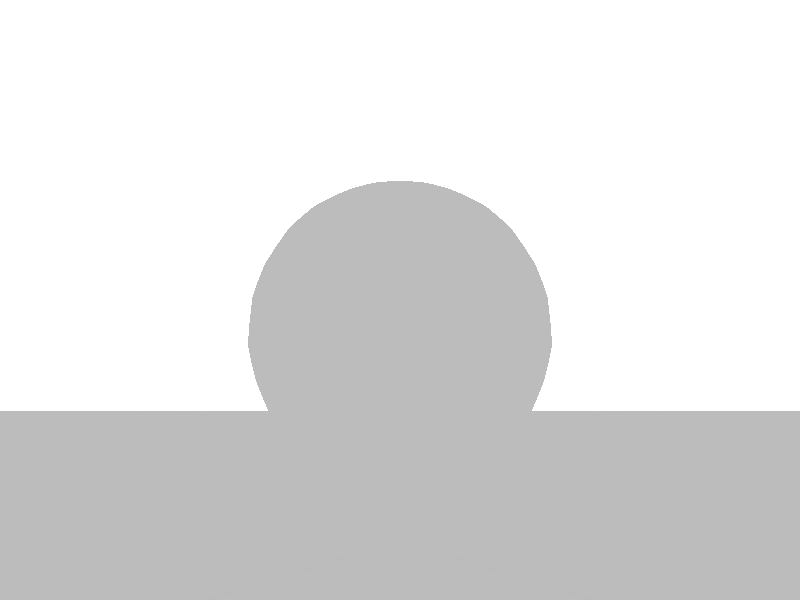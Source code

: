 #include "colors.inc"
background { rgb <1, 1, 1> }
camera {location <-0, 1.8, -0.5> sky <0,0,1>up <0,1,0> right <-1.33,0,0> angle 90look_at <0, 0, 0> }
mesh2 {
vertex_vectors { 4608, 
<-0.392619, -0.392619, -0.5>, 
<-0.449089, -0.303435, -0.5>, 
<-0.363571, -0.363571, -0.5>, 
<-0.50364, -0.212915, -0.5>, 
<-0.449089, -0.303435, -0.5>, 
<-0.419019, -0.273463, -0.5>, 
<-0.333758, -0.333758, -0.5>, 
<-0.363571, -0.363571, -0.5>, 
<-0.419019, -0.273463, -0.5>, 
<-0.449089, -0.303435, -0.5>, 
<-0.363571, -0.363571, -0.5>, 
<-0.419019, -0.273463, -0.5>, 
<-0.544785, 8.25621e-18, -0.5>, 
<-0.525299, -0.106663, -0.5>, 
<-0.476557, -0.0625198, -0.5>, 
<-0.50364, -0.212915, -0.5>, 
<-0.525299, -0.106663, -0.5>, 
<-0.455945, -0.169104, -0.5>, 
<-0.407611, -0.12504, -0.5>, 
<-0.476557, -0.0625198, -0.5>, 
<-0.455945, -0.169104, -0.5>, 
<-0.525299, -0.106663, -0.5>, 
<-0.476557, -0.0625198, -0.5>, 
<-0.455945, -0.169104, -0.5>, 
<-0.250079, -0.250079, -0.5>, 
<-0.291919, -0.291919, -0.5>, 
<-0.328845, -0.18756, -0.5>, 
<-0.333758, -0.333758, -0.5>, 
<-0.291919, -0.291919, -0.5>, 
<-0.370685, -0.229399, -0.5>, 
<-0.407611, -0.12504, -0.5>, 
<-0.328845, -0.18756, -0.5>, 
<-0.370685, -0.229399, -0.5>, 
<-0.291919, -0.291919, -0.5>, 
<-0.328845, -0.18756, -0.5>, 
<-0.370685, -0.229399, -0.5>, 
<-0.50364, -0.212915, -0.5>, 
<-0.419019, -0.273463, -0.5>, 
<-0.455945, -0.169104, -0.5>, 
<-0.333758, -0.333758, -0.5>, 
<-0.419019, -0.273463, -0.5>, 
<-0.370685, -0.229399, -0.5>, 
<-0.407611, -0.12504, -0.5>, 
<-0.370685, -0.229399, -0.5>, 
<-0.455945, -0.169104, -0.5>, 
<-0.419019, -0.273463, -0.5>, 
<-0.370685, -0.229399, -0.5>, 
<-0.455945, -0.169104, -0.5>, 
<-0.392619, 0.392619, -0.5>, 
<-0.449089, 0.303435, -0.5>, 
<-0.363571, 0.363571, -0.5>, 
<-0.50364, 0.212915, -0.5>, 
<-0.449089, 0.303435, -0.5>, 
<-0.419019, 0.273463, -0.5>, 
<-0.333758, 0.333758, -0.5>, 
<-0.363571, 0.363571, -0.5>, 
<-0.419019, 0.273463, -0.5>, 
<-0.449089, 0.303435, -0.5>, 
<-0.363571, 0.363571, -0.5>, 
<-0.419019, 0.273463, -0.5>, 
<-0.544785, 8.25621e-18, -0.5>, 
<-0.525299, 0.106663, -0.5>, 
<-0.476557, 0.0625198, -0.5>, 
<-0.50364, 0.212915, -0.5>, 
<-0.525299, 0.106663, -0.5>, 
<-0.455945, 0.169104, -0.5>, 
<-0.407611, 0.12504, -0.5>, 
<-0.476557, 0.0625198, -0.5>, 
<-0.455945, 0.169104, -0.5>, 
<-0.525299, 0.106663, -0.5>, 
<-0.476557, 0.0625198, -0.5>, 
<-0.455945, 0.169104, -0.5>, 
<-0.250079, 0.250079, -0.5>, 
<-0.291919, 0.291919, -0.5>, 
<-0.328845, 0.18756, -0.5>, 
<-0.333758, 0.333758, -0.5>, 
<-0.291919, 0.291919, -0.5>, 
<-0.370685, 0.229399, -0.5>, 
<-0.407611, 0.12504, -0.5>, 
<-0.328845, 0.18756, -0.5>, 
<-0.370685, 0.229399, -0.5>, 
<-0.291919, 0.291919, -0.5>, 
<-0.328845, 0.18756, -0.5>, 
<-0.370685, 0.229399, -0.5>, 
<-0.50364, 0.212915, -0.5>, 
<-0.419019, 0.273463, -0.5>, 
<-0.455945, 0.169104, -0.5>, 
<-0.333758, 0.333758, -0.5>, 
<-0.419019, 0.273463, -0.5>, 
<-0.370685, 0.229399, -0.5>, 
<-0.407611, 0.12504, -0.5>, 
<-0.370685, 0.229399, -0.5>, 
<-0.455945, 0.169104, -0.5>, 
<-0.419019, 0.273463, -0.5>, 
<-0.370685, 0.229399, -0.5>, 
<-0.455945, 0.169104, -0.5>, 
<2.24554e-17, 4.64477e-17, -0.5>, 
<-0.0625198, -0.0625198, -0.5>, 
<-0.0625198, 0.0625198, -0.5>, 
<-0.12504, -0.12504, -0.5>, 
<-0.0625198, -0.0625198, -0.5>, 
<-0.12504, 2.76282e-17, -0.5>, 
<-0.12504, 0.12504, -0.5>, 
<-0.0625198, 0.0625198, -0.5>, 
<-0.12504, 2.76282e-17, -0.5>, 
<-0.0625198, -0.0625198, -0.5>, 
<-0.0625198, 0.0625198, -0.5>, 
<-0.12504, 2.76282e-17, -0.5>, 
<-0.250079, -0.250079, -0.5>, 
<-0.18756, -0.18756, -0.5>, 
<-0.250079, -0.12504, -0.5>, 
<-0.12504, -0.12504, -0.5>, 
<-0.18756, -0.18756, -0.5>, 
<-0.18756, -0.0625198, -0.5>, 
<-0.250079, 4.87104e-18, -0.5>, 
<-0.250079, -0.12504, -0.5>, 
<-0.18756, -0.0625198, -0.5>, 
<-0.18756, -0.18756, -0.5>, 
<-0.250079, -0.12504, -0.5>, 
<-0.18756, -0.0625198, -0.5>, 
<-0.250079, 0.250079, -0.5>, 
<-0.18756, 0.18756, -0.5>, 
<-0.250079, 0.12504, -0.5>, 
<-0.12504, 0.12504, -0.5>, 
<-0.18756, 0.18756, -0.5>, 
<-0.18756, 0.0625198, -0.5>, 
<-0.250079, 4.87104e-18, -0.5>, 
<-0.250079, 0.12504, -0.5>, 
<-0.18756, 0.0625198, -0.5>, 
<-0.18756, 0.18756, -0.5>, 
<-0.250079, 0.12504, -0.5>, 
<-0.18756, 0.0625198, -0.5>, 
<-0.12504, -0.12504, -0.5>, 
<-0.12504, 2.76282e-17, -0.5>, 
<-0.18756, -0.0625198, -0.5>, 
<-0.12504, 0.12504, -0.5>, 
<-0.12504, 2.76282e-17, -0.5>, 
<-0.18756, 0.0625198, -0.5>, 
<-0.250079, 4.87104e-18, -0.5>, 
<-0.18756, 0.0625198, -0.5>, 
<-0.18756, -0.0625198, -0.5>, 
<-0.12504, 2.76282e-17, -0.5>, 
<-0.18756, 0.0625198, -0.5>, 
<-0.18756, -0.0625198, -0.5>, 
<-0.544785, 8.25621e-18, -0.5>, 
<-0.476557, -0.0625198, -0.5>, 
<-0.476557, 0.0625198, -0.5>, 
<-0.407611, -0.12504, -0.5>, 
<-0.476557, -0.0625198, -0.5>, 
<-0.407611, 0, -0.5>, 
<-0.407611, 0.12504, -0.5>, 
<-0.476557, 0.0625198, -0.5>, 
<-0.407611, 0, -0.5>, 
<-0.476557, -0.0625198, -0.5>, 
<-0.476557, 0.0625198, -0.5>, 
<-0.407611, 0, -0.5>, 
<-0.250079, -0.250079, -0.5>, 
<-0.328845, -0.18756, -0.5>, 
<-0.250079, -0.12504, -0.5>, 
<-0.407611, -0.12504, -0.5>, 
<-0.328845, -0.18756, -0.5>, 
<-0.328845, -0.0625198, -0.5>, 
<-0.250079, 4.87104e-18, -0.5>, 
<-0.250079, -0.12504, -0.5>, 
<-0.328845, -0.0625198, -0.5>, 
<-0.328845, -0.18756, -0.5>, 
<-0.250079, -0.12504, -0.5>, 
<-0.328845, -0.0625198, -0.5>, 
<-0.250079, 0.250079, -0.5>, 
<-0.250079, 0.12504, -0.5>, 
<-0.328845, 0.18756, -0.5>, 
<-0.250079, 4.87104e-18, -0.5>, 
<-0.250079, 0.12504, -0.5>, 
<-0.328845, 0.0625198, -0.5>, 
<-0.407611, 0.12504, -0.5>, 
<-0.328845, 0.18756, -0.5>, 
<-0.328845, 0.0625198, -0.5>, 
<-0.250079, 0.12504, -0.5>, 
<-0.328845, 0.18756, -0.5>, 
<-0.328845, 0.0625198, -0.5>, 
<-0.407611, -0.12504, -0.5>, 
<-0.407611, 0, -0.5>, 
<-0.328845, -0.0625198, -0.5>, 
<-0.250079, 4.87104e-18, -0.5>, 
<-0.328845, 0.0625198, -0.5>, 
<-0.328845, -0.0625198, -0.5>, 
<-0.407611, 0.12504, -0.5>, 
<-0.407611, 0, -0.5>, 
<-0.328845, 0.0625198, -0.5>, 
<-0.407611, 0, -0.5>, 
<-0.328845, 0.0625198, -0.5>, 
<-0.328845, -0.0625198, -0.5>, 
<-0.392619, 0.392619, -0.5>, 
<-0.363571, 0.363571, -0.5>, 
<-0.303435, 0.449089, -0.5>, 
<-0.333758, 0.333758, -0.5>, 
<-0.363571, 0.363571, -0.5>, 
<-0.273463, 0.419019, -0.5>, 
<-0.212915, 0.50364, -0.5>, 
<-0.303435, 0.449089, -0.5>, 
<-0.273463, 0.419019, -0.5>, 
<-0.363571, 0.363571, -0.5>, 
<-0.303435, 0.449089, -0.5>, 
<-0.273463, 0.419019, -0.5>, 
<-0.250079, 0.250079, -0.5>, 
<-0.291919, 0.291919, -0.5>, 
<-0.18756, 0.328845, -0.5>, 
<-0.333758, 0.333758, -0.5>, 
<-0.291919, 0.291919, -0.5>, 
<-0.229399, 0.370685, -0.5>, 
<-0.12504, 0.407611, -0.5>, 
<-0.18756, 0.328845, -0.5>, 
<-0.229399, 0.370685, -0.5>, 
<-0.291919, 0.291919, -0.5>, 
<-0.18756, 0.328845, -0.5>, 
<-0.229399, 0.370685, -0.5>, 
<-1.0369e-17, 0.544785, -0.5>, 
<-0.106663, 0.525299, -0.5>, 
<-0.0625198, 0.476557, -0.5>, 
<-0.212915, 0.50364, -0.5>, 
<-0.106663, 0.525299, -0.5>, 
<-0.169104, 0.455945, -0.5>, 
<-0.12504, 0.407611, -0.5>, 
<-0.0625198, 0.476557, -0.5>, 
<-0.169104, 0.455945, -0.5>, 
<-0.106663, 0.525299, -0.5>, 
<-0.0625198, 0.476557, -0.5>, 
<-0.169104, 0.455945, -0.5>, 
<-0.333758, 0.333758, -0.5>, 
<-0.273463, 0.419019, -0.5>, 
<-0.229399, 0.370685, -0.5>, 
<-0.212915, 0.50364, -0.5>, 
<-0.273463, 0.419019, -0.5>, 
<-0.169104, 0.455945, -0.5>, 
<-0.12504, 0.407611, -0.5>, 
<-0.169104, 0.455945, -0.5>, 
<-0.229399, 0.370685, -0.5>, 
<-0.273463, 0.419019, -0.5>, 
<-0.169104, 0.455945, -0.5>, 
<-0.229399, 0.370685, -0.5>, 
<0.392619, 0.392619, -0.5>, 
<0.303435, 0.449089, -0.5>, 
<0.363571, 0.363571, -0.5>, 
<0.212915, 0.50364, -0.5>, 
<0.303435, 0.449089, -0.5>, 
<0.273463, 0.419019, -0.5>, 
<0.333758, 0.333758, -0.5>, 
<0.363571, 0.363571, -0.5>, 
<0.273463, 0.419019, -0.5>, 
<0.303435, 0.449089, -0.5>, 
<0.363571, 0.363571, -0.5>, 
<0.273463, 0.419019, -0.5>, 
<-1.0369e-17, 0.544785, -0.5>, 
<0.106663, 0.525299, -0.5>, 
<0.0625198, 0.476557, -0.5>, 
<0.212915, 0.50364, -0.5>, 
<0.106663, 0.525299, -0.5>, 
<0.169104, 0.455945, -0.5>, 
<0.12504, 0.407611, -0.5>, 
<0.0625198, 0.476557, -0.5>, 
<0.169104, 0.455945, -0.5>, 
<0.106663, 0.525299, -0.5>, 
<0.0625198, 0.476557, -0.5>, 
<0.169104, 0.455945, -0.5>, 
<0.250079, 0.250079, -0.5>, 
<0.291919, 0.291919, -0.5>, 
<0.18756, 0.328845, -0.5>, 
<0.333758, 0.333758, -0.5>, 
<0.291919, 0.291919, -0.5>, 
<0.229399, 0.370685, -0.5>, 
<0.12504, 0.407611, -0.5>, 
<0.18756, 0.328845, -0.5>, 
<0.229399, 0.370685, -0.5>, 
<0.291919, 0.291919, -0.5>, 
<0.18756, 0.328845, -0.5>, 
<0.229399, 0.370685, -0.5>, 
<0.212915, 0.50364, -0.5>, 
<0.273463, 0.419019, -0.5>, 
<0.169104, 0.455945, -0.5>, 
<0.333758, 0.333758, -0.5>, 
<0.273463, 0.419019, -0.5>, 
<0.229399, 0.370685, -0.5>, 
<0.12504, 0.407611, -0.5>, 
<0.229399, 0.370685, -0.5>, 
<0.169104, 0.455945, -0.5>, 
<0.273463, 0.419019, -0.5>, 
<0.229399, 0.370685, -0.5>, 
<0.169104, 0.455945, -0.5>, 
<2.24554e-17, 4.64477e-17, -0.5>, 
<-0.0625198, 0.0625198, -0.5>, 
<0.0625198, 0.0625198, -0.5>, 
<-0.12504, 0.12504, -0.5>, 
<-0.0625198, 0.0625198, -0.5>, 
<1.27359e-19, 0.12504, -0.5>, 
<0.12504, 0.12504, -0.5>, 
<0.0625198, 0.0625198, -0.5>, 
<1.27359e-19, 0.12504, -0.5>, 
<-0.0625198, 0.0625198, -0.5>, 
<0.0625198, 0.0625198, -0.5>, 
<1.27359e-19, 0.12504, -0.5>, 
<-0.250079, 0.250079, -0.5>, 
<-0.18756, 0.18756, -0.5>, 
<-0.12504, 0.250079, -0.5>, 
<-0.12504, 0.12504, -0.5>, 
<-0.18756, 0.18756, -0.5>, 
<-0.0625198, 0.18756, -0.5>, 
<1.38331e-18, 0.250079, -0.5>, 
<-0.12504, 0.250079, -0.5>, 
<-0.0625198, 0.18756, -0.5>, 
<-0.18756, 0.18756, -0.5>, 
<-0.12504, 0.250079, -0.5>, 
<-0.0625198, 0.18756, -0.5>, 
<0.250079, 0.250079, -0.5>, 
<0.18756, 0.18756, -0.5>, 
<0.12504, 0.250079, -0.5>, 
<0.12504, 0.12504, -0.5>, 
<0.18756, 0.18756, -0.5>, 
<0.0625198, 0.18756, -0.5>, 
<1.38331e-18, 0.250079, -0.5>, 
<0.12504, 0.250079, -0.5>, 
<0.0625198, 0.18756, -0.5>, 
<0.18756, 0.18756, -0.5>, 
<0.12504, 0.250079, -0.5>, 
<0.0625198, 0.18756, -0.5>, 
<-0.12504, 0.12504, -0.5>, 
<1.27359e-19, 0.12504, -0.5>, 
<-0.0625198, 0.18756, -0.5>, 
<0.12504, 0.12504, -0.5>, 
<1.27359e-19, 0.12504, -0.5>, 
<0.0625198, 0.18756, -0.5>, 
<1.38331e-18, 0.250079, -0.5>, 
<0.0625198, 0.18756, -0.5>, 
<-0.0625198, 0.18756, -0.5>, 
<1.27359e-19, 0.12504, -0.5>, 
<0.0625198, 0.18756, -0.5>, 
<-0.0625198, 0.18756, -0.5>, 
<-0.250079, 0.250079, -0.5>, 
<-0.18756, 0.328845, -0.5>, 
<-0.12504, 0.250079, -0.5>, 
<-0.12504, 0.407611, -0.5>, 
<-0.18756, 0.328845, -0.5>, 
<-0.0625198, 0.328845, -0.5>, 
<1.38331e-18, 0.250079, -0.5>, 
<-0.12504, 0.250079, -0.5>, 
<-0.0625198, 0.328845, -0.5>, 
<-0.18756, 0.328845, -0.5>, 
<-0.12504, 0.250079, -0.5>, 
<-0.0625198, 0.328845, -0.5>, 
<-1.0369e-17, 0.544785, -0.5>, 
<-0.0625198, 0.476557, -0.5>, 
<0.0625198, 0.476557, -0.5>, 
<-0.12504, 0.407611, -0.5>, 
<-0.0625198, 0.476557, -0.5>, 
<1.91039e-19, 0.407611, -0.5>, 
<0.12504, 0.407611, -0.5>, 
<0.0625198, 0.476557, -0.5>, 
<1.91039e-19, 0.407611, -0.5>, 
<-0.0625198, 0.476557, -0.5>, 
<0.0625198, 0.476557, -0.5>, 
<1.91039e-19, 0.407611, -0.5>, 
<0.250079, 0.250079, -0.5>, 
<0.12504, 0.250079, -0.5>, 
<0.18756, 0.328845, -0.5>, 
<1.38331e-18, 0.250079, -0.5>, 
<0.12504, 0.250079, -0.5>, 
<0.0625198, 0.328845, -0.5>, 
<0.12504, 0.407611, -0.5>, 
<0.18756, 0.328845, -0.5>, 
<0.0625198, 0.328845, -0.5>, 
<0.12504, 0.250079, -0.5>, 
<0.18756, 0.328845, -0.5>, 
<0.0625198, 0.328845, -0.5>, 
<-0.12504, 0.407611, -0.5>, 
<-0.0625198, 0.328845, -0.5>, 
<1.91039e-19, 0.407611, -0.5>, 
<1.38331e-18, 0.250079, -0.5>, 
<-0.0625198, 0.328845, -0.5>, 
<0.0625198, 0.328845, -0.5>, 
<0.12504, 0.407611, -0.5>, 
<0.0625198, 0.328845, -0.5>, 
<1.91039e-19, 0.407611, -0.5>, 
<-0.0625198, 0.328845, -0.5>, 
<0.0625198, 0.328845, -0.5>, 
<1.91039e-19, 0.407611, -0.5>, 
<0.392619, -0.392619, -0.5>, 
<0.449089, -0.303435, -0.5>, 
<0.363571, -0.363571, -0.5>, 
<0.50364, -0.212915, -0.5>, 
<0.449089, -0.303435, -0.5>, 
<0.419019, -0.273463, -0.5>, 
<0.333758, -0.333758, -0.5>, 
<0.363571, -0.363571, -0.5>, 
<0.419019, -0.273463, -0.5>, 
<0.449089, -0.303435, -0.5>, 
<0.363571, -0.363571, -0.5>, 
<0.419019, -0.273463, -0.5>, 
<0.544785, 2.12376e-17, -0.5>, 
<0.525299, -0.106663, -0.5>, 
<0.476557, -0.0625198, -0.5>, 
<0.50364, -0.212915, -0.5>, 
<0.525299, -0.106663, -0.5>, 
<0.455945, -0.169104, -0.5>, 
<0.407611, -0.12504, -0.5>, 
<0.476557, -0.0625198, -0.5>, 
<0.455945, -0.169104, -0.5>, 
<0.525299, -0.106663, -0.5>, 
<0.476557, -0.0625198, -0.5>, 
<0.455945, -0.169104, -0.5>, 
<0.250079, -0.250079, -0.5>, 
<0.291919, -0.291919, -0.5>, 
<0.328845, -0.18756, -0.5>, 
<0.333758, -0.333758, -0.5>, 
<0.291919, -0.291919, -0.5>, 
<0.370685, -0.229399, -0.5>, 
<0.407611, -0.12504, -0.5>, 
<0.328845, -0.18756, -0.5>, 
<0.370685, -0.229399, -0.5>, 
<0.291919, -0.291919, -0.5>, 
<0.328845, -0.18756, -0.5>, 
<0.370685, -0.229399, -0.5>, 
<0.50364, -0.212915, -0.5>, 
<0.419019, -0.273463, -0.5>, 
<0.455945, -0.169104, -0.5>, 
<0.333758, -0.333758, -0.5>, 
<0.419019, -0.273463, -0.5>, 
<0.370685, -0.229399, -0.5>, 
<0.407611, -0.12504, -0.5>, 
<0.370685, -0.229399, -0.5>, 
<0.455945, -0.169104, -0.5>, 
<0.419019, -0.273463, -0.5>, 
<0.370685, -0.229399, -0.5>, 
<0.455945, -0.169104, -0.5>, 
<0.392619, 0.392619, -0.5>, 
<0.363571, 0.363571, -0.5>, 
<0.449089, 0.303435, -0.5>, 
<0.333758, 0.333758, -0.5>, 
<0.363571, 0.363571, -0.5>, 
<0.419019, 0.273463, -0.5>, 
<0.50364, 0.212915, -0.5>, 
<0.449089, 0.303435, -0.5>, 
<0.419019, 0.273463, -0.5>, 
<0.363571, 0.363571, -0.5>, 
<0.449089, 0.303435, -0.5>, 
<0.419019, 0.273463, -0.5>, 
<0.250079, 0.250079, -0.5>, 
<0.291919, 0.291919, -0.5>, 
<0.328845, 0.18756, -0.5>, 
<0.333758, 0.333758, -0.5>, 
<0.291919, 0.291919, -0.5>, 
<0.370685, 0.229399, -0.5>, 
<0.407611, 0.12504, -0.5>, 
<0.328845, 0.18756, -0.5>, 
<0.370685, 0.229399, -0.5>, 
<0.291919, 0.291919, -0.5>, 
<0.328845, 0.18756, -0.5>, 
<0.370685, 0.229399, -0.5>, 
<0.544785, 2.12376e-17, -0.5>, 
<0.525299, 0.106663, -0.5>, 
<0.476557, 0.0625198, -0.5>, 
<0.50364, 0.212915, -0.5>, 
<0.525299, 0.106663, -0.5>, 
<0.455945, 0.169104, -0.5>, 
<0.407611, 0.12504, -0.5>, 
<0.476557, 0.0625198, -0.5>, 
<0.455945, 0.169104, -0.5>, 
<0.525299, 0.106663, -0.5>, 
<0.476557, 0.0625198, -0.5>, 
<0.455945, 0.169104, -0.5>, 
<0.333758, 0.333758, -0.5>, 
<0.419019, 0.273463, -0.5>, 
<0.370685, 0.229399, -0.5>, 
<0.50364, 0.212915, -0.5>, 
<0.419019, 0.273463, -0.5>, 
<0.455945, 0.169104, -0.5>, 
<0.407611, 0.12504, -0.5>, 
<0.455945, 0.169104, -0.5>, 
<0.370685, 0.229399, -0.5>, 
<0.419019, 0.273463, -0.5>, 
<0.455945, 0.169104, -0.5>, 
<0.370685, 0.229399, -0.5>, 
<2.24554e-17, 4.64477e-17, -0.5>, 
<0.0625198, 0.0625198, -0.5>, 
<0.0625198, -0.0625198, -0.5>, 
<0.12504, 0.12504, -0.5>, 
<0.0625198, 0.0625198, -0.5>, 
<0.12504, 2.77556e-17, -0.5>, 
<0.12504, -0.12504, -0.5>, 
<0.0625198, -0.0625198, -0.5>, 
<0.12504, 2.77556e-17, -0.5>, 
<0.0625198, 0.0625198, -0.5>, 
<0.0625198, -0.0625198, -0.5>, 
<0.12504, 2.77556e-17, -0.5>, 
<0.250079, 0.250079, -0.5>, 
<0.18756, 0.18756, -0.5>, 
<0.250079, 0.12504, -0.5>, 
<0.12504, 0.12504, -0.5>, 
<0.18756, 0.18756, -0.5>, 
<0.18756, 0.0625198, -0.5>, 
<0.250079, 2.22045e-19, -0.5>, 
<0.250079, 0.12504, -0.5>, 
<0.18756, 0.0625198, -0.5>, 
<0.18756, 0.18756, -0.5>, 
<0.250079, 0.12504, -0.5>, 
<0.18756, 0.0625198, -0.5>, 
<0.250079, -0.250079, -0.5>, 
<0.18756, -0.18756, -0.5>, 
<0.250079, -0.12504, -0.5>, 
<0.12504, -0.12504, -0.5>, 
<0.18756, -0.18756, -0.5>, 
<0.18756, -0.0625198, -0.5>, 
<0.250079, 2.22045e-19, -0.5>, 
<0.250079, -0.12504, -0.5>, 
<0.18756, -0.0625198, -0.5>, 
<0.18756, -0.18756, -0.5>, 
<0.250079, -0.12504, -0.5>, 
<0.18756, -0.0625198, -0.5>, 
<0.12504, 0.12504, -0.5>, 
<0.12504, 2.77556e-17, -0.5>, 
<0.18756, 0.0625198, -0.5>, 
<0.12504, -0.12504, -0.5>, 
<0.12504, 2.77556e-17, -0.5>, 
<0.18756, -0.0625198, -0.5>, 
<0.250079, 2.22045e-19, -0.5>, 
<0.18756, -0.0625198, -0.5>, 
<0.18756, 0.0625198, -0.5>, 
<0.12504, 2.77556e-17, -0.5>, 
<0.18756, -0.0625198, -0.5>, 
<0.18756, 0.0625198, -0.5>, 
<0.250079, 0.250079, -0.5>, 
<0.250079, 0.12504, -0.5>, 
<0.328845, 0.18756, -0.5>, 
<0.250079, 2.22045e-19, -0.5>, 
<0.250079, 0.12504, -0.5>, 
<0.328845, 0.0625198, -0.5>, 
<0.407611, 0.12504, -0.5>, 
<0.328845, 0.18756, -0.5>, 
<0.328845, 0.0625198, -0.5>, 
<0.250079, 0.12504, -0.5>, 
<0.328845, 0.18756, -0.5>, 
<0.328845, 0.0625198, -0.5>, 
<0.544785, 2.12376e-17, -0.5>, 
<0.476557, -0.0625198, -0.5>, 
<0.476557, 0.0625198, -0.5>, 
<0.407611, -0.12504, -0.5>, 
<0.476557, -0.0625198, -0.5>, 
<0.407611, 0, -0.5>, 
<0.407611, 0.12504, -0.5>, 
<0.476557, 0.0625198, -0.5>, 
<0.407611, 0, -0.5>, 
<0.476557, -0.0625198, -0.5>, 
<0.476557, 0.0625198, -0.5>, 
<0.407611, 0, -0.5>, 
<0.250079, -0.250079, -0.5>, 
<0.328845, -0.18756, -0.5>, 
<0.250079, -0.12504, -0.5>, 
<0.407611, -0.12504, -0.5>, 
<0.328845, -0.18756, -0.5>, 
<0.328845, -0.0625198, -0.5>, 
<0.250079, 2.22045e-19, -0.5>, 
<0.250079, -0.12504, -0.5>, 
<0.328845, -0.0625198, -0.5>, 
<0.328845, -0.18756, -0.5>, 
<0.250079, -0.12504, -0.5>, 
<0.328845, -0.0625198, -0.5>, 
<0.407611, -0.12504, -0.5>, 
<0.328845, -0.0625198, -0.5>, 
<0.407611, 0, -0.5>, 
<0.250079, 2.22045e-19, -0.5>, 
<0.328845, 0.0625198, -0.5>, 
<0.328845, -0.0625198, -0.5>, 
<0.407611, 0.12504, -0.5>, 
<0.328845, 0.0625198, -0.5>, 
<0.407611, 0, -0.5>, 
<0.328845, 0.0625198, -0.5>, 
<0.328845, -0.0625198, -0.5>, 
<0.407611, 0, -0.5>, 
<-0.392619, -0.392619, -0.5>, 
<-0.363571, -0.363571, -0.5>, 
<-0.303435, -0.449089, -0.5>, 
<-0.333758, -0.333758, -0.5>, 
<-0.363571, -0.363571, -0.5>, 
<-0.273463, -0.419019, -0.5>, 
<-0.212915, -0.50364, -0.5>, 
<-0.303435, -0.449089, -0.5>, 
<-0.273463, -0.419019, -0.5>, 
<-0.363571, -0.363571, -0.5>, 
<-0.303435, -0.449089, -0.5>, 
<-0.273463, -0.419019, -0.5>, 
<-0.250079, -0.250079, -0.5>, 
<-0.291919, -0.291919, -0.5>, 
<-0.18756, -0.328845, -0.5>, 
<-0.333758, -0.333758, -0.5>, 
<-0.291919, -0.291919, -0.5>, 
<-0.229399, -0.370685, -0.5>, 
<-0.12504, -0.407611, -0.5>, 
<-0.18756, -0.328845, -0.5>, 
<-0.229399, -0.370685, -0.5>, 
<-0.291919, -0.291919, -0.5>, 
<-0.18756, -0.328845, -0.5>, 
<-0.229399, -0.370685, -0.5>, 
<-3.86138e-17, -0.544785, -0.5>, 
<-0.106663, -0.525299, -0.5>, 
<-0.0625198, -0.476557, -0.5>, 
<-0.212915, -0.50364, -0.5>, 
<-0.106663, -0.525299, -0.5>, 
<-0.169104, -0.455945, -0.5>, 
<-0.12504, -0.407611, -0.5>, 
<-0.0625198, -0.476557, -0.5>, 
<-0.169104, -0.455945, -0.5>, 
<-0.106663, -0.525299, -0.5>, 
<-0.0625198, -0.476557, -0.5>, 
<-0.169104, -0.455945, -0.5>, 
<-0.333758, -0.333758, -0.5>, 
<-0.273463, -0.419019, -0.5>, 
<-0.229399, -0.370685, -0.5>, 
<-0.212915, -0.50364, -0.5>, 
<-0.273463, -0.419019, -0.5>, 
<-0.169104, -0.455945, -0.5>, 
<-0.12504, -0.407611, -0.5>, 
<-0.169104, -0.455945, -0.5>, 
<-0.229399, -0.370685, -0.5>, 
<-0.273463, -0.419019, -0.5>, 
<-0.169104, -0.455945, -0.5>, 
<-0.229399, -0.370685, -0.5>, 
<0.392619, -0.392619, -0.5>, 
<0.363571, -0.363571, -0.5>, 
<0.303435, -0.449089, -0.5>, 
<0.333758, -0.333758, -0.5>, 
<0.363571, -0.363571, -0.5>, 
<0.273463, -0.419019, -0.5>, 
<0.212915, -0.50364, -0.5>, 
<0.303435, -0.449089, -0.5>, 
<0.273463, -0.419019, -0.5>, 
<0.363571, -0.363571, -0.5>, 
<0.303435, -0.449089, -0.5>, 
<0.273463, -0.419019, -0.5>, 
<0.250079, -0.250079, -0.5>, 
<0.291919, -0.291919, -0.5>, 
<0.18756, -0.328845, -0.5>, 
<0.333758, -0.333758, -0.5>, 
<0.291919, -0.291919, -0.5>, 
<0.229399, -0.370685, -0.5>, 
<0.12504, -0.407611, -0.5>, 
<0.18756, -0.328845, -0.5>, 
<0.229399, -0.370685, -0.5>, 
<0.291919, -0.291919, -0.5>, 
<0.18756, -0.328845, -0.5>, 
<0.229399, -0.370685, -0.5>, 
<-3.86138e-17, -0.544785, -0.5>, 
<0.106663, -0.525299, -0.5>, 
<0.0625198, -0.476557, -0.5>, 
<0.212915, -0.50364, -0.5>, 
<0.106663, -0.525299, -0.5>, 
<0.169104, -0.455945, -0.5>, 
<0.12504, -0.407611, -0.5>, 
<0.0625198, -0.476557, -0.5>, 
<0.169104, -0.455945, -0.5>, 
<0.106663, -0.525299, -0.5>, 
<0.0625198, -0.476557, -0.5>, 
<0.169104, -0.455945, -0.5>, 
<0.333758, -0.333758, -0.5>, 
<0.273463, -0.419019, -0.5>, 
<0.229399, -0.370685, -0.5>, 
<0.212915, -0.50364, -0.5>, 
<0.273463, -0.419019, -0.5>, 
<0.169104, -0.455945, -0.5>, 
<0.12504, -0.407611, -0.5>, 
<0.169104, -0.455945, -0.5>, 
<0.229399, -0.370685, -0.5>, 
<0.273463, -0.419019, -0.5>, 
<0.169104, -0.455945, -0.5>, 
<0.229399, -0.370685, -0.5>, 
<2.24554e-17, 4.64477e-17, -0.5>, 
<-0.0625198, -0.0625198, -0.5>, 
<0.0625198, -0.0625198, -0.5>, 
<-0.12504, -0.12504, -0.5>, 
<-0.0625198, -0.0625198, -0.5>, 
<-1.38778e-17, -0.12504, -0.5>, 
<0.12504, -0.12504, -0.5>, 
<0.0625198, -0.0625198, -0.5>, 
<-1.38778e-17, -0.12504, -0.5>, 
<-0.0625198, -0.0625198, -0.5>, 
<0.0625198, -0.0625198, -0.5>, 
<-1.38778e-17, -0.12504, -0.5>, 
<-0.250079, -0.250079, -0.5>, 
<-0.18756, -0.18756, -0.5>, 
<-0.12504, -0.250079, -0.5>, 
<-0.12504, -0.12504, -0.5>, 
<-0.18756, -0.18756, -0.5>, 
<-0.0625198, -0.18756, -0.5>, 
<-1.61953e-17, -0.250079, -0.5>, 
<-0.12504, -0.250079, -0.5>, 
<-0.0625198, -0.18756, -0.5>, 
<-0.18756, -0.18756, -0.5>, 
<-0.12504, -0.250079, -0.5>, 
<-0.0625198, -0.18756, -0.5>, 
<0.250079, -0.250079, -0.5>, 
<0.18756, -0.18756, -0.5>, 
<0.12504, -0.250079, -0.5>, 
<0.12504, -0.12504, -0.5>, 
<0.18756, -0.18756, -0.5>, 
<0.0625198, -0.18756, -0.5>, 
<-1.61953e-17, -0.250079, -0.5>, 
<0.12504, -0.250079, -0.5>, 
<0.0625198, -0.18756, -0.5>, 
<0.18756, -0.18756, -0.5>, 
<0.12504, -0.250079, -0.5>, 
<0.0625198, -0.18756, -0.5>, 
<-0.12504, -0.12504, -0.5>, 
<-1.38778e-17, -0.12504, -0.5>, 
<-0.0625198, -0.18756, -0.5>, 
<0.12504, -0.12504, -0.5>, 
<-1.38778e-17, -0.12504, -0.5>, 
<0.0625198, -0.18756, -0.5>, 
<-1.61953e-17, -0.250079, -0.5>, 
<0.0625198, -0.18756, -0.5>, 
<-0.0625198, -0.18756, -0.5>, 
<-1.38778e-17, -0.12504, -0.5>, 
<0.0625198, -0.18756, -0.5>, 
<-0.0625198, -0.18756, -0.5>, 
<-0.250079, -0.250079, -0.5>, 
<-0.18756, -0.328845, -0.5>, 
<-0.12504, -0.250079, -0.5>, 
<-0.12504, -0.407611, -0.5>, 
<-0.18756, -0.328845, -0.5>, 
<-0.0625198, -0.328845, -0.5>, 
<-1.61953e-17, -0.250079, -0.5>, 
<-0.12504, -0.250079, -0.5>, 
<-0.0625198, -0.328845, -0.5>, 
<-0.18756, -0.328845, -0.5>, 
<-0.12504, -0.250079, -0.5>, 
<-0.0625198, -0.328845, -0.5>, 
<0.250079, -0.250079, -0.5>, 
<0.12504, -0.250079, -0.5>, 
<0.18756, -0.328845, -0.5>, 
<-1.61953e-17, -0.250079, -0.5>, 
<0.12504, -0.250079, -0.5>, 
<0.0625198, -0.328845, -0.5>, 
<0.12504, -0.407611, -0.5>, 
<0.18756, -0.328845, -0.5>, 
<0.0625198, -0.328845, -0.5>, 
<0.12504, -0.250079, -0.5>, 
<0.18756, -0.328845, -0.5>, 
<0.0625198, -0.328845, -0.5>, 
<-3.86138e-17, -0.544785, -0.5>, 
<-0.0625198, -0.476557, -0.5>, 
<0.0625198, -0.476557, -0.5>, 
<-0.12504, -0.407611, -0.5>, 
<-0.0625198, -0.476557, -0.5>, 
<-4.16334e-17, -0.407611, -0.5>, 
<0.12504, -0.407611, -0.5>, 
<0.0625198, -0.476557, -0.5>, 
<-4.16334e-17, -0.407611, -0.5>, 
<-0.0625198, -0.476557, -0.5>, 
<0.0625198, -0.476557, -0.5>, 
<-4.16334e-17, -0.407611, -0.5>, 
<-0.12504, -0.407611, -0.5>, 
<-0.0625198, -0.328845, -0.5>, 
<-4.16334e-17, -0.407611, -0.5>, 
<-1.61953e-17, -0.250079, -0.5>, 
<-0.0625198, -0.328845, -0.5>, 
<0.0625198, -0.328845, -0.5>, 
<0.12504, -0.407611, -0.5>, 
<-4.16334e-17, -0.407611, -0.5>, 
<0.0625198, -0.328845, -0.5>, 
<-0.0625198, -0.328845, -0.5>, 
<-4.16334e-17, -0.407611, -0.5>, 
<0.0625198, -0.328845, -0.5>, 
<-0.392619, -0.392619, -0.5>, 
<-0.449089, -0.303435, -0.5>, 
<-0.458017, -0.357956, -0.437299>, 
<-0.50364, -0.212915, -0.5>, 
<-0.449089, -0.303435, -0.5>, 
<-0.513612, -0.267881, -0.437383>, 
<-0.521182, -0.321586, -0.373914>, 
<-0.458017, -0.357956, -0.437299>, 
<-0.513612, -0.267881, -0.437383>, 
<-0.449089, -0.303435, -0.5>, 
<-0.458017, -0.357956, -0.437299>, 
<-0.513612, -0.267881, -0.437383>, 
<-0.544785, 8.25621e-18, -0.5>, 
<-0.525299, -0.106663, -0.5>, 
<-0.572078, -0.0572817, -0.439311>, 
<-0.50364, -0.212915, -0.5>, 
<-0.525299, -0.106663, -0.5>, 
<-0.551513, -0.163923, -0.439341>, 
<-0.596868, -0.114276, -0.377857>, 
<-0.572078, -0.0572817, -0.439311>, 
<-0.551513, -0.163923, -0.439341>, 
<-0.525299, -0.106663, -0.5>, 
<-0.572078, -0.0572817, -0.439311>, 
<-0.551513, -0.163923, -0.439341>, 
<-0.605346, -0.219469, -0.246913>, 
<-0.564721, -0.271232, -0.310859>, 
<-0.602558, -0.167273, -0.312807>, 
<-0.521182, -0.321586, -0.373914>, 
<-0.564721, -0.271232, -0.310859>, 
<-0.561048, -0.218704, -0.376725>, 
<-0.596868, -0.114276, -0.377857>, 
<-0.602558, -0.167273, -0.312807>, 
<-0.561048, -0.218704, -0.376725>, 
<-0.564721, -0.271232, -0.310859>, 
<-0.602558, -0.167273, -0.312807>, 
<-0.561048, -0.218704, -0.376725>, 
<-0.50364, -0.212915, -0.5>, 
<-0.513612, -0.267881, -0.437383>, 
<-0.551513, -0.163923, -0.439341>, 
<-0.521182, -0.321586, -0.373914>, 
<-0.513612, -0.267881, -0.437383>, 
<-0.561048, -0.218704, -0.376725>, 
<-0.596868, -0.114276, -0.377857>, 
<-0.561048, -0.218704, -0.376725>, 
<-0.551513, -0.163923, -0.439341>, 
<-0.513612, -0.267881, -0.437383>, 
<-0.561048, -0.218704, -0.376725>, 
<-0.551513, -0.163923, -0.439341>, 
<-0.392619, 0.392619, -0.5>, 
<-0.449089, 0.303435, -0.5>, 
<-0.458017, 0.357956, -0.437299>, 
<-0.50364, 0.212915, -0.5>, 
<-0.449089, 0.303435, -0.5>, 
<-0.513612, 0.267881, -0.437383>, 
<-0.521182, 0.321586, -0.373914>, 
<-0.458017, 0.357956, -0.437299>, 
<-0.513612, 0.267881, -0.437383>, 
<-0.449089, 0.303435, -0.5>, 
<-0.458017, 0.357956, -0.437299>, 
<-0.513612, 0.267881, -0.437383>, 
<-0.544785, 8.25621e-18, -0.5>, 
<-0.525299, 0.106663, -0.5>, 
<-0.572078, 0.0572817, -0.439311>, 
<-0.50364, 0.212915, -0.5>, 
<-0.525299, 0.106663, -0.5>, 
<-0.551513, 0.163923, -0.439341>, 
<-0.596868, 0.114276, -0.377857>, 
<-0.572078, 0.0572817, -0.439311>, 
<-0.551513, 0.163923, -0.439341>, 
<-0.525299, 0.106663, -0.5>, 
<-0.572078, 0.0572817, -0.439311>, 
<-0.551513, 0.163923, -0.439341>, 
<-0.605346, 0.219469, -0.246913>, 
<-0.564721, 0.271232, -0.310859>, 
<-0.602558, 0.167273, -0.312807>, 
<-0.521182, 0.321586, -0.373914>, 
<-0.564721, 0.271232, -0.310859>, 
<-0.561048, 0.218704, -0.376725>, 
<-0.596868, 0.114276, -0.377857>, 
<-0.602558, 0.167273, -0.312807>, 
<-0.561048, 0.218704, -0.376725>, 
<-0.564721, 0.271232, -0.310859>, 
<-0.602558, 0.167273, -0.312807>, 
<-0.561048, 0.218704, -0.376725>, 
<-0.50364, 0.212915, -0.5>, 
<-0.513612, 0.267881, -0.437383>, 
<-0.551513, 0.163923, -0.439341>, 
<-0.521182, 0.321586, -0.373914>, 
<-0.513612, 0.267881, -0.437383>, 
<-0.561048, 0.218704, -0.376725>, 
<-0.596868, 0.114276, -0.377857>, 
<-0.561048, 0.218704, -0.376725>, 
<-0.551513, 0.163923, -0.439341>, 
<-0.513612, 0.267881, -0.437383>, 
<-0.561048, 0.218704, -0.376725>, 
<-0.551513, 0.163923, -0.439341>, 
<-0.635679, 1.25892e-17, -0.0335055>, 
<-0.639063, -0.0561149, -0.0864326>, 
<-0.639063, 0.0561149, -0.0864326>, 
<-0.639988, -0.112009, -0.139514>, 
<-0.639063, -0.0561149, -0.0864326>, 
<-0.642047, 2.07552e-17, -0.139502>, 
<-0.639988, 0.112009, -0.139514>, 
<-0.639063, 0.0561149, -0.0864326>, 
<-0.642047, 2.07552e-17, -0.139502>, 
<-0.639063, -0.0561149, -0.0864326>, 
<-0.639063, 0.0561149, -0.0864326>, 
<-0.642047, 2.07552e-17, -0.139502>, 
<-0.605346, -0.219469, -0.246913>, 
<-0.623958, -0.166086, -0.193343>, 
<-0.625124, -0.11013, -0.251571>, 
<-0.639988, -0.112009, -0.139514>, 
<-0.623958, -0.166086, -0.193343>, 
<-0.641447, -0.056104, -0.197588>, 
<-0.640379, -7.7212e-18, -0.255429>, 
<-0.625124, -0.11013, -0.251571>, 
<-0.641447, -0.056104, -0.197588>, 
<-0.623958, -0.166086, -0.193343>, 
<-0.625124, -0.11013, -0.251571>, 
<-0.641447, -0.056104, -0.197588>, 
<-0.605346, 0.219469, -0.246913>, 
<-0.623958, 0.166086, -0.193343>, 
<-0.625124, 0.11013, -0.251571>, 
<-0.639988, 0.112009, -0.139514>, 
<-0.623958, 0.166086, -0.193343>, 
<-0.641447, 0.056104, -0.197588>, 
<-0.640379, -7.7212e-18, -0.255429>, 
<-0.625124, 0.11013, -0.251571>, 
<-0.641447, 0.056104, -0.197588>, 
<-0.623958, 0.166086, -0.193343>, 
<-0.625124, 0.11013, -0.251571>, 
<-0.641447, 0.056104, -0.197588>, 
<-0.639988, -0.112009, -0.139514>, 
<-0.642047, 2.07552e-17, -0.139502>, 
<-0.641447, -0.056104, -0.197588>, 
<-0.639988, 0.112009, -0.139514>, 
<-0.642047, 2.07552e-17, -0.139502>, 
<-0.641447, 0.056104, -0.197588>, 
<-0.640379, -7.7212e-18, -0.255429>, 
<-0.641447, 0.056104, -0.197588>, 
<-0.641447, -0.056104, -0.197588>, 
<-0.642047, 2.07552e-17, -0.139502>, 
<-0.641447, 0.056104, -0.197588>, 
<-0.641447, -0.056104, -0.197588>, 
<-0.544785, 8.25621e-18, -0.5>, 
<-0.572078, -0.0572817, -0.439311>, 
<-0.572078, 0.0572817, -0.439311>, 
<-0.596868, -0.114276, -0.377857>, 
<-0.572078, -0.0572817, -0.439311>, 
<-0.599104, 6.18764e-18, -0.378735>, 
<-0.596868, 0.114276, -0.377857>, 
<-0.572078, 0.0572817, -0.439311>, 
<-0.599104, 6.18764e-18, -0.378735>, 
<-0.572078, -0.0572817, -0.439311>, 
<-0.572078, 0.0572817, -0.439311>, 
<-0.599104, 6.18764e-18, -0.378735>, 
<-0.605346, -0.219469, -0.246913>, 
<-0.602558, -0.167273, -0.312807>, 
<-0.625124, -0.11013, -0.251571>, 
<-0.596868, -0.114276, -0.377857>, 
<-0.602558, -0.167273, -0.312807>, 
<-0.620127, -0.0572759, -0.317068>, 
<-0.640379, -7.7212e-18, -0.255429>, 
<-0.625124, -0.11013, -0.251571>, 
<-0.620127, -0.0572759, -0.317068>, 
<-0.602558, -0.167273, -0.312807>, 
<-0.625124, -0.11013, -0.251571>, 
<-0.620127, -0.0572759, -0.317068>, 
<-0.605346, 0.219469, -0.246913>, 
<-0.625124, 0.11013, -0.251571>, 
<-0.602558, 0.167273, -0.312807>, 
<-0.640379, -7.7212e-18, -0.255429>, 
<-0.625124, 0.11013, -0.251571>, 
<-0.620127, 0.0572759, -0.317068>, 
<-0.596868, 0.114276, -0.377857>, 
<-0.602558, 0.167273, -0.312807>, 
<-0.620127, 0.0572759, -0.317068>, 
<-0.625124, 0.11013, -0.251571>, 
<-0.602558, 0.167273, -0.312807>, 
<-0.620127, 0.0572759, -0.317068>, 
<-0.596868, -0.114276, -0.377857>, 
<-0.599104, 6.18764e-18, -0.378735>, 
<-0.620127, -0.0572759, -0.317068>, 
<-0.640379, -7.7212e-18, -0.255429>, 
<-0.620127, 0.0572759, -0.317068>, 
<-0.620127, -0.0572759, -0.317068>, 
<-0.596868, 0.114276, -0.377857>, 
<-0.599104, 6.18764e-18, -0.378735>, 
<-0.620127, 0.0572759, -0.317068>, 
<-0.599104, 6.18764e-18, -0.378735>, 
<-0.620127, 0.0572759, -0.317068>, 
<-0.620127, -0.0572759, -0.317068>, 
<-0.392619, 0.392619, -0.5>, 
<-0.458017, 0.357956, -0.437299>, 
<-0.423937, 0.423937, -0.392029>, 
<-0.521182, 0.321586, -0.373914>, 
<-0.458017, 0.357956, -0.437299>, 
<-0.488141, 0.388058, -0.329047>, 
<-0.452356, 0.452356, -0.283152>, 
<-0.423937, 0.423937, -0.392029>, 
<-0.488141, 0.388058, -0.329047>, 
<-0.458017, 0.357956, -0.437299>, 
<-0.423937, 0.423937, -0.392029>, 
<-0.488141, 0.388058, -0.329047>, 
<-0.605346, 0.219469, -0.246913>, 
<-0.564721, 0.271232, -0.310859>, 
<-0.579335, 0.286721, -0.202764>, 
<-0.521182, 0.321586, -0.373914>, 
<-0.564721, 0.271232, -0.310859>, 
<-0.537724, 0.33825, -0.266552>, 
<-0.550408, 0.352518, -0.158305>, 
<-0.579335, 0.286721, -0.202764>, 
<-0.537724, 0.33825, -0.266552>, 
<-0.564721, 0.271232, -0.310859>, 
<-0.579335, 0.286721, -0.202764>, 
<-0.537724, 0.33825, -0.266552>, 
<-0.459617, 0.459617, -0.0667049>, 
<-0.457562, 0.457562, -0.175042>, 
<-0.506316, 0.407107, -0.112433>, 
<-0.452356, 0.452356, -0.283152>, 
<-0.457562, 0.457562, -0.175042>, 
<-0.502791, 0.403563, -0.220944>, 
<-0.550408, 0.352518, -0.158305>, 
<-0.506316, 0.407107, -0.112433>, 
<-0.502791, 0.403563, -0.220944>, 
<-0.457562, 0.457562, -0.175042>, 
<-0.506316, 0.407107, -0.112433>, 
<-0.502791, 0.403563, -0.220944>, 
<-0.521182, 0.321586, -0.373914>, 
<-0.488141, 0.388058, -0.329047>, 
<-0.537724, 0.33825, -0.266552>, 
<-0.452356, 0.452356, -0.283152>, 
<-0.488141, 0.388058, -0.329047>, 
<-0.502791, 0.403563, -0.220944>, 
<-0.550408, 0.352518, -0.158305>, 
<-0.502791, 0.403563, -0.220944>, 
<-0.537724, 0.33825, -0.266552>, 
<-0.488141, 0.388058, -0.329047>, 
<-0.502791, 0.403563, -0.220944>, 
<-0.537724, 0.33825, -0.266552>, 
<-0.347731, 0.347731, 0.295601>, 
<-0.386328, 0.386328, 0.212318>, 
<-0.405962, 0.313243, 0.264998>, 
<-0.422723, 0.422723, 0.127078>, 
<-0.386328, 0.386328, 0.212318>, 
<-0.44374, 0.350977, 0.18072>, 
<-0.462509, 0.277451, 0.232774>, 
<-0.405962, 0.313243, 0.264998>, 
<-0.44374, 0.350977, 0.18072>, 
<-0.386328, 0.386328, 0.212318>, 
<-0.405962, 0.313243, 0.264998>, 
<-0.44374, 0.350977, 0.18072>, 
<-0.459617, 0.459617, -0.0667049>, 
<-0.442514, 0.442514, 0.0306986>, 
<-0.494128, 0.400291, -0.00821597>, 
<-0.422723, 0.422723, 0.127078>, 
<-0.442514, 0.442514, 0.0306986>, 
<-0.475486, 0.381677, 0.0888653>, 
<-0.526014, 0.33887, 0.0496019>, 
<-0.494128, 0.400291, -0.00821597>, 
<-0.475486, 0.381677, 0.0888653>, 
<-0.442514, 0.442514, 0.0306986>, 
<-0.494128, 0.400291, -0.00821597>, 
<-0.475486, 0.381677, 0.0888653>, 
<-0.552837, 0.191804, 0.151328>, 
<-0.508747, 0.235132, 0.19273>, 
<-0.540769, 0.265991, 0.101029>, 
<-0.462509, 0.277451, 0.232774>, 
<-0.508747, 0.235132, 0.19273>, 
<-0.49577, 0.309094, 0.142011>, 
<-0.526014, 0.33887, 0.0496019>, 
<-0.540769, 0.265991, 0.101029>, 
<-0.49577, 0.309094, 0.142011>, 
<-0.508747, 0.235132, 0.19273>, 
<-0.540769, 0.265991, 0.101029>, 
<-0.49577, 0.309094, 0.142011>, 
<-0.422723, 0.422723, 0.127078>, 
<-0.44374, 0.350977, 0.18072>, 
<-0.475486, 0.381677, 0.0888653>, 
<-0.462509, 0.277451, 0.232774>, 
<-0.44374, 0.350977, 0.18072>, 
<-0.49577, 0.309094, 0.142011>, 
<-0.526014, 0.33887, 0.0496019>, 
<-0.49577, 0.309094, 0.142011>, 
<-0.475486, 0.381677, 0.0888653>, 
<-0.44374, 0.350977, 0.18072>, 
<-0.49577, 0.309094, 0.142011>, 
<-0.475486, 0.381677, 0.0888653>, 
<-0.635679, 1.25892e-17, -0.0335055>, 
<-0.639063, 0.0561149, -0.0864326>, 
<-0.623959, 0.0490646, 0.0150518>, 
<-0.639988, 0.112009, -0.139514>, 
<-0.639063, 0.0561149, -0.0864326>, 
<-0.626708, 0.105242, -0.0379624>, 
<-0.609988, 0.0979374, 0.0630769>, 
<-0.623959, 0.0490646, 0.0150518>, 
<-0.626708, 0.105242, -0.0379624>, 
<-0.639063, 0.0561149, -0.0864326>, 
<-0.623959, 0.0490646, 0.0150518>, 
<-0.626708, 0.105242, -0.0379624>, 
<-0.605346, 0.219469, -0.246913>, 
<-0.623958, 0.166086, -0.193343>, 
<-0.607637, 0.219887, -0.145446>, 
<-0.639988, 0.112009, -0.139514>, 
<-0.623958, 0.166086, -0.193343>, 
<-0.624315, 0.16579, -0.0916269>, 
<-0.606151, 0.218923, -0.0439353>, 
<-0.607637, 0.219887, -0.145446>, 
<-0.624315, 0.16579, -0.0916269>, 
<-0.623958, 0.166086, -0.193343>, 
<-0.607637, 0.219887, -0.145446>, 
<-0.624315, 0.16579, -0.0916269>, 
<-0.552837, 0.191804, 0.151328>, 
<-0.582509, 0.145152, 0.107653>, 
<-0.581236, 0.205986, 0.0542592>, 
<-0.609988, 0.0979374, 0.0630769>, 
<-0.582509, 0.145152, 0.107653>, 
<-0.609284, 0.158746, 0.00984964>, 
<-0.606151, 0.218923, -0.0439353>, 
<-0.581236, 0.205986, 0.0542592>, 
<-0.609284, 0.158746, 0.00984964>, 
<-0.582509, 0.145152, 0.107653>, 
<-0.581236, 0.205986, 0.0542592>, 
<-0.609284, 0.158746, 0.00984964>, 
<-0.639988, 0.112009, -0.139514>, 
<-0.626708, 0.105242, -0.0379624>, 
<-0.624315, 0.16579, -0.0916269>, 
<-0.609988, 0.0979374, 0.0630769>, 
<-0.626708, 0.105242, -0.0379624>, 
<-0.609284, 0.158746, 0.00984964>, 
<-0.606151, 0.218923, -0.0439353>, 
<-0.609284, 0.158746, 0.00984964>, 
<-0.624315, 0.16579, -0.0916269>, 
<-0.626708, 0.105242, -0.0379624>, 
<-0.609284, 0.158746, 0.00984964>, 
<-0.624315, 0.16579, -0.0916269>, 
<-0.605346, 0.219469, -0.246913>, 
<-0.579335, 0.286721, -0.202764>, 
<-0.607637, 0.219887, -0.145446>, 
<-0.550408, 0.352518, -0.158305>, 
<-0.579335, 0.286721, -0.202764>, 
<-0.579855, 0.286494, -0.101015>, 
<-0.606151, 0.218923, -0.0439353>, 
<-0.607637, 0.219887, -0.145446>, 
<-0.579855, 0.286494, -0.101015>, 
<-0.579335, 0.286721, -0.202764>, 
<-0.607637, 0.219887, -0.145446>, 
<-0.579855, 0.286494, -0.101015>, 
<-0.459617, 0.459617, -0.0667049>, 
<-0.506316, 0.407107, -0.112433>, 
<-0.494128, 0.400291, -0.00821597>, 
<-0.550408, 0.352518, -0.158305>, 
<-0.506316, 0.407107, -0.112433>, 
<-0.539959, 0.34679, -0.0540864>, 
<-0.526014, 0.33887, 0.0496019>, 
<-0.494128, 0.400291, -0.00821597>, 
<-0.539959, 0.34679, -0.0540864>, 
<-0.506316, 0.407107, -0.112433>, 
<-0.494128, 0.400291, -0.00821597>, 
<-0.539959, 0.34679, -0.0540864>, 
<-0.552837, 0.191804, 0.151328>, 
<-0.581236, 0.205986, 0.0542592>, 
<-0.540769, 0.265991, 0.101029>, 
<-0.606151, 0.218923, -0.0439353>, 
<-0.581236, 0.205986, 0.0542592>, 
<-0.567528, 0.279596, 0.00318903>, 
<-0.526014, 0.33887, 0.0496019>, 
<-0.540769, 0.265991, 0.101029>, 
<-0.567528, 0.279596, 0.00318903>, 
<-0.581236, 0.205986, 0.0542592>, 
<-0.540769, 0.265991, 0.101029>, 
<-0.567528, 0.279596, 0.00318903>, 
<-0.550408, 0.352518, -0.158305>, 
<-0.579855, 0.286494, -0.101015>, 
<-0.539959, 0.34679, -0.0540864>, 
<-0.606151, 0.218923, -0.0439353>, 
<-0.579855, 0.286494, -0.101015>, 
<-0.567528, 0.279596, 0.00318903>, 
<-0.526014, 0.33887, 0.0496019>, 
<-0.567528, 0.279596, 0.00318903>, 
<-0.539959, 0.34679, -0.0540864>, 
<-0.579855, 0.286494, -0.101015>, 
<-0.567528, 0.279596, 0.00318903>, 
<-0.539959, 0.34679, -0.0540864>, 
<-0.347731, -0.347731, 0.295601>, 
<-0.372457, -0.265176, 0.324791>, 
<-0.405962, -0.313243, 0.264998>, 
<-0.395241, -0.181244, 0.351611>, 
<-0.372457, -0.265176, 0.324791>, 
<-0.429865, -0.229874, 0.293164>, 
<-0.462509, -0.277451, 0.232774>, 
<-0.405962, -0.313243, 0.264998>, 
<-0.429865, -0.229874, 0.293164>, 
<-0.372457, -0.265176, 0.324791>, 
<-0.405962, -0.313243, 0.264998>, 
<-0.429865, -0.229874, 0.293164>, 
<-0.411901, 1.5144e-17, 0.370305>, 
<-0.404631, -0.0908548, 0.362247>, 
<-0.455819, -0.0495475, 0.323184>, 
<-0.395241, -0.181244, 0.351611>, 
<-0.404631, -0.0908548, 0.362247>, 
<-0.447428, -0.140359, 0.313778>, 
<-0.497688, -0.0988903, 0.274049>, 
<-0.455819, -0.0495475, 0.323184>, 
<-0.447428, -0.140359, 0.313778>, 
<-0.404631, -0.0908548, 0.362247>, 
<-0.455819, -0.0495475, 0.323184>, 
<-0.447428, -0.140359, 0.313778>, 
<-0.552837, -0.191804, 0.151328>, 
<-0.508747, -0.235132, 0.19273>, 
<-0.526441, -0.14566, 0.213453>, 
<-0.462509, -0.277451, 0.232774>, 
<-0.508747, -0.235132, 0.19273>, 
<-0.481428, -0.188685, 0.254476>, 
<-0.497688, -0.0988903, 0.274049>, 
<-0.526441, -0.14566, 0.213453>, 
<-0.481428, -0.188685, 0.254476>, 
<-0.508747, -0.235132, 0.19273>, 
<-0.526441, -0.14566, 0.213453>, 
<-0.481428, -0.188685, 0.254476>, 
<-0.395241, -0.181244, 0.351611>, 
<-0.429865, -0.229874, 0.293164>, 
<-0.447428, -0.140359, 0.313778>, 
<-0.462509, -0.277451, 0.232774>, 
<-0.429865, -0.229874, 0.293164>, 
<-0.481428, -0.188685, 0.254476>, 
<-0.497688, -0.0988903, 0.274049>, 
<-0.481428, -0.188685, 0.254476>, 
<-0.447428, -0.140359, 0.313778>, 
<-0.429865, -0.229874, 0.293164>, 
<-0.481428, -0.188685, 0.254476>, 
<-0.447428, -0.140359, 0.313778>, 
<-0.347731, 0.347731, 0.295601>, 
<-0.405962, 0.313243, 0.264998>, 
<-0.372457, 0.265176, 0.324791>, 
<-0.462509, 0.277451, 0.232774>, 
<-0.405962, 0.313243, 0.264998>, 
<-0.429865, 0.229874, 0.293164>, 
<-0.395241, 0.181244, 0.351611>, 
<-0.372457, 0.265176, 0.324791>, 
<-0.429865, 0.229874, 0.293164>, 
<-0.405962, 0.313243, 0.264998>, 
<-0.372457, 0.265176, 0.324791>, 
<-0.429865, 0.229874, 0.293164>, 
<-0.552837, 0.191804, 0.151328>, 
<-0.508747, 0.235132, 0.19273>, 
<-0.526441, 0.14566, 0.213453>, 
<-0.462509, 0.277451, 0.232774>, 
<-0.508747, 0.235132, 0.19273>, 
<-0.481428, 0.188685, 0.254476>, 
<-0.497688, 0.0988903, 0.274049>, 
<-0.526441, 0.14566, 0.213453>, 
<-0.481428, 0.188685, 0.254476>, 
<-0.508747, 0.235132, 0.19273>, 
<-0.526441, 0.14566, 0.213453>, 
<-0.481428, 0.188685, 0.254476>, 
<-0.411901, 1.5144e-17, 0.370305>, 
<-0.404631, 0.0908548, 0.362247>, 
<-0.455819, 0.0495475, 0.323184>, 
<-0.395241, 0.181244, 0.351611>, 
<-0.404631, 0.0908548, 0.362247>, 
<-0.447428, 0.140359, 0.313778>, 
<-0.497688, 0.0988903, 0.274049>, 
<-0.455819, 0.0495475, 0.323184>, 
<-0.447428, 0.140359, 0.313778>, 
<-0.404631, 0.0908548, 0.362247>, 
<-0.455819, 0.0495475, 0.323184>, 
<-0.447428, 0.140359, 0.313778>, 
<-0.462509, 0.277451, 0.232774>, 
<-0.429865, 0.229874, 0.293164>, 
<-0.481428, 0.188685, 0.254476>, 
<-0.395241, 0.181244, 0.351611>, 
<-0.429865, 0.229874, 0.293164>, 
<-0.447428, 0.140359, 0.313778>, 
<-0.497688, 0.0988903, 0.274049>, 
<-0.447428, 0.140359, 0.313778>, 
<-0.481428, 0.188685, 0.254476>, 
<-0.429865, 0.229874, 0.293164>, 
<-0.447428, 0.140359, 0.313778>, 
<-0.481428, 0.188685, 0.254476>, 
<-0.635679, 1.25892e-17, -0.0335055>, 
<-0.623959, 0.0490646, 0.0150518>, 
<-0.623959, -0.0490646, 0.0150518>, 
<-0.609988, 0.0979374, 0.0630769>, 
<-0.623959, 0.0490646, 0.0150518>, 
<-0.611558, -3.46056e-17, 0.0635638>, 
<-0.609988, -0.0979374, 0.0630769>, 
<-0.623959, -0.0490646, 0.0150518>, 
<-0.611558, -3.46056e-17, 0.0635638>, 
<-0.623959, 0.0490646, 0.0150518>, 
<-0.623959, -0.0490646, 0.0150518>, 
<-0.611558, -3.46056e-17, 0.0635638>, 
<-0.552837, 0.191804, 0.151328>, 
<-0.582509, 0.145152, 0.107653>, 
<-0.566025, 0.0961742, 0.159602>, 
<-0.609988, 0.0979374, 0.0630769>, 
<-0.582509, 0.145152, 0.107653>, 
<-0.594083, 0.0490515, 0.115093>, 
<-0.576024, 2.22445e-18, 0.166218>, 
<-0.566025, 0.0961742, 0.159602>, 
<-0.594083, 0.0490515, 0.115093>, 
<-0.582509, 0.145152, 0.107653>, 
<-0.566025, 0.0961742, 0.159602>, 
<-0.594083, 0.0490515, 0.115093>, 
<-0.552837, -0.191804, 0.151328>, 
<-0.582509, -0.145152, 0.107653>, 
<-0.566025, -0.0961742, 0.159602>, 
<-0.609988, -0.0979374, 0.0630769>, 
<-0.582509, -0.145152, 0.107653>, 
<-0.594083, -0.0490515, 0.115093>, 
<-0.576024, 2.22445e-18, 0.166218>, 
<-0.566025, -0.0961742, 0.159602>, 
<-0.594083, -0.0490515, 0.115093>, 
<-0.582509, -0.145152, 0.107653>, 
<-0.566025, -0.0961742, 0.159602>, 
<-0.594083, -0.0490515, 0.115093>, 
<-0.609988, 0.0979374, 0.0630769>, 
<-0.611558, -3.46056e-17, 0.0635638>, 
<-0.594083, 0.0490515, 0.115093>, 
<-0.609988, -0.0979374, 0.0630769>, 
<-0.611558, -3.46056e-17, 0.0635638>, 
<-0.594083, -0.0490515, 0.115093>, 
<-0.576024, 2.22445e-18, 0.166218>, 
<-0.594083, -0.0490515, 0.115093>, 
<-0.594083, 0.0490515, 0.115093>, 
<-0.611558, -3.46056e-17, 0.0635638>, 
<-0.594083, -0.0490515, 0.115093>, 
<-0.594083, 0.0490515, 0.115093>, 
<-0.552837, 0.191804, 0.151328>, 
<-0.566025, 0.0961742, 0.159602>, 
<-0.526441, 0.14566, 0.213453>, 
<-0.576024, 2.22445e-18, 0.166218>, 
<-0.566025, 0.0961742, 0.159602>, 
<-0.538084, 0.0495537, 0.220936>, 
<-0.497688, 0.0988903, 0.274049>, 
<-0.526441, 0.14566, 0.213453>, 
<-0.538084, 0.0495537, 0.220936>, 
<-0.566025, 0.0961742, 0.159602>, 
<-0.526441, 0.14566, 0.213453>, 
<-0.538084, 0.0495537, 0.220936>, 
<-0.411901, 1.5144e-17, 0.370305>, 
<-0.455819, -0.0495475, 0.323184>, 
<-0.455819, 0.0495475, 0.323184>, 
<-0.497688, -0.0988903, 0.274049>, 
<-0.455819, -0.0495475, 0.323184>, 
<-0.499116, 6.74074e-18, 0.275198>, 
<-0.497688, 0.0988903, 0.274049>, 
<-0.455819, 0.0495475, 0.323184>, 
<-0.499116, 6.74074e-18, 0.275198>, 
<-0.455819, -0.0495475, 0.323184>, 
<-0.455819, 0.0495475, 0.323184>, 
<-0.499116, 6.74074e-18, 0.275198>, 
<-0.552837, -0.191804, 0.151328>, 
<-0.526441, -0.14566, 0.213453>, 
<-0.566025, -0.0961742, 0.159602>, 
<-0.497688, -0.0988903, 0.274049>, 
<-0.526441, -0.14566, 0.213453>, 
<-0.538084, -0.0495537, 0.220936>, 
<-0.576024, 2.22445e-18, 0.166218>, 
<-0.566025, -0.0961742, 0.159602>, 
<-0.538084, -0.0495537, 0.220936>, 
<-0.526441, -0.14566, 0.213453>, 
<-0.566025, -0.0961742, 0.159602>, 
<-0.538084, -0.0495537, 0.220936>, 
<-0.497688, -0.0988903, 0.274049>, 
<-0.538084, -0.0495537, 0.220936>, 
<-0.499116, 6.74074e-18, 0.275198>, 
<-0.576024, 2.22445e-18, 0.166218>, 
<-0.538084, 0.0495537, 0.220936>, 
<-0.538084, -0.0495537, 0.220936>, 
<-0.497688, 0.0988903, 0.274049>, 
<-0.538084, 0.0495537, 0.220936>, 
<-0.499116, 6.74074e-18, 0.275198>, 
<-0.538084, 0.0495537, 0.220936>, 
<-0.538084, -0.0495537, 0.220936>, 
<-0.499116, 6.74074e-18, 0.275198>, 
<-0.392619, -0.392619, -0.5>, 
<-0.458017, -0.357956, -0.437299>, 
<-0.423937, -0.423937, -0.392029>, 
<-0.521182, -0.321586, -0.373914>, 
<-0.458017, -0.357956, -0.437299>, 
<-0.488141, -0.388058, -0.329047>, 
<-0.452356, -0.452356, -0.283152>, 
<-0.423937, -0.423937, -0.392029>, 
<-0.488141, -0.388058, -0.329047>, 
<-0.458017, -0.357956, -0.437299>, 
<-0.423937, -0.423937, -0.392029>, 
<-0.488141, -0.388058, -0.329047>, 
<-0.605346, -0.219469, -0.246913>, 
<-0.564721, -0.271232, -0.310859>, 
<-0.579335, -0.286721, -0.202764>, 
<-0.521182, -0.321586, -0.373914>, 
<-0.564721, -0.271232, -0.310859>, 
<-0.537724, -0.33825, -0.266552>, 
<-0.550408, -0.352518, -0.158305>, 
<-0.579335, -0.286721, -0.202764>, 
<-0.537724, -0.33825, -0.266552>, 
<-0.564721, -0.271232, -0.310859>, 
<-0.579335, -0.286721, -0.202764>, 
<-0.537724, -0.33825, -0.266552>, 
<-0.459617, -0.459617, -0.0667049>, 
<-0.457562, -0.457562, -0.175042>, 
<-0.506316, -0.407107, -0.112433>, 
<-0.452356, -0.452356, -0.283152>, 
<-0.457562, -0.457562, -0.175042>, 
<-0.502791, -0.403563, -0.220944>, 
<-0.550408, -0.352518, -0.158305>, 
<-0.506316, -0.407107, -0.112433>, 
<-0.502791, -0.403563, -0.220944>, 
<-0.457562, -0.457562, -0.175042>, 
<-0.506316, -0.407107, -0.112433>, 
<-0.502791, -0.403563, -0.220944>, 
<-0.521182, -0.321586, -0.373914>, 
<-0.488141, -0.388058, -0.329047>, 
<-0.537724, -0.33825, -0.266552>, 
<-0.452356, -0.452356, -0.283152>, 
<-0.488141, -0.388058, -0.329047>, 
<-0.502791, -0.403563, -0.220944>, 
<-0.550408, -0.352518, -0.158305>, 
<-0.502791, -0.403563, -0.220944>, 
<-0.537724, -0.33825, -0.266552>, 
<-0.488141, -0.388058, -0.329047>, 
<-0.502791, -0.403563, -0.220944>, 
<-0.537724, -0.33825, -0.266552>, 
<-0.347731, -0.347731, 0.295601>, 
<-0.405962, -0.313243, 0.264998>, 
<-0.386328, -0.386328, 0.212318>, 
<-0.462509, -0.277451, 0.232774>, 
<-0.405962, -0.313243, 0.264998>, 
<-0.44374, -0.350977, 0.18072>, 
<-0.422723, -0.422723, 0.127078>, 
<-0.386328, -0.386328, 0.212318>, 
<-0.44374, -0.350977, 0.18072>, 
<-0.405962, -0.313243, 0.264998>, 
<-0.386328, -0.386328, 0.212318>, 
<-0.44374, -0.350977, 0.18072>, 
<-0.552837, -0.191804, 0.151328>, 
<-0.508747, -0.235132, 0.19273>, 
<-0.540769, -0.265991, 0.101029>, 
<-0.462509, -0.277451, 0.232774>, 
<-0.508747, -0.235132, 0.19273>, 
<-0.49577, -0.309094, 0.142011>, 
<-0.526014, -0.33887, 0.0496019>, 
<-0.540769, -0.265991, 0.101029>, 
<-0.49577, -0.309094, 0.142011>, 
<-0.508747, -0.235132, 0.19273>, 
<-0.540769, -0.265991, 0.101029>, 
<-0.49577, -0.309094, 0.142011>, 
<-0.459617, -0.459617, -0.0667049>, 
<-0.442514, -0.442514, 0.0306986>, 
<-0.494128, -0.400291, -0.00821597>, 
<-0.422723, -0.422723, 0.127078>, 
<-0.442514, -0.442514, 0.0306986>, 
<-0.475486, -0.381677, 0.0888653>, 
<-0.526014, -0.33887, 0.0496019>, 
<-0.494128, -0.400291, -0.00821597>, 
<-0.475486, -0.381677, 0.0888653>, 
<-0.442514, -0.442514, 0.0306986>, 
<-0.494128, -0.400291, -0.00821597>, 
<-0.475486, -0.381677, 0.0888653>, 
<-0.462509, -0.277451, 0.232774>, 
<-0.44374, -0.350977, 0.18072>, 
<-0.49577, -0.309094, 0.142011>, 
<-0.422723, -0.422723, 0.127078>, 
<-0.44374, -0.350977, 0.18072>, 
<-0.475486, -0.381677, 0.0888653>, 
<-0.526014, -0.33887, 0.0496019>, 
<-0.475486, -0.381677, 0.0888653>, 
<-0.49577, -0.309094, 0.142011>, 
<-0.44374, -0.350977, 0.18072>, 
<-0.475486, -0.381677, 0.0888653>, 
<-0.49577, -0.309094, 0.142011>, 
<-0.635679, 1.25892e-17, -0.0335055>, 
<-0.639063, -0.0561149, -0.0864326>, 
<-0.623959, -0.0490646, 0.0150518>, 
<-0.639988, -0.112009, -0.139514>, 
<-0.639063, -0.0561149, -0.0864326>, 
<-0.626708, -0.105242, -0.0379624>, 
<-0.609988, -0.0979374, 0.0630769>, 
<-0.623959, -0.0490646, 0.0150518>, 
<-0.626708, -0.105242, -0.0379624>, 
<-0.639063, -0.0561149, -0.0864326>, 
<-0.623959, -0.0490646, 0.0150518>, 
<-0.626708, -0.105242, -0.0379624>, 
<-0.605346, -0.219469, -0.246913>, 
<-0.623958, -0.166086, -0.193343>, 
<-0.607637, -0.219887, -0.145446>, 
<-0.639988, -0.112009, -0.139514>, 
<-0.623958, -0.166086, -0.193343>, 
<-0.624315, -0.16579, -0.0916269>, 
<-0.606151, -0.218923, -0.0439353>, 
<-0.607637, -0.219887, -0.145446>, 
<-0.624315, -0.16579, -0.0916269>, 
<-0.623958, -0.166086, -0.193343>, 
<-0.607637, -0.219887, -0.145446>, 
<-0.624315, -0.16579, -0.0916269>, 
<-0.552837, -0.191804, 0.151328>, 
<-0.582509, -0.145152, 0.107653>, 
<-0.581236, -0.205986, 0.0542592>, 
<-0.609988, -0.0979374, 0.0630769>, 
<-0.582509, -0.145152, 0.107653>, 
<-0.609284, -0.158746, 0.00984964>, 
<-0.606151, -0.218923, -0.0439353>, 
<-0.581236, -0.205986, 0.0542592>, 
<-0.609284, -0.158746, 0.00984964>, 
<-0.582509, -0.145152, 0.107653>, 
<-0.581236, -0.205986, 0.0542592>, 
<-0.609284, -0.158746, 0.00984964>, 
<-0.639988, -0.112009, -0.139514>, 
<-0.626708, -0.105242, -0.0379624>, 
<-0.624315, -0.16579, -0.0916269>, 
<-0.609988, -0.0979374, 0.0630769>, 
<-0.626708, -0.105242, -0.0379624>, 
<-0.609284, -0.158746, 0.00984964>, 
<-0.606151, -0.218923, -0.0439353>, 
<-0.609284, -0.158746, 0.00984964>, 
<-0.624315, -0.16579, -0.0916269>, 
<-0.626708, -0.105242, -0.0379624>, 
<-0.609284, -0.158746, 0.00984964>, 
<-0.624315, -0.16579, -0.0916269>, 
<-0.605346, -0.219469, -0.246913>, 
<-0.579335, -0.286721, -0.202764>, 
<-0.607637, -0.219887, -0.145446>, 
<-0.550408, -0.352518, -0.158305>, 
<-0.579335, -0.286721, -0.202764>, 
<-0.579855, -0.286494, -0.101015>, 
<-0.606151, -0.218923, -0.0439353>, 
<-0.607637, -0.219887, -0.145446>, 
<-0.579855, -0.286494, -0.101015>, 
<-0.579335, -0.286721, -0.202764>, 
<-0.607637, -0.219887, -0.145446>, 
<-0.579855, -0.286494, -0.101015>, 
<-0.552837, -0.191804, 0.151328>, 
<-0.581236, -0.205986, 0.0542592>, 
<-0.540769, -0.265991, 0.101029>, 
<-0.606151, -0.218923, -0.0439353>, 
<-0.581236, -0.205986, 0.0542592>, 
<-0.567528, -0.279596, 0.00318903>, 
<-0.526014, -0.33887, 0.0496019>, 
<-0.540769, -0.265991, 0.101029>, 
<-0.567528, -0.279596, 0.00318903>, 
<-0.581236, -0.205986, 0.0542592>, 
<-0.540769, -0.265991, 0.101029>, 
<-0.567528, -0.279596, 0.00318903>, 
<-0.459617, -0.459617, -0.0667049>, 
<-0.506316, -0.407107, -0.112433>, 
<-0.494128, -0.400291, -0.00821597>, 
<-0.550408, -0.352518, -0.158305>, 
<-0.506316, -0.407107, -0.112433>, 
<-0.539959, -0.34679, -0.0540864>, 
<-0.526014, -0.33887, 0.0496019>, 
<-0.494128, -0.400291, -0.00821597>, 
<-0.539959, -0.34679, -0.0540864>, 
<-0.506316, -0.407107, -0.112433>, 
<-0.494128, -0.400291, -0.00821597>, 
<-0.539959, -0.34679, -0.0540864>, 
<-0.550408, -0.352518, -0.158305>, 
<-0.579855, -0.286494, -0.101015>, 
<-0.539959, -0.34679, -0.0540864>, 
<-0.606151, -0.218923, -0.0439353>, 
<-0.579855, -0.286494, -0.101015>, 
<-0.567528, -0.279596, 0.00318903>, 
<-0.526014, -0.33887, 0.0496019>, 
<-0.539959, -0.34679, -0.0540864>, 
<-0.567528, -0.279596, 0.00318903>, 
<-0.579855, -0.286494, -0.101015>, 
<-0.539959, -0.34679, -0.0540864>, 
<-0.567528, -0.279596, 0.00318903>, 
<0.392619, -0.392619, -0.5>, 
<0.449089, -0.303435, -0.5>, 
<0.458017, -0.357956, -0.437299>, 
<0.50364, -0.212915, -0.5>, 
<0.449089, -0.303435, -0.5>, 
<0.513612, -0.267881, -0.437383>, 
<0.521182, -0.321586, -0.373914>, 
<0.458017, -0.357956, -0.437299>, 
<0.513612, -0.267881, -0.437383>, 
<0.449089, -0.303435, -0.5>, 
<0.458017, -0.357956, -0.437299>, 
<0.513612, -0.267881, -0.437383>, 
<0.544785, 2.12376e-17, -0.5>, 
<0.525299, -0.106663, -0.5>, 
<0.572078, -0.0572817, -0.439311>, 
<0.50364, -0.212915, -0.5>, 
<0.525299, -0.106663, -0.5>, 
<0.551513, -0.163923, -0.439341>, 
<0.596868, -0.114276, -0.377857>, 
<0.572078, -0.0572817, -0.439311>, 
<0.551513, -0.163923, -0.439341>, 
<0.525299, -0.106663, -0.5>, 
<0.572078, -0.0572817, -0.439311>, 
<0.551513, -0.163923, -0.439341>, 
<0.605346, -0.219469, -0.246913>, 
<0.564721, -0.271232, -0.310859>, 
<0.602558, -0.167273, -0.312807>, 
<0.521182, -0.321586, -0.373914>, 
<0.564721, -0.271232, -0.310859>, 
<0.561048, -0.218704, -0.376725>, 
<0.596868, -0.114276, -0.377857>, 
<0.602558, -0.167273, -0.312807>, 
<0.561048, -0.218704, -0.376725>, 
<0.564721, -0.271232, -0.310859>, 
<0.602558, -0.167273, -0.312807>, 
<0.561048, -0.218704, -0.376725>, 
<0.50364, -0.212915, -0.5>, 
<0.513612, -0.267881, -0.437383>, 
<0.551513, -0.163923, -0.439341>, 
<0.521182, -0.321586, -0.373914>, 
<0.513612, -0.267881, -0.437383>, 
<0.561048, -0.218704, -0.376725>, 
<0.596868, -0.114276, -0.377857>, 
<0.561048, -0.218704, -0.376725>, 
<0.551513, -0.163923, -0.439341>, 
<0.513612, -0.267881, -0.437383>, 
<0.561048, -0.218704, -0.376725>, 
<0.551513, -0.163923, -0.439341>, 
<0.392619, 0.392619, -0.5>, 
<0.449089, 0.303435, -0.5>, 
<0.458017, 0.357956, -0.437299>, 
<0.50364, 0.212915, -0.5>, 
<0.449089, 0.303435, -0.5>, 
<0.513612, 0.267881, -0.437383>, 
<0.521182, 0.321586, -0.373914>, 
<0.458017, 0.357956, -0.437299>, 
<0.513612, 0.267881, -0.437383>, 
<0.449089, 0.303435, -0.5>, 
<0.458017, 0.357956, -0.437299>, 
<0.513612, 0.267881, -0.437383>, 
<0.544785, 2.12376e-17, -0.5>, 
<0.525299, 0.106663, -0.5>, 
<0.572078, 0.0572817, -0.439311>, 
<0.50364, 0.212915, -0.5>, 
<0.525299, 0.106663, -0.5>, 
<0.551513, 0.163923, -0.439341>, 
<0.596868, 0.114276, -0.377857>, 
<0.572078, 0.0572817, -0.439311>, 
<0.551513, 0.163923, -0.439341>, 
<0.525299, 0.106663, -0.5>, 
<0.572078, 0.0572817, -0.439311>, 
<0.551513, 0.163923, -0.439341>, 
<0.605346, 0.219469, -0.246913>, 
<0.564721, 0.271232, -0.310859>, 
<0.602558, 0.167273, -0.312807>, 
<0.521182, 0.321586, -0.373914>, 
<0.564721, 0.271232, -0.310859>, 
<0.561048, 0.218704, -0.376725>, 
<0.596868, 0.114276, -0.377857>, 
<0.602558, 0.167273, -0.312807>, 
<0.561048, 0.218704, -0.376725>, 
<0.564721, 0.271232, -0.310859>, 
<0.602558, 0.167273, -0.312807>, 
<0.561048, 0.218704, -0.376725>, 
<0.50364, 0.212915, -0.5>, 
<0.513612, 0.267881, -0.437383>, 
<0.551513, 0.163923, -0.439341>, 
<0.521182, 0.321586, -0.373914>, 
<0.513612, 0.267881, -0.437383>, 
<0.561048, 0.218704, -0.376725>, 
<0.596868, 0.114276, -0.377857>, 
<0.561048, 0.218704, -0.376725>, 
<0.551513, 0.163923, -0.439341>, 
<0.513612, 0.267881, -0.437383>, 
<0.561048, 0.218704, -0.376725>, 
<0.551513, 0.163923, -0.439341>, 
<0.635679, -1.03208e-17, -0.0335055>, 
<0.639063, -0.0561149, -0.0864326>, 
<0.639063, 0.0561149, -0.0864326>, 
<0.639988, -0.112009, -0.139514>, 
<0.639063, -0.0561149, -0.0864326>, 
<0.642047, -2.74827e-17, -0.139502>, 
<0.639988, 0.112009, -0.139514>, 
<0.639063, 0.0561149, -0.0864326>, 
<0.642047, -2.74827e-17, -0.139502>, 
<0.639063, -0.0561149, -0.0864326>, 
<0.639063, 0.0561149, -0.0864326>, 
<0.642047, -2.74827e-17, -0.139502>, 
<0.605346, -0.219469, -0.246913>, 
<0.623958, -0.166086, -0.193343>, 
<0.625124, -0.11013, -0.251571>, 
<0.639988, -0.112009, -0.139514>, 
<0.623958, -0.166086, -0.193343>, 
<0.641447, -0.056104, -0.197588>, 
<0.640379, -1.09141e-16, -0.255429>, 
<0.625124, -0.11013, -0.251571>, 
<0.641447, -0.056104, -0.197588>, 
<0.623958, -0.166086, -0.193343>, 
<0.625124, -0.11013, -0.251571>, 
<0.641447, -0.056104, -0.197588>, 
<0.605346, 0.219469, -0.246913>, 
<0.623958, 0.166086, -0.193343>, 
<0.625124, 0.11013, -0.251571>, 
<0.639988, 0.112009, -0.139514>, 
<0.623958, 0.166086, -0.193343>, 
<0.641447, 0.056104, -0.197588>, 
<0.640379, -1.09141e-16, -0.255429>, 
<0.625124, 0.11013, -0.251571>, 
<0.641447, 0.056104, -0.197588>, 
<0.623958, 0.166086, -0.193343>, 
<0.625124, 0.11013, -0.251571>, 
<0.641447, 0.056104, -0.197588>, 
<0.639988, -0.112009, -0.139514>, 
<0.642047, -2.74827e-17, -0.139502>, 
<0.641447, -0.056104, -0.197588>, 
<0.639988, 0.112009, -0.139514>, 
<0.642047, -2.74827e-17, -0.139502>, 
<0.641447, 0.056104, -0.197588>, 
<0.640379, -1.09141e-16, -0.255429>, 
<0.641447, 0.056104, -0.197588>, 
<0.641447, -0.056104, -0.197588>, 
<0.642047, -2.74827e-17, -0.139502>, 
<0.641447, 0.056104, -0.197588>, 
<0.641447, -0.056104, -0.197588>, 
<0.544785, 2.12376e-17, -0.5>, 
<0.572078, -0.0572817, -0.439311>, 
<0.572078, 0.0572817, -0.439311>, 
<0.596868, -0.114276, -0.377857>, 
<0.572078, -0.0572817, -0.439311>, 
<0.599104, -7.77922e-18, -0.378735>, 
<0.596868, 0.114276, -0.377857>, 
<0.572078, 0.0572817, -0.439311>, 
<0.599104, -7.77922e-18, -0.378735>, 
<0.572078, -0.0572817, -0.439311>, 
<0.572078, 0.0572817, -0.439311>, 
<0.599104, -7.77922e-18, -0.378735>, 
<0.605346, -0.219469, -0.246913>, 
<0.602558, -0.167273, -0.312807>, 
<0.625124, -0.11013, -0.251571>, 
<0.596868, -0.114276, -0.377857>, 
<0.602558, -0.167273, -0.312807>, 
<0.620127, -0.0572759, -0.317068>, 
<0.640379, -1.09141e-16, -0.255429>, 
<0.625124, -0.11013, -0.251571>, 
<0.620127, -0.0572759, -0.317068>, 
<0.602558, -0.167273, -0.312807>, 
<0.625124, -0.11013, -0.251571>, 
<0.620127, -0.0572759, -0.317068>, 
<0.605346, 0.219469, -0.246913>, 
<0.625124, 0.11013, -0.251571>, 
<0.602558, 0.167273, -0.312807>, 
<0.640379, -1.09141e-16, -0.255429>, 
<0.625124, 0.11013, -0.251571>, 
<0.620127, 0.0572759, -0.317068>, 
<0.596868, 0.114276, -0.377857>, 
<0.602558, 0.167273, -0.312807>, 
<0.620127, 0.0572759, -0.317068>, 
<0.625124, 0.11013, -0.251571>, 
<0.602558, 0.167273, -0.312807>, 
<0.620127, 0.0572759, -0.317068>, 
<0.596868, -0.114276, -0.377857>, 
<0.599104, -7.77922e-18, -0.378735>, 
<0.620127, -0.0572759, -0.317068>, 
<0.640379, -1.09141e-16, -0.255429>, 
<0.620127, 0.0572759, -0.317068>, 
<0.620127, -0.0572759, -0.317068>, 
<0.596868, 0.114276, -0.377857>, 
<0.599104, -7.77922e-18, -0.378735>, 
<0.620127, 0.0572759, -0.317068>, 
<0.599104, -7.77922e-18, -0.378735>, 
<0.620127, 0.0572759, -0.317068>, 
<0.620127, -0.0572759, -0.317068>, 
<0.392619, 0.392619, -0.5>, 
<0.458017, 0.357956, -0.437299>, 
<0.423937, 0.423937, -0.392029>, 
<0.521182, 0.321586, -0.373914>, 
<0.458017, 0.357956, -0.437299>, 
<0.488141, 0.388058, -0.329047>, 
<0.452356, 0.452356, -0.283152>, 
<0.423937, 0.423937, -0.392029>, 
<0.488141, 0.388058, -0.329047>, 
<0.458017, 0.357956, -0.437299>, 
<0.423937, 0.423937, -0.392029>, 
<0.488141, 0.388058, -0.329047>, 
<0.605346, 0.219469, -0.246913>, 
<0.564721, 0.271232, -0.310859>, 
<0.579335, 0.286721, -0.202764>, 
<0.521182, 0.321586, -0.373914>, 
<0.564721, 0.271232, -0.310859>, 
<0.537724, 0.33825, -0.266552>, 
<0.550408, 0.352518, -0.158305>, 
<0.579335, 0.286721, -0.202764>, 
<0.537724, 0.33825, -0.266552>, 
<0.564721, 0.271232, -0.310859>, 
<0.579335, 0.286721, -0.202764>, 
<0.537724, 0.33825, -0.266552>, 
<0.459617, 0.459617, -0.0667049>, 
<0.457562, 0.457562, -0.175042>, 
<0.506316, 0.407107, -0.112433>, 
<0.452356, 0.452356, -0.283152>, 
<0.457562, 0.457562, -0.175042>, 
<0.502791, 0.403563, -0.220944>, 
<0.550408, 0.352518, -0.158305>, 
<0.506316, 0.407107, -0.112433>, 
<0.502791, 0.403563, -0.220944>, 
<0.457562, 0.457562, -0.175042>, 
<0.506316, 0.407107, -0.112433>, 
<0.502791, 0.403563, -0.220944>, 
<0.521182, 0.321586, -0.373914>, 
<0.488141, 0.388058, -0.329047>, 
<0.537724, 0.33825, -0.266552>, 
<0.452356, 0.452356, -0.283152>, 
<0.488141, 0.388058, -0.329047>, 
<0.502791, 0.403563, -0.220944>, 
<0.550408, 0.352518, -0.158305>, 
<0.502791, 0.403563, -0.220944>, 
<0.537724, 0.33825, -0.266552>, 
<0.488141, 0.388058, -0.329047>, 
<0.502791, 0.403563, -0.220944>, 
<0.537724, 0.33825, -0.266552>, 
<0.347731, 0.347731, 0.295601>, 
<0.386328, 0.386328, 0.212318>, 
<0.405962, 0.313243, 0.264998>, 
<0.422723, 0.422723, 0.127078>, 
<0.386328, 0.386328, 0.212318>, 
<0.44374, 0.350977, 0.18072>, 
<0.462509, 0.277451, 0.232774>, 
<0.405962, 0.313243, 0.264998>, 
<0.44374, 0.350977, 0.18072>, 
<0.386328, 0.386328, 0.212318>, 
<0.405962, 0.313243, 0.264998>, 
<0.44374, 0.350977, 0.18072>, 
<0.459617, 0.459617, -0.0667049>, 
<0.442514, 0.442514, 0.0306986>, 
<0.494128, 0.400291, -0.00821597>, 
<0.422723, 0.422723, 0.127078>, 
<0.442514, 0.442514, 0.0306986>, 
<0.475486, 0.381677, 0.0888653>, 
<0.526014, 0.33887, 0.0496019>, 
<0.494128, 0.400291, -0.00821597>, 
<0.475486, 0.381677, 0.0888653>, 
<0.442514, 0.442514, 0.0306986>, 
<0.494128, 0.400291, -0.00821597>, 
<0.475486, 0.381677, 0.0888653>, 
<0.552837, 0.191804, 0.151328>, 
<0.508747, 0.235132, 0.19273>, 
<0.540769, 0.265991, 0.101029>, 
<0.462509, 0.277451, 0.232774>, 
<0.508747, 0.235132, 0.19273>, 
<0.49577, 0.309094, 0.142011>, 
<0.526014, 0.33887, 0.0496019>, 
<0.540769, 0.265991, 0.101029>, 
<0.49577, 0.309094, 0.142011>, 
<0.508747, 0.235132, 0.19273>, 
<0.540769, 0.265991, 0.101029>, 
<0.49577, 0.309094, 0.142011>, 
<0.422723, 0.422723, 0.127078>, 
<0.44374, 0.350977, 0.18072>, 
<0.475486, 0.381677, 0.0888653>, 
<0.462509, 0.277451, 0.232774>, 
<0.44374, 0.350977, 0.18072>, 
<0.49577, 0.309094, 0.142011>, 
<0.526014, 0.33887, 0.0496019>, 
<0.49577, 0.309094, 0.142011>, 
<0.475486, 0.381677, 0.0888653>, 
<0.44374, 0.350977, 0.18072>, 
<0.49577, 0.309094, 0.142011>, 
<0.475486, 0.381677, 0.0888653>, 
<0.635679, -1.03208e-17, -0.0335055>, 
<0.639063, 0.0561149, -0.0864326>, 
<0.623959, 0.0490646, 0.0150518>, 
<0.639988, 0.112009, -0.139514>, 
<0.639063, 0.0561149, -0.0864326>, 
<0.626708, 0.105242, -0.0379624>, 
<0.609988, 0.0979374, 0.0630769>, 
<0.623959, 0.0490646, 0.0150518>, 
<0.626708, 0.105242, -0.0379624>, 
<0.639063, 0.0561149, -0.0864326>, 
<0.623959, 0.0490646, 0.0150518>, 
<0.626708, 0.105242, -0.0379624>, 
<0.605346, 0.219469, -0.246913>, 
<0.623958, 0.166086, -0.193343>, 
<0.607637, 0.219887, -0.145446>, 
<0.639988, 0.112009, -0.139514>, 
<0.623958, 0.166086, -0.193343>, 
<0.624315, 0.16579, -0.0916269>, 
<0.606151, 0.218923, -0.0439353>, 
<0.607637, 0.219887, -0.145446>, 
<0.624315, 0.16579, -0.0916269>, 
<0.623958, 0.166086, -0.193343>, 
<0.607637, 0.219887, -0.145446>, 
<0.624315, 0.16579, -0.0916269>, 
<0.552837, 0.191804, 0.151328>, 
<0.582509, 0.145152, 0.107653>, 
<0.581236, 0.205986, 0.0542592>, 
<0.609988, 0.0979374, 0.0630769>, 
<0.582509, 0.145152, 0.107653>, 
<0.609284, 0.158746, 0.00984964>, 
<0.606151, 0.218923, -0.0439353>, 
<0.581236, 0.205986, 0.0542592>, 
<0.609284, 0.158746, 0.00984964>, 
<0.582509, 0.145152, 0.107653>, 
<0.581236, 0.205986, 0.0542592>, 
<0.609284, 0.158746, 0.00984964>, 
<0.639988, 0.112009, -0.139514>, 
<0.626708, 0.105242, -0.0379624>, 
<0.624315, 0.16579, -0.0916269>, 
<0.609988, 0.0979374, 0.0630769>, 
<0.626708, 0.105242, -0.0379624>, 
<0.609284, 0.158746, 0.00984964>, 
<0.606151, 0.218923, -0.0439353>, 
<0.609284, 0.158746, 0.00984964>, 
<0.624315, 0.16579, -0.0916269>, 
<0.626708, 0.105242, -0.0379624>, 
<0.609284, 0.158746, 0.00984964>, 
<0.624315, 0.16579, -0.0916269>, 
<0.605346, 0.219469, -0.246913>, 
<0.579335, 0.286721, -0.202764>, 
<0.607637, 0.219887, -0.145446>, 
<0.550408, 0.352518, -0.158305>, 
<0.579335, 0.286721, -0.202764>, 
<0.579855, 0.286494, -0.101015>, 
<0.606151, 0.218923, -0.0439353>, 
<0.607637, 0.219887, -0.145446>, 
<0.579855, 0.286494, -0.101015>, 
<0.579335, 0.286721, -0.202764>, 
<0.607637, 0.219887, -0.145446>, 
<0.579855, 0.286494, -0.101015>, 
<0.459617, 0.459617, -0.0667049>, 
<0.506316, 0.407107, -0.112433>, 
<0.494128, 0.400291, -0.00821597>, 
<0.550408, 0.352518, -0.158305>, 
<0.506316, 0.407107, -0.112433>, 
<0.539959, 0.34679, -0.0540864>, 
<0.526014, 0.33887, 0.0496019>, 
<0.494128, 0.400291, -0.00821597>, 
<0.539959, 0.34679, -0.0540864>, 
<0.506316, 0.407107, -0.112433>, 
<0.494128, 0.400291, -0.00821597>, 
<0.539959, 0.34679, -0.0540864>, 
<0.552837, 0.191804, 0.151328>, 
<0.581236, 0.205986, 0.0542592>, 
<0.540769, 0.265991, 0.101029>, 
<0.606151, 0.218923, -0.0439353>, 
<0.581236, 0.205986, 0.0542592>, 
<0.567528, 0.279596, 0.00318903>, 
<0.526014, 0.33887, 0.0496019>, 
<0.540769, 0.265991, 0.101029>, 
<0.567528, 0.279596, 0.00318903>, 
<0.581236, 0.205986, 0.0542592>, 
<0.540769, 0.265991, 0.101029>, 
<0.567528, 0.279596, 0.00318903>, 
<0.550408, 0.352518, -0.158305>, 
<0.579855, 0.286494, -0.101015>, 
<0.539959, 0.34679, -0.0540864>, 
<0.606151, 0.218923, -0.0439353>, 
<0.579855, 0.286494, -0.101015>, 
<0.567528, 0.279596, 0.00318903>, 
<0.526014, 0.33887, 0.0496019>, 
<0.567528, 0.279596, 0.00318903>, 
<0.539959, 0.34679, -0.0540864>, 
<0.579855, 0.286494, -0.101015>, 
<0.567528, 0.279596, 0.00318903>, 
<0.539959, 0.34679, -0.0540864>, 
<0.347731, -0.347731, 0.295601>, 
<0.372457, -0.265176, 0.324791>, 
<0.405962, -0.313243, 0.264998>, 
<0.395241, -0.181244, 0.351611>, 
<0.372457, -0.265176, 0.324791>, 
<0.429865, -0.229874, 0.293164>, 
<0.462509, -0.277451, 0.232774>, 
<0.405962, -0.313243, 0.264998>, 
<0.429865, -0.229874, 0.293164>, 
<0.372457, -0.265176, 0.324791>, 
<0.405962, -0.313243, 0.264998>, 
<0.429865, -0.229874, 0.293164>, 
<0.411901, -3.46521e-17, 0.370305>, 
<0.404631, -0.0908548, 0.362247>, 
<0.455819, -0.0495475, 0.323184>, 
<0.395241, -0.181244, 0.351611>, 
<0.404631, -0.0908548, 0.362247>, 
<0.447428, -0.140359, 0.313778>, 
<0.497688, -0.0988903, 0.274049>, 
<0.455819, -0.0495475, 0.323184>, 
<0.447428, -0.140359, 0.313778>, 
<0.404631, -0.0908548, 0.362247>, 
<0.455819, -0.0495475, 0.323184>, 
<0.447428, -0.140359, 0.313778>, 
<0.552837, -0.191804, 0.151328>, 
<0.508747, -0.235132, 0.19273>, 
<0.526441, -0.14566, 0.213453>, 
<0.462509, -0.277451, 0.232774>, 
<0.508747, -0.235132, 0.19273>, 
<0.481428, -0.188685, 0.254476>, 
<0.497688, -0.0988903, 0.274049>, 
<0.526441, -0.14566, 0.213453>, 
<0.481428, -0.188685, 0.254476>, 
<0.508747, -0.235132, 0.19273>, 
<0.526441, -0.14566, 0.213453>, 
<0.481428, -0.188685, 0.254476>, 
<0.395241, -0.181244, 0.351611>, 
<0.429865, -0.229874, 0.293164>, 
<0.447428, -0.140359, 0.313778>, 
<0.462509, -0.277451, 0.232774>, 
<0.429865, -0.229874, 0.293164>, 
<0.481428, -0.188685, 0.254476>, 
<0.497688, -0.0988903, 0.274049>, 
<0.481428, -0.188685, 0.254476>, 
<0.447428, -0.140359, 0.313778>, 
<0.429865, -0.229874, 0.293164>, 
<0.481428, -0.188685, 0.254476>, 
<0.447428, -0.140359, 0.313778>, 
<0.347731, 0.347731, 0.295601>, 
<0.405962, 0.313243, 0.264998>, 
<0.372457, 0.265176, 0.324791>, 
<0.462509, 0.277451, 0.232774>, 
<0.405962, 0.313243, 0.264998>, 
<0.429865, 0.229874, 0.293164>, 
<0.395241, 0.181244, 0.351611>, 
<0.372457, 0.265176, 0.324791>, 
<0.429865, 0.229874, 0.293164>, 
<0.405962, 0.313243, 0.264998>, 
<0.372457, 0.265176, 0.324791>, 
<0.429865, 0.229874, 0.293164>, 
<0.552837, 0.191804, 0.151328>, 
<0.508747, 0.235132, 0.19273>, 
<0.526441, 0.14566, 0.213453>, 
<0.462509, 0.277451, 0.232774>, 
<0.508747, 0.235132, 0.19273>, 
<0.481428, 0.188685, 0.254476>, 
<0.497688, 0.0988903, 0.274049>, 
<0.526441, 0.14566, 0.213453>, 
<0.481428, 0.188685, 0.254476>, 
<0.508747, 0.235132, 0.19273>, 
<0.526441, 0.14566, 0.213453>, 
<0.481428, 0.188685, 0.254476>, 
<0.411901, -3.46521e-17, 0.370305>, 
<0.404631, 0.0908548, 0.362247>, 
<0.455819, 0.0495475, 0.323184>, 
<0.395241, 0.181244, 0.351611>, 
<0.404631, 0.0908548, 0.362247>, 
<0.447428, 0.140359, 0.313778>, 
<0.497688, 0.0988903, 0.274049>, 
<0.455819, 0.0495475, 0.323184>, 
<0.447428, 0.140359, 0.313778>, 
<0.404631, 0.0908548, 0.362247>, 
<0.455819, 0.0495475, 0.323184>, 
<0.447428, 0.140359, 0.313778>, 
<0.462509, 0.277451, 0.232774>, 
<0.429865, 0.229874, 0.293164>, 
<0.481428, 0.188685, 0.254476>, 
<0.395241, 0.181244, 0.351611>, 
<0.429865, 0.229874, 0.293164>, 
<0.447428, 0.140359, 0.313778>, 
<0.497688, 0.0988903, 0.274049>, 
<0.447428, 0.140359, 0.313778>, 
<0.481428, 0.188685, 0.254476>, 
<0.429865, 0.229874, 0.293164>, 
<0.447428, 0.140359, 0.313778>, 
<0.481428, 0.188685, 0.254476>, 
<0.635679, -1.03208e-17, -0.0335055>, 
<0.623959, 0.0490646, 0.0150518>, 
<0.623959, -0.0490646, 0.0150518>, 
<0.609988, 0.0979374, 0.0630769>, 
<0.623959, 0.0490646, 0.0150518>, 
<0.611558, -2.08361e-17, 0.0635638>, 
<0.609988, -0.0979374, 0.0630769>, 
<0.623959, -0.0490646, 0.0150518>, 
<0.611558, -2.08361e-17, 0.0635638>, 
<0.623959, 0.0490646, 0.0150518>, 
<0.623959, -0.0490646, 0.0150518>, 
<0.611558, -2.08361e-17, 0.0635638>, 
<0.552837, 0.191804, 0.151328>, 
<0.582509, 0.145152, 0.107653>, 
<0.566025, 0.0961742, 0.159602>, 
<0.609988, 0.0979374, 0.0630769>, 
<0.582509, 0.145152, 0.107653>, 
<0.594083, 0.0490515, 0.115093>, 
<0.576024, -5.11785e-17, 0.166218>, 
<0.566025, 0.0961742, 0.159602>, 
<0.594083, 0.0490515, 0.115093>, 
<0.582509, 0.145152, 0.107653>, 
<0.566025, 0.0961742, 0.159602>, 
<0.594083, 0.0490515, 0.115093>, 
<0.552837, -0.191804, 0.151328>, 
<0.582509, -0.145152, 0.107653>, 
<0.566025, -0.0961742, 0.159602>, 
<0.609988, -0.0979374, 0.0630769>, 
<0.582509, -0.145152, 0.107653>, 
<0.594083, -0.0490515, 0.115093>, 
<0.576024, -5.11785e-17, 0.166218>, 
<0.566025, -0.0961742, 0.159602>, 
<0.594083, -0.0490515, 0.115093>, 
<0.582509, -0.145152, 0.107653>, 
<0.566025, -0.0961742, 0.159602>, 
<0.594083, -0.0490515, 0.115093>, 
<0.609988, 0.0979374, 0.0630769>, 
<0.611558, -2.08361e-17, 0.0635638>, 
<0.594083, 0.0490515, 0.115093>, 
<0.609988, -0.0979374, 0.0630769>, 
<0.611558, -2.08361e-17, 0.0635638>, 
<0.594083, -0.0490515, 0.115093>, 
<0.576024, -5.11785e-17, 0.166218>, 
<0.594083, -0.0490515, 0.115093>, 
<0.594083, 0.0490515, 0.115093>, 
<0.611558, -2.08361e-17, 0.0635638>, 
<0.594083, -0.0490515, 0.115093>, 
<0.594083, 0.0490515, 0.115093>, 
<0.552837, 0.191804, 0.151328>, 
<0.566025, 0.0961742, 0.159602>, 
<0.526441, 0.14566, 0.213453>, 
<0.576024, -5.11785e-17, 0.166218>, 
<0.566025, 0.0961742, 0.159602>, 
<0.538084, 0.0495537, 0.220936>, 
<0.497688, 0.0988903, 0.274049>, 
<0.526441, 0.14566, 0.213453>, 
<0.538084, 0.0495537, 0.220936>, 
<0.566025, 0.0961742, 0.159602>, 
<0.526441, 0.14566, 0.213453>, 
<0.538084, 0.0495537, 0.220936>, 
<0.411901, -3.46521e-17, 0.370305>, 
<0.455819, -0.0495475, 0.323184>, 
<0.455819, 0.0495475, 0.323184>, 
<0.497688, -0.0988903, 0.274049>, 
<0.455819, -0.0495475, 0.323184>, 
<0.499116, -4.80888e-17, 0.275198>, 
<0.497688, 0.0988903, 0.274049>, 
<0.455819, 0.0495475, 0.323184>, 
<0.499116, -4.80888e-17, 0.275198>, 
<0.455819, -0.0495475, 0.323184>, 
<0.455819, 0.0495475, 0.323184>, 
<0.499116, -4.80888e-17, 0.275198>, 
<0.552837, -0.191804, 0.151328>, 
<0.526441, -0.14566, 0.213453>, 
<0.566025, -0.0961742, 0.159602>, 
<0.497688, -0.0988903, 0.274049>, 
<0.526441, -0.14566, 0.213453>, 
<0.538084, -0.0495537, 0.220936>, 
<0.576024, -5.11785e-17, 0.166218>, 
<0.566025, -0.0961742, 0.159602>, 
<0.538084, -0.0495537, 0.220936>, 
<0.526441, -0.14566, 0.213453>, 
<0.566025, -0.0961742, 0.159602>, 
<0.538084, -0.0495537, 0.220936>, 
<0.497688, -0.0988903, 0.274049>, 
<0.538084, -0.0495537, 0.220936>, 
<0.499116, -4.80888e-17, 0.275198>, 
<0.576024, -5.11785e-17, 0.166218>, 
<0.538084, 0.0495537, 0.220936>, 
<0.538084, -0.0495537, 0.220936>, 
<0.497688, 0.0988903, 0.274049>, 
<0.538084, 0.0495537, 0.220936>, 
<0.499116, -4.80888e-17, 0.275198>, 
<0.538084, 0.0495537, 0.220936>, 
<0.538084, -0.0495537, 0.220936>, 
<0.499116, -4.80888e-17, 0.275198>, 
<0.392619, -0.392619, -0.5>, 
<0.458017, -0.357956, -0.437299>, 
<0.423937, -0.423937, -0.392029>, 
<0.521182, -0.321586, -0.373914>, 
<0.458017, -0.357956, -0.437299>, 
<0.488141, -0.388058, -0.329047>, 
<0.452356, -0.452356, -0.283152>, 
<0.423937, -0.423937, -0.392029>, 
<0.488141, -0.388058, -0.329047>, 
<0.458017, -0.357956, -0.437299>, 
<0.423937, -0.423937, -0.392029>, 
<0.488141, -0.388058, -0.329047>, 
<0.605346, -0.219469, -0.246913>, 
<0.564721, -0.271232, -0.310859>, 
<0.579335, -0.286721, -0.202764>, 
<0.521182, -0.321586, -0.373914>, 
<0.564721, -0.271232, -0.310859>, 
<0.537724, -0.33825, -0.266552>, 
<0.550408, -0.352518, -0.158305>, 
<0.579335, -0.286721, -0.202764>, 
<0.537724, -0.33825, -0.266552>, 
<0.564721, -0.271232, -0.310859>, 
<0.579335, -0.286721, -0.202764>, 
<0.537724, -0.33825, -0.266552>, 
<0.459617, -0.459617, -0.0667049>, 
<0.457562, -0.457562, -0.175042>, 
<0.506316, -0.407107, -0.112433>, 
<0.452356, -0.452356, -0.283152>, 
<0.457562, -0.457562, -0.175042>, 
<0.502791, -0.403563, -0.220944>, 
<0.550408, -0.352518, -0.158305>, 
<0.506316, -0.407107, -0.112433>, 
<0.502791, -0.403563, -0.220944>, 
<0.457562, -0.457562, -0.175042>, 
<0.506316, -0.407107, -0.112433>, 
<0.502791, -0.403563, -0.220944>, 
<0.521182, -0.321586, -0.373914>, 
<0.488141, -0.388058, -0.329047>, 
<0.537724, -0.33825, -0.266552>, 
<0.452356, -0.452356, -0.283152>, 
<0.488141, -0.388058, -0.329047>, 
<0.502791, -0.403563, -0.220944>, 
<0.550408, -0.352518, -0.158305>, 
<0.502791, -0.403563, -0.220944>, 
<0.537724, -0.33825, -0.266552>, 
<0.488141, -0.388058, -0.329047>, 
<0.502791, -0.403563, -0.220944>, 
<0.537724, -0.33825, -0.266552>, 
<0.347731, -0.347731, 0.295601>, 
<0.405962, -0.313243, 0.264998>, 
<0.386328, -0.386328, 0.212318>, 
<0.462509, -0.277451, 0.232774>, 
<0.405962, -0.313243, 0.264998>, 
<0.44374, -0.350977, 0.18072>, 
<0.422723, -0.422723, 0.127078>, 
<0.386328, -0.386328, 0.212318>, 
<0.44374, -0.350977, 0.18072>, 
<0.405962, -0.313243, 0.264998>, 
<0.386328, -0.386328, 0.212318>, 
<0.44374, -0.350977, 0.18072>, 
<0.552837, -0.191804, 0.151328>, 
<0.508747, -0.235132, 0.19273>, 
<0.540769, -0.265991, 0.101029>, 
<0.462509, -0.277451, 0.232774>, 
<0.508747, -0.235132, 0.19273>, 
<0.49577, -0.309094, 0.142011>, 
<0.526014, -0.33887, 0.0496019>, 
<0.540769, -0.265991, 0.101029>, 
<0.49577, -0.309094, 0.142011>, 
<0.508747, -0.235132, 0.19273>, 
<0.540769, -0.265991, 0.101029>, 
<0.49577, -0.309094, 0.142011>, 
<0.459617, -0.459617, -0.0667049>, 
<0.442514, -0.442514, 0.0306986>, 
<0.494128, -0.400291, -0.00821597>, 
<0.422723, -0.422723, 0.127078>, 
<0.442514, -0.442514, 0.0306986>, 
<0.475486, -0.381677, 0.0888653>, 
<0.526014, -0.33887, 0.0496019>, 
<0.494128, -0.400291, -0.00821597>, 
<0.475486, -0.381677, 0.0888653>, 
<0.442514, -0.442514, 0.0306986>, 
<0.494128, -0.400291, -0.00821597>, 
<0.475486, -0.381677, 0.0888653>, 
<0.462509, -0.277451, 0.232774>, 
<0.44374, -0.350977, 0.18072>, 
<0.49577, -0.309094, 0.142011>, 
<0.422723, -0.422723, 0.127078>, 
<0.44374, -0.350977, 0.18072>, 
<0.475486, -0.381677, 0.0888653>, 
<0.526014, -0.33887, 0.0496019>, 
<0.475486, -0.381677, 0.0888653>, 
<0.49577, -0.309094, 0.142011>, 
<0.44374, -0.350977, 0.18072>, 
<0.475486, -0.381677, 0.0888653>, 
<0.49577, -0.309094, 0.142011>, 
<0.635679, -1.03208e-17, -0.0335055>, 
<0.639063, -0.0561149, -0.0864326>, 
<0.623959, -0.0490646, 0.0150518>, 
<0.639988, -0.112009, -0.139514>, 
<0.639063, -0.0561149, -0.0864326>, 
<0.626708, -0.105242, -0.0379624>, 
<0.609988, -0.0979374, 0.0630769>, 
<0.623959, -0.0490646, 0.0150518>, 
<0.626708, -0.105242, -0.0379624>, 
<0.639063, -0.0561149, -0.0864326>, 
<0.623959, -0.0490646, 0.0150518>, 
<0.626708, -0.105242, -0.0379624>, 
<0.605346, -0.219469, -0.246913>, 
<0.623958, -0.166086, -0.193343>, 
<0.607637, -0.219887, -0.145446>, 
<0.639988, -0.112009, -0.139514>, 
<0.623958, -0.166086, -0.193343>, 
<0.624315, -0.16579, -0.0916269>, 
<0.606151, -0.218923, -0.0439353>, 
<0.607637, -0.219887, -0.145446>, 
<0.624315, -0.16579, -0.0916269>, 
<0.623958, -0.166086, -0.193343>, 
<0.607637, -0.219887, -0.145446>, 
<0.624315, -0.16579, -0.0916269>, 
<0.552837, -0.191804, 0.151328>, 
<0.582509, -0.145152, 0.107653>, 
<0.581236, -0.205986, 0.0542592>, 
<0.609988, -0.0979374, 0.0630769>, 
<0.582509, -0.145152, 0.107653>, 
<0.609284, -0.158746, 0.00984964>, 
<0.606151, -0.218923, -0.0439353>, 
<0.581236, -0.205986, 0.0542592>, 
<0.609284, -0.158746, 0.00984964>, 
<0.582509, -0.145152, 0.107653>, 
<0.581236, -0.205986, 0.0542592>, 
<0.609284, -0.158746, 0.00984964>, 
<0.639988, -0.112009, -0.139514>, 
<0.626708, -0.105242, -0.0379624>, 
<0.624315, -0.16579, -0.0916269>, 
<0.609988, -0.0979374, 0.0630769>, 
<0.626708, -0.105242, -0.0379624>, 
<0.609284, -0.158746, 0.00984964>, 
<0.606151, -0.218923, -0.0439353>, 
<0.609284, -0.158746, 0.00984964>, 
<0.624315, -0.16579, -0.0916269>, 
<0.626708, -0.105242, -0.0379624>, 
<0.609284, -0.158746, 0.00984964>, 
<0.624315, -0.16579, -0.0916269>, 
<0.605346, -0.219469, -0.246913>, 
<0.579335, -0.286721, -0.202764>, 
<0.607637, -0.219887, -0.145446>, 
<0.550408, -0.352518, -0.158305>, 
<0.579335, -0.286721, -0.202764>, 
<0.579855, -0.286494, -0.101015>, 
<0.606151, -0.218923, -0.0439353>, 
<0.607637, -0.219887, -0.145446>, 
<0.579855, -0.286494, -0.101015>, 
<0.579335, -0.286721, -0.202764>, 
<0.607637, -0.219887, -0.145446>, 
<0.579855, -0.286494, -0.101015>, 
<0.552837, -0.191804, 0.151328>, 
<0.581236, -0.205986, 0.0542592>, 
<0.540769, -0.265991, 0.101029>, 
<0.606151, -0.218923, -0.0439353>, 
<0.581236, -0.205986, 0.0542592>, 
<0.567528, -0.279596, 0.00318903>, 
<0.526014, -0.33887, 0.0496019>, 
<0.540769, -0.265991, 0.101029>, 
<0.567528, -0.279596, 0.00318903>, 
<0.581236, -0.205986, 0.0542592>, 
<0.540769, -0.265991, 0.101029>, 
<0.567528, -0.279596, 0.00318903>, 
<0.459617, -0.459617, -0.0667049>, 
<0.506316, -0.407107, -0.112433>, 
<0.494128, -0.400291, -0.00821597>, 
<0.550408, -0.352518, -0.158305>, 
<0.506316, -0.407107, -0.112433>, 
<0.539959, -0.34679, -0.0540864>, 
<0.526014, -0.33887, 0.0496019>, 
<0.494128, -0.400291, -0.00821597>, 
<0.539959, -0.34679, -0.0540864>, 
<0.506316, -0.407107, -0.112433>, 
<0.494128, -0.400291, -0.00821597>, 
<0.539959, -0.34679, -0.0540864>, 
<0.550408, -0.352518, -0.158305>, 
<0.579855, -0.286494, -0.101015>, 
<0.539959, -0.34679, -0.0540864>, 
<0.606151, -0.218923, -0.0439353>, 
<0.579855, -0.286494, -0.101015>, 
<0.567528, -0.279596, 0.00318903>, 
<0.526014, -0.33887, 0.0496019>, 
<0.539959, -0.34679, -0.0540864>, 
<0.567528, -0.279596, 0.00318903>, 
<0.579855, -0.286494, -0.101015>, 
<0.539959, -0.34679, -0.0540864>, 
<0.567528, -0.279596, 0.00318903>, 
<-0.392619, 0.392619, -0.5>, 
<-0.303435, 0.449089, -0.5>, 
<-0.357956, 0.458017, -0.437299>, 
<-0.212915, 0.50364, -0.5>, 
<-0.303435, 0.449089, -0.5>, 
<-0.267881, 0.513612, -0.437383>, 
<-0.321586, 0.521182, -0.373914>, 
<-0.357956, 0.458017, -0.437299>, 
<-0.267881, 0.513612, -0.437383>, 
<-0.303435, 0.449089, -0.5>, 
<-0.357956, 0.458017, -0.437299>, 
<-0.267881, 0.513612, -0.437383>, 
<-1.0369e-17, 0.544785, -0.5>, 
<-0.106663, 0.525299, -0.5>, 
<-0.0572817, 0.572078, -0.439311>, 
<-0.212915, 0.50364, -0.5>, 
<-0.106663, 0.525299, -0.5>, 
<-0.163923, 0.551513, -0.439341>, 
<-0.114276, 0.596868, -0.377857>, 
<-0.0572817, 0.572078, -0.439311>, 
<-0.163923, 0.551513, -0.439341>, 
<-0.106663, 0.525299, -0.5>, 
<-0.0572817, 0.572078, -0.439311>, 
<-0.163923, 0.551513, -0.439341>, 
<-0.219469, 0.605346, -0.246913>, 
<-0.271232, 0.564721, -0.310859>, 
<-0.167273, 0.602558, -0.312807>, 
<-0.321586, 0.521182, -0.373914>, 
<-0.271232, 0.564721, -0.310859>, 
<-0.218704, 0.561048, -0.376725>, 
<-0.114276, 0.596868, -0.377857>, 
<-0.167273, 0.602558, -0.312807>, 
<-0.218704, 0.561048, -0.376725>, 
<-0.271232, 0.564721, -0.310859>, 
<-0.167273, 0.602558, -0.312807>, 
<-0.218704, 0.561048, -0.376725>, 
<-0.212915, 0.50364, -0.5>, 
<-0.267881, 0.513612, -0.437383>, 
<-0.163923, 0.551513, -0.439341>, 
<-0.321586, 0.521182, -0.373914>, 
<-0.267881, 0.513612, -0.437383>, 
<-0.218704, 0.561048, -0.376725>, 
<-0.114276, 0.596868, -0.377857>, 
<-0.218704, 0.561048, -0.376725>, 
<-0.163923, 0.551513, -0.439341>, 
<-0.267881, 0.513612, -0.437383>, 
<-0.218704, 0.561048, -0.376725>, 
<-0.163923, 0.551513, -0.439341>, 
<0.392619, 0.392619, -0.5>, 
<0.303435, 0.449089, -0.5>, 
<0.357956, 0.458017, -0.437299>, 
<0.212915, 0.50364, -0.5>, 
<0.303435, 0.449089, -0.5>, 
<0.267881, 0.513612, -0.437383>, 
<0.321586, 0.521182, -0.373914>, 
<0.357956, 0.458017, -0.437299>, 
<0.267881, 0.513612, -0.437383>, 
<0.303435, 0.449089, -0.5>, 
<0.357956, 0.458017, -0.437299>, 
<0.267881, 0.513612, -0.437383>, 
<-1.0369e-17, 0.544785, -0.5>, 
<0.106663, 0.525299, -0.5>, 
<0.0572817, 0.572078, -0.439311>, 
<0.212915, 0.50364, -0.5>, 
<0.106663, 0.525299, -0.5>, 
<0.163923, 0.551513, -0.439341>, 
<0.114276, 0.596868, -0.377857>, 
<0.0572817, 0.572078, -0.439311>, 
<0.163923, 0.551513, -0.439341>, 
<0.106663, 0.525299, -0.5>, 
<0.0572817, 0.572078, -0.439311>, 
<0.163923, 0.551513, -0.439341>, 
<0.219469, 0.605346, -0.246913>, 
<0.271232, 0.564721, -0.310859>, 
<0.167273, 0.602558, -0.312807>, 
<0.321586, 0.521182, -0.373914>, 
<0.271232, 0.564721, -0.310859>, 
<0.218704, 0.561048, -0.376725>, 
<0.114276, 0.596868, -0.377857>, 
<0.167273, 0.602558, -0.312807>, 
<0.218704, 0.561048, -0.376725>, 
<0.271232, 0.564721, -0.310859>, 
<0.167273, 0.602558, -0.312807>, 
<0.218704, 0.561048, -0.376725>, 
<0.212915, 0.50364, -0.5>, 
<0.267881, 0.513612, -0.437383>, 
<0.163923, 0.551513, -0.439341>, 
<0.321586, 0.521182, -0.373914>, 
<0.267881, 0.513612, -0.437383>, 
<0.218704, 0.561048, -0.376725>, 
<0.114276, 0.596868, -0.377857>, 
<0.218704, 0.561048, -0.376725>, 
<0.163923, 0.551513, -0.439341>, 
<0.267881, 0.513612, -0.437383>, 
<0.218704, 0.561048, -0.376725>, 
<0.163923, 0.551513, -0.439341>, 
<-1.40025e-17, 0.635679, -0.0335055>, 
<-0.0561149, 0.639063, -0.0864326>, 
<0.0561149, 0.639063, -0.0864326>, 
<-0.112009, 0.639988, -0.139514>, 
<-0.0561149, 0.639063, -0.0864326>, 
<-1.39175e-17, 0.642047, -0.139502>, 
<0.112009, 0.639988, -0.139514>, 
<0.0561149, 0.639063, -0.0864326>, 
<-1.39175e-17, 0.642047, -0.139502>, 
<-0.0561149, 0.639063, -0.0864326>, 
<0.0561149, 0.639063, -0.0864326>, 
<-1.39175e-17, 0.642047, -0.139502>, 
<-0.219469, 0.605346, -0.246913>, 
<-0.166086, 0.623958, -0.193343>, 
<-0.11013, 0.625124, -0.251571>, 
<-0.112009, 0.639988, -0.139514>, 
<-0.166086, 0.623958, -0.193343>, 
<-0.056104, 0.641447, -0.197588>, 
<-4.05952e-18, 0.640379, -0.255429>, 
<-0.11013, 0.625124, -0.251571>, 
<-0.056104, 0.641447, -0.197588>, 
<-0.166086, 0.623958, -0.193343>, 
<-0.11013, 0.625124, -0.251571>, 
<-0.056104, 0.641447, -0.197588>, 
<0.219469, 0.605346, -0.246913>, 
<0.166086, 0.623958, -0.193343>, 
<0.11013, 0.625124, -0.251571>, 
<0.112009, 0.639988, -0.139514>, 
<0.166086, 0.623958, -0.193343>, 
<0.056104, 0.641447, -0.197588>, 
<-4.05952e-18, 0.640379, -0.255429>, 
<0.11013, 0.625124, -0.251571>, 
<0.056104, 0.641447, -0.197588>, 
<0.166086, 0.623958, -0.193343>, 
<0.11013, 0.625124, -0.251571>, 
<0.056104, 0.641447, -0.197588>, 
<-0.112009, 0.639988, -0.139514>, 
<-1.39175e-17, 0.642047, -0.139502>, 
<-0.056104, 0.641447, -0.197588>, 
<0.112009, 0.639988, -0.139514>, 
<-1.39175e-17, 0.642047, -0.139502>, 
<0.056104, 0.641447, -0.197588>, 
<-4.05952e-18, 0.640379, -0.255429>, 
<0.056104, 0.641447, -0.197588>, 
<-0.056104, 0.641447, -0.197588>, 
<-1.39175e-17, 0.642047, -0.139502>, 
<0.056104, 0.641447, -0.197588>, 
<-0.056104, 0.641447, -0.197588>, 
<-1.0369e-17, 0.544785, -0.5>, 
<-0.0572817, 0.572078, -0.439311>, 
<0.0572817, 0.572078, -0.439311>, 
<-0.114276, 0.596868, -0.377857>, 
<-0.0572817, 0.572078, -0.439311>, 
<4.88e-19, 0.599104, -0.378735>, 
<0.114276, 0.596868, -0.377857>, 
<0.0572817, 0.572078, -0.439311>, 
<4.88e-19, 0.599104, -0.378735>, 
<-0.0572817, 0.572078, -0.439311>, 
<0.0572817, 0.572078, -0.439311>, 
<4.88e-19, 0.599104, -0.378735>, 
<-0.219469, 0.605346, -0.246913>, 
<-0.167273, 0.602558, -0.312807>, 
<-0.11013, 0.625124, -0.251571>, 
<-0.114276, 0.596868, -0.377857>, 
<-0.167273, 0.602558, -0.312807>, 
<-0.0572759, 0.620127, -0.317068>, 
<-4.05952e-18, 0.640379, -0.255429>, 
<-0.11013, 0.625124, -0.251571>, 
<-0.0572759, 0.620127, -0.317068>, 
<-0.167273, 0.602558, -0.312807>, 
<-0.11013, 0.625124, -0.251571>, 
<-0.0572759, 0.620127, -0.317068>, 
<0.219469, 0.605346, -0.246913>, 
<0.11013, 0.625124, -0.251571>, 
<0.167273, 0.602558, -0.312807>, 
<-4.05952e-18, 0.640379, -0.255429>, 
<0.11013, 0.625124, -0.251571>, 
<0.0572759, 0.620127, -0.317068>, 
<0.114276, 0.596868, -0.377857>, 
<0.167273, 0.602558, -0.312807>, 
<0.0572759, 0.620127, -0.317068>, 
<0.11013, 0.625124, -0.251571>, 
<0.167273, 0.602558, -0.312807>, 
<0.0572759, 0.620127, -0.317068>, 
<-0.114276, 0.596868, -0.377857>, 
<4.88e-19, 0.599104, -0.378735>, 
<-0.0572759, 0.620127, -0.317068>, 
<-4.05952e-18, 0.640379, -0.255429>, 
<0.0572759, 0.620127, -0.317068>, 
<-0.0572759, 0.620127, -0.317068>, 
<0.114276, 0.596868, -0.377857>, 
<4.88e-19, 0.599104, -0.378735>, 
<0.0572759, 0.620127, -0.317068>, 
<4.88e-19, 0.599104, -0.378735>, 
<0.0572759, 0.620127, -0.317068>, 
<-0.0572759, 0.620127, -0.317068>, 
<0.392619, 0.392619, -0.5>, 
<0.423937, 0.423937, -0.392029>, 
<0.357956, 0.458017, -0.437299>, 
<0.452356, 0.452356, -0.283152>, 
<0.423937, 0.423937, -0.392029>, 
<0.388058, 0.488141, -0.329047>, 
<0.321586, 0.521182, -0.373914>, 
<0.357956, 0.458017, -0.437299>, 
<0.388058, 0.488141, -0.329047>, 
<0.423937, 0.423937, -0.392029>, 
<0.357956, 0.458017, -0.437299>, 
<0.388058, 0.488141, -0.329047>, 
<0.459617, 0.459617, -0.0667049>, 
<0.457562, 0.457562, -0.175042>, 
<0.407107, 0.506316, -0.112433>, 
<0.452356, 0.452356, -0.283152>, 
<0.457562, 0.457562, -0.175042>, 
<0.403563, 0.502791, -0.220944>, 
<0.352518, 0.550408, -0.158305>, 
<0.407107, 0.506316, -0.112433>, 
<0.403563, 0.502791, -0.220944>, 
<0.457562, 0.457562, -0.175042>, 
<0.407107, 0.506316, -0.112433>, 
<0.403563, 0.502791, -0.220944>, 
<0.219469, 0.605346, -0.246913>, 
<0.271232, 0.564721, -0.310859>, 
<0.286721, 0.579335, -0.202764>, 
<0.321586, 0.521182, -0.373914>, 
<0.271232, 0.564721, -0.310859>, 
<0.33825, 0.537724, -0.266552>, 
<0.352518, 0.550408, -0.158305>, 
<0.286721, 0.579335, -0.202764>, 
<0.33825, 0.537724, -0.266552>, 
<0.271232, 0.564721, -0.310859>, 
<0.286721, 0.579335, -0.202764>, 
<0.33825, 0.537724, -0.266552>, 
<0.452356, 0.452356, -0.283152>, 
<0.388058, 0.488141, -0.329047>, 
<0.403563, 0.502791, -0.220944>, 
<0.321586, 0.521182, -0.373914>, 
<0.388058, 0.488141, -0.329047>, 
<0.33825, 0.537724, -0.266552>, 
<0.352518, 0.550408, -0.158305>, 
<0.33825, 0.537724, -0.266552>, 
<0.403563, 0.502791, -0.220944>, 
<0.388058, 0.488141, -0.329047>, 
<0.33825, 0.537724, -0.266552>, 
<0.403563, 0.502791, -0.220944>, 
<0.347731, 0.347731, 0.295601>, 
<0.386328, 0.386328, 0.212318>, 
<0.313243, 0.405962, 0.264998>, 
<0.422723, 0.422723, 0.127078>, 
<0.386328, 0.386328, 0.212318>, 
<0.350977, 0.44374, 0.18072>, 
<0.277451, 0.462509, 0.232774>, 
<0.313243, 0.405962, 0.264998>, 
<0.350977, 0.44374, 0.18072>, 
<0.386328, 0.386328, 0.212318>, 
<0.313243, 0.405962, 0.264998>, 
<0.350977, 0.44374, 0.18072>, 
<0.459617, 0.459617, -0.0667049>, 
<0.442514, 0.442514, 0.0306986>, 
<0.400291, 0.494128, -0.00821597>, 
<0.422723, 0.422723, 0.127078>, 
<0.442514, 0.442514, 0.0306986>, 
<0.381677, 0.475486, 0.0888653>, 
<0.33887, 0.526014, 0.0496019>, 
<0.400291, 0.494128, -0.00821597>, 
<0.381677, 0.475486, 0.0888653>, 
<0.442514, 0.442514, 0.0306986>, 
<0.400291, 0.494128, -0.00821597>, 
<0.381677, 0.475486, 0.0888653>, 
<0.191804, 0.552837, 0.151328>, 
<0.235132, 0.508747, 0.19273>, 
<0.265991, 0.540769, 0.101029>, 
<0.277451, 0.462509, 0.232774>, 
<0.235132, 0.508747, 0.19273>, 
<0.309094, 0.49577, 0.142011>, 
<0.33887, 0.526014, 0.0496019>, 
<0.265991, 0.540769, 0.101029>, 
<0.309094, 0.49577, 0.142011>, 
<0.235132, 0.508747, 0.19273>, 
<0.265991, 0.540769, 0.101029>, 
<0.309094, 0.49577, 0.142011>, 
<0.422723, 0.422723, 0.127078>, 
<0.350977, 0.44374, 0.18072>, 
<0.381677, 0.475486, 0.0888653>, 
<0.277451, 0.462509, 0.232774>, 
<0.350977, 0.44374, 0.18072>, 
<0.309094, 0.49577, 0.142011>, 
<0.33887, 0.526014, 0.0496019>, 
<0.309094, 0.49577, 0.142011>, 
<0.381677, 0.475486, 0.0888653>, 
<0.350977, 0.44374, 0.18072>, 
<0.309094, 0.49577, 0.142011>, 
<0.381677, 0.475486, 0.0888653>, 
<-1.40025e-17, 0.635679, -0.0335055>, 
<0.0561149, 0.639063, -0.0864326>, 
<0.0490646, 0.623959, 0.0150518>, 
<0.112009, 0.639988, -0.139514>, 
<0.0561149, 0.639063, -0.0864326>, 
<0.105242, 0.626708, -0.0379624>, 
<0.0979374, 0.609988, 0.0630769>, 
<0.0490646, 0.623959, 0.0150518>, 
<0.105242, 0.626708, -0.0379624>, 
<0.0561149, 0.639063, -0.0864326>, 
<0.0490646, 0.623959, 0.0150518>, 
<0.105242, 0.626708, -0.0379624>, 
<0.219469, 0.605346, -0.246913>, 
<0.166086, 0.623958, -0.193343>, 
<0.219887, 0.607637, -0.145446>, 
<0.112009, 0.639988, -0.139514>, 
<0.166086, 0.623958, -0.193343>, 
<0.16579, 0.624315, -0.0916269>, 
<0.218923, 0.606151, -0.0439353>, 
<0.219887, 0.607637, -0.145446>, 
<0.16579, 0.624315, -0.0916269>, 
<0.166086, 0.623958, -0.193343>, 
<0.219887, 0.607637, -0.145446>, 
<0.16579, 0.624315, -0.0916269>, 
<0.191804, 0.552837, 0.151328>, 
<0.145152, 0.582509, 0.107653>, 
<0.205986, 0.581236, 0.0542592>, 
<0.0979374, 0.609988, 0.0630769>, 
<0.145152, 0.582509, 0.107653>, 
<0.158746, 0.609284, 0.00984964>, 
<0.218923, 0.606151, -0.0439353>, 
<0.205986, 0.581236, 0.0542592>, 
<0.158746, 0.609284, 0.00984964>, 
<0.145152, 0.582509, 0.107653>, 
<0.205986, 0.581236, 0.0542592>, 
<0.158746, 0.609284, 0.00984964>, 
<0.112009, 0.639988, -0.139514>, 
<0.105242, 0.626708, -0.0379624>, 
<0.16579, 0.624315, -0.0916269>, 
<0.0979374, 0.609988, 0.0630769>, 
<0.105242, 0.626708, -0.0379624>, 
<0.158746, 0.609284, 0.00984964>, 
<0.218923, 0.606151, -0.0439353>, 
<0.158746, 0.609284, 0.00984964>, 
<0.16579, 0.624315, -0.0916269>, 
<0.105242, 0.626708, -0.0379624>, 
<0.158746, 0.609284, 0.00984964>, 
<0.16579, 0.624315, -0.0916269>, 
<0.459617, 0.459617, -0.0667049>, 
<0.407107, 0.506316, -0.112433>, 
<0.400291, 0.494128, -0.00821597>, 
<0.352518, 0.550408, -0.158305>, 
<0.407107, 0.506316, -0.112433>, 
<0.34679, 0.539959, -0.0540864>, 
<0.33887, 0.526014, 0.0496019>, 
<0.400291, 0.494128, -0.00821597>, 
<0.34679, 0.539959, -0.0540864>, 
<0.407107, 0.506316, -0.112433>, 
<0.400291, 0.494128, -0.00821597>, 
<0.34679, 0.539959, -0.0540864>, 
<0.219469, 0.605346, -0.246913>, 
<0.286721, 0.579335, -0.202764>, 
<0.219887, 0.607637, -0.145446>, 
<0.352518, 0.550408, -0.158305>, 
<0.286721, 0.579335, -0.202764>, 
<0.286494, 0.579855, -0.101015>, 
<0.218923, 0.606151, -0.0439353>, 
<0.219887, 0.607637, -0.145446>, 
<0.286494, 0.579855, -0.101015>, 
<0.286721, 0.579335, -0.202764>, 
<0.219887, 0.607637, -0.145446>, 
<0.286494, 0.579855, -0.101015>, 
<0.191804, 0.552837, 0.151328>, 
<0.205986, 0.581236, 0.0542592>, 
<0.265991, 0.540769, 0.101029>, 
<0.218923, 0.606151, -0.0439353>, 
<0.205986, 0.581236, 0.0542592>, 
<0.279596, 0.567528, 0.00318903>, 
<0.33887, 0.526014, 0.0496019>, 
<0.265991, 0.540769, 0.101029>, 
<0.279596, 0.567528, 0.00318903>, 
<0.205986, 0.581236, 0.0542592>, 
<0.265991, 0.540769, 0.101029>, 
<0.279596, 0.567528, 0.00318903>, 
<0.352518, 0.550408, -0.158305>, 
<0.34679, 0.539959, -0.0540864>, 
<0.286494, 0.579855, -0.101015>, 
<0.218923, 0.606151, -0.0439353>, 
<0.279596, 0.567528, 0.00318903>, 
<0.286494, 0.579855, -0.101015>, 
<0.33887, 0.526014, 0.0496019>, 
<0.34679, 0.539959, -0.0540864>, 
<0.279596, 0.567528, 0.00318903>, 
<0.34679, 0.539959, -0.0540864>, 
<0.279596, 0.567528, 0.00318903>, 
<0.286494, 0.579855, -0.101015>, 
<-0.347731, 0.347731, 0.295601>, 
<-0.265176, 0.372457, 0.324791>, 
<-0.313243, 0.405962, 0.264998>, 
<-0.181244, 0.395241, 0.351611>, 
<-0.265176, 0.372457, 0.324791>, 
<-0.229874, 0.429865, 0.293164>, 
<-0.277451, 0.462509, 0.232774>, 
<-0.313243, 0.405962, 0.264998>, 
<-0.229874, 0.429865, 0.293164>, 
<-0.265176, 0.372457, 0.324791>, 
<-0.313243, 0.405962, 0.264998>, 
<-0.229874, 0.429865, 0.293164>, 
<-1.50532e-17, 0.411901, 0.370305>, 
<-0.0908548, 0.404631, 0.362247>, 
<-0.0495475, 0.455819, 0.323184>, 
<-0.181244, 0.395241, 0.351611>, 
<-0.0908548, 0.404631, 0.362247>, 
<-0.140359, 0.447428, 0.313778>, 
<-0.0988903, 0.497688, 0.274049>, 
<-0.0495475, 0.455819, 0.323184>, 
<-0.140359, 0.447428, 0.313778>, 
<-0.0908548, 0.404631, 0.362247>, 
<-0.0495475, 0.455819, 0.323184>, 
<-0.140359, 0.447428, 0.313778>, 
<-0.191804, 0.552837, 0.151328>, 
<-0.235132, 0.508747, 0.19273>, 
<-0.14566, 0.526441, 0.213453>, 
<-0.277451, 0.462509, 0.232774>, 
<-0.235132, 0.508747, 0.19273>, 
<-0.188685, 0.481428, 0.254476>, 
<-0.0988903, 0.497688, 0.274049>, 
<-0.14566, 0.526441, 0.213453>, 
<-0.188685, 0.481428, 0.254476>, 
<-0.235132, 0.508747, 0.19273>, 
<-0.14566, 0.526441, 0.213453>, 
<-0.188685, 0.481428, 0.254476>, 
<-0.181244, 0.395241, 0.351611>, 
<-0.229874, 0.429865, 0.293164>, 
<-0.140359, 0.447428, 0.313778>, 
<-0.277451, 0.462509, 0.232774>, 
<-0.229874, 0.429865, 0.293164>, 
<-0.188685, 0.481428, 0.254476>, 
<-0.0988903, 0.497688, 0.274049>, 
<-0.188685, 0.481428, 0.254476>, 
<-0.140359, 0.447428, 0.313778>, 
<-0.229874, 0.429865, 0.293164>, 
<-0.188685, 0.481428, 0.254476>, 
<-0.140359, 0.447428, 0.313778>, 
<0.347731, 0.347731, 0.295601>, 
<0.313243, 0.405962, 0.264998>, 
<0.265176, 0.372457, 0.324791>, 
<0.277451, 0.462509, 0.232774>, 
<0.313243, 0.405962, 0.264998>, 
<0.229874, 0.429865, 0.293164>, 
<0.181244, 0.395241, 0.351611>, 
<0.265176, 0.372457, 0.324791>, 
<0.229874, 0.429865, 0.293164>, 
<0.313243, 0.405962, 0.264998>, 
<0.265176, 0.372457, 0.324791>, 
<0.229874, 0.429865, 0.293164>, 
<0.191804, 0.552837, 0.151328>, 
<0.235132, 0.508747, 0.19273>, 
<0.14566, 0.526441, 0.213453>, 
<0.277451, 0.462509, 0.232774>, 
<0.235132, 0.508747, 0.19273>, 
<0.188685, 0.481428, 0.254476>, 
<0.0988903, 0.497688, 0.274049>, 
<0.14566, 0.526441, 0.213453>, 
<0.188685, 0.481428, 0.254476>, 
<0.235132, 0.508747, 0.19273>, 
<0.14566, 0.526441, 0.213453>, 
<0.188685, 0.481428, 0.254476>, 
<-1.50532e-17, 0.411901, 0.370305>, 
<0.0908548, 0.404631, 0.362247>, 
<0.0495475, 0.455819, 0.323184>, 
<0.181244, 0.395241, 0.351611>, 
<0.0908548, 0.404631, 0.362247>, 
<0.140359, 0.447428, 0.313778>, 
<0.0988903, 0.497688, 0.274049>, 
<0.0495475, 0.455819, 0.323184>, 
<0.140359, 0.447428, 0.313778>, 
<0.0908548, 0.404631, 0.362247>, 
<0.0495475, 0.455819, 0.323184>, 
<0.140359, 0.447428, 0.313778>, 
<0.277451, 0.462509, 0.232774>, 
<0.229874, 0.429865, 0.293164>, 
<0.188685, 0.481428, 0.254476>, 
<0.181244, 0.395241, 0.351611>, 
<0.229874, 0.429865, 0.293164>, 
<0.140359, 0.447428, 0.313778>, 
<0.0988903, 0.497688, 0.274049>, 
<0.140359, 0.447428, 0.313778>, 
<0.188685, 0.481428, 0.254476>, 
<0.229874, 0.429865, 0.293164>, 
<0.140359, 0.447428, 0.313778>, 
<0.188685, 0.481428, 0.254476>, 
<-1.40025e-17, 0.635679, -0.0335055>, 
<0.0490646, 0.623959, 0.0150518>, 
<-0.0490646, 0.623959, 0.0150518>, 
<0.0979374, 0.609988, 0.0630769>, 
<0.0490646, 0.623959, 0.0150518>, 
<-9.00489e-17, 0.611558, 0.0635638>, 
<-0.0979374, 0.609988, 0.0630769>, 
<-0.0490646, 0.623959, 0.0150518>, 
<-9.00489e-17, 0.611558, 0.0635638>, 
<0.0490646, 0.623959, 0.0150518>, 
<-0.0490646, 0.623959, 0.0150518>, 
<-9.00489e-17, 0.611558, 0.0635638>, 
<0.191804, 0.552837, 0.151328>, 
<0.145152, 0.582509, 0.107653>, 
<0.0961742, 0.566025, 0.159602>, 
<0.0979374, 0.609988, 0.0630769>, 
<0.145152, 0.582509, 0.107653>, 
<0.0490515, 0.594083, 0.115093>, 
<-6.49551e-17, 0.576024, 0.166218>, 
<0.0961742, 0.566025, 0.159602>, 
<0.0490515, 0.594083, 0.115093>, 
<0.145152, 0.582509, 0.107653>, 
<0.0961742, 0.566025, 0.159602>, 
<0.0490515, 0.594083, 0.115093>, 
<-0.191804, 0.552837, 0.151328>, 
<-0.145152, 0.582509, 0.107653>, 
<-0.0961742, 0.566025, 0.159602>, 
<-0.0979374, 0.609988, 0.0630769>, 
<-0.145152, 0.582509, 0.107653>, 
<-0.0490515, 0.594083, 0.115093>, 
<-6.49551e-17, 0.576024, 0.166218>, 
<-0.0961742, 0.566025, 0.159602>, 
<-0.0490515, 0.594083, 0.115093>, 
<-0.145152, 0.582509, 0.107653>, 
<-0.0961742, 0.566025, 0.159602>, 
<-0.0490515, 0.594083, 0.115093>, 
<0.0979374, 0.609988, 0.0630769>, 
<-9.00489e-17, 0.611558, 0.0635638>, 
<0.0490515, 0.594083, 0.115093>, 
<-0.0979374, 0.609988, 0.0630769>, 
<-9.00489e-17, 0.611558, 0.0635638>, 
<-0.0490515, 0.594083, 0.115093>, 
<-6.49551e-17, 0.576024, 0.166218>, 
<-0.0490515, 0.594083, 0.115093>, 
<0.0490515, 0.594083, 0.115093>, 
<-9.00489e-17, 0.611558, 0.0635638>, 
<-0.0490515, 0.594083, 0.115093>, 
<0.0490515, 0.594083, 0.115093>, 
<0.191804, 0.552837, 0.151328>, 
<0.0961742, 0.566025, 0.159602>, 
<0.14566, 0.526441, 0.213453>, 
<-6.49551e-17, 0.576024, 0.166218>, 
<0.0961742, 0.566025, 0.159602>, 
<0.0495537, 0.538084, 0.220936>, 
<0.0988903, 0.497688, 0.274049>, 
<0.14566, 0.526441, 0.213453>, 
<0.0495537, 0.538084, 0.220936>, 
<0.0961742, 0.566025, 0.159602>, 
<0.14566, 0.526441, 0.213453>, 
<0.0495537, 0.538084, 0.220936>, 
<-1.50532e-17, 0.411901, 0.370305>, 
<-0.0495475, 0.455819, 0.323184>, 
<0.0495475, 0.455819, 0.323184>, 
<-0.0988903, 0.497688, 0.274049>, 
<-0.0495475, 0.455819, 0.323184>, 
<-4.18765e-17, 0.499116, 0.275198>, 
<0.0988903, 0.497688, 0.274049>, 
<0.0495475, 0.455819, 0.323184>, 
<-4.18765e-17, 0.499116, 0.275198>, 
<-0.0495475, 0.455819, 0.323184>, 
<0.0495475, 0.455819, 0.323184>, 
<-4.18765e-17, 0.499116, 0.275198>, 
<-0.191804, 0.552837, 0.151328>, 
<-0.14566, 0.526441, 0.213453>, 
<-0.0961742, 0.566025, 0.159602>, 
<-0.0988903, 0.497688, 0.274049>, 
<-0.14566, 0.526441, 0.213453>, 
<-0.0495537, 0.538084, 0.220936>, 
<-6.49551e-17, 0.576024, 0.166218>, 
<-0.0961742, 0.566025, 0.159602>, 
<-0.0495537, 0.538084, 0.220936>, 
<-0.14566, 0.526441, 0.213453>, 
<-0.0961742, 0.566025, 0.159602>, 
<-0.0495537, 0.538084, 0.220936>, 
<-0.0988903, 0.497688, 0.274049>, 
<-0.0495537, 0.538084, 0.220936>, 
<-4.18765e-17, 0.499116, 0.275198>, 
<-6.49551e-17, 0.576024, 0.166218>, 
<0.0495537, 0.538084, 0.220936>, 
<-0.0495537, 0.538084, 0.220936>, 
<0.0988903, 0.497688, 0.274049>, 
<0.0495537, 0.538084, 0.220936>, 
<-4.18765e-17, 0.499116, 0.275198>, 
<0.0495537, 0.538084, 0.220936>, 
<-0.0495537, 0.538084, 0.220936>, 
<-4.18765e-17, 0.499116, 0.275198>, 
<-0.392619, 0.392619, -0.5>, 
<-0.423937, 0.423937, -0.392029>, 
<-0.357956, 0.458017, -0.437299>, 
<-0.452356, 0.452356, -0.283152>, 
<-0.423937, 0.423937, -0.392029>, 
<-0.388058, 0.488141, -0.329047>, 
<-0.321586, 0.521182, -0.373914>, 
<-0.357956, 0.458017, -0.437299>, 
<-0.388058, 0.488141, -0.329047>, 
<-0.423937, 0.423937, -0.392029>, 
<-0.357956, 0.458017, -0.437299>, 
<-0.388058, 0.488141, -0.329047>, 
<-0.459617, 0.459617, -0.0667049>, 
<-0.457562, 0.457562, -0.175042>, 
<-0.407107, 0.506316, -0.112433>, 
<-0.452356, 0.452356, -0.283152>, 
<-0.457562, 0.457562, -0.175042>, 
<-0.403563, 0.502791, -0.220944>, 
<-0.352518, 0.550408, -0.158305>, 
<-0.407107, 0.506316, -0.112433>, 
<-0.403563, 0.502791, -0.220944>, 
<-0.457562, 0.457562, -0.175042>, 
<-0.407107, 0.506316, -0.112433>, 
<-0.403563, 0.502791, -0.220944>, 
<-0.219469, 0.605346, -0.246913>, 
<-0.271232, 0.564721, -0.310859>, 
<-0.286721, 0.579335, -0.202764>, 
<-0.321586, 0.521182, -0.373914>, 
<-0.271232, 0.564721, -0.310859>, 
<-0.33825, 0.537724, -0.266552>, 
<-0.352518, 0.550408, -0.158305>, 
<-0.286721, 0.579335, -0.202764>, 
<-0.33825, 0.537724, -0.266552>, 
<-0.271232, 0.564721, -0.310859>, 
<-0.286721, 0.579335, -0.202764>, 
<-0.33825, 0.537724, -0.266552>, 
<-0.452356, 0.452356, -0.283152>, 
<-0.388058, 0.488141, -0.329047>, 
<-0.403563, 0.502791, -0.220944>, 
<-0.321586, 0.521182, -0.373914>, 
<-0.388058, 0.488141, -0.329047>, 
<-0.33825, 0.537724, -0.266552>, 
<-0.352518, 0.550408, -0.158305>, 
<-0.33825, 0.537724, -0.266552>, 
<-0.403563, 0.502791, -0.220944>, 
<-0.388058, 0.488141, -0.329047>, 
<-0.33825, 0.537724, -0.266552>, 
<-0.403563, 0.502791, -0.220944>, 
<-0.347731, 0.347731, 0.295601>, 
<-0.386328, 0.386328, 0.212318>, 
<-0.313243, 0.405962, 0.264998>, 
<-0.422723, 0.422723, 0.127078>, 
<-0.386328, 0.386328, 0.212318>, 
<-0.350977, 0.44374, 0.18072>, 
<-0.277451, 0.462509, 0.232774>, 
<-0.313243, 0.405962, 0.264998>, 
<-0.350977, 0.44374, 0.18072>, 
<-0.386328, 0.386328, 0.212318>, 
<-0.313243, 0.405962, 0.264998>, 
<-0.350977, 0.44374, 0.18072>, 
<-0.459617, 0.459617, -0.0667049>, 
<-0.442514, 0.442514, 0.0306986>, 
<-0.400291, 0.494128, -0.00821597>, 
<-0.422723, 0.422723, 0.127078>, 
<-0.442514, 0.442514, 0.0306986>, 
<-0.381677, 0.475486, 0.0888653>, 
<-0.33887, 0.526014, 0.0496019>, 
<-0.400291, 0.494128, -0.00821597>, 
<-0.381677, 0.475486, 0.0888653>, 
<-0.442514, 0.442514, 0.0306986>, 
<-0.400291, 0.494128, -0.00821597>, 
<-0.381677, 0.475486, 0.0888653>, 
<-0.191804, 0.552837, 0.151328>, 
<-0.235132, 0.508747, 0.19273>, 
<-0.265991, 0.540769, 0.101029>, 
<-0.277451, 0.462509, 0.232774>, 
<-0.235132, 0.508747, 0.19273>, 
<-0.309094, 0.49577, 0.142011>, 
<-0.33887, 0.526014, 0.0496019>, 
<-0.265991, 0.540769, 0.101029>, 
<-0.309094, 0.49577, 0.142011>, 
<-0.235132, 0.508747, 0.19273>, 
<-0.265991, 0.540769, 0.101029>, 
<-0.309094, 0.49577, 0.142011>, 
<-0.422723, 0.422723, 0.127078>, 
<-0.350977, 0.44374, 0.18072>, 
<-0.381677, 0.475486, 0.0888653>, 
<-0.277451, 0.462509, 0.232774>, 
<-0.350977, 0.44374, 0.18072>, 
<-0.309094, 0.49577, 0.142011>, 
<-0.33887, 0.526014, 0.0496019>, 
<-0.309094, 0.49577, 0.142011>, 
<-0.381677, 0.475486, 0.0888653>, 
<-0.350977, 0.44374, 0.18072>, 
<-0.309094, 0.49577, 0.142011>, 
<-0.381677, 0.475486, 0.0888653>, 
<-1.40025e-17, 0.635679, -0.0335055>, 
<-0.0561149, 0.639063, -0.0864326>, 
<-0.0490646, 0.623959, 0.0150518>, 
<-0.112009, 0.639988, -0.139514>, 
<-0.0561149, 0.639063, -0.0864326>, 
<-0.105242, 0.626708, -0.0379624>, 
<-0.0979374, 0.609988, 0.0630769>, 
<-0.0490646, 0.623959, 0.0150518>, 
<-0.105242, 0.626708, -0.0379624>, 
<-0.0561149, 0.639063, -0.0864326>, 
<-0.0490646, 0.623959, 0.0150518>, 
<-0.105242, 0.626708, -0.0379624>, 
<-0.219469, 0.605346, -0.246913>, 
<-0.166086, 0.623958, -0.193343>, 
<-0.219887, 0.607637, -0.145446>, 
<-0.112009, 0.639988, -0.139514>, 
<-0.166086, 0.623958, -0.193343>, 
<-0.16579, 0.624315, -0.0916269>, 
<-0.218923, 0.606151, -0.0439353>, 
<-0.219887, 0.607637, -0.145446>, 
<-0.16579, 0.624315, -0.0916269>, 
<-0.166086, 0.623958, -0.193343>, 
<-0.219887, 0.607637, -0.145446>, 
<-0.16579, 0.624315, -0.0916269>, 
<-0.191804, 0.552837, 0.151328>, 
<-0.145152, 0.582509, 0.107653>, 
<-0.205986, 0.581236, 0.0542592>, 
<-0.0979374, 0.609988, 0.0630769>, 
<-0.145152, 0.582509, 0.107653>, 
<-0.158746, 0.609284, 0.00984964>, 
<-0.218923, 0.606151, -0.0439353>, 
<-0.205986, 0.581236, 0.0542592>, 
<-0.158746, 0.609284, 0.00984964>, 
<-0.145152, 0.582509, 0.107653>, 
<-0.205986, 0.581236, 0.0542592>, 
<-0.158746, 0.609284, 0.00984964>, 
<-0.112009, 0.639988, -0.139514>, 
<-0.105242, 0.626708, -0.0379624>, 
<-0.16579, 0.624315, -0.0916269>, 
<-0.0979374, 0.609988, 0.0630769>, 
<-0.105242, 0.626708, -0.0379624>, 
<-0.158746, 0.609284, 0.00984964>, 
<-0.218923, 0.606151, -0.0439353>, 
<-0.158746, 0.609284, 0.00984964>, 
<-0.16579, 0.624315, -0.0916269>, 
<-0.105242, 0.626708, -0.0379624>, 
<-0.158746, 0.609284, 0.00984964>, 
<-0.16579, 0.624315, -0.0916269>, 
<-0.459617, 0.459617, -0.0667049>, 
<-0.407107, 0.506316, -0.112433>, 
<-0.400291, 0.494128, -0.00821597>, 
<-0.352518, 0.550408, -0.158305>, 
<-0.407107, 0.506316, -0.112433>, 
<-0.34679, 0.539959, -0.0540864>, 
<-0.33887, 0.526014, 0.0496019>, 
<-0.400291, 0.494128, -0.00821597>, 
<-0.34679, 0.539959, -0.0540864>, 
<-0.407107, 0.506316, -0.112433>, 
<-0.400291, 0.494128, -0.00821597>, 
<-0.34679, 0.539959, -0.0540864>, 
<-0.219469, 0.605346, -0.246913>, 
<-0.286721, 0.579335, -0.202764>, 
<-0.219887, 0.607637, -0.145446>, 
<-0.352518, 0.550408, -0.158305>, 
<-0.286721, 0.579335, -0.202764>, 
<-0.286494, 0.579855, -0.101015>, 
<-0.218923, 0.606151, -0.0439353>, 
<-0.219887, 0.607637, -0.145446>, 
<-0.286494, 0.579855, -0.101015>, 
<-0.286721, 0.579335, -0.202764>, 
<-0.219887, 0.607637, -0.145446>, 
<-0.286494, 0.579855, -0.101015>, 
<-0.191804, 0.552837, 0.151328>, 
<-0.205986, 0.581236, 0.0542592>, 
<-0.265991, 0.540769, 0.101029>, 
<-0.218923, 0.606151, -0.0439353>, 
<-0.205986, 0.581236, 0.0542592>, 
<-0.279596, 0.567528, 0.00318903>, 
<-0.33887, 0.526014, 0.0496019>, 
<-0.265991, 0.540769, 0.101029>, 
<-0.279596, 0.567528, 0.00318903>, 
<-0.205986, 0.581236, 0.0542592>, 
<-0.265991, 0.540769, 0.101029>, 
<-0.279596, 0.567528, 0.00318903>, 
<-0.352518, 0.550408, -0.158305>, 
<-0.34679, 0.539959, -0.0540864>, 
<-0.286494, 0.579855, -0.101015>, 
<-0.218923, 0.606151, -0.0439353>, 
<-0.279596, 0.567528, 0.00318903>, 
<-0.286494, 0.579855, -0.101015>, 
<-0.33887, 0.526014, 0.0496019>, 
<-0.34679, 0.539959, -0.0540864>, 
<-0.279596, 0.567528, 0.00318903>, 
<-0.34679, 0.539959, -0.0540864>, 
<-0.279596, 0.567528, 0.00318903>, 
<-0.286494, 0.579855, -0.101015>, 
<-0.392619, -0.392619, -0.5>, 
<-0.303435, -0.449089, -0.5>, 
<-0.357956, -0.458017, -0.437299>, 
<-0.212915, -0.50364, -0.5>, 
<-0.303435, -0.449089, -0.5>, 
<-0.267881, -0.513612, -0.437383>, 
<-0.321586, -0.521182, -0.373914>, 
<-0.357956, -0.458017, -0.437299>, 
<-0.267881, -0.513612, -0.437383>, 
<-0.303435, -0.449089, -0.5>, 
<-0.357956, -0.458017, -0.437299>, 
<-0.267881, -0.513612, -0.437383>, 
<-3.86138e-17, -0.544785, -0.5>, 
<-0.106663, -0.525299, -0.5>, 
<-0.0572817, -0.572078, -0.439311>, 
<-0.212915, -0.50364, -0.5>, 
<-0.106663, -0.525299, -0.5>, 
<-0.163923, -0.551513, -0.439341>, 
<-0.114276, -0.596868, -0.377857>, 
<-0.0572817, -0.572078, -0.439311>, 
<-0.163923, -0.551513, -0.439341>, 
<-0.106663, -0.525299, -0.5>, 
<-0.0572817, -0.572078, -0.439311>, 
<-0.163923, -0.551513, -0.439341>, 
<-0.219469, -0.605346, -0.246913>, 
<-0.271232, -0.564721, -0.310859>, 
<-0.167273, -0.602558, -0.312807>, 
<-0.321586, -0.521182, -0.373914>, 
<-0.271232, -0.564721, -0.310859>, 
<-0.218704, -0.561048, -0.376725>, 
<-0.114276, -0.596868, -0.377857>, 
<-0.167273, -0.602558, -0.312807>, 
<-0.218704, -0.561048, -0.376725>, 
<-0.271232, -0.564721, -0.310859>, 
<-0.167273, -0.602558, -0.312807>, 
<-0.218704, -0.561048, -0.376725>, 
<-0.212915, -0.50364, -0.5>, 
<-0.267881, -0.513612, -0.437383>, 
<-0.163923, -0.551513, -0.439341>, 
<-0.321586, -0.521182, -0.373914>, 
<-0.267881, -0.513612, -0.437383>, 
<-0.218704, -0.561048, -0.376725>, 
<-0.114276, -0.596868, -0.377857>, 
<-0.218704, -0.561048, -0.376725>, 
<-0.163923, -0.551513, -0.439341>, 
<-0.267881, -0.513612, -0.437383>, 
<-0.218704, -0.561048, -0.376725>, 
<-0.163923, -0.551513, -0.439341>, 
<0.392619, -0.392619, -0.5>, 
<0.303435, -0.449089, -0.5>, 
<0.357956, -0.458017, -0.437299>, 
<0.212915, -0.50364, -0.5>, 
<0.303435, -0.449089, -0.5>, 
<0.267881, -0.513612, -0.437383>, 
<0.321586, -0.521182, -0.373914>, 
<0.357956, -0.458017, -0.437299>, 
<0.267881, -0.513612, -0.437383>, 
<0.303435, -0.449089, -0.5>, 
<0.357956, -0.458017, -0.437299>, 
<0.267881, -0.513612, -0.437383>, 
<-3.86138e-17, -0.544785, -0.5>, 
<0.106663, -0.525299, -0.5>, 
<0.0572817, -0.572078, -0.439311>, 
<0.212915, -0.50364, -0.5>, 
<0.106663, -0.525299, -0.5>, 
<0.163923, -0.551513, -0.439341>, 
<0.114276, -0.596868, -0.377857>, 
<0.0572817, -0.572078, -0.439311>, 
<0.163923, -0.551513, -0.439341>, 
<0.106663, -0.525299, -0.5>, 
<0.0572817, -0.572078, -0.439311>, 
<0.163923, -0.551513, -0.439341>, 
<0.219469, -0.605346, -0.246913>, 
<0.271232, -0.564721, -0.310859>, 
<0.167273, -0.602558, -0.312807>, 
<0.321586, -0.521182, -0.373914>, 
<0.271232, -0.564721, -0.310859>, 
<0.218704, -0.561048, -0.376725>, 
<0.114276, -0.596868, -0.377857>, 
<0.167273, -0.602558, -0.312807>, 
<0.218704, -0.561048, -0.376725>, 
<0.271232, -0.564721, -0.310859>, 
<0.167273, -0.602558, -0.312807>, 
<0.218704, -0.561048, -0.376725>, 
<0.212915, -0.50364, -0.5>, 
<0.267881, -0.513612, -0.437383>, 
<0.163923, -0.551513, -0.439341>, 
<0.321586, -0.521182, -0.373914>, 
<0.267881, -0.513612, -0.437383>, 
<0.218704, -0.561048, -0.376725>, 
<0.114276, -0.596868, -0.377857>, 
<0.218704, -0.561048, -0.376725>, 
<0.163923, -0.551513, -0.439341>, 
<0.267881, -0.513612, -0.437383>, 
<0.218704, -0.561048, -0.376725>, 
<0.163923, -0.551513, -0.439341>, 
<-4.46201e-17, -0.635679, -0.0335055>, 
<-0.0561149, -0.639063, -0.0864326>, 
<0.0561149, -0.639063, -0.0864326>, 
<-0.112009, -0.639988, -0.139514>, 
<-0.0561149, -0.639063, -0.0864326>, 
<-4.18186e-17, -0.642047, -0.139502>, 
<0.112009, -0.639988, -0.139514>, 
<0.0561149, -0.639063, -0.0864326>, 
<-4.18186e-17, -0.642047, -0.139502>, 
<-0.0561149, -0.639063, -0.0864326>, 
<0.0561149, -0.639063, -0.0864326>, 
<-4.18186e-17, -0.642047, -0.139502>, 
<-0.219469, -0.605346, -0.246913>, 
<-0.166086, -0.623958, -0.193343>, 
<-0.11013, -0.625124, -0.251571>, 
<-0.112009, -0.639988, -0.139514>, 
<-0.166086, -0.623958, -0.193343>, 
<-0.056104, -0.641447, -0.197588>, 
<-3.21345e-17, -0.640379, -0.255429>, 
<-0.11013, -0.625124, -0.251571>, 
<-0.056104, -0.641447, -0.197588>, 
<-0.166086, -0.623958, -0.193343>, 
<-0.11013, -0.625124, -0.251571>, 
<-0.056104, -0.641447, -0.197588>, 
<0.219469, -0.605346, -0.246913>, 
<0.166086, -0.623958, -0.193343>, 
<0.11013, -0.625124, -0.251571>, 
<0.112009, -0.639988, -0.139514>, 
<0.166086, -0.623958, -0.193343>, 
<0.056104, -0.641447, -0.197588>, 
<-3.21345e-17, -0.640379, -0.255429>, 
<0.11013, -0.625124, -0.251571>, 
<0.056104, -0.641447, -0.197588>, 
<0.166086, -0.623958, -0.193343>, 
<0.11013, -0.625124, -0.251571>, 
<0.056104, -0.641447, -0.197588>, 
<-0.112009, -0.639988, -0.139514>, 
<-4.18186e-17, -0.642047, -0.139502>, 
<-0.056104, -0.641447, -0.197588>, 
<0.112009, -0.639988, -0.139514>, 
<-4.18186e-17, -0.642047, -0.139502>, 
<0.056104, -0.641447, -0.197588>, 
<-3.21345e-17, -0.640379, -0.255429>, 
<0.056104, -0.641447, -0.197588>, 
<-0.056104, -0.641447, -0.197588>, 
<-4.18186e-17, -0.642047, -0.139502>, 
<0.056104, -0.641447, -0.197588>, 
<-0.056104, -0.641447, -0.197588>, 
<-3.86138e-17, -0.544785, -0.5>, 
<-0.0572817, -0.572078, -0.439311>, 
<0.0572817, -0.572078, -0.439311>, 
<-0.114276, -0.596868, -0.377857>, 
<-0.0572817, -0.572078, -0.439311>, 
<-2.82873e-17, -0.599104, -0.378735>, 
<0.114276, -0.596868, -0.377857>, 
<0.0572817, -0.572078, -0.439311>, 
<-2.82873e-17, -0.599104, -0.378735>, 
<-0.0572817, -0.572078, -0.439311>, 
<0.0572817, -0.572078, -0.439311>, 
<-2.82873e-17, -0.599104, -0.378735>, 
<-0.219469, -0.605346, -0.246913>, 
<-0.167273, -0.602558, -0.312807>, 
<-0.11013, -0.625124, -0.251571>, 
<-0.114276, -0.596868, -0.377857>, 
<-0.167273, -0.602558, -0.312807>, 
<-0.0572759, -0.620127, -0.317068>, 
<-3.21345e-17, -0.640379, -0.255429>, 
<-0.11013, -0.625124, -0.251571>, 
<-0.0572759, -0.620127, -0.317068>, 
<-0.167273, -0.602558, -0.312807>, 
<-0.11013, -0.625124, -0.251571>, 
<-0.0572759, -0.620127, -0.317068>, 
<0.219469, -0.605346, -0.246913>, 
<0.11013, -0.625124, -0.251571>, 
<0.167273, -0.602558, -0.312807>, 
<-3.21345e-17, -0.640379, -0.255429>, 
<0.11013, -0.625124, -0.251571>, 
<0.0572759, -0.620127, -0.317068>, 
<0.114276, -0.596868, -0.377857>, 
<0.167273, -0.602558, -0.312807>, 
<0.0572759, -0.620127, -0.317068>, 
<0.11013, -0.625124, -0.251571>, 
<0.167273, -0.602558, -0.312807>, 
<0.0572759, -0.620127, -0.317068>, 
<-0.114276, -0.596868, -0.377857>, 
<-2.82873e-17, -0.599104, -0.378735>, 
<-0.0572759, -0.620127, -0.317068>, 
<-3.21345e-17, -0.640379, -0.255429>, 
<0.0572759, -0.620127, -0.317068>, 
<-0.0572759, -0.620127, -0.317068>, 
<0.114276, -0.596868, -0.377857>, 
<-2.82873e-17, -0.599104, -0.378735>, 
<0.0572759, -0.620127, -0.317068>, 
<-2.82873e-17, -0.599104, -0.378735>, 
<0.0572759, -0.620127, -0.317068>, 
<-0.0572759, -0.620127, -0.317068>, 
<0.392619, -0.392619, -0.5>, 
<0.423937, -0.423937, -0.392029>, 
<0.357956, -0.458017, -0.437299>, 
<0.452356, -0.452356, -0.283152>, 
<0.423937, -0.423937, -0.392029>, 
<0.388058, -0.488141, -0.329047>, 
<0.321586, -0.521182, -0.373914>, 
<0.357956, -0.458017, -0.437299>, 
<0.388058, -0.488141, -0.329047>, 
<0.423937, -0.423937, -0.392029>, 
<0.357956, -0.458017, -0.437299>, 
<0.388058, -0.488141, -0.329047>, 
<0.459617, -0.459617, -0.0667049>, 
<0.457562, -0.457562, -0.175042>, 
<0.407107, -0.506316, -0.112433>, 
<0.452356, -0.452356, -0.283152>, 
<0.457562, -0.457562, -0.175042>, 
<0.403563, -0.502791, -0.220944>, 
<0.352518, -0.550408, -0.158305>, 
<0.407107, -0.506316, -0.112433>, 
<0.403563, -0.502791, -0.220944>, 
<0.457562, -0.457562, -0.175042>, 
<0.407107, -0.506316, -0.112433>, 
<0.403563, -0.502791, -0.220944>, 
<0.219469, -0.605346, -0.246913>, 
<0.271232, -0.564721, -0.310859>, 
<0.286721, -0.579335, -0.202764>, 
<0.321586, -0.521182, -0.373914>, 
<0.271232, -0.564721, -0.310859>, 
<0.33825, -0.537724, -0.266552>, 
<0.352518, -0.550408, -0.158305>, 
<0.286721, -0.579335, -0.202764>, 
<0.33825, -0.537724, -0.266552>, 
<0.271232, -0.564721, -0.310859>, 
<0.286721, -0.579335, -0.202764>, 
<0.33825, -0.537724, -0.266552>, 
<0.452356, -0.452356, -0.283152>, 
<0.388058, -0.488141, -0.329047>, 
<0.403563, -0.502791, -0.220944>, 
<0.321586, -0.521182, -0.373914>, 
<0.388058, -0.488141, -0.329047>, 
<0.33825, -0.537724, -0.266552>, 
<0.352518, -0.550408, -0.158305>, 
<0.33825, -0.537724, -0.266552>, 
<0.403563, -0.502791, -0.220944>, 
<0.388058, -0.488141, -0.329047>, 
<0.33825, -0.537724, -0.266552>, 
<0.403563, -0.502791, -0.220944>, 
<0.347731, -0.347731, 0.295601>, 
<0.386328, -0.386328, 0.212318>, 
<0.313243, -0.405962, 0.264998>, 
<0.422723, -0.422723, 0.127078>, 
<0.386328, -0.386328, 0.212318>, 
<0.350977, -0.44374, 0.18072>, 
<0.277451, -0.462509, 0.232774>, 
<0.313243, -0.405962, 0.264998>, 
<0.350977, -0.44374, 0.18072>, 
<0.386328, -0.386328, 0.212318>, 
<0.313243, -0.405962, 0.264998>, 
<0.350977, -0.44374, 0.18072>, 
<0.459617, -0.459617, -0.0667049>, 
<0.442514, -0.442514, 0.0306986>, 
<0.400291, -0.494128, -0.00821597>, 
<0.422723, -0.422723, 0.127078>, 
<0.442514, -0.442514, 0.0306986>, 
<0.381677, -0.475486, 0.0888653>, 
<0.33887, -0.526014, 0.0496019>, 
<0.400291, -0.494128, -0.00821597>, 
<0.381677, -0.475486, 0.0888653>, 
<0.442514, -0.442514, 0.0306986>, 
<0.400291, -0.494128, -0.00821597>, 
<0.381677, -0.475486, 0.0888653>, 
<0.191804, -0.552837, 0.151328>, 
<0.235132, -0.508747, 0.19273>, 
<0.265991, -0.540769, 0.101029>, 
<0.277451, -0.462509, 0.232774>, 
<0.235132, -0.508747, 0.19273>, 
<0.309094, -0.49577, 0.142011>, 
<0.33887, -0.526014, 0.0496019>, 
<0.265991, -0.540769, 0.101029>, 
<0.309094, -0.49577, 0.142011>, 
<0.235132, -0.508747, 0.19273>, 
<0.265991, -0.540769, 0.101029>, 
<0.309094, -0.49577, 0.142011>, 
<0.422723, -0.422723, 0.127078>, 
<0.350977, -0.44374, 0.18072>, 
<0.381677, -0.475486, 0.0888653>, 
<0.277451, -0.462509, 0.232774>, 
<0.350977, -0.44374, 0.18072>, 
<0.309094, -0.49577, 0.142011>, 
<0.33887, -0.526014, 0.0496019>, 
<0.309094, -0.49577, 0.142011>, 
<0.381677, -0.475486, 0.0888653>, 
<0.350977, -0.44374, 0.18072>, 
<0.309094, -0.49577, 0.142011>, 
<0.381677, -0.475486, 0.0888653>, 
<-4.46201e-17, -0.635679, -0.0335055>, 
<0.0561149, -0.639063, -0.0864326>, 
<0.0490646, -0.623959, 0.0150518>, 
<0.112009, -0.639988, -0.139514>, 
<0.0561149, -0.639063, -0.0864326>, 
<0.105242, -0.626708, -0.0379624>, 
<0.0979374, -0.609988, 0.0630769>, 
<0.0490646, -0.623959, 0.0150518>, 
<0.105242, -0.626708, -0.0379624>, 
<0.0561149, -0.639063, -0.0864326>, 
<0.0490646, -0.623959, 0.0150518>, 
<0.105242, -0.626708, -0.0379624>, 
<0.219469, -0.605346, -0.246913>, 
<0.166086, -0.623958, -0.193343>, 
<0.219887, -0.607637, -0.145446>, 
<0.112009, -0.639988, -0.139514>, 
<0.166086, -0.623958, -0.193343>, 
<0.16579, -0.624315, -0.0916269>, 
<0.218923, -0.606151, -0.0439353>, 
<0.219887, -0.607637, -0.145446>, 
<0.16579, -0.624315, -0.0916269>, 
<0.166086, -0.623958, -0.193343>, 
<0.219887, -0.607637, -0.145446>, 
<0.16579, -0.624315, -0.0916269>, 
<0.191804, -0.552837, 0.151328>, 
<0.145152, -0.582509, 0.107653>, 
<0.205986, -0.581236, 0.0542592>, 
<0.0979374, -0.609988, 0.0630769>, 
<0.145152, -0.582509, 0.107653>, 
<0.158746, -0.609284, 0.00984964>, 
<0.218923, -0.606151, -0.0439353>, 
<0.205986, -0.581236, 0.0542592>, 
<0.158746, -0.609284, 0.00984964>, 
<0.145152, -0.582509, 0.107653>, 
<0.205986, -0.581236, 0.0542592>, 
<0.158746, -0.609284, 0.00984964>, 
<0.112009, -0.639988, -0.139514>, 
<0.105242, -0.626708, -0.0379624>, 
<0.16579, -0.624315, -0.0916269>, 
<0.0979374, -0.609988, 0.0630769>, 
<0.105242, -0.626708, -0.0379624>, 
<0.158746, -0.609284, 0.00984964>, 
<0.218923, -0.606151, -0.0439353>, 
<0.158746, -0.609284, 0.00984964>, 
<0.16579, -0.624315, -0.0916269>, 
<0.105242, -0.626708, -0.0379624>, 
<0.158746, -0.609284, 0.00984964>, 
<0.16579, -0.624315, -0.0916269>, 
<0.459617, -0.459617, -0.0667049>, 
<0.407107, -0.506316, -0.112433>, 
<0.400291, -0.494128, -0.00821597>, 
<0.352518, -0.550408, -0.158305>, 
<0.407107, -0.506316, -0.112433>, 
<0.34679, -0.539959, -0.0540864>, 
<0.33887, -0.526014, 0.0496019>, 
<0.400291, -0.494128, -0.00821597>, 
<0.34679, -0.539959, -0.0540864>, 
<0.407107, -0.506316, -0.112433>, 
<0.400291, -0.494128, -0.00821597>, 
<0.34679, -0.539959, -0.0540864>, 
<0.219469, -0.605346, -0.246913>, 
<0.286721, -0.579335, -0.202764>, 
<0.219887, -0.607637, -0.145446>, 
<0.352518, -0.550408, -0.158305>, 
<0.286721, -0.579335, -0.202764>, 
<0.286494, -0.579855, -0.101015>, 
<0.218923, -0.606151, -0.0439353>, 
<0.219887, -0.607637, -0.145446>, 
<0.286494, -0.579855, -0.101015>, 
<0.286721, -0.579335, -0.202764>, 
<0.219887, -0.607637, -0.145446>, 
<0.286494, -0.579855, -0.101015>, 
<0.191804, -0.552837, 0.151328>, 
<0.205986, -0.581236, 0.0542592>, 
<0.265991, -0.540769, 0.101029>, 
<0.218923, -0.606151, -0.0439353>, 
<0.205986, -0.581236, 0.0542592>, 
<0.279596, -0.567528, 0.00318903>, 
<0.33887, -0.526014, 0.0496019>, 
<0.265991, -0.540769, 0.101029>, 
<0.279596, -0.567528, 0.00318903>, 
<0.205986, -0.581236, 0.0542592>, 
<0.265991, -0.540769, 0.101029>, 
<0.279596, -0.567528, 0.00318903>, 
<0.352518, -0.550408, -0.158305>, 
<0.34679, -0.539959, -0.0540864>, 
<0.286494, -0.579855, -0.101015>, 
<0.218923, -0.606151, -0.0439353>, 
<0.279596, -0.567528, 0.00318903>, 
<0.286494, -0.579855, -0.101015>, 
<0.33887, -0.526014, 0.0496019>, 
<0.34679, -0.539959, -0.0540864>, 
<0.279596, -0.567528, 0.00318903>, 
<0.34679, -0.539959, -0.0540864>, 
<0.279596, -0.567528, 0.00318903>, 
<0.286494, -0.579855, -0.101015>, 
<-0.347731, -0.347731, 0.295601>, 
<-0.265176, -0.372457, 0.324791>, 
<-0.313243, -0.405962, 0.264998>, 
<-0.181244, -0.395241, 0.351611>, 
<-0.265176, -0.372457, 0.324791>, 
<-0.229874, -0.429865, 0.293164>, 
<-0.277451, -0.462509, 0.232774>, 
<-0.313243, -0.405962, 0.264998>, 
<-0.229874, -0.429865, 0.293164>, 
<-0.265176, -0.372457, 0.324791>, 
<-0.313243, -0.405962, 0.264998>, 
<-0.229874, -0.429865, 0.293164>, 
<-5.96059e-17, -0.411901, 0.370305>, 
<-0.0908548, -0.404631, 0.362247>, 
<-0.0495475, -0.455819, 0.323184>, 
<-0.181244, -0.395241, 0.351611>, 
<-0.0908548, -0.404631, 0.362247>, 
<-0.140359, -0.447428, 0.313778>, 
<-0.0988903, -0.497688, 0.274049>, 
<-0.0495475, -0.455819, 0.323184>, 
<-0.140359, -0.447428, 0.313778>, 
<-0.0908548, -0.404631, 0.362247>, 
<-0.0495475, -0.455819, 0.323184>, 
<-0.140359, -0.447428, 0.313778>, 
<-0.191804, -0.552837, 0.151328>, 
<-0.235132, -0.508747, 0.19273>, 
<-0.14566, -0.526441, 0.213453>, 
<-0.277451, -0.462509, 0.232774>, 
<-0.235132, -0.508747, 0.19273>, 
<-0.188685, -0.481428, 0.254476>, 
<-0.0988903, -0.497688, 0.274049>, 
<-0.14566, -0.526441, 0.213453>, 
<-0.188685, -0.481428, 0.254476>, 
<-0.235132, -0.508747, 0.19273>, 
<-0.14566, -0.526441, 0.213453>, 
<-0.188685, -0.481428, 0.254476>, 
<-0.181244, -0.395241, 0.351611>, 
<-0.229874, -0.429865, 0.293164>, 
<-0.140359, -0.447428, 0.313778>, 
<-0.277451, -0.462509, 0.232774>, 
<-0.229874, -0.429865, 0.293164>, 
<-0.188685, -0.481428, 0.254476>, 
<-0.0988903, -0.497688, 0.274049>, 
<-0.188685, -0.481428, 0.254476>, 
<-0.140359, -0.447428, 0.313778>, 
<-0.229874, -0.429865, 0.293164>, 
<-0.188685, -0.481428, 0.254476>, 
<-0.140359, -0.447428, 0.313778>, 
<0.347731, -0.347731, 0.295601>, 
<0.313243, -0.405962, 0.264998>, 
<0.265176, -0.372457, 0.324791>, 
<0.277451, -0.462509, 0.232774>, 
<0.313243, -0.405962, 0.264998>, 
<0.229874, -0.429865, 0.293164>, 
<0.181244, -0.395241, 0.351611>, 
<0.265176, -0.372457, 0.324791>, 
<0.229874, -0.429865, 0.293164>, 
<0.313243, -0.405962, 0.264998>, 
<0.265176, -0.372457, 0.324791>, 
<0.229874, -0.429865, 0.293164>, 
<0.191804, -0.552837, 0.151328>, 
<0.235132, -0.508747, 0.19273>, 
<0.14566, -0.526441, 0.213453>, 
<0.277451, -0.462509, 0.232774>, 
<0.235132, -0.508747, 0.19273>, 
<0.188685, -0.481428, 0.254476>, 
<0.0988903, -0.497688, 0.274049>, 
<0.14566, -0.526441, 0.213453>, 
<0.188685, -0.481428, 0.254476>, 
<0.235132, -0.508747, 0.19273>, 
<0.14566, -0.526441, 0.213453>, 
<0.188685, -0.481428, 0.254476>, 
<-5.96059e-17, -0.411901, 0.370305>, 
<0.0908548, -0.404631, 0.362247>, 
<0.0495475, -0.455819, 0.323184>, 
<0.181244, -0.395241, 0.351611>, 
<0.0908548, -0.404631, 0.362247>, 
<0.140359, -0.447428, 0.313778>, 
<0.0988903, -0.497688, 0.274049>, 
<0.0495475, -0.455819, 0.323184>, 
<0.140359, -0.447428, 0.313778>, 
<0.0908548, -0.404631, 0.362247>, 
<0.0495475, -0.455819, 0.323184>, 
<0.140359, -0.447428, 0.313778>, 
<0.277451, -0.462509, 0.232774>, 
<0.229874, -0.429865, 0.293164>, 
<0.188685, -0.481428, 0.254476>, 
<0.181244, -0.395241, 0.351611>, 
<0.229874, -0.429865, 0.293164>, 
<0.140359, -0.447428, 0.313778>, 
<0.0988903, -0.497688, 0.274049>, 
<0.140359, -0.447428, 0.313778>, 
<0.188685, -0.481428, 0.254476>, 
<0.229874, -0.429865, 0.293164>, 
<0.140359, -0.447428, 0.313778>, 
<0.188685, -0.481428, 0.254476>, 
<-4.46201e-17, -0.635679, -0.0335055>, 
<0.0490646, -0.623959, 0.0150518>, 
<-0.0490646, -0.623959, 0.0150518>, 
<0.0979374, -0.609988, 0.0630769>, 
<0.0490646, -0.623959, 0.0150518>, 
<-3.45505e-17, -0.611558, 0.0635638>, 
<-0.0979374, -0.609988, 0.0630769>, 
<-0.0490646, -0.623959, 0.0150518>, 
<-3.45505e-17, -0.611558, 0.0635638>, 
<0.0490646, -0.623959, 0.0150518>, 
<-0.0490646, -0.623959, 0.0150518>, 
<-3.45505e-17, -0.611558, 0.0635638>, 
<0.191804, -0.552837, 0.151328>, 
<0.145152, -0.582509, 0.107653>, 
<0.0961742, -0.566025, 0.159602>, 
<0.0979374, -0.609988, 0.0630769>, 
<0.145152, -0.582509, 0.107653>, 
<0.0490515, -0.594083, 0.115093>, 
<-3.27569e-17, -0.576024, 0.166218>, 
<0.0961742, -0.566025, 0.159602>, 
<0.0490515, -0.594083, 0.115093>, 
<0.145152, -0.582509, 0.107653>, 
<0.0961742, -0.566025, 0.159602>, 
<0.0490515, -0.594083, 0.115093>, 
<-0.191804, -0.552837, 0.151328>, 
<-0.145152, -0.582509, 0.107653>, 
<-0.0961742, -0.566025, 0.159602>, 
<-0.0979374, -0.609988, 0.0630769>, 
<-0.145152, -0.582509, 0.107653>, 
<-0.0490515, -0.594083, 0.115093>, 
<-3.27569e-17, -0.576024, 0.166218>, 
<-0.0961742, -0.566025, 0.159602>, 
<-0.0490515, -0.594083, 0.115093>, 
<-0.145152, -0.582509, 0.107653>, 
<-0.0961742, -0.566025, 0.159602>, 
<-0.0490515, -0.594083, 0.115093>, 
<0.0979374, -0.609988, 0.0630769>, 
<-3.45505e-17, -0.611558, 0.0635638>, 
<0.0490515, -0.594083, 0.115093>, 
<-0.0979374, -0.609988, 0.0630769>, 
<-3.45505e-17, -0.611558, 0.0635638>, 
<-0.0490515, -0.594083, 0.115093>, 
<-3.27569e-17, -0.576024, 0.166218>, 
<-0.0490515, -0.594083, 0.115093>, 
<0.0490515, -0.594083, 0.115093>, 
<-3.45505e-17, -0.611558, 0.0635638>, 
<-0.0490515, -0.594083, 0.115093>, 
<0.0490515, -0.594083, 0.115093>, 
<0.191804, -0.552837, 0.151328>, 
<0.0961742, -0.566025, 0.159602>, 
<0.14566, -0.526441, 0.213453>, 
<-3.27569e-17, -0.576024, 0.166218>, 
<0.0961742, -0.566025, 0.159602>, 
<0.0495537, -0.538084, 0.220936>, 
<0.0988903, -0.497688, 0.274049>, 
<0.14566, -0.526441, 0.213453>, 
<0.0495537, -0.538084, 0.220936>, 
<0.0961742, -0.566025, 0.159602>, 
<0.14566, -0.526441, 0.213453>, 
<0.0495537, -0.538084, 0.220936>, 
<-5.96059e-17, -0.411901, 0.370305>, 
<-0.0495475, -0.455819, 0.323184>, 
<0.0495475, -0.455819, 0.323184>, 
<-0.0988903, -0.497688, 0.274049>, 
<-0.0495475, -0.455819, 0.323184>, 
<-4.83041e-17, -0.499116, 0.275198>, 
<0.0988903, -0.497688, 0.274049>, 
<0.0495475, -0.455819, 0.323184>, 
<-4.83041e-17, -0.499116, 0.275198>, 
<-0.0495475, -0.455819, 0.323184>, 
<0.0495475, -0.455819, 0.323184>, 
<-4.83041e-17, -0.499116, 0.275198>, 
<-0.191804, -0.552837, 0.151328>, 
<-0.14566, -0.526441, 0.213453>, 
<-0.0961742, -0.566025, 0.159602>, 
<-0.0988903, -0.497688, 0.274049>, 
<-0.14566, -0.526441, 0.213453>, 
<-0.0495537, -0.538084, 0.220936>, 
<-3.27569e-17, -0.576024, 0.166218>, 
<-0.0961742, -0.566025, 0.159602>, 
<-0.0495537, -0.538084, 0.220936>, 
<-0.14566, -0.526441, 0.213453>, 
<-0.0961742, -0.566025, 0.159602>, 
<-0.0495537, -0.538084, 0.220936>, 
<-0.0988903, -0.497688, 0.274049>, 
<-0.0495537, -0.538084, 0.220936>, 
<-4.83041e-17, -0.499116, 0.275198>, 
<-3.27569e-17, -0.576024, 0.166218>, 
<0.0495537, -0.538084, 0.220936>, 
<-0.0495537, -0.538084, 0.220936>, 
<0.0988903, -0.497688, 0.274049>, 
<0.0495537, -0.538084, 0.220936>, 
<-4.83041e-17, -0.499116, 0.275198>, 
<0.0495537, -0.538084, 0.220936>, 
<-0.0495537, -0.538084, 0.220936>, 
<-4.83041e-17, -0.499116, 0.275198>, 
<-0.392619, -0.392619, -0.5>, 
<-0.423937, -0.423937, -0.392029>, 
<-0.357956, -0.458017, -0.437299>, 
<-0.452356, -0.452356, -0.283152>, 
<-0.423937, -0.423937, -0.392029>, 
<-0.388058, -0.488141, -0.329047>, 
<-0.321586, -0.521182, -0.373914>, 
<-0.357956, -0.458017, -0.437299>, 
<-0.388058, -0.488141, -0.329047>, 
<-0.423937, -0.423937, -0.392029>, 
<-0.357956, -0.458017, -0.437299>, 
<-0.388058, -0.488141, -0.329047>, 
<-0.459617, -0.459617, -0.0667049>, 
<-0.457562, -0.457562, -0.175042>, 
<-0.407107, -0.506316, -0.112433>, 
<-0.452356, -0.452356, -0.283152>, 
<-0.457562, -0.457562, -0.175042>, 
<-0.403563, -0.502791, -0.220944>, 
<-0.352518, -0.550408, -0.158305>, 
<-0.407107, -0.506316, -0.112433>, 
<-0.403563, -0.502791, -0.220944>, 
<-0.457562, -0.457562, -0.175042>, 
<-0.407107, -0.506316, -0.112433>, 
<-0.403563, -0.502791, -0.220944>, 
<-0.219469, -0.605346, -0.246913>, 
<-0.271232, -0.564721, -0.310859>, 
<-0.286721, -0.579335, -0.202764>, 
<-0.321586, -0.521182, -0.373914>, 
<-0.271232, -0.564721, -0.310859>, 
<-0.33825, -0.537724, -0.266552>, 
<-0.352518, -0.550408, -0.158305>, 
<-0.286721, -0.579335, -0.202764>, 
<-0.33825, -0.537724, -0.266552>, 
<-0.271232, -0.564721, -0.310859>, 
<-0.286721, -0.579335, -0.202764>, 
<-0.33825, -0.537724, -0.266552>, 
<-0.452356, -0.452356, -0.283152>, 
<-0.388058, -0.488141, -0.329047>, 
<-0.403563, -0.502791, -0.220944>, 
<-0.321586, -0.521182, -0.373914>, 
<-0.388058, -0.488141, -0.329047>, 
<-0.33825, -0.537724, -0.266552>, 
<-0.352518, -0.550408, -0.158305>, 
<-0.33825, -0.537724, -0.266552>, 
<-0.403563, -0.502791, -0.220944>, 
<-0.388058, -0.488141, -0.329047>, 
<-0.33825, -0.537724, -0.266552>, 
<-0.403563, -0.502791, -0.220944>, 
<-0.347731, -0.347731, 0.295601>, 
<-0.386328, -0.386328, 0.212318>, 
<-0.313243, -0.405962, 0.264998>, 
<-0.422723, -0.422723, 0.127078>, 
<-0.386328, -0.386328, 0.212318>, 
<-0.350977, -0.44374, 0.18072>, 
<-0.277451, -0.462509, 0.232774>, 
<-0.313243, -0.405962, 0.264998>, 
<-0.350977, -0.44374, 0.18072>, 
<-0.386328, -0.386328, 0.212318>, 
<-0.313243, -0.405962, 0.264998>, 
<-0.350977, -0.44374, 0.18072>, 
<-0.459617, -0.459617, -0.0667049>, 
<-0.442514, -0.442514, 0.0306986>, 
<-0.400291, -0.494128, -0.00821597>, 
<-0.422723, -0.422723, 0.127078>, 
<-0.442514, -0.442514, 0.0306986>, 
<-0.381677, -0.475486, 0.0888653>, 
<-0.33887, -0.526014, 0.0496019>, 
<-0.400291, -0.494128, -0.00821597>, 
<-0.381677, -0.475486, 0.0888653>, 
<-0.442514, -0.442514, 0.0306986>, 
<-0.400291, -0.494128, -0.00821597>, 
<-0.381677, -0.475486, 0.0888653>, 
<-0.191804, -0.552837, 0.151328>, 
<-0.235132, -0.508747, 0.19273>, 
<-0.265991, -0.540769, 0.101029>, 
<-0.277451, -0.462509, 0.232774>, 
<-0.235132, -0.508747, 0.19273>, 
<-0.309094, -0.49577, 0.142011>, 
<-0.33887, -0.526014, 0.0496019>, 
<-0.265991, -0.540769, 0.101029>, 
<-0.309094, -0.49577, 0.142011>, 
<-0.235132, -0.508747, 0.19273>, 
<-0.265991, -0.540769, 0.101029>, 
<-0.309094, -0.49577, 0.142011>, 
<-0.422723, -0.422723, 0.127078>, 
<-0.350977, -0.44374, 0.18072>, 
<-0.381677, -0.475486, 0.0888653>, 
<-0.277451, -0.462509, 0.232774>, 
<-0.350977, -0.44374, 0.18072>, 
<-0.309094, -0.49577, 0.142011>, 
<-0.33887, -0.526014, 0.0496019>, 
<-0.309094, -0.49577, 0.142011>, 
<-0.381677, -0.475486, 0.0888653>, 
<-0.350977, -0.44374, 0.18072>, 
<-0.309094, -0.49577, 0.142011>, 
<-0.381677, -0.475486, 0.0888653>, 
<-4.46201e-17, -0.635679, -0.0335055>, 
<-0.0561149, -0.639063, -0.0864326>, 
<-0.0490646, -0.623959, 0.0150518>, 
<-0.112009, -0.639988, -0.139514>, 
<-0.0561149, -0.639063, -0.0864326>, 
<-0.105242, -0.626708, -0.0379624>, 
<-0.0979374, -0.609988, 0.0630769>, 
<-0.0490646, -0.623959, 0.0150518>, 
<-0.105242, -0.626708, -0.0379624>, 
<-0.0561149, -0.639063, -0.0864326>, 
<-0.0490646, -0.623959, 0.0150518>, 
<-0.105242, -0.626708, -0.0379624>, 
<-0.219469, -0.605346, -0.246913>, 
<-0.166086, -0.623958, -0.193343>, 
<-0.219887, -0.607637, -0.145446>, 
<-0.112009, -0.639988, -0.139514>, 
<-0.166086, -0.623958, -0.193343>, 
<-0.16579, -0.624315, -0.0916269>, 
<-0.218923, -0.606151, -0.0439353>, 
<-0.219887, -0.607637, -0.145446>, 
<-0.16579, -0.624315, -0.0916269>, 
<-0.166086, -0.623958, -0.193343>, 
<-0.219887, -0.607637, -0.145446>, 
<-0.16579, -0.624315, -0.0916269>, 
<-0.191804, -0.552837, 0.151328>, 
<-0.145152, -0.582509, 0.107653>, 
<-0.205986, -0.581236, 0.0542592>, 
<-0.0979374, -0.609988, 0.0630769>, 
<-0.145152, -0.582509, 0.107653>, 
<-0.158746, -0.609284, 0.00984964>, 
<-0.218923, -0.606151, -0.0439353>, 
<-0.205986, -0.581236, 0.0542592>, 
<-0.158746, -0.609284, 0.00984964>, 
<-0.145152, -0.582509, 0.107653>, 
<-0.205986, -0.581236, 0.0542592>, 
<-0.158746, -0.609284, 0.00984964>, 
<-0.112009, -0.639988, -0.139514>, 
<-0.105242, -0.626708, -0.0379624>, 
<-0.16579, -0.624315, -0.0916269>, 
<-0.0979374, -0.609988, 0.0630769>, 
<-0.105242, -0.626708, -0.0379624>, 
<-0.158746, -0.609284, 0.00984964>, 
<-0.218923, -0.606151, -0.0439353>, 
<-0.158746, -0.609284, 0.00984964>, 
<-0.16579, -0.624315, -0.0916269>, 
<-0.105242, -0.626708, -0.0379624>, 
<-0.158746, -0.609284, 0.00984964>, 
<-0.16579, -0.624315, -0.0916269>, 
<-0.459617, -0.459617, -0.0667049>, 
<-0.407107, -0.506316, -0.112433>, 
<-0.400291, -0.494128, -0.00821597>, 
<-0.352518, -0.550408, -0.158305>, 
<-0.407107, -0.506316, -0.112433>, 
<-0.34679, -0.539959, -0.0540864>, 
<-0.33887, -0.526014, 0.0496019>, 
<-0.400291, -0.494128, -0.00821597>, 
<-0.34679, -0.539959, -0.0540864>, 
<-0.407107, -0.506316, -0.112433>, 
<-0.400291, -0.494128, -0.00821597>, 
<-0.34679, -0.539959, -0.0540864>, 
<-0.219469, -0.605346, -0.246913>, 
<-0.286721, -0.579335, -0.202764>, 
<-0.219887, -0.607637, -0.145446>, 
<-0.352518, -0.550408, -0.158305>, 
<-0.286721, -0.579335, -0.202764>, 
<-0.286494, -0.579855, -0.101015>, 
<-0.218923, -0.606151, -0.0439353>, 
<-0.219887, -0.607637, -0.145446>, 
<-0.286494, -0.579855, -0.101015>, 
<-0.286721, -0.579335, -0.202764>, 
<-0.219887, -0.607637, -0.145446>, 
<-0.286494, -0.579855, -0.101015>, 
<-0.191804, -0.552837, 0.151328>, 
<-0.205986, -0.581236, 0.0542592>, 
<-0.265991, -0.540769, 0.101029>, 
<-0.218923, -0.606151, -0.0439353>, 
<-0.205986, -0.581236, 0.0542592>, 
<-0.279596, -0.567528, 0.00318903>, 
<-0.33887, -0.526014, 0.0496019>, 
<-0.265991, -0.540769, 0.101029>, 
<-0.279596, -0.567528, 0.00318903>, 
<-0.205986, -0.581236, 0.0542592>, 
<-0.265991, -0.540769, 0.101029>, 
<-0.279596, -0.567528, 0.00318903>, 
<-0.352518, -0.550408, -0.158305>, 
<-0.34679, -0.539959, -0.0540864>, 
<-0.286494, -0.579855, -0.101015>, 
<-0.218923, -0.606151, -0.0439353>, 
<-0.279596, -0.567528, 0.00318903>, 
<-0.286494, -0.579855, -0.101015>, 
<-0.33887, -0.526014, 0.0496019>, 
<-0.34679, -0.539959, -0.0540864>, 
<-0.279596, -0.567528, 0.00318903>, 
<-0.34679, -0.539959, -0.0540864>, 
<-0.279596, -0.567528, 0.00318903>, 
<-0.286494, -0.579855, -0.101015>, 
<-0.347731, -0.347731, 0.295601>, 
<-0.372457, -0.265176, 0.324791>, 
<-0.310602, -0.310602, 0.344862>, 
<-0.395241, -0.181244, 0.351611>, 
<-0.372457, -0.265176, 0.324791>, 
<-0.334453, -0.227225, 0.373004>, 
<-0.272271, -0.272271, 0.392287>, 
<-0.310602, -0.310602, 0.344862>, 
<-0.334453, -0.227225, 0.373004>, 
<-0.372457, -0.265176, 0.324791>, 
<-0.310602, -0.310602, 0.344862>, 
<-0.334453, -0.227225, 0.373004>, 
<-0.411901, 1.5144e-17, 0.370305>, 
<-0.404631, -0.0908548, 0.362247>, 
<-0.360152, -0.0474885, 0.402476>, 
<-0.395241, -0.181244, 0.351611>, 
<-0.404631, -0.0908548, 0.362247>, 
<-0.351776, -0.138292, 0.393069>, 
<-0.306915, -0.0947956, 0.43242>, 
<-0.360152, -0.0474885, 0.402476>, 
<-0.351776, -0.138292, 0.393069>, 
<-0.404631, -0.0908548, 0.362247>, 
<-0.360152, -0.0474885, 0.402476>, 
<-0.351776, -0.138292, 0.393069>, 
<-0.183678, -0.183678, 0.462703>, 
<-0.228399, -0.228399, 0.428537>, 
<-0.245778, -0.139501, 0.448712>, 
<-0.272271, -0.272271, 0.392287>, 
<-0.228399, -0.228399, 0.428537>, 
<-0.290353, -0.184008, 0.413796>, 
<-0.306915, -0.0947956, 0.43242>, 
<-0.245778, -0.139501, 0.448712>, 
<-0.290353, -0.184008, 0.413796>, 
<-0.228399, -0.228399, 0.428537>, 
<-0.245778, -0.139501, 0.448712>, 
<-0.290353, -0.184008, 0.413796>, 
<-0.395241, -0.181244, 0.351611>, 
<-0.334453, -0.227225, 0.373004>, 
<-0.351776, -0.138292, 0.393069>, 
<-0.272271, -0.272271, 0.392287>, 
<-0.334453, -0.227225, 0.373004>, 
<-0.290353, -0.184008, 0.413796>, 
<-0.306915, -0.0947956, 0.43242>, 
<-0.290353, -0.184008, 0.413796>, 
<-0.351776, -0.138292, 0.393069>, 
<-0.334453, -0.227225, 0.373004>, 
<-0.290353, -0.184008, 0.413796>, 
<-0.351776, -0.138292, 0.393069>, 
<-0.347731, 0.347731, 0.295601>, 
<-0.372457, 0.265176, 0.324791>, 
<-0.310602, 0.310602, 0.344862>, 
<-0.395241, 0.181244, 0.351611>, 
<-0.372457, 0.265176, 0.324791>, 
<-0.334453, 0.227225, 0.373004>, 
<-0.272271, 0.272271, 0.392287>, 
<-0.310602, 0.310602, 0.344862>, 
<-0.334453, 0.227225, 0.373004>, 
<-0.372457, 0.265176, 0.324791>, 
<-0.310602, 0.310602, 0.344862>, 
<-0.334453, 0.227225, 0.373004>, 
<-0.411901, 1.5144e-17, 0.370305>, 
<-0.404631, 0.0908548, 0.362247>, 
<-0.360152, 0.0474885, 0.402476>, 
<-0.395241, 0.181244, 0.351611>, 
<-0.404631, 0.0908548, 0.362247>, 
<-0.351776, 0.138292, 0.393069>, 
<-0.306915, 0.0947956, 0.43242>, 
<-0.360152, 0.0474885, 0.402476>, 
<-0.351776, 0.138292, 0.393069>, 
<-0.404631, 0.0908548, 0.362247>, 
<-0.360152, 0.0474885, 0.402476>, 
<-0.351776, 0.138292, 0.393069>, 
<-0.183678, 0.183678, 0.462703>, 
<-0.228399, 0.228399, 0.428537>, 
<-0.245778, 0.139501, 0.448712>, 
<-0.272271, 0.272271, 0.392287>, 
<-0.228399, 0.228399, 0.428537>, 
<-0.290353, 0.184008, 0.413796>, 
<-0.306915, 0.0947956, 0.43242>, 
<-0.245778, 0.139501, 0.448712>, 
<-0.290353, 0.184008, 0.413796>, 
<-0.228399, 0.228399, 0.428537>, 
<-0.245778, 0.139501, 0.448712>, 
<-0.290353, 0.184008, 0.413796>, 
<-0.395241, 0.181244, 0.351611>, 
<-0.334453, 0.227225, 0.373004>, 
<-0.351776, 0.138292, 0.393069>, 
<-0.272271, 0.272271, 0.392287>, 
<-0.334453, 0.227225, 0.373004>, 
<-0.290353, 0.184008, 0.413796>, 
<-0.306915, 0.0947956, 0.43242>, 
<-0.290353, 0.184008, 0.413796>, 
<-0.351776, 0.138292, 0.393069>, 
<-0.334453, 0.227225, 0.373004>, 
<-0.290353, 0.184008, 0.413796>, 
<-0.351776, 0.138292, 0.393069>, 
<-6.3374e-17, -7.21296e-18, 0.510273>, 
<-0.0467558, -0.0467558, 0.506607>, 
<-0.0467558, 0.0467558, 0.506607>, 
<-0.09336, -0.09336, 0.500997>, 
<-0.0467558, -0.0467558, 0.506607>, 
<-0.0935611, 2.07917e-17, 0.502463>, 
<-0.09336, 0.09336, 0.500997>, 
<-0.0467558, 0.0467558, 0.506607>, 
<-0.0935611, 2.07917e-17, 0.502463>, 
<-0.0467558, -0.0467558, 0.506607>, 
<-0.0467558, 0.0467558, 0.506607>, 
<-0.0935611, 2.07917e-17, 0.502463>, 
<-0.183678, -0.183678, 0.462703>, 
<-0.138745, -0.138745, 0.482836>, 
<-0.188984, -0.0920732, 0.476054>, 
<-0.09336, -0.09336, 0.500997>, 
<-0.138745, -0.138745, 0.482836>, 
<-0.14356, -0.0467471, 0.494621>, 
<-0.193312, 1.18478e-17, 0.486277>, 
<-0.188984, -0.0920732, 0.476054>, 
<-0.14356, -0.0467471, 0.494621>, 
<-0.138745, -0.138745, 0.482836>, 
<-0.188984, -0.0920732, 0.476054>, 
<-0.14356, -0.0467471, 0.494621>, 
<-0.183678, 0.183678, 0.462703>, 
<-0.138745, 0.138745, 0.482836>, 
<-0.188984, 0.0920732, 0.476054>, 
<-0.09336, 0.09336, 0.500997>, 
<-0.138745, 0.138745, 0.482836>, 
<-0.14356, 0.0467471, 0.494621>, 
<-0.193312, 1.18478e-17, 0.486277>, 
<-0.188984, 0.0920732, 0.476054>, 
<-0.14356, 0.0467471, 0.494621>, 
<-0.138745, 0.138745, 0.482836>, 
<-0.188984, 0.0920732, 0.476054>, 
<-0.14356, 0.0467471, 0.494621>, 
<-0.09336, -0.09336, 0.500997>, 
<-0.0935611, 2.07917e-17, 0.502463>, 
<-0.14356, -0.0467471, 0.494621>, 
<-0.09336, 0.09336, 0.500997>, 
<-0.0935611, 2.07917e-17, 0.502463>, 
<-0.14356, 0.0467471, 0.494621>, 
<-0.193312, 1.18478e-17, 0.486277>, 
<-0.14356, 0.0467471, 0.494621>, 
<-0.14356, -0.0467471, 0.494621>, 
<-0.0935611, 2.07917e-17, 0.502463>, 
<-0.14356, 0.0467471, 0.494621>, 
<-0.14356, -0.0467471, 0.494621>, 
<-0.411901, 1.5144e-17, 0.370305>, 
<-0.360152, -0.0474885, 0.402476>, 
<-0.360152, 0.0474885, 0.402476>, 
<-0.306915, -0.0947956, 0.43242>, 
<-0.360152, -0.0474885, 0.402476>, 
<-0.307713, 4.12628e-17, 0.433923>, 
<-0.306915, 0.0947956, 0.43242>, 
<-0.360152, 0.0474885, 0.402476>, 
<-0.307713, 4.12628e-17, 0.433923>, 
<-0.360152, -0.0474885, 0.402476>, 
<-0.360152, 0.0474885, 0.402476>, 
<-0.307713, 4.12628e-17, 0.433923>, 
<-0.183678, -0.183678, 0.462703>, 
<-0.245778, -0.139501, 0.448712>, 
<-0.188984, -0.0920732, 0.476054>, 
<-0.306915, -0.0947956, 0.43242>, 
<-0.245778, -0.139501, 0.448712>, 
<-0.250623, -0.0474926, 0.46057>, 
<-0.193312, 1.18478e-17, 0.486277>, 
<-0.188984, -0.0920732, 0.476054>, 
<-0.250623, -0.0474926, 0.46057>, 
<-0.245778, -0.139501, 0.448712>, 
<-0.188984, -0.0920732, 0.476054>, 
<-0.250623, -0.0474926, 0.46057>, 
<-0.183678, 0.183678, 0.462703>, 
<-0.188984, 0.0920732, 0.476054>, 
<-0.245778, 0.139501, 0.448712>, 
<-0.193312, 1.18478e-17, 0.486277>, 
<-0.188984, 0.0920732, 0.476054>, 
<-0.250623, 0.0474926, 0.46057>, 
<-0.306915, 0.0947956, 0.43242>, 
<-0.245778, 0.139501, 0.448712>, 
<-0.250623, 0.0474926, 0.46057>, 
<-0.188984, 0.0920732, 0.476054>, 
<-0.245778, 0.139501, 0.448712>, 
<-0.250623, 0.0474926, 0.46057>, 
<-0.306915, -0.0947956, 0.43242>, 
<-0.307713, 4.12628e-17, 0.433923>, 
<-0.250623, -0.0474926, 0.46057>, 
<-0.193312, 1.18478e-17, 0.486277>, 
<-0.250623, 0.0474926, 0.46057>, 
<-0.250623, -0.0474926, 0.46057>, 
<-0.306915, 0.0947956, 0.43242>, 
<-0.307713, 4.12628e-17, 0.433923>, 
<-0.250623, 0.0474926, 0.46057>, 
<-0.307713, 4.12628e-17, 0.433923>, 
<-0.250623, 0.0474926, 0.46057>, 
<-0.250623, -0.0474926, 0.46057>, 
<-0.347731, 0.347731, 0.295601>, 
<-0.265176, 0.372457, 0.324791>, 
<-0.310602, 0.310602, 0.344862>, 
<-0.181244, 0.395241, 0.351611>, 
<-0.265176, 0.372457, 0.324791>, 
<-0.227225, 0.334453, 0.373004>, 
<-0.272271, 0.272271, 0.392287>, 
<-0.310602, 0.310602, 0.344862>, 
<-0.227225, 0.334453, 0.373004>, 
<-0.265176, 0.372457, 0.324791>, 
<-0.310602, 0.310602, 0.344862>, 
<-0.227225, 0.334453, 0.373004>, 
<-1.50532e-17, 0.411901, 0.370305>, 
<-0.0908548, 0.404631, 0.362247>, 
<-0.0474885, 0.360152, 0.402476>, 
<-0.181244, 0.395241, 0.351611>, 
<-0.0908548, 0.404631, 0.362247>, 
<-0.138292, 0.351776, 0.393069>, 
<-0.0947956, 0.306915, 0.43242>, 
<-0.0474885, 0.360152, 0.402476>, 
<-0.138292, 0.351776, 0.393069>, 
<-0.0908548, 0.404631, 0.362247>, 
<-0.0474885, 0.360152, 0.402476>, 
<-0.138292, 0.351776, 0.393069>, 
<-0.183678, 0.183678, 0.462703>, 
<-0.228399, 0.228399, 0.428537>, 
<-0.139501, 0.245778, 0.448712>, 
<-0.272271, 0.272271, 0.392287>, 
<-0.228399, 0.228399, 0.428537>, 
<-0.184008, 0.290353, 0.413796>, 
<-0.0947956, 0.306915, 0.43242>, 
<-0.139501, 0.245778, 0.448712>, 
<-0.184008, 0.290353, 0.413796>, 
<-0.228399, 0.228399, 0.428537>, 
<-0.139501, 0.245778, 0.448712>, 
<-0.184008, 0.290353, 0.413796>, 
<-0.181244, 0.395241, 0.351611>, 
<-0.227225, 0.334453, 0.373004>, 
<-0.138292, 0.351776, 0.393069>, 
<-0.272271, 0.272271, 0.392287>, 
<-0.227225, 0.334453, 0.373004>, 
<-0.184008, 0.290353, 0.413796>, 
<-0.0947956, 0.306915, 0.43242>, 
<-0.184008, 0.290353, 0.413796>, 
<-0.138292, 0.351776, 0.393069>, 
<-0.227225, 0.334453, 0.373004>, 
<-0.184008, 0.290353, 0.413796>, 
<-0.138292, 0.351776, 0.393069>, 
<0.347731, 0.347731, 0.295601>, 
<0.265176, 0.372457, 0.324791>, 
<0.310602, 0.310602, 0.344862>, 
<0.181244, 0.395241, 0.351611>, 
<0.265176, 0.372457, 0.324791>, 
<0.227225, 0.334453, 0.373004>, 
<0.272271, 0.272271, 0.392287>, 
<0.310602, 0.310602, 0.344862>, 
<0.227225, 0.334453, 0.373004>, 
<0.265176, 0.372457, 0.324791>, 
<0.310602, 0.310602, 0.344862>, 
<0.227225, 0.334453, 0.373004>, 
<-1.50532e-17, 0.411901, 0.370305>, 
<0.0908548, 0.404631, 0.362247>, 
<0.0474885, 0.360152, 0.402476>, 
<0.181244, 0.395241, 0.351611>, 
<0.0908548, 0.404631, 0.362247>, 
<0.138292, 0.351776, 0.393069>, 
<0.0947956, 0.306915, 0.43242>, 
<0.0474885, 0.360152, 0.402476>, 
<0.138292, 0.351776, 0.393069>, 
<0.0908548, 0.404631, 0.362247>, 
<0.0474885, 0.360152, 0.402476>, 
<0.138292, 0.351776, 0.393069>, 
<0.183678, 0.183678, 0.462703>, 
<0.228399, 0.228399, 0.428537>, 
<0.139501, 0.245778, 0.448712>, 
<0.272271, 0.272271, 0.392287>, 
<0.228399, 0.228399, 0.428537>, 
<0.184008, 0.290353, 0.413796>, 
<0.0947956, 0.306915, 0.43242>, 
<0.139501, 0.245778, 0.448712>, 
<0.184008, 0.290353, 0.413796>, 
<0.228399, 0.228399, 0.428537>, 
<0.139501, 0.245778, 0.448712>, 
<0.184008, 0.290353, 0.413796>, 
<0.181244, 0.395241, 0.351611>, 
<0.227225, 0.334453, 0.373004>, 
<0.138292, 0.351776, 0.393069>, 
<0.272271, 0.272271, 0.392287>, 
<0.227225, 0.334453, 0.373004>, 
<0.184008, 0.290353, 0.413796>, 
<0.0947956, 0.306915, 0.43242>, 
<0.184008, 0.290353, 0.413796>, 
<0.138292, 0.351776, 0.393069>, 
<0.227225, 0.334453, 0.373004>, 
<0.184008, 0.290353, 0.413796>, 
<0.138292, 0.351776, 0.393069>, 
<-6.3374e-17, -7.21296e-18, 0.510273>, 
<-0.0467558, 0.0467558, 0.506607>, 
<0.0467558, 0.0467558, 0.506607>, 
<-0.09336, 0.09336, 0.500997>, 
<-0.0467558, 0.0467558, 0.506607>, 
<-1.38587e-17, 0.0935611, 0.502463>, 
<0.09336, 0.09336, 0.500997>, 
<0.0467558, 0.0467558, 0.506607>, 
<-1.38587e-17, 0.0935611, 0.502463>, 
<-0.0467558, 0.0467558, 0.506607>, 
<0.0467558, 0.0467558, 0.506607>, 
<-1.38587e-17, 0.0935611, 0.502463>, 
<-0.183678, 0.183678, 0.462703>, 
<-0.138745, 0.138745, 0.482836>, 
<-0.0920732, 0.188984, 0.476054>, 
<-0.09336, 0.09336, 0.500997>, 
<-0.138745, 0.138745, 0.482836>, 
<-0.0467471, 0.14356, 0.494621>, 
<1.66e-17, 0.193312, 0.486277>, 
<-0.0920732, 0.188984, 0.476054>, 
<-0.0467471, 0.14356, 0.494621>, 
<-0.138745, 0.138745, 0.482836>, 
<-0.0920732, 0.188984, 0.476054>, 
<-0.0467471, 0.14356, 0.494621>, 
<0.183678, 0.183678, 0.462703>, 
<0.138745, 0.138745, 0.482836>, 
<0.0920732, 0.188984, 0.476054>, 
<0.09336, 0.09336, 0.500997>, 
<0.138745, 0.138745, 0.482836>, 
<0.0467471, 0.14356, 0.494621>, 
<1.66e-17, 0.193312, 0.486277>, 
<0.0920732, 0.188984, 0.476054>, 
<0.0467471, 0.14356, 0.494621>, 
<0.138745, 0.138745, 0.482836>, 
<0.0920732, 0.188984, 0.476054>, 
<0.0467471, 0.14356, 0.494621>, 
<-0.09336, 0.09336, 0.500997>, 
<-1.38587e-17, 0.0935611, 0.502463>, 
<-0.0467471, 0.14356, 0.494621>, 
<0.09336, 0.09336, 0.500997>, 
<-1.38587e-17, 0.0935611, 0.502463>, 
<0.0467471, 0.14356, 0.494621>, 
<1.66e-17, 0.193312, 0.486277>, 
<0.0467471, 0.14356, 0.494621>, 
<-0.0467471, 0.14356, 0.494621>, 
<-1.38587e-17, 0.0935611, 0.502463>, 
<0.0467471, 0.14356, 0.494621>, 
<-0.0467471, 0.14356, 0.494621>, 
<-1.50532e-17, 0.411901, 0.370305>, 
<-0.0474885, 0.360152, 0.402476>, 
<0.0474885, 0.360152, 0.402476>, 
<-0.0947956, 0.306915, 0.43242>, 
<-0.0474885, 0.360152, 0.402476>, 
<0, 0.307713, 0.433923>, 
<0.0947956, 0.306915, 0.43242>, 
<0.0474885, 0.360152, 0.402476>, 
<0, 0.307713, 0.433923>, 
<-0.0474885, 0.360152, 0.402476>, 
<0.0474885, 0.360152, 0.402476>, 
<0, 0.307713, 0.433923>, 
<-0.183678, 0.183678, 0.462703>, 
<-0.139501, 0.245778, 0.448712>, 
<-0.0920732, 0.188984, 0.476054>, 
<-0.0947956, 0.306915, 0.43242>, 
<-0.139501, 0.245778, 0.448712>, 
<-0.0474926, 0.250623, 0.46057>, 
<1.66e-17, 0.193312, 0.486277>, 
<-0.0920732, 0.188984, 0.476054>, 
<-0.0474926, 0.250623, 0.46057>, 
<-0.139501, 0.245778, 0.448712>, 
<-0.0920732, 0.188984, 0.476054>, 
<-0.0474926, 0.250623, 0.46057>, 
<0.183678, 0.183678, 0.462703>, 
<0.0920732, 0.188984, 0.476054>, 
<0.139501, 0.245778, 0.448712>, 
<1.66e-17, 0.193312, 0.486277>, 
<0.0920732, 0.188984, 0.476054>, 
<0.0474926, 0.250623, 0.46057>, 
<0.0947956, 0.306915, 0.43242>, 
<0.139501, 0.245778, 0.448712>, 
<0.0474926, 0.250623, 0.46057>, 
<0.0920732, 0.188984, 0.476054>, 
<0.139501, 0.245778, 0.448712>, 
<0.0474926, 0.250623, 0.46057>, 
<-0.0947956, 0.306915, 0.43242>, 
<0, 0.307713, 0.433923>, 
<-0.0474926, 0.250623, 0.46057>, 
<1.66e-17, 0.193312, 0.486277>, 
<0.0474926, 0.250623, 0.46057>, 
<-0.0474926, 0.250623, 0.46057>, 
<0.0947956, 0.306915, 0.43242>, 
<0, 0.307713, 0.433923>, 
<0.0474926, 0.250623, 0.46057>, 
<0, 0.307713, 0.433923>, 
<0.0474926, 0.250623, 0.46057>, 
<-0.0474926, 0.250623, 0.46057>, 
<0.347731, -0.347731, 0.295601>, 
<0.372457, -0.265176, 0.324791>, 
<0.310602, -0.310602, 0.344862>, 
<0.395241, -0.181244, 0.351611>, 
<0.372457, -0.265176, 0.324791>, 
<0.334453, -0.227225, 0.373004>, 
<0.272271, -0.272271, 0.392287>, 
<0.310602, -0.310602, 0.344862>, 
<0.334453, -0.227225, 0.373004>, 
<0.372457, -0.265176, 0.324791>, 
<0.310602, -0.310602, 0.344862>, 
<0.334453, -0.227225, 0.373004>, 
<0.411901, -3.46521e-17, 0.370305>, 
<0.404631, -0.0908548, 0.362247>, 
<0.360152, -0.0474885, 0.402476>, 
<0.395241, -0.181244, 0.351611>, 
<0.404631, -0.0908548, 0.362247>, 
<0.351776, -0.138292, 0.393069>, 
<0.306915, -0.0947956, 0.43242>, 
<0.360152, -0.0474885, 0.402476>, 
<0.351776, -0.138292, 0.393069>, 
<0.404631, -0.0908548, 0.362247>, 
<0.360152, -0.0474885, 0.402476>, 
<0.351776, -0.138292, 0.393069>, 
<0.183678, -0.183678, 0.462703>, 
<0.228399, -0.228399, 0.428537>, 
<0.245778, -0.139501, 0.448712>, 
<0.272271, -0.272271, 0.392287>, 
<0.228399, -0.228399, 0.428537>, 
<0.290353, -0.184008, 0.413796>, 
<0.306915, -0.0947956, 0.43242>, 
<0.245778, -0.139501, 0.448712>, 
<0.290353, -0.184008, 0.413796>, 
<0.228399, -0.228399, 0.428537>, 
<0.245778, -0.139501, 0.448712>, 
<0.290353, -0.184008, 0.413796>, 
<0.395241, -0.181244, 0.351611>, 
<0.334453, -0.227225, 0.373004>, 
<0.351776, -0.138292, 0.393069>, 
<0.272271, -0.272271, 0.392287>, 
<0.334453, -0.227225, 0.373004>, 
<0.290353, -0.184008, 0.413796>, 
<0.306915, -0.0947956, 0.43242>, 
<0.290353, -0.184008, 0.413796>, 
<0.351776, -0.138292, 0.393069>, 
<0.334453, -0.227225, 0.373004>, 
<0.290353, -0.184008, 0.413796>, 
<0.351776, -0.138292, 0.393069>, 
<0.347731, 0.347731, 0.295601>, 
<0.372457, 0.265176, 0.324791>, 
<0.310602, 0.310602, 0.344862>, 
<0.395241, 0.181244, 0.351611>, 
<0.372457, 0.265176, 0.324791>, 
<0.334453, 0.227225, 0.373004>, 
<0.272271, 0.272271, 0.392287>, 
<0.310602, 0.310602, 0.344862>, 
<0.334453, 0.227225, 0.373004>, 
<0.372457, 0.265176, 0.324791>, 
<0.310602, 0.310602, 0.344862>, 
<0.334453, 0.227225, 0.373004>, 
<0.411901, -3.46521e-17, 0.370305>, 
<0.404631, 0.0908548, 0.362247>, 
<0.360152, 0.0474885, 0.402476>, 
<0.395241, 0.181244, 0.351611>, 
<0.404631, 0.0908548, 0.362247>, 
<0.351776, 0.138292, 0.393069>, 
<0.306915, 0.0947956, 0.43242>, 
<0.360152, 0.0474885, 0.402476>, 
<0.351776, 0.138292, 0.393069>, 
<0.404631, 0.0908548, 0.362247>, 
<0.360152, 0.0474885, 0.402476>, 
<0.351776, 0.138292, 0.393069>, 
<0.183678, 0.183678, 0.462703>, 
<0.228399, 0.228399, 0.428537>, 
<0.245778, 0.139501, 0.448712>, 
<0.272271, 0.272271, 0.392287>, 
<0.228399, 0.228399, 0.428537>, 
<0.290353, 0.184008, 0.413796>, 
<0.306915, 0.0947956, 0.43242>, 
<0.245778, 0.139501, 0.448712>, 
<0.290353, 0.184008, 0.413796>, 
<0.228399, 0.228399, 0.428537>, 
<0.245778, 0.139501, 0.448712>, 
<0.290353, 0.184008, 0.413796>, 
<0.395241, 0.181244, 0.351611>, 
<0.334453, 0.227225, 0.373004>, 
<0.351776, 0.138292, 0.393069>, 
<0.272271, 0.272271, 0.392287>, 
<0.334453, 0.227225, 0.373004>, 
<0.290353, 0.184008, 0.413796>, 
<0.306915, 0.0947956, 0.43242>, 
<0.290353, 0.184008, 0.413796>, 
<0.351776, 0.138292, 0.393069>, 
<0.334453, 0.227225, 0.373004>, 
<0.290353, 0.184008, 0.413796>, 
<0.351776, 0.138292, 0.393069>, 
<-6.3374e-17, -7.21296e-18, 0.510273>, 
<0.0467558, 0.0467558, 0.506607>, 
<0.0467558, -0.0467558, 0.506607>, 
<0.09336, 0.09336, 0.500997>, 
<0.0467558, 0.0467558, 0.506607>, 
<0.0935611, 7.0187e-18, 0.502463>, 
<0.09336, -0.09336, 0.500997>, 
<0.0467558, -0.0467558, 0.506607>, 
<0.0935611, 7.0187e-18, 0.502463>, 
<0.0467558, 0.0467558, 0.506607>, 
<0.0467558, -0.0467558, 0.506607>, 
<0.0935611, 7.0187e-18, 0.502463>, 
<0.183678, 0.183678, 0.462703>, 
<0.138745, 0.138745, 0.482836>, 
<0.188984, 0.0920732, 0.476054>, 
<0.09336, 0.09336, 0.500997>, 
<0.138745, 0.138745, 0.482836>, 
<0.14356, 0.0467471, 0.494621>, 
<0.193312, -6.68229e-18, 0.486277>, 
<0.188984, 0.0920732, 0.476054>, 
<0.14356, 0.0467471, 0.494621>, 
<0.138745, 0.138745, 0.482836>, 
<0.188984, 0.0920732, 0.476054>, 
<0.14356, 0.0467471, 0.494621>, 
<0.183678, -0.183678, 0.462703>, 
<0.138745, -0.138745, 0.482836>, 
<0.188984, -0.0920732, 0.476054>, 
<0.09336, -0.09336, 0.500997>, 
<0.138745, -0.138745, 0.482836>, 
<0.14356, -0.0467471, 0.494621>, 
<0.193312, -6.68229e-18, 0.486277>, 
<0.188984, -0.0920732, 0.476054>, 
<0.14356, -0.0467471, 0.494621>, 
<0.138745, -0.138745, 0.482836>, 
<0.188984, -0.0920732, 0.476054>, 
<0.14356, -0.0467471, 0.494621>, 
<0.09336, 0.09336, 0.500997>, 
<0.0935611, 7.0187e-18, 0.502463>, 
<0.14356, 0.0467471, 0.494621>, 
<0.09336, -0.09336, 0.500997>, 
<0.0935611, 7.0187e-18, 0.502463>, 
<0.14356, -0.0467471, 0.494621>, 
<0.193312, -6.68229e-18, 0.486277>, 
<0.14356, -0.0467471, 0.494621>, 
<0.14356, 0.0467471, 0.494621>, 
<0.0935611, 7.0187e-18, 0.502463>, 
<0.14356, -0.0467471, 0.494621>, 
<0.14356, 0.0467471, 0.494621>, 
<0.411901, -3.46521e-17, 0.370305>, 
<0.360152, -0.0474885, 0.402476>, 
<0.360152, 0.0474885, 0.402476>, 
<0.306915, -0.0947956, 0.43242>, 
<0.360152, -0.0474885, 0.402476>, 
<0.307713, 2.76065e-17, 0.433923>, 
<0.306915, 0.0947956, 0.43242>, 
<0.360152, 0.0474885, 0.402476>, 
<0.307713, 2.76065e-17, 0.433923>, 
<0.360152, -0.0474885, 0.402476>, 
<0.360152, 0.0474885, 0.402476>, 
<0.307713, 2.76065e-17, 0.433923>, 
<0.183678, 0.183678, 0.462703>, 
<0.188984, 0.0920732, 0.476054>, 
<0.245778, 0.139501, 0.448712>, 
<0.193312, -6.68229e-18, 0.486277>, 
<0.188984, 0.0920732, 0.476054>, 
<0.250623, 0.0474926, 0.46057>, 
<0.306915, 0.0947956, 0.43242>, 
<0.245778, 0.139501, 0.448712>, 
<0.250623, 0.0474926, 0.46057>, 
<0.188984, 0.0920732, 0.476054>, 
<0.245778, 0.139501, 0.448712>, 
<0.250623, 0.0474926, 0.46057>, 
<0.183678, -0.183678, 0.462703>, 
<0.245778, -0.139501, 0.448712>, 
<0.188984, -0.0920732, 0.476054>, 
<0.306915, -0.0947956, 0.43242>, 
<0.245778, -0.139501, 0.448712>, 
<0.250623, -0.0474926, 0.46057>, 
<0.193312, -6.68229e-18, 0.486277>, 
<0.188984, -0.0920732, 0.476054>, 
<0.250623, -0.0474926, 0.46057>, 
<0.245778, -0.139501, 0.448712>, 
<0.188984, -0.0920732, 0.476054>, 
<0.250623, -0.0474926, 0.46057>, 
<0.306915, -0.0947956, 0.43242>, 
<0.307713, 2.76065e-17, 0.433923>, 
<0.250623, -0.0474926, 0.46057>, 
<0.193312, -6.68229e-18, 0.486277>, 
<0.250623, -0.0474926, 0.46057>, 
<0.250623, 0.0474926, 0.46057>, 
<0.306915, 0.0947956, 0.43242>, 
<0.307713, 2.76065e-17, 0.433923>, 
<0.250623, 0.0474926, 0.46057>, 
<0.307713, 2.76065e-17, 0.433923>, 
<0.250623, -0.0474926, 0.46057>, 
<0.250623, 0.0474926, 0.46057>, 
<-0.347731, -0.347731, 0.295601>, 
<-0.265176, -0.372457, 0.324791>, 
<-0.310602, -0.310602, 0.344862>, 
<-0.181244, -0.395241, 0.351611>, 
<-0.265176, -0.372457, 0.324791>, 
<-0.227225, -0.334453, 0.373004>, 
<-0.272271, -0.272271, 0.392287>, 
<-0.310602, -0.310602, 0.344862>, 
<-0.227225, -0.334453, 0.373004>, 
<-0.265176, -0.372457, 0.324791>, 
<-0.310602, -0.310602, 0.344862>, 
<-0.227225, -0.334453, 0.373004>, 
<-5.96059e-17, -0.411901, 0.370305>, 
<-0.0908548, -0.404631, 0.362247>, 
<-0.0474885, -0.360152, 0.402476>, 
<-0.181244, -0.395241, 0.351611>, 
<-0.0908548, -0.404631, 0.362247>, 
<-0.138292, -0.351776, 0.393069>, 
<-0.0947956, -0.306915, 0.43242>, 
<-0.0474885, -0.360152, 0.402476>, 
<-0.138292, -0.351776, 0.393069>, 
<-0.0908548, -0.404631, 0.362247>, 
<-0.0474885, -0.360152, 0.402476>, 
<-0.138292, -0.351776, 0.393069>, 
<-0.183678, -0.183678, 0.462703>, 
<-0.228399, -0.228399, 0.428537>, 
<-0.139501, -0.245778, 0.448712>, 
<-0.272271, -0.272271, 0.392287>, 
<-0.228399, -0.228399, 0.428537>, 
<-0.184008, -0.290353, 0.413796>, 
<-0.0947956, -0.306915, 0.43242>, 
<-0.139501, -0.245778, 0.448712>, 
<-0.184008, -0.290353, 0.413796>, 
<-0.228399, -0.228399, 0.428537>, 
<-0.139501, -0.245778, 0.448712>, 
<-0.184008, -0.290353, 0.413796>, 
<-0.181244, -0.395241, 0.351611>, 
<-0.227225, -0.334453, 0.373004>, 
<-0.138292, -0.351776, 0.393069>, 
<-0.272271, -0.272271, 0.392287>, 
<-0.227225, -0.334453, 0.373004>, 
<-0.184008, -0.290353, 0.413796>, 
<-0.0947956, -0.306915, 0.43242>, 
<-0.184008, -0.290353, 0.413796>, 
<-0.138292, -0.351776, 0.393069>, 
<-0.227225, -0.334453, 0.373004>, 
<-0.184008, -0.290353, 0.413796>, 
<-0.138292, -0.351776, 0.393069>, 
<0.347731, -0.347731, 0.295601>, 
<0.265176, -0.372457, 0.324791>, 
<0.310602, -0.310602, 0.344862>, 
<0.181244, -0.395241, 0.351611>, 
<0.265176, -0.372457, 0.324791>, 
<0.227225, -0.334453, 0.373004>, 
<0.272271, -0.272271, 0.392287>, 
<0.310602, -0.310602, 0.344862>, 
<0.227225, -0.334453, 0.373004>, 
<0.265176, -0.372457, 0.324791>, 
<0.310602, -0.310602, 0.344862>, 
<0.227225, -0.334453, 0.373004>, 
<-5.96059e-17, -0.411901, 0.370305>, 
<0.0908548, -0.404631, 0.362247>, 
<0.0474885, -0.360152, 0.402476>, 
<0.181244, -0.395241, 0.351611>, 
<0.0908548, -0.404631, 0.362247>, 
<0.138292, -0.351776, 0.393069>, 
<0.0947956, -0.306915, 0.43242>, 
<0.0474885, -0.360152, 0.402476>, 
<0.138292, -0.351776, 0.393069>, 
<0.0908548, -0.404631, 0.362247>, 
<0.0474885, -0.360152, 0.402476>, 
<0.138292, -0.351776, 0.393069>, 
<0.183678, -0.183678, 0.462703>, 
<0.228399, -0.228399, 0.428537>, 
<0.139501, -0.245778, 0.448712>, 
<0.272271, -0.272271, 0.392287>, 
<0.228399, -0.228399, 0.428537>, 
<0.184008, -0.290353, 0.413796>, 
<0.0947956, -0.306915, 0.43242>, 
<0.139501, -0.245778, 0.448712>, 
<0.184008, -0.290353, 0.413796>, 
<0.228399, -0.228399, 0.428537>, 
<0.139501, -0.245778, 0.448712>, 
<0.184008, -0.290353, 0.413796>, 
<0.181244, -0.395241, 0.351611>, 
<0.227225, -0.334453, 0.373004>, 
<0.138292, -0.351776, 0.393069>, 
<0.272271, -0.272271, 0.392287>, 
<0.227225, -0.334453, 0.373004>, 
<0.184008, -0.290353, 0.413796>, 
<0.0947956, -0.306915, 0.43242>, 
<0.184008, -0.290353, 0.413796>, 
<0.138292, -0.351776, 0.393069>, 
<0.227225, -0.334453, 0.373004>, 
<0.184008, -0.290353, 0.413796>, 
<0.138292, -0.351776, 0.393069>, 
<-6.3374e-17, -7.21296e-18, 0.510273>, 
<-0.0467558, -0.0467558, 0.506607>, 
<0.0467558, -0.0467558, 0.506607>, 
<-0.09336, -0.09336, 0.500997>, 
<-0.0467558, -0.0467558, 0.506607>, 
<-6.94914e-17, -0.0935611, 0.502463>, 
<0.09336, -0.09336, 0.500997>, 
<0.0467558, -0.0467558, 0.506607>, 
<-6.94914e-17, -0.0935611, 0.502463>, 
<-0.0467558, -0.0467558, 0.506607>, 
<0.0467558, -0.0467558, 0.506607>, 
<-6.94914e-17, -0.0935611, 0.502463>, 
<-0.183678, -0.183678, 0.462703>, 
<-0.138745, -0.138745, 0.482836>, 
<-0.0920732, -0.188984, 0.476054>, 
<-0.09336, -0.09336, 0.500997>, 
<-0.138745, -0.138745, 0.482836>, 
<-0.0467471, -0.14356, 0.494621>, 
<-9.07198e-17, -0.193312, 0.486277>, 
<-0.0920732, -0.188984, 0.476054>, 
<-0.0467471, -0.14356, 0.494621>, 
<-0.138745, -0.138745, 0.482836>, 
<-0.0920732, -0.188984, 0.476054>, 
<-0.0467471, -0.14356, 0.494621>, 
<0.183678, -0.183678, 0.462703>, 
<0.138745, -0.138745, 0.482836>, 
<0.0920732, -0.188984, 0.476054>, 
<0.09336, -0.09336, 0.500997>, 
<0.138745, -0.138745, 0.482836>, 
<0.0467471, -0.14356, 0.494621>, 
<-9.07198e-17, -0.193312, 0.486277>, 
<0.0920732, -0.188984, 0.476054>, 
<0.0467471, -0.14356, 0.494621>, 
<0.138745, -0.138745, 0.482836>, 
<0.0920732, -0.188984, 0.476054>, 
<0.0467471, -0.14356, 0.494621>, 
<-0.09336, -0.09336, 0.500997>, 
<-6.94914e-17, -0.0935611, 0.502463>, 
<-0.0467471, -0.14356, 0.494621>, 
<0.09336, -0.09336, 0.500997>, 
<-6.94914e-17, -0.0935611, 0.502463>, 
<0.0467471, -0.14356, 0.494621>, 
<-9.07198e-17, -0.193312, 0.486277>, 
<0.0467471, -0.14356, 0.494621>, 
<-0.0467471, -0.14356, 0.494621>, 
<-6.94914e-17, -0.0935611, 0.502463>, 
<0.0467471, -0.14356, 0.494621>, 
<-0.0467471, -0.14356, 0.494621>, 
<-5.96059e-17, -0.411901, 0.370305>, 
<-0.0474885, -0.360152, 0.402476>, 
<0.0474885, -0.360152, 0.402476>, 
<-0.0947956, -0.306915, 0.43242>, 
<-0.0474885, -0.360152, 0.402476>, 
<-9.70978e-17, -0.307713, 0.433923>, 
<0.0947956, -0.306915, 0.43242>, 
<0.0474885, -0.360152, 0.402476>, 
<-9.70978e-17, -0.307713, 0.433923>, 
<-0.0474885, -0.360152, 0.402476>, 
<0.0474885, -0.360152, 0.402476>, 
<-9.70978e-17, -0.307713, 0.433923>, 
<-0.183678, -0.183678, 0.462703>, 
<-0.139501, -0.245778, 0.448712>, 
<-0.0920732, -0.188984, 0.476054>, 
<-0.0947956, -0.306915, 0.43242>, 
<-0.139501, -0.245778, 0.448712>, 
<-0.0474926, -0.250623, 0.46057>, 
<-9.07198e-17, -0.193312, 0.486277>, 
<-0.0920732, -0.188984, 0.476054>, 
<-0.0474926, -0.250623, 0.46057>, 
<-0.139501, -0.245778, 0.448712>, 
<-0.0920732, -0.188984, 0.476054>, 
<-0.0474926, -0.250623, 0.46057>, 
<0.183678, -0.183678, 0.462703>, 
<0.0920732, -0.188984, 0.476054>, 
<0.139501, -0.245778, 0.448712>, 
<-9.07198e-17, -0.193312, 0.486277>, 
<0.0920732, -0.188984, 0.476054>, 
<0.0474926, -0.250623, 0.46057>, 
<0.0947956, -0.306915, 0.43242>, 
<0.139501, -0.245778, 0.448712>, 
<0.0474926, -0.250623, 0.46057>, 
<0.0920732, -0.188984, 0.476054>, 
<0.139501, -0.245778, 0.448712>, 
<0.0474926, -0.250623, 0.46057>, 
<-0.0947956, -0.306915, 0.43242>, 
<-9.70978e-17, -0.307713, 0.433923>, 
<-0.0474926, -0.250623, 0.46057>, 
<-9.07198e-17, -0.193312, 0.486277>, 
<0.0474926, -0.250623, 0.46057>, 
<-0.0474926, -0.250623, 0.46057>, 
<0.0947956, -0.306915, 0.43242>, 
<-9.70978e-17, -0.307713, 0.433923>, 
<0.0474926, -0.250623, 0.46057>, 
<-9.70978e-17, -0.307713, 0.433923>, 
<0.0474926, -0.250623, 0.46057>, 
<-0.0474926, -0.250623, 0.46057>
}
normal_vectors { 4608, 
<0, 0, -0.00423098>, 
<0, 0, -0.00423098>, 
<0, 0, -0.00423098>, 
<0, 0, -0.00435696>, 
<0, 0, -0.00435696>, 
<0, 0, -0.00435696>, 
<-0, -0, -0.00433937>, 
<-0, -0, -0.00433937>, 
<-0, -0, -0.00433937>, 
<0, 0, -0.00437146>, 
<0, 0, -0.00437146>, 
<0, 0, -0.00437146>, 
<0, 0, -0.00605919>, 
<0, 0, -0.00605919>, 
<0, 0, -0.00605919>, 
<0, 0, -0.00601658>, 
<0, 0, -0.00601658>, 
<0, 0, -0.00601658>, 
<-0, -0, -0.00605984>, 
<-0, -0, -0.00605984>, 
<-0, -0, -0.00605984>, 
<0, -0, -0.00610502>, 
<0, -0, -0.00610502>, 
<0, -0, -0.00610502>, 
<-0, -0, -0.00591131>, 
<-0, -0, -0.00591131>, 
<-0, -0, -0.00591131>, 
<0, 0, -0.00591131>, 
<0, 0, -0.00591131>, 
<0, 0, -0.00591131>, 
<-0, -0, -0.00591131>, 
<-0, -0, -0.00591131>, 
<-0, -0, -0.00591131>, 
<-0, 0, -0.00591131>, 
<-0, 0, -0.00591131>, 
<-0, 0, -0.00591131>, 
<0, 0, -0.00659518>, 
<0, 0, -0.00659518>, 
<0, 0, -0.00659518>, 
<-0, 0, -0.00667122>, 
<-0, 0, -0.00667122>, 
<-0, 0, -0.00667122>, 
<-0, -0, -0.00667122>, 
<-0, -0, -0.00667122>, 
<-0, -0, -0.00667122>, 
<0, 0, -0.00667122>, 
<0, 0, -0.00667122>, 
<0, 0, -0.00667122>, 
<0, -0, -0.00423098>, 
<0, -0, -0.00423098>, 
<0, -0, -0.00423098>, 
<0, -0, -0.00435696>, 
<0, -0, -0.00435696>, 
<0, -0, -0.00435696>, 
<-0, 0, -0.00433937>, 
<-0, 0, -0.00433937>, 
<-0, 0, -0.00433937>, 
<0, -0, -0.00437146>, 
<0, -0, -0.00437146>, 
<0, -0, -0.00437146>, 
<0, -0, -0.00605919>, 
<0, -0, -0.00605919>, 
<0, -0, -0.00605919>, 
<0, -0, -0.00601658>, 
<0, -0, -0.00601658>, 
<0, -0, -0.00601658>, 
<-0, 0, -0.00605984>, 
<-0, 0, -0.00605984>, 
<-0, 0, -0.00605984>, 
<0, 0, -0.00610502>, 
<0, 0, -0.00610502>, 
<0, 0, -0.00610502>, 
<-0, 0, -0.00591131>, 
<-0, 0, -0.00591131>, 
<-0, 0, -0.00591131>, 
<-0, -0, -0.00591131>, 
<-0, -0, -0.00591131>, 
<-0, -0, -0.00591131>, 
<0, 0, -0.00591131>, 
<0, 0, -0.00591131>, 
<0, 0, -0.00591131>, 
<-0, -0, -0.00591131>, 
<-0, -0, -0.00591131>, 
<-0, -0, -0.00591131>, 
<0, -0, -0.00659518>, 
<0, -0, -0.00659518>, 
<0, -0, -0.00659518>, 
<0, -0, -0.00667122>, 
<0, -0, -0.00667122>, 
<0, -0, -0.00667122>, 
<-0, 0, -0.00667122>, 
<-0, 0, -0.00667122>, 
<-0, 0, -0.00667122>, 
<-0, -0, -0.00667122>, 
<-0, -0, -0.00667122>, 
<-0, -0, -0.00667122>, 
<-0, 0, -0.00781746>, 
<-0, 0, -0.00781746>, 
<-0, 0, -0.00781746>, 
<0, 0, -0.00781746>, 
<0, 0, -0.00781746>, 
<0, 0, -0.00781746>, 
<-0, -0, -0.00781746>, 
<-0, -0, -0.00781746>, 
<-0, -0, -0.00781746>, 
<-0, 0, -0.00781746>, 
<-0, 0, -0.00781746>, 
<-0, 0, -0.00781746>, 
<0, 0, -0.00781746>, 
<0, 0, -0.00781746>, 
<0, 0, -0.00781746>, 
<-0, 0, -0.00781746>, 
<-0, 0, -0.00781746>, 
<-0, 0, -0.00781746>, 
<0, 0, -0.00781746>, 
<0, 0, -0.00781746>, 
<0, 0, -0.00781746>, 
<-0, 0, -0.00781746>, 
<-0, 0, -0.00781746>, 
<-0, 0, -0.00781746>, 
<-0, -0, -0.00781746>, 
<-0, -0, -0.00781746>, 
<-0, -0, -0.00781746>, 
<-0, -0, -0.00781746>, 
<-0, -0, -0.00781746>, 
<-0, -0, -0.00781746>, 
<0, -0, -0.00781746>, 
<0, -0, -0.00781746>, 
<0, -0, -0.00781746>, 
<0, -0, -0.00781746>, 
<0, -0, -0.00781746>, 
<0, -0, -0.00781746>, 
<-0, 0, -0.00781746>, 
<-0, 0, -0.00781746>, 
<-0, 0, -0.00781746>, 
<-0, -0, -0.00781746>, 
<-0, -0, -0.00781746>, 
<-0, -0, -0.00781746>, 
<0, -0, -0.00781746>, 
<0, -0, -0.00781746>, 
<0, -0, -0.00781746>, 
<-0, 0, -0.00781746>, 
<-0, 0, -0.00781746>, 
<-0, 0, -0.00781746>, 
<0, 0, -0.0085313>, 
<0, 0, -0.0085313>, 
<0, 0, -0.0085313>, 
<-0, 0, -0.00862093>, 
<-0, 0, -0.00862093>, 
<-0, 0, -0.00862093>, 
<0, -0, -0.00862093>, 
<0, -0, -0.00862093>, 
<0, -0, -0.00862093>, 
<0, -0, -0.00862093>, 
<0, -0, -0.00862093>, 
<0, -0, -0.00862093>, 
<-0, 0, -0.00984887>, 
<-0, 0, -0.00984887>, 
<-0, 0, -0.00984887>, 
<0, 0, -0.00984887>, 
<0, 0, -0.00984887>, 
<0, 0, -0.00984887>, 
<-0, -0, -0.00984887>, 
<-0, -0, -0.00984887>, 
<-0, -0, -0.00984887>, 
<0, 0, -0.00984887>, 
<0, 0, -0.00984887>, 
<0, 0, -0.00984887>, 
<-0, -0, -0.00984887>, 
<-0, -0, -0.00984887>, 
<-0, -0, -0.00984887>, 
<-0, 0, -0.00984887>, 
<-0, 0, -0.00984887>, 
<-0, 0, -0.00984887>, 
<0, -0, -0.00984887>, 
<0, -0, -0.00984887>, 
<0, -0, -0.00984887>, 
<-0, -0, -0.00984887>, 
<-0, -0, -0.00984887>, 
<-0, -0, -0.00984887>, 
<0, -0, -0.00984887>, 
<0, -0, -0.00984887>, 
<0, -0, -0.00984887>, 
<-0, -0, -0.00984887>, 
<-0, -0, -0.00984887>, 
<-0, -0, -0.00984887>, 
<0, 0, -0.00984887>, 
<0, 0, -0.00984887>, 
<0, 0, -0.00984887>, 
<0, -0, -0.00984887>, 
<0, -0, -0.00984887>, 
<0, -0, -0.00984887>, 
<0, 0, -0.00423098>, 
<0, 0, -0.00423098>, 
<0, 0, -0.00423098>, 
<-0, 0, -0.00433937>, 
<-0, 0, -0.00433937>, 
<-0, 0, -0.00433937>, 
<0, -0, -0.00435696>, 
<0, -0, -0.00435696>, 
<0, -0, -0.00435696>, 
<0, -0, -0.00437146>, 
<0, -0, -0.00437146>, 
<0, -0, -0.00437146>, 
<-0, 0, -0.00591131>, 
<-0, 0, -0.00591131>, 
<-0, 0, -0.00591131>, 
<0, 0, -0.00591131>, 
<0, 0, -0.00591131>, 
<0, 0, -0.00591131>, 
<-0, -0, -0.00591131>, 
<-0, -0, -0.00591131>, 
<-0, -0, -0.00591131>, 
<0, 0, -0.00591131>, 
<0, 0, -0.00591131>, 
<0, 0, -0.00591131>, 
<0, -0, -0.00605919>, 
<0, -0, -0.00605919>, 
<0, -0, -0.00605919>, 
<0, -0, -0.00601658>, 
<0, -0, -0.00601658>, 
<0, -0, -0.00601658>, 
<-0, 0, -0.00605984>, 
<-0, 0, -0.00605984>, 
<-0, 0, -0.00605984>, 
<-0, -0, -0.00610502>, 
<-0, -0, -0.00610502>, 
<-0, -0, -0.00610502>, 
<0, -0, -0.00667122>, 
<0, -0, -0.00667122>, 
<0, -0, -0.00667122>, 
<0, -0, -0.00659518>, 
<0, -0, -0.00659518>, 
<0, -0, -0.00659518>, 
<-0, 0, -0.00667122>, 
<-0, 0, -0.00667122>, 
<-0, 0, -0.00667122>, 
<0, -0, -0.00667122>, 
<0, -0, -0.00667122>, 
<0, -0, -0.00667122>, 
<-0, -0, -0.00423098>, 
<-0, -0, -0.00423098>, 
<-0, -0, -0.00423098>, 
<-0, -0, -0.00435696>, 
<-0, -0, -0.00435696>, 
<-0, -0, -0.00435696>, 
<0, 0, -0.00433937>, 
<0, 0, -0.00433937>, 
<0, 0, -0.00433937>, 
<-0, -0, -0.00437146>, 
<-0, -0, -0.00437146>, 
<-0, -0, -0.00437146>, 
<-0, -0, -0.00605919>, 
<-0, -0, -0.00605919>, 
<-0, -0, -0.00605919>, 
<-0, -0, -0.00601658>, 
<-0, -0, -0.00601658>, 
<-0, -0, -0.00601658>, 
<0, 0, -0.00605984>, 
<0, 0, -0.00605984>, 
<0, 0, -0.00605984>, 
<0, -0, -0.00610502>, 
<0, -0, -0.00610502>, 
<0, -0, -0.00610502>, 
<0, 0, -0.00591131>, 
<0, 0, -0.00591131>, 
<0, 0, -0.00591131>, 
<-0, -0, -0.00591131>, 
<-0, -0, -0.00591131>, 
<-0, -0, -0.00591131>, 
<0, 0, -0.00591131>, 
<0, 0, -0.00591131>, 
<0, 0, -0.00591131>, 
<-0, 0, -0.00591131>, 
<-0, 0, -0.00591131>, 
<-0, 0, -0.00591131>, 
<-0, -0, -0.00659518>, 
<-0, -0, -0.00659518>, 
<-0, -0, -0.00659518>, 
<-0, 0, -0.00667122>, 
<-0, 0, -0.00667122>, 
<-0, 0, -0.00667122>, 
<0, 0, -0.00667122>, 
<0, 0, -0.00667122>, 
<0, 0, -0.00667122>, 
<-0, -0, -0.00667122>, 
<-0, -0, -0.00667122>, 
<-0, -0, -0.00667122>, 
<-0, 0, -0.00781746>, 
<-0, 0, -0.00781746>, 
<-0, 0, -0.00781746>, 
<0, 0, -0.00781746>, 
<0, 0, -0.00781746>, 
<0, 0, -0.00781746>, 
<-0, -0, -0.00781746>, 
<-0, -0, -0.00781746>, 
<-0, -0, -0.00781746>, 
<0, 0, -0.00781746>, 
<0, 0, -0.00781746>, 
<0, 0, -0.00781746>, 
<0, 0, -0.00781746>, 
<0, 0, -0.00781746>, 
<0, 0, -0.00781746>, 
<-0, 0, -0.00781746>, 
<-0, 0, -0.00781746>, 
<-0, 0, -0.00781746>, 
<-0, -0, -0.00781746>, 
<-0, -0, -0.00781746>, 
<-0, -0, -0.00781746>, 
<0, -0, -0.00781746>, 
<0, -0, -0.00781746>, 
<0, -0, -0.00781746>, 
<-0, -0, -0.00781746>, 
<-0, -0, -0.00781746>, 
<-0, -0, -0.00781746>, 
<0, 0, -0.00781746>, 
<0, 0, -0.00781746>, 
<0, 0, -0.00781746>, 
<0, -0, -0.00781746>, 
<0, -0, -0.00781746>, 
<0, -0, -0.00781746>, 
<-0, 0, -0.00781746>, 
<-0, 0, -0.00781746>, 
<-0, 0, -0.00781746>, 
<0, 0, -0.00781746>, 
<0, 0, -0.00781746>, 
<0, 0, -0.00781746>, 
<-0, 0, -0.00781746>, 
<-0, 0, -0.00781746>, 
<-0, 0, -0.00781746>, 
<-0, -0, -0.00781746>, 
<-0, -0, -0.00781746>, 
<-0, -0, -0.00781746>, 
<-0, 0, -0.00781746>, 
<-0, 0, -0.00781746>, 
<-0, 0, -0.00781746>, 
<0, -0, -0.00984887>, 
<0, -0, -0.00984887>, 
<0, -0, -0.00984887>, 
<0, -0, -0.00984887>, 
<0, -0, -0.00984887>, 
<0, -0, -0.00984887>, 
<-0, 0, -0.00984887>, 
<-0, 0, -0.00984887>, 
<-0, 0, -0.00984887>, 
<0, 0, -0.00984887>, 
<0, 0, -0.00984887>, 
<0, 0, -0.00984887>, 
<0, -0, -0.0085313>, 
<0, -0, -0.0085313>, 
<0, -0, -0.0085313>, 
<0, -0, -0.00862093>, 
<0, -0, -0.00862093>, 
<0, -0, -0.00862093>, 
<-0, 0, -0.00862093>, 
<-0, 0, -0.00862093>, 
<-0, 0, -0.00862093>, 
<0, -0, -0.00862093>, 
<0, -0, -0.00862093>, 
<0, -0, -0.00862093>, 
<-0, 0, -0.00984887>, 
<-0, 0, -0.00984887>, 
<-0, 0, -0.00984887>, 
<0, 0, -0.00984887>, 
<0, 0, -0.00984887>, 
<0, 0, -0.00984887>, 
<-0, -0, -0.00984887>, 
<-0, -0, -0.00984887>, 
<-0, -0, -0.00984887>, 
<0, 0, -0.00984887>, 
<0, 0, -0.00984887>, 
<0, 0, -0.00984887>, 
<0, 0, -0.00984887>, 
<0, 0, -0.00984887>, 
<0, 0, -0.00984887>, 
<-0, 0, -0.00984887>, 
<-0, 0, -0.00984887>, 
<-0, 0, -0.00984887>, 
<-0, -0, -0.00984887>, 
<-0, -0, -0.00984887>, 
<-0, -0, -0.00984887>, 
<0, 0, -0.00984887>, 
<0, 0, -0.00984887>, 
<0, 0, -0.00984887>, 
<-0, 0, -0.00423098>, 
<-0, 0, -0.00423098>, 
<-0, 0, -0.00423098>, 
<-0, -0, -0.00435696>, 
<-0, -0, -0.00435696>, 
<-0, -0, -0.00435696>, 
<0, 0, -0.00433937>, 
<0, 0, -0.00433937>, 
<0, 0, -0.00433937>, 
<-0, 0, -0.00437146>, 
<-0, 0, -0.00437146>, 
<-0, 0, -0.00437146>, 
<-0, -0, -0.00605919>, 
<-0, -0, -0.00605919>, 
<-0, -0, -0.00605919>, 
<-0, 0, -0.00601658>, 
<-0, 0, -0.00601658>, 
<-0, 0, -0.00601658>, 
<0, -0, -0.00605984>, 
<0, -0, -0.00605984>, 
<0, -0, -0.00605984>, 
<-0, 0, -0.00610502>, 
<-0, 0, -0.00610502>, 
<-0, 0, -0.00610502>, 
<0, 0, -0.00591131>, 
<0, 0, -0.00591131>, 
<0, 0, -0.00591131>, 
<-0, 0, -0.00591131>, 
<-0, 0, -0.00591131>, 
<-0, 0, -0.00591131>, 
<0, -0, -0.00591131>, 
<0, -0, -0.00591131>, 
<0, -0, -0.00591131>, 
<0, -0, -0.00591131>, 
<0, -0, -0.00591131>, 
<0, -0, -0.00591131>, 
<-0, 0, -0.00659518>, 
<-0, 0, -0.00659518>, 
<-0, 0, -0.00659518>, 
<0, 0, -0.00667122>, 
<0, 0, -0.00667122>, 
<0, 0, -0.00667122>, 
<0, -0, -0.00667122>, 
<0, -0, -0.00667122>, 
<0, -0, -0.00667122>, 
<-0, 0, -0.00667122>, 
<-0, 0, -0.00667122>, 
<-0, 0, -0.00667122>, 
<0, -0, -0.00423098>, 
<0, -0, -0.00423098>, 
<0, -0, -0.00423098>, 
<0, -0, -0.00433937>, 
<0, -0, -0.00433937>, 
<0, -0, -0.00433937>, 
<-0, 0, -0.00435696>, 
<-0, 0, -0.00435696>, 
<-0, 0, -0.00435696>, 
<-0, -0, -0.00437146>, 
<-0, -0, -0.00437146>, 
<-0, -0, -0.00437146>, 
<0, -0, -0.00591131>, 
<0, -0, -0.00591131>, 
<0, -0, -0.00591131>, 
<0, -0, -0.00591131>, 
<0, -0, -0.00591131>, 
<0, -0, -0.00591131>, 
<-0, 0, -0.00591131>, 
<-0, 0, -0.00591131>, 
<-0, 0, -0.00591131>, 
<0, 0, -0.00591131>, 
<0, 0, -0.00591131>, 
<0, 0, -0.00591131>, 
<-0, 0, -0.00605919>, 
<-0, 0, -0.00605919>, 
<-0, 0, -0.00605919>, 
<-0, -0, -0.00601658>, 
<-0, -0, -0.00601658>, 
<-0, -0, -0.00601658>, 
<0, 0, -0.00605984>, 
<0, 0, -0.00605984>, 
<0, 0, -0.00605984>, 
<-0, -0, -0.00610502>, 
<-0, -0, -0.00610502>, 
<-0, -0, -0.00610502>, 
<-0, -0, -0.00667122>, 
<-0, -0, -0.00667122>, 
<-0, -0, -0.00667122>, 
<-0, -0, -0.00659518>, 
<-0, -0, -0.00659518>, 
<-0, -0, -0.00659518>, 
<0, 0, -0.00667122>, 
<0, 0, -0.00667122>, 
<0, 0, -0.00667122>, 
<-0, -0, -0.00667122>, 
<-0, -0, -0.00667122>, 
<-0, -0, -0.00667122>, 
<0, -0, -0.00781746>, 
<0, -0, -0.00781746>, 
<0, -0, -0.00781746>, 
<0, -0, -0.00781746>, 
<0, -0, -0.00781746>, 
<0, -0, -0.00781746>, 
<-0, 0, -0.00781746>, 
<-0, 0, -0.00781746>, 
<-0, 0, -0.00781746>, 
<0, 0, -0.00781746>, 
<0, 0, -0.00781746>, 
<0, 0, -0.00781746>, 
<0, -0, -0.00781746>, 
<0, -0, -0.00781746>, 
<0, -0, -0.00781746>, 
<0, -0, -0.00781746>, 
<0, -0, -0.00781746>, 
<0, -0, -0.00781746>, 
<-0, 0, -0.00781746>, 
<-0, 0, -0.00781746>, 
<-0, 0, -0.00781746>, 
<-0, -0, -0.00781746>, 
<-0, -0, -0.00781746>, 
<-0, -0, -0.00781746>, 
<-0, 0, -0.00781746>, 
<-0, 0, -0.00781746>, 
<-0, 0, -0.00781746>, 
<0, 0, -0.00781746>, 
<0, 0, -0.00781746>, 
<0, 0, -0.00781746>, 
<-0, -0, -0.00781746>, 
<-0, -0, -0.00781746>, 
<-0, -0, -0.00781746>, 
<0, 0, -0.00781746>, 
<0, 0, -0.00781746>, 
<0, 0, -0.00781746>, 
<0, 0, -0.00781746>, 
<0, 0, -0.00781746>, 
<0, 0, -0.00781746>, 
<0, -0, -0.00781746>, 
<0, -0, -0.00781746>, 
<0, -0, -0.00781746>, 
<-0, 0, -0.00781746>, 
<-0, 0, -0.00781746>, 
<-0, 0, -0.00781746>, 
<0, 0, -0.00781746>, 
<0, 0, -0.00781746>, 
<0, 0, -0.00781746>, 
<0, 0, -0.00984887>, 
<0, 0, -0.00984887>, 
<0, 0, -0.00984887>, 
<0, -0, -0.00984887>, 
<0, -0, -0.00984887>, 
<0, -0, -0.00984887>, 
<-0, -0, -0.00984887>, 
<-0, -0, -0.00984887>, 
<-0, -0, -0.00984887>, 
<0, -0, -0.00984887>, 
<0, -0, -0.00984887>, 
<0, -0, -0.00984887>, 
<-0, 0, -0.0085313>, 
<-0, 0, -0.0085313>, 
<-0, 0, -0.0085313>, 
<0, 0, -0.00862093>, 
<0, 0, -0.00862093>, 
<0, 0, -0.00862093>, 
<-0, -0, -0.00862093>, 
<-0, -0, -0.00862093>, 
<-0, -0, -0.00862093>, 
<-0, 0, -0.00862093>, 
<-0, 0, -0.00862093>, 
<-0, 0, -0.00862093>, 
<0, 0, -0.00984887>, 
<0, 0, -0.00984887>, 
<0, 0, -0.00984887>, 
<-0, 0, -0.00984887>, 
<-0, 0, -0.00984887>, 
<-0, 0, -0.00984887>, 
<0, 0, -0.00984887>, 
<0, 0, -0.00984887>, 
<0, 0, -0.00984887>, 
<-0, 0, -0.00984887>, 
<-0, 0, -0.00984887>, 
<-0, 0, -0.00984887>, 
<-0, 0, -0.00984887>, 
<-0, 0, -0.00984887>, 
<-0, 0, -0.00984887>, 
<0, -0, -0.00984887>, 
<0, -0, -0.00984887>, 
<0, -0, -0.00984887>, 
<0, -0, -0.00984887>, 
<0, -0, -0.00984887>, 
<0, -0, -0.00984887>, 
<0, 0, -0.00984887>, 
<0, 0, -0.00984887>, 
<0, 0, -0.00984887>, 
<0, -0, -0.00423098>, 
<0, -0, -0.00423098>, 
<0, -0, -0.00423098>, 
<0, -0, -0.00433937>, 
<0, -0, -0.00433937>, 
<0, -0, -0.00433937>, 
<-0, 0, -0.00435696>, 
<-0, 0, -0.00435696>, 
<-0, 0, -0.00435696>, 
<0, 0, -0.00437146>, 
<0, 0, -0.00437146>, 
<0, 0, -0.00437146>, 
<0, -0, -0.00591131>, 
<0, -0, -0.00591131>, 
<0, -0, -0.00591131>, 
<0, -0, -0.00591131>, 
<0, -0, -0.00591131>, 
<0, -0, -0.00591131>, 
<-0, 0, -0.00591131>, 
<-0, 0, -0.00591131>, 
<-0, 0, -0.00591131>, 
<-0, -0, -0.00591131>, 
<-0, -0, -0.00591131>, 
<-0, -0, -0.00591131>, 
<-0, 0, -0.00605919>, 
<-0, 0, -0.00605919>, 
<-0, 0, -0.00605919>, 
<0, 0, -0.00601658>, 
<0, 0, -0.00601658>, 
<0, 0, -0.00601658>, 
<-0, -0, -0.00605984>, 
<-0, -0, -0.00605984>, 
<-0, -0, -0.00605984>, 
<0, 0, -0.00610502>, 
<0, 0, -0.00610502>, 
<0, 0, -0.00610502>, 
<0, 0, -0.00667122>, 
<0, 0, -0.00667122>, 
<0, 0, -0.00667122>, 
<0, 0, -0.00659518>, 
<0, 0, -0.00659518>, 
<0, 0, -0.00659518>, 
<-0, -0, -0.00667122>, 
<-0, -0, -0.00667122>, 
<-0, -0, -0.00667122>, 
<0, 0, -0.00667122>, 
<0, 0, -0.00667122>, 
<0, 0, -0.00667122>, 
<-0, 0, -0.00423098>, 
<-0, 0, -0.00423098>, 
<-0, 0, -0.00423098>, 
<-0, -0, -0.00433937>, 
<-0, -0, -0.00433937>, 
<-0, -0, -0.00433937>, 
<0, 0, -0.00435696>, 
<0, 0, -0.00435696>, 
<0, 0, -0.00435696>, 
<-0, -0, -0.00437146>, 
<-0, -0, -0.00437146>, 
<-0, -0, -0.00437146>, 
<-0, -0, -0.00591131>, 
<-0, -0, -0.00591131>, 
<-0, -0, -0.00591131>, 
<-0, 0, -0.00591131>, 
<-0, 0, -0.00591131>, 
<-0, 0, -0.00591131>, 
<0, -0, -0.00591131>, 
<0, -0, -0.00591131>, 
<0, -0, -0.00591131>, 
<0, -0, -0.00591131>, 
<0, -0, -0.00591131>, 
<0, -0, -0.00591131>, 
<0, 0, -0.00605919>, 
<0, 0, -0.00605919>, 
<0, 0, -0.00605919>, 
<-0, 0, -0.00601658>, 
<-0, 0, -0.00601658>, 
<-0, 0, -0.00601658>, 
<0, -0, -0.00605984>, 
<0, -0, -0.00605984>, 
<0, -0, -0.00605984>, 
<-0, 0, -0.00610502>, 
<-0, 0, -0.00610502>, 
<-0, 0, -0.00610502>, 
<-0, -0, -0.00667122>, 
<-0, -0, -0.00667122>, 
<-0, -0, -0.00667122>, 
<-0, 0, -0.00659518>, 
<-0, 0, -0.00659518>, 
<-0, 0, -0.00659518>, 
<0, 0, -0.00667122>, 
<0, 0, -0.00667122>, 
<0, 0, -0.00667122>, 
<-0, 0, -0.00667122>, 
<-0, 0, -0.00667122>, 
<-0, 0, -0.00667122>, 
<0, -0, -0.00781746>, 
<0, -0, -0.00781746>, 
<0, -0, -0.00781746>, 
<0, -0, -0.00781746>, 
<0, -0, -0.00781746>, 
<0, -0, -0.00781746>, 
<-0, 0, -0.00781746>, 
<-0, 0, -0.00781746>, 
<-0, 0, -0.00781746>, 
<-0, -0, -0.00781746>, 
<-0, -0, -0.00781746>, 
<-0, -0, -0.00781746>, 
<0, -0, -0.00781746>, 
<0, -0, -0.00781746>, 
<0, -0, -0.00781746>, 
<0, -0, -0.00781746>, 
<0, -0, -0.00781746>, 
<0, -0, -0.00781746>, 
<-0, 0, -0.00781746>, 
<-0, 0, -0.00781746>, 
<-0, 0, -0.00781746>, 
<0, 0, -0.00781746>, 
<0, 0, -0.00781746>, 
<0, 0, -0.00781746>, 
<-0, 0, -0.00781746>, 
<-0, 0, -0.00781746>, 
<-0, 0, -0.00781746>, 
<-0, -0, -0.00781746>, 
<-0, -0, -0.00781746>, 
<-0, -0, -0.00781746>, 
<0, 0, -0.00781746>, 
<0, 0, -0.00781746>, 
<0, 0, -0.00781746>, 
<-0, -0, -0.00781746>, 
<-0, -0, -0.00781746>, 
<-0, -0, -0.00781746>, 
<0, -0, -0.00781746>, 
<0, -0, -0.00781746>, 
<0, -0, -0.00781746>, 
<-0, -0, -0.00781746>, 
<-0, -0, -0.00781746>, 
<-0, -0, -0.00781746>, 
<0, 0, -0.00781746>, 
<0, 0, -0.00781746>, 
<0, 0, -0.00781746>, 
<-0, -0, -0.00781746>, 
<-0, -0, -0.00781746>, 
<-0, -0, -0.00781746>, 
<0, 0, -0.00984887>, 
<0, 0, -0.00984887>, 
<0, 0, -0.00984887>, 
<-0, 0, -0.00984887>, 
<-0, 0, -0.00984887>, 
<-0, 0, -0.00984887>, 
<-0, -0, -0.00984887>, 
<-0, -0, -0.00984887>, 
<-0, -0, -0.00984887>, 
<0, -0, -0.00984887>, 
<0, -0, -0.00984887>, 
<0, -0, -0.00984887>, 
<-0, -0, -0.00984887>, 
<-0, -0, -0.00984887>, 
<-0, -0, -0.00984887>, 
<0, -0, -0.00984887>, 
<0, -0, -0.00984887>, 
<0, -0, -0.00984887>, 
<0, 0, -0.00984887>, 
<0, 0, -0.00984887>, 
<0, 0, -0.00984887>, 
<-0, -0, -0.00984887>, 
<-0, -0, -0.00984887>, 
<-0, -0, -0.00984887>, 
<-0, 0, -0.0085313>, 
<-0, 0, -0.0085313>, 
<-0, 0, -0.0085313>, 
<0, 0, -0.00862093>, 
<0, 0, -0.00862093>, 
<0, 0, -0.00862093>, 
<-0, -0, -0.00862093>, 
<-0, -0, -0.00862093>, 
<-0, -0, -0.00862093>, 
<0, 0, -0.00862093>, 
<0, 0, -0.00862093>, 
<0, 0, -0.00862093>, 
<0, -0, -0.00984887>, 
<0, -0, -0.00984887>, 
<0, -0, -0.00984887>, 
<0, -0, -0.00984887>, 
<0, -0, -0.00984887>, 
<0, -0, -0.00984887>, 
<-0, 0, -0.00984887>, 
<-0, 0, -0.00984887>, 
<-0, 0, -0.00984887>, 
<0, 0, -0.00984887>, 
<0, 0, -0.00984887>, 
<0, 0, -0.00984887>, 
<-0.00559192, -0.00354075, -0.0038751>, 
<-0.00559192, -0.00354075, -0.0038751>, 
<-0.00559192, -0.00354075, -0.0038751>, 
<-0.00566807, -0.00341579, -0.0039011>, 
<-0.00566807, -0.00341579, -0.0039011>, 
<-0.00566807, -0.00341579, -0.0039011>, 
<-0.00571248, -0.00352917, -0.00366761>, 
<-0.00571248, -0.00352917, -0.00366761>, 
<-0.00571248, -0.00352917, -0.00366761>, 
<-0.00564324, -0.00348659, -0.00383531>, 
<-0.00564324, -0.00348659, -0.00383531>, 
<-0.00564324, -0.00348659, -0.00383531>, 
<-0.00647331, -0.00118261, -0.00402734>, 
<-0.00647331, -0.00118261, -0.00402734>, 
<-0.00647331, -0.00118261, -0.00402734>, 
<-0.00644515, -0.00131384, -0.00402552>, 
<-0.00644515, -0.00131384, -0.00402552>, 
<-0.00644515, -0.00131384, -0.00402552>, 
<-0.00655522, -0.00126304, -0.00381574>, 
<-0.00655522, -0.00126304, -0.00381574>, 
<-0.00655522, -0.00126304, -0.00381574>, 
<-0.00647051, -0.00124666, -0.00397307>, 
<-0.00647051, -0.00124666, -0.00397307>, 
<-0.00647051, -0.00124666, -0.00397307>, 
<-0.00674863, -0.00249866, -0.00226477>, 
<-0.00674863, -0.00249866, -0.00226477>, 
<-0.00674863, -0.00249866, -0.00226477>, 
<-0.00662882, -0.00263614, -0.00247202>, 
<-0.00662882, -0.00263614, -0.00247202>, 
<-0.00662882, -0.00263614, -0.00247202>, 
<-0.00673296, -0.00233656, -0.00249248>, 
<-0.00673296, -0.00233656, -0.00249248>, 
<-0.00673296, -0.00233656, -0.00249248>, 
<-0.00674501, -0.0024993, -0.00236937>, 
<-0.00674501, -0.0024993, -0.00236937>, 
<-0.00674501, -0.0024993, -0.00236937>, 
<-0.00640188, -0.00239279, -0.00311996>, 
<-0.00640188, -0.00239279, -0.00311996>, 
<-0.00640188, -0.00239279, -0.00311996>, 
<-0.00637889, -0.00255152, -0.00291983>, 
<-0.00637889, -0.00255152, -0.00291983>, 
<-0.00637889, -0.00255152, -0.00291983>, 
<-0.00647682, -0.00225375, -0.00295793>, 
<-0.00647682, -0.00225375, -0.00295793>, 
<-0.00647682, -0.00225375, -0.00295793>, 
<-0.00640216, -0.0023919, -0.00306743>, 
<-0.00640216, -0.0023919, -0.00306743>, 
<-0.00640216, -0.0023919, -0.00306743>, 
<-0.00559192, 0.00354075, -0.0038751>, 
<-0.00559192, 0.00354075, -0.0038751>, 
<-0.00559192, 0.00354075, -0.0038751>, 
<-0.00566807, 0.00341579, -0.0039011>, 
<-0.00566807, 0.00341579, -0.0039011>, 
<-0.00566807, 0.00341579, -0.0039011>, 
<-0.00571248, 0.00352917, -0.00366761>, 
<-0.00571248, 0.00352917, -0.00366761>, 
<-0.00571248, 0.00352917, -0.00366761>, 
<-0.00564324, 0.00348659, -0.00383531>, 
<-0.00564324, 0.00348659, -0.00383531>, 
<-0.00564324, 0.00348659, -0.00383531>, 
<-0.00647331, 0.00118261, -0.00402734>, 
<-0.00647331, 0.00118261, -0.00402734>, 
<-0.00647331, 0.00118261, -0.00402734>, 
<-0.00644515, 0.00131384, -0.00402552>, 
<-0.00644515, 0.00131384, -0.00402552>, 
<-0.00644515, 0.00131384, -0.00402552>, 
<-0.00655522, 0.00126304, -0.00381574>, 
<-0.00655522, 0.00126304, -0.00381574>, 
<-0.00655522, 0.00126304, -0.00381574>, 
<-0.00647051, 0.00124666, -0.00397307>, 
<-0.00647051, 0.00124666, -0.00397307>, 
<-0.00647051, 0.00124666, -0.00397307>, 
<-0.00674863, 0.00249866, -0.00226477>, 
<-0.00674863, 0.00249866, -0.00226477>, 
<-0.00674863, 0.00249866, -0.00226477>, 
<-0.00662882, 0.00263614, -0.00247202>, 
<-0.00662882, 0.00263614, -0.00247202>, 
<-0.00662882, 0.00263614, -0.00247202>, 
<-0.00673296, 0.00233656, -0.00249248>, 
<-0.00673296, 0.00233656, -0.00249248>, 
<-0.00673296, 0.00233656, -0.00249248>, 
<-0.00674501, 0.0024993, -0.00236937>, 
<-0.00674501, 0.0024993, -0.00236937>, 
<-0.00674501, 0.0024993, -0.00236937>, 
<-0.00640188, 0.00239279, -0.00311996>, 
<-0.00640188, 0.00239279, -0.00311996>, 
<-0.00640188, 0.00239279, -0.00311996>, 
<-0.00637889, 0.00255152, -0.00291983>, 
<-0.00637889, 0.00255152, -0.00291983>, 
<-0.00637889, 0.00255152, -0.00291983>, 
<-0.00647682, 0.00225375, -0.00295793>, 
<-0.00647682, 0.00225375, -0.00295793>, 
<-0.00647682, 0.00225375, -0.00295793>, 
<-0.00640216, 0.0023919, -0.00306743>, 
<-0.00640216, 0.0023919, -0.00306743>, 
<-0.00640216, 0.0023919, -0.00306743>, 
<-0.00593999, 1.40891e-19, 0.000379796>, 
<-0.00593999, 1.40891e-19, 0.000379796>, 
<-0.00593999, 1.40891e-19, 0.000379796>, 
<-0.00594492, -0.000109265, 0.000218708>, 
<-0.00594492, -0.000109265, 0.000218708>, 
<-0.00594492, -0.000109265, 0.000218708>, 
<-0.00594492, 0.000109265, 0.000218708>, 
<-0.00594492, 0.000109265, 0.000218708>, 
<-0.00594492, 0.000109265, 0.000218708>, 
<-0.00595595, 1.24223e-19, 0.000334864>, 
<-0.00595595, 1.24223e-19, 0.000334864>, 
<-0.00595595, 1.24223e-19, 0.000334864>, 
<-0.00610594, -0.0011462, -0.000979173>, 
<-0.00610594, -0.0011462, -0.000979173>, 
<-0.00610594, -0.0011462, -0.000979173>, 
<-0.00614972, -0.00100947, -0.000817335>, 
<-0.00614972, -0.00100947, -0.000817335>, 
<-0.00614972, -0.00100947, -0.000817335>, 
<-0.00615358, -0.0008865, -0.000973458>, 
<-0.00615358, -0.0008865, -0.000973458>, 
<-0.00615358, -0.0008865, -0.000973458>, 
<-0.0061665, -0.00101341, -0.000850352>, 
<-0.0061665, -0.00101341, -0.000850352>, 
<-0.0061665, -0.00101341, -0.000850352>, 
<-0.00610594, 0.0011462, -0.000979173>, 
<-0.00610594, 0.0011462, -0.000979173>, 
<-0.00610594, 0.0011462, -0.000979173>, 
<-0.00614972, 0.00100947, -0.000817335>, 
<-0.00614972, 0.00100947, -0.000817335>, 
<-0.00614972, 0.00100947, -0.000817335>, 
<-0.00615358, 0.0008865, -0.000973458>, 
<-0.00615358, 0.0008865, -0.000973458>, 
<-0.00615358, 0.0008865, -0.000973458>, 
<-0.0061665, 0.00101341, -0.000850352>, 
<-0.0061665, 0.00101341, -0.000850352>, 
<-0.0061665, 0.00101341, -0.000850352>, 
<-0.00650546, -0.000119546, 4.82852e-05>, 
<-0.00650546, -0.000119546, 4.82852e-05>, 
<-0.00650546, -0.000119546, 4.82852e-05>, 
<-0.00650546, 0.000119546, 4.82852e-05>, 
<-0.00650546, 0.000119546, 4.82852e-05>, 
<-0.00650546, 0.000119546, 4.82852e-05>, 
<-0.00649018, -5.92611e-20, -0.000119788>, 
<-0.00649018, -5.92611e-20, -0.000119788>, 
<-0.00649018, -5.92611e-20, -0.000119788>, 
<-0.00651773, -3.32984e-20, -6.73081e-05>, 
<-0.00651773, -3.32984e-20, -6.73081e-05>, 
<-0.00651773, -3.32984e-20, -6.73081e-05>, 
<-0.00695279, -1.51506e-18, -0.00312677>, 
<-0.00695279, -1.51506e-18, -0.00312677>, 
<-0.00695279, -1.51506e-18, -0.00312677>, 
<-0.00697261, -0.000159158, -0.00296033>, 
<-0.00697261, -0.000159158, -0.00296033>, 
<-0.00697261, -0.000159158, -0.00296033>, 
<-0.00697261, 0.000159158, -0.00296033>, 
<-0.00697261, 0.000159158, -0.00296033>, 
<-0.00697261, 0.000159158, -0.00296033>, 
<-0.00693968, -1.50022e-18, -0.00309614>, 
<-0.00693968, -1.50022e-18, -0.00309614>, 
<-0.00693968, -1.50022e-18, -0.00309614>, 
<-0.00696168, -0.00131624, -0.00133718>, 
<-0.00696168, -0.00131624, -0.00133718>, 
<-0.00696168, -0.00131624, -0.00133718>, 
<-0.00692946, -0.00116711, -0.0015569>, 
<-0.00692946, -0.00116711, -0.0015569>, 
<-0.00692946, -0.00116711, -0.0015569>, 
<-0.00700934, -0.00101846, -0.00135662>, 
<-0.00700934, -0.00101846, -0.00135662>, 
<-0.00700934, -0.00101846, -0.00135662>, 
<-0.00697931, -0.00117203, -0.00147825>, 
<-0.00697931, -0.00117203, -0.00147825>, 
<-0.00697931, -0.00117203, -0.00147825>, 
<-0.00696168, 0.00131624, -0.00133718>, 
<-0.00696168, 0.00131624, -0.00133718>, 
<-0.00696168, 0.00131624, -0.00133718>, 
<-0.00700934, 0.00101846, -0.00135662>, 
<-0.00700934, 0.00101846, -0.00135662>, 
<-0.00700934, 0.00101846, -0.00135662>, 
<-0.00692946, 0.00116711, -0.0015569>, 
<-0.00692946, 0.00116711, -0.0015569>, 
<-0.00692946, 0.00116711, -0.0015569>, 
<-0.00697931, 0.00117203, -0.00147825>, 
<-0.00697931, 0.00117203, -0.00147825>, 
<-0.00697931, 0.00117203, -0.00147825>, 
<-0.0069968, -0.000156327, -0.00253046>, 
<-0.0069968, -0.000156327, -0.00253046>, 
<-0.0069968, -0.000156327, -0.00253046>, 
<-0.00706091, -0, -0.00231992>, 
<-0.00706091, -0, -0.00231992>, 
<-0.00706091, -0, -0.00231992>, 
<-0.0069968, 0.000156327, -0.00253046>, 
<-0.0069968, 0.000156327, -0.00253046>, 
<-0.0069968, 0.000156327, -0.00253046>, 
<-0.0070641, -0, -0.00240821>, 
<-0.0070641, -0, -0.00240821>, 
<-0.0070641, -0, -0.00240821>, 
<-0.00570621, 0.00509744, -0.00313374>, 
<-0.00570621, 0.00509744, -0.00313374>, 
<-0.00570621, 0.00509744, -0.00313374>, 
<-0.00584515, 0.00492832, -0.00299699>, 
<-0.00584515, 0.00492832, -0.00299699>, 
<-0.00584515, 0.00492832, -0.00299699>, 
<-0.00569629, 0.00520044, -0.00284429>, 
<-0.00569629, 0.00520044, -0.00284429>, 
<-0.00569629, 0.00520044, -0.00284429>, 
<-0.00577985, 0.00505296, -0.00301348>, 
<-0.00577985, 0.00505296, -0.00301348>, 
<-0.00577985, 0.00505296, -0.00301348>, 
<-0.00658575, 0.00345678, -0.0013857>, 
<-0.00658575, 0.00345678, -0.0013857>, 
<-0.00658575, 0.00345678, -0.0013857>, 
<-0.00645691, 0.00363142, -0.00155851>, 
<-0.00645691, 0.00363142, -0.00155851>, 
<-0.00645691, 0.00363142, -0.00155851>, 
<-0.00648799, 0.00369519, -0.00124731>, 
<-0.00648799, 0.00369519, -0.00124731>, 
<-0.00648799, 0.00369519, -0.00124731>, 
<-0.00655803, 0.00356575, -0.00139757>, 
<-0.00655803, 0.00356575, -0.00139757>, 
<-0.00655803, 0.00356575, -0.00139757>, 
<-0.00559484, 0.00515321, -0.000203913>, 
<-0.00559484, 0.00515321, -0.000203913>, 
<-0.00559484, 0.00515321, -0.000203913>, 
<-0.00559889, 0.00512868, -0.000516505>, 
<-0.00559889, 0.00512868, -0.000516505>, 
<-0.00559889, 0.00512868, -0.000516505>, 
<-0.00576087, 0.00494617, -0.000348671>, 
<-0.00576087, 0.00494617, -0.000348671>, 
<-0.00576087, 0.00494617, -0.000348671>, 
<-0.00569678, 0.00506967, -0.000350623>, 
<-0.00569678, 0.00506967, -0.000350623>, 
<-0.00569678, 0.00506967, -0.000350623>, 
<-0.00638895, 0.00428956, -0.00165019>, 
<-0.00638895, 0.00428956, -0.00165019>, 
<-0.00638895, 0.00428956, -0.00165019>, 
<-0.00623923, 0.00454078, -0.00149678>, 
<-0.00623923, 0.00454078, -0.00149678>, 
<-0.00623923, 0.00454078, -0.00149678>, 
<-0.00641912, 0.00435987, -0.00132685>, 
<-0.00641912, 0.00435987, -0.00132685>, 
<-0.00641912, 0.00435987, -0.00132685>, 
<-0.00635337, 0.00444452, -0.00149844>, 
<-0.00635337, 0.00444452, -0.00149844>, 
<-0.00635337, 0.00444452, -0.00149844>, 
<-0.00405345, 0.00366842, 0.00357868>, 
<-0.00405345, 0.00366842, 0.00357868>, 
<-0.00405345, 0.00366842, 0.00357868>, 
<-0.00416331, 0.00374377, 0.00337606>, 
<-0.00416331, 0.00374377, 0.00337606>, 
<-0.00416331, 0.00374377, 0.00337606>, 
<-0.00423236, 0.00354834, 0.00348591>, 
<-0.00423236, 0.00354834, 0.00348591>, 
<-0.00423236, 0.00354834, 0.00348591>, 
<-0.00417159, 0.00364478, 0.00350186>, 
<-0.00417159, 0.00364478, 0.00350186>, 
<-0.00417159, 0.00364478, 0.00350186>, 
<-0.00477828, 0.00436179, 0.00160486>, 
<-0.00477828, 0.00436179, 0.00160486>, 
<-0.00477828, 0.00436179, 0.00160486>, 
<-0.00471228, 0.00432892, 0.00185658>, 
<-0.00471228, 0.00432892, 0.00185658>, 
<-0.00471228, 0.00432892, 0.00185658>, 
<-0.00488657, 0.0041734, 0.00173854>, 
<-0.00488657, 0.0041734, 0.00173854>, 
<-0.00488657, 0.0041734, 0.00173854>, 
<-0.00482348, 0.00428525, 0.00174787>, 
<-0.00482348, 0.00428525, 0.00174787>, 
<-0.00482348, 0.00428525, 0.00174787>, 
<-0.00525085, 0.0027174, 0.00274801>, 
<-0.00525085, 0.0027174, 0.00274801>, 
<-0.00525085, 0.0027174, 0.00274801>, 
<-0.00510816, 0.00286479, 0.00287068>, 
<-0.00510816, 0.00286479, 0.00287068>, 
<-0.00510816, 0.00286479, 0.00287068>, 
<-0.00520342, 0.00291882, 0.00264347>, 
<-0.00520342, 0.00291882, 0.00264347>, 
<-0.00520342, 0.00291882, 0.00264347>, 
<-0.0052173, 0.00281411, 0.00276884>, 
<-0.0052173, 0.00281411, 0.00276884>, 
<-0.0052173, 0.00281411, 0.00276884>, 
<-0.00494342, 0.00363341, 0.00292283>, 
<-0.00494342, 0.00363341, 0.00292283>, 
<-0.00494342, 0.00363341, 0.00292283>, 
<-0.00502635, 0.00343496, 0.00303948>, 
<-0.00502635, 0.00343496, 0.00303948>, 
<-0.00502635, 0.00343496, 0.00303948>, 
<-0.00512485, 0.00348182, 0.00279917>, 
<-0.00512485, 0.00348182, 0.00279917>, 
<-0.00512485, 0.00348182, 0.00279917>, 
<-0.00503558, 0.00355043, 0.00292694>, 
<-0.00503558, 0.00355043, 0.00292694>, 
<-0.00503558, 0.00355043, 0.00292694>, 
<-0.00532164, 0.00045594, 0.000823661>, 
<-0.00532164, 0.00045594, 0.000823661>, 
<-0.00532164, 0.00045594, 0.000823661>, 
<-0.00531694, 0.000610975, 0.000736049>, 
<-0.00531694, 0.000610975, 0.000736049>, 
<-0.00531694, 0.000610975, 0.000736049>, 
<-0.00528888, 0.000608732, 0.000919213>, 
<-0.00528888, 0.000608732, 0.000919213>, 
<-0.00528888, 0.000608732, 0.000919213>, 
<-0.00532737, 0.0005218, 0.000829089>, 
<-0.00532737, 0.0005218, 0.000829089>, 
<-0.00532737, 0.0005218, 0.000829089>, 
<-0.005439, 0.00176576, -0.000130069>, 
<-0.005439, 0.00176576, -0.000130069>, 
<-0.005439, 0.00176576, -0.000130069>, 
<-0.00548459, 0.00161136, -1.45807e-05>, 
<-0.00548459, 0.00161136, -1.45807e-05>, 
<-0.00548459, 0.00161136, -1.45807e-05>, 
<-0.00543949, 0.00177295, 9.64251e-05>, 
<-0.00543949, 0.00177295, 9.64251e-05>, 
<-0.00543949, 0.00177295, 9.64251e-05>, 
<-0.00548656, 0.00167721, -1.43963e-05>, 
<-0.00548656, 0.00167721, -1.43963e-05>, 
<-0.00548656, 0.00167721, -1.43963e-05>, 
<-0.00514785, 0.00163989, 0.00174563>, 
<-0.00514785, 0.00163989, 0.00174563>, 
<-0.00514785, 0.00163989, 0.00174563>, 
<-0.0052237, 0.00149395, 0.00163771>, 
<-0.0052237, 0.00149395, 0.00163771>, 
<-0.0052237, 0.00149395, 0.00163771>, 
<-0.00521324, 0.00164772, 0.00153988>, 
<-0.00521324, 0.00164772, 0.00153988>, 
<-0.00521324, 0.00164772, 0.00153988>, 
<-0.00522391, 0.00155416, 0.00164614>, 
<-0.00522391, 0.00155416, 0.00164614>, 
<-0.00522391, 0.00155416, 0.00164614>, 
<-0.00578567, 0.000955702, 0.000820319>, 
<-0.00578567, 0.000955702, 0.000820319>, 
<-0.00578567, 0.000955702, 0.000820319>, 
<-0.00575522, 0.000961021, 0.00102185>, 
<-0.00575522, 0.000961021, 0.00102185>, 
<-0.00575522, 0.000961021, 0.00102185>, 
<-0.00572767, 0.00112633, 0.00092656>, 
<-0.00572767, 0.00112633, 0.00092656>, 
<-0.00572767, 0.00112633, 0.00092656>, 
<-0.00576619, 0.00104942, 0.000926927>, 
<-0.00576619, 0.00104942, 0.000926927>, 
<-0.00576619, 0.00104942, 0.000926927>, 
<-0.00680538, 0.00274033, -0.000164932>, 
<-0.00680538, 0.00274033, -0.000164932>, 
<-0.00680538, 0.00274033, -0.000164932>, 
<-0.00670488, 0.00296641, -2.76243e-05>, 
<-0.00670488, 0.00296641, -2.76243e-05>, 
<-0.00670488, 0.00296641, -2.76243e-05>, 
<-0.00680421, 0.00275416, 0.000125711>, 
<-0.00680421, 0.00275416, 0.000125711>, 
<-0.00680421, 0.00275416, 0.000125711>, 
<-0.00678731, 0.00284985, -2.83042e-05>, 
<-0.00678731, 0.00284985, -2.83042e-05>, 
<-0.00678731, 0.00284985, -2.83042e-05>, 
<-0.00578418, 0.00430949, 0.000958296>, 
<-0.00578418, 0.00430949, 0.000958296>, 
<-0.00578418, 0.00430949, 0.000958296>, 
<-0.00595192, 0.00411595, 0.000822946>, 
<-0.00595192, 0.00411595, 0.000822946>, 
<-0.00595192, 0.00411595, 0.000822946>, 
<-0.00591069, 0.00411252, 0.00110907>, 
<-0.00591069, 0.00411252, 0.00110907>, 
<-0.00591069, 0.00411252, 0.00110907>, 
<-0.00588834, 0.00421737, 0.000964454>, 
<-0.00588834, 0.00421737, 0.000964454>, 
<-0.00588834, 0.00421737, 0.000964454>, 
<-0.00648791, 0.00259992, 0.00227793>, 
<-0.00648791, 0.00259992, 0.00227793>, 
<-0.00648791, 0.00259992, 0.00227793>, 
<-0.00656739, 0.00261847, 0.00201137>, 
<-0.00656739, 0.00261847, 0.00201137>, 
<-0.00656739, 0.00261847, 0.00201137>, 
<-0.00643083, 0.00281975, 0.00215093>, 
<-0.00643083, 0.00281975, 0.00215093>, 
<-0.00643083, 0.00281975, 0.00215093>, 
<-0.00650716, 0.00270776, 0.00215623>, 
<-0.00650716, 0.00270776, 0.00215623>, 
<-0.00650716, 0.00270776, 0.00215623>, 
<-0.00655275, 0.0036675, 0.000858537>, 
<-0.00655275, 0.0036675, 0.000858537>, 
<-0.00655275, 0.0036675, 0.000858537>, 
<-0.00664747, 0.00344383, 0.00101435>, 
<-0.00664747, 0.00344383, 0.00101435>, 
<-0.00664747, 0.00344383, 0.00101435>, 
<-0.00651363, 0.00365727, 0.00115539>, 
<-0.00651363, 0.00365727, 0.00115539>, 
<-0.00651363, 0.00365727, 0.00115539>, 
<-0.0066068, 0.00357878, 0.00101847>, 
<-0.0066068, 0.00357878, 0.00101847>, 
<-0.0066068, 0.00357878, 0.00101847>, 
<-0.00353317, -0.00245649, 0.00395449>, 
<-0.00353317, -0.00245649, 0.00395449>, 
<-0.00353317, -0.00245649, 0.00395449>, 
<-0.00360134, -0.00226023, 0.00401408>, 
<-0.00360134, -0.00226023, 0.00401408>, 
<-0.00360134, -0.00226023, 0.00401408>, 
<-0.00369453, -0.00236297, 0.00385874>, 
<-0.00369453, -0.00236297, 0.00385874>, 
<-0.00369453, -0.00236297, 0.00385874>, 
<-0.00363105, -0.00237296, 0.00394219>, 
<-0.00363105, -0.00237296, 0.00394219>, 
<-0.00363105, -0.00237296, 0.00394219>, 
<-0.00388192, -0.000696435, 0.00435037>, 
<-0.00388192, -0.000696435, 0.00435037>, 
<-0.00388192, -0.000696435, 0.00435037>, 
<-0.00385448, -0.000910323, 0.00433325>, 
<-0.00385448, -0.000910323, 0.00433325>, 
<-0.00385448, -0.000910323, 0.00433325>, 
<-0.00399792, -0.000806066, 0.00421621>, 
<-0.00399792, -0.000806066, 0.00421621>, 
<-0.00399792, -0.000806066, 0.00421621>, 
<-0.0039359, -0.000809206, 0.00430186>, 
<-0.0039359, -0.000809206, 0.00430186>, 
<-0.0039359, -0.000809206, 0.00430186>, 
<-0.00460216, -0.00164621, 0.00317821>, 
<-0.00460216, -0.00164621, 0.00317821>, 
<-0.00460216, -0.00164621, 0.00317821>, 
<-0.00447298, -0.00176101, 0.00330376>, 
<-0.00447298, -0.00176101, 0.00330376>, 
<-0.00447298, -0.00176101, 0.00330376>, 
<-0.00452581, -0.00154809, 0.00334236>, 
<-0.00452581, -0.00154809, 0.00334236>, 
<-0.00452581, -0.00154809, 0.00334236>, 
<-0.00456202, -0.00165864, 0.00326615>, 
<-0.00456202, -0.00165864, 0.00326615>, 
<-0.00456202, -0.00165864, 0.00326615>, 
<-0.0042294, -0.00174028, 0.00395352>, 
<-0.0042294, -0.00174028, 0.00395352>, 
<-0.0042294, -0.00174028, 0.00395352>, 
<-0.00432806, -0.0018509, 0.00379778>, 
<-0.00432806, -0.0018509, 0.00379778>, 
<-0.00432806, -0.0018509, 0.00379778>, 
<-0.00437915, -0.00162973, 0.00383875>, 
<-0.00437915, -0.00162973, 0.00383875>, 
<-0.00437915, -0.00162973, 0.00383875>, 
<-0.00431225, -0.00174241, 0.00389221>, 
<-0.00431225, -0.00174241, 0.00389221>, 
<-0.00431225, -0.00174241, 0.00389221>, 
<-0.00353317, 0.00245649, 0.00395449>, 
<-0.00353317, 0.00245649, 0.00395449>, 
<-0.00353317, 0.00245649, 0.00395449>, 
<-0.00369453, 0.00236297, 0.00385874>, 
<-0.00369453, 0.00236297, 0.00385874>, 
<-0.00369453, 0.00236297, 0.00385874>, 
<-0.00360134, 0.00226023, 0.00401408>, 
<-0.00360134, 0.00226023, 0.00401408>, 
<-0.00360134, 0.00226023, 0.00401408>, 
<-0.00363105, 0.00237296, 0.00394219>, 
<-0.00363105, 0.00237296, 0.00394219>, 
<-0.00363105, 0.00237296, 0.00394219>, 
<-0.00460216, 0.00164621, 0.00317821>, 
<-0.00460216, 0.00164621, 0.00317821>, 
<-0.00460216, 0.00164621, 0.00317821>, 
<-0.00447298, 0.00176101, 0.00330376>, 
<-0.00447298, 0.00176101, 0.00330376>, 
<-0.00447298, 0.00176101, 0.00330376>, 
<-0.00452581, 0.00154809, 0.00334236>, 
<-0.00452581, 0.00154809, 0.00334236>, 
<-0.00452581, 0.00154809, 0.00334236>, 
<-0.00456202, 0.00165864, 0.00326615>, 
<-0.00456202, 0.00165864, 0.00326615>, 
<-0.00456202, 0.00165864, 0.00326615>, 
<-0.00388192, 0.000696435, 0.00435037>, 
<-0.00388192, 0.000696435, 0.00435037>, 
<-0.00388192, 0.000696435, 0.00435037>, 
<-0.00385448, 0.000910323, 0.00433325>, 
<-0.00385448, 0.000910323, 0.00433325>, 
<-0.00385448, 0.000910323, 0.00433325>, 
<-0.00399792, 0.000806066, 0.00421621>, 
<-0.00399792, 0.000806066, 0.00421621>, 
<-0.00399792, 0.000806066, 0.00421621>, 
<-0.0039359, 0.000809206, 0.00430186>, 
<-0.0039359, 0.000809206, 0.00430186>, 
<-0.0039359, 0.000809206, 0.00430186>, 
<-0.00432806, 0.0018509, 0.00379778>, 
<-0.00432806, 0.0018509, 0.00379778>, 
<-0.00432806, 0.0018509, 0.00379778>, 
<-0.0042294, 0.00174028, 0.00395352>, 
<-0.0042294, 0.00174028, 0.00395352>, 
<-0.0042294, 0.00174028, 0.00395352>, 
<-0.00437915, 0.00162973, 0.00383875>, 
<-0.00437915, 0.00162973, 0.00383875>, 
<-0.00437915, 0.00162973, 0.00383875>, 
<-0.00431225, 0.00174241, 0.00389221>, 
<-0.00431225, 0.00174241, 0.00389221>, 
<-0.00431225, 0.00174241, 0.00389221>, 
<-0.0047649, 7.92853e-19, 0.00115>, 
<-0.0047649, 7.92853e-19, 0.00115>, 
<-0.0047649, 7.92853e-19, 0.00115>, 
<-0.00472725, 8.22239e-05, 0.00129162>, 
<-0.00472725, 8.22239e-05, 0.00129162>, 
<-0.00472725, 8.22239e-05, 0.00129162>, 
<-0.00472725, -8.22239e-05, 0.00129162>, 
<-0.00472725, -8.22239e-05, 0.00129162>, 
<-0.00472725, -8.22239e-05, 0.00129162>, 
<-0.00476045, 8.39011e-19, 0.00121695>, 
<-0.00476045, 8.39011e-19, 0.00121695>, 
<-0.00476045, 8.39011e-19, 0.00121695>, 
<-0.00456269, 0.000821484, 0.00222226>, 
<-0.00456269, 0.000821484, 0.00222226>, 
<-0.00456269, 0.000821484, 0.00222226>, 
<-0.00463508, 0.000720387, 0.00209423>, 
<-0.00463508, 0.000720387, 0.00209423>, 
<-0.00463508, 0.000720387, 0.00209423>, 
<-0.00459235, 0.000630662, 0.00222729>, 
<-0.00459235, 0.000630662, 0.00222729>, 
<-0.00459235, 0.000630662, 0.00222729>, 
<-0.00462798, 0.000723928, 0.00215101>, 
<-0.00462798, 0.000723928, 0.00215101>, 
<-0.00462798, 0.000723928, 0.00215101>, 
<-0.00456269, -0.000821484, 0.00222226>, 
<-0.00456269, -0.000821484, 0.00222226>, 
<-0.00456269, -0.000821484, 0.00222226>, 
<-0.00463508, -0.000720387, 0.00209423>, 
<-0.00463508, -0.000720387, 0.00209423>, 
<-0.00463508, -0.000720387, 0.00209423>, 
<-0.00459235, -0.000630662, 0.00222729>, 
<-0.00459235, -0.000630662, 0.00222729>, 
<-0.00459235, -0.000630662, 0.00222729>, 
<-0.00462798, -0.000723928, 0.00215101>, 
<-0.00462798, -0.000723928, 0.00215101>, 
<-0.00462798, -0.000723928, 0.00215101>, 
<-0.00507056, 8.9433e-05, 0.00163439>, 
<-0.00507056, 8.9433e-05, 0.00163439>, 
<-0.00507056, 8.9433e-05, 0.00163439>, 
<-0.00507056, -8.9433e-05, 0.00163439>, 
<-0.00507056, -8.9433e-05, 0.00163439>, 
<-0.00507056, -8.9433e-05, 0.00163439>, 
<-0.00501544, 1.2531e-18, 0.00177164>, 
<-0.00501544, 1.2531e-18, 0.00177164>, 
<-0.00501544, 1.2531e-18, 0.00177164>, 
<-0.0050552, 1.21255e-18, 0.00171432>, 
<-0.0050552, 1.21255e-18, 0.00171432>, 
<-0.0050552, 1.21255e-18, 0.00171432>, 
<-0.00555911, 0.00103768, 0.00313281>, 
<-0.00555911, 0.00103768, 0.00313281>, 
<-0.00555911, 0.00103768, 0.00313281>, 
<-0.00559026, 0.000798109, 0.00315334>, 
<-0.00559026, 0.000798109, 0.00315334>, 
<-0.00559026, 0.000798109, 0.00315334>, 
<-0.00547373, 0.000920708, 0.00330793>, 
<-0.00547373, 0.000920708, 0.00330793>, 
<-0.00547373, 0.000920708, 0.00330793>, 
<-0.00554562, 0.000923201, 0.00322809>, 
<-0.00554562, 0.000923201, 0.00322809>, 
<-0.00554562, 0.000923201, 0.00322809>, 
<-0.00466945, -2.61574e-18, 0.00435208>, 
<-0.00466945, -2.61574e-18, 0.00435208>, 
<-0.00466945, -2.61574e-18, 0.00435208>, 
<-0.00480225, -0.000118283, 0.0042109>, 
<-0.00480225, -0.000118283, 0.0042109>, 
<-0.00480225, -0.000118283, 0.0042109>, 
<-0.00480225, 0.000118283, 0.0042109>, 
<-0.00480225, 0.000118283, 0.0042109>, 
<-0.00480225, 0.000118283, 0.0042109>, 
<-0.00475515, -2.66374e-18, 0.00429053>, 
<-0.00475515, -2.66374e-18, 0.00429053>, 
<-0.00475515, -2.66374e-18, 0.00429053>, 
<-0.00555911, -0.00103768, 0.00313281>, 
<-0.00555911, -0.00103768, 0.00313281>, 
<-0.00555911, -0.00103768, 0.00313281>, 
<-0.00547373, -0.000920708, 0.00330793>, 
<-0.00547373, -0.000920708, 0.00330793>, 
<-0.00547373, -0.000920708, 0.00330793>, 
<-0.00559026, -0.000798109, 0.00315334>, 
<-0.00559026, -0.000798109, 0.00315334>, 
<-0.00559026, -0.000798109, 0.00315334>, 
<-0.00554562, -0.000923201, 0.00322809>, 
<-0.00554562, -0.000923201, 0.00322809>, 
<-0.00554562, -0.000923201, 0.00322809>, 
<-0.00530911, -0.000122275, 0.00392438>, 
<-0.00530911, -0.000122275, 0.00392438>, 
<-0.00530911, -0.000122275, 0.00392438>, 
<-0.00542295, -2.91578e-18, 0.00376012>, 
<-0.00542295, -2.91578e-18, 0.00376012>, 
<-0.00542295, -2.91578e-18, 0.00376012>, 
<-0.00530911, 0.000122275, 0.00392438>, 
<-0.00530911, 0.000122275, 0.00392438>, 
<-0.00530911, 0.000122275, 0.00392438>, 
<-0.00537782, -2.77958e-18, 0.00386206>, 
<-0.00537782, -2.77958e-18, 0.00386206>, 
<-0.00537782, -2.77958e-18, 0.00386206>, 
<-0.00570621, -0.00509744, -0.00313374>, 
<-0.00570621, -0.00509744, -0.00313374>, 
<-0.00570621, -0.00509744, -0.00313374>, 
<-0.00584515, -0.00492832, -0.00299699>, 
<-0.00584515, -0.00492832, -0.00299699>, 
<-0.00584515, -0.00492832, -0.00299699>, 
<-0.00569629, -0.00520044, -0.00284429>, 
<-0.00569629, -0.00520044, -0.00284429>, 
<-0.00569629, -0.00520044, -0.00284429>, 
<-0.00577985, -0.00505296, -0.00301348>, 
<-0.00577985, -0.00505296, -0.00301348>, 
<-0.00577985, -0.00505296, -0.00301348>, 
<-0.00658575, -0.00345678, -0.0013857>, 
<-0.00658575, -0.00345678, -0.0013857>, 
<-0.00658575, -0.00345678, -0.0013857>, 
<-0.00645691, -0.00363142, -0.00155851>, 
<-0.00645691, -0.00363142, -0.00155851>, 
<-0.00645691, -0.00363142, -0.00155851>, 
<-0.00648799, -0.00369519, -0.00124731>, 
<-0.00648799, -0.00369519, -0.00124731>, 
<-0.00648799, -0.00369519, -0.00124731>, 
<-0.00655803, -0.00356575, -0.00139757>, 
<-0.00655803, -0.00356575, -0.00139757>, 
<-0.00655803, -0.00356575, -0.00139757>, 
<-0.00559484, -0.00515321, -0.000203913>, 
<-0.00559484, -0.00515321, -0.000203913>, 
<-0.00559484, -0.00515321, -0.000203913>, 
<-0.00559889, -0.00512868, -0.000516505>, 
<-0.00559889, -0.00512868, -0.000516505>, 
<-0.00559889, -0.00512868, -0.000516505>, 
<-0.00576087, -0.00494617, -0.000348671>, 
<-0.00576087, -0.00494617, -0.000348671>, 
<-0.00576087, -0.00494617, -0.000348671>, 
<-0.00569678, -0.00506967, -0.000350623>, 
<-0.00569678, -0.00506967, -0.000350623>, 
<-0.00569678, -0.00506967, -0.000350623>, 
<-0.00638895, -0.00428956, -0.00165019>, 
<-0.00638895, -0.00428956, -0.00165019>, 
<-0.00638895, -0.00428956, -0.00165019>, 
<-0.00623923, -0.00454078, -0.00149678>, 
<-0.00623923, -0.00454078, -0.00149678>, 
<-0.00623923, -0.00454078, -0.00149678>, 
<-0.00641912, -0.00435987, -0.00132685>, 
<-0.00641912, -0.00435987, -0.00132685>, 
<-0.00641912, -0.00435987, -0.00132685>, 
<-0.00635337, -0.00444452, -0.00149844>, 
<-0.00635337, -0.00444452, -0.00149844>, 
<-0.00635337, -0.00444452, -0.00149844>, 
<-0.00405345, -0.00366842, 0.00357868>, 
<-0.00405345, -0.00366842, 0.00357868>, 
<-0.00405345, -0.00366842, 0.00357868>, 
<-0.00423236, -0.00354834, 0.00348591>, 
<-0.00423236, -0.00354834, 0.00348591>, 
<-0.00423236, -0.00354834, 0.00348591>, 
<-0.00416331, -0.00374377, 0.00337606>, 
<-0.00416331, -0.00374377, 0.00337606>, 
<-0.00416331, -0.00374377, 0.00337606>, 
<-0.00417159, -0.00364478, 0.00350186>, 
<-0.00417159, -0.00364478, 0.00350186>, 
<-0.00417159, -0.00364478, 0.00350186>, 
<-0.00525085, -0.0027174, 0.00274801>, 
<-0.00525085, -0.0027174, 0.00274801>, 
<-0.00525085, -0.0027174, 0.00274801>, 
<-0.00510816, -0.00286479, 0.00287068>, 
<-0.00510816, -0.00286479, 0.00287068>, 
<-0.00510816, -0.00286479, 0.00287068>, 
<-0.00520342, -0.00291882, 0.00264347>, 
<-0.00520342, -0.00291882, 0.00264347>, 
<-0.00520342, -0.00291882, 0.00264347>, 
<-0.0052173, -0.00281411, 0.00276884>, 
<-0.0052173, -0.00281411, 0.00276884>, 
<-0.0052173, -0.00281411, 0.00276884>, 
<-0.00477828, -0.00436179, 0.00160486>, 
<-0.00477828, -0.00436179, 0.00160486>, 
<-0.00477828, -0.00436179, 0.00160486>, 
<-0.00471228, -0.00432892, 0.00185658>, 
<-0.00471228, -0.00432892, 0.00185658>, 
<-0.00471228, -0.00432892, 0.00185658>, 
<-0.00488657, -0.0041734, 0.00173854>, 
<-0.00488657, -0.0041734, 0.00173854>, 
<-0.00488657, -0.0041734, 0.00173854>, 
<-0.00482348, -0.00428525, 0.00174787>, 
<-0.00482348, -0.00428525, 0.00174787>, 
<-0.00482348, -0.00428525, 0.00174787>, 
<-0.00502635, -0.00343496, 0.00303948>, 
<-0.00502635, -0.00343496, 0.00303948>, 
<-0.00502635, -0.00343496, 0.00303948>, 
<-0.00494342, -0.00363341, 0.00292283>, 
<-0.00494342, -0.00363341, 0.00292283>, 
<-0.00494342, -0.00363341, 0.00292283>, 
<-0.00512485, -0.00348182, 0.00279917>, 
<-0.00512485, -0.00348182, 0.00279917>, 
<-0.00512485, -0.00348182, 0.00279917>, 
<-0.00503558, -0.00355043, 0.00292694>, 
<-0.00503558, -0.00355043, 0.00292694>, 
<-0.00503558, -0.00355043, 0.00292694>, 
<-0.00532164, -0.00045594, 0.000823661>, 
<-0.00532164, -0.00045594, 0.000823661>, 
<-0.00532164, -0.00045594, 0.000823661>, 
<-0.00531694, -0.000610975, 0.000736049>, 
<-0.00531694, -0.000610975, 0.000736049>, 
<-0.00531694, -0.000610975, 0.000736049>, 
<-0.00528888, -0.000608732, 0.000919213>, 
<-0.00528888, -0.000608732, 0.000919213>, 
<-0.00528888, -0.000608732, 0.000919213>, 
<-0.00532737, -0.0005218, 0.000829089>, 
<-0.00532737, -0.0005218, 0.000829089>, 
<-0.00532737, -0.0005218, 0.000829089>, 
<-0.005439, -0.00176576, -0.000130069>, 
<-0.005439, -0.00176576, -0.000130069>, 
<-0.005439, -0.00176576, -0.000130069>, 
<-0.00548459, -0.00161136, -1.45807e-05>, 
<-0.00548459, -0.00161136, -1.45807e-05>, 
<-0.00548459, -0.00161136, -1.45807e-05>, 
<-0.00543949, -0.00177295, 9.64251e-05>, 
<-0.00543949, -0.00177295, 9.64251e-05>, 
<-0.00543949, -0.00177295, 9.64251e-05>, 
<-0.00548656, -0.00167721, -1.43963e-05>, 
<-0.00548656, -0.00167721, -1.43963e-05>, 
<-0.00548656, -0.00167721, -1.43963e-05>, 
<-0.00514785, -0.00163989, 0.00174563>, 
<-0.00514785, -0.00163989, 0.00174563>, 
<-0.00514785, -0.00163989, 0.00174563>, 
<-0.0052237, -0.00149395, 0.00163771>, 
<-0.0052237, -0.00149395, 0.00163771>, 
<-0.0052237, -0.00149395, 0.00163771>, 
<-0.00521324, -0.00164772, 0.00153988>, 
<-0.00521324, -0.00164772, 0.00153988>, 
<-0.00521324, -0.00164772, 0.00153988>, 
<-0.00522391, -0.00155416, 0.00164614>, 
<-0.00522391, -0.00155416, 0.00164614>, 
<-0.00522391, -0.00155416, 0.00164614>, 
<-0.00578567, -0.000955702, 0.000820319>, 
<-0.00578567, -0.000955702, 0.000820319>, 
<-0.00578567, -0.000955702, 0.000820319>, 
<-0.00575522, -0.000961021, 0.00102185>, 
<-0.00575522, -0.000961021, 0.00102185>, 
<-0.00575522, -0.000961021, 0.00102185>, 
<-0.00572767, -0.00112633, 0.00092656>, 
<-0.00572767, -0.00112633, 0.00092656>, 
<-0.00572767, -0.00112633, 0.00092656>, 
<-0.00576619, -0.00104942, 0.000926927>, 
<-0.00576619, -0.00104942, 0.000926927>, 
<-0.00576619, -0.00104942, 0.000926927>, 
<-0.00680538, -0.00274033, -0.000164932>, 
<-0.00680538, -0.00274033, -0.000164932>, 
<-0.00680538, -0.00274033, -0.000164932>, 
<-0.00670488, -0.00296641, -2.76243e-05>, 
<-0.00670488, -0.00296641, -2.76243e-05>, 
<-0.00670488, -0.00296641, -2.76243e-05>, 
<-0.00680421, -0.00275416, 0.000125711>, 
<-0.00680421, -0.00275416, 0.000125711>, 
<-0.00680421, -0.00275416, 0.000125711>, 
<-0.00678731, -0.00284985, -2.83042e-05>, 
<-0.00678731, -0.00284985, -2.83042e-05>, 
<-0.00678731, -0.00284985, -2.83042e-05>, 
<-0.00648791, -0.00259992, 0.00227793>, 
<-0.00648791, -0.00259992, 0.00227793>, 
<-0.00648791, -0.00259992, 0.00227793>, 
<-0.00656739, -0.00261847, 0.00201137>, 
<-0.00656739, -0.00261847, 0.00201137>, 
<-0.00656739, -0.00261847, 0.00201137>, 
<-0.00643083, -0.00281975, 0.00215093>, 
<-0.00643083, -0.00281975, 0.00215093>, 
<-0.00643083, -0.00281975, 0.00215093>, 
<-0.00650716, -0.00270776, 0.00215623>, 
<-0.00650716, -0.00270776, 0.00215623>, 
<-0.00650716, -0.00270776, 0.00215623>, 
<-0.00578418, -0.00430949, 0.000958296>, 
<-0.00578418, -0.00430949, 0.000958296>, 
<-0.00578418, -0.00430949, 0.000958296>, 
<-0.00595192, -0.00411595, 0.000822946>, 
<-0.00595192, -0.00411595, 0.000822946>, 
<-0.00595192, -0.00411595, 0.000822946>, 
<-0.00591069, -0.00411252, 0.00110907>, 
<-0.00591069, -0.00411252, 0.00110907>, 
<-0.00591069, -0.00411252, 0.00110907>, 
<-0.00588834, -0.00421737, 0.000964454>, 
<-0.00588834, -0.00421737, 0.000964454>, 
<-0.00588834, -0.00421737, 0.000964454>, 
<-0.00655275, -0.0036675, 0.000858537>, 
<-0.00655275, -0.0036675, 0.000858537>, 
<-0.00655275, -0.0036675, 0.000858537>, 
<-0.00664747, -0.00344383, 0.00101435>, 
<-0.00664747, -0.00344383, 0.00101435>, 
<-0.00664747, -0.00344383, 0.00101435>, 
<-0.00651363, -0.00365727, 0.00115539>, 
<-0.00651363, -0.00365727, 0.00115539>, 
<-0.00651363, -0.00365727, 0.00115539>, 
<-0.0066068, -0.00357878, 0.00101847>, 
<-0.0066068, -0.00357878, 0.00101847>, 
<-0.0066068, -0.00357878, 0.00101847>, 
<0.00559192, -0.00354075, -0.0038751>, 
<0.00559192, -0.00354075, -0.0038751>, 
<0.00559192, -0.00354075, -0.0038751>, 
<0.00566807, -0.00341579, -0.0039011>, 
<0.00566807, -0.00341579, -0.0039011>, 
<0.00566807, -0.00341579, -0.0039011>, 
<0.00571248, -0.00352917, -0.00366761>, 
<0.00571248, -0.00352917, -0.00366761>, 
<0.00571248, -0.00352917, -0.00366761>, 
<0.00564324, -0.00348659, -0.00383531>, 
<0.00564324, -0.00348659, -0.00383531>, 
<0.00564324, -0.00348659, -0.00383531>, 
<0.00647331, -0.00118261, -0.00402734>, 
<0.00647331, -0.00118261, -0.00402734>, 
<0.00647331, -0.00118261, -0.00402734>, 
<0.00644515, -0.00131384, -0.00402552>, 
<0.00644515, -0.00131384, -0.00402552>, 
<0.00644515, -0.00131384, -0.00402552>, 
<0.00655522, -0.00126304, -0.00381574>, 
<0.00655522, -0.00126304, -0.00381574>, 
<0.00655522, -0.00126304, -0.00381574>, 
<0.00647051, -0.00124666, -0.00397307>, 
<0.00647051, -0.00124666, -0.00397307>, 
<0.00647051, -0.00124666, -0.00397307>, 
<0.00674863, -0.00249866, -0.00226477>, 
<0.00674863, -0.00249866, -0.00226477>, 
<0.00674863, -0.00249866, -0.00226477>, 
<0.00662882, -0.00263614, -0.00247202>, 
<0.00662882, -0.00263614, -0.00247202>, 
<0.00662882, -0.00263614, -0.00247202>, 
<0.00673296, -0.00233656, -0.00249248>, 
<0.00673296, -0.00233656, -0.00249248>, 
<0.00673296, -0.00233656, -0.00249248>, 
<0.00674501, -0.0024993, -0.00236937>, 
<0.00674501, -0.0024993, -0.00236937>, 
<0.00674501, -0.0024993, -0.00236937>, 
<0.00640188, -0.00239279, -0.00311996>, 
<0.00640188, -0.00239279, -0.00311996>, 
<0.00640188, -0.00239279, -0.00311996>, 
<0.00637889, -0.00255152, -0.00291983>, 
<0.00637889, -0.00255152, -0.00291983>, 
<0.00637889, -0.00255152, -0.00291983>, 
<0.00647682, -0.00225375, -0.00295793>, 
<0.00647682, -0.00225375, -0.00295793>, 
<0.00647682, -0.00225375, -0.00295793>, 
<0.00640216, -0.0023919, -0.00306743>, 
<0.00640216, -0.0023919, -0.00306743>, 
<0.00640216, -0.0023919, -0.00306743>, 
<0.00559192, 0.00354075, -0.0038751>, 
<0.00559192, 0.00354075, -0.0038751>, 
<0.00559192, 0.00354075, -0.0038751>, 
<0.00566807, 0.00341579, -0.0039011>, 
<0.00566807, 0.00341579, -0.0039011>, 
<0.00566807, 0.00341579, -0.0039011>, 
<0.00571248, 0.00352917, -0.00366761>, 
<0.00571248, 0.00352917, -0.00366761>, 
<0.00571248, 0.00352917, -0.00366761>, 
<0.00564324, 0.00348659, -0.00383531>, 
<0.00564324, 0.00348659, -0.00383531>, 
<0.00564324, 0.00348659, -0.00383531>, 
<0.00647331, 0.00118261, -0.00402734>, 
<0.00647331, 0.00118261, -0.00402734>, 
<0.00647331, 0.00118261, -0.00402734>, 
<0.00644515, 0.00131384, -0.00402552>, 
<0.00644515, 0.00131384, -0.00402552>, 
<0.00644515, 0.00131384, -0.00402552>, 
<0.00655522, 0.00126304, -0.00381574>, 
<0.00655522, 0.00126304, -0.00381574>, 
<0.00655522, 0.00126304, -0.00381574>, 
<0.00647051, 0.00124666, -0.00397307>, 
<0.00647051, 0.00124666, -0.00397307>, 
<0.00647051, 0.00124666, -0.00397307>, 
<0.00674863, 0.00249866, -0.00226477>, 
<0.00674863, 0.00249866, -0.00226477>, 
<0.00674863, 0.00249866, -0.00226477>, 
<0.00662882, 0.00263614, -0.00247202>, 
<0.00662882, 0.00263614, -0.00247202>, 
<0.00662882, 0.00263614, -0.00247202>, 
<0.00673296, 0.00233656, -0.00249248>, 
<0.00673296, 0.00233656, -0.00249248>, 
<0.00673296, 0.00233656, -0.00249248>, 
<0.00674501, 0.0024993, -0.00236937>, 
<0.00674501, 0.0024993, -0.00236937>, 
<0.00674501, 0.0024993, -0.00236937>, 
<0.00640188, 0.00239279, -0.00311996>, 
<0.00640188, 0.00239279, -0.00311996>, 
<0.00640188, 0.00239279, -0.00311996>, 
<0.00637889, 0.00255152, -0.00291983>, 
<0.00637889, 0.00255152, -0.00291983>, 
<0.00637889, 0.00255152, -0.00291983>, 
<0.00647682, 0.00225375, -0.00295793>, 
<0.00647682, 0.00225375, -0.00295793>, 
<0.00647682, 0.00225375, -0.00295793>, 
<0.00640216, 0.0023919, -0.00306743>, 
<0.00640216, 0.0023919, -0.00306743>, 
<0.00640216, 0.0023919, -0.00306743>, 
<0.00593999, 1.87855e-19, 0.000379796>, 
<0.00593999, 1.87855e-19, 0.000379796>, 
<0.00593999, 1.87855e-19, 0.000379796>, 
<0.00594492, -0.000109265, 0.000218708>, 
<0.00594492, -0.000109265, 0.000218708>, 
<0.00594492, -0.000109265, 0.000218708>, 
<0.00594492, 0.000109265, 0.000218708>, 
<0.00594492, 0.000109265, 0.000218708>, 
<0.00594492, 0.000109265, 0.000218708>, 
<0.00595595, 1.65631e-19, 0.000334864>, 
<0.00595595, 1.65631e-19, 0.000334864>, 
<0.00595595, 1.65631e-19, 0.000334864>, 
<0.00610594, -0.0011462, -0.000979173>, 
<0.00610594, -0.0011462, -0.000979173>, 
<0.00610594, -0.0011462, -0.000979173>, 
<0.00614972, -0.00100947, -0.000817335>, 
<0.00614972, -0.00100947, -0.000817335>, 
<0.00614972, -0.00100947, -0.000817335>, 
<0.00615358, -0.0008865, -0.000973458>, 
<0.00615358, -0.0008865, -0.000973458>, 
<0.00615358, -0.0008865, -0.000973458>, 
<0.0061665, -0.00101341, -0.000850352>, 
<0.0061665, -0.00101341, -0.000850352>, 
<0.0061665, -0.00101341, -0.000850352>, 
<0.00610594, 0.0011462, -0.000979173>, 
<0.00610594, 0.0011462, -0.000979173>, 
<0.00610594, 0.0011462, -0.000979173>, 
<0.00614972, 0.00100947, -0.000817335>, 
<0.00614972, 0.00100947, -0.000817335>, 
<0.00614972, 0.00100947, -0.000817335>, 
<0.00615358, 0.0008865, -0.000973458>, 
<0.00615358, 0.0008865, -0.000973458>, 
<0.00615358, 0.0008865, -0.000973458>, 
<0.0061665, 0.00101341, -0.000850352>, 
<0.0061665, 0.00101341, -0.000850352>, 
<0.0061665, 0.00101341, -0.000850352>, 
<0.00650546, -0.000119546, 4.82852e-05>, 
<0.00650546, -0.000119546, 4.82852e-05>, 
<0.00650546, -0.000119546, 4.82852e-05>, 
<0.00650546, 0.000119546, 4.82852e-05>, 
<0.00650546, 0.000119546, 4.82852e-05>, 
<0.00650546, 0.000119546, 4.82852e-05>, 
<0.00649018, -5.92611e-20, -0.000119788>, 
<0.00649018, -5.92611e-20, -0.000119788>, 
<0.00649018, -5.92611e-20, -0.000119788>, 
<0.00651773, -3.32984e-20, -6.73081e-05>, 
<0.00651773, -3.32984e-20, -6.73081e-05>, 
<0.00651773, -3.32984e-20, -6.73081e-05>, 
<0.00695279, 3.03012e-18, -0.00312677>, 
<0.00695279, 3.03012e-18, -0.00312677>, 
<0.00695279, 3.03012e-18, -0.00312677>, 
<0.00697261, -0.000159158, -0.00296033>, 
<0.00697261, -0.000159158, -0.00296033>, 
<0.00697261, -0.000159158, -0.00296033>, 
<0.00697261, 0.000159158, -0.00296033>, 
<0.00697261, 0.000159158, -0.00296033>, 
<0.00697261, 0.000159158, -0.00296033>, 
<0.00693968, 3.00044e-18, -0.00309614>, 
<0.00693968, 3.00044e-18, -0.00309614>, 
<0.00693968, 3.00044e-18, -0.00309614>, 
<0.00696168, -0.00131624, -0.00133718>, 
<0.00696168, -0.00131624, -0.00133718>, 
<0.00696168, -0.00131624, -0.00133718>, 
<0.00692946, -0.00116711, -0.0015569>, 
<0.00692946, -0.00116711, -0.0015569>, 
<0.00692946, -0.00116711, -0.0015569>, 
<0.00700934, -0.00101846, -0.00135662>, 
<0.00700934, -0.00101846, -0.00135662>, 
<0.00700934, -0.00101846, -0.00135662>, 
<0.00697931, -0.00117203, -0.00147825>, 
<0.00697931, -0.00117203, -0.00147825>, 
<0.00697931, -0.00117203, -0.00147825>, 
<0.00696168, 0.00131624, -0.00133718>, 
<0.00696168, 0.00131624, -0.00133718>, 
<0.00696168, 0.00131624, -0.00133718>, 
<0.00700934, 0.00101846, -0.00135662>, 
<0.00700934, 0.00101846, -0.00135662>, 
<0.00700934, 0.00101846, -0.00135662>, 
<0.00692946, 0.00116711, -0.0015569>, 
<0.00692946, 0.00116711, -0.0015569>, 
<0.00692946, 0.00116711, -0.0015569>, 
<0.00697931, 0.00117203, -0.00147825>, 
<0.00697931, 0.00117203, -0.00147825>, 
<0.00697931, 0.00117203, -0.00147825>, 
<0.0069968, -0.000156327, -0.00253046>, 
<0.0069968, -0.000156327, -0.00253046>, 
<0.0069968, -0.000156327, -0.00253046>, 
<0.00706091, 1.12422e-18, -0.00231992>, 
<0.00706091, 1.12422e-18, -0.00231992>, 
<0.00706091, 1.12422e-18, -0.00231992>, 
<0.0069968, 0.000156327, -0.00253046>, 
<0.0069968, 0.000156327, -0.00253046>, 
<0.0069968, 0.000156327, -0.00253046>, 
<0.0070641, 1.16701e-18, -0.00240821>, 
<0.0070641, 1.16701e-18, -0.00240821>, 
<0.0070641, 1.16701e-18, -0.00240821>, 
<0.00570621, 0.00509744, -0.00313374>, 
<0.00570621, 0.00509744, -0.00313374>, 
<0.00570621, 0.00509744, -0.00313374>, 
<0.00584515, 0.00492832, -0.00299699>, 
<0.00584515, 0.00492832, -0.00299699>, 
<0.00584515, 0.00492832, -0.00299699>, 
<0.00569629, 0.00520044, -0.00284429>, 
<0.00569629, 0.00520044, -0.00284429>, 
<0.00569629, 0.00520044, -0.00284429>, 
<0.00577985, 0.00505296, -0.00301348>, 
<0.00577985, 0.00505296, -0.00301348>, 
<0.00577985, 0.00505296, -0.00301348>, 
<0.00658575, 0.00345678, -0.0013857>, 
<0.00658575, 0.00345678, -0.0013857>, 
<0.00658575, 0.00345678, -0.0013857>, 
<0.00645691, 0.00363142, -0.00155851>, 
<0.00645691, 0.00363142, -0.00155851>, 
<0.00645691, 0.00363142, -0.00155851>, 
<0.00648799, 0.00369519, -0.00124731>, 
<0.00648799, 0.00369519, -0.00124731>, 
<0.00648799, 0.00369519, -0.00124731>, 
<0.00655803, 0.00356575, -0.00139757>, 
<0.00655803, 0.00356575, -0.00139757>, 
<0.00655803, 0.00356575, -0.00139757>, 
<0.00559484, 0.00515321, -0.000203913>, 
<0.00559484, 0.00515321, -0.000203913>, 
<0.00559484, 0.00515321, -0.000203913>, 
<0.00559889, 0.00512868, -0.000516505>, 
<0.00559889, 0.00512868, -0.000516505>, 
<0.00559889, 0.00512868, -0.000516505>, 
<0.00576087, 0.00494617, -0.000348671>, 
<0.00576087, 0.00494617, -0.000348671>, 
<0.00576087, 0.00494617, -0.000348671>, 
<0.00569678, 0.00506967, -0.000350623>, 
<0.00569678, 0.00506967, -0.000350623>, 
<0.00569678, 0.00506967, -0.000350623>, 
<0.00638895, 0.00428956, -0.00165019>, 
<0.00638895, 0.00428956, -0.00165019>, 
<0.00638895, 0.00428956, -0.00165019>, 
<0.00623923, 0.00454078, -0.00149678>, 
<0.00623923, 0.00454078, -0.00149678>, 
<0.00623923, 0.00454078, -0.00149678>, 
<0.00641912, 0.00435987, -0.00132685>, 
<0.00641912, 0.00435987, -0.00132685>, 
<0.00641912, 0.00435987, -0.00132685>, 
<0.00635337, 0.00444452, -0.00149844>, 
<0.00635337, 0.00444452, -0.00149844>, 
<0.00635337, 0.00444452, -0.00149844>, 
<0.00405345, 0.00366842, 0.00357868>, 
<0.00405345, 0.00366842, 0.00357868>, 
<0.00405345, 0.00366842, 0.00357868>, 
<0.00416331, 0.00374377, 0.00337606>, 
<0.00416331, 0.00374377, 0.00337606>, 
<0.00416331, 0.00374377, 0.00337606>, 
<0.00423236, 0.00354834, 0.00348591>, 
<0.00423236, 0.00354834, 0.00348591>, 
<0.00423236, 0.00354834, 0.00348591>, 
<0.00417159, 0.00364478, 0.00350186>, 
<0.00417159, 0.00364478, 0.00350186>, 
<0.00417159, 0.00364478, 0.00350186>, 
<0.00477828, 0.00436179, 0.00160486>, 
<0.00477828, 0.00436179, 0.00160486>, 
<0.00477828, 0.00436179, 0.00160486>, 
<0.00471228, 0.00432892, 0.00185658>, 
<0.00471228, 0.00432892, 0.00185658>, 
<0.00471228, 0.00432892, 0.00185658>, 
<0.00488657, 0.0041734, 0.00173854>, 
<0.00488657, 0.0041734, 0.00173854>, 
<0.00488657, 0.0041734, 0.00173854>, 
<0.00482348, 0.00428525, 0.00174787>, 
<0.00482348, 0.00428525, 0.00174787>, 
<0.00482348, 0.00428525, 0.00174787>, 
<0.00525085, 0.0027174, 0.00274801>, 
<0.00525085, 0.0027174, 0.00274801>, 
<0.00525085, 0.0027174, 0.00274801>, 
<0.00510816, 0.00286479, 0.00287068>, 
<0.00510816, 0.00286479, 0.00287068>, 
<0.00510816, 0.00286479, 0.00287068>, 
<0.00520342, 0.00291882, 0.00264347>, 
<0.00520342, 0.00291882, 0.00264347>, 
<0.00520342, 0.00291882, 0.00264347>, 
<0.0052173, 0.00281411, 0.00276884>, 
<0.0052173, 0.00281411, 0.00276884>, 
<0.0052173, 0.00281411, 0.00276884>, 
<0.00494342, 0.00363341, 0.00292283>, 
<0.00494342, 0.00363341, 0.00292283>, 
<0.00494342, 0.00363341, 0.00292283>, 
<0.00502635, 0.00343496, 0.00303948>, 
<0.00502635, 0.00343496, 0.00303948>, 
<0.00502635, 0.00343496, 0.00303948>, 
<0.00512485, 0.00348182, 0.00279917>, 
<0.00512485, 0.00348182, 0.00279917>, 
<0.00512485, 0.00348182, 0.00279917>, 
<0.00503558, 0.00355043, 0.00292694>, 
<0.00503558, 0.00355043, 0.00292694>, 
<0.00503558, 0.00355043, 0.00292694>, 
<0.00532164, 0.00045594, 0.000823661>, 
<0.00532164, 0.00045594, 0.000823661>, 
<0.00532164, 0.00045594, 0.000823661>, 
<0.00531694, 0.000610975, 0.000736049>, 
<0.00531694, 0.000610975, 0.000736049>, 
<0.00531694, 0.000610975, 0.000736049>, 
<0.00528888, 0.000608732, 0.000919213>, 
<0.00528888, 0.000608732, 0.000919213>, 
<0.00528888, 0.000608732, 0.000919213>, 
<0.00532737, 0.0005218, 0.000829089>, 
<0.00532737, 0.0005218, 0.000829089>, 
<0.00532737, 0.0005218, 0.000829089>, 
<0.005439, 0.00176576, -0.000130069>, 
<0.005439, 0.00176576, -0.000130069>, 
<0.005439, 0.00176576, -0.000130069>, 
<0.00548459, 0.00161136, -1.45807e-05>, 
<0.00548459, 0.00161136, -1.45807e-05>, 
<0.00548459, 0.00161136, -1.45807e-05>, 
<0.00543949, 0.00177295, 9.64251e-05>, 
<0.00543949, 0.00177295, 9.64251e-05>, 
<0.00543949, 0.00177295, 9.64251e-05>, 
<0.00548656, 0.00167721, -1.43963e-05>, 
<0.00548656, 0.00167721, -1.43963e-05>, 
<0.00548656, 0.00167721, -1.43963e-05>, 
<0.00514785, 0.00163989, 0.00174563>, 
<0.00514785, 0.00163989, 0.00174563>, 
<0.00514785, 0.00163989, 0.00174563>, 
<0.0052237, 0.00149395, 0.00163771>, 
<0.0052237, 0.00149395, 0.00163771>, 
<0.0052237, 0.00149395, 0.00163771>, 
<0.00521324, 0.00164772, 0.00153988>, 
<0.00521324, 0.00164772, 0.00153988>, 
<0.00521324, 0.00164772, 0.00153988>, 
<0.00522391, 0.00155416, 0.00164614>, 
<0.00522391, 0.00155416, 0.00164614>, 
<0.00522391, 0.00155416, 0.00164614>, 
<0.00578567, 0.000955702, 0.000820319>, 
<0.00578567, 0.000955702, 0.000820319>, 
<0.00578567, 0.000955702, 0.000820319>, 
<0.00575522, 0.000961021, 0.00102185>, 
<0.00575522, 0.000961021, 0.00102185>, 
<0.00575522, 0.000961021, 0.00102185>, 
<0.00572767, 0.00112633, 0.00092656>, 
<0.00572767, 0.00112633, 0.00092656>, 
<0.00572767, 0.00112633, 0.00092656>, 
<0.00576619, 0.00104942, 0.000926927>, 
<0.00576619, 0.00104942, 0.000926927>, 
<0.00576619, 0.00104942, 0.000926927>, 
<0.00680538, 0.00274033, -0.000164932>, 
<0.00680538, 0.00274033, -0.000164932>, 
<0.00680538, 0.00274033, -0.000164932>, 
<0.00670488, 0.00296641, -2.76243e-05>, 
<0.00670488, 0.00296641, -2.76243e-05>, 
<0.00670488, 0.00296641, -2.76243e-05>, 
<0.00680421, 0.00275416, 0.000125711>, 
<0.00680421, 0.00275416, 0.000125711>, 
<0.00680421, 0.00275416, 0.000125711>, 
<0.00678731, 0.00284985, -2.83042e-05>, 
<0.00678731, 0.00284985, -2.83042e-05>, 
<0.00678731, 0.00284985, -2.83042e-05>, 
<0.00578418, 0.00430949, 0.000958296>, 
<0.00578418, 0.00430949, 0.000958296>, 
<0.00578418, 0.00430949, 0.000958296>, 
<0.00595192, 0.00411595, 0.000822946>, 
<0.00595192, 0.00411595, 0.000822946>, 
<0.00595192, 0.00411595, 0.000822946>, 
<0.00591069, 0.00411252, 0.00110907>, 
<0.00591069, 0.00411252, 0.00110907>, 
<0.00591069, 0.00411252, 0.00110907>, 
<0.00588834, 0.00421737, 0.000964454>, 
<0.00588834, 0.00421737, 0.000964454>, 
<0.00588834, 0.00421737, 0.000964454>, 
<0.00648791, 0.00259992, 0.00227793>, 
<0.00648791, 0.00259992, 0.00227793>, 
<0.00648791, 0.00259992, 0.00227793>, 
<0.00656739, 0.00261847, 0.00201137>, 
<0.00656739, 0.00261847, 0.00201137>, 
<0.00656739, 0.00261847, 0.00201137>, 
<0.00643083, 0.00281975, 0.00215093>, 
<0.00643083, 0.00281975, 0.00215093>, 
<0.00643083, 0.00281975, 0.00215093>, 
<0.00650716, 0.00270776, 0.00215623>, 
<0.00650716, 0.00270776, 0.00215623>, 
<0.00650716, 0.00270776, 0.00215623>, 
<0.00655275, 0.0036675, 0.000858537>, 
<0.00655275, 0.0036675, 0.000858537>, 
<0.00655275, 0.0036675, 0.000858537>, 
<0.00664747, 0.00344383, 0.00101435>, 
<0.00664747, 0.00344383, 0.00101435>, 
<0.00664747, 0.00344383, 0.00101435>, 
<0.00651363, 0.00365727, 0.00115539>, 
<0.00651363, 0.00365727, 0.00115539>, 
<0.00651363, 0.00365727, 0.00115539>, 
<0.0066068, 0.00357878, 0.00101847>, 
<0.0066068, 0.00357878, 0.00101847>, 
<0.0066068, 0.00357878, 0.00101847>, 
<0.00353317, -0.00245649, 0.00395449>, 
<0.00353317, -0.00245649, 0.00395449>, 
<0.00353317, -0.00245649, 0.00395449>, 
<0.00360134, -0.00226023, 0.00401408>, 
<0.00360134, -0.00226023, 0.00401408>, 
<0.00360134, -0.00226023, 0.00401408>, 
<0.00369453, -0.00236297, 0.00385874>, 
<0.00369453, -0.00236297, 0.00385874>, 
<0.00369453, -0.00236297, 0.00385874>, 
<0.00363105, -0.00237296, 0.00394219>, 
<0.00363105, -0.00237296, 0.00394219>, 
<0.00363105, -0.00237296, 0.00394219>, 
<0.00388192, -0.000696435, 0.00435037>, 
<0.00388192, -0.000696435, 0.00435037>, 
<0.00388192, -0.000696435, 0.00435037>, 
<0.00385448, -0.000910323, 0.00433325>, 
<0.00385448, -0.000910323, 0.00433325>, 
<0.00385448, -0.000910323, 0.00433325>, 
<0.00399792, -0.000806066, 0.00421621>, 
<0.00399792, -0.000806066, 0.00421621>, 
<0.00399792, -0.000806066, 0.00421621>, 
<0.0039359, -0.000809206, 0.00430186>, 
<0.0039359, -0.000809206, 0.00430186>, 
<0.0039359, -0.000809206, 0.00430186>, 
<0.00460216, -0.00164621, 0.00317821>, 
<0.00460216, -0.00164621, 0.00317821>, 
<0.00460216, -0.00164621, 0.00317821>, 
<0.00447298, -0.00176101, 0.00330376>, 
<0.00447298, -0.00176101, 0.00330376>, 
<0.00447298, -0.00176101, 0.00330376>, 
<0.00452581, -0.00154809, 0.00334236>, 
<0.00452581, -0.00154809, 0.00334236>, 
<0.00452581, -0.00154809, 0.00334236>, 
<0.00456202, -0.00165864, 0.00326615>, 
<0.00456202, -0.00165864, 0.00326615>, 
<0.00456202, -0.00165864, 0.00326615>, 
<0.0042294, -0.00174028, 0.00395352>, 
<0.0042294, -0.00174028, 0.00395352>, 
<0.0042294, -0.00174028, 0.00395352>, 
<0.00432806, -0.0018509, 0.00379778>, 
<0.00432806, -0.0018509, 0.00379778>, 
<0.00432806, -0.0018509, 0.00379778>, 
<0.00437915, -0.00162973, 0.00383875>, 
<0.00437915, -0.00162973, 0.00383875>, 
<0.00437915, -0.00162973, 0.00383875>, 
<0.00431225, -0.00174241, 0.00389221>, 
<0.00431225, -0.00174241, 0.00389221>, 
<0.00431225, -0.00174241, 0.00389221>, 
<0.00353317, 0.00245649, 0.00395449>, 
<0.00353317, 0.00245649, 0.00395449>, 
<0.00353317, 0.00245649, 0.00395449>, 
<0.00369453, 0.00236297, 0.00385874>, 
<0.00369453, 0.00236297, 0.00385874>, 
<0.00369453, 0.00236297, 0.00385874>, 
<0.00360134, 0.00226023, 0.00401408>, 
<0.00360134, 0.00226023, 0.00401408>, 
<0.00360134, 0.00226023, 0.00401408>, 
<0.00363105, 0.00237296, 0.00394219>, 
<0.00363105, 0.00237296, 0.00394219>, 
<0.00363105, 0.00237296, 0.00394219>, 
<0.00460216, 0.00164621, 0.00317821>, 
<0.00460216, 0.00164621, 0.00317821>, 
<0.00460216, 0.00164621, 0.00317821>, 
<0.00447298, 0.00176101, 0.00330376>, 
<0.00447298, 0.00176101, 0.00330376>, 
<0.00447298, 0.00176101, 0.00330376>, 
<0.00452581, 0.00154809, 0.00334236>, 
<0.00452581, 0.00154809, 0.00334236>, 
<0.00452581, 0.00154809, 0.00334236>, 
<0.00456202, 0.00165864, 0.00326615>, 
<0.00456202, 0.00165864, 0.00326615>, 
<0.00456202, 0.00165864, 0.00326615>, 
<0.00388192, 0.000696435, 0.00435037>, 
<0.00388192, 0.000696435, 0.00435037>, 
<0.00388192, 0.000696435, 0.00435037>, 
<0.00385448, 0.000910323, 0.00433325>, 
<0.00385448, 0.000910323, 0.00433325>, 
<0.00385448, 0.000910323, 0.00433325>, 
<0.00399792, 0.000806066, 0.00421621>, 
<0.00399792, 0.000806066, 0.00421621>, 
<0.00399792, 0.000806066, 0.00421621>, 
<0.0039359, 0.000809206, 0.00430186>, 
<0.0039359, 0.000809206, 0.00430186>, 
<0.0039359, 0.000809206, 0.00430186>, 
<0.00432806, 0.0018509, 0.00379778>, 
<0.00432806, 0.0018509, 0.00379778>, 
<0.00432806, 0.0018509, 0.00379778>, 
<0.0042294, 0.00174028, 0.00395352>, 
<0.0042294, 0.00174028, 0.00395352>, 
<0.0042294, 0.00174028, 0.00395352>, 
<0.00437915, 0.00162973, 0.00383875>, 
<0.00437915, 0.00162973, 0.00383875>, 
<0.00437915, 0.00162973, 0.00383875>, 
<0.00431225, 0.00174241, 0.00389221>, 
<0.00431225, 0.00174241, 0.00389221>, 
<0.00431225, 0.00174241, 0.00389221>, 
<0.0047649, -2.43955e-19, 0.00115>, 
<0.0047649, -2.43955e-19, 0.00115>, 
<0.0047649, -2.43955e-19, 0.00115>, 
<0.00472725, 8.22239e-05, 0.00129162>, 
<0.00472725, 8.22239e-05, 0.00129162>, 
<0.00472725, 8.22239e-05, 0.00129162>, 
<0.00472725, -8.22239e-05, 0.00129162>, 
<0.00472725, -8.22239e-05, 0.00129162>, 
<0.00472725, -8.22239e-05, 0.00129162>, 
<0.00476045, -2.58157e-19, 0.00121695>, 
<0.00476045, -2.58157e-19, 0.00121695>, 
<0.00476045, -2.58157e-19, 0.00121695>, 
<0.00456269, 0.000821484, 0.00222226>, 
<0.00456269, 0.000821484, 0.00222226>, 
<0.00456269, 0.000821484, 0.00222226>, 
<0.00463508, 0.000720387, 0.00209423>, 
<0.00463508, 0.000720387, 0.00209423>, 
<0.00463508, 0.000720387, 0.00209423>, 
<0.00459235, 0.000630662, 0.00222729>, 
<0.00459235, 0.000630662, 0.00222729>, 
<0.00459235, 0.000630662, 0.00222729>, 
<0.00462798, 0.000723928, 0.00215101>, 
<0.00462798, 0.000723928, 0.00215101>, 
<0.00462798, 0.000723928, 0.00215101>, 
<0.00456269, -0.000821484, 0.00222226>, 
<0.00456269, -0.000821484, 0.00222226>, 
<0.00456269, -0.000821484, 0.00222226>, 
<0.00463508, -0.000720387, 0.00209423>, 
<0.00463508, -0.000720387, 0.00209423>, 
<0.00463508, -0.000720387, 0.00209423>, 
<0.00459235, -0.000630662, 0.00222729>, 
<0.00459235, -0.000630662, 0.00222729>, 
<0.00459235, -0.000630662, 0.00222729>, 
<0.00462798, -0.000723928, 0.00215101>, 
<0.00462798, -0.000723928, 0.00215101>, 
<0.00462798, -0.000723928, 0.00215101>, 
<0.00507056, 8.9433e-05, 0.00163439>, 
<0.00507056, 8.9433e-05, 0.00163439>, 
<0.00507056, 8.9433e-05, 0.00163439>, 
<0.00507056, -8.9433e-05, 0.00163439>, 
<0.00507056, -8.9433e-05, 0.00163439>, 
<0.00507056, -8.9433e-05, 0.00163439>, 
<0.00501544, -5.01238e-19, 0.00177164>, 
<0.00501544, -5.01238e-19, 0.00177164>, 
<0.00501544, -5.01238e-19, 0.00177164>, 
<0.0050552, -4.85021e-19, 0.00171432>, 
<0.0050552, -4.85021e-19, 0.00171432>, 
<0.0050552, -4.85021e-19, 0.00171432>, 
<0.00555911, 0.00103768, 0.00313281>, 
<0.00555911, 0.00103768, 0.00313281>, 
<0.00555911, 0.00103768, 0.00313281>, 
<0.00559026, 0.000798109, 0.00315334>, 
<0.00559026, 0.000798109, 0.00315334>, 
<0.00559026, 0.000798109, 0.00315334>, 
<0.00547373, 0.000920708, 0.00330793>, 
<0.00547373, 0.000920708, 0.00330793>, 
<0.00547373, 0.000920708, 0.00330793>, 
<0.00554562, 0.000923201, 0.00322809>, 
<0.00554562, 0.000923201, 0.00322809>, 
<0.00554562, 0.000923201, 0.00322809>, 
<0.00466945, -0, 0.00435208>, 
<0.00466945, -0, 0.00435208>, 
<0.00466945, -0, 0.00435208>, 
<0.00480225, -0.000118283, 0.0042109>, 
<0.00480225, -0.000118283, 0.0042109>, 
<0.00480225, -0.000118283, 0.0042109>, 
<0.00480225, 0.000118283, 0.0042109>, 
<0.00480225, 0.000118283, 0.0042109>, 
<0.00480225, 0.000118283, 0.0042109>, 
<0.00475515, -0, 0.00429053>, 
<0.00475515, -0, 0.00429053>, 
<0.00475515, -0, 0.00429053>, 
<0.00555911, -0.00103768, 0.00313281>, 
<0.00555911, -0.00103768, 0.00313281>, 
<0.00555911, -0.00103768, 0.00313281>, 
<0.00547373, -0.000920708, 0.00330793>, 
<0.00547373, -0.000920708, 0.00330793>, 
<0.00547373, -0.000920708, 0.00330793>, 
<0.00559026, -0.000798109, 0.00315334>, 
<0.00559026, -0.000798109, 0.00315334>, 
<0.00559026, -0.000798109, 0.00315334>, 
<0.00554562, -0.000923201, 0.00322809>, 
<0.00554562, -0.000923201, 0.00322809>, 
<0.00554562, -0.000923201, 0.00322809>, 
<0.00530911, -0.000122275, 0.00392438>, 
<0.00530911, -0.000122275, 0.00392438>, 
<0.00530911, -0.000122275, 0.00392438>, 
<0.00542295, -5.02187e-18, 0.00376012>, 
<0.00542295, -5.02187e-18, 0.00376012>, 
<0.00542295, -5.02187e-18, 0.00376012>, 
<0.00530911, 0.000122275, 0.00392438>, 
<0.00530911, 0.000122275, 0.00392438>, 
<0.00530911, 0.000122275, 0.00392438>, 
<0.00537782, -4.94277e-18, 0.00386206>, 
<0.00537782, -4.94277e-18, 0.00386206>, 
<0.00537782, -4.94277e-18, 0.00386206>, 
<0.00570621, -0.00509744, -0.00313374>, 
<0.00570621, -0.00509744, -0.00313374>, 
<0.00570621, -0.00509744, -0.00313374>, 
<0.00584515, -0.00492832, -0.00299699>, 
<0.00584515, -0.00492832, -0.00299699>, 
<0.00584515, -0.00492832, -0.00299699>, 
<0.00569629, -0.00520044, -0.00284429>, 
<0.00569629, -0.00520044, -0.00284429>, 
<0.00569629, -0.00520044, -0.00284429>, 
<0.00577985, -0.00505296, -0.00301348>, 
<0.00577985, -0.00505296, -0.00301348>, 
<0.00577985, -0.00505296, -0.00301348>, 
<0.00658575, -0.00345678, -0.0013857>, 
<0.00658575, -0.00345678, -0.0013857>, 
<0.00658575, -0.00345678, -0.0013857>, 
<0.00645691, -0.00363142, -0.00155851>, 
<0.00645691, -0.00363142, -0.00155851>, 
<0.00645691, -0.00363142, -0.00155851>, 
<0.00648799, -0.00369519, -0.00124731>, 
<0.00648799, -0.00369519, -0.00124731>, 
<0.00648799, -0.00369519, -0.00124731>, 
<0.00655803, -0.00356575, -0.00139757>, 
<0.00655803, -0.00356575, -0.00139757>, 
<0.00655803, -0.00356575, -0.00139757>, 
<0.00559484, -0.00515321, -0.000203913>, 
<0.00559484, -0.00515321, -0.000203913>, 
<0.00559484, -0.00515321, -0.000203913>, 
<0.00559889, -0.00512868, -0.000516505>, 
<0.00559889, -0.00512868, -0.000516505>, 
<0.00559889, -0.00512868, -0.000516505>, 
<0.00576087, -0.00494617, -0.000348671>, 
<0.00576087, -0.00494617, -0.000348671>, 
<0.00576087, -0.00494617, -0.000348671>, 
<0.00569678, -0.00506967, -0.000350623>, 
<0.00569678, -0.00506967, -0.000350623>, 
<0.00569678, -0.00506967, -0.000350623>, 
<0.00638895, -0.00428956, -0.00165019>, 
<0.00638895, -0.00428956, -0.00165019>, 
<0.00638895, -0.00428956, -0.00165019>, 
<0.00623923, -0.00454078, -0.00149678>, 
<0.00623923, -0.00454078, -0.00149678>, 
<0.00623923, -0.00454078, -0.00149678>, 
<0.00641912, -0.00435987, -0.00132685>, 
<0.00641912, -0.00435987, -0.00132685>, 
<0.00641912, -0.00435987, -0.00132685>, 
<0.00635337, -0.00444452, -0.00149844>, 
<0.00635337, -0.00444452, -0.00149844>, 
<0.00635337, -0.00444452, -0.00149844>, 
<0.00405345, -0.00366842, 0.00357868>, 
<0.00405345, -0.00366842, 0.00357868>, 
<0.00405345, -0.00366842, 0.00357868>, 
<0.00423236, -0.00354834, 0.00348591>, 
<0.00423236, -0.00354834, 0.00348591>, 
<0.00423236, -0.00354834, 0.00348591>, 
<0.00416331, -0.00374377, 0.00337606>, 
<0.00416331, -0.00374377, 0.00337606>, 
<0.00416331, -0.00374377, 0.00337606>, 
<0.00417159, -0.00364478, 0.00350186>, 
<0.00417159, -0.00364478, 0.00350186>, 
<0.00417159, -0.00364478, 0.00350186>, 
<0.00525085, -0.0027174, 0.00274801>, 
<0.00525085, -0.0027174, 0.00274801>, 
<0.00525085, -0.0027174, 0.00274801>, 
<0.00510816, -0.00286479, 0.00287068>, 
<0.00510816, -0.00286479, 0.00287068>, 
<0.00510816, -0.00286479, 0.00287068>, 
<0.00520342, -0.00291882, 0.00264347>, 
<0.00520342, -0.00291882, 0.00264347>, 
<0.00520342, -0.00291882, 0.00264347>, 
<0.0052173, -0.00281411, 0.00276884>, 
<0.0052173, -0.00281411, 0.00276884>, 
<0.0052173, -0.00281411, 0.00276884>, 
<0.00477828, -0.00436179, 0.00160486>, 
<0.00477828, -0.00436179, 0.00160486>, 
<0.00477828, -0.00436179, 0.00160486>, 
<0.00471228, -0.00432892, 0.00185658>, 
<0.00471228, -0.00432892, 0.00185658>, 
<0.00471228, -0.00432892, 0.00185658>, 
<0.00488657, -0.0041734, 0.00173854>, 
<0.00488657, -0.0041734, 0.00173854>, 
<0.00488657, -0.0041734, 0.00173854>, 
<0.00482348, -0.00428525, 0.00174787>, 
<0.00482348, -0.00428525, 0.00174787>, 
<0.00482348, -0.00428525, 0.00174787>, 
<0.00502635, -0.00343496, 0.00303948>, 
<0.00502635, -0.00343496, 0.00303948>, 
<0.00502635, -0.00343496, 0.00303948>, 
<0.00494342, -0.00363341, 0.00292283>, 
<0.00494342, -0.00363341, 0.00292283>, 
<0.00494342, -0.00363341, 0.00292283>, 
<0.00512485, -0.00348182, 0.00279917>, 
<0.00512485, -0.00348182, 0.00279917>, 
<0.00512485, -0.00348182, 0.00279917>, 
<0.00503558, -0.00355043, 0.00292694>, 
<0.00503558, -0.00355043, 0.00292694>, 
<0.00503558, -0.00355043, 0.00292694>, 
<0.00532164, -0.00045594, 0.000823661>, 
<0.00532164, -0.00045594, 0.000823661>, 
<0.00532164, -0.00045594, 0.000823661>, 
<0.00531694, -0.000610975, 0.000736049>, 
<0.00531694, -0.000610975, 0.000736049>, 
<0.00531694, -0.000610975, 0.000736049>, 
<0.00528888, -0.000608732, 0.000919213>, 
<0.00528888, -0.000608732, 0.000919213>, 
<0.00528888, -0.000608732, 0.000919213>, 
<0.00532737, -0.0005218, 0.000829089>, 
<0.00532737, -0.0005218, 0.000829089>, 
<0.00532737, -0.0005218, 0.000829089>, 
<0.005439, -0.00176576, -0.000130069>, 
<0.005439, -0.00176576, -0.000130069>, 
<0.005439, -0.00176576, -0.000130069>, 
<0.00548459, -0.00161136, -1.45807e-05>, 
<0.00548459, -0.00161136, -1.45807e-05>, 
<0.00548459, -0.00161136, -1.45807e-05>, 
<0.00543949, -0.00177295, 9.64251e-05>, 
<0.00543949, -0.00177295, 9.64251e-05>, 
<0.00543949, -0.00177295, 9.64251e-05>, 
<0.00548656, -0.00167721, -1.43963e-05>, 
<0.00548656, -0.00167721, -1.43963e-05>, 
<0.00548656, -0.00167721, -1.43963e-05>, 
<0.00514785, -0.00163989, 0.00174563>, 
<0.00514785, -0.00163989, 0.00174563>, 
<0.00514785, -0.00163989, 0.00174563>, 
<0.0052237, -0.00149395, 0.00163771>, 
<0.0052237, -0.00149395, 0.00163771>, 
<0.0052237, -0.00149395, 0.00163771>, 
<0.00521324, -0.00164772, 0.00153988>, 
<0.00521324, -0.00164772, 0.00153988>, 
<0.00521324, -0.00164772, 0.00153988>, 
<0.00522391, -0.00155416, 0.00164614>, 
<0.00522391, -0.00155416, 0.00164614>, 
<0.00522391, -0.00155416, 0.00164614>, 
<0.00578567, -0.000955702, 0.000820319>, 
<0.00578567, -0.000955702, 0.000820319>, 
<0.00578567, -0.000955702, 0.000820319>, 
<0.00575522, -0.000961021, 0.00102185>, 
<0.00575522, -0.000961021, 0.00102185>, 
<0.00575522, -0.000961021, 0.00102185>, 
<0.00572767, -0.00112633, 0.00092656>, 
<0.00572767, -0.00112633, 0.00092656>, 
<0.00572767, -0.00112633, 0.00092656>, 
<0.00576619, -0.00104942, 0.000926927>, 
<0.00576619, -0.00104942, 0.000926927>, 
<0.00576619, -0.00104942, 0.000926927>, 
<0.00680538, -0.00274033, -0.000164932>, 
<0.00680538, -0.00274033, -0.000164932>, 
<0.00680538, -0.00274033, -0.000164932>, 
<0.00670488, -0.00296641, -2.76243e-05>, 
<0.00670488, -0.00296641, -2.76243e-05>, 
<0.00670488, -0.00296641, -2.76243e-05>, 
<0.00680421, -0.00275416, 0.000125711>, 
<0.00680421, -0.00275416, 0.000125711>, 
<0.00680421, -0.00275416, 0.000125711>, 
<0.00678731, -0.00284985, -2.83042e-05>, 
<0.00678731, -0.00284985, -2.83042e-05>, 
<0.00678731, -0.00284985, -2.83042e-05>, 
<0.00648791, -0.00259992, 0.00227793>, 
<0.00648791, -0.00259992, 0.00227793>, 
<0.00648791, -0.00259992, 0.00227793>, 
<0.00656739, -0.00261847, 0.00201137>, 
<0.00656739, -0.00261847, 0.00201137>, 
<0.00656739, -0.00261847, 0.00201137>, 
<0.00643083, -0.00281975, 0.00215093>, 
<0.00643083, -0.00281975, 0.00215093>, 
<0.00643083, -0.00281975, 0.00215093>, 
<0.00650716, -0.00270776, 0.00215623>, 
<0.00650716, -0.00270776, 0.00215623>, 
<0.00650716, -0.00270776, 0.00215623>, 
<0.00578418, -0.00430949, 0.000958296>, 
<0.00578418, -0.00430949, 0.000958296>, 
<0.00578418, -0.00430949, 0.000958296>, 
<0.00595192, -0.00411595, 0.000822946>, 
<0.00595192, -0.00411595, 0.000822946>, 
<0.00595192, -0.00411595, 0.000822946>, 
<0.00591069, -0.00411252, 0.00110907>, 
<0.00591069, -0.00411252, 0.00110907>, 
<0.00591069, -0.00411252, 0.00110907>, 
<0.00588834, -0.00421737, 0.000964454>, 
<0.00588834, -0.00421737, 0.000964454>, 
<0.00588834, -0.00421737, 0.000964454>, 
<0.00655275, -0.0036675, 0.000858537>, 
<0.00655275, -0.0036675, 0.000858537>, 
<0.00655275, -0.0036675, 0.000858537>, 
<0.00664747, -0.00344383, 0.00101435>, 
<0.00664747, -0.00344383, 0.00101435>, 
<0.00664747, -0.00344383, 0.00101435>, 
<0.00651363, -0.00365727, 0.00115539>, 
<0.00651363, -0.00365727, 0.00115539>, 
<0.00651363, -0.00365727, 0.00115539>, 
<0.0066068, -0.00357878, 0.00101847>, 
<0.0066068, -0.00357878, 0.00101847>, 
<0.0066068, -0.00357878, 0.00101847>, 
<-0.00354075, 0.00559192, -0.0038751>, 
<-0.00354075, 0.00559192, -0.0038751>, 
<-0.00354075, 0.00559192, -0.0038751>, 
<-0.00341579, 0.00566807, -0.0039011>, 
<-0.00341579, 0.00566807, -0.0039011>, 
<-0.00341579, 0.00566807, -0.0039011>, 
<-0.00352917, 0.00571248, -0.00366761>, 
<-0.00352917, 0.00571248, -0.00366761>, 
<-0.00352917, 0.00571248, -0.00366761>, 
<-0.00348659, 0.00564324, -0.00383531>, 
<-0.00348659, 0.00564324, -0.00383531>, 
<-0.00348659, 0.00564324, -0.00383531>, 
<-0.00118261, 0.00647331, -0.00402734>, 
<-0.00118261, 0.00647331, -0.00402734>, 
<-0.00118261, 0.00647331, -0.00402734>, 
<-0.00131384, 0.00644515, -0.00402552>, 
<-0.00131384, 0.00644515, -0.00402552>, 
<-0.00131384, 0.00644515, -0.00402552>, 
<-0.00126304, 0.00655522, -0.00381574>, 
<-0.00126304, 0.00655522, -0.00381574>, 
<-0.00126304, 0.00655522, -0.00381574>, 
<-0.00124666, 0.00647051, -0.00397307>, 
<-0.00124666, 0.00647051, -0.00397307>, 
<-0.00124666, 0.00647051, -0.00397307>, 
<-0.00249866, 0.00674863, -0.00226477>, 
<-0.00249866, 0.00674863, -0.00226477>, 
<-0.00249866, 0.00674863, -0.00226477>, 
<-0.00263614, 0.00662882, -0.00247202>, 
<-0.00263614, 0.00662882, -0.00247202>, 
<-0.00263614, 0.00662882, -0.00247202>, 
<-0.00233656, 0.00673296, -0.00249248>, 
<-0.00233656, 0.00673296, -0.00249248>, 
<-0.00233656, 0.00673296, -0.00249248>, 
<-0.0024993, 0.00674501, -0.00236937>, 
<-0.0024993, 0.00674501, -0.00236937>, 
<-0.0024993, 0.00674501, -0.00236937>, 
<-0.00239279, 0.00640188, -0.00311996>, 
<-0.00239279, 0.00640188, -0.00311996>, 
<-0.00239279, 0.00640188, -0.00311996>, 
<-0.00255152, 0.00637889, -0.00291983>, 
<-0.00255152, 0.00637889, -0.00291983>, 
<-0.00255152, 0.00637889, -0.00291983>, 
<-0.00225375, 0.00647682, -0.00295793>, 
<-0.00225375, 0.00647682, -0.00295793>, 
<-0.00225375, 0.00647682, -0.00295793>, 
<-0.0023919, 0.00640216, -0.00306743>, 
<-0.0023919, 0.00640216, -0.00306743>, 
<-0.0023919, 0.00640216, -0.00306743>, 
<0.00354075, 0.00559192, -0.0038751>, 
<0.00354075, 0.00559192, -0.0038751>, 
<0.00354075, 0.00559192, -0.0038751>, 
<0.00341579, 0.00566807, -0.0039011>, 
<0.00341579, 0.00566807, -0.0039011>, 
<0.00341579, 0.00566807, -0.0039011>, 
<0.00352917, 0.00571248, -0.00366761>, 
<0.00352917, 0.00571248, -0.00366761>, 
<0.00352917, 0.00571248, -0.00366761>, 
<0.00348659, 0.00564324, -0.00383531>, 
<0.00348659, 0.00564324, -0.00383531>, 
<0.00348659, 0.00564324, -0.00383531>, 
<0.00118261, 0.00647331, -0.00402734>, 
<0.00118261, 0.00647331, -0.00402734>, 
<0.00118261, 0.00647331, -0.00402734>, 
<0.00131384, 0.00644515, -0.00402552>, 
<0.00131384, 0.00644515, -0.00402552>, 
<0.00131384, 0.00644515, -0.00402552>, 
<0.00126304, 0.00655522, -0.00381574>, 
<0.00126304, 0.00655522, -0.00381574>, 
<0.00126304, 0.00655522, -0.00381574>, 
<0.00124666, 0.00647051, -0.00397307>, 
<0.00124666, 0.00647051, -0.00397307>, 
<0.00124666, 0.00647051, -0.00397307>, 
<0.00249866, 0.00674863, -0.00226477>, 
<0.00249866, 0.00674863, -0.00226477>, 
<0.00249866, 0.00674863, -0.00226477>, 
<0.00263614, 0.00662882, -0.00247202>, 
<0.00263614, 0.00662882, -0.00247202>, 
<0.00263614, 0.00662882, -0.00247202>, 
<0.00233656, 0.00673296, -0.00249248>, 
<0.00233656, 0.00673296, -0.00249248>, 
<0.00233656, 0.00673296, -0.00249248>, 
<0.0024993, 0.00674501, -0.00236937>, 
<0.0024993, 0.00674501, -0.00236937>, 
<0.0024993, 0.00674501, -0.00236937>, 
<0.00239279, 0.00640188, -0.00311996>, 
<0.00239279, 0.00640188, -0.00311996>, 
<0.00239279, 0.00640188, -0.00311996>, 
<0.00255152, 0.00637889, -0.00291983>, 
<0.00255152, 0.00637889, -0.00291983>, 
<0.00255152, 0.00637889, -0.00291983>, 
<0.00225375, 0.00647682, -0.00295793>, 
<0.00225375, 0.00647682, -0.00295793>, 
<0.00225375, 0.00647682, -0.00295793>, 
<0.0023919, 0.00640216, -0.00306743>, 
<0.0023919, 0.00640216, -0.00306743>, 
<0.0023919, 0.00640216, -0.00306743>, 
<-0, 0.00593999, 0.000379796>, 
<-0, 0.00593999, 0.000379796>, 
<-0, 0.00593999, 0.000379796>, 
<-0.000109265, 0.00594492, 0.000218708>, 
<-0.000109265, 0.00594492, 0.000218708>, 
<-0.000109265, 0.00594492, 0.000218708>, 
<0.000109265, 0.00594492, 0.000218708>, 
<0.000109265, 0.00594492, 0.000218708>, 
<0.000109265, 0.00594492, 0.000218708>, 
<-0, 0.00595595, 0.000334864>, 
<-0, 0.00595595, 0.000334864>, 
<-0, 0.00595595, 0.000334864>, 
<-0.0011462, 0.00610594, -0.000979173>, 
<-0.0011462, 0.00610594, -0.000979173>, 
<-0.0011462, 0.00610594, -0.000979173>, 
<-0.00100947, 0.00614972, -0.000817335>, 
<-0.00100947, 0.00614972, -0.000817335>, 
<-0.00100947, 0.00614972, -0.000817335>, 
<-0.0008865, 0.00615358, -0.000973458>, 
<-0.0008865, 0.00615358, -0.000973458>, 
<-0.0008865, 0.00615358, -0.000973458>, 
<-0.00101341, 0.0061665, -0.000850352>, 
<-0.00101341, 0.0061665, -0.000850352>, 
<-0.00101341, 0.0061665, -0.000850352>, 
<0.0011462, 0.00610594, -0.000979173>, 
<0.0011462, 0.00610594, -0.000979173>, 
<0.0011462, 0.00610594, -0.000979173>, 
<0.00100947, 0.00614972, -0.000817335>, 
<0.00100947, 0.00614972, -0.000817335>, 
<0.00100947, 0.00614972, -0.000817335>, 
<0.0008865, 0.00615358, -0.000973458>, 
<0.0008865, 0.00615358, -0.000973458>, 
<0.0008865, 0.00615358, -0.000973458>, 
<0.00101341, 0.0061665, -0.000850352>, 
<0.00101341, 0.0061665, -0.000850352>, 
<0.00101341, 0.0061665, -0.000850352>, 
<-0.000119546, 0.00650546, 4.82852e-05>, 
<-0.000119546, 0.00650546, 4.82852e-05>, 
<-0.000119546, 0.00650546, 4.82852e-05>, 
<0.000119546, 0.00650546, 4.82852e-05>, 
<0.000119546, 0.00650546, 4.82852e-05>, 
<0.000119546, 0.00650546, 4.82852e-05>, 
<0, 0.00649018, -0.000119788>, 
<0, 0.00649018, -0.000119788>, 
<0, 0.00649018, -0.000119788>, 
<-0, 0.00651773, -6.73081e-05>, 
<-0, 0.00651773, -6.73081e-05>, 
<-0, 0.00651773, -6.73081e-05>, 
<5.22283e-18, 0.00695279, -0.00312677>, 
<5.22283e-18, 0.00695279, -0.00312677>, 
<5.22283e-18, 0.00695279, -0.00312677>, 
<-0.000159158, 0.00697261, -0.00296033>, 
<-0.000159158, 0.00697261, -0.00296033>, 
<-0.000159158, 0.00697261, -0.00296033>, 
<0.000159158, 0.00697261, -0.00296033>, 
<0.000159158, 0.00697261, -0.00296033>, 
<0.000159158, 0.00697261, -0.00296033>, 
<5.22496e-18, 0.00693968, -0.00309614>, 
<5.22496e-18, 0.00693968, -0.00309614>, 
<5.22496e-18, 0.00693968, -0.00309614>, 
<-0.00131624, 0.00696168, -0.00133718>, 
<-0.00131624, 0.00696168, -0.00133718>, 
<-0.00131624, 0.00696168, -0.00133718>, 
<-0.00116711, 0.00692946, -0.0015569>, 
<-0.00116711, 0.00692946, -0.0015569>, 
<-0.00116711, 0.00692946, -0.0015569>, 
<-0.00101846, 0.00700934, -0.00135662>, 
<-0.00101846, 0.00700934, -0.00135662>, 
<-0.00101846, 0.00700934, -0.00135662>, 
<-0.00117203, 0.00697931, -0.00147825>, 
<-0.00117203, 0.00697931, -0.00147825>, 
<-0.00117203, 0.00697931, -0.00147825>, 
<0.00131624, 0.00696168, -0.00133718>, 
<0.00131624, 0.00696168, -0.00133718>, 
<0.00131624, 0.00696168, -0.00133718>, 
<0.00101846, 0.00700934, -0.00135662>, 
<0.00101846, 0.00700934, -0.00135662>, 
<0.00101846, 0.00700934, -0.00135662>, 
<0.00116711, 0.00692946, -0.0015569>, 
<0.00116711, 0.00692946, -0.0015569>, 
<0.00116711, 0.00692946, -0.0015569>, 
<0.00117203, 0.00697931, -0.00147825>, 
<0.00117203, 0.00697931, -0.00147825>, 
<0.00117203, 0.00697931, -0.00147825>, 
<-0.000156327, 0.0069968, -0.00253046>, 
<-0.000156327, 0.0069968, -0.00253046>, 
<-0.000156327, 0.0069968, -0.00253046>, 
<4.59491e-18, 0.00706091, -0.00231992>, 
<4.59491e-18, 0.00706091, -0.00231992>, 
<4.59491e-18, 0.00706091, -0.00231992>, 
<0.000156327, 0.0069968, -0.00253046>, 
<0.000156327, 0.0069968, -0.00253046>, 
<0.000156327, 0.0069968, -0.00253046>, 
<4.51244e-18, 0.0070641, -0.00240821>, 
<4.51244e-18, 0.0070641, -0.00240821>, 
<4.51244e-18, 0.0070641, -0.00240821>, 
<0.00509744, 0.00570621, -0.00313374>, 
<0.00509744, 0.00570621, -0.00313374>, 
<0.00509744, 0.00570621, -0.00313374>, 
<0.00520044, 0.00569629, -0.00284429>, 
<0.00520044, 0.00569629, -0.00284429>, 
<0.00520044, 0.00569629, -0.00284429>, 
<0.00492832, 0.00584515, -0.00299699>, 
<0.00492832, 0.00584515, -0.00299699>, 
<0.00492832, 0.00584515, -0.00299699>, 
<0.00505296, 0.00577985, -0.00301348>, 
<0.00505296, 0.00577985, -0.00301348>, 
<0.00505296, 0.00577985, -0.00301348>, 
<0.00515321, 0.00559484, -0.000203913>, 
<0.00515321, 0.00559484, -0.000203913>, 
<0.00515321, 0.00559484, -0.000203913>, 
<0.00512868, 0.00559889, -0.000516505>, 
<0.00512868, 0.00559889, -0.000516505>, 
<0.00512868, 0.00559889, -0.000516505>, 
<0.00494617, 0.00576087, -0.000348671>, 
<0.00494617, 0.00576087, -0.000348671>, 
<0.00494617, 0.00576087, -0.000348671>, 
<0.00506967, 0.00569678, -0.000350623>, 
<0.00506967, 0.00569678, -0.000350623>, 
<0.00506967, 0.00569678, -0.000350623>, 
<0.00345678, 0.00658575, -0.0013857>, 
<0.00345678, 0.00658575, -0.0013857>, 
<0.00345678, 0.00658575, -0.0013857>, 
<0.00363142, 0.00645691, -0.00155851>, 
<0.00363142, 0.00645691, -0.00155851>, 
<0.00363142, 0.00645691, -0.00155851>, 
<0.00369519, 0.00648799, -0.00124731>, 
<0.00369519, 0.00648799, -0.00124731>, 
<0.00369519, 0.00648799, -0.00124731>, 
<0.00356575, 0.00655803, -0.00139757>, 
<0.00356575, 0.00655803, -0.00139757>, 
<0.00356575, 0.00655803, -0.00139757>, 
<0.00454078, 0.00623923, -0.00149678>, 
<0.00454078, 0.00623923, -0.00149678>, 
<0.00454078, 0.00623923, -0.00149678>, 
<0.00428956, 0.00638895, -0.00165019>, 
<0.00428956, 0.00638895, -0.00165019>, 
<0.00428956, 0.00638895, -0.00165019>, 
<0.00435987, 0.00641912, -0.00132685>, 
<0.00435987, 0.00641912, -0.00132685>, 
<0.00435987, 0.00641912, -0.00132685>, 
<0.00444452, 0.00635337, -0.00149844>, 
<0.00444452, 0.00635337, -0.00149844>, 
<0.00444452, 0.00635337, -0.00149844>, 
<0.00366842, 0.00405345, 0.00357868>, 
<0.00366842, 0.00405345, 0.00357868>, 
<0.00366842, 0.00405345, 0.00357868>, 
<0.00374377, 0.00416331, 0.00337606>, 
<0.00374377, 0.00416331, 0.00337606>, 
<0.00374377, 0.00416331, 0.00337606>, 
<0.00354834, 0.00423236, 0.00348591>, 
<0.00354834, 0.00423236, 0.00348591>, 
<0.00354834, 0.00423236, 0.00348591>, 
<0.00364478, 0.00417159, 0.00350186>, 
<0.00364478, 0.00417159, 0.00350186>, 
<0.00364478, 0.00417159, 0.00350186>, 
<0.00436179, 0.00477828, 0.00160486>, 
<0.00436179, 0.00477828, 0.00160486>, 
<0.00436179, 0.00477828, 0.00160486>, 
<0.00432892, 0.00471228, 0.00185658>, 
<0.00432892, 0.00471228, 0.00185658>, 
<0.00432892, 0.00471228, 0.00185658>, 
<0.0041734, 0.00488657, 0.00173854>, 
<0.0041734, 0.00488657, 0.00173854>, 
<0.0041734, 0.00488657, 0.00173854>, 
<0.00428525, 0.00482348, 0.00174787>, 
<0.00428525, 0.00482348, 0.00174787>, 
<0.00428525, 0.00482348, 0.00174787>, 
<0.0027174, 0.00525085, 0.00274801>, 
<0.0027174, 0.00525085, 0.00274801>, 
<0.0027174, 0.00525085, 0.00274801>, 
<0.00286479, 0.00510816, 0.00287068>, 
<0.00286479, 0.00510816, 0.00287068>, 
<0.00286479, 0.00510816, 0.00287068>, 
<0.00291882, 0.00520342, 0.00264347>, 
<0.00291882, 0.00520342, 0.00264347>, 
<0.00291882, 0.00520342, 0.00264347>, 
<0.00281411, 0.0052173, 0.00276884>, 
<0.00281411, 0.0052173, 0.00276884>, 
<0.00281411, 0.0052173, 0.00276884>, 
<0.00363341, 0.00494342, 0.00292283>, 
<0.00363341, 0.00494342, 0.00292283>, 
<0.00363341, 0.00494342, 0.00292283>, 
<0.00343496, 0.00502635, 0.00303948>, 
<0.00343496, 0.00502635, 0.00303948>, 
<0.00343496, 0.00502635, 0.00303948>, 
<0.00348182, 0.00512485, 0.00279917>, 
<0.00348182, 0.00512485, 0.00279917>, 
<0.00348182, 0.00512485, 0.00279917>, 
<0.00355043, 0.00503558, 0.00292694>, 
<0.00355043, 0.00503558, 0.00292694>, 
<0.00355043, 0.00503558, 0.00292694>, 
<0.00045594, 0.00532164, 0.000823661>, 
<0.00045594, 0.00532164, 0.000823661>, 
<0.00045594, 0.00532164, 0.000823661>, 
<0.000610975, 0.00531694, 0.000736049>, 
<0.000610975, 0.00531694, 0.000736049>, 
<0.000610975, 0.00531694, 0.000736049>, 
<0.000608732, 0.00528888, 0.000919213>, 
<0.000608732, 0.00528888, 0.000919213>, 
<0.000608732, 0.00528888, 0.000919213>, 
<0.0005218, 0.00532737, 0.000829089>, 
<0.0005218, 0.00532737, 0.000829089>, 
<0.0005218, 0.00532737, 0.000829089>, 
<0.00176576, 0.005439, -0.000130069>, 
<0.00176576, 0.005439, -0.000130069>, 
<0.00176576, 0.005439, -0.000130069>, 
<0.00161136, 0.00548459, -1.45807e-05>, 
<0.00161136, 0.00548459, -1.45807e-05>, 
<0.00161136, 0.00548459, -1.45807e-05>, 
<0.00177295, 0.00543949, 9.64251e-05>, 
<0.00177295, 0.00543949, 9.64251e-05>, 
<0.00177295, 0.00543949, 9.64251e-05>, 
<0.00167721, 0.00548656, -1.43963e-05>, 
<0.00167721, 0.00548656, -1.43963e-05>, 
<0.00167721, 0.00548656, -1.43963e-05>, 
<0.00163989, 0.00514785, 0.00174563>, 
<0.00163989, 0.00514785, 0.00174563>, 
<0.00163989, 0.00514785, 0.00174563>, 
<0.00149395, 0.0052237, 0.00163771>, 
<0.00149395, 0.0052237, 0.00163771>, 
<0.00149395, 0.0052237, 0.00163771>, 
<0.00164772, 0.00521324, 0.00153988>, 
<0.00164772, 0.00521324, 0.00153988>, 
<0.00164772, 0.00521324, 0.00153988>, 
<0.00155416, 0.00522391, 0.00164614>, 
<0.00155416, 0.00522391, 0.00164614>, 
<0.00155416, 0.00522391, 0.00164614>, 
<0.000955702, 0.00578567, 0.000820319>, 
<0.000955702, 0.00578567, 0.000820319>, 
<0.000955702, 0.00578567, 0.000820319>, 
<0.000961021, 0.00575522, 0.00102185>, 
<0.000961021, 0.00575522, 0.00102185>, 
<0.000961021, 0.00575522, 0.00102185>, 
<0.00112633, 0.00572767, 0.00092656>, 
<0.00112633, 0.00572767, 0.00092656>, 
<0.00112633, 0.00572767, 0.00092656>, 
<0.00104942, 0.00576619, 0.000926927>, 
<0.00104942, 0.00576619, 0.000926927>, 
<0.00104942, 0.00576619, 0.000926927>, 
<0.00430949, 0.00578418, 0.000958296>, 
<0.00430949, 0.00578418, 0.000958296>, 
<0.00430949, 0.00578418, 0.000958296>, 
<0.00411595, 0.00595192, 0.000822946>, 
<0.00411595, 0.00595192, 0.000822946>, 
<0.00411595, 0.00595192, 0.000822946>, 
<0.00411252, 0.00591069, 0.00110907>, 
<0.00411252, 0.00591069, 0.00110907>, 
<0.00411252, 0.00591069, 0.00110907>, 
<0.00421737, 0.00588834, 0.000964454>, 
<0.00421737, 0.00588834, 0.000964454>, 
<0.00421737, 0.00588834, 0.000964454>, 
<0.00274033, 0.00680538, -0.000164932>, 
<0.00274033, 0.00680538, -0.000164932>, 
<0.00274033, 0.00680538, -0.000164932>, 
<0.00296641, 0.00670488, -2.76243e-05>, 
<0.00296641, 0.00670488, -2.76243e-05>, 
<0.00296641, 0.00670488, -2.76243e-05>, 
<0.00275416, 0.00680421, 0.000125711>, 
<0.00275416, 0.00680421, 0.000125711>, 
<0.00275416, 0.00680421, 0.000125711>, 
<0.00284985, 0.00678731, -2.83042e-05>, 
<0.00284985, 0.00678731, -2.83042e-05>, 
<0.00284985, 0.00678731, -2.83042e-05>, 
<0.00259992, 0.00648791, 0.00227793>, 
<0.00259992, 0.00648791, 0.00227793>, 
<0.00259992, 0.00648791, 0.00227793>, 
<0.00261847, 0.00656739, 0.00201137>, 
<0.00261847, 0.00656739, 0.00201137>, 
<0.00261847, 0.00656739, 0.00201137>, 
<0.00281975, 0.00643083, 0.00215093>, 
<0.00281975, 0.00643083, 0.00215093>, 
<0.00281975, 0.00643083, 0.00215093>, 
<0.00270776, 0.00650716, 0.00215623>, 
<0.00270776, 0.00650716, 0.00215623>, 
<0.00270776, 0.00650716, 0.00215623>, 
<0.0036675, 0.00655275, 0.000858537>, 
<0.0036675, 0.00655275, 0.000858537>, 
<0.0036675, 0.00655275, 0.000858537>, 
<0.00344383, 0.00664747, 0.00101435>, 
<0.00344383, 0.00664747, 0.00101435>, 
<0.00344383, 0.00664747, 0.00101435>, 
<0.00365727, 0.00651363, 0.00115539>, 
<0.00365727, 0.00651363, 0.00115539>, 
<0.00365727, 0.00651363, 0.00115539>, 
<0.00357878, 0.0066068, 0.00101847>, 
<0.00357878, 0.0066068, 0.00101847>, 
<0.00357878, 0.0066068, 0.00101847>, 
<-0.00245649, 0.00353317, 0.00395449>, 
<-0.00245649, 0.00353317, 0.00395449>, 
<-0.00245649, 0.00353317, 0.00395449>, 
<-0.00226023, 0.00360134, 0.00401408>, 
<-0.00226023, 0.00360134, 0.00401408>, 
<-0.00226023, 0.00360134, 0.00401408>, 
<-0.00236297, 0.00369453, 0.00385874>, 
<-0.00236297, 0.00369453, 0.00385874>, 
<-0.00236297, 0.00369453, 0.00385874>, 
<-0.00237296, 0.00363105, 0.00394219>, 
<-0.00237296, 0.00363105, 0.00394219>, 
<-0.00237296, 0.00363105, 0.00394219>, 
<-0.000696435, 0.00388192, 0.00435037>, 
<-0.000696435, 0.00388192, 0.00435037>, 
<-0.000696435, 0.00388192, 0.00435037>, 
<-0.000910323, 0.00385448, 0.00433325>, 
<-0.000910323, 0.00385448, 0.00433325>, 
<-0.000910323, 0.00385448, 0.00433325>, 
<-0.000806066, 0.00399792, 0.00421621>, 
<-0.000806066, 0.00399792, 0.00421621>, 
<-0.000806066, 0.00399792, 0.00421621>, 
<-0.000809206, 0.0039359, 0.00430186>, 
<-0.000809206, 0.0039359, 0.00430186>, 
<-0.000809206, 0.0039359, 0.00430186>, 
<-0.00164621, 0.00460216, 0.00317821>, 
<-0.00164621, 0.00460216, 0.00317821>, 
<-0.00164621, 0.00460216, 0.00317821>, 
<-0.00176101, 0.00447298, 0.00330376>, 
<-0.00176101, 0.00447298, 0.00330376>, 
<-0.00176101, 0.00447298, 0.00330376>, 
<-0.00154809, 0.00452581, 0.00334236>, 
<-0.00154809, 0.00452581, 0.00334236>, 
<-0.00154809, 0.00452581, 0.00334236>, 
<-0.00165864, 0.00456202, 0.00326615>, 
<-0.00165864, 0.00456202, 0.00326615>, 
<-0.00165864, 0.00456202, 0.00326615>, 
<-0.00174028, 0.0042294, 0.00395352>, 
<-0.00174028, 0.0042294, 0.00395352>, 
<-0.00174028, 0.0042294, 0.00395352>, 
<-0.0018509, 0.00432806, 0.00379778>, 
<-0.0018509, 0.00432806, 0.00379778>, 
<-0.0018509, 0.00432806, 0.00379778>, 
<-0.00162973, 0.00437915, 0.00383875>, 
<-0.00162973, 0.00437915, 0.00383875>, 
<-0.00162973, 0.00437915, 0.00383875>, 
<-0.00174241, 0.00431225, 0.00389221>, 
<-0.00174241, 0.00431225, 0.00389221>, 
<-0.00174241, 0.00431225, 0.00389221>, 
<0.00245649, 0.00353317, 0.00395449>, 
<0.00245649, 0.00353317, 0.00395449>, 
<0.00245649, 0.00353317, 0.00395449>, 
<0.00236297, 0.00369453, 0.00385874>, 
<0.00236297, 0.00369453, 0.00385874>, 
<0.00236297, 0.00369453, 0.00385874>, 
<0.00226023, 0.00360134, 0.00401408>, 
<0.00226023, 0.00360134, 0.00401408>, 
<0.00226023, 0.00360134, 0.00401408>, 
<0.00237296, 0.00363105, 0.00394219>, 
<0.00237296, 0.00363105, 0.00394219>, 
<0.00237296, 0.00363105, 0.00394219>, 
<0.00164621, 0.00460216, 0.00317821>, 
<0.00164621, 0.00460216, 0.00317821>, 
<0.00164621, 0.00460216, 0.00317821>, 
<0.00176101, 0.00447298, 0.00330376>, 
<0.00176101, 0.00447298, 0.00330376>, 
<0.00176101, 0.00447298, 0.00330376>, 
<0.00154809, 0.00452581, 0.00334236>, 
<0.00154809, 0.00452581, 0.00334236>, 
<0.00154809, 0.00452581, 0.00334236>, 
<0.00165864, 0.00456202, 0.00326615>, 
<0.00165864, 0.00456202, 0.00326615>, 
<0.00165864, 0.00456202, 0.00326615>, 
<0.000696435, 0.00388192, 0.00435037>, 
<0.000696435, 0.00388192, 0.00435037>, 
<0.000696435, 0.00388192, 0.00435037>, 
<0.000910323, 0.00385448, 0.00433325>, 
<0.000910323, 0.00385448, 0.00433325>, 
<0.000910323, 0.00385448, 0.00433325>, 
<0.000806066, 0.00399792, 0.00421621>, 
<0.000806066, 0.00399792, 0.00421621>, 
<0.000806066, 0.00399792, 0.00421621>, 
<0.000809206, 0.0039359, 0.00430186>, 
<0.000809206, 0.0039359, 0.00430186>, 
<0.000809206, 0.0039359, 0.00430186>, 
<0.0018509, 0.00432806, 0.00379778>, 
<0.0018509, 0.00432806, 0.00379778>, 
<0.0018509, 0.00432806, 0.00379778>, 
<0.00174028, 0.0042294, 0.00395352>, 
<0.00174028, 0.0042294, 0.00395352>, 
<0.00174028, 0.0042294, 0.00395352>, 
<0.00162973, 0.00437915, 0.00383875>, 
<0.00162973, 0.00437915, 0.00383875>, 
<0.00162973, 0.00437915, 0.00383875>, 
<0.00174241, 0.00431225, 0.00389221>, 
<0.00174241, 0.00431225, 0.00389221>, 
<0.00174241, 0.00431225, 0.00389221>, 
<-3.86262e-19, 0.0047649, 0.00115>, 
<-3.86262e-19, 0.0047649, 0.00115>, 
<-3.86262e-19, 0.0047649, 0.00115>, 
<8.22239e-05, 0.00472725, 0.00129162>, 
<8.22239e-05, 0.00472725, 0.00129162>, 
<8.22239e-05, 0.00472725, 0.00129162>, 
<-8.22239e-05, 0.00472725, 0.00129162>, 
<-8.22239e-05, 0.00472725, 0.00129162>, 
<-8.22239e-05, 0.00472725, 0.00129162>, 
<-4.08749e-19, 0.00476045, 0.00121695>, 
<-4.08749e-19, 0.00476045, 0.00121695>, 
<-4.08749e-19, 0.00476045, 0.00121695>, 
<0.000821484, 0.00456269, 0.00222226>, 
<0.000821484, 0.00456269, 0.00222226>, 
<0.000821484, 0.00456269, 0.00222226>, 
<0.000720387, 0.00463508, 0.00209423>, 
<0.000720387, 0.00463508, 0.00209423>, 
<0.000720387, 0.00463508, 0.00209423>, 
<0.000630662, 0.00459235, 0.00222729>, 
<0.000630662, 0.00459235, 0.00222729>, 
<0.000630662, 0.00459235, 0.00222729>, 
<0.000723928, 0.00462798, 0.00215101>, 
<0.000723928, 0.00462798, 0.00215101>, 
<0.000723928, 0.00462798, 0.00215101>, 
<-0.000821484, 0.00456269, 0.00222226>, 
<-0.000821484, 0.00456269, 0.00222226>, 
<-0.000821484, 0.00456269, 0.00222226>, 
<-0.000720387, 0.00463508, 0.00209423>, 
<-0.000720387, 0.00463508, 0.00209423>, 
<-0.000720387, 0.00463508, 0.00209423>, 
<-0.000630662, 0.00459235, 0.00222729>, 
<-0.000630662, 0.00459235, 0.00222729>, 
<-0.000630662, 0.00459235, 0.00222729>, 
<-0.000723928, 0.00462798, 0.00215101>, 
<-0.000723928, 0.00462798, 0.00215101>, 
<-0.000723928, 0.00462798, 0.00215101>, 
<8.9433e-05, 0.00507056, 0.00163439>, 
<8.9433e-05, 0.00507056, 0.00163439>, 
<8.9433e-05, 0.00507056, 0.00163439>, 
<-8.9433e-05, 0.00507056, 0.00163439>, 
<-8.9433e-05, 0.00507056, 0.00163439>, 
<-8.9433e-05, 0.00507056, 0.00163439>, 
<-7.51858e-19, 0.00501544, 0.00177164>, 
<-7.51858e-19, 0.00501544, 0.00177164>, 
<-7.51858e-19, 0.00501544, 0.00177164>, 
<-7.27531e-19, 0.0050552, 0.00171432>, 
<-7.27531e-19, 0.0050552, 0.00171432>, 
<-7.27531e-19, 0.0050552, 0.00171432>, 
<0.00103768, 0.00555911, 0.00313281>, 
<0.00103768, 0.00555911, 0.00313281>, 
<0.00103768, 0.00555911, 0.00313281>, 
<0.000798109, 0.00559026, 0.00315334>, 
<0.000798109, 0.00559026, 0.00315334>, 
<0.000798109, 0.00559026, 0.00315334>, 
<0.000920708, 0.00547373, 0.00330793>, 
<0.000920708, 0.00547373, 0.00330793>, 
<0.000920708, 0.00547373, 0.00330793>, 
<0.000923201, 0.00554562, 0.00322809>, 
<0.000923201, 0.00554562, 0.00322809>, 
<0.000923201, 0.00554562, 0.00322809>, 
<1.77785e-19, 0.00466945, 0.00435208>, 
<1.77785e-19, 0.00466945, 0.00435208>, 
<1.77785e-19, 0.00466945, 0.00435208>, 
<-0.000118283, 0.00480225, 0.0042109>, 
<-0.000118283, 0.00480225, 0.0042109>, 
<-0.000118283, 0.00480225, 0.0042109>, 
<0.000118283, 0.00480225, 0.0042109>, 
<0.000118283, 0.00480225, 0.0042109>, 
<0.000118283, 0.00480225, 0.0042109>, 
<2.60267e-19, 0.00475515, 0.00429053>, 
<2.60267e-19, 0.00475515, 0.00429053>, 
<2.60267e-19, 0.00475515, 0.00429053>, 
<-0.00103768, 0.00555911, 0.00313281>, 
<-0.00103768, 0.00555911, 0.00313281>, 
<-0.00103768, 0.00555911, 0.00313281>, 
<-0.000920708, 0.00547373, 0.00330793>, 
<-0.000920708, 0.00547373, 0.00330793>, 
<-0.000920708, 0.00547373, 0.00330793>, 
<-0.000798109, 0.00559026, 0.00315334>, 
<-0.000798109, 0.00559026, 0.00315334>, 
<-0.000798109, 0.00559026, 0.00315334>, 
<-0.000923201, 0.00554562, 0.00322809>, 
<-0.000923201, 0.00554562, 0.00322809>, 
<-0.000923201, 0.00554562, 0.00322809>, 
<-0.000122275, 0.00530911, 0.00392438>, 
<-0.000122275, 0.00530911, 0.00392438>, 
<-0.000122275, 0.00530911, 0.00392438>, 
<-1.05304e-18, 0.00542295, 0.00376012>, 
<-1.05304e-18, 0.00542295, 0.00376012>, 
<-1.05304e-18, 0.00542295, 0.00376012>, 
<0.000122275, 0.00530911, 0.00392438>, 
<0.000122275, 0.00530911, 0.00392438>, 
<0.000122275, 0.00530911, 0.00392438>, 
<-1.08159e-18, 0.00537782, 0.00386206>, 
<-1.08159e-18, 0.00537782, 0.00386206>, 
<-1.08159e-18, 0.00537782, 0.00386206>, 
<-0.00509744, 0.00570621, -0.00313374>, 
<-0.00509744, 0.00570621, -0.00313374>, 
<-0.00509744, 0.00570621, -0.00313374>, 
<-0.00520044, 0.00569629, -0.00284429>, 
<-0.00520044, 0.00569629, -0.00284429>, 
<-0.00520044, 0.00569629, -0.00284429>, 
<-0.00492832, 0.00584515, -0.00299699>, 
<-0.00492832, 0.00584515, -0.00299699>, 
<-0.00492832, 0.00584515, -0.00299699>, 
<-0.00505296, 0.00577985, -0.00301348>, 
<-0.00505296, 0.00577985, -0.00301348>, 
<-0.00505296, 0.00577985, -0.00301348>, 
<-0.00515321, 0.00559484, -0.000203913>, 
<-0.00515321, 0.00559484, -0.000203913>, 
<-0.00515321, 0.00559484, -0.000203913>, 
<-0.00512868, 0.00559889, -0.000516505>, 
<-0.00512868, 0.00559889, -0.000516505>, 
<-0.00512868, 0.00559889, -0.000516505>, 
<-0.00494617, 0.00576087, -0.000348671>, 
<-0.00494617, 0.00576087, -0.000348671>, 
<-0.00494617, 0.00576087, -0.000348671>, 
<-0.00506967, 0.00569678, -0.000350623>, 
<-0.00506967, 0.00569678, -0.000350623>, 
<-0.00506967, 0.00569678, -0.000350623>, 
<-0.00345678, 0.00658575, -0.0013857>, 
<-0.00345678, 0.00658575, -0.0013857>, 
<-0.00345678, 0.00658575, -0.0013857>, 
<-0.00363142, 0.00645691, -0.00155851>, 
<-0.00363142, 0.00645691, -0.00155851>, 
<-0.00363142, 0.00645691, -0.00155851>, 
<-0.00369519, 0.00648799, -0.00124731>, 
<-0.00369519, 0.00648799, -0.00124731>, 
<-0.00369519, 0.00648799, -0.00124731>, 
<-0.00356575, 0.00655803, -0.00139757>, 
<-0.00356575, 0.00655803, -0.00139757>, 
<-0.00356575, 0.00655803, -0.00139757>, 
<-0.00454078, 0.00623923, -0.00149678>, 
<-0.00454078, 0.00623923, -0.00149678>, 
<-0.00454078, 0.00623923, -0.00149678>, 
<-0.00428956, 0.00638895, -0.00165019>, 
<-0.00428956, 0.00638895, -0.00165019>, 
<-0.00428956, 0.00638895, -0.00165019>, 
<-0.00435987, 0.00641912, -0.00132685>, 
<-0.00435987, 0.00641912, -0.00132685>, 
<-0.00435987, 0.00641912, -0.00132685>, 
<-0.00444452, 0.00635337, -0.00149844>, 
<-0.00444452, 0.00635337, -0.00149844>, 
<-0.00444452, 0.00635337, -0.00149844>, 
<-0.00366842, 0.00405345, 0.00357868>, 
<-0.00366842, 0.00405345, 0.00357868>, 
<-0.00366842, 0.00405345, 0.00357868>, 
<-0.00374377, 0.00416331, 0.00337606>, 
<-0.00374377, 0.00416331, 0.00337606>, 
<-0.00374377, 0.00416331, 0.00337606>, 
<-0.00354834, 0.00423236, 0.00348591>, 
<-0.00354834, 0.00423236, 0.00348591>, 
<-0.00354834, 0.00423236, 0.00348591>, 
<-0.00364478, 0.00417159, 0.00350186>, 
<-0.00364478, 0.00417159, 0.00350186>, 
<-0.00364478, 0.00417159, 0.00350186>, 
<-0.00436179, 0.00477828, 0.00160486>, 
<-0.00436179, 0.00477828, 0.00160486>, 
<-0.00436179, 0.00477828, 0.00160486>, 
<-0.00432892, 0.00471228, 0.00185658>, 
<-0.00432892, 0.00471228, 0.00185658>, 
<-0.00432892, 0.00471228, 0.00185658>, 
<-0.0041734, 0.00488657, 0.00173854>, 
<-0.0041734, 0.00488657, 0.00173854>, 
<-0.0041734, 0.00488657, 0.00173854>, 
<-0.00428525, 0.00482348, 0.00174787>, 
<-0.00428525, 0.00482348, 0.00174787>, 
<-0.00428525, 0.00482348, 0.00174787>, 
<-0.0027174, 0.00525085, 0.00274801>, 
<-0.0027174, 0.00525085, 0.00274801>, 
<-0.0027174, 0.00525085, 0.00274801>, 
<-0.00286479, 0.00510816, 0.00287068>, 
<-0.00286479, 0.00510816, 0.00287068>, 
<-0.00286479, 0.00510816, 0.00287068>, 
<-0.00291882, 0.00520342, 0.00264347>, 
<-0.00291882, 0.00520342, 0.00264347>, 
<-0.00291882, 0.00520342, 0.00264347>, 
<-0.00281411, 0.0052173, 0.00276884>, 
<-0.00281411, 0.0052173, 0.00276884>, 
<-0.00281411, 0.0052173, 0.00276884>, 
<-0.00363341, 0.00494342, 0.00292283>, 
<-0.00363341, 0.00494342, 0.00292283>, 
<-0.00363341, 0.00494342, 0.00292283>, 
<-0.00343496, 0.00502635, 0.00303948>, 
<-0.00343496, 0.00502635, 0.00303948>, 
<-0.00343496, 0.00502635, 0.00303948>, 
<-0.00348182, 0.00512485, 0.00279917>, 
<-0.00348182, 0.00512485, 0.00279917>, 
<-0.00348182, 0.00512485, 0.00279917>, 
<-0.00355043, 0.00503558, 0.00292694>, 
<-0.00355043, 0.00503558, 0.00292694>, 
<-0.00355043, 0.00503558, 0.00292694>, 
<-0.00045594, 0.00532164, 0.000823661>, 
<-0.00045594, 0.00532164, 0.000823661>, 
<-0.00045594, 0.00532164, 0.000823661>, 
<-0.000610975, 0.00531694, 0.000736049>, 
<-0.000610975, 0.00531694, 0.000736049>, 
<-0.000610975, 0.00531694, 0.000736049>, 
<-0.000608732, 0.00528888, 0.000919213>, 
<-0.000608732, 0.00528888, 0.000919213>, 
<-0.000608732, 0.00528888, 0.000919213>, 
<-0.0005218, 0.00532737, 0.000829089>, 
<-0.0005218, 0.00532737, 0.000829089>, 
<-0.0005218, 0.00532737, 0.000829089>, 
<-0.00176576, 0.005439, -0.000130069>, 
<-0.00176576, 0.005439, -0.000130069>, 
<-0.00176576, 0.005439, -0.000130069>, 
<-0.00161136, 0.00548459, -1.45807e-05>, 
<-0.00161136, 0.00548459, -1.45807e-05>, 
<-0.00161136, 0.00548459, -1.45807e-05>, 
<-0.00177295, 0.00543949, 9.64251e-05>, 
<-0.00177295, 0.00543949, 9.64251e-05>, 
<-0.00177295, 0.00543949, 9.64251e-05>, 
<-0.00167721, 0.00548656, -1.43963e-05>, 
<-0.00167721, 0.00548656, -1.43963e-05>, 
<-0.00167721, 0.00548656, -1.43963e-05>, 
<-0.00163989, 0.00514785, 0.00174563>, 
<-0.00163989, 0.00514785, 0.00174563>, 
<-0.00163989, 0.00514785, 0.00174563>, 
<-0.00149395, 0.0052237, 0.00163771>, 
<-0.00149395, 0.0052237, 0.00163771>, 
<-0.00149395, 0.0052237, 0.00163771>, 
<-0.00164772, 0.00521324, 0.00153988>, 
<-0.00164772, 0.00521324, 0.00153988>, 
<-0.00164772, 0.00521324, 0.00153988>, 
<-0.00155416, 0.00522391, 0.00164614>, 
<-0.00155416, 0.00522391, 0.00164614>, 
<-0.00155416, 0.00522391, 0.00164614>, 
<-0.000955702, 0.00578567, 0.000820319>, 
<-0.000955702, 0.00578567, 0.000820319>, 
<-0.000955702, 0.00578567, 0.000820319>, 
<-0.000961021, 0.00575522, 0.00102185>, 
<-0.000961021, 0.00575522, 0.00102185>, 
<-0.000961021, 0.00575522, 0.00102185>, 
<-0.00112633, 0.00572767, 0.00092656>, 
<-0.00112633, 0.00572767, 0.00092656>, 
<-0.00112633, 0.00572767, 0.00092656>, 
<-0.00104942, 0.00576619, 0.000926927>, 
<-0.00104942, 0.00576619, 0.000926927>, 
<-0.00104942, 0.00576619, 0.000926927>, 
<-0.00430949, 0.00578418, 0.000958296>, 
<-0.00430949, 0.00578418, 0.000958296>, 
<-0.00430949, 0.00578418, 0.000958296>, 
<-0.00411595, 0.00595192, 0.000822946>, 
<-0.00411595, 0.00595192, 0.000822946>, 
<-0.00411595, 0.00595192, 0.000822946>, 
<-0.00411252, 0.00591069, 0.00110907>, 
<-0.00411252, 0.00591069, 0.00110907>, 
<-0.00411252, 0.00591069, 0.00110907>, 
<-0.00421737, 0.00588834, 0.000964454>, 
<-0.00421737, 0.00588834, 0.000964454>, 
<-0.00421737, 0.00588834, 0.000964454>, 
<-0.00274033, 0.00680538, -0.000164932>, 
<-0.00274033, 0.00680538, -0.000164932>, 
<-0.00274033, 0.00680538, -0.000164932>, 
<-0.00296641, 0.00670488, -2.76243e-05>, 
<-0.00296641, 0.00670488, -2.76243e-05>, 
<-0.00296641, 0.00670488, -2.76243e-05>, 
<-0.00275416, 0.00680421, 0.000125711>, 
<-0.00275416, 0.00680421, 0.000125711>, 
<-0.00275416, 0.00680421, 0.000125711>, 
<-0.00284985, 0.00678731, -2.83042e-05>, 
<-0.00284985, 0.00678731, -2.83042e-05>, 
<-0.00284985, 0.00678731, -2.83042e-05>, 
<-0.00259992, 0.00648791, 0.00227793>, 
<-0.00259992, 0.00648791, 0.00227793>, 
<-0.00259992, 0.00648791, 0.00227793>, 
<-0.00261847, 0.00656739, 0.00201137>, 
<-0.00261847, 0.00656739, 0.00201137>, 
<-0.00261847, 0.00656739, 0.00201137>, 
<-0.00281975, 0.00643083, 0.00215093>, 
<-0.00281975, 0.00643083, 0.00215093>, 
<-0.00281975, 0.00643083, 0.00215093>, 
<-0.00270776, 0.00650716, 0.00215623>, 
<-0.00270776, 0.00650716, 0.00215623>, 
<-0.00270776, 0.00650716, 0.00215623>, 
<-0.0036675, 0.00655275, 0.000858537>, 
<-0.0036675, 0.00655275, 0.000858537>, 
<-0.0036675, 0.00655275, 0.000858537>, 
<-0.00344383, 0.00664747, 0.00101435>, 
<-0.00344383, 0.00664747, 0.00101435>, 
<-0.00344383, 0.00664747, 0.00101435>, 
<-0.00365727, 0.00651363, 0.00115539>, 
<-0.00365727, 0.00651363, 0.00115539>, 
<-0.00365727, 0.00651363, 0.00115539>, 
<-0.00357878, 0.0066068, 0.00101847>, 
<-0.00357878, 0.0066068, 0.00101847>, 
<-0.00357878, 0.0066068, 0.00101847>, 
<-0.00354075, -0.00559192, -0.0038751>, 
<-0.00354075, -0.00559192, -0.0038751>, 
<-0.00354075, -0.00559192, -0.0038751>, 
<-0.00341579, -0.00566807, -0.0039011>, 
<-0.00341579, -0.00566807, -0.0039011>, 
<-0.00341579, -0.00566807, -0.0039011>, 
<-0.00352917, -0.00571248, -0.00366761>, 
<-0.00352917, -0.00571248, -0.00366761>, 
<-0.00352917, -0.00571248, -0.00366761>, 
<-0.00348659, -0.00564324, -0.00383531>, 
<-0.00348659, -0.00564324, -0.00383531>, 
<-0.00348659, -0.00564324, -0.00383531>, 
<-0.00118261, -0.00647331, -0.00402734>, 
<-0.00118261, -0.00647331, -0.00402734>, 
<-0.00118261, -0.00647331, -0.00402734>, 
<-0.00131384, -0.00644515, -0.00402552>, 
<-0.00131384, -0.00644515, -0.00402552>, 
<-0.00131384, -0.00644515, -0.00402552>, 
<-0.00126304, -0.00655522, -0.00381574>, 
<-0.00126304, -0.00655522, -0.00381574>, 
<-0.00126304, -0.00655522, -0.00381574>, 
<-0.00124666, -0.00647051, -0.00397307>, 
<-0.00124666, -0.00647051, -0.00397307>, 
<-0.00124666, -0.00647051, -0.00397307>, 
<-0.00249866, -0.00674863, -0.00226477>, 
<-0.00249866, -0.00674863, -0.00226477>, 
<-0.00249866, -0.00674863, -0.00226477>, 
<-0.00263614, -0.00662882, -0.00247202>, 
<-0.00263614, -0.00662882, -0.00247202>, 
<-0.00263614, -0.00662882, -0.00247202>, 
<-0.00233656, -0.00673296, -0.00249248>, 
<-0.00233656, -0.00673296, -0.00249248>, 
<-0.00233656, -0.00673296, -0.00249248>, 
<-0.0024993, -0.00674501, -0.00236937>, 
<-0.0024993, -0.00674501, -0.00236937>, 
<-0.0024993, -0.00674501, -0.00236937>, 
<-0.00239279, -0.00640188, -0.00311996>, 
<-0.00239279, -0.00640188, -0.00311996>, 
<-0.00239279, -0.00640188, -0.00311996>, 
<-0.00255152, -0.00637889, -0.00291983>, 
<-0.00255152, -0.00637889, -0.00291983>, 
<-0.00255152, -0.00637889, -0.00291983>, 
<-0.00225375, -0.00647682, -0.00295793>, 
<-0.00225375, -0.00647682, -0.00295793>, 
<-0.00225375, -0.00647682, -0.00295793>, 
<-0.0023919, -0.00640216, -0.00306743>, 
<-0.0023919, -0.00640216, -0.00306743>, 
<-0.0023919, -0.00640216, -0.00306743>, 
<0.00354075, -0.00559192, -0.0038751>, 
<0.00354075, -0.00559192, -0.0038751>, 
<0.00354075, -0.00559192, -0.0038751>, 
<0.00341579, -0.00566807, -0.0039011>, 
<0.00341579, -0.00566807, -0.0039011>, 
<0.00341579, -0.00566807, -0.0039011>, 
<0.00352917, -0.00571248, -0.00366761>, 
<0.00352917, -0.00571248, -0.00366761>, 
<0.00352917, -0.00571248, -0.00366761>, 
<0.00348659, -0.00564324, -0.00383531>, 
<0.00348659, -0.00564324, -0.00383531>, 
<0.00348659, -0.00564324, -0.00383531>, 
<0.00118261, -0.00647331, -0.00402734>, 
<0.00118261, -0.00647331, -0.00402734>, 
<0.00118261, -0.00647331, -0.00402734>, 
<0.00131384, -0.00644515, -0.00402552>, 
<0.00131384, -0.00644515, -0.00402552>, 
<0.00131384, -0.00644515, -0.00402552>, 
<0.00126304, -0.00655522, -0.00381574>, 
<0.00126304, -0.00655522, -0.00381574>, 
<0.00126304, -0.00655522, -0.00381574>, 
<0.00124666, -0.00647051, -0.00397307>, 
<0.00124666, -0.00647051, -0.00397307>, 
<0.00124666, -0.00647051, -0.00397307>, 
<0.00249866, -0.00674863, -0.00226477>, 
<0.00249866, -0.00674863, -0.00226477>, 
<0.00249866, -0.00674863, -0.00226477>, 
<0.00263614, -0.00662882, -0.00247202>, 
<0.00263614, -0.00662882, -0.00247202>, 
<0.00263614, -0.00662882, -0.00247202>, 
<0.00233656, -0.00673296, -0.00249248>, 
<0.00233656, -0.00673296, -0.00249248>, 
<0.00233656, -0.00673296, -0.00249248>, 
<0.0024993, -0.00674501, -0.00236937>, 
<0.0024993, -0.00674501, -0.00236937>, 
<0.0024993, -0.00674501, -0.00236937>, 
<0.00239279, -0.00640188, -0.00311996>, 
<0.00239279, -0.00640188, -0.00311996>, 
<0.00239279, -0.00640188, -0.00311996>, 
<0.00255152, -0.00637889, -0.00291983>, 
<0.00255152, -0.00637889, -0.00291983>, 
<0.00255152, -0.00637889, -0.00291983>, 
<0.00225375, -0.00647682, -0.00295793>, 
<0.00225375, -0.00647682, -0.00295793>, 
<0.00225375, -0.00647682, -0.00295793>, 
<0.0023919, -0.00640216, -0.00306743>, 
<0.0023919, -0.00640216, -0.00306743>, 
<0.0023919, -0.00640216, -0.00306743>, 
<-4.69637e-20, -0.00593999, 0.000379796>, 
<-4.69637e-20, -0.00593999, 0.000379796>, 
<-4.69637e-20, -0.00593999, 0.000379796>, 
<-0.000109265, -0.00594492, 0.000218708>, 
<-0.000109265, -0.00594492, 0.000218708>, 
<-0.000109265, -0.00594492, 0.000218708>, 
<0.000109265, -0.00594492, 0.000218708>, 
<0.000109265, -0.00594492, 0.000218708>, 
<0.000109265, -0.00594492, 0.000218708>, 
<-4.14077e-20, -0.00595595, 0.000334864>, 
<-4.14077e-20, -0.00595595, 0.000334864>, 
<-4.14077e-20, -0.00595595, 0.000334864>, 
<-0.0011462, -0.00610594, -0.000979173>, 
<-0.0011462, -0.00610594, -0.000979173>, 
<-0.0011462, -0.00610594, -0.000979173>, 
<-0.00100947, -0.00614972, -0.000817335>, 
<-0.00100947, -0.00614972, -0.000817335>, 
<-0.00100947, -0.00614972, -0.000817335>, 
<-0.0008865, -0.00615358, -0.000973458>, 
<-0.0008865, -0.00615358, -0.000973458>, 
<-0.0008865, -0.00615358, -0.000973458>, 
<-0.00101341, -0.0061665, -0.000850352>, 
<-0.00101341, -0.0061665, -0.000850352>, 
<-0.00101341, -0.0061665, -0.000850352>, 
<0.0011462, -0.00610594, -0.000979173>, 
<0.0011462, -0.00610594, -0.000979173>, 
<0.0011462, -0.00610594, -0.000979173>, 
<0.00100947, -0.00614972, -0.000817335>, 
<0.00100947, -0.00614972, -0.000817335>, 
<0.00100947, -0.00614972, -0.000817335>, 
<0.0008865, -0.00615358, -0.000973458>, 
<0.0008865, -0.00615358, -0.000973458>, 
<0.0008865, -0.00615358, -0.000973458>, 
<0.00101341, -0.0061665, -0.000850352>, 
<0.00101341, -0.0061665, -0.000850352>, 
<0.00101341, -0.0061665, -0.000850352>, 
<-0.000119546, -0.00650546, 4.82852e-05>, 
<-0.000119546, -0.00650546, 4.82852e-05>, 
<-0.000119546, -0.00650546, 4.82852e-05>, 
<0.000119546, -0.00650546, 4.82852e-05>, 
<0.000119546, -0.00650546, 4.82852e-05>, 
<0.000119546, -0.00650546, 4.82852e-05>, 
<-0, -0.00649018, -0.000119788>, 
<-0, -0.00649018, -0.000119788>, 
<-0, -0.00649018, -0.000119788>, 
<-0, -0.00651773, -6.73081e-05>, 
<-0, -0.00651773, -6.73081e-05>, 
<-0, -0.00651773, -6.73081e-05>, 
<-3.70776e-18, -0.00695279, -0.00312677>, 
<-3.70776e-18, -0.00695279, -0.00312677>, 
<-3.70776e-18, -0.00695279, -0.00312677>, 
<-0.000159158, -0.00697261, -0.00296033>, 
<-0.000159158, -0.00697261, -0.00296033>, 
<-0.000159158, -0.00697261, -0.00296033>, 
<0.000159158, -0.00697261, -0.00296033>, 
<0.000159158, -0.00697261, -0.00296033>, 
<0.000159158, -0.00697261, -0.00296033>, 
<-3.72474e-18, -0.00693968, -0.00309614>, 
<-3.72474e-18, -0.00693968, -0.00309614>, 
<-3.72474e-18, -0.00693968, -0.00309614>, 
<-0.00131624, -0.00696168, -0.00133718>, 
<-0.00131624, -0.00696168, -0.00133718>, 
<-0.00131624, -0.00696168, -0.00133718>, 
<-0.00116711, -0.00692946, -0.0015569>, 
<-0.00116711, -0.00692946, -0.0015569>, 
<-0.00116711, -0.00692946, -0.0015569>, 
<-0.00101846, -0.00700934, -0.00135662>, 
<-0.00101846, -0.00700934, -0.00135662>, 
<-0.00101846, -0.00700934, -0.00135662>, 
<-0.00117203, -0.00697931, -0.00147825>, 
<-0.00117203, -0.00697931, -0.00147825>, 
<-0.00117203, -0.00697931, -0.00147825>, 
<0.00131624, -0.00696168, -0.00133718>, 
<0.00131624, -0.00696168, -0.00133718>, 
<0.00131624, -0.00696168, -0.00133718>, 
<0.00101846, -0.00700934, -0.00135662>, 
<0.00101846, -0.00700934, -0.00135662>, 
<0.00101846, -0.00700934, -0.00135662>, 
<0.00116711, -0.00692946, -0.0015569>, 
<0.00116711, -0.00692946, -0.0015569>, 
<0.00116711, -0.00692946, -0.0015569>, 
<0.00117203, -0.00697931, -0.00147825>, 
<0.00117203, -0.00697931, -0.00147825>, 
<0.00117203, -0.00697931, -0.00147825>, 
<-0.000156327, -0.0069968, -0.00253046>, 
<-0.000156327, -0.0069968, -0.00253046>, 
<-0.000156327, -0.0069968, -0.00253046>, 
<1.12422e-18, -0.00706091, -0.00231992>, 
<1.12422e-18, -0.00706091, -0.00231992>, 
<1.12422e-18, -0.00706091, -0.00231992>, 
<0.000156327, -0.0069968, -0.00253046>, 
<0.000156327, -0.0069968, -0.00253046>, 
<0.000156327, -0.0069968, -0.00253046>, 
<1.16701e-18, -0.0070641, -0.00240821>, 
<1.16701e-18, -0.0070641, -0.00240821>, 
<1.16701e-18, -0.0070641, -0.00240821>, 
<0.00509744, -0.00570621, -0.00313374>, 
<0.00509744, -0.00570621, -0.00313374>, 
<0.00509744, -0.00570621, -0.00313374>, 
<0.00520044, -0.00569629, -0.00284429>, 
<0.00520044, -0.00569629, -0.00284429>, 
<0.00520044, -0.00569629, -0.00284429>, 
<0.00492832, -0.00584515, -0.00299699>, 
<0.00492832, -0.00584515, -0.00299699>, 
<0.00492832, -0.00584515, -0.00299699>, 
<0.00505296, -0.00577985, -0.00301348>, 
<0.00505296, -0.00577985, -0.00301348>, 
<0.00505296, -0.00577985, -0.00301348>, 
<0.00515321, -0.00559484, -0.000203913>, 
<0.00515321, -0.00559484, -0.000203913>, 
<0.00515321, -0.00559484, -0.000203913>, 
<0.00512868, -0.00559889, -0.000516505>, 
<0.00512868, -0.00559889, -0.000516505>, 
<0.00512868, -0.00559889, -0.000516505>, 
<0.00494617, -0.00576087, -0.000348671>, 
<0.00494617, -0.00576087, -0.000348671>, 
<0.00494617, -0.00576087, -0.000348671>, 
<0.00506967, -0.00569678, -0.000350623>, 
<0.00506967, -0.00569678, -0.000350623>, 
<0.00506967, -0.00569678, -0.000350623>, 
<0.00345678, -0.00658575, -0.0013857>, 
<0.00345678, -0.00658575, -0.0013857>, 
<0.00345678, -0.00658575, -0.0013857>, 
<0.00363142, -0.00645691, -0.00155851>, 
<0.00363142, -0.00645691, -0.00155851>, 
<0.00363142, -0.00645691, -0.00155851>, 
<0.00369519, -0.00648799, -0.00124731>, 
<0.00369519, -0.00648799, -0.00124731>, 
<0.00369519, -0.00648799, -0.00124731>, 
<0.00356575, -0.00655803, -0.00139757>, 
<0.00356575, -0.00655803, -0.00139757>, 
<0.00356575, -0.00655803, -0.00139757>, 
<0.00454078, -0.00623923, -0.00149678>, 
<0.00454078, -0.00623923, -0.00149678>, 
<0.00454078, -0.00623923, -0.00149678>, 
<0.00428956, -0.00638895, -0.00165019>, 
<0.00428956, -0.00638895, -0.00165019>, 
<0.00428956, -0.00638895, -0.00165019>, 
<0.00435987, -0.00641912, -0.00132685>, 
<0.00435987, -0.00641912, -0.00132685>, 
<0.00435987, -0.00641912, -0.00132685>, 
<0.00444452, -0.00635337, -0.00149844>, 
<0.00444452, -0.00635337, -0.00149844>, 
<0.00444452, -0.00635337, -0.00149844>, 
<0.00366842, -0.00405345, 0.00357868>, 
<0.00366842, -0.00405345, 0.00357868>, 
<0.00366842, -0.00405345, 0.00357868>, 
<0.00374377, -0.00416331, 0.00337606>, 
<0.00374377, -0.00416331, 0.00337606>, 
<0.00374377, -0.00416331, 0.00337606>, 
<0.00354834, -0.00423236, 0.00348591>, 
<0.00354834, -0.00423236, 0.00348591>, 
<0.00354834, -0.00423236, 0.00348591>, 
<0.00364478, -0.00417159, 0.00350186>, 
<0.00364478, -0.00417159, 0.00350186>, 
<0.00364478, -0.00417159, 0.00350186>, 
<0.00436179, -0.00477828, 0.00160486>, 
<0.00436179, -0.00477828, 0.00160486>, 
<0.00436179, -0.00477828, 0.00160486>, 
<0.00432892, -0.00471228, 0.00185658>, 
<0.00432892, -0.00471228, 0.00185658>, 
<0.00432892, -0.00471228, 0.00185658>, 
<0.0041734, -0.00488657, 0.00173854>, 
<0.0041734, -0.00488657, 0.00173854>, 
<0.0041734, -0.00488657, 0.00173854>, 
<0.00428525, -0.00482348, 0.00174787>, 
<0.00428525, -0.00482348, 0.00174787>, 
<0.00428525, -0.00482348, 0.00174787>, 
<0.0027174, -0.00525085, 0.00274801>, 
<0.0027174, -0.00525085, 0.00274801>, 
<0.0027174, -0.00525085, 0.00274801>, 
<0.00286479, -0.00510816, 0.00287068>, 
<0.00286479, -0.00510816, 0.00287068>, 
<0.00286479, -0.00510816, 0.00287068>, 
<0.00291882, -0.00520342, 0.00264347>, 
<0.00291882, -0.00520342, 0.00264347>, 
<0.00291882, -0.00520342, 0.00264347>, 
<0.00281411, -0.0052173, 0.00276884>, 
<0.00281411, -0.0052173, 0.00276884>, 
<0.00281411, -0.0052173, 0.00276884>, 
<0.00363341, -0.00494342, 0.00292283>, 
<0.00363341, -0.00494342, 0.00292283>, 
<0.00363341, -0.00494342, 0.00292283>, 
<0.00343496, -0.00502635, 0.00303948>, 
<0.00343496, -0.00502635, 0.00303948>, 
<0.00343496, -0.00502635, 0.00303948>, 
<0.00348182, -0.00512485, 0.00279917>, 
<0.00348182, -0.00512485, 0.00279917>, 
<0.00348182, -0.00512485, 0.00279917>, 
<0.00355043, -0.00503558, 0.00292694>, 
<0.00355043, -0.00503558, 0.00292694>, 
<0.00355043, -0.00503558, 0.00292694>, 
<0.00045594, -0.00532164, 0.000823661>, 
<0.00045594, -0.00532164, 0.000823661>, 
<0.00045594, -0.00532164, 0.000823661>, 
<0.000610975, -0.00531694, 0.000736049>, 
<0.000610975, -0.00531694, 0.000736049>, 
<0.000610975, -0.00531694, 0.000736049>, 
<0.000608732, -0.00528888, 0.000919213>, 
<0.000608732, -0.00528888, 0.000919213>, 
<0.000608732, -0.00528888, 0.000919213>, 
<0.0005218, -0.00532737, 0.000829089>, 
<0.0005218, -0.00532737, 0.000829089>, 
<0.0005218, -0.00532737, 0.000829089>, 
<0.00176576, -0.005439, -0.000130069>, 
<0.00176576, -0.005439, -0.000130069>, 
<0.00176576, -0.005439, -0.000130069>, 
<0.00161136, -0.00548459, -1.45807e-05>, 
<0.00161136, -0.00548459, -1.45807e-05>, 
<0.00161136, -0.00548459, -1.45807e-05>, 
<0.00177295, -0.00543949, 9.64251e-05>, 
<0.00177295, -0.00543949, 9.64251e-05>, 
<0.00177295, -0.00543949, 9.64251e-05>, 
<0.00167721, -0.00548656, -1.43963e-05>, 
<0.00167721, -0.00548656, -1.43963e-05>, 
<0.00167721, -0.00548656, -1.43963e-05>, 
<0.00163989, -0.00514785, 0.00174563>, 
<0.00163989, -0.00514785, 0.00174563>, 
<0.00163989, -0.00514785, 0.00174563>, 
<0.00149395, -0.0052237, 0.00163771>, 
<0.00149395, -0.0052237, 0.00163771>, 
<0.00149395, -0.0052237, 0.00163771>, 
<0.00164772, -0.00521324, 0.00153988>, 
<0.00164772, -0.00521324, 0.00153988>, 
<0.00164772, -0.00521324, 0.00153988>, 
<0.00155416, -0.00522391, 0.00164614>, 
<0.00155416, -0.00522391, 0.00164614>, 
<0.00155416, -0.00522391, 0.00164614>, 
<0.000955702, -0.00578567, 0.000820319>, 
<0.000955702, -0.00578567, 0.000820319>, 
<0.000955702, -0.00578567, 0.000820319>, 
<0.000961021, -0.00575522, 0.00102185>, 
<0.000961021, -0.00575522, 0.00102185>, 
<0.000961021, -0.00575522, 0.00102185>, 
<0.00112633, -0.00572767, 0.00092656>, 
<0.00112633, -0.00572767, 0.00092656>, 
<0.00112633, -0.00572767, 0.00092656>, 
<0.00104942, -0.00576619, 0.000926927>, 
<0.00104942, -0.00576619, 0.000926927>, 
<0.00104942, -0.00576619, 0.000926927>, 
<0.00430949, -0.00578418, 0.000958296>, 
<0.00430949, -0.00578418, 0.000958296>, 
<0.00430949, -0.00578418, 0.000958296>, 
<0.00411595, -0.00595192, 0.000822946>, 
<0.00411595, -0.00595192, 0.000822946>, 
<0.00411595, -0.00595192, 0.000822946>, 
<0.00411252, -0.00591069, 0.00110907>, 
<0.00411252, -0.00591069, 0.00110907>, 
<0.00411252, -0.00591069, 0.00110907>, 
<0.00421737, -0.00588834, 0.000964454>, 
<0.00421737, -0.00588834, 0.000964454>, 
<0.00421737, -0.00588834, 0.000964454>, 
<0.00274033, -0.00680538, -0.000164932>, 
<0.00274033, -0.00680538, -0.000164932>, 
<0.00274033, -0.00680538, -0.000164932>, 
<0.00296641, -0.00670488, -2.76243e-05>, 
<0.00296641, -0.00670488, -2.76243e-05>, 
<0.00296641, -0.00670488, -2.76243e-05>, 
<0.00275416, -0.00680421, 0.000125711>, 
<0.00275416, -0.00680421, 0.000125711>, 
<0.00275416, -0.00680421, 0.000125711>, 
<0.00284985, -0.00678731, -2.83042e-05>, 
<0.00284985, -0.00678731, -2.83042e-05>, 
<0.00284985, -0.00678731, -2.83042e-05>, 
<0.00259992, -0.00648791, 0.00227793>, 
<0.00259992, -0.00648791, 0.00227793>, 
<0.00259992, -0.00648791, 0.00227793>, 
<0.00261847, -0.00656739, 0.00201137>, 
<0.00261847, -0.00656739, 0.00201137>, 
<0.00261847, -0.00656739, 0.00201137>, 
<0.00281975, -0.00643083, 0.00215093>, 
<0.00281975, -0.00643083, 0.00215093>, 
<0.00281975, -0.00643083, 0.00215093>, 
<0.00270776, -0.00650716, 0.00215623>, 
<0.00270776, -0.00650716, 0.00215623>, 
<0.00270776, -0.00650716, 0.00215623>, 
<0.0036675, -0.00655275, 0.000858537>, 
<0.0036675, -0.00655275, 0.000858537>, 
<0.0036675, -0.00655275, 0.000858537>, 
<0.00344383, -0.00664747, 0.00101435>, 
<0.00344383, -0.00664747, 0.00101435>, 
<0.00344383, -0.00664747, 0.00101435>, 
<0.00365727, -0.00651363, 0.00115539>, 
<0.00365727, -0.00651363, 0.00115539>, 
<0.00365727, -0.00651363, 0.00115539>, 
<0.00357878, -0.0066068, 0.00101847>, 
<0.00357878, -0.0066068, 0.00101847>, 
<0.00357878, -0.0066068, 0.00101847>, 
<-0.00245649, -0.00353317, 0.00395449>, 
<-0.00245649, -0.00353317, 0.00395449>, 
<-0.00245649, -0.00353317, 0.00395449>, 
<-0.00226023, -0.00360134, 0.00401408>, 
<-0.00226023, -0.00360134, 0.00401408>, 
<-0.00226023, -0.00360134, 0.00401408>, 
<-0.00236297, -0.00369453, 0.00385874>, 
<-0.00236297, -0.00369453, 0.00385874>, 
<-0.00236297, -0.00369453, 0.00385874>, 
<-0.00237296, -0.00363105, 0.00394219>, 
<-0.00237296, -0.00363105, 0.00394219>, 
<-0.00237296, -0.00363105, 0.00394219>, 
<-0.000696435, -0.00388192, 0.00435037>, 
<-0.000696435, -0.00388192, 0.00435037>, 
<-0.000696435, -0.00388192, 0.00435037>, 
<-0.000910323, -0.00385448, 0.00433325>, 
<-0.000910323, -0.00385448, 0.00433325>, 
<-0.000910323, -0.00385448, 0.00433325>, 
<-0.000806066, -0.00399792, 0.00421621>, 
<-0.000806066, -0.00399792, 0.00421621>, 
<-0.000806066, -0.00399792, 0.00421621>, 
<-0.000809206, -0.0039359, 0.00430186>, 
<-0.000809206, -0.0039359, 0.00430186>, 
<-0.000809206, -0.0039359, 0.00430186>, 
<-0.00164621, -0.00460216, 0.00317821>, 
<-0.00164621, -0.00460216, 0.00317821>, 
<-0.00164621, -0.00460216, 0.00317821>, 
<-0.00176101, -0.00447298, 0.00330376>, 
<-0.00176101, -0.00447298, 0.00330376>, 
<-0.00176101, -0.00447298, 0.00330376>, 
<-0.00154809, -0.00452581, 0.00334236>, 
<-0.00154809, -0.00452581, 0.00334236>, 
<-0.00154809, -0.00452581, 0.00334236>, 
<-0.00165864, -0.00456202, 0.00326615>, 
<-0.00165864, -0.00456202, 0.00326615>, 
<-0.00165864, -0.00456202, 0.00326615>, 
<-0.00174028, -0.0042294, 0.00395352>, 
<-0.00174028, -0.0042294, 0.00395352>, 
<-0.00174028, -0.0042294, 0.00395352>, 
<-0.0018509, -0.00432806, 0.00379778>, 
<-0.0018509, -0.00432806, 0.00379778>, 
<-0.0018509, -0.00432806, 0.00379778>, 
<-0.00162973, -0.00437915, 0.00383875>, 
<-0.00162973, -0.00437915, 0.00383875>, 
<-0.00162973, -0.00437915, 0.00383875>, 
<-0.00174241, -0.00431225, 0.00389221>, 
<-0.00174241, -0.00431225, 0.00389221>, 
<-0.00174241, -0.00431225, 0.00389221>, 
<0.00245649, -0.00353317, 0.00395449>, 
<0.00245649, -0.00353317, 0.00395449>, 
<0.00245649, -0.00353317, 0.00395449>, 
<0.00236297, -0.00369453, 0.00385874>, 
<0.00236297, -0.00369453, 0.00385874>, 
<0.00236297, -0.00369453, 0.00385874>, 
<0.00226023, -0.00360134, 0.00401408>, 
<0.00226023, -0.00360134, 0.00401408>, 
<0.00226023, -0.00360134, 0.00401408>, 
<0.00237296, -0.00363105, 0.00394219>, 
<0.00237296, -0.00363105, 0.00394219>, 
<0.00237296, -0.00363105, 0.00394219>, 
<0.00164621, -0.00460216, 0.00317821>, 
<0.00164621, -0.00460216, 0.00317821>, 
<0.00164621, -0.00460216, 0.00317821>, 
<0.00176101, -0.00447298, 0.00330376>, 
<0.00176101, -0.00447298, 0.00330376>, 
<0.00176101, -0.00447298, 0.00330376>, 
<0.00154809, -0.00452581, 0.00334236>, 
<0.00154809, -0.00452581, 0.00334236>, 
<0.00154809, -0.00452581, 0.00334236>, 
<0.00165864, -0.00456202, 0.00326615>, 
<0.00165864, -0.00456202, 0.00326615>, 
<0.00165864, -0.00456202, 0.00326615>, 
<0.000696435, -0.00388192, 0.00435037>, 
<0.000696435, -0.00388192, 0.00435037>, 
<0.000696435, -0.00388192, 0.00435037>, 
<0.000910323, -0.00385448, 0.00433325>, 
<0.000910323, -0.00385448, 0.00433325>, 
<0.000910323, -0.00385448, 0.00433325>, 
<0.000806066, -0.00399792, 0.00421621>, 
<0.000806066, -0.00399792, 0.00421621>, 
<0.000806066, -0.00399792, 0.00421621>, 
<0.000809206, -0.0039359, 0.00430186>, 
<0.000809206, -0.0039359, 0.00430186>, 
<0.000809206, -0.0039359, 0.00430186>, 
<0.0018509, -0.00432806, 0.00379778>, 
<0.0018509, -0.00432806, 0.00379778>, 
<0.0018509, -0.00432806, 0.00379778>, 
<0.00174028, -0.0042294, 0.00395352>, 
<0.00174028, -0.0042294, 0.00395352>, 
<0.00174028, -0.0042294, 0.00395352>, 
<0.00162973, -0.00437915, 0.00383875>, 
<0.00162973, -0.00437915, 0.00383875>, 
<0.00162973, -0.00437915, 0.00383875>, 
<0.00174241, -0.00431225, 0.00389221>, 
<0.00174241, -0.00431225, 0.00389221>, 
<0.00174241, -0.00431225, 0.00389221>, 
<6.09887e-20, -0.0047649, 0.00115>, 
<6.09887e-20, -0.0047649, 0.00115>, 
<6.09887e-20, -0.0047649, 0.00115>, 
<8.22239e-05, -0.00472725, 0.00129162>, 
<8.22239e-05, -0.00472725, 0.00129162>, 
<8.22239e-05, -0.00472725, 0.00129162>, 
<-8.22239e-05, -0.00472725, 0.00129162>, 
<-8.22239e-05, -0.00472725, 0.00129162>, 
<-8.22239e-05, -0.00472725, 0.00129162>, 
<6.45393e-20, -0.00476045, 0.00121695>, 
<6.45393e-20, -0.00476045, 0.00121695>, 
<6.45393e-20, -0.00476045, 0.00121695>, 
<0.000821484, -0.00456269, 0.00222226>, 
<0.000821484, -0.00456269, 0.00222226>, 
<0.000821484, -0.00456269, 0.00222226>, 
<0.000720387, -0.00463508, 0.00209423>, 
<0.000720387, -0.00463508, 0.00209423>, 
<0.000720387, -0.00463508, 0.00209423>, 
<0.000630662, -0.00459235, 0.00222729>, 
<0.000630662, -0.00459235, 0.00222729>, 
<0.000630662, -0.00459235, 0.00222729>, 
<0.000723928, -0.00462798, 0.00215101>, 
<0.000723928, -0.00462798, 0.00215101>, 
<0.000723928, -0.00462798, 0.00215101>, 
<-0.000821484, -0.00456269, 0.00222226>, 
<-0.000821484, -0.00456269, 0.00222226>, 
<-0.000821484, -0.00456269, 0.00222226>, 
<-0.000720387, -0.00463508, 0.00209423>, 
<-0.000720387, -0.00463508, 0.00209423>, 
<-0.000720387, -0.00463508, 0.00209423>, 
<-0.000630662, -0.00459235, 0.00222729>, 
<-0.000630662, -0.00459235, 0.00222729>, 
<-0.000630662, -0.00459235, 0.00222729>, 
<-0.000723928, -0.00462798, 0.00215101>, 
<-0.000723928, -0.00462798, 0.00215101>, 
<-0.000723928, -0.00462798, 0.00215101>, 
<8.9433e-05, -0.00507056, 0.00163439>, 
<8.9433e-05, -0.00507056, 0.00163439>, 
<8.9433e-05, -0.00507056, 0.00163439>, 
<-8.9433e-05, -0.00507056, 0.00163439>, 
<-8.9433e-05, -0.00507056, 0.00163439>, 
<-8.9433e-05, -0.00507056, 0.00163439>, 
<-0, -0.00501544, 0.00177164>, 
<-0, -0.00501544, 0.00177164>, 
<-0, -0.00501544, 0.00177164>, 
<0, -0.0050552, 0.00171432>, 
<0, -0.0050552, 0.00171432>, 
<0, -0.0050552, 0.00171432>, 
<0.00103768, -0.00555911, 0.00313281>, 
<0.00103768, -0.00555911, 0.00313281>, 
<0.00103768, -0.00555911, 0.00313281>, 
<0.000798109, -0.00559026, 0.00315334>, 
<0.000798109, -0.00559026, 0.00315334>, 
<0.000798109, -0.00559026, 0.00315334>, 
<0.000920708, -0.00547373, 0.00330793>, 
<0.000920708, -0.00547373, 0.00330793>, 
<0.000920708, -0.00547373, 0.00330793>, 
<0.000923201, -0.00554562, 0.00322809>, 
<0.000923201, -0.00554562, 0.00322809>, 
<0.000923201, -0.00554562, 0.00322809>, 
<4.8759e-18, -0.00466945, 0.00435208>, 
<4.8759e-18, -0.00466945, 0.00435208>, 
<4.8759e-18, -0.00466945, 0.00435208>, 
<-0.000118283, -0.00480225, 0.0042109>, 
<-0.000118283, -0.00480225, 0.0042109>, 
<-0.000118283, -0.00480225, 0.0042109>, 
<0.000118283, -0.00480225, 0.0042109>, 
<0.000118283, -0.00480225, 0.0042109>, 
<0.000118283, -0.00480225, 0.0042109>, 
<4.80695e-18, -0.00475515, 0.00429053>, 
<4.80695e-18, -0.00475515, 0.00429053>, 
<4.80695e-18, -0.00475515, 0.00429053>, 
<-0.00103768, -0.00555911, 0.00313281>, 
<-0.00103768, -0.00555911, 0.00313281>, 
<-0.00103768, -0.00555911, 0.00313281>, 
<-0.000920708, -0.00547373, 0.00330793>, 
<-0.000920708, -0.00547373, 0.00330793>, 
<-0.000920708, -0.00547373, 0.00330793>, 
<-0.000798109, -0.00559026, 0.00315334>, 
<-0.000798109, -0.00559026, 0.00315334>, 
<-0.000798109, -0.00559026, 0.00315334>, 
<-0.000923201, -0.00554562, 0.00322809>, 
<-0.000923201, -0.00554562, 0.00322809>, 
<-0.000923201, -0.00554562, 0.00322809>, 
<-0.000122275, -0.00530911, 0.00392438>, 
<-0.000122275, -0.00530911, 0.00392438>, 
<-0.000122275, -0.00530911, 0.00392438>, 
<2.10608e-18, -0.00542295, 0.00376012>, 
<2.10608e-18, -0.00542295, 0.00376012>, 
<2.10608e-18, -0.00542295, 0.00376012>, 
<0.000122275, -0.00530911, 0.00392438>, 
<0.000122275, -0.00530911, 0.00392438>, 
<0.000122275, -0.00530911, 0.00392438>, 
<2.16318e-18, -0.00537782, 0.00386206>, 
<2.16318e-18, -0.00537782, 0.00386206>, 
<2.16318e-18, -0.00537782, 0.00386206>, 
<-0.00509744, -0.00570621, -0.00313374>, 
<-0.00509744, -0.00570621, -0.00313374>, 
<-0.00509744, -0.00570621, -0.00313374>, 
<-0.00520044, -0.00569629, -0.00284429>, 
<-0.00520044, -0.00569629, -0.00284429>, 
<-0.00520044, -0.00569629, -0.00284429>, 
<-0.00492832, -0.00584515, -0.00299699>, 
<-0.00492832, -0.00584515, -0.00299699>, 
<-0.00492832, -0.00584515, -0.00299699>, 
<-0.00505296, -0.00577985, -0.00301348>, 
<-0.00505296, -0.00577985, -0.00301348>, 
<-0.00505296, -0.00577985, -0.00301348>, 
<-0.00515321, -0.00559484, -0.000203913>, 
<-0.00515321, -0.00559484, -0.000203913>, 
<-0.00515321, -0.00559484, -0.000203913>, 
<-0.00512868, -0.00559889, -0.000516505>, 
<-0.00512868, -0.00559889, -0.000516505>, 
<-0.00512868, -0.00559889, -0.000516505>, 
<-0.00494617, -0.00576087, -0.000348671>, 
<-0.00494617, -0.00576087, -0.000348671>, 
<-0.00494617, -0.00576087, -0.000348671>, 
<-0.00506967, -0.00569678, -0.000350623>, 
<-0.00506967, -0.00569678, -0.000350623>, 
<-0.00506967, -0.00569678, -0.000350623>, 
<-0.00345678, -0.00658575, -0.0013857>, 
<-0.00345678, -0.00658575, -0.0013857>, 
<-0.00345678, -0.00658575, -0.0013857>, 
<-0.00363142, -0.00645691, -0.00155851>, 
<-0.00363142, -0.00645691, -0.00155851>, 
<-0.00363142, -0.00645691, -0.00155851>, 
<-0.00369519, -0.00648799, -0.00124731>, 
<-0.00369519, -0.00648799, -0.00124731>, 
<-0.00369519, -0.00648799, -0.00124731>, 
<-0.00356575, -0.00655803, -0.00139757>, 
<-0.00356575, -0.00655803, -0.00139757>, 
<-0.00356575, -0.00655803, -0.00139757>, 
<-0.00454078, -0.00623923, -0.00149678>, 
<-0.00454078, -0.00623923, -0.00149678>, 
<-0.00454078, -0.00623923, -0.00149678>, 
<-0.00428956, -0.00638895, -0.00165019>, 
<-0.00428956, -0.00638895, -0.00165019>, 
<-0.00428956, -0.00638895, -0.00165019>, 
<-0.00435987, -0.00641912, -0.00132685>, 
<-0.00435987, -0.00641912, -0.00132685>, 
<-0.00435987, -0.00641912, -0.00132685>, 
<-0.00444452, -0.00635337, -0.00149844>, 
<-0.00444452, -0.00635337, -0.00149844>, 
<-0.00444452, -0.00635337, -0.00149844>, 
<-0.00366842, -0.00405345, 0.00357868>, 
<-0.00366842, -0.00405345, 0.00357868>, 
<-0.00366842, -0.00405345, 0.00357868>, 
<-0.00374377, -0.00416331, 0.00337606>, 
<-0.00374377, -0.00416331, 0.00337606>, 
<-0.00374377, -0.00416331, 0.00337606>, 
<-0.00354834, -0.00423236, 0.00348591>, 
<-0.00354834, -0.00423236, 0.00348591>, 
<-0.00354834, -0.00423236, 0.00348591>, 
<-0.00364478, -0.00417159, 0.00350186>, 
<-0.00364478, -0.00417159, 0.00350186>, 
<-0.00364478, -0.00417159, 0.00350186>, 
<-0.00436179, -0.00477828, 0.00160486>, 
<-0.00436179, -0.00477828, 0.00160486>, 
<-0.00436179, -0.00477828, 0.00160486>, 
<-0.00432892, -0.00471228, 0.00185658>, 
<-0.00432892, -0.00471228, 0.00185658>, 
<-0.00432892, -0.00471228, 0.00185658>, 
<-0.0041734, -0.00488657, 0.00173854>, 
<-0.0041734, -0.00488657, 0.00173854>, 
<-0.0041734, -0.00488657, 0.00173854>, 
<-0.00428525, -0.00482348, 0.00174787>, 
<-0.00428525, -0.00482348, 0.00174787>, 
<-0.00428525, -0.00482348, 0.00174787>, 
<-0.0027174, -0.00525085, 0.00274801>, 
<-0.0027174, -0.00525085, 0.00274801>, 
<-0.0027174, -0.00525085, 0.00274801>, 
<-0.00286479, -0.00510816, 0.00287068>, 
<-0.00286479, -0.00510816, 0.00287068>, 
<-0.00286479, -0.00510816, 0.00287068>, 
<-0.00291882, -0.00520342, 0.00264347>, 
<-0.00291882, -0.00520342, 0.00264347>, 
<-0.00291882, -0.00520342, 0.00264347>, 
<-0.00281411, -0.0052173, 0.00276884>, 
<-0.00281411, -0.0052173, 0.00276884>, 
<-0.00281411, -0.0052173, 0.00276884>, 
<-0.00363341, -0.00494342, 0.00292283>, 
<-0.00363341, -0.00494342, 0.00292283>, 
<-0.00363341, -0.00494342, 0.00292283>, 
<-0.00343496, -0.00502635, 0.00303948>, 
<-0.00343496, -0.00502635, 0.00303948>, 
<-0.00343496, -0.00502635, 0.00303948>, 
<-0.00348182, -0.00512485, 0.00279917>, 
<-0.00348182, -0.00512485, 0.00279917>, 
<-0.00348182, -0.00512485, 0.00279917>, 
<-0.00355043, -0.00503558, 0.00292694>, 
<-0.00355043, -0.00503558, 0.00292694>, 
<-0.00355043, -0.00503558, 0.00292694>, 
<-0.00045594, -0.00532164, 0.000823661>, 
<-0.00045594, -0.00532164, 0.000823661>, 
<-0.00045594, -0.00532164, 0.000823661>, 
<-0.000610975, -0.00531694, 0.000736049>, 
<-0.000610975, -0.00531694, 0.000736049>, 
<-0.000610975, -0.00531694, 0.000736049>, 
<-0.000608732, -0.00528888, 0.000919213>, 
<-0.000608732, -0.00528888, 0.000919213>, 
<-0.000608732, -0.00528888, 0.000919213>, 
<-0.0005218, -0.00532737, 0.000829089>, 
<-0.0005218, -0.00532737, 0.000829089>, 
<-0.0005218, -0.00532737, 0.000829089>, 
<-0.00176576, -0.005439, -0.000130069>, 
<-0.00176576, -0.005439, -0.000130069>, 
<-0.00176576, -0.005439, -0.000130069>, 
<-0.00161136, -0.00548459, -1.45807e-05>, 
<-0.00161136, -0.00548459, -1.45807e-05>, 
<-0.00161136, -0.00548459, -1.45807e-05>, 
<-0.00177295, -0.00543949, 9.64251e-05>, 
<-0.00177295, -0.00543949, 9.64251e-05>, 
<-0.00177295, -0.00543949, 9.64251e-05>, 
<-0.00167721, -0.00548656, -1.43963e-05>, 
<-0.00167721, -0.00548656, -1.43963e-05>, 
<-0.00167721, -0.00548656, -1.43963e-05>, 
<-0.00163989, -0.00514785, 0.00174563>, 
<-0.00163989, -0.00514785, 0.00174563>, 
<-0.00163989, -0.00514785, 0.00174563>, 
<-0.00149395, -0.0052237, 0.00163771>, 
<-0.00149395, -0.0052237, 0.00163771>, 
<-0.00149395, -0.0052237, 0.00163771>, 
<-0.00164772, -0.00521324, 0.00153988>, 
<-0.00164772, -0.00521324, 0.00153988>, 
<-0.00164772, -0.00521324, 0.00153988>, 
<-0.00155416, -0.00522391, 0.00164614>, 
<-0.00155416, -0.00522391, 0.00164614>, 
<-0.00155416, -0.00522391, 0.00164614>, 
<-0.000955702, -0.00578567, 0.000820319>, 
<-0.000955702, -0.00578567, 0.000820319>, 
<-0.000955702, -0.00578567, 0.000820319>, 
<-0.000961021, -0.00575522, 0.00102185>, 
<-0.000961021, -0.00575522, 0.00102185>, 
<-0.000961021, -0.00575522, 0.00102185>, 
<-0.00112633, -0.00572767, 0.00092656>, 
<-0.00112633, -0.00572767, 0.00092656>, 
<-0.00112633, -0.00572767, 0.00092656>, 
<-0.00104942, -0.00576619, 0.000926927>, 
<-0.00104942, -0.00576619, 0.000926927>, 
<-0.00104942, -0.00576619, 0.000926927>, 
<-0.00430949, -0.00578418, 0.000958296>, 
<-0.00430949, -0.00578418, 0.000958296>, 
<-0.00430949, -0.00578418, 0.000958296>, 
<-0.00411595, -0.00595192, 0.000822946>, 
<-0.00411595, -0.00595192, 0.000822946>, 
<-0.00411595, -0.00595192, 0.000822946>, 
<-0.00411252, -0.00591069, 0.00110907>, 
<-0.00411252, -0.00591069, 0.00110907>, 
<-0.00411252, -0.00591069, 0.00110907>, 
<-0.00421737, -0.00588834, 0.000964454>, 
<-0.00421737, -0.00588834, 0.000964454>, 
<-0.00421737, -0.00588834, 0.000964454>, 
<-0.00274033, -0.00680538, -0.000164932>, 
<-0.00274033, -0.00680538, -0.000164932>, 
<-0.00274033, -0.00680538, -0.000164932>, 
<-0.00296641, -0.00670488, -2.76243e-05>, 
<-0.00296641, -0.00670488, -2.76243e-05>, 
<-0.00296641, -0.00670488, -2.76243e-05>, 
<-0.00275416, -0.00680421, 0.000125711>, 
<-0.00275416, -0.00680421, 0.000125711>, 
<-0.00275416, -0.00680421, 0.000125711>, 
<-0.00284985, -0.00678731, -2.83042e-05>, 
<-0.00284985, -0.00678731, -2.83042e-05>, 
<-0.00284985, -0.00678731, -2.83042e-05>, 
<-0.00259992, -0.00648791, 0.00227793>, 
<-0.00259992, -0.00648791, 0.00227793>, 
<-0.00259992, -0.00648791, 0.00227793>, 
<-0.00261847, -0.00656739, 0.00201137>, 
<-0.00261847, -0.00656739, 0.00201137>, 
<-0.00261847, -0.00656739, 0.00201137>, 
<-0.00281975, -0.00643083, 0.00215093>, 
<-0.00281975, -0.00643083, 0.00215093>, 
<-0.00281975, -0.00643083, 0.00215093>, 
<-0.00270776, -0.00650716, 0.00215623>, 
<-0.00270776, -0.00650716, 0.00215623>, 
<-0.00270776, -0.00650716, 0.00215623>, 
<-0.0036675, -0.00655275, 0.000858537>, 
<-0.0036675, -0.00655275, 0.000858537>, 
<-0.0036675, -0.00655275, 0.000858537>, 
<-0.00344383, -0.00664747, 0.00101435>, 
<-0.00344383, -0.00664747, 0.00101435>, 
<-0.00344383, -0.00664747, 0.00101435>, 
<-0.00365727, -0.00651363, 0.00115539>, 
<-0.00365727, -0.00651363, 0.00115539>, 
<-0.00365727, -0.00651363, 0.00115539>, 
<-0.00357878, -0.0066068, 0.00101847>, 
<-0.00357878, -0.0066068, 0.00101847>, 
<-0.00357878, -0.0066068, 0.00101847>, 
<-0.00298299, -0.00230188, 0.00398327>, 
<-0.00298299, -0.00230188, 0.00398327>, 
<-0.00298299, -0.00230188, 0.00398327>, 
<-0.00302875, -0.0021177, 0.00405443>, 
<-0.00302875, -0.0021177, 0.00405443>, 
<-0.00302875, -0.0021177, 0.00405443>, 
<-0.00287545, -0.00220982, 0.00411014>, 
<-0.00287545, -0.00220982, 0.00411014>, 
<-0.00287545, -0.00220982, 0.00411014>, 
<-0.00295182, -0.00221942, 0.00407386>, 
<-0.00295182, -0.00221942, 0.00407386>, 
<-0.00295182, -0.00221942, 0.00407386>, 
<-0.0033056, -0.000650857, 0.00435641>, 
<-0.0033056, -0.000650857, 0.00435641>, 
<-0.0033056, -0.000650857, 0.00435641>, 
<-0.00329055, -0.000851593, 0.00433203>, 
<-0.00329055, -0.000851593, 0.00433203>, 
<-0.00329055, -0.000851593, 0.00433203>, 
<-0.00316398, -0.000751587, 0.00443784>, 
<-0.00316398, -0.000751587, 0.00443784>, 
<-0.00316398, -0.000751587, 0.00443784>, 
<-0.00324501, -0.000755355, 0.00440206>, 
<-0.00324501, -0.000755355, 0.00440206>, 
<-0.00324501, -0.000755355, 0.00440206>, 
<-0.00213504, -0.00149598, 0.00475282>, 
<-0.00213504, -0.00149598, 0.00475282>, 
<-0.00213504, -0.00149598, 0.00475282>, 
<-0.00225589, -0.00159913, 0.00466558>, 
<-0.00225589, -0.00159913, 0.00466558>, 
<-0.00225589, -0.00159913, 0.00466558>, 
<-0.002286, -0.0014084, 0.00471378>, 
<-0.002286, -0.0014084, 0.00471378>, 
<-0.002286, -0.0014084, 0.00471378>, 
<-0.00220599, -0.00150606, 0.00473612>, 
<-0.00220599, -0.00150606, 0.00473612>, 
<-0.00220599, -0.00150606, 0.00473612>, 
<-0.00282519, -0.00159033, 0.00460951>, 
<-0.00282519, -0.00159033, 0.00460951>, 
<-0.00282519, -0.00159033, 0.00460951>, 
<-0.00267091, -0.00168617, 0.00467384>, 
<-0.00267091, -0.00168617, 0.00467384>, 
<-0.00267091, -0.00168617, 0.00467384>, 
<-0.00270051, -0.00148719, 0.00472257>, 
<-0.00270051, -0.00148719, 0.00472257>, 
<-0.00270051, -0.00148719, 0.00472257>, 
<-0.00276066, -0.00159155, 0.00467063>, 
<-0.00276066, -0.00159155, 0.00467063>, 
<-0.00276066, -0.00159155, 0.00467063>, 
<-0.00298299, 0.00230188, 0.00398327>, 
<-0.00298299, 0.00230188, 0.00398327>, 
<-0.00298299, 0.00230188, 0.00398327>, 
<-0.00302875, 0.0021177, 0.00405443>, 
<-0.00302875, 0.0021177, 0.00405443>, 
<-0.00302875, 0.0021177, 0.00405443>, 
<-0.00287545, 0.00220982, 0.00411014>, 
<-0.00287545, 0.00220982, 0.00411014>, 
<-0.00287545, 0.00220982, 0.00411014>, 
<-0.00295182, 0.00221942, 0.00407386>, 
<-0.00295182, 0.00221942, 0.00407386>, 
<-0.00295182, 0.00221942, 0.00407386>, 
<-0.0033056, 0.000650857, 0.00435641>, 
<-0.0033056, 0.000650857, 0.00435641>, 
<-0.0033056, 0.000650857, 0.00435641>, 
<-0.00329055, 0.000851593, 0.00433203>, 
<-0.00329055, 0.000851593, 0.00433203>, 
<-0.00329055, 0.000851593, 0.00433203>, 
<-0.00316398, 0.000751587, 0.00443784>, 
<-0.00316398, 0.000751587, 0.00443784>, 
<-0.00316398, 0.000751587, 0.00443784>, 
<-0.00324501, 0.000755355, 0.00440206>, 
<-0.00324501, 0.000755355, 0.00440206>, 
<-0.00324501, 0.000755355, 0.00440206>, 
<-0.00213504, 0.00149598, 0.00475282>, 
<-0.00213504, 0.00149598, 0.00475282>, 
<-0.00213504, 0.00149598, 0.00475282>, 
<-0.00225589, 0.00159913, 0.00466558>, 
<-0.00225589, 0.00159913, 0.00466558>, 
<-0.00225589, 0.00159913, 0.00466558>, 
<-0.002286, 0.0014084, 0.00471378>, 
<-0.002286, 0.0014084, 0.00471378>, 
<-0.002286, 0.0014084, 0.00471378>, 
<-0.00220599, 0.00150606, 0.00473612>, 
<-0.00220599, 0.00150606, 0.00473612>, 
<-0.00220599, 0.00150606, 0.00473612>, 
<-0.00282519, 0.00159033, 0.00460951>, 
<-0.00282519, 0.00159033, 0.00460951>, 
<-0.00282519, 0.00159033, 0.00460951>, 
<-0.00267091, 0.00168617, 0.00467384>, 
<-0.00267091, 0.00168617, 0.00467384>, 
<-0.00267091, 0.00168617, 0.00467384>, 
<-0.00270051, 0.00148719, 0.00472257>, 
<-0.00270051, 0.00148719, 0.00472257>, 
<-0.00270051, 0.00148719, 0.00472257>, 
<-0.00276066, 0.00159155, 0.00467063>, 
<-0.00276066, 0.00159155, 0.00467063>, 
<-0.00276066, 0.00159155, 0.00467063>, 
<-0.000342883, 7.63295e-20, 0.00437221>, 
<-0.000342883, 7.63295e-20, 0.00437221>, 
<-0.000342883, 7.63295e-20, 0.00437221>, 
<-0.000455381, -6.94891e-05, 0.00436034>, 
<-0.000455381, -6.94891e-05, 0.00436034>, 
<-0.000455381, -6.94891e-05, 0.00436034>, 
<-0.000455381, 6.94891e-05, 0.00436034>, 
<-0.000455381, 6.94891e-05, 0.00436034>, 
<-0.000455381, 6.94891e-05, 0.00436034>, 
<-0.000387425, 8.6245e-20, 0.00437684>, 
<-0.000387425, 8.6245e-20, 0.00437684>, 
<-0.000387425, 8.6245e-20, 0.00437684>, 
<-0.00124432, -0.000706736, 0.00435448>, 
<-0.00124432, -0.000706736, 0.00435448>, 
<-0.00124432, -0.000706736, 0.00435448>, 
<-0.00113588, -0.000622351, 0.00439386>, 
<-0.00113588, -0.000622351, 0.00439386>, 
<-0.00113588, -0.000622351, 0.00439386>, 
<-0.00124617, -0.00054471, 0.00437846>, 
<-0.00124617, -0.00054471, 0.00437846>, 
<-0.00124617, -0.00054471, 0.00437846>, 
<-0.00117392, -0.000624756, 0.0043971>, 
<-0.00117392, -0.000624756, 0.0043971>, 
<-0.00117392, -0.000624756, 0.0043971>, 
<-0.00124432, 0.000706736, 0.00435448>, 
<-0.00124432, 0.000706736, 0.00435448>, 
<-0.00124432, 0.000706736, 0.00435448>, 
<-0.00113588, 0.000622351, 0.00439386>, 
<-0.00113588, 0.000622351, 0.00439386>, 
<-0.00113588, 0.000622351, 0.00439386>, 
<-0.00124617, 0.00054471, 0.00437846>, 
<-0.00124617, 0.00054471, 0.00437846>, 
<-0.00124617, 0.00054471, 0.00437846>, 
<-0.00117392, 0.000624756, 0.0043971>, 
<-0.00117392, 0.000624756, 0.0043971>, 
<-0.00117392, 0.000624756, 0.0043971>, 
<-0.000663572, -7.49179e-05, 0.00467733>, 
<-0.000663572, -7.49179e-05, 0.00467733>, 
<-0.000663572, -7.49179e-05, 0.00467733>, 
<-0.000663572, 7.49179e-05, 0.00467733>, 
<-0.000663572, 7.49179e-05, 0.00467733>, 
<-0.000663572, 7.49179e-05, 0.00467733>, 
<-0.000780161, 0, 0.00465152>, 
<-0.000780161, 0, 0.00465152>, 
<-0.000780161, 0, 0.00465152>, 
<-0.000733196, -0, 0.00467465>, 
<-0.000733196, -0, 0.00467465>, 
<-0.000733196, -0, 0.00467465>, 
<-0.00305556, 1.78588e-18, 0.00491494>, 
<-0.00305556, 1.78588e-18, 0.00491494>, 
<-0.00305556, 1.78588e-18, 0.00491494>, 
<-0.0029096, -0.000103907, 0.00500885>, 
<-0.0029096, -0.000103907, 0.00500885>, 
<-0.0029096, -0.000103907, 0.00500885>, 
<-0.0029096, 0.000103907, 0.00500885>, 
<-0.0029096, 0.000103907, 0.00500885>, 
<-0.0029096, 0.000103907, 0.00500885>, 
<-0.00298667, 1.74562e-18, 0.00498045>, 
<-0.00298667, 1.74562e-18, 0.00498045>, 
<-0.00298667, 1.74562e-18, 0.00498045>, 
<-0.00187149, -0.000903357, 0.00545427>, 
<-0.00187149, -0.000903357, 0.00545427>, 
<-0.00187149, -0.000903357, 0.00545427>, 
<-0.00202913, -0.000803929, 0.00540853>, 
<-0.00202913, -0.000803929, 0.00540853>, 
<-0.00202913, -0.000803929, 0.00540853>, 
<-0.00188141, -0.000697137, 0.00548237>, 
<-0.00188141, -0.000697137, 0.00548237>, 
<-0.00188141, -0.000697137, 0.00548237>, 
<-0.00195334, -0.000805973, 0.00545536>, 
<-0.00195334, -0.000805973, 0.00545536>, 
<-0.00195334, -0.000805973, 0.00545536>, 
<-0.00187149, 0.000903357, 0.00545427>, 
<-0.00187149, 0.000903357, 0.00545427>, 
<-0.00187149, 0.000903357, 0.00545427>, 
<-0.00188141, 0.000697137, 0.00548237>, 
<-0.00188141, 0.000697137, 0.00548237>, 
<-0.00188141, 0.000697137, 0.00548237>, 
<-0.00202913, 0.000803929, 0.00540853>, 
<-0.00202913, 0.000803929, 0.00540853>, 
<-0.00202913, 0.000803929, 0.00540853>, 
<-0.00195334, 0.000805973, 0.00545536>, 
<-0.00195334, 0.000805973, 0.00545536>, 
<-0.00195334, 0.000805973, 0.00545536>, 
<-0.00259743, -0.000107068, 0.00537399>, 
<-0.00259743, -0.000107068, 0.00537399>, 
<-0.00259743, -0.000107068, 0.00537399>, 
<-0.00244176, 1.42701e-18, 0.00544368>, 
<-0.00244176, 1.42701e-18, 0.00544368>, 
<-0.00244176, 1.42701e-18, 0.00544368>, 
<-0.00259743, 0.000107068, 0.00537399>, 
<-0.00259743, 0.000107068, 0.00537399>, 
<-0.00259743, 0.000107068, 0.00537399>, 
<-0.00253111, 1.47923e-18, 0.00542272>, 
<-0.00253111, 1.47923e-18, 0.00542272>, 
<-0.00253111, 1.47923e-18, 0.00542272>, 
<-0.00230188, 0.00298299, 0.00398327>, 
<-0.00230188, 0.00298299, 0.00398327>, 
<-0.00230188, 0.00298299, 0.00398327>, 
<-0.0021177, 0.00302875, 0.00405443>, 
<-0.0021177, 0.00302875, 0.00405443>, 
<-0.0021177, 0.00302875, 0.00405443>, 
<-0.00220982, 0.00287545, 0.00411014>, 
<-0.00220982, 0.00287545, 0.00411014>, 
<-0.00220982, 0.00287545, 0.00411014>, 
<-0.00221942, 0.00295182, 0.00407386>, 
<-0.00221942, 0.00295182, 0.00407386>, 
<-0.00221942, 0.00295182, 0.00407386>, 
<-0.000650857, 0.0033056, 0.00435641>, 
<-0.000650857, 0.0033056, 0.00435641>, 
<-0.000650857, 0.0033056, 0.00435641>, 
<-0.000851593, 0.00329055, 0.00433203>, 
<-0.000851593, 0.00329055, 0.00433203>, 
<-0.000851593, 0.00329055, 0.00433203>, 
<-0.000751587, 0.00316398, 0.00443784>, 
<-0.000751587, 0.00316398, 0.00443784>, 
<-0.000751587, 0.00316398, 0.00443784>, 
<-0.000755355, 0.00324501, 0.00440206>, 
<-0.000755355, 0.00324501, 0.00440206>, 
<-0.000755355, 0.00324501, 0.00440206>, 
<-0.00149598, 0.00213504, 0.00475282>, 
<-0.00149598, 0.00213504, 0.00475282>, 
<-0.00149598, 0.00213504, 0.00475282>, 
<-0.00159913, 0.00225589, 0.00466558>, 
<-0.00159913, 0.00225589, 0.00466558>, 
<-0.00159913, 0.00225589, 0.00466558>, 
<-0.0014084, 0.002286, 0.00471378>, 
<-0.0014084, 0.002286, 0.00471378>, 
<-0.0014084, 0.002286, 0.00471378>, 
<-0.00150606, 0.00220599, 0.00473612>, 
<-0.00150606, 0.00220599, 0.00473612>, 
<-0.00150606, 0.00220599, 0.00473612>, 
<-0.00159033, 0.00282519, 0.00460951>, 
<-0.00159033, 0.00282519, 0.00460951>, 
<-0.00159033, 0.00282519, 0.00460951>, 
<-0.00168617, 0.00267091, 0.00467384>, 
<-0.00168617, 0.00267091, 0.00467384>, 
<-0.00168617, 0.00267091, 0.00467384>, 
<-0.00148719, 0.00270051, 0.00472257>, 
<-0.00148719, 0.00270051, 0.00472257>, 
<-0.00148719, 0.00270051, 0.00472257>, 
<-0.00159155, 0.00276066, 0.00467063>, 
<-0.00159155, 0.00276066, 0.00467063>, 
<-0.00159155, 0.00276066, 0.00467063>, 
<0.00230188, 0.00298299, 0.00398327>, 
<0.00230188, 0.00298299, 0.00398327>, 
<0.00230188, 0.00298299, 0.00398327>, 
<0.0021177, 0.00302875, 0.00405443>, 
<0.0021177, 0.00302875, 0.00405443>, 
<0.0021177, 0.00302875, 0.00405443>, 
<0.00220982, 0.00287545, 0.00411014>, 
<0.00220982, 0.00287545, 0.00411014>, 
<0.00220982, 0.00287545, 0.00411014>, 
<0.00221942, 0.00295182, 0.00407386>, 
<0.00221942, 0.00295182, 0.00407386>, 
<0.00221942, 0.00295182, 0.00407386>, 
<0.000650857, 0.0033056, 0.00435641>, 
<0.000650857, 0.0033056, 0.00435641>, 
<0.000650857, 0.0033056, 0.00435641>, 
<0.000851593, 0.00329055, 0.00433203>, 
<0.000851593, 0.00329055, 0.00433203>, 
<0.000851593, 0.00329055, 0.00433203>, 
<0.000751587, 0.00316398, 0.00443784>, 
<0.000751587, 0.00316398, 0.00443784>, 
<0.000751587, 0.00316398, 0.00443784>, 
<0.000755355, 0.00324501, 0.00440206>, 
<0.000755355, 0.00324501, 0.00440206>, 
<0.000755355, 0.00324501, 0.00440206>, 
<0.00149598, 0.00213504, 0.00475282>, 
<0.00149598, 0.00213504, 0.00475282>, 
<0.00149598, 0.00213504, 0.00475282>, 
<0.00159913, 0.00225589, 0.00466558>, 
<0.00159913, 0.00225589, 0.00466558>, 
<0.00159913, 0.00225589, 0.00466558>, 
<0.0014084, 0.002286, 0.00471378>, 
<0.0014084, 0.002286, 0.00471378>, 
<0.0014084, 0.002286, 0.00471378>, 
<0.00150606, 0.00220599, 0.00473612>, 
<0.00150606, 0.00220599, 0.00473612>, 
<0.00150606, 0.00220599, 0.00473612>, 
<0.00159033, 0.00282519, 0.00460951>, 
<0.00159033, 0.00282519, 0.00460951>, 
<0.00159033, 0.00282519, 0.00460951>, 
<0.00168617, 0.00267091, 0.00467384>, 
<0.00168617, 0.00267091, 0.00467384>, 
<0.00168617, 0.00267091, 0.00467384>, 
<0.00148719, 0.00270051, 0.00472257>, 
<0.00148719, 0.00270051, 0.00472257>, 
<0.00148719, 0.00270051, 0.00472257>, 
<0.00159155, 0.00276066, 0.00467063>, 
<0.00159155, 0.00276066, 0.00467063>, 
<0.00159155, 0.00276066, 0.00467063>, 
<-2.54432e-20, 0.000342883, 0.00437221>, 
<-2.54432e-20, 0.000342883, 0.00437221>, 
<-2.54432e-20, 0.000342883, 0.00437221>, 
<-6.94891e-05, 0.000455381, 0.00436034>, 
<-6.94891e-05, 0.000455381, 0.00436034>, 
<-6.94891e-05, 0.000455381, 0.00436034>, 
<6.94891e-05, 0.000455381, 0.00436034>, 
<6.94891e-05, 0.000455381, 0.00436034>, 
<6.94891e-05, 0.000455381, 0.00436034>, 
<-2.87483e-20, 0.000387425, 0.00437684>, 
<-2.87483e-20, 0.000387425, 0.00437684>, 
<-2.87483e-20, 0.000387425, 0.00437684>, 
<-0.000706736, 0.00124432, 0.00435448>, 
<-0.000706736, 0.00124432, 0.00435448>, 
<-0.000706736, 0.00124432, 0.00435448>, 
<-0.000622351, 0.00113588, 0.00439386>, 
<-0.000622351, 0.00113588, 0.00439386>, 
<-0.000622351, 0.00113588, 0.00439386>, 
<-0.00054471, 0.00124617, 0.00437846>, 
<-0.00054471, 0.00124617, 0.00437846>, 
<-0.00054471, 0.00124617, 0.00437846>, 
<-0.000624756, 0.00117392, 0.0043971>, 
<-0.000624756, 0.00117392, 0.0043971>, 
<-0.000624756, 0.00117392, 0.0043971>, 
<0.000706736, 0.00124432, 0.00435448>, 
<0.000706736, 0.00124432, 0.00435448>, 
<0.000706736, 0.00124432, 0.00435448>, 
<0.000622351, 0.00113588, 0.00439386>, 
<0.000622351, 0.00113588, 0.00439386>, 
<0.000622351, 0.00113588, 0.00439386>, 
<0.00054471, 0.00124617, 0.00437846>, 
<0.00054471, 0.00124617, 0.00437846>, 
<0.00054471, 0.00124617, 0.00437846>, 
<0.000624756, 0.00117392, 0.0043971>, 
<0.000624756, 0.00117392, 0.0043971>, 
<0.000624756, 0.00117392, 0.0043971>, 
<-7.49179e-05, 0.000663572, 0.00467733>, 
<-7.49179e-05, 0.000663572, 0.00467733>, 
<-7.49179e-05, 0.000663572, 0.00467733>, 
<7.49179e-05, 0.000663572, 0.00467733>, 
<7.49179e-05, 0.000663572, 0.00467733>, 
<7.49179e-05, 0.000663572, 0.00467733>, 
<0, 0.000780161, 0.00465152>, 
<0, 0.000780161, 0.00465152>, 
<0, 0.000780161, 0.00465152>, 
<0, 0.000733196, 0.00467465>, 
<0, 0.000733196, 0.00467465>, 
<0, 0.000733196, 0.00467465>, 
<-0, 0.00305556, 0.00491494>, 
<-0, 0.00305556, 0.00491494>, 
<-0, 0.00305556, 0.00491494>, 
<-0.000103907, 0.0029096, 0.00500885>, 
<-0.000103907, 0.0029096, 0.00500885>, 
<-0.000103907, 0.0029096, 0.00500885>, 
<0.000103907, 0.0029096, 0.00500885>, 
<0.000103907, 0.0029096, 0.00500885>, 
<0.000103907, 0.0029096, 0.00500885>, 
<-0, 0.00298667, 0.00498045>, 
<-0, 0.00298667, 0.00498045>, 
<-0, 0.00298667, 0.00498045>, 
<-0.000903357, 0.00187149, 0.00545427>, 
<-0.000903357, 0.00187149, 0.00545427>, 
<-0.000903357, 0.00187149, 0.00545427>, 
<-0.000803929, 0.00202913, 0.00540853>, 
<-0.000803929, 0.00202913, 0.00540853>, 
<-0.000803929, 0.00202913, 0.00540853>, 
<-0.000697137, 0.00188141, 0.00548237>, 
<-0.000697137, 0.00188141, 0.00548237>, 
<-0.000697137, 0.00188141, 0.00548237>, 
<-0.000805973, 0.00195334, 0.00545536>, 
<-0.000805973, 0.00195334, 0.00545536>, 
<-0.000805973, 0.00195334, 0.00545536>, 
<0.000903357, 0.00187149, 0.00545427>, 
<0.000903357, 0.00187149, 0.00545427>, 
<0.000903357, 0.00187149, 0.00545427>, 
<0.000697137, 0.00188141, 0.00548237>, 
<0.000697137, 0.00188141, 0.00548237>, 
<0.000697137, 0.00188141, 0.00548237>, 
<0.000803929, 0.00202913, 0.00540853>, 
<0.000803929, 0.00202913, 0.00540853>, 
<0.000803929, 0.00202913, 0.00540853>, 
<0.000805973, 0.00195334, 0.00545536>, 
<0.000805973, 0.00195334, 0.00545536>, 
<0.000805973, 0.00195334, 0.00545536>, 
<-0.000107068, 0.00259743, 0.00537399>, 
<-0.000107068, 0.00259743, 0.00537399>, 
<-0.000107068, 0.00259743, 0.00537399>, 
<0, 0.00244176, 0.00544368>, 
<0, 0.00244176, 0.00544368>, 
<0, 0.00244176, 0.00544368>, 
<0.000107068, 0.00259743, 0.00537399>, 
<0.000107068, 0.00259743, 0.00537399>, 
<0.000107068, 0.00259743, 0.00537399>, 
<0, 0.00253111, 0.00542272>, 
<0, 0.00253111, 0.00542272>, 
<0, 0.00253111, 0.00542272>, 
<0.00298299, -0.00230188, 0.00398327>, 
<0.00298299, -0.00230188, 0.00398327>, 
<0.00298299, -0.00230188, 0.00398327>, 
<0.00302875, -0.0021177, 0.00405443>, 
<0.00302875, -0.0021177, 0.00405443>, 
<0.00302875, -0.0021177, 0.00405443>, 
<0.00287545, -0.00220982, 0.00411014>, 
<0.00287545, -0.00220982, 0.00411014>, 
<0.00287545, -0.00220982, 0.00411014>, 
<0.00295182, -0.00221942, 0.00407386>, 
<0.00295182, -0.00221942, 0.00407386>, 
<0.00295182, -0.00221942, 0.00407386>, 
<0.0033056, -0.000650857, 0.00435641>, 
<0.0033056, -0.000650857, 0.00435641>, 
<0.0033056, -0.000650857, 0.00435641>, 
<0.00329055, -0.000851593, 0.00433203>, 
<0.00329055, -0.000851593, 0.00433203>, 
<0.00329055, -0.000851593, 0.00433203>, 
<0.00316398, -0.000751587, 0.00443784>, 
<0.00316398, -0.000751587, 0.00443784>, 
<0.00316398, -0.000751587, 0.00443784>, 
<0.00324501, -0.000755355, 0.00440206>, 
<0.00324501, -0.000755355, 0.00440206>, 
<0.00324501, -0.000755355, 0.00440206>, 
<0.00213504, -0.00149598, 0.00475282>, 
<0.00213504, -0.00149598, 0.00475282>, 
<0.00213504, -0.00149598, 0.00475282>, 
<0.00225589, -0.00159913, 0.00466558>, 
<0.00225589, -0.00159913, 0.00466558>, 
<0.00225589, -0.00159913, 0.00466558>, 
<0.002286, -0.0014084, 0.00471378>, 
<0.002286, -0.0014084, 0.00471378>, 
<0.002286, -0.0014084, 0.00471378>, 
<0.00220599, -0.00150606, 0.00473612>, 
<0.00220599, -0.00150606, 0.00473612>, 
<0.00220599, -0.00150606, 0.00473612>, 
<0.00282519, -0.00159033, 0.00460951>, 
<0.00282519, -0.00159033, 0.00460951>, 
<0.00282519, -0.00159033, 0.00460951>, 
<0.00267091, -0.00168617, 0.00467384>, 
<0.00267091, -0.00168617, 0.00467384>, 
<0.00267091, -0.00168617, 0.00467384>, 
<0.00270051, -0.00148719, 0.00472257>, 
<0.00270051, -0.00148719, 0.00472257>, 
<0.00270051, -0.00148719, 0.00472257>, 
<0.00276066, -0.00159155, 0.00467063>, 
<0.00276066, -0.00159155, 0.00467063>, 
<0.00276066, -0.00159155, 0.00467063>, 
<0.00298299, 0.00230188, 0.00398327>, 
<0.00298299, 0.00230188, 0.00398327>, 
<0.00298299, 0.00230188, 0.00398327>, 
<0.00302875, 0.0021177, 0.00405443>, 
<0.00302875, 0.0021177, 0.00405443>, 
<0.00302875, 0.0021177, 0.00405443>, 
<0.00287545, 0.00220982, 0.00411014>, 
<0.00287545, 0.00220982, 0.00411014>, 
<0.00287545, 0.00220982, 0.00411014>, 
<0.00295182, 0.00221942, 0.00407386>, 
<0.00295182, 0.00221942, 0.00407386>, 
<0.00295182, 0.00221942, 0.00407386>, 
<0.0033056, 0.000650857, 0.00435641>, 
<0.0033056, 0.000650857, 0.00435641>, 
<0.0033056, 0.000650857, 0.00435641>, 
<0.00329055, 0.000851593, 0.00433203>, 
<0.00329055, 0.000851593, 0.00433203>, 
<0.00329055, 0.000851593, 0.00433203>, 
<0.00316398, 0.000751587, 0.00443784>, 
<0.00316398, 0.000751587, 0.00443784>, 
<0.00316398, 0.000751587, 0.00443784>, 
<0.00324501, 0.000755355, 0.00440206>, 
<0.00324501, 0.000755355, 0.00440206>, 
<0.00324501, 0.000755355, 0.00440206>, 
<0.00213504, 0.00149598, 0.00475282>, 
<0.00213504, 0.00149598, 0.00475282>, 
<0.00213504, 0.00149598, 0.00475282>, 
<0.00225589, 0.00159913, 0.00466558>, 
<0.00225589, 0.00159913, 0.00466558>, 
<0.00225589, 0.00159913, 0.00466558>, 
<0.002286, 0.0014084, 0.00471378>, 
<0.002286, 0.0014084, 0.00471378>, 
<0.002286, 0.0014084, 0.00471378>, 
<0.00220599, 0.00150606, 0.00473612>, 
<0.00220599, 0.00150606, 0.00473612>, 
<0.00220599, 0.00150606, 0.00473612>, 
<0.00282519, 0.00159033, 0.00460951>, 
<0.00282519, 0.00159033, 0.00460951>, 
<0.00282519, 0.00159033, 0.00460951>, 
<0.00267091, 0.00168617, 0.00467384>, 
<0.00267091, 0.00168617, 0.00467384>, 
<0.00267091, 0.00168617, 0.00467384>, 
<0.00270051, 0.00148719, 0.00472257>, 
<0.00270051, 0.00148719, 0.00472257>, 
<0.00270051, 0.00148719, 0.00472257>, 
<0.00276066, 0.00159155, 0.00467063>, 
<0.00276066, 0.00159155, 0.00467063>, 
<0.00276066, 0.00159155, 0.00467063>, 
<0.000342883, -1.27216e-19, 0.00437221>, 
<0.000342883, -1.27216e-19, 0.00437221>, 
<0.000342883, -1.27216e-19, 0.00437221>, 
<0.000455381, 6.94891e-05, 0.00436034>, 
<0.000455381, 6.94891e-05, 0.00436034>, 
<0.000455381, 6.94891e-05, 0.00436034>, 
<0.000455381, -6.94891e-05, 0.00436034>, 
<0.000455381, -6.94891e-05, 0.00436034>, 
<0.000455381, -6.94891e-05, 0.00436034>, 
<0.000387425, -1.43742e-19, 0.00437684>, 
<0.000387425, -1.43742e-19, 0.00437684>, 
<0.000387425, -1.43742e-19, 0.00437684>, 
<0.00124432, 0.000706736, 0.00435448>, 
<0.00124432, 0.000706736, 0.00435448>, 
<0.00124432, 0.000706736, 0.00435448>, 
<0.00113588, 0.000622351, 0.00439386>, 
<0.00113588, 0.000622351, 0.00439386>, 
<0.00113588, 0.000622351, 0.00439386>, 
<0.00124617, 0.00054471, 0.00437846>, 
<0.00124617, 0.00054471, 0.00437846>, 
<0.00124617, 0.00054471, 0.00437846>, 
<0.00117392, 0.000624756, 0.0043971>, 
<0.00117392, 0.000624756, 0.0043971>, 
<0.00117392, 0.000624756, 0.0043971>, 
<0.00124432, -0.000706736, 0.00435448>, 
<0.00124432, -0.000706736, 0.00435448>, 
<0.00124432, -0.000706736, 0.00435448>, 
<0.00113588, -0.000622351, 0.00439386>, 
<0.00113588, -0.000622351, 0.00439386>, 
<0.00113588, -0.000622351, 0.00439386>, 
<0.00124617, -0.00054471, 0.00437846>, 
<0.00124617, -0.00054471, 0.00437846>, 
<0.00124617, -0.00054471, 0.00437846>, 
<0.00117392, -0.000624756, 0.0043971>, 
<0.00117392, -0.000624756, 0.0043971>, 
<0.00117392, -0.000624756, 0.0043971>, 
<0.000663572, 7.49179e-05, 0.00467733>, 
<0.000663572, 7.49179e-05, 0.00467733>, 
<0.000663572, 7.49179e-05, 0.00467733>, 
<0.000663572, -7.49179e-05, 0.00467733>, 
<0.000663572, -7.49179e-05, 0.00467733>, 
<0.000663572, -7.49179e-05, 0.00467733>, 
<0.000780161, -2.31606e-19, 0.00465152>, 
<0.000780161, -2.31606e-19, 0.00465152>, 
<0.000780161, -2.31606e-19, 0.00465152>, 
<0.000733196, -2.17663e-19, 0.00467465>, 
<0.000733196, -2.17663e-19, 0.00467465>, 
<0.000733196, -2.17663e-19, 0.00467465>, 
<0.00305556, -0, 0.00491494>, 
<0.00305556, -0, 0.00491494>, 
<0.00305556, -0, 0.00491494>, 
<0.0029096, -0.000103907, 0.00500885>, 
<0.0029096, -0.000103907, 0.00500885>, 
<0.0029096, -0.000103907, 0.00500885>, 
<0.0029096, 0.000103907, 0.00500885>, 
<0.0029096, 0.000103907, 0.00500885>, 
<0.0029096, 0.000103907, 0.00500885>, 
<0.00298667, -0, 0.00498045>, 
<0.00298667, -0, 0.00498045>, 
<0.00298667, -0, 0.00498045>, 
<0.00187149, 0.000903357, 0.00545427>, 
<0.00187149, 0.000903357, 0.00545427>, 
<0.00187149, 0.000903357, 0.00545427>, 
<0.00188141, 0.000697137, 0.00548237>, 
<0.00188141, 0.000697137, 0.00548237>, 
<0.00188141, 0.000697137, 0.00548237>, 
<0.00202913, 0.000803929, 0.00540853>, 
<0.00202913, 0.000803929, 0.00540853>, 
<0.00202913, 0.000803929, 0.00540853>, 
<0.00195334, 0.000805973, 0.00545536>, 
<0.00195334, 0.000805973, 0.00545536>, 
<0.00195334, 0.000805973, 0.00545536>, 
<0.00187149, -0.000903357, 0.00545427>, 
<0.00187149, -0.000903357, 0.00545427>, 
<0.00187149, -0.000903357, 0.00545427>, 
<0.00202913, -0.000803929, 0.00540853>, 
<0.00202913, -0.000803929, 0.00540853>, 
<0.00202913, -0.000803929, 0.00540853>, 
<0.00188141, -0.000697137, 0.00548237>, 
<0.00188141, -0.000697137, 0.00548237>, 
<0.00188141, -0.000697137, 0.00548237>, 
<0.00195334, -0.000805973, 0.00545536>, 
<0.00195334, -0.000805973, 0.00545536>, 
<0.00195334, -0.000805973, 0.00545536>, 
<0.00259743, -0.000107068, 0.00537399>, 
<0.00259743, -0.000107068, 0.00537399>, 
<0.00259743, -0.000107068, 0.00537399>, 
<0.00244176, 1.42701e-18, 0.00544368>, 
<0.00244176, 1.42701e-18, 0.00544368>, 
<0.00244176, 1.42701e-18, 0.00544368>, 
<0.00259743, 0.000107068, 0.00537399>, 
<0.00259743, 0.000107068, 0.00537399>, 
<0.00259743, 0.000107068, 0.00537399>, 
<0.00253111, 1.47923e-18, 0.00542272>, 
<0.00253111, 1.47923e-18, 0.00542272>, 
<0.00253111, 1.47923e-18, 0.00542272>, 
<-0.00230188, -0.00298299, 0.00398327>, 
<-0.00230188, -0.00298299, 0.00398327>, 
<-0.00230188, -0.00298299, 0.00398327>, 
<-0.0021177, -0.00302875, 0.00405443>, 
<-0.0021177, -0.00302875, 0.00405443>, 
<-0.0021177, -0.00302875, 0.00405443>, 
<-0.00220982, -0.00287545, 0.00411014>, 
<-0.00220982, -0.00287545, 0.00411014>, 
<-0.00220982, -0.00287545, 0.00411014>, 
<-0.00221942, -0.00295182, 0.00407386>, 
<-0.00221942, -0.00295182, 0.00407386>, 
<-0.00221942, -0.00295182, 0.00407386>, 
<-0.000650857, -0.0033056, 0.00435641>, 
<-0.000650857, -0.0033056, 0.00435641>, 
<-0.000650857, -0.0033056, 0.00435641>, 
<-0.000851593, -0.00329055, 0.00433203>, 
<-0.000851593, -0.00329055, 0.00433203>, 
<-0.000851593, -0.00329055, 0.00433203>, 
<-0.000751587, -0.00316398, 0.00443784>, 
<-0.000751587, -0.00316398, 0.00443784>, 
<-0.000751587, -0.00316398, 0.00443784>, 
<-0.000755355, -0.00324501, 0.00440206>, 
<-0.000755355, -0.00324501, 0.00440206>, 
<-0.000755355, -0.00324501, 0.00440206>, 
<-0.00149598, -0.00213504, 0.00475282>, 
<-0.00149598, -0.00213504, 0.00475282>, 
<-0.00149598, -0.00213504, 0.00475282>, 
<-0.00159913, -0.00225589, 0.00466558>, 
<-0.00159913, -0.00225589, 0.00466558>, 
<-0.00159913, -0.00225589, 0.00466558>, 
<-0.0014084, -0.002286, 0.00471378>, 
<-0.0014084, -0.002286, 0.00471378>, 
<-0.0014084, -0.002286, 0.00471378>, 
<-0.00150606, -0.00220599, 0.00473612>, 
<-0.00150606, -0.00220599, 0.00473612>, 
<-0.00150606, -0.00220599, 0.00473612>, 
<-0.00159033, -0.00282519, 0.00460951>, 
<-0.00159033, -0.00282519, 0.00460951>, 
<-0.00159033, -0.00282519, 0.00460951>, 
<-0.00168617, -0.00267091, 0.00467384>, 
<-0.00168617, -0.00267091, 0.00467384>, 
<-0.00168617, -0.00267091, 0.00467384>, 
<-0.00148719, -0.00270051, 0.00472257>, 
<-0.00148719, -0.00270051, 0.00472257>, 
<-0.00148719, -0.00270051, 0.00472257>, 
<-0.00159155, -0.00276066, 0.00467063>, 
<-0.00159155, -0.00276066, 0.00467063>, 
<-0.00159155, -0.00276066, 0.00467063>, 
<0.00230188, -0.00298299, 0.00398327>, 
<0.00230188, -0.00298299, 0.00398327>, 
<0.00230188, -0.00298299, 0.00398327>, 
<0.0021177, -0.00302875, 0.00405443>, 
<0.0021177, -0.00302875, 0.00405443>, 
<0.0021177, -0.00302875, 0.00405443>, 
<0.00220982, -0.00287545, 0.00411014>, 
<0.00220982, -0.00287545, 0.00411014>, 
<0.00220982, -0.00287545, 0.00411014>, 
<0.00221942, -0.00295182, 0.00407386>, 
<0.00221942, -0.00295182, 0.00407386>, 
<0.00221942, -0.00295182, 0.00407386>, 
<0.000650857, -0.0033056, 0.00435641>, 
<0.000650857, -0.0033056, 0.00435641>, 
<0.000650857, -0.0033056, 0.00435641>, 
<0.000851593, -0.00329055, 0.00433203>, 
<0.000851593, -0.00329055, 0.00433203>, 
<0.000851593, -0.00329055, 0.00433203>, 
<0.000751587, -0.00316398, 0.00443784>, 
<0.000751587, -0.00316398, 0.00443784>, 
<0.000751587, -0.00316398, 0.00443784>, 
<0.000755355, -0.00324501, 0.00440206>, 
<0.000755355, -0.00324501, 0.00440206>, 
<0.000755355, -0.00324501, 0.00440206>, 
<0.00149598, -0.00213504, 0.00475282>, 
<0.00149598, -0.00213504, 0.00475282>, 
<0.00149598, -0.00213504, 0.00475282>, 
<0.00159913, -0.00225589, 0.00466558>, 
<0.00159913, -0.00225589, 0.00466558>, 
<0.00159913, -0.00225589, 0.00466558>, 
<0.0014084, -0.002286, 0.00471378>, 
<0.0014084, -0.002286, 0.00471378>, 
<0.0014084, -0.002286, 0.00471378>, 
<0.00150606, -0.00220599, 0.00473612>, 
<0.00150606, -0.00220599, 0.00473612>, 
<0.00150606, -0.00220599, 0.00473612>, 
<0.00159033, -0.00282519, 0.00460951>, 
<0.00159033, -0.00282519, 0.00460951>, 
<0.00159033, -0.00282519, 0.00460951>, 
<0.00168617, -0.00267091, 0.00467384>, 
<0.00168617, -0.00267091, 0.00467384>, 
<0.00168617, -0.00267091, 0.00467384>, 
<0.00148719, -0.00270051, 0.00472257>, 
<0.00148719, -0.00270051, 0.00472257>, 
<0.00148719, -0.00270051, 0.00472257>, 
<0.00159155, -0.00276066, 0.00467063>, 
<0.00159155, -0.00276066, 0.00467063>, 
<0.00159155, -0.00276066, 0.00467063>, 
<-7.63295e-20, -0.000342883, 0.00437221>, 
<-7.63295e-20, -0.000342883, 0.00437221>, 
<-7.63295e-20, -0.000342883, 0.00437221>, 
<-6.94891e-05, -0.000455381, 0.00436034>, 
<-6.94891e-05, -0.000455381, 0.00436034>, 
<-6.94891e-05, -0.000455381, 0.00436034>, 
<6.94891e-05, -0.000455381, 0.00436034>, 
<6.94891e-05, -0.000455381, 0.00436034>, 
<6.94891e-05, -0.000455381, 0.00436034>, 
<-8.6245e-20, -0.000387425, 0.00437684>, 
<-8.6245e-20, -0.000387425, 0.00437684>, 
<-8.6245e-20, -0.000387425, 0.00437684>, 
<-0.000706736, -0.00124432, 0.00435448>, 
<-0.000706736, -0.00124432, 0.00435448>, 
<-0.000706736, -0.00124432, 0.00435448>, 
<-0.000622351, -0.00113588, 0.00439386>, 
<-0.000622351, -0.00113588, 0.00439386>, 
<-0.000622351, -0.00113588, 0.00439386>, 
<-0.00054471, -0.00124617, 0.00437846>, 
<-0.00054471, -0.00124617, 0.00437846>, 
<-0.00054471, -0.00124617, 0.00437846>, 
<-0.000624756, -0.00117392, 0.0043971>, 
<-0.000624756, -0.00117392, 0.0043971>, 
<-0.000624756, -0.00117392, 0.0043971>, 
<0.000706736, -0.00124432, 0.00435448>, 
<0.000706736, -0.00124432, 0.00435448>, 
<0.000706736, -0.00124432, 0.00435448>, 
<0.000622351, -0.00113588, 0.00439386>, 
<0.000622351, -0.00113588, 0.00439386>, 
<0.000622351, -0.00113588, 0.00439386>, 
<0.00054471, -0.00124617, 0.00437846>, 
<0.00054471, -0.00124617, 0.00437846>, 
<0.00054471, -0.00124617, 0.00437846>, 
<0.000624756, -0.00117392, 0.0043971>, 
<0.000624756, -0.00117392, 0.0043971>, 
<0.000624756, -0.00117392, 0.0043971>, 
<-7.49179e-05, -0.000663572, 0.00467733>, 
<-7.49179e-05, -0.000663572, 0.00467733>, 
<-7.49179e-05, -0.000663572, 0.00467733>, 
<7.49179e-05, -0.000663572, 0.00467733>, 
<7.49179e-05, -0.000663572, 0.00467733>, 
<7.49179e-05, -0.000663572, 0.00467733>, 
<-2.31606e-19, -0.000780161, 0.00465152>, 
<-2.31606e-19, -0.000780161, 0.00465152>, 
<-2.31606e-19, -0.000780161, 0.00465152>, 
<-2.17663e-19, -0.000733196, 0.00467465>, 
<-2.17663e-19, -0.000733196, 0.00467465>, 
<-2.17663e-19, -0.000733196, 0.00467465>, 
<1.78588e-18, -0.00305556, 0.00491494>, 
<1.78588e-18, -0.00305556, 0.00491494>, 
<1.78588e-18, -0.00305556, 0.00491494>, 
<-0.000103907, -0.0029096, 0.00500885>, 
<-0.000103907, -0.0029096, 0.00500885>, 
<-0.000103907, -0.0029096, 0.00500885>, 
<0.000103907, -0.0029096, 0.00500885>, 
<0.000103907, -0.0029096, 0.00500885>, 
<0.000103907, -0.0029096, 0.00500885>, 
<1.74562e-18, -0.00298667, 0.00498045>, 
<1.74562e-18, -0.00298667, 0.00498045>, 
<1.74562e-18, -0.00298667, 0.00498045>, 
<-0.000903357, -0.00187149, 0.00545427>, 
<-0.000903357, -0.00187149, 0.00545427>, 
<-0.000903357, -0.00187149, 0.00545427>, 
<-0.000803929, -0.00202913, 0.00540853>, 
<-0.000803929, -0.00202913, 0.00540853>, 
<-0.000803929, -0.00202913, 0.00540853>, 
<-0.000697137, -0.00188141, 0.00548237>, 
<-0.000697137, -0.00188141, 0.00548237>, 
<-0.000697137, -0.00188141, 0.00548237>, 
<-0.000805973, -0.00195334, 0.00545536>, 
<-0.000805973, -0.00195334, 0.00545536>, 
<-0.000805973, -0.00195334, 0.00545536>, 
<0.000903357, -0.00187149, 0.00545427>, 
<0.000903357, -0.00187149, 0.00545427>, 
<0.000903357, -0.00187149, 0.00545427>, 
<0.000697137, -0.00188141, 0.00548237>, 
<0.000697137, -0.00188141, 0.00548237>, 
<0.000697137, -0.00188141, 0.00548237>, 
<0.000803929, -0.00202913, 0.00540853>, 
<0.000803929, -0.00202913, 0.00540853>, 
<0.000803929, -0.00202913, 0.00540853>, 
<0.000805973, -0.00195334, 0.00545536>, 
<0.000805973, -0.00195334, 0.00545536>, 
<0.000805973, -0.00195334, 0.00545536>, 
<-0.000107068, -0.00259743, 0.00537399>, 
<-0.000107068, -0.00259743, 0.00537399>, 
<-0.000107068, -0.00259743, 0.00537399>, 
<2.85402e-18, -0.00244176, 0.00544368>, 
<2.85402e-18, -0.00244176, 0.00544368>, 
<2.85402e-18, -0.00244176, 0.00544368>, 
<0.000107068, -0.00259743, 0.00537399>, 
<0.000107068, -0.00259743, 0.00537399>, 
<0.000107068, -0.00259743, 0.00537399>, 
<2.95846e-18, -0.00253111, 0.00542272>, 
<2.95846e-18, -0.00253111, 0.00542272>, 
<2.95846e-18, -0.00253111, 0.00542272>
}
texture_list { 4608, 
texture{ pigment{ rgb <0.5, 0.5, 0.5>  } }, 
texture{ pigment{ rgb <0.5, 0.5, 0.5>  } }, 
texture{ pigment{ rgb <0.5, 0.5, 0.5>  } }, 
texture{ pigment{ rgb <0.5, 0.5, 0.5>  } }, 
texture{ pigment{ rgb <0.5, 0.5, 0.5>  } }, 
texture{ pigment{ rgb <0.5, 0.5, 0.5>  } }, 
texture{ pigment{ rgb <0.5, 0.5, 0.5>  } }, 
texture{ pigment{ rgb <0.5, 0.5, 0.5>  } }, 
texture{ pigment{ rgb <0.5, 0.5, 0.5>  } }, 
texture{ pigment{ rgb <0.5, 0.5, 0.5>  } }, 
texture{ pigment{ rgb <0.5, 0.5, 0.5>  } }, 
texture{ pigment{ rgb <0.5, 0.5, 0.5>  } }, 
texture{ pigment{ rgb <0.5, 0.5, 0.5>  } }, 
texture{ pigment{ rgb <0.5, 0.5, 0.5>  } }, 
texture{ pigment{ rgb <0.5, 0.5, 0.5>  } }, 
texture{ pigment{ rgb <0.5, 0.5, 0.5>  } }, 
texture{ pigment{ rgb <0.5, 0.5, 0.5>  } }, 
texture{ pigment{ rgb <0.5, 0.5, 0.5>  } }, 
texture{ pigment{ rgb <0.5, 0.5, 0.5>  } }, 
texture{ pigment{ rgb <0.5, 0.5, 0.5>  } }, 
texture{ pigment{ rgb <0.5, 0.5, 0.5>  } }, 
texture{ pigment{ rgb <0.5, 0.5, 0.5>  } }, 
texture{ pigment{ rgb <0.5, 0.5, 0.5>  } }, 
texture{ pigment{ rgb <0.5, 0.5, 0.5>  } }, 
texture{ pigment{ rgb <0.5, 0.5, 0.5>  } }, 
texture{ pigment{ rgb <0.5, 0.5, 0.5>  } }, 
texture{ pigment{ rgb <0.5, 0.5, 0.5>  } }, 
texture{ pigment{ rgb <0.5, 0.5, 0.5>  } }, 
texture{ pigment{ rgb <0.5, 0.5, 0.5>  } }, 
texture{ pigment{ rgb <0.5, 0.5, 0.5>  } }, 
texture{ pigment{ rgb <0.5, 0.5, 0.5>  } }, 
texture{ pigment{ rgb <0.5, 0.5, 0.5>  } }, 
texture{ pigment{ rgb <0.5, 0.5, 0.5>  } }, 
texture{ pigment{ rgb <0.5, 0.5, 0.5>  } }, 
texture{ pigment{ rgb <0.5, 0.5, 0.5>  } }, 
texture{ pigment{ rgb <0.5, 0.5, 0.5>  } }, 
texture{ pigment{ rgb <0.5, 0.5, 0.5>  } }, 
texture{ pigment{ rgb <0.5, 0.5, 0.5>  } }, 
texture{ pigment{ rgb <0.5, 0.5, 0.5>  } }, 
texture{ pigment{ rgb <0.5, 0.5, 0.5>  } }, 
texture{ pigment{ rgb <0.5, 0.5, 0.5>  } }, 
texture{ pigment{ rgb <0.5, 0.5, 0.5>  } }, 
texture{ pigment{ rgb <0.5, 0.5, 0.5>  } }, 
texture{ pigment{ rgb <0.5, 0.5, 0.5>  } }, 
texture{ pigment{ rgb <0.5, 0.5, 0.5>  } }, 
texture{ pigment{ rgb <0.5, 0.5, 0.5>  } }, 
texture{ pigment{ rgb <0.5, 0.5, 0.5>  } }, 
texture{ pigment{ rgb <0.5, 0.5, 0.5>  } }, 
texture{ pigment{ rgb <0.5, 0.5, 0.5>  } }, 
texture{ pigment{ rgb <0.5, 0.5, 0.5>  } }, 
texture{ pigment{ rgb <0.5, 0.5, 0.5>  } }, 
texture{ pigment{ rgb <0.5, 0.5, 0.5>  } }, 
texture{ pigment{ rgb <0.5, 0.5, 0.5>  } }, 
texture{ pigment{ rgb <0.5, 0.5, 0.5>  } }, 
texture{ pigment{ rgb <0.5, 0.5, 0.5>  } }, 
texture{ pigment{ rgb <0.5, 0.5, 0.5>  } }, 
texture{ pigment{ rgb <0.5, 0.5, 0.5>  } }, 
texture{ pigment{ rgb <0.5, 0.5, 0.5>  } }, 
texture{ pigment{ rgb <0.5, 0.5, 0.5>  } }, 
texture{ pigment{ rgb <0.5, 0.5, 0.5>  } }, 
texture{ pigment{ rgb <0.5, 0.5, 0.5>  } }, 
texture{ pigment{ rgb <0.5, 0.5, 0.5>  } }, 
texture{ pigment{ rgb <0.5, 0.5, 0.5>  } }, 
texture{ pigment{ rgb <0.5, 0.5, 0.5>  } }, 
texture{ pigment{ rgb <0.5, 0.5, 0.5>  } }, 
texture{ pigment{ rgb <0.5, 0.5, 0.5>  } }, 
texture{ pigment{ rgb <0.5, 0.5, 0.5>  } }, 
texture{ pigment{ rgb <0.5, 0.5, 0.5>  } }, 
texture{ pigment{ rgb <0.5, 0.5, 0.5>  } }, 
texture{ pigment{ rgb <0.5, 0.5, 0.5>  } }, 
texture{ pigment{ rgb <0.5, 0.5, 0.5>  } }, 
texture{ pigment{ rgb <0.5, 0.5, 0.5>  } }, 
texture{ pigment{ rgb <0.5, 0.5, 0.5>  } }, 
texture{ pigment{ rgb <0.5, 0.5, 0.5>  } }, 
texture{ pigment{ rgb <0.5, 0.5, 0.5>  } }, 
texture{ pigment{ rgb <0.5, 0.5, 0.5>  } }, 
texture{ pigment{ rgb <0.5, 0.5, 0.5>  } }, 
texture{ pigment{ rgb <0.5, 0.5, 0.5>  } }, 
texture{ pigment{ rgb <0.5, 0.5, 0.5>  } }, 
texture{ pigment{ rgb <0.5, 0.5, 0.5>  } }, 
texture{ pigment{ rgb <0.5, 0.5, 0.5>  } }, 
texture{ pigment{ rgb <0.5, 0.5, 0.5>  } }, 
texture{ pigment{ rgb <0.5, 0.5, 0.5>  } }, 
texture{ pigment{ rgb <0.5, 0.5, 0.5>  } }, 
texture{ pigment{ rgb <0.5, 0.5, 0.5>  } }, 
texture{ pigment{ rgb <0.5, 0.5, 0.5>  } }, 
texture{ pigment{ rgb <0.5, 0.5, 0.5>  } }, 
texture{ pigment{ rgb <0.5, 0.5, 0.5>  } }, 
texture{ pigment{ rgb <0.5, 0.5, 0.5>  } }, 
texture{ pigment{ rgb <0.5, 0.5, 0.5>  } }, 
texture{ pigment{ rgb <0.5, 0.5, 0.5>  } }, 
texture{ pigment{ rgb <0.5, 0.5, 0.5>  } }, 
texture{ pigment{ rgb <0.5, 0.5, 0.5>  } }, 
texture{ pigment{ rgb <0.5, 0.5, 0.5>  } }, 
texture{ pigment{ rgb <0.5, 0.5, 0.5>  } }, 
texture{ pigment{ rgb <0.5, 0.5, 0.5>  } }, 
texture{ pigment{ rgb <0.5, 0.5, 0.5>  } }, 
texture{ pigment{ rgb <0.5, 0.5, 0.5>  } }, 
texture{ pigment{ rgb <0.5, 0.5, 0.5>  } }, 
texture{ pigment{ rgb <0.5, 0.5, 0.5>  } }, 
texture{ pigment{ rgb <0.5, 0.5, 0.5>  } }, 
texture{ pigment{ rgb <0.5, 0.5, 0.5>  } }, 
texture{ pigment{ rgb <0.5, 0.5, 0.5>  } }, 
texture{ pigment{ rgb <0.5, 0.5, 0.5>  } }, 
texture{ pigment{ rgb <0.5, 0.5, 0.5>  } }, 
texture{ pigment{ rgb <0.5, 0.5, 0.5>  } }, 
texture{ pigment{ rgb <0.5, 0.5, 0.5>  } }, 
texture{ pigment{ rgb <0.5, 0.5, 0.5>  } }, 
texture{ pigment{ rgb <0.5, 0.5, 0.5>  } }, 
texture{ pigment{ rgb <0.5, 0.5, 0.5>  } }, 
texture{ pigment{ rgb <0.5, 0.5, 0.5>  } }, 
texture{ pigment{ rgb <0.5, 0.5, 0.5>  } }, 
texture{ pigment{ rgb <0.5, 0.5, 0.5>  } }, 
texture{ pigment{ rgb <0.5, 0.5, 0.5>  } }, 
texture{ pigment{ rgb <0.5, 0.5, 0.5>  } }, 
texture{ pigment{ rgb <0.5, 0.5, 0.5>  } }, 
texture{ pigment{ rgb <0.5, 0.5, 0.5>  } }, 
texture{ pigment{ rgb <0.5, 0.5, 0.5>  } }, 
texture{ pigment{ rgb <0.5, 0.5, 0.5>  } }, 
texture{ pigment{ rgb <0.5, 0.5, 0.5>  } }, 
texture{ pigment{ rgb <0.5, 0.5, 0.5>  } }, 
texture{ pigment{ rgb <0.5, 0.5, 0.5>  } }, 
texture{ pigment{ rgb <0.5, 0.5, 0.5>  } }, 
texture{ pigment{ rgb <0.5, 0.5, 0.5>  } }, 
texture{ pigment{ rgb <0.5, 0.5, 0.5>  } }, 
texture{ pigment{ rgb <0.5, 0.5, 0.5>  } }, 
texture{ pigment{ rgb <0.5, 0.5, 0.5>  } }, 
texture{ pigment{ rgb <0.5, 0.5, 0.5>  } }, 
texture{ pigment{ rgb <0.5, 0.5, 0.5>  } }, 
texture{ pigment{ rgb <0.5, 0.5, 0.5>  } }, 
texture{ pigment{ rgb <0.5, 0.5, 0.5>  } }, 
texture{ pigment{ rgb <0.5, 0.5, 0.5>  } }, 
texture{ pigment{ rgb <0.5, 0.5, 0.5>  } }, 
texture{ pigment{ rgb <0.5, 0.5, 0.5>  } }, 
texture{ pigment{ rgb <0.5, 0.5, 0.5>  } }, 
texture{ pigment{ rgb <0.5, 0.5, 0.5>  } }, 
texture{ pigment{ rgb <0.5, 0.5, 0.5>  } }, 
texture{ pigment{ rgb <0.5, 0.5, 0.5>  } }, 
texture{ pigment{ rgb <0.5, 0.5, 0.5>  } }, 
texture{ pigment{ rgb <0.5, 0.5, 0.5>  } }, 
texture{ pigment{ rgb <0.5, 0.5, 0.5>  } }, 
texture{ pigment{ rgb <0.5, 0.5, 0.5>  } }, 
texture{ pigment{ rgb <0.5, 0.5, 0.5>  } }, 
texture{ pigment{ rgb <0.5, 0.5, 0.5>  } }, 
texture{ pigment{ rgb <0.5, 0.5, 0.5>  } }, 
texture{ pigment{ rgb <0.5, 0.5, 0.5>  } }, 
texture{ pigment{ rgb <0.5, 0.5, 0.5>  } }, 
texture{ pigment{ rgb <0.5, 0.5, 0.5>  } }, 
texture{ pigment{ rgb <0.5, 0.5, 0.5>  } }, 
texture{ pigment{ rgb <0.5, 0.5, 0.5>  } }, 
texture{ pigment{ rgb <0.5, 0.5, 0.5>  } }, 
texture{ pigment{ rgb <0.5, 0.5, 0.5>  } }, 
texture{ pigment{ rgb <0.5, 0.5, 0.5>  } }, 
texture{ pigment{ rgb <0.5, 0.5, 0.5>  } }, 
texture{ pigment{ rgb <0.5, 0.5, 0.5>  } }, 
texture{ pigment{ rgb <0.5, 0.5, 0.5>  } }, 
texture{ pigment{ rgb <0.5, 0.5, 0.5>  } }, 
texture{ pigment{ rgb <0.5, 0.5, 0.5>  } }, 
texture{ pigment{ rgb <0.5, 0.5, 0.5>  } }, 
texture{ pigment{ rgb <0.5, 0.5, 0.5>  } }, 
texture{ pigment{ rgb <0.5, 0.5, 0.5>  } }, 
texture{ pigment{ rgb <0.5, 0.5, 0.5>  } }, 
texture{ pigment{ rgb <0.5, 0.5, 0.5>  } }, 
texture{ pigment{ rgb <0.5, 0.5, 0.5>  } }, 
texture{ pigment{ rgb <0.5, 0.5, 0.5>  } }, 
texture{ pigment{ rgb <0.5, 0.5, 0.5>  } }, 
texture{ pigment{ rgb <0.5, 0.5, 0.5>  } }, 
texture{ pigment{ rgb <0.5, 0.5, 0.5>  } }, 
texture{ pigment{ rgb <0.5, 0.5, 0.5>  } }, 
texture{ pigment{ rgb <0.5, 0.5, 0.5>  } }, 
texture{ pigment{ rgb <0.5, 0.5, 0.5>  } }, 
texture{ pigment{ rgb <0.5, 0.5, 0.5>  } }, 
texture{ pigment{ rgb <0.5, 0.5, 0.5>  } }, 
texture{ pigment{ rgb <0.5, 0.5, 0.5>  } }, 
texture{ pigment{ rgb <0.5, 0.5, 0.5>  } }, 
texture{ pigment{ rgb <0.5, 0.5, 0.5>  } }, 
texture{ pigment{ rgb <0.5, 0.5, 0.5>  } }, 
texture{ pigment{ rgb <0.5, 0.5, 0.5>  } }, 
texture{ pigment{ rgb <0.5, 0.5, 0.5>  } }, 
texture{ pigment{ rgb <0.5, 0.5, 0.5>  } }, 
texture{ pigment{ rgb <0.5, 0.5, 0.5>  } }, 
texture{ pigment{ rgb <0.5, 0.5, 0.5>  } }, 
texture{ pigment{ rgb <0.5, 0.5, 0.5>  } }, 
texture{ pigment{ rgb <0.5, 0.5, 0.5>  } }, 
texture{ pigment{ rgb <0.5, 0.5, 0.5>  } }, 
texture{ pigment{ rgb <0.5, 0.5, 0.5>  } }, 
texture{ pigment{ rgb <0.5, 0.5, 0.5>  } }, 
texture{ pigment{ rgb <0.5, 0.5, 0.5>  } }, 
texture{ pigment{ rgb <0.5, 0.5, 0.5>  } }, 
texture{ pigment{ rgb <0.5, 0.5, 0.5>  } }, 
texture{ pigment{ rgb <0.5, 0.5, 0.5>  } }, 
texture{ pigment{ rgb <0.5, 0.5, 0.5>  } }, 
texture{ pigment{ rgb <0.5, 0.5, 0.5>  } }, 
texture{ pigment{ rgb <0.5, 0.5, 0.5>  } }, 
texture{ pigment{ rgb <0.5, 0.5, 0.5>  } }, 
texture{ pigment{ rgb <0.5, 0.5, 0.5>  } }, 
texture{ pigment{ rgb <0.5, 0.5, 0.5>  } }, 
texture{ pigment{ rgb <0.5, 0.5, 0.5>  } }, 
texture{ pigment{ rgb <0.5, 0.5, 0.5>  } }, 
texture{ pigment{ rgb <0.5, 0.5, 0.5>  } }, 
texture{ pigment{ rgb <0.5, 0.5, 0.5>  } }, 
texture{ pigment{ rgb <0.5, 0.5, 0.5>  } }, 
texture{ pigment{ rgb <0.5, 0.5, 0.5>  } }, 
texture{ pigment{ rgb <0.5, 0.5, 0.5>  } }, 
texture{ pigment{ rgb <0.5, 0.5, 0.5>  } }, 
texture{ pigment{ rgb <0.5, 0.5, 0.5>  } }, 
texture{ pigment{ rgb <0.5, 0.5, 0.5>  } }, 
texture{ pigment{ rgb <0.5, 0.5, 0.5>  } }, 
texture{ pigment{ rgb <0.5, 0.5, 0.5>  } }, 
texture{ pigment{ rgb <0.5, 0.5, 0.5>  } }, 
texture{ pigment{ rgb <0.5, 0.5, 0.5>  } }, 
texture{ pigment{ rgb <0.5, 0.5, 0.5>  } }, 
texture{ pigment{ rgb <0.5, 0.5, 0.5>  } }, 
texture{ pigment{ rgb <0.5, 0.5, 0.5>  } }, 
texture{ pigment{ rgb <0.5, 0.5, 0.5>  } }, 
texture{ pigment{ rgb <0.5, 0.5, 0.5>  } }, 
texture{ pigment{ rgb <0.5, 0.5, 0.5>  } }, 
texture{ pigment{ rgb <0.5, 0.5, 0.5>  } }, 
texture{ pigment{ rgb <0.5, 0.5, 0.5>  } }, 
texture{ pigment{ rgb <0.5, 0.5, 0.5>  } }, 
texture{ pigment{ rgb <0.5, 0.5, 0.5>  } }, 
texture{ pigment{ rgb <0.5, 0.5, 0.5>  } }, 
texture{ pigment{ rgb <0.5, 0.5, 0.5>  } }, 
texture{ pigment{ rgb <0.5, 0.5, 0.5>  } }, 
texture{ pigment{ rgb <0.5, 0.5, 0.5>  } }, 
texture{ pigment{ rgb <0.5, 0.5, 0.5>  } }, 
texture{ pigment{ rgb <0.5, 0.5, 0.5>  } }, 
texture{ pigment{ rgb <0.5, 0.5, 0.5>  } }, 
texture{ pigment{ rgb <0.5, 0.5, 0.5>  } }, 
texture{ pigment{ rgb <0.5, 0.5, 0.5>  } }, 
texture{ pigment{ rgb <0.5, 0.5, 0.5>  } }, 
texture{ pigment{ rgb <0.5, 0.5, 0.5>  } }, 
texture{ pigment{ rgb <0.5, 0.5, 0.5>  } }, 
texture{ pigment{ rgb <0.5, 0.5, 0.5>  } }, 
texture{ pigment{ rgb <0.5, 0.5, 0.5>  } }, 
texture{ pigment{ rgb <0.5, 0.5, 0.5>  } }, 
texture{ pigment{ rgb <0.5, 0.5, 0.5>  } }, 
texture{ pigment{ rgb <0.5, 0.5, 0.5>  } }, 
texture{ pigment{ rgb <0.5, 0.5, 0.5>  } }, 
texture{ pigment{ rgb <0.5, 0.5, 0.5>  } }, 
texture{ pigment{ rgb <0.5, 0.5, 0.5>  } }, 
texture{ pigment{ rgb <0.5, 0.5, 0.5>  } }, 
texture{ pigment{ rgb <0.5, 0.5, 0.5>  } }, 
texture{ pigment{ rgb <0.5, 0.5, 0.5>  } }, 
texture{ pigment{ rgb <0.5, 0.5, 0.5>  } }, 
texture{ pigment{ rgb <0.5, 0.5, 0.5>  } }, 
texture{ pigment{ rgb <0.5, 0.5, 0.5>  } }, 
texture{ pigment{ rgb <0.5, 0.5, 0.5>  } }, 
texture{ pigment{ rgb <0.5, 0.5, 0.5>  } }, 
texture{ pigment{ rgb <0.5, 0.5, 0.5>  } }, 
texture{ pigment{ rgb <0.5, 0.5, 0.5>  } }, 
texture{ pigment{ rgb <0.5, 0.5, 0.5>  } }, 
texture{ pigment{ rgb <0.5, 0.5, 0.5>  } }, 
texture{ pigment{ rgb <0.5, 0.5, 0.5>  } }, 
texture{ pigment{ rgb <0.5, 0.5, 0.5>  } }, 
texture{ pigment{ rgb <0.5, 0.5, 0.5>  } }, 
texture{ pigment{ rgb <0.5, 0.5, 0.5>  } }, 
texture{ pigment{ rgb <0.5, 0.5, 0.5>  } }, 
texture{ pigment{ rgb <0.5, 0.5, 0.5>  } }, 
texture{ pigment{ rgb <0.5, 0.5, 0.5>  } }, 
texture{ pigment{ rgb <0.5, 0.5, 0.5>  } }, 
texture{ pigment{ rgb <0.5, 0.5, 0.5>  } }, 
texture{ pigment{ rgb <0.5, 0.5, 0.5>  } }, 
texture{ pigment{ rgb <0.5, 0.5, 0.5>  } }, 
texture{ pigment{ rgb <0.5, 0.5, 0.5>  } }, 
texture{ pigment{ rgb <0.5, 0.5, 0.5>  } }, 
texture{ pigment{ rgb <0.5, 0.5, 0.5>  } }, 
texture{ pigment{ rgb <0.5, 0.5, 0.5>  } }, 
texture{ pigment{ rgb <0.5, 0.5, 0.5>  } }, 
texture{ pigment{ rgb <0.5, 0.5, 0.5>  } }, 
texture{ pigment{ rgb <0.5, 0.5, 0.5>  } }, 
texture{ pigment{ rgb <0.5, 0.5, 0.5>  } }, 
texture{ pigment{ rgb <0.5, 0.5, 0.5>  } }, 
texture{ pigment{ rgb <0.5, 0.5, 0.5>  } }, 
texture{ pigment{ rgb <0.5, 0.5, 0.5>  } }, 
texture{ pigment{ rgb <0.5, 0.5, 0.5>  } }, 
texture{ pigment{ rgb <0.5, 0.5, 0.5>  } }, 
texture{ pigment{ rgb <0.5, 0.5, 0.5>  } }, 
texture{ pigment{ rgb <0.5, 0.5, 0.5>  } }, 
texture{ pigment{ rgb <0.5, 0.5, 0.5>  } }, 
texture{ pigment{ rgb <0.5, 0.5, 0.5>  } }, 
texture{ pigment{ rgb <0.5, 0.5, 0.5>  } }, 
texture{ pigment{ rgb <0.5, 0.5, 0.5>  } }, 
texture{ pigment{ rgb <0.5, 0.5, 0.5>  } }, 
texture{ pigment{ rgb <0.5, 0.5, 0.5>  } }, 
texture{ pigment{ rgb <0.5, 0.5, 0.5>  } }, 
texture{ pigment{ rgb <0.5, 0.5, 0.5>  } }, 
texture{ pigment{ rgb <0.5, 0.5, 0.5>  } }, 
texture{ pigment{ rgb <0.5, 0.5, 0.5>  } }, 
texture{ pigment{ rgb <0.5, 0.5, 0.5>  } }, 
texture{ pigment{ rgb <0.5, 0.5, 0.5>  } }, 
texture{ pigment{ rgb <0.5, 0.5, 0.5>  } }, 
texture{ pigment{ rgb <0.5, 0.5, 0.5>  } }, 
texture{ pigment{ rgb <0.5, 0.5, 0.5>  } }, 
texture{ pigment{ rgb <0.5, 0.5, 0.5>  } }, 
texture{ pigment{ rgb <0.5, 0.5, 0.5>  } }, 
texture{ pigment{ rgb <0.5, 0.5, 0.5>  } }, 
texture{ pigment{ rgb <0.5, 0.5, 0.5>  } }, 
texture{ pigment{ rgb <0.5, 0.5, 0.5>  } }, 
texture{ pigment{ rgb <0.5, 0.5, 0.5>  } }, 
texture{ pigment{ rgb <0.5, 0.5, 0.5>  } }, 
texture{ pigment{ rgb <0.5, 0.5, 0.5>  } }, 
texture{ pigment{ rgb <0.5, 0.5, 0.5>  } }, 
texture{ pigment{ rgb <0.5, 0.5, 0.5>  } }, 
texture{ pigment{ rgb <0.5, 0.5, 0.5>  } }, 
texture{ pigment{ rgb <0.5, 0.5, 0.5>  } }, 
texture{ pigment{ rgb <0.5, 0.5, 0.5>  } }, 
texture{ pigment{ rgb <0.5, 0.5, 0.5>  } }, 
texture{ pigment{ rgb <0.5, 0.5, 0.5>  } }, 
texture{ pigment{ rgb <0.5, 0.5, 0.5>  } }, 
texture{ pigment{ rgb <0.5, 0.5, 0.5>  } }, 
texture{ pigment{ rgb <0.5, 0.5, 0.5>  } }, 
texture{ pigment{ rgb <0.5, 0.5, 0.5>  } }, 
texture{ pigment{ rgb <0.5, 0.5, 0.5>  } }, 
texture{ pigment{ rgb <0.5, 0.5, 0.5>  } }, 
texture{ pigment{ rgb <0.5, 0.5, 0.5>  } }, 
texture{ pigment{ rgb <0.5, 0.5, 0.5>  } }, 
texture{ pigment{ rgb <0.5, 0.5, 0.5>  } }, 
texture{ pigment{ rgb <0.5, 0.5, 0.5>  } }, 
texture{ pigment{ rgb <0.5, 0.5, 0.5>  } }, 
texture{ pigment{ rgb <0.5, 0.5, 0.5>  } }, 
texture{ pigment{ rgb <0.5, 0.5, 0.5>  } }, 
texture{ pigment{ rgb <0.5, 0.5, 0.5>  } }, 
texture{ pigment{ rgb <0.5, 0.5, 0.5>  } }, 
texture{ pigment{ rgb <0.5, 0.5, 0.5>  } }, 
texture{ pigment{ rgb <0.5, 0.5, 0.5>  } }, 
texture{ pigment{ rgb <0.5, 0.5, 0.5>  } }, 
texture{ pigment{ rgb <0.5, 0.5, 0.5>  } }, 
texture{ pigment{ rgb <0.5, 0.5, 0.5>  } }, 
texture{ pigment{ rgb <0.5, 0.5, 0.5>  } }, 
texture{ pigment{ rgb <0.5, 0.5, 0.5>  } }, 
texture{ pigment{ rgb <0.5, 0.5, 0.5>  } }, 
texture{ pigment{ rgb <0.5, 0.5, 0.5>  } }, 
texture{ pigment{ rgb <0.5, 0.5, 0.5>  } }, 
texture{ pigment{ rgb <0.5, 0.5, 0.5>  } }, 
texture{ pigment{ rgb <0.5, 0.5, 0.5>  } }, 
texture{ pigment{ rgb <0.5, 0.5, 0.5>  } }, 
texture{ pigment{ rgb <0.5, 0.5, 0.5>  } }, 
texture{ pigment{ rgb <0.5, 0.5, 0.5>  } }, 
texture{ pigment{ rgb <0.5, 0.5, 0.5>  } }, 
texture{ pigment{ rgb <0.5, 0.5, 0.5>  } }, 
texture{ pigment{ rgb <0.5, 0.5, 0.5>  } }, 
texture{ pigment{ rgb <0.5, 0.5, 0.5>  } }, 
texture{ pigment{ rgb <0.5, 0.5, 0.5>  } }, 
texture{ pigment{ rgb <0.5, 0.5, 0.5>  } }, 
texture{ pigment{ rgb <0.5, 0.5, 0.5>  } }, 
texture{ pigment{ rgb <0.5, 0.5, 0.5>  } }, 
texture{ pigment{ rgb <0.5, 0.5, 0.5>  } }, 
texture{ pigment{ rgb <0.5, 0.5, 0.5>  } }, 
texture{ pigment{ rgb <0.5, 0.5, 0.5>  } }, 
texture{ pigment{ rgb <0.5, 0.5, 0.5>  } }, 
texture{ pigment{ rgb <0.5, 0.5, 0.5>  } }, 
texture{ pigment{ rgb <0.5, 0.5, 0.5>  } }, 
texture{ pigment{ rgb <0.5, 0.5, 0.5>  } }, 
texture{ pigment{ rgb <0.5, 0.5, 0.5>  } }, 
texture{ pigment{ rgb <0.5, 0.5, 0.5>  } }, 
texture{ pigment{ rgb <0.5, 0.5, 0.5>  } }, 
texture{ pigment{ rgb <0.5, 0.5, 0.5>  } }, 
texture{ pigment{ rgb <0.5, 0.5, 0.5>  } }, 
texture{ pigment{ rgb <0.5, 0.5, 0.5>  } }, 
texture{ pigment{ rgb <0.5, 0.5, 0.5>  } }, 
texture{ pigment{ rgb <0.5, 0.5, 0.5>  } }, 
texture{ pigment{ rgb <0.5, 0.5, 0.5>  } }, 
texture{ pigment{ rgb <0.5, 0.5, 0.5>  } }, 
texture{ pigment{ rgb <0.5, 0.5, 0.5>  } }, 
texture{ pigment{ rgb <0.5, 0.5, 0.5>  } }, 
texture{ pigment{ rgb <0.5, 0.5, 0.5>  } }, 
texture{ pigment{ rgb <0.5, 0.5, 0.5>  } }, 
texture{ pigment{ rgb <0.5, 0.5, 0.5>  } }, 
texture{ pigment{ rgb <0.5, 0.5, 0.5>  } }, 
texture{ pigment{ rgb <0.5, 0.5, 0.5>  } }, 
texture{ pigment{ rgb <0.5, 0.5, 0.5>  } }, 
texture{ pigment{ rgb <0.5, 0.5, 0.5>  } }, 
texture{ pigment{ rgb <0.5, 0.5, 0.5>  } }, 
texture{ pigment{ rgb <0.5, 0.5, 0.5>  } }, 
texture{ pigment{ rgb <0.5, 0.5, 0.5>  } }, 
texture{ pigment{ rgb <0.5, 0.5, 0.5>  } }, 
texture{ pigment{ rgb <0.5, 0.5, 0.5>  } }, 
texture{ pigment{ rgb <0.5, 0.5, 0.5>  } }, 
texture{ pigment{ rgb <0.5, 0.5, 0.5>  } }, 
texture{ pigment{ rgb <0.5, 0.5, 0.5>  } }, 
texture{ pigment{ rgb <0.5, 0.5, 0.5>  } }, 
texture{ pigment{ rgb <0.5, 0.5, 0.5>  } }, 
texture{ pigment{ rgb <0.5, 0.5, 0.5>  } }, 
texture{ pigment{ rgb <0.5, 0.5, 0.5>  } }, 
texture{ pigment{ rgb <0.5, 0.5, 0.5>  } }, 
texture{ pigment{ rgb <0.5, 0.5, 0.5>  } }, 
texture{ pigment{ rgb <0.5, 0.5, 0.5>  } }, 
texture{ pigment{ rgb <0.5, 0.5, 0.5>  } }, 
texture{ pigment{ rgb <0.5, 0.5, 0.5>  } }, 
texture{ pigment{ rgb <0.5, 0.5, 0.5>  } }, 
texture{ pigment{ rgb <0.5, 0.5, 0.5>  } }, 
texture{ pigment{ rgb <0.5, 0.5, 0.5>  } }, 
texture{ pigment{ rgb <0.5, 0.5, 0.5>  } }, 
texture{ pigment{ rgb <0.5, 0.5, 0.5>  } }, 
texture{ pigment{ rgb <0.5, 0.5, 0.5>  } }, 
texture{ pigment{ rgb <0.5, 0.5, 0.5>  } }, 
texture{ pigment{ rgb <0.5, 0.5, 0.5>  } }, 
texture{ pigment{ rgb <0.5, 0.5, 0.5>  } }, 
texture{ pigment{ rgb <0.5, 0.5, 0.5>  } }, 
texture{ pigment{ rgb <0.5, 0.5, 0.5>  } }, 
texture{ pigment{ rgb <0.5, 0.5, 0.5>  } }, 
texture{ pigment{ rgb <0.5, 0.5, 0.5>  } }, 
texture{ pigment{ rgb <0.5, 0.5, 0.5>  } }, 
texture{ pigment{ rgb <0.5, 0.5, 0.5>  } }, 
texture{ pigment{ rgb <0.5, 0.5, 0.5>  } }, 
texture{ pigment{ rgb <0.5, 0.5, 0.5>  } }, 
texture{ pigment{ rgb <0.5, 0.5, 0.5>  } }, 
texture{ pigment{ rgb <0.5, 0.5, 0.5>  } }, 
texture{ pigment{ rgb <0.5, 0.5, 0.5>  } }, 
texture{ pigment{ rgb <0.5, 0.5, 0.5>  } }, 
texture{ pigment{ rgb <0.5, 0.5, 0.5>  } }, 
texture{ pigment{ rgb <0.5, 0.5, 0.5>  } }, 
texture{ pigment{ rgb <0.5, 0.5, 0.5>  } }, 
texture{ pigment{ rgb <0.5, 0.5, 0.5>  } }, 
texture{ pigment{ rgb <0.5, 0.5, 0.5>  } }, 
texture{ pigment{ rgb <0.5, 0.5, 0.5>  } }, 
texture{ pigment{ rgb <0.5, 0.5, 0.5>  } }, 
texture{ pigment{ rgb <0.5, 0.5, 0.5>  } }, 
texture{ pigment{ rgb <0.5, 0.5, 0.5>  } }, 
texture{ pigment{ rgb <0.5, 0.5, 0.5>  } }, 
texture{ pigment{ rgb <0.5, 0.5, 0.5>  } }, 
texture{ pigment{ rgb <0.5, 0.5, 0.5>  } }, 
texture{ pigment{ rgb <0.5, 0.5, 0.5>  } }, 
texture{ pigment{ rgb <0.5, 0.5, 0.5>  } }, 
texture{ pigment{ rgb <0.5, 0.5, 0.5>  } }, 
texture{ pigment{ rgb <0.5, 0.5, 0.5>  } }, 
texture{ pigment{ rgb <0.5, 0.5, 0.5>  } }, 
texture{ pigment{ rgb <0.5, 0.5, 0.5>  } }, 
texture{ pigment{ rgb <0.5, 0.5, 0.5>  } }, 
texture{ pigment{ rgb <0.5, 0.5, 0.5>  } }, 
texture{ pigment{ rgb <0.5, 0.5, 0.5>  } }, 
texture{ pigment{ rgb <0.5, 0.5, 0.5>  } }, 
texture{ pigment{ rgb <0.5, 0.5, 0.5>  } }, 
texture{ pigment{ rgb <0.5, 0.5, 0.5>  } }, 
texture{ pigment{ rgb <0.5, 0.5, 0.5>  } }, 
texture{ pigment{ rgb <0.5, 0.5, 0.5>  } }, 
texture{ pigment{ rgb <0.5, 0.5, 0.5>  } }, 
texture{ pigment{ rgb <0.5, 0.5, 0.5>  } }, 
texture{ pigment{ rgb <0.5, 0.5, 0.5>  } }, 
texture{ pigment{ rgb <0.5, 0.5, 0.5>  } }, 
texture{ pigment{ rgb <0.5, 0.5, 0.5>  } }, 
texture{ pigment{ rgb <0.5, 0.5, 0.5>  } }, 
texture{ pigment{ rgb <0.5, 0.5, 0.5>  } }, 
texture{ pigment{ rgb <0.5, 0.5, 0.5>  } }, 
texture{ pigment{ rgb <0.5, 0.5, 0.5>  } }, 
texture{ pigment{ rgb <0.5, 0.5, 0.5>  } }, 
texture{ pigment{ rgb <0.5, 0.5, 0.5>  } }, 
texture{ pigment{ rgb <0.5, 0.5, 0.5>  } }, 
texture{ pigment{ rgb <0.5, 0.5, 0.5>  } }, 
texture{ pigment{ rgb <0.5, 0.5, 0.5>  } }, 
texture{ pigment{ rgb <0.5, 0.5, 0.5>  } }, 
texture{ pigment{ rgb <0.5, 0.5, 0.5>  } }, 
texture{ pigment{ rgb <0.5, 0.5, 0.5>  } }, 
texture{ pigment{ rgb <0.5, 0.5, 0.5>  } }, 
texture{ pigment{ rgb <0.5, 0.5, 0.5>  } }, 
texture{ pigment{ rgb <0.5, 0.5, 0.5>  } }, 
texture{ pigment{ rgb <0.5, 0.5, 0.5>  } }, 
texture{ pigment{ rgb <0.5, 0.5, 0.5>  } }, 
texture{ pigment{ rgb <0.5, 0.5, 0.5>  } }, 
texture{ pigment{ rgb <0.5, 0.5, 0.5>  } }, 
texture{ pigment{ rgb <0.5, 0.5, 0.5>  } }, 
texture{ pigment{ rgb <0.5, 0.5, 0.5>  } }, 
texture{ pigment{ rgb <0.5, 0.5, 0.5>  } }, 
texture{ pigment{ rgb <0.5, 0.5, 0.5>  } }, 
texture{ pigment{ rgb <0.5, 0.5, 0.5>  } }, 
texture{ pigment{ rgb <0.5, 0.5, 0.5>  } }, 
texture{ pigment{ rgb <0.5, 0.5, 0.5>  } }, 
texture{ pigment{ rgb <0.5, 0.5, 0.5>  } }, 
texture{ pigment{ rgb <0.5, 0.5, 0.5>  } }, 
texture{ pigment{ rgb <0.5, 0.5, 0.5>  } }, 
texture{ pigment{ rgb <0.5, 0.5, 0.5>  } }, 
texture{ pigment{ rgb <0.5, 0.5, 0.5>  } }, 
texture{ pigment{ rgb <0.5, 0.5, 0.5>  } }, 
texture{ pigment{ rgb <0.5, 0.5, 0.5>  } }, 
texture{ pigment{ rgb <0.5, 0.5, 0.5>  } }, 
texture{ pigment{ rgb <0.5, 0.5, 0.5>  } }, 
texture{ pigment{ rgb <0.5, 0.5, 0.5>  } }, 
texture{ pigment{ rgb <0.5, 0.5, 0.5>  } }, 
texture{ pigment{ rgb <0.5, 0.5, 0.5>  } }, 
texture{ pigment{ rgb <0.5, 0.5, 0.5>  } }, 
texture{ pigment{ rgb <0.5, 0.5, 0.5>  } }, 
texture{ pigment{ rgb <0.5, 0.5, 0.5>  } }, 
texture{ pigment{ rgb <0.5, 0.5, 0.5>  } }, 
texture{ pigment{ rgb <0.5, 0.5, 0.5>  } }, 
texture{ pigment{ rgb <0.5, 0.5, 0.5>  } }, 
texture{ pigment{ rgb <0.5, 0.5, 0.5>  } }, 
texture{ pigment{ rgb <0.5, 0.5, 0.5>  } }, 
texture{ pigment{ rgb <0.5, 0.5, 0.5>  } }, 
texture{ pigment{ rgb <0.5, 0.5, 0.5>  } }, 
texture{ pigment{ rgb <0.5, 0.5, 0.5>  } }, 
texture{ pigment{ rgb <0.5, 0.5, 0.5>  } }, 
texture{ pigment{ rgb <0.5, 0.5, 0.5>  } }, 
texture{ pigment{ rgb <0.5, 0.5, 0.5>  } }, 
texture{ pigment{ rgb <0.5, 0.5, 0.5>  } }, 
texture{ pigment{ rgb <0.5, 0.5, 0.5>  } }, 
texture{ pigment{ rgb <0.5, 0.5, 0.5>  } }, 
texture{ pigment{ rgb <0.5, 0.5, 0.5>  } }, 
texture{ pigment{ rgb <0.5, 0.5, 0.5>  } }, 
texture{ pigment{ rgb <0.5, 0.5, 0.5>  } }, 
texture{ pigment{ rgb <0.5, 0.5, 0.5>  } }, 
texture{ pigment{ rgb <0.5, 0.5, 0.5>  } }, 
texture{ pigment{ rgb <0.5, 0.5, 0.5>  } }, 
texture{ pigment{ rgb <0.5, 0.5, 0.5>  } }, 
texture{ pigment{ rgb <0.5, 0.5, 0.5>  } }, 
texture{ pigment{ rgb <0.5, 0.5, 0.5>  } }, 
texture{ pigment{ rgb <0.5, 0.5, 0.5>  } }, 
texture{ pigment{ rgb <0.5, 0.5, 0.5>  } }, 
texture{ pigment{ rgb <0.5, 0.5, 0.5>  } }, 
texture{ pigment{ rgb <0.5, 0.5, 0.5>  } }, 
texture{ pigment{ rgb <0.5, 0.5, 0.5>  } }, 
texture{ pigment{ rgb <0.5, 0.5, 0.5>  } }, 
texture{ pigment{ rgb <0.5, 0.5, 0.5>  } }, 
texture{ pigment{ rgb <0.5, 0.5, 0.5>  } }, 
texture{ pigment{ rgb <0.5, 0.5, 0.5>  } }, 
texture{ pigment{ rgb <0.5, 0.5, 0.5>  } }, 
texture{ pigment{ rgb <0.5, 0.5, 0.5>  } }, 
texture{ pigment{ rgb <0.5, 0.5, 0.5>  } }, 
texture{ pigment{ rgb <0.5, 0.5, 0.5>  } }, 
texture{ pigment{ rgb <0.5, 0.5, 0.5>  } }, 
texture{ pigment{ rgb <0.5, 0.5, 0.5>  } }, 
texture{ pigment{ rgb <0.5, 0.5, 0.5>  } }, 
texture{ pigment{ rgb <0.5, 0.5, 0.5>  } }, 
texture{ pigment{ rgb <0.5, 0.5, 0.5>  } }, 
texture{ pigment{ rgb <0.5, 0.5, 0.5>  } }, 
texture{ pigment{ rgb <0.5, 0.5, 0.5>  } }, 
texture{ pigment{ rgb <0.5, 0.5, 0.5>  } }, 
texture{ pigment{ rgb <0.5, 0.5, 0.5>  } }, 
texture{ pigment{ rgb <0.5, 0.5, 0.5>  } }, 
texture{ pigment{ rgb <0.5, 0.5, 0.5>  } }, 
texture{ pigment{ rgb <0.5, 0.5, 0.5>  } }, 
texture{ pigment{ rgb <0.5, 0.5, 0.5>  } }, 
texture{ pigment{ rgb <0.5, 0.5, 0.5>  } }, 
texture{ pigment{ rgb <0.5, 0.5, 0.5>  } }, 
texture{ pigment{ rgb <0.5, 0.5, 0.5>  } }, 
texture{ pigment{ rgb <0.5, 0.5, 0.5>  } }, 
texture{ pigment{ rgb <0.5, 0.5, 0.5>  } }, 
texture{ pigment{ rgb <0.5, 0.5, 0.5>  } }, 
texture{ pigment{ rgb <0.5, 0.5, 0.5>  } }, 
texture{ pigment{ rgb <0.5, 0.5, 0.5>  } }, 
texture{ pigment{ rgb <0.5, 0.5, 0.5>  } }, 
texture{ pigment{ rgb <0.5, 0.5, 0.5>  } }, 
texture{ pigment{ rgb <0.5, 0.5, 0.5>  } }, 
texture{ pigment{ rgb <0.5, 0.5, 0.5>  } }, 
texture{ pigment{ rgb <0.5, 0.5, 0.5>  } }, 
texture{ pigment{ rgb <0.5, 0.5, 0.5>  } }, 
texture{ pigment{ rgb <0.5, 0.5, 0.5>  } }, 
texture{ pigment{ rgb <0.5, 0.5, 0.5>  } }, 
texture{ pigment{ rgb <0.5, 0.5, 0.5>  } }, 
texture{ pigment{ rgb <0.5, 0.5, 0.5>  } }, 
texture{ pigment{ rgb <0.5, 0.5, 0.5>  } }, 
texture{ pigment{ rgb <0.5, 0.5, 0.5>  } }, 
texture{ pigment{ rgb <0.5, 0.5, 0.5>  } }, 
texture{ pigment{ rgb <0.5, 0.5, 0.5>  } }, 
texture{ pigment{ rgb <0.5, 0.5, 0.5>  } }, 
texture{ pigment{ rgb <0.5, 0.5, 0.5>  } }, 
texture{ pigment{ rgb <0.5, 0.5, 0.5>  } }, 
texture{ pigment{ rgb <0.5, 0.5, 0.5>  } }, 
texture{ pigment{ rgb <0.5, 0.5, 0.5>  } }, 
texture{ pigment{ rgb <0.5, 0.5, 0.5>  } }, 
texture{ pigment{ rgb <0.5, 0.5, 0.5>  } }, 
texture{ pigment{ rgb <0.5, 0.5, 0.5>  } }, 
texture{ pigment{ rgb <0.5, 0.5, 0.5>  } }, 
texture{ pigment{ rgb <0.5, 0.5, 0.5>  } }, 
texture{ pigment{ rgb <0.5, 0.5, 0.5>  } }, 
texture{ pigment{ rgb <0.5, 0.5, 0.5>  } }, 
texture{ pigment{ rgb <0.5, 0.5, 0.5>  } }, 
texture{ pigment{ rgb <0.5, 0.5, 0.5>  } }, 
texture{ pigment{ rgb <0.5, 0.5, 0.5>  } }, 
texture{ pigment{ rgb <0.5, 0.5, 0.5>  } }, 
texture{ pigment{ rgb <0.5, 0.5, 0.5>  } }, 
texture{ pigment{ rgb <0.5, 0.5, 0.5>  } }, 
texture{ pigment{ rgb <0.5, 0.5, 0.5>  } }, 
texture{ pigment{ rgb <0.5, 0.5, 0.5>  } }, 
texture{ pigment{ rgb <0.5, 0.5, 0.5>  } }, 
texture{ pigment{ rgb <0.5, 0.5, 0.5>  } }, 
texture{ pigment{ rgb <0.5, 0.5, 0.5>  } }, 
texture{ pigment{ rgb <0.5, 0.5, 0.5>  } }, 
texture{ pigment{ rgb <0.5, 0.5, 0.5>  } }, 
texture{ pigment{ rgb <0.5, 0.5, 0.5>  } }, 
texture{ pigment{ rgb <0.5, 0.5, 0.5>  } }, 
texture{ pigment{ rgb <0.5, 0.5, 0.5>  } }, 
texture{ pigment{ rgb <0.5, 0.5, 0.5>  } }, 
texture{ pigment{ rgb <0.5, 0.5, 0.5>  } }, 
texture{ pigment{ rgb <0.5, 0.5, 0.5>  } }, 
texture{ pigment{ rgb <0.5, 0.5, 0.5>  } }, 
texture{ pigment{ rgb <0.5, 0.5, 0.5>  } }, 
texture{ pigment{ rgb <0.5, 0.5, 0.5>  } }, 
texture{ pigment{ rgb <0.5, 0.5, 0.5>  } }, 
texture{ pigment{ rgb <0.5, 0.5, 0.5>  } }, 
texture{ pigment{ rgb <0.5, 0.5, 0.5>  } }, 
texture{ pigment{ rgb <0.5, 0.5, 0.5>  } }, 
texture{ pigment{ rgb <0.5, 0.5, 0.5>  } }, 
texture{ pigment{ rgb <0.5, 0.5, 0.5>  } }, 
texture{ pigment{ rgb <0.5, 0.5, 0.5>  } }, 
texture{ pigment{ rgb <0.5, 0.5, 0.5>  } }, 
texture{ pigment{ rgb <0.5, 0.5, 0.5>  } }, 
texture{ pigment{ rgb <0.5, 0.5, 0.5>  } }, 
texture{ pigment{ rgb <0.5, 0.5, 0.5>  } }, 
texture{ pigment{ rgb <0.5, 0.5, 0.5>  } }, 
texture{ pigment{ rgb <0.5, 0.5, 0.5>  } }, 
texture{ pigment{ rgb <0.5, 0.5, 0.5>  } }, 
texture{ pigment{ rgb <0.5, 0.5, 0.5>  } }, 
texture{ pigment{ rgb <0.5, 0.5, 0.5>  } }, 
texture{ pigment{ rgb <0.5, 0.5, 0.5>  } }, 
texture{ pigment{ rgb <0.5, 0.5, 0.5>  } }, 
texture{ pigment{ rgb <0.5, 0.5, 0.5>  } }, 
texture{ pigment{ rgb <0.5, 0.5, 0.5>  } }, 
texture{ pigment{ rgb <0.5, 0.5, 0.5>  } }, 
texture{ pigment{ rgb <0.5, 0.5, 0.5>  } }, 
texture{ pigment{ rgb <0.5, 0.5, 0.5>  } }, 
texture{ pigment{ rgb <0.5, 0.5, 0.5>  } }, 
texture{ pigment{ rgb <0.5, 0.5, 0.5>  } }, 
texture{ pigment{ rgb <0.5, 0.5, 0.5>  } }, 
texture{ pigment{ rgb <0.5, 0.5, 0.5>  } }, 
texture{ pigment{ rgb <0.5, 0.5, 0.5>  } }, 
texture{ pigment{ rgb <0.5, 0.5, 0.5>  } }, 
texture{ pigment{ rgb <0.5, 0.5, 0.5>  } }, 
texture{ pigment{ rgb <0.5, 0.5, 0.5>  } }, 
texture{ pigment{ rgb <0.5, 0.5, 0.5>  } }, 
texture{ pigment{ rgb <0.5, 0.5, 0.5>  } }, 
texture{ pigment{ rgb <0.5, 0.5, 0.5>  } }, 
texture{ pigment{ rgb <0.5, 0.5, 0.5>  } }, 
texture{ pigment{ rgb <0.5, 0.5, 0.5>  } }, 
texture{ pigment{ rgb <0.5, 0.5, 0.5>  } }, 
texture{ pigment{ rgb <0.5, 0.5, 0.5>  } }, 
texture{ pigment{ rgb <0.5, 0.5, 0.5>  } }, 
texture{ pigment{ rgb <0.5, 0.5, 0.5>  } }, 
texture{ pigment{ rgb <0.5, 0.5, 0.5>  } }, 
texture{ pigment{ rgb <0.5, 0.5, 0.5>  } }, 
texture{ pigment{ rgb <0.5, 0.5, 0.5>  } }, 
texture{ pigment{ rgb <0.5, 0.5, 0.5>  } }, 
texture{ pigment{ rgb <0.5, 0.5, 0.5>  } }, 
texture{ pigment{ rgb <0.5, 0.5, 0.5>  } }, 
texture{ pigment{ rgb <0.5, 0.5, 0.5>  } }, 
texture{ pigment{ rgb <0.5, 0.5, 0.5>  } }, 
texture{ pigment{ rgb <0.5, 0.5, 0.5>  } }, 
texture{ pigment{ rgb <0.5, 0.5, 0.5>  } }, 
texture{ pigment{ rgb <0.5, 0.5, 0.5>  } }, 
texture{ pigment{ rgb <0.5, 0.5, 0.5>  } }, 
texture{ pigment{ rgb <0.5, 0.5, 0.5>  } }, 
texture{ pigment{ rgb <0.5, 0.5, 0.5>  } }, 
texture{ pigment{ rgb <0.5, 0.5, 0.5>  } }, 
texture{ pigment{ rgb <0.5, 0.5, 0.5>  } }, 
texture{ pigment{ rgb <0.5, 0.5, 0.5>  } }, 
texture{ pigment{ rgb <0.5, 0.5, 0.5>  } }, 
texture{ pigment{ rgb <0.5, 0.5, 0.5>  } }, 
texture{ pigment{ rgb <0.5, 0.5, 0.5>  } }, 
texture{ pigment{ rgb <0.5, 0.5, 0.5>  } }, 
texture{ pigment{ rgb <0.5, 0.5, 0.5>  } }, 
texture{ pigment{ rgb <0.5, 0.5, 0.5>  } }, 
texture{ pigment{ rgb <0.5, 0.5, 0.5>  } }, 
texture{ pigment{ rgb <0.5, 0.5, 0.5>  } }, 
texture{ pigment{ rgb <0.5, 0.5, 0.5>  } }, 
texture{ pigment{ rgb <0.5, 0.5, 0.5>  } }, 
texture{ pigment{ rgb <0.5, 0.5, 0.5>  } }, 
texture{ pigment{ rgb <0.5, 0.5, 0.5>  } }, 
texture{ pigment{ rgb <0.5, 0.5, 0.5>  } }, 
texture{ pigment{ rgb <0.5, 0.5, 0.5>  } }, 
texture{ pigment{ rgb <0.5, 0.5, 0.5>  } }, 
texture{ pigment{ rgb <0.5, 0.5, 0.5>  } }, 
texture{ pigment{ rgb <0.5, 0.5, 0.5>  } }, 
texture{ pigment{ rgb <0.5, 0.5, 0.5>  } }, 
texture{ pigment{ rgb <0.5, 0.5, 0.5>  } }, 
texture{ pigment{ rgb <0.5, 0.5, 0.5>  } }, 
texture{ pigment{ rgb <0.5, 0.5, 0.5>  } }, 
texture{ pigment{ rgb <0.5, 0.5, 0.5>  } }, 
texture{ pigment{ rgb <0.5, 0.5, 0.5>  } }, 
texture{ pigment{ rgb <0.5, 0.5, 0.5>  } }, 
texture{ pigment{ rgb <0.5, 0.5, 0.5>  } }, 
texture{ pigment{ rgb <0.5, 0.5, 0.5>  } }, 
texture{ pigment{ rgb <0.5, 0.5, 0.5>  } }, 
texture{ pigment{ rgb <0.5, 0.5, 0.5>  } }, 
texture{ pigment{ rgb <0.5, 0.5, 0.5>  } }, 
texture{ pigment{ rgb <0.5, 0.5, 0.5>  } }, 
texture{ pigment{ rgb <0.5, 0.5, 0.5>  } }, 
texture{ pigment{ rgb <0.5, 0.5, 0.5>  } }, 
texture{ pigment{ rgb <0.5, 0.5, 0.5>  } }, 
texture{ pigment{ rgb <0.5, 0.5, 0.5>  } }, 
texture{ pigment{ rgb <0.5, 0.5, 0.5>  } }, 
texture{ pigment{ rgb <0.5, 0.5, 0.5>  } }, 
texture{ pigment{ rgb <0.5, 0.5, 0.5>  } }, 
texture{ pigment{ rgb <0.5, 0.5, 0.5>  } }, 
texture{ pigment{ rgb <0.5, 0.5, 0.5>  } }, 
texture{ pigment{ rgb <0.5, 0.5, 0.5>  } }, 
texture{ pigment{ rgb <0.5, 0.5, 0.5>  } }, 
texture{ pigment{ rgb <0.5, 0.5, 0.5>  } }, 
texture{ pigment{ rgb <0.5, 0.5, 0.5>  } }, 
texture{ pigment{ rgb <0.5, 0.5, 0.5>  } }, 
texture{ pigment{ rgb <0.5, 0.5, 0.5>  } }, 
texture{ pigment{ rgb <0.5, 0.5, 0.5>  } }, 
texture{ pigment{ rgb <0.5, 0.5, 0.5>  } }, 
texture{ pigment{ rgb <0.5, 0.5, 0.5>  } }, 
texture{ pigment{ rgb <0.5, 0.5, 0.5>  } }, 
texture{ pigment{ rgb <0.5, 0.5, 0.5>  } }, 
texture{ pigment{ rgb <0.5, 0.5, 0.5>  } }, 
texture{ pigment{ rgb <0.5, 0.5, 0.5>  } }, 
texture{ pigment{ rgb <0.5, 0.5, 0.5>  } }, 
texture{ pigment{ rgb <0.5, 0.5, 0.5>  } }, 
texture{ pigment{ rgb <0.5, 0.5, 0.5>  } }, 
texture{ pigment{ rgb <0.5, 0.5, 0.5>  } }, 
texture{ pigment{ rgb <0.5, 0.5, 0.5>  } }, 
texture{ pigment{ rgb <0.5, 0.5, 0.5>  } }, 
texture{ pigment{ rgb <0.5, 0.5, 0.5>  } }, 
texture{ pigment{ rgb <0.5, 0.5, 0.5>  } }, 
texture{ pigment{ rgb <0.5, 0.5, 0.5>  } }, 
texture{ pigment{ rgb <0.5, 0.5, 0.5>  } }, 
texture{ pigment{ rgb <0.5, 0.5, 0.5>  } }, 
texture{ pigment{ rgb <0.5, 0.5, 0.5>  } }, 
texture{ pigment{ rgb <0.5, 0.5, 0.5>  } }, 
texture{ pigment{ rgb <0.5, 0.5, 0.5>  } }, 
texture{ pigment{ rgb <0.5, 0.5, 0.5>  } }, 
texture{ pigment{ rgb <0.5, 0.5, 0.5>  } }, 
texture{ pigment{ rgb <0.5, 0.5, 0.5>  } }, 
texture{ pigment{ rgb <0.5, 0.5, 0.5>  } }, 
texture{ pigment{ rgb <0.5, 0.5, 0.5>  } }, 
texture{ pigment{ rgb <0.5, 0.5, 0.5>  } }, 
texture{ pigment{ rgb <0.5, 0.5, 0.5>  } }, 
texture{ pigment{ rgb <0.5, 0.5, 0.5>  } }, 
texture{ pigment{ rgb <0.5, 0.5, 0.5>  } }, 
texture{ pigment{ rgb <0.5, 0.5, 0.5>  } }, 
texture{ pigment{ rgb <0.5, 0.5, 0.5>  } }, 
texture{ pigment{ rgb <0.5, 0.5, 0.5>  } }, 
texture{ pigment{ rgb <0.5, 0.5, 0.5>  } }, 
texture{ pigment{ rgb <0.5, 0.5, 0.5>  } }, 
texture{ pigment{ rgb <0.5, 0.5, 0.5>  } }, 
texture{ pigment{ rgb <0.5, 0.5, 0.5>  } }, 
texture{ pigment{ rgb <0.5, 0.5, 0.5>  } }, 
texture{ pigment{ rgb <0.5, 0.5, 0.5>  } }, 
texture{ pigment{ rgb <0.5, 0.5, 0.5>  } }, 
texture{ pigment{ rgb <0.5, 0.5, 0.5>  } }, 
texture{ pigment{ rgb <0.5, 0.5, 0.5>  } }, 
texture{ pigment{ rgb <0.5, 0.5, 0.5>  } }, 
texture{ pigment{ rgb <0.5, 0.5, 0.5>  } }, 
texture{ pigment{ rgb <0.5, 0.5, 0.5>  } }, 
texture{ pigment{ rgb <0.5, 0.5, 0.5>  } }, 
texture{ pigment{ rgb <0.5, 0.5, 0.5>  } }, 
texture{ pigment{ rgb <0.5, 0.5, 0.5>  } }, 
texture{ pigment{ rgb <0.5, 0.5, 0.5>  } }, 
texture{ pigment{ rgb <0.5, 0.5, 0.5>  } }, 
texture{ pigment{ rgb <0.5, 0.5, 0.5>  } }, 
texture{ pigment{ rgb <0.5, 0.5, 0.5>  } }, 
texture{ pigment{ rgb <0.5, 0.5, 0.5>  } }, 
texture{ pigment{ rgb <0.5, 0.5, 0.5>  } }, 
texture{ pigment{ rgb <0.5, 0.5, 0.5>  } }, 
texture{ pigment{ rgb <0.5, 0.5, 0.5>  } }, 
texture{ pigment{ rgb <0.5, 0.5, 0.5>  } }, 
texture{ pigment{ rgb <0.5, 0.5, 0.5>  } }, 
texture{ pigment{ rgb <0.5, 0.5, 0.5>  } }, 
texture{ pigment{ rgb <0.5, 0.5, 0.5>  } }, 
texture{ pigment{ rgb <0.5, 0.5, 0.5>  } }, 
texture{ pigment{ rgb <0.5, 0.5, 0.5>  } }, 
texture{ pigment{ rgb <0.5, 0.5, 0.5>  } }, 
texture{ pigment{ rgb <0.5, 0.5, 0.5>  } }, 
texture{ pigment{ rgb <0.5, 0.5, 0.5>  } }, 
texture{ pigment{ rgb <0.5, 0.5, 0.5>  } }, 
texture{ pigment{ rgb <0.5, 0.5, 0.5>  } }, 
texture{ pigment{ rgb <0.5, 0.5, 0.5>  } }, 
texture{ pigment{ rgb <0.5, 0.5, 0.5>  } }, 
texture{ pigment{ rgb <0.5, 0.5, 0.5>  } }, 
texture{ pigment{ rgb <0.5, 0.5, 0.5>  } }, 
texture{ pigment{ rgb <0.5, 0.5, 0.5>  } }, 
texture{ pigment{ rgb <0.5, 0.5, 0.5>  } }, 
texture{ pigment{ rgb <0.5, 0.5, 0.5>  } }, 
texture{ pigment{ rgb <0.5, 0.5, 0.5>  } }, 
texture{ pigment{ rgb <0.5, 0.5, 0.5>  } }, 
texture{ pigment{ rgb <0.5, 0.5, 0.5>  } }, 
texture{ pigment{ rgb <0.5, 0.5, 0.5>  } }, 
texture{ pigment{ rgb <0.5, 0.5, 0.5>  } }, 
texture{ pigment{ rgb <0.5, 0.5, 0.5>  } }, 
texture{ pigment{ rgb <0.5, 0.5, 0.5>  } }, 
texture{ pigment{ rgb <0.5, 0.5, 0.5>  } }, 
texture{ pigment{ rgb <0.5, 0.5, 0.5>  } }, 
texture{ pigment{ rgb <0.5, 0.5, 0.5>  } }, 
texture{ pigment{ rgb <0.5, 0.5, 0.5>  } }, 
texture{ pigment{ rgb <0.5, 0.5, 0.5>  } }, 
texture{ pigment{ rgb <0.5, 0.5, 0.5>  } }, 
texture{ pigment{ rgb <0.5, 0.5, 0.5>  } }, 
texture{ pigment{ rgb <0.5, 0.5, 0.5>  } }, 
texture{ pigment{ rgb <0.5, 0.5, 0.5>  } }, 
texture{ pigment{ rgb <0.5, 0.5, 0.5>  } }, 
texture{ pigment{ rgb <0.5, 0.5, 0.5>  } }, 
texture{ pigment{ rgb <0.5, 0.5, 0.5>  } }, 
texture{ pigment{ rgb <0.5, 0.5, 0.5>  } }, 
texture{ pigment{ rgb <0.5, 0.5, 0.5>  } }, 
texture{ pigment{ rgb <0.5, 0.5, 0.5>  } }, 
texture{ pigment{ rgb <0.5, 0.5, 0.5>  } }, 
texture{ pigment{ rgb <0.5, 0.5, 0.5>  } }, 
texture{ pigment{ rgb <0.5, 0.5, 0.5>  } }, 
texture{ pigment{ rgb <0.5, 0.5, 0.5>  } }, 
texture{ pigment{ rgb <0.5, 0.5, 0.5>  } }, 
texture{ pigment{ rgb <0.5, 0.5, 0.5>  } }, 
texture{ pigment{ rgb <0.5, 0.5, 0.5>  } }, 
texture{ pigment{ rgb <0.5, 0.5, 0.5>  } }, 
texture{ pigment{ rgb <0.5, 0.5, 0.5>  } }, 
texture{ pigment{ rgb <0.5, 0.5, 0.5>  } }, 
texture{ pigment{ rgb <0.5, 0.5, 0.5>  } }, 
texture{ pigment{ rgb <0.5, 0.5, 0.5>  } }, 
texture{ pigment{ rgb <0.5, 0.5, 0.5>  } }, 
texture{ pigment{ rgb <0.5, 0.5, 0.5>  } }, 
texture{ pigment{ rgb <0.5, 0.5, 0.5>  } }, 
texture{ pigment{ rgb <0.5, 0.5, 0.5>  } }, 
texture{ pigment{ rgb <0.5, 0.5, 0.5>  } }, 
texture{ pigment{ rgb <0.5, 0.5, 0.5>  } }, 
texture{ pigment{ rgb <0.5, 0.5, 0.5>  } }, 
texture{ pigment{ rgb <0.5, 0.5, 0.5>  } }, 
texture{ pigment{ rgb <0.5, 0.5, 0.5>  } }, 
texture{ pigment{ rgb <0.5, 0.5, 0.5>  } }, 
texture{ pigment{ rgb <0.5, 0.5, 0.5>  } }, 
texture{ pigment{ rgb <0.5, 0.5, 0.5>  } }, 
texture{ pigment{ rgb <0.5, 0.5, 0.5>  } }, 
texture{ pigment{ rgb <0.5, 0.5, 0.5>  } }, 
texture{ pigment{ rgb <0.5, 0.5, 0.5>  } }, 
texture{ pigment{ rgb <0.5, 0.5, 0.5>  } }, 
texture{ pigment{ rgb <0.5, 0.5, 0.5>  } }, 
texture{ pigment{ rgb <0.5, 0.5, 0.5>  } }, 
texture{ pigment{ rgb <0.5, 0.5, 0.5>  } }, 
texture{ pigment{ rgb <0.5, 0.5, 0.5>  } }, 
texture{ pigment{ rgb <0.5, 0.5, 0.5>  } }, 
texture{ pigment{ rgb <0.5, 0.5, 0.5>  } }, 
texture{ pigment{ rgb <0.5, 0.5, 0.5>  } }, 
texture{ pigment{ rgb <0.5, 0.5, 0.5>  } }, 
texture{ pigment{ rgb <0.5, 0.5, 0.5>  } }, 
texture{ pigment{ rgb <0.5, 0.5, 0.5>  } }, 
texture{ pigment{ rgb <0.5, 0.5, 0.5>  } }, 
texture{ pigment{ rgb <0.5, 0.5, 0.5>  } }, 
texture{ pigment{ rgb <0.5, 0.5, 0.5>  } }, 
texture{ pigment{ rgb <0.5, 0.5, 0.5>  } }, 
texture{ pigment{ rgb <0.5, 0.5, 0.5>  } }, 
texture{ pigment{ rgb <0.5, 0.5, 0.5>  } }, 
texture{ pigment{ rgb <0.5, 0.5, 0.5>  } }, 
texture{ pigment{ rgb <0.5, 0.5, 0.5>  } }, 
texture{ pigment{ rgb <0.5, 0.5, 0.5>  } }, 
texture{ pigment{ rgb <0.5, 0.5, 0.5>  } }, 
texture{ pigment{ rgb <0.5, 0.5, 0.5>  } }, 
texture{ pigment{ rgb <0.5, 0.5, 0.5>  } }, 
texture{ pigment{ rgb <0.5, 0.5, 0.5>  } }, 
texture{ pigment{ rgb <0.5, 0.5, 0.5>  } }, 
texture{ pigment{ rgb <0.5, 0.5, 0.5>  } }, 
texture{ pigment{ rgb <0.5, 0.5, 0.5>  } }, 
texture{ pigment{ rgb <0.5, 0.5, 0.5>  } }, 
texture{ pigment{ rgb <0.5, 0.5, 0.5>  } }, 
texture{ pigment{ rgb <0.5, 0.5, 0.5>  } }, 
texture{ pigment{ rgb <0.5, 0.5, 0.5>  } }, 
texture{ pigment{ rgb <0.5, 0.5, 0.5>  } }, 
texture{ pigment{ rgb <0.5, 0.5, 0.5>  } }, 
texture{ pigment{ rgb <0.5, 0.5, 0.5>  } }, 
texture{ pigment{ rgb <0.5, 0.5, 0.5>  } }, 
texture{ pigment{ rgb <0.5, 0.5, 0.5>  } }, 
texture{ pigment{ rgb <0.5, 0.5, 0.5>  } }, 
texture{ pigment{ rgb <0.5, 0.5, 0.5>  } }, 
texture{ pigment{ rgb <0.5, 0.5, 0.5>  } }, 
texture{ pigment{ rgb <0.5, 0.5, 0.5>  } }, 
texture{ pigment{ rgb <0.5, 0.5, 0.5>  } }, 
texture{ pigment{ rgb <0.5, 0.5, 0.5>  } }, 
texture{ pigment{ rgb <0.5, 0.5, 0.5>  } }, 
texture{ pigment{ rgb <0.5, 0.5, 0.5>  } }, 
texture{ pigment{ rgb <0.5, 0.5, 0.5>  } }, 
texture{ pigment{ rgb <0.5, 0.5, 0.5>  } }, 
texture{ pigment{ rgb <0.5, 0.5, 0.5>  } }, 
texture{ pigment{ rgb <0.5, 0.5, 0.5>  } }, 
texture{ pigment{ rgb <0.5, 0.5, 0.5>  } }, 
texture{ pigment{ rgb <0.5, 0.5, 0.5>  } }, 
texture{ pigment{ rgb <0.5, 0.5, 0.5>  } }, 
texture{ pigment{ rgb <0.5, 0.5, 0.5>  } }, 
texture{ pigment{ rgb <0.5, 0.5, 0.5>  } }, 
texture{ pigment{ rgb <0.5, 0.5, 0.5>  } }, 
texture{ pigment{ rgb <0.5, 0.5, 0.5>  } }, 
texture{ pigment{ rgb <0.5, 0.5, 0.5>  } }, 
texture{ pigment{ rgb <0.5, 0.5, 0.5>  } }, 
texture{ pigment{ rgb <0.5, 0.5, 0.5>  } }, 
texture{ pigment{ rgb <0.5, 0.5, 0.5>  } }, 
texture{ pigment{ rgb <0.5, 0.5, 0.5>  } }, 
texture{ pigment{ rgb <0.5, 0.5, 0.5>  } }, 
texture{ pigment{ rgb <0.5, 0.5, 0.5>  } }, 
texture{ pigment{ rgb <0.5, 0.5, 0.5>  } }, 
texture{ pigment{ rgb <0.5, 0.5, 0.5>  } }, 
texture{ pigment{ rgb <0.5, 0.5, 0.5>  } }, 
texture{ pigment{ rgb <0.5, 0.5, 0.5>  } }, 
texture{ pigment{ rgb <0.5, 0.5, 0.5>  } }, 
texture{ pigment{ rgb <0.5, 0.5, 0.5>  } }, 
texture{ pigment{ rgb <0.5, 0.5, 0.5>  } }, 
texture{ pigment{ rgb <0.5, 0.5, 0.5>  } }, 
texture{ pigment{ rgb <0.5, 0.5, 0.5>  } }, 
texture{ pigment{ rgb <0.5, 0.5, 0.5>  } }, 
texture{ pigment{ rgb <0.5, 0.5, 0.5>  } }, 
texture{ pigment{ rgb <0.5, 0.5, 0.5>  } }, 
texture{ pigment{ rgb <0.5, 0.5, 0.5>  } }, 
texture{ pigment{ rgb <0.5, 0.5, 0.5>  } }, 
texture{ pigment{ rgb <0.5, 0.5, 0.5>  } }, 
texture{ pigment{ rgb <0.5, 0.5, 0.5>  } }, 
texture{ pigment{ rgb <0.5, 0.5, 0.5>  } }, 
texture{ pigment{ rgb <0.5, 0.5, 0.5>  } }, 
texture{ pigment{ rgb <0.5, 0.5, 0.5>  } }, 
texture{ pigment{ rgb <0.5, 0.5, 0.5>  } }, 
texture{ pigment{ rgb <0.5, 0.5, 0.5>  } }, 
texture{ pigment{ rgb <0.5, 0.5, 0.5>  } }, 
texture{ pigment{ rgb <0.5, 0.5, 0.5>  } }, 
texture{ pigment{ rgb <0.5, 0.5, 0.5>  } }, 
texture{ pigment{ rgb <0.5, 0.5, 0.5>  } }, 
texture{ pigment{ rgb <0.5, 0.5, 0.5>  } }, 
texture{ pigment{ rgb <0.5, 0.5, 0.5>  } }, 
texture{ pigment{ rgb <0.5, 0.5, 0.5>  } }, 
texture{ pigment{ rgb <0.5, 0.5, 0.5>  } }, 
texture{ pigment{ rgb <0.5, 0.5, 0.5>  } }, 
texture{ pigment{ rgb <0.5, 0.5, 0.5>  } }, 
texture{ pigment{ rgb <0.5, 0.5, 0.5>  } }, 
texture{ pigment{ rgb <0.5, 0.5, 0.5>  } }, 
texture{ pigment{ rgb <0.5, 0.5, 0.5>  } }, 
texture{ pigment{ rgb <0.5, 0.5, 0.5>  } }, 
texture{ pigment{ rgb <0.5, 0.5, 0.5>  } }, 
texture{ pigment{ rgb <0.5, 0.5, 0.5>  } }, 
texture{ pigment{ rgb <0.5, 0.5, 0.5>  } }, 
texture{ pigment{ rgb <0.5, 0.5, 0.5>  } }, 
texture{ pigment{ rgb <0.5, 0.5, 0.5>  } }, 
texture{ pigment{ rgb <0.5, 0.5, 0.5>  } }, 
texture{ pigment{ rgb <0.5, 0.5, 0.5>  } }, 
texture{ pigment{ rgb <0.5, 0.5, 0.5>  } }, 
texture{ pigment{ rgb <0.5, 0.5, 0.5>  } }, 
texture{ pigment{ rgb <0.5, 0.5, 0.5>  } }, 
texture{ pigment{ rgb <0.5, 0.5, 0.5>  } }, 
texture{ pigment{ rgb <0.5, 0.5, 0.5>  } }, 
texture{ pigment{ rgb <0.5, 0.5, 0.5>  } }, 
texture{ pigment{ rgb <0.5, 0.5, 0.5>  } }, 
texture{ pigment{ rgb <0.5, 0.5, 0.5>  } }, 
texture{ pigment{ rgb <0.5, 0.5, 0.5>  } }, 
texture{ pigment{ rgb <0.5, 0.5, 0.5>  } }, 
texture{ pigment{ rgb <0.5, 0.5, 0.5>  } }, 
texture{ pigment{ rgb <0.5, 0.5, 0.5>  } }, 
texture{ pigment{ rgb <0.5, 0.5, 0.5>  } }, 
texture{ pigment{ rgb <0.5, 0.5, 0.5>  } }, 
texture{ pigment{ rgb <0.5, 0.5, 0.5>  } }, 
texture{ pigment{ rgb <0.5, 0.5, 0.5>  } }, 
texture{ pigment{ rgb <0.5, 0.5, 0.5>  } }, 
texture{ pigment{ rgb <0.5, 0.5, 0.5>  } }, 
texture{ pigment{ rgb <0.5, 0.5, 0.5>  } }, 
texture{ pigment{ rgb <0.5, 0.5, 0.5>  } }, 
texture{ pigment{ rgb <0.5, 0.5, 0.5>  } }, 
texture{ pigment{ rgb <0.5, 0.5, 0.5>  } }, 
texture{ pigment{ rgb <0.5, 0.5, 0.5>  } }, 
texture{ pigment{ rgb <0.5, 0.5, 0.5>  } }, 
texture{ pigment{ rgb <0.5, 0.5, 0.5>  } }, 
texture{ pigment{ rgb <0.5, 0.5, 0.5>  } }, 
texture{ pigment{ rgb <0.5, 0.5, 0.5>  } }, 
texture{ pigment{ rgb <0.5, 0.5, 0.5>  } }, 
texture{ pigment{ rgb <0.5, 0.5, 0.5>  } }, 
texture{ pigment{ rgb <0.5, 0.5, 0.5>  } }, 
texture{ pigment{ rgb <0.5, 0.5, 0.5>  } }, 
texture{ pigment{ rgb <0.5, 0.5, 0.5>  } }, 
texture{ pigment{ rgb <0.5, 0.5, 0.5>  } }, 
texture{ pigment{ rgb <0.5, 0.5, 0.5>  } }, 
texture{ pigment{ rgb <0.5, 0.5, 0.5>  } }, 
texture{ pigment{ rgb <0.5, 0.5, 0.5>  } }, 
texture{ pigment{ rgb <0.5, 0.5, 0.5>  } }, 
texture{ pigment{ rgb <0.5, 0.5, 0.5>  } }, 
texture{ pigment{ rgb <0.5, 0.5, 0.5>  } }, 
texture{ pigment{ rgb <0.5, 0.5, 0.5>  } }, 
texture{ pigment{ rgb <0.5, 0.5, 0.5>  } }, 
texture{ pigment{ rgb <0.5, 0.5, 0.5>  } }, 
texture{ pigment{ rgb <0.5, 0.5, 0.5>  } }, 
texture{ pigment{ rgb <0.5, 0.5, 0.5>  } }, 
texture{ pigment{ rgb <0.5, 0.5, 0.5>  } }, 
texture{ pigment{ rgb <0.5, 0.5, 0.5>  } }, 
texture{ pigment{ rgb <0.5, 0.5, 0.5>  } }, 
texture{ pigment{ rgb <0.5, 0.5, 0.5>  } }, 
texture{ pigment{ rgb <0.5, 0.5, 0.5>  } }, 
texture{ pigment{ rgb <0.5, 0.5, 0.5>  } }, 
texture{ pigment{ rgb <0.5, 0.5, 0.5>  } }, 
texture{ pigment{ rgb <0.5, 0.5, 0.5>  } }, 
texture{ pigment{ rgb <0.5, 0.5, 0.5>  } }, 
texture{ pigment{ rgb <0.5, 0.5, 0.5>  } }, 
texture{ pigment{ rgb <0.5, 0.5, 0.5>  } }, 
texture{ pigment{ rgb <0.5, 0.5, 0.5>  } }, 
texture{ pigment{ rgb <0.5, 0.5, 0.5>  } }, 
texture{ pigment{ rgb <0.5, 0.5, 0.5>  } }, 
texture{ pigment{ rgb <0.5, 0.5, 0.5>  } }, 
texture{ pigment{ rgb <0.5, 0.5, 0.5>  } }, 
texture{ pigment{ rgb <0.5, 0.5, 0.5>  } }, 
texture{ pigment{ rgb <0.5, 0.5, 0.5>  } }, 
texture{ pigment{ rgb <0.5, 0.5, 0.5>  } }, 
texture{ pigment{ rgb <0.5, 0.5, 0.5>  } }, 
texture{ pigment{ rgb <0.5, 0.5, 0.5>  } }, 
texture{ pigment{ rgb <0.5, 0.5, 0.5>  } }, 
texture{ pigment{ rgb <0.5, 0.5, 0.5>  } }, 
texture{ pigment{ rgb <0.5, 0.5, 0.5>  } }, 
texture{ pigment{ rgb <0.5, 0.5, 0.5>  } }, 
texture{ pigment{ rgb <0.5, 0.5, 0.5>  } }, 
texture{ pigment{ rgb <0.5, 0.5, 0.5>  } }, 
texture{ pigment{ rgb <0.5, 0.5, 0.5>  } }, 
texture{ pigment{ rgb <0.5, 0.5, 0.5>  } }, 
texture{ pigment{ rgb <0.5, 0.5, 0.5>  } }, 
texture{ pigment{ rgb <0.5, 0.5, 0.5>  } }, 
texture{ pigment{ rgb <0.5, 0.5, 0.5>  } }, 
texture{ pigment{ rgb <0.5, 0.5, 0.5>  } }, 
texture{ pigment{ rgb <0.5, 0.5, 0.5>  } }, 
texture{ pigment{ rgb <0.5, 0.5, 0.5>  } }, 
texture{ pigment{ rgb <0.5, 0.5, 0.5>  } }, 
texture{ pigment{ rgb <0.5, 0.5, 0.5>  } }, 
texture{ pigment{ rgb <0.5, 0.5, 0.5>  } }, 
texture{ pigment{ rgb <0.5, 0.5, 0.5>  } }, 
texture{ pigment{ rgb <0.5, 0.5, 0.5>  } }, 
texture{ pigment{ rgb <0.5, 0.5, 0.5>  } }, 
texture{ pigment{ rgb <0.5, 0.5, 0.5>  } }, 
texture{ pigment{ rgb <0.5, 0.5, 0.5>  } }, 
texture{ pigment{ rgb <0.5, 0.5, 0.5>  } }, 
texture{ pigment{ rgb <0.5, 0.5, 0.5>  } }, 
texture{ pigment{ rgb <0.5, 0.5, 0.5>  } }, 
texture{ pigment{ rgb <0.5, 0.5, 0.5>  } }, 
texture{ pigment{ rgb <0.5, 0.5, 0.5>  } }, 
texture{ pigment{ rgb <0.5, 0.5, 0.5>  } }, 
texture{ pigment{ rgb <0.5, 0.5, 0.5>  } }, 
texture{ pigment{ rgb <0.5, 0.5, 0.5>  } }, 
texture{ pigment{ rgb <0.5, 0.5, 0.5>  } }, 
texture{ pigment{ rgb <0.5, 0.5, 0.5>  } }, 
texture{ pigment{ rgb <0.5, 0.5, 0.5>  } }, 
texture{ pigment{ rgb <0.5, 0.5, 0.5>  } }, 
texture{ pigment{ rgb <0.5, 0.5, 0.5>  } }, 
texture{ pigment{ rgb <0.5, 0.5, 0.5>  } }, 
texture{ pigment{ rgb <0.5, 0.5, 0.5>  } }, 
texture{ pigment{ rgb <0.5, 0.5, 0.5>  } }, 
texture{ pigment{ rgb <0.5, 0.5, 0.5>  } }, 
texture{ pigment{ rgb <0.5, 0.5, 0.5>  } }, 
texture{ pigment{ rgb <0.5, 0.5, 0.5>  } }, 
texture{ pigment{ rgb <0.5, 0.5, 0.5>  } }, 
texture{ pigment{ rgb <0.5, 0.5, 0.5>  } }, 
texture{ pigment{ rgb <0.5, 0.5, 0.5>  } }, 
texture{ pigment{ rgb <0.5, 0.5, 0.5>  } }, 
texture{ pigment{ rgb <0.5, 0.5, 0.5>  } }, 
texture{ pigment{ rgb <0.5, 0.5, 0.5>  } }, 
texture{ pigment{ rgb <0.5, 0.5, 0.5>  } }, 
texture{ pigment{ rgb <0.5, 0.5, 0.5>  } }, 
texture{ pigment{ rgb <0.5, 0.5, 0.5>  } }, 
texture{ pigment{ rgb <0.5, 0.5, 0.5>  } }, 
texture{ pigment{ rgb <0.5, 0.5, 0.5>  } }, 
texture{ pigment{ rgb <0.5, 0.5, 0.5>  } }, 
texture{ pigment{ rgb <0.5, 0.5, 0.5>  } }, 
texture{ pigment{ rgb <0.5, 0.5, 0.5>  } }, 
texture{ pigment{ rgb <0.5, 0.5, 0.5>  } }, 
texture{ pigment{ rgb <0.5, 0.5, 0.5>  } }, 
texture{ pigment{ rgb <0.5, 0.5, 0.5>  } }, 
texture{ pigment{ rgb <0.5, 0.5, 0.5>  } }, 
texture{ pigment{ rgb <0.5, 0.5, 0.5>  } }, 
texture{ pigment{ rgb <0.5, 0.5, 0.5>  } }, 
texture{ pigment{ rgb <0.5, 0.5, 0.5>  } }, 
texture{ pigment{ rgb <0.5, 0.5, 0.5>  } }, 
texture{ pigment{ rgb <0.5, 0.5, 0.5>  } }, 
texture{ pigment{ rgb <0.5, 0.5, 0.5>  } }, 
texture{ pigment{ rgb <0.5, 0.5, 0.5>  } }, 
texture{ pigment{ rgb <0.5, 0.5, 0.5>  } }, 
texture{ pigment{ rgb <0.5, 0.5, 0.5>  } }, 
texture{ pigment{ rgb <0.5, 0.5, 0.5>  } }, 
texture{ pigment{ rgb <0.5, 0.5, 0.5>  } }, 
texture{ pigment{ rgb <0.5, 0.5, 0.5>  } }, 
texture{ pigment{ rgb <0.5, 0.5, 0.5>  } }, 
texture{ pigment{ rgb <0.5, 0.5, 0.5>  } }, 
texture{ pigment{ rgb <0.5, 0.5, 0.5>  } }, 
texture{ pigment{ rgb <0.5, 0.5, 0.5>  } }, 
texture{ pigment{ rgb <0.5, 0.5, 0.5>  } }, 
texture{ pigment{ rgb <0.5, 0.5, 0.5>  } }, 
texture{ pigment{ rgb <0.5, 0.5, 0.5>  } }, 
texture{ pigment{ rgb <0.5, 0.5, 0.5>  } }, 
texture{ pigment{ rgb <0.5, 0.5, 0.5>  } }, 
texture{ pigment{ rgb <0.5, 0.5, 0.5>  } }, 
texture{ pigment{ rgb <0.5, 0.5, 0.5>  } }, 
texture{ pigment{ rgb <0.5, 0.5, 0.5>  } }, 
texture{ pigment{ rgb <0.5, 0.5, 0.5>  } }, 
texture{ pigment{ rgb <0.5, 0.5, 0.5>  } }, 
texture{ pigment{ rgb <0.5, 0.5, 0.5>  } }, 
texture{ pigment{ rgb <0.5, 0.5, 0.5>  } }, 
texture{ pigment{ rgb <0.5, 0.5, 0.5>  } }, 
texture{ pigment{ rgb <0.5, 0.5, 0.5>  } }, 
texture{ pigment{ rgb <0.5, 0.5, 0.5>  } }, 
texture{ pigment{ rgb <0.5, 0.5, 0.5>  } }, 
texture{ pigment{ rgb <0.5, 0.5, 0.5>  } }, 
texture{ pigment{ rgb <0.5, 0.5, 0.5>  } }, 
texture{ pigment{ rgb <0.5, 0.5, 0.5>  } }, 
texture{ pigment{ rgb <0.5, 0.5, 0.5>  } }, 
texture{ pigment{ rgb <0.5, 0.5, 0.5>  } }, 
texture{ pigment{ rgb <0.5, 0.5, 0.5>  } }, 
texture{ pigment{ rgb <0.5, 0.5, 0.5>  } }, 
texture{ pigment{ rgb <0.5, 0.5, 0.5>  } }, 
texture{ pigment{ rgb <0.5, 0.5, 0.5>  } }, 
texture{ pigment{ rgb <0.5, 0.5, 0.5>  } }, 
texture{ pigment{ rgb <0.5, 0.5, 0.5>  } }, 
texture{ pigment{ rgb <0.5, 0.5, 0.5>  } }, 
texture{ pigment{ rgb <0.5, 0.5, 0.5>  } }, 
texture{ pigment{ rgb <0.5, 0.5, 0.5>  } }, 
texture{ pigment{ rgb <0.5, 0.5, 0.5>  } }, 
texture{ pigment{ rgb <0.5, 0.5, 0.5>  } }, 
texture{ pigment{ rgb <0.5, 0.5, 0.5>  } }, 
texture{ pigment{ rgb <0.5, 0.5, 0.5>  } }, 
texture{ pigment{ rgb <0.5, 0.5, 0.5>  } }, 
texture{ pigment{ rgb <0.5, 0.5, 0.5>  } }, 
texture{ pigment{ rgb <0.5, 0.5, 0.5>  } }, 
texture{ pigment{ rgb <0.5, 0.5, 0.5>  } }, 
texture{ pigment{ rgb <0.5, 0.5, 0.5>  } }, 
texture{ pigment{ rgb <0.5, 0.5, 0.5>  } }, 
texture{ pigment{ rgb <0.5, 0.5, 0.5>  } }, 
texture{ pigment{ rgb <0.5, 0.5, 0.5>  } }, 
texture{ pigment{ rgb <0.5, 0.5, 0.5>  } }, 
texture{ pigment{ rgb <0.5, 0.5, 0.5>  } }, 
texture{ pigment{ rgb <0.5, 0.5, 0.5>  } }, 
texture{ pigment{ rgb <0.5, 0.5, 0.5>  } }, 
texture{ pigment{ rgb <0.5, 0.5, 0.5>  } }, 
texture{ pigment{ rgb <0.5, 0.5, 0.5>  } }, 
texture{ pigment{ rgb <0.5, 0.5, 0.5>  } }, 
texture{ pigment{ rgb <0.5, 0.5, 0.5>  } }, 
texture{ pigment{ rgb <0.5, 0.5, 0.5>  } }, 
texture{ pigment{ rgb <0.5, 0.5, 0.5>  } }, 
texture{ pigment{ rgb <0.5, 0.5, 0.5>  } }, 
texture{ pigment{ rgb <0.5, 0.5, 0.5>  } }, 
texture{ pigment{ rgb <0.5, 0.5, 0.5>  } }, 
texture{ pigment{ rgb <0.5, 0.5, 0.5>  } }, 
texture{ pigment{ rgb <0.5, 0.5, 0.5>  } }, 
texture{ pigment{ rgb <0.5, 0.5, 0.5>  } }, 
texture{ pigment{ rgb <0.5, 0.5, 0.5>  } }, 
texture{ pigment{ rgb <0.5, 0.5, 0.5>  } }, 
texture{ pigment{ rgb <0.5, 0.5, 0.5>  } }, 
texture{ pigment{ rgb <0.5, 0.5, 0.5>  } }, 
texture{ pigment{ rgb <0.5, 0.5, 0.5>  } }, 
texture{ pigment{ rgb <0.5, 0.5, 0.5>  } }, 
texture{ pigment{ rgb <0.5, 0.5, 0.5>  } }, 
texture{ pigment{ rgb <0.5, 0.5, 0.5>  } }, 
texture{ pigment{ rgb <0.5, 0.5, 0.5>  } }, 
texture{ pigment{ rgb <0.5, 0.5, 0.5>  } }, 
texture{ pigment{ rgb <0.5, 0.5, 0.5>  } }, 
texture{ pigment{ rgb <0.5, 0.5, 0.5>  } }, 
texture{ pigment{ rgb <0.5, 0.5, 0.5>  } }, 
texture{ pigment{ rgb <0.5, 0.5, 0.5>  } }, 
texture{ pigment{ rgb <0.5, 0.5, 0.5>  } }, 
texture{ pigment{ rgb <0.5, 0.5, 0.5>  } }, 
texture{ pigment{ rgb <0.5, 0.5, 0.5>  } }, 
texture{ pigment{ rgb <0.5, 0.5, 0.5>  } }, 
texture{ pigment{ rgb <0.5, 0.5, 0.5>  } }, 
texture{ pigment{ rgb <0.5, 0.5, 0.5>  } }, 
texture{ pigment{ rgb <0.5, 0.5, 0.5>  } }, 
texture{ pigment{ rgb <0.5, 0.5, 0.5>  } }, 
texture{ pigment{ rgb <0.5, 0.5, 0.5>  } }, 
texture{ pigment{ rgb <0.5, 0.5, 0.5>  } }, 
texture{ pigment{ rgb <0.5, 0.5, 0.5>  } }, 
texture{ pigment{ rgb <0.5, 0.5, 0.5>  } }, 
texture{ pigment{ rgb <0.5, 0.5, 0.5>  } }, 
texture{ pigment{ rgb <0.5, 0.5, 0.5>  } }, 
texture{ pigment{ rgb <0.5, 0.5, 0.5>  } }, 
texture{ pigment{ rgb <0.5, 0.5, 0.5>  } }, 
texture{ pigment{ rgb <0.5, 0.5, 0.5>  } }, 
texture{ pigment{ rgb <0.5, 0.5, 0.5>  } }, 
texture{ pigment{ rgb <0.5, 0.5, 0.5>  } }, 
texture{ pigment{ rgb <0.5, 0.5, 0.5>  } }, 
texture{ pigment{ rgb <0.5, 0.5, 0.5>  } }, 
texture{ pigment{ rgb <0.5, 0.5, 0.5>  } }, 
texture{ pigment{ rgb <0.5, 0.5, 0.5>  } }, 
texture{ pigment{ rgb <0.5, 0.5, 0.5>  } }, 
texture{ pigment{ rgb <0.5, 0.5, 0.5>  } }, 
texture{ pigment{ rgb <0.5, 0.5, 0.5>  } }, 
texture{ pigment{ rgb <0.5, 0.5, 0.5>  } }, 
texture{ pigment{ rgb <0.5, 0.5, 0.5>  } }, 
texture{ pigment{ rgb <0.5, 0.5, 0.5>  } }, 
texture{ pigment{ rgb <0.5, 0.5, 0.5>  } }, 
texture{ pigment{ rgb <0.5, 0.5, 0.5>  } }, 
texture{ pigment{ rgb <0.5, 0.5, 0.5>  } }, 
texture{ pigment{ rgb <0.5, 0.5, 0.5>  } }, 
texture{ pigment{ rgb <0.5, 0.5, 0.5>  } }, 
texture{ pigment{ rgb <0.5, 0.5, 0.5>  } }, 
texture{ pigment{ rgb <0.5, 0.5, 0.5>  } }, 
texture{ pigment{ rgb <0.5, 0.5, 0.5>  } }, 
texture{ pigment{ rgb <0.5, 0.5, 0.5>  } }, 
texture{ pigment{ rgb <0.5, 0.5, 0.5>  } }, 
texture{ pigment{ rgb <0.5, 0.5, 0.5>  } }, 
texture{ pigment{ rgb <0.5, 0.5, 0.5>  } }, 
texture{ pigment{ rgb <0.5, 0.5, 0.5>  } }, 
texture{ pigment{ rgb <0.5, 0.5, 0.5>  } }, 
texture{ pigment{ rgb <0.5, 0.5, 0.5>  } }, 
texture{ pigment{ rgb <0.5, 0.5, 0.5>  } }, 
texture{ pigment{ rgb <0.5, 0.5, 0.5>  } }, 
texture{ pigment{ rgb <0.5, 0.5, 0.5>  } }, 
texture{ pigment{ rgb <0.5, 0.5, 0.5>  } }, 
texture{ pigment{ rgb <0.5, 0.5, 0.5>  } }, 
texture{ pigment{ rgb <0.5, 0.5, 0.5>  } }, 
texture{ pigment{ rgb <0.5, 0.5, 0.5>  } }, 
texture{ pigment{ rgb <0.5, 0.5, 0.5>  } }, 
texture{ pigment{ rgb <0.5, 0.5, 0.5>  } }, 
texture{ pigment{ rgb <0.5, 0.5, 0.5>  } }, 
texture{ pigment{ rgb <0.5, 0.5, 0.5>  } }, 
texture{ pigment{ rgb <0.5, 0.5, 0.5>  } }, 
texture{ pigment{ rgb <0.5, 0.5, 0.5>  } }, 
texture{ pigment{ rgb <0.5, 0.5, 0.5>  } }, 
texture{ pigment{ rgb <0.5, 0.5, 0.5>  } }, 
texture{ pigment{ rgb <0.5, 0.5, 0.5>  } }, 
texture{ pigment{ rgb <0.5, 0.5, 0.5>  } }, 
texture{ pigment{ rgb <0.5, 0.5, 0.5>  } }, 
texture{ pigment{ rgb <0.5, 0.5, 0.5>  } }, 
texture{ pigment{ rgb <0.5, 0.5, 0.5>  } }, 
texture{ pigment{ rgb <0.5, 0.5, 0.5>  } }, 
texture{ pigment{ rgb <0.5, 0.5, 0.5>  } }, 
texture{ pigment{ rgb <0.5, 0.5, 0.5>  } }, 
texture{ pigment{ rgb <0.5, 0.5, 0.5>  } }, 
texture{ pigment{ rgb <0.5, 0.5, 0.5>  } }, 
texture{ pigment{ rgb <0.5, 0.5, 0.5>  } }, 
texture{ pigment{ rgb <0.5, 0.5, 0.5>  } }, 
texture{ pigment{ rgb <0.5, 0.5, 0.5>  } }, 
texture{ pigment{ rgb <0.5, 0.5, 0.5>  } }, 
texture{ pigment{ rgb <0.5, 0.5, 0.5>  } }, 
texture{ pigment{ rgb <0.5, 0.5, 0.5>  } }, 
texture{ pigment{ rgb <0.5, 0.5, 0.5>  } }, 
texture{ pigment{ rgb <0.5, 0.5, 0.5>  } }, 
texture{ pigment{ rgb <0.5, 0.5, 0.5>  } }, 
texture{ pigment{ rgb <0.5, 0.5, 0.5>  } }, 
texture{ pigment{ rgb <0.5, 0.5, 0.5>  } }, 
texture{ pigment{ rgb <0.5, 0.5, 0.5>  } }, 
texture{ pigment{ rgb <0.5, 0.5, 0.5>  } }, 
texture{ pigment{ rgb <0.5, 0.5, 0.5>  } }, 
texture{ pigment{ rgb <0.5, 0.5, 0.5>  } }, 
texture{ pigment{ rgb <0.5, 0.5, 0.5>  } }, 
texture{ pigment{ rgb <0.5, 0.5, 0.5>  } }, 
texture{ pigment{ rgb <0.5, 0.5, 0.5>  } }, 
texture{ pigment{ rgb <0.5, 0.5, 0.5>  } }, 
texture{ pigment{ rgb <0.5, 0.5, 0.5>  } }, 
texture{ pigment{ rgb <0.5, 0.5, 0.5>  } }, 
texture{ pigment{ rgb <0.5, 0.5, 0.5>  } }, 
texture{ pigment{ rgb <0.5, 0.5, 0.5>  } }, 
texture{ pigment{ rgb <0.5, 0.5, 0.5>  } }, 
texture{ pigment{ rgb <0.5, 0.5, 0.5>  } }, 
texture{ pigment{ rgb <0.5, 0.5, 0.5>  } }, 
texture{ pigment{ rgb <0.5, 0.5, 0.5>  } }, 
texture{ pigment{ rgb <0.5, 0.5, 0.5>  } }, 
texture{ pigment{ rgb <0.5, 0.5, 0.5>  } }, 
texture{ pigment{ rgb <0.5, 0.5, 0.5>  } }, 
texture{ pigment{ rgb <0.5, 0.5, 0.5>  } }, 
texture{ pigment{ rgb <0.5, 0.5, 0.5>  } }, 
texture{ pigment{ rgb <0.5, 0.5, 0.5>  } }, 
texture{ pigment{ rgb <0.5, 0.5, 0.5>  } }, 
texture{ pigment{ rgb <0.5, 0.5, 0.5>  } }, 
texture{ pigment{ rgb <0.5, 0.5, 0.5>  } }, 
texture{ pigment{ rgb <0.5, 0.5, 0.5>  } }, 
texture{ pigment{ rgb <0.5, 0.5, 0.5>  } }, 
texture{ pigment{ rgb <0.5, 0.5, 0.5>  } }, 
texture{ pigment{ rgb <0.5, 0.5, 0.5>  } }, 
texture{ pigment{ rgb <0.5, 0.5, 0.5>  } }, 
texture{ pigment{ rgb <0.5, 0.5, 0.5>  } }, 
texture{ pigment{ rgb <0.5, 0.5, 0.5>  } }, 
texture{ pigment{ rgb <0.5, 0.5, 0.5>  } }, 
texture{ pigment{ rgb <0.5, 0.5, 0.5>  } }, 
texture{ pigment{ rgb <0.5, 0.5, 0.5>  } }, 
texture{ pigment{ rgb <0.5, 0.5, 0.5>  } }, 
texture{ pigment{ rgb <0.5, 0.5, 0.5>  } }, 
texture{ pigment{ rgb <0.5, 0.5, 0.5>  } }, 
texture{ pigment{ rgb <0.5, 0.5, 0.5>  } }, 
texture{ pigment{ rgb <0.5, 0.5, 0.5>  } }, 
texture{ pigment{ rgb <0.5, 0.5, 0.5>  } }, 
texture{ pigment{ rgb <0.5, 0.5, 0.5>  } }, 
texture{ pigment{ rgb <0.5, 0.5, 0.5>  } }, 
texture{ pigment{ rgb <0.5, 0.5, 0.5>  } }, 
texture{ pigment{ rgb <0.5, 0.5, 0.5>  } }, 
texture{ pigment{ rgb <0.5, 0.5, 0.5>  } }, 
texture{ pigment{ rgb <0.5, 0.5, 0.5>  } }, 
texture{ pigment{ rgb <0.5, 0.5, 0.5>  } }, 
texture{ pigment{ rgb <0.5, 0.5, 0.5>  } }, 
texture{ pigment{ rgb <0.5, 0.5, 0.5>  } }, 
texture{ pigment{ rgb <0.5, 0.5, 0.5>  } }, 
texture{ pigment{ rgb <0.5, 0.5, 0.5>  } }, 
texture{ pigment{ rgb <0.5, 0.5, 0.5>  } }, 
texture{ pigment{ rgb <0.5, 0.5, 0.5>  } }, 
texture{ pigment{ rgb <0.5, 0.5, 0.5>  } }, 
texture{ pigment{ rgb <0.5, 0.5, 0.5>  } }, 
texture{ pigment{ rgb <0.5, 0.5, 0.5>  } }, 
texture{ pigment{ rgb <0.5, 0.5, 0.5>  } }, 
texture{ pigment{ rgb <0.5, 0.5, 0.5>  } }, 
texture{ pigment{ rgb <0.5, 0.5, 0.5>  } }, 
texture{ pigment{ rgb <0.5, 0.5, 0.5>  } }, 
texture{ pigment{ rgb <0.5, 0.5, 0.5>  } }, 
texture{ pigment{ rgb <0.5, 0.5, 0.5>  } }, 
texture{ pigment{ rgb <0.5, 0.5, 0.5>  } }, 
texture{ pigment{ rgb <0.5, 0.5, 0.5>  } }, 
texture{ pigment{ rgb <0.5, 0.5, 0.5>  } }, 
texture{ pigment{ rgb <0.5, 0.5, 0.5>  } }, 
texture{ pigment{ rgb <0.5, 0.5, 0.5>  } }, 
texture{ pigment{ rgb <0.5, 0.5, 0.5>  } }, 
texture{ pigment{ rgb <0.5, 0.5, 0.5>  } }, 
texture{ pigment{ rgb <0.5, 0.5, 0.5>  } }, 
texture{ pigment{ rgb <0.5, 0.5, 0.5>  } }, 
texture{ pigment{ rgb <0.5, 0.5, 0.5>  } }, 
texture{ pigment{ rgb <0.5, 0.5, 0.5>  } }, 
texture{ pigment{ rgb <0.5, 0.5, 0.5>  } }, 
texture{ pigment{ rgb <0.5, 0.5, 0.5>  } }, 
texture{ pigment{ rgb <0.5, 0.5, 0.5>  } }, 
texture{ pigment{ rgb <0.5, 0.5, 0.5>  } }, 
texture{ pigment{ rgb <0.5, 0.5, 0.5>  } }, 
texture{ pigment{ rgb <0.5, 0.5, 0.5>  } }, 
texture{ pigment{ rgb <0.5, 0.5, 0.5>  } }, 
texture{ pigment{ rgb <0.5, 0.5, 0.5>  } }, 
texture{ pigment{ rgb <0.5, 0.5, 0.5>  } }, 
texture{ pigment{ rgb <0.5, 0.5, 0.5>  } }, 
texture{ pigment{ rgb <0.5, 0.5, 0.5>  } }, 
texture{ pigment{ rgb <0.5, 0.5, 0.5>  } }, 
texture{ pigment{ rgb <0.5, 0.5, 0.5>  } }, 
texture{ pigment{ rgb <0.5, 0.5, 0.5>  } }, 
texture{ pigment{ rgb <0.5, 0.5, 0.5>  } }, 
texture{ pigment{ rgb <0.5, 0.5, 0.5>  } }, 
texture{ pigment{ rgb <0.5, 0.5, 0.5>  } }, 
texture{ pigment{ rgb <0.5, 0.5, 0.5>  } }, 
texture{ pigment{ rgb <0.5, 0.5, 0.5>  } }, 
texture{ pigment{ rgb <0.5, 0.5, 0.5>  } }, 
texture{ pigment{ rgb <0.5, 0.5, 0.5>  } }, 
texture{ pigment{ rgb <0.5, 0.5, 0.5>  } }, 
texture{ pigment{ rgb <0.5, 0.5, 0.5>  } }, 
texture{ pigment{ rgb <0.5, 0.5, 0.5>  } }, 
texture{ pigment{ rgb <0.5, 0.5, 0.5>  } }, 
texture{ pigment{ rgb <0.5, 0.5, 0.5>  } }, 
texture{ pigment{ rgb <0.5, 0.5, 0.5>  } }, 
texture{ pigment{ rgb <0.5, 0.5, 0.5>  } }, 
texture{ pigment{ rgb <0.5, 0.5, 0.5>  } }, 
texture{ pigment{ rgb <0.5, 0.5, 0.5>  } }, 
texture{ pigment{ rgb <0.5, 0.5, 0.5>  } }, 
texture{ pigment{ rgb <0.5, 0.5, 0.5>  } }, 
texture{ pigment{ rgb <0.5, 0.5, 0.5>  } }, 
texture{ pigment{ rgb <0.5, 0.5, 0.5>  } }, 
texture{ pigment{ rgb <0.5, 0.5, 0.5>  } }, 
texture{ pigment{ rgb <0.5, 0.5, 0.5>  } }, 
texture{ pigment{ rgb <0.5, 0.5, 0.5>  } }, 
texture{ pigment{ rgb <0.5, 0.5, 0.5>  } }, 
texture{ pigment{ rgb <0.5, 0.5, 0.5>  } }, 
texture{ pigment{ rgb <0.5, 0.5, 0.5>  } }, 
texture{ pigment{ rgb <0.5, 0.5, 0.5>  } }, 
texture{ pigment{ rgb <0.5, 0.5, 0.5>  } }, 
texture{ pigment{ rgb <0.5, 0.5, 0.5>  } }, 
texture{ pigment{ rgb <0.5, 0.5, 0.5>  } }, 
texture{ pigment{ rgb <0.5, 0.5, 0.5>  } }, 
texture{ pigment{ rgb <0.5, 0.5, 0.5>  } }, 
texture{ pigment{ rgb <0.5, 0.5, 0.5>  } }, 
texture{ pigment{ rgb <0.5, 0.5, 0.5>  } }, 
texture{ pigment{ rgb <0.5, 0.5, 0.5>  } }, 
texture{ pigment{ rgb <0.5, 0.5, 0.5>  } }, 
texture{ pigment{ rgb <0.5, 0.5, 0.5>  } }, 
texture{ pigment{ rgb <0.5, 0.5, 0.5>  } }, 
texture{ pigment{ rgb <0.5, 0.5, 0.5>  } }, 
texture{ pigment{ rgb <0.5, 0.5, 0.5>  } }, 
texture{ pigment{ rgb <0.5, 0.5, 0.5>  } }, 
texture{ pigment{ rgb <0.5, 0.5, 0.5>  } }, 
texture{ pigment{ rgb <0.5, 0.5, 0.5>  } }, 
texture{ pigment{ rgb <0.5, 0.5, 0.5>  } }, 
texture{ pigment{ rgb <0.5, 0.5, 0.5>  } }, 
texture{ pigment{ rgb <0.5, 0.5, 0.5>  } }, 
texture{ pigment{ rgb <0.5, 0.5, 0.5>  } }, 
texture{ pigment{ rgb <0.5, 0.5, 0.5>  } }, 
texture{ pigment{ rgb <0.5, 0.5, 0.5>  } }, 
texture{ pigment{ rgb <0.5, 0.5, 0.5>  } }, 
texture{ pigment{ rgb <0.5, 0.5, 0.5>  } }, 
texture{ pigment{ rgb <0.5, 0.5, 0.5>  } }, 
texture{ pigment{ rgb <0.5, 0.5, 0.5>  } }, 
texture{ pigment{ rgb <0.5, 0.5, 0.5>  } }, 
texture{ pigment{ rgb <0.5, 0.5, 0.5>  } }, 
texture{ pigment{ rgb <0.5, 0.5, 0.5>  } }, 
texture{ pigment{ rgb <0.5, 0.5, 0.5>  } }, 
texture{ pigment{ rgb <0.5, 0.5, 0.5>  } }, 
texture{ pigment{ rgb <0.5, 0.5, 0.5>  } }, 
texture{ pigment{ rgb <0.5, 0.5, 0.5>  } }, 
texture{ pigment{ rgb <0.5, 0.5, 0.5>  } }, 
texture{ pigment{ rgb <0.5, 0.5, 0.5>  } }, 
texture{ pigment{ rgb <0.5, 0.5, 0.5>  } }, 
texture{ pigment{ rgb <0.5, 0.5, 0.5>  } }, 
texture{ pigment{ rgb <0.5, 0.5, 0.5>  } }, 
texture{ pigment{ rgb <0.5, 0.5, 0.5>  } }, 
texture{ pigment{ rgb <0.5, 0.5, 0.5>  } }, 
texture{ pigment{ rgb <0.5, 0.5, 0.5>  } }, 
texture{ pigment{ rgb <0.5, 0.5, 0.5>  } }, 
texture{ pigment{ rgb <0.5, 0.5, 0.5>  } }, 
texture{ pigment{ rgb <0.5, 0.5, 0.5>  } }, 
texture{ pigment{ rgb <0.5, 0.5, 0.5>  } }, 
texture{ pigment{ rgb <0.5, 0.5, 0.5>  } }, 
texture{ pigment{ rgb <0.5, 0.5, 0.5>  } }, 
texture{ pigment{ rgb <0.5, 0.5, 0.5>  } }, 
texture{ pigment{ rgb <0.5, 0.5, 0.5>  } }, 
texture{ pigment{ rgb <0.5, 0.5, 0.5>  } }, 
texture{ pigment{ rgb <0.5, 0.5, 0.5>  } }, 
texture{ pigment{ rgb <0.5, 0.5, 0.5>  } }, 
texture{ pigment{ rgb <0.5, 0.5, 0.5>  } }, 
texture{ pigment{ rgb <0.5, 0.5, 0.5>  } }, 
texture{ pigment{ rgb <0.5, 0.5, 0.5>  } }, 
texture{ pigment{ rgb <0.5, 0.5, 0.5>  } }, 
texture{ pigment{ rgb <0.5, 0.5, 0.5>  } }, 
texture{ pigment{ rgb <0.5, 0.5, 0.5>  } }, 
texture{ pigment{ rgb <0.5, 0.5, 0.5>  } }, 
texture{ pigment{ rgb <0.5, 0.5, 0.5>  } }, 
texture{ pigment{ rgb <0.5, 0.5, 0.5>  } }, 
texture{ pigment{ rgb <0.5, 0.5, 0.5>  } }, 
texture{ pigment{ rgb <0.5, 0.5, 0.5>  } }, 
texture{ pigment{ rgb <0.5, 0.5, 0.5>  } }, 
texture{ pigment{ rgb <0.5, 0.5, 0.5>  } }, 
texture{ pigment{ rgb <0.5, 0.5, 0.5>  } }, 
texture{ pigment{ rgb <0.5, 0.5, 0.5>  } }, 
texture{ pigment{ rgb <0.5, 0.5, 0.5>  } }, 
texture{ pigment{ rgb <0.5, 0.5, 0.5>  } }, 
texture{ pigment{ rgb <0.5, 0.5, 0.5>  } }, 
texture{ pigment{ rgb <0.5, 0.5, 0.5>  } }, 
texture{ pigment{ rgb <0.5, 0.5, 0.5>  } }, 
texture{ pigment{ rgb <0.5, 0.5, 0.5>  } }, 
texture{ pigment{ rgb <0.5, 0.5, 0.5>  } }, 
texture{ pigment{ rgb <0.5, 0.5, 0.5>  } }, 
texture{ pigment{ rgb <0.5, 0.5, 0.5>  } }, 
texture{ pigment{ rgb <0.5, 0.5, 0.5>  } }, 
texture{ pigment{ rgb <0.5, 0.5, 0.5>  } }, 
texture{ pigment{ rgb <0.5, 0.5, 0.5>  } }, 
texture{ pigment{ rgb <0.5, 0.5, 0.5>  } }, 
texture{ pigment{ rgb <0.5, 0.5, 0.5>  } }, 
texture{ pigment{ rgb <0.5, 0.5, 0.5>  } }, 
texture{ pigment{ rgb <0.5, 0.5, 0.5>  } }, 
texture{ pigment{ rgb <0.5, 0.5, 0.5>  } }, 
texture{ pigment{ rgb <0.5, 0.5, 0.5>  } }, 
texture{ pigment{ rgb <0.5, 0.5, 0.5>  } }, 
texture{ pigment{ rgb <0.5, 0.5, 0.5>  } }, 
texture{ pigment{ rgb <0.5, 0.5, 0.5>  } }, 
texture{ pigment{ rgb <0.5, 0.5, 0.5>  } }, 
texture{ pigment{ rgb <0.5, 0.5, 0.5>  } }, 
texture{ pigment{ rgb <0.5, 0.5, 0.5>  } }, 
texture{ pigment{ rgb <0.5, 0.5, 0.5>  } }, 
texture{ pigment{ rgb <0.5, 0.5, 0.5>  } }, 
texture{ pigment{ rgb <0.5, 0.5, 0.5>  } }, 
texture{ pigment{ rgb <0.5, 0.5, 0.5>  } }, 
texture{ pigment{ rgb <0.5, 0.5, 0.5>  } }, 
texture{ pigment{ rgb <0.5, 0.5, 0.5>  } }, 
texture{ pigment{ rgb <0.5, 0.5, 0.5>  } }, 
texture{ pigment{ rgb <0.5, 0.5, 0.5>  } }, 
texture{ pigment{ rgb <0.5, 0.5, 0.5>  } }, 
texture{ pigment{ rgb <0.5, 0.5, 0.5>  } }, 
texture{ pigment{ rgb <0.5, 0.5, 0.5>  } }, 
texture{ pigment{ rgb <0.5, 0.5, 0.5>  } }, 
texture{ pigment{ rgb <0.5, 0.5, 0.5>  } }, 
texture{ pigment{ rgb <0.5, 0.5, 0.5>  } }, 
texture{ pigment{ rgb <0.5, 0.5, 0.5>  } }, 
texture{ pigment{ rgb <0.5, 0.5, 0.5>  } }, 
texture{ pigment{ rgb <0.5, 0.5, 0.5>  } }, 
texture{ pigment{ rgb <0.5, 0.5, 0.5>  } }, 
texture{ pigment{ rgb <0.5, 0.5, 0.5>  } }, 
texture{ pigment{ rgb <0.5, 0.5, 0.5>  } }, 
texture{ pigment{ rgb <0.5, 0.5, 0.5>  } }, 
texture{ pigment{ rgb <0.5, 0.5, 0.5>  } }, 
texture{ pigment{ rgb <0.5, 0.5, 0.5>  } }, 
texture{ pigment{ rgb <0.5, 0.5, 0.5>  } }, 
texture{ pigment{ rgb <0.5, 0.5, 0.5>  } }, 
texture{ pigment{ rgb <0.5, 0.5, 0.5>  } }, 
texture{ pigment{ rgb <0.5, 0.5, 0.5>  } }, 
texture{ pigment{ rgb <0.5, 0.5, 0.5>  } }, 
texture{ pigment{ rgb <0.5, 0.5, 0.5>  } }, 
texture{ pigment{ rgb <0.5, 0.5, 0.5>  } }, 
texture{ pigment{ rgb <0.5, 0.5, 0.5>  } }, 
texture{ pigment{ rgb <0.5, 0.5, 0.5>  } }, 
texture{ pigment{ rgb <0.5, 0.5, 0.5>  } }, 
texture{ pigment{ rgb <0.5, 0.5, 0.5>  } }, 
texture{ pigment{ rgb <0.5, 0.5, 0.5>  } }, 
texture{ pigment{ rgb <0.5, 0.5, 0.5>  } }, 
texture{ pigment{ rgb <0.5, 0.5, 0.5>  } }, 
texture{ pigment{ rgb <0.5, 0.5, 0.5>  } }, 
texture{ pigment{ rgb <0.5, 0.5, 0.5>  } }, 
texture{ pigment{ rgb <0.5, 0.5, 0.5>  } }, 
texture{ pigment{ rgb <0.5, 0.5, 0.5>  } }, 
texture{ pigment{ rgb <0.5, 0.5, 0.5>  } }, 
texture{ pigment{ rgb <0.5, 0.5, 0.5>  } }, 
texture{ pigment{ rgb <0.5, 0.5, 0.5>  } }, 
texture{ pigment{ rgb <0.5, 0.5, 0.5>  } }, 
texture{ pigment{ rgb <0.5, 0.5, 0.5>  } }, 
texture{ pigment{ rgb <0.5, 0.5, 0.5>  } }, 
texture{ pigment{ rgb <0.5, 0.5, 0.5>  } }, 
texture{ pigment{ rgb <0.5, 0.5, 0.5>  } }, 
texture{ pigment{ rgb <0.5, 0.5, 0.5>  } }, 
texture{ pigment{ rgb <0.5, 0.5, 0.5>  } }, 
texture{ pigment{ rgb <0.5, 0.5, 0.5>  } }, 
texture{ pigment{ rgb <0.5, 0.5, 0.5>  } }, 
texture{ pigment{ rgb <0.5, 0.5, 0.5>  } }, 
texture{ pigment{ rgb <0.5, 0.5, 0.5>  } }, 
texture{ pigment{ rgb <0.5, 0.5, 0.5>  } }, 
texture{ pigment{ rgb <0.5, 0.5, 0.5>  } }, 
texture{ pigment{ rgb <0.5, 0.5, 0.5>  } }, 
texture{ pigment{ rgb <0.5, 0.5, 0.5>  } }, 
texture{ pigment{ rgb <0.5, 0.5, 0.5>  } }, 
texture{ pigment{ rgb <0.5, 0.5, 0.5>  } }, 
texture{ pigment{ rgb <0.5, 0.5, 0.5>  } }, 
texture{ pigment{ rgb <0.5, 0.5, 0.5>  } }, 
texture{ pigment{ rgb <0.5, 0.5, 0.5>  } }, 
texture{ pigment{ rgb <0.5, 0.5, 0.5>  } }, 
texture{ pigment{ rgb <0.5, 0.5, 0.5>  } }, 
texture{ pigment{ rgb <0.5, 0.5, 0.5>  } }, 
texture{ pigment{ rgb <0.5, 0.5, 0.5>  } }, 
texture{ pigment{ rgb <0.5, 0.5, 0.5>  } }, 
texture{ pigment{ rgb <0.5, 0.5, 0.5>  } }, 
texture{ pigment{ rgb <0.5, 0.5, 0.5>  } }, 
texture{ pigment{ rgb <0.5, 0.5, 0.5>  } }, 
texture{ pigment{ rgb <0.5, 0.5, 0.5>  } }, 
texture{ pigment{ rgb <0.5, 0.5, 0.5>  } }, 
texture{ pigment{ rgb <0.5, 0.5, 0.5>  } }, 
texture{ pigment{ rgb <0.5, 0.5, 0.5>  } }, 
texture{ pigment{ rgb <0.5, 0.5, 0.5>  } }, 
texture{ pigment{ rgb <0.5, 0.5, 0.5>  } }, 
texture{ pigment{ rgb <0.5, 0.5, 0.5>  } }, 
texture{ pigment{ rgb <0.5, 0.5, 0.5>  } }, 
texture{ pigment{ rgb <0.5, 0.5, 0.5>  } }, 
texture{ pigment{ rgb <0.5, 0.5, 0.5>  } }, 
texture{ pigment{ rgb <0.5, 0.5, 0.5>  } }, 
texture{ pigment{ rgb <0.5, 0.5, 0.5>  } }, 
texture{ pigment{ rgb <0.5, 0.5, 0.5>  } }, 
texture{ pigment{ rgb <0.5, 0.5, 0.5>  } }, 
texture{ pigment{ rgb <0.5, 0.5, 0.5>  } }, 
texture{ pigment{ rgb <0.5, 0.5, 0.5>  } }, 
texture{ pigment{ rgb <0.5, 0.5, 0.5>  } }, 
texture{ pigment{ rgb <0.5, 0.5, 0.5>  } }, 
texture{ pigment{ rgb <0.5, 0.5, 0.5>  } }, 
texture{ pigment{ rgb <0.5, 0.5, 0.5>  } }, 
texture{ pigment{ rgb <0.5, 0.5, 0.5>  } }, 
texture{ pigment{ rgb <0.5, 0.5, 0.5>  } }, 
texture{ pigment{ rgb <0.5, 0.5, 0.5>  } }, 
texture{ pigment{ rgb <0.5, 0.5, 0.5>  } }, 
texture{ pigment{ rgb <0.5, 0.5, 0.5>  } }, 
texture{ pigment{ rgb <0.5, 0.5, 0.5>  } }, 
texture{ pigment{ rgb <0.5, 0.5, 0.5>  } }, 
texture{ pigment{ rgb <0.5, 0.5, 0.5>  } }, 
texture{ pigment{ rgb <0.5, 0.5, 0.5>  } }, 
texture{ pigment{ rgb <0.5, 0.5, 0.5>  } }, 
texture{ pigment{ rgb <0.5, 0.5, 0.5>  } }, 
texture{ pigment{ rgb <0.5, 0.5, 0.5>  } }, 
texture{ pigment{ rgb <0.5, 0.5, 0.5>  } }, 
texture{ pigment{ rgb <0.5, 0.5, 0.5>  } }, 
texture{ pigment{ rgb <0.5, 0.5, 0.5>  } }, 
texture{ pigment{ rgb <0.5, 0.5, 0.5>  } }, 
texture{ pigment{ rgb <0.5, 0.5, 0.5>  } }, 
texture{ pigment{ rgb <0.5, 0.5, 0.5>  } }, 
texture{ pigment{ rgb <0.5, 0.5, 0.5>  } }, 
texture{ pigment{ rgb <0.5, 0.5, 0.5>  } }, 
texture{ pigment{ rgb <0.5, 0.5, 0.5>  } }, 
texture{ pigment{ rgb <0.5, 0.5, 0.5>  } }, 
texture{ pigment{ rgb <0.5, 0.5, 0.5>  } }, 
texture{ pigment{ rgb <0.5, 0.5, 0.5>  } }, 
texture{ pigment{ rgb <0.5, 0.5, 0.5>  } }, 
texture{ pigment{ rgb <0.5, 0.5, 0.5>  } }, 
texture{ pigment{ rgb <0.5, 0.5, 0.5>  } }, 
texture{ pigment{ rgb <0.5, 0.5, 0.5>  } }, 
texture{ pigment{ rgb <0.5, 0.5, 0.5>  } }, 
texture{ pigment{ rgb <0.5, 0.5, 0.5>  } }, 
texture{ pigment{ rgb <0.5, 0.5, 0.5>  } }, 
texture{ pigment{ rgb <0.5, 0.5, 0.5>  } }, 
texture{ pigment{ rgb <0.5, 0.5, 0.5>  } }, 
texture{ pigment{ rgb <0.5, 0.5, 0.5>  } }, 
texture{ pigment{ rgb <0.5, 0.5, 0.5>  } }, 
texture{ pigment{ rgb <0.5, 0.5, 0.5>  } }, 
texture{ pigment{ rgb <0.5, 0.5, 0.5>  } }, 
texture{ pigment{ rgb <0.5, 0.5, 0.5>  } }, 
texture{ pigment{ rgb <0.5, 0.5, 0.5>  } }, 
texture{ pigment{ rgb <0.5, 0.5, 0.5>  } }, 
texture{ pigment{ rgb <0.5, 0.5, 0.5>  } }, 
texture{ pigment{ rgb <0.5, 0.5, 0.5>  } }, 
texture{ pigment{ rgb <0.5, 0.5, 0.5>  } }, 
texture{ pigment{ rgb <0.5, 0.5, 0.5>  } }, 
texture{ pigment{ rgb <0.5, 0.5, 0.5>  } }, 
texture{ pigment{ rgb <0.5, 0.5, 0.5>  } }, 
texture{ pigment{ rgb <0.5, 0.5, 0.5>  } }, 
texture{ pigment{ rgb <0.5, 0.5, 0.5>  } }, 
texture{ pigment{ rgb <0.5, 0.5, 0.5>  } }, 
texture{ pigment{ rgb <0.5, 0.5, 0.5>  } }, 
texture{ pigment{ rgb <0.5, 0.5, 0.5>  } }, 
texture{ pigment{ rgb <0.5, 0.5, 0.5>  } }, 
texture{ pigment{ rgb <0.5, 0.5, 0.5>  } }, 
texture{ pigment{ rgb <0.5, 0.5, 0.5>  } }, 
texture{ pigment{ rgb <0.5, 0.5, 0.5>  } }, 
texture{ pigment{ rgb <0.5, 0.5, 0.5>  } }, 
texture{ pigment{ rgb <0.5, 0.5, 0.5>  } }, 
texture{ pigment{ rgb <0.5, 0.5, 0.5>  } }, 
texture{ pigment{ rgb <0.5, 0.5, 0.5>  } }, 
texture{ pigment{ rgb <0.5, 0.5, 0.5>  } }, 
texture{ pigment{ rgb <0.5, 0.5, 0.5>  } }, 
texture{ pigment{ rgb <0.5, 0.5, 0.5>  } }, 
texture{ pigment{ rgb <0.5, 0.5, 0.5>  } }, 
texture{ pigment{ rgb <0.5, 0.5, 0.5>  } }, 
texture{ pigment{ rgb <0.5, 0.5, 0.5>  } }, 
texture{ pigment{ rgb <0.5, 0.5, 0.5>  } }, 
texture{ pigment{ rgb <0.5, 0.5, 0.5>  } }, 
texture{ pigment{ rgb <0.5, 0.5, 0.5>  } }, 
texture{ pigment{ rgb <0.5, 0.5, 0.5>  } }, 
texture{ pigment{ rgb <0.5, 0.5, 0.5>  } }, 
texture{ pigment{ rgb <0.5, 0.5, 0.5>  } }, 
texture{ pigment{ rgb <0.5, 0.5, 0.5>  } }, 
texture{ pigment{ rgb <0.5, 0.5, 0.5>  } }, 
texture{ pigment{ rgb <0.5, 0.5, 0.5>  } }, 
texture{ pigment{ rgb <0.5, 0.5, 0.5>  } }, 
texture{ pigment{ rgb <0.5, 0.5, 0.5>  } }, 
texture{ pigment{ rgb <0.5, 0.5, 0.5>  } }, 
texture{ pigment{ rgb <0.5, 0.5, 0.5>  } }, 
texture{ pigment{ rgb <0.5, 0.5, 0.5>  } }, 
texture{ pigment{ rgb <0.5, 0.5, 0.5>  } }, 
texture{ pigment{ rgb <0.5, 0.5, 0.5>  } }, 
texture{ pigment{ rgb <0.5, 0.5, 0.5>  } }, 
texture{ pigment{ rgb <0.5, 0.5, 0.5>  } }, 
texture{ pigment{ rgb <0.5, 0.5, 0.5>  } }, 
texture{ pigment{ rgb <0.5, 0.5, 0.5>  } }, 
texture{ pigment{ rgb <0.5, 0.5, 0.5>  } }, 
texture{ pigment{ rgb <0.5, 0.5, 0.5>  } }, 
texture{ pigment{ rgb <0.5, 0.5, 0.5>  } }, 
texture{ pigment{ rgb <0.5, 0.5, 0.5>  } }, 
texture{ pigment{ rgb <0.5, 0.5, 0.5>  } }, 
texture{ pigment{ rgb <0.5, 0.5, 0.5>  } }, 
texture{ pigment{ rgb <0.5, 0.5, 0.5>  } }, 
texture{ pigment{ rgb <0.5, 0.5, 0.5>  } }, 
texture{ pigment{ rgb <0.5, 0.5, 0.5>  } }, 
texture{ pigment{ rgb <0.5, 0.5, 0.5>  } }, 
texture{ pigment{ rgb <0.5, 0.5, 0.5>  } }, 
texture{ pigment{ rgb <0.5, 0.5, 0.5>  } }, 
texture{ pigment{ rgb <0.5, 0.5, 0.5>  } }, 
texture{ pigment{ rgb <0.5, 0.5, 0.5>  } }, 
texture{ pigment{ rgb <0.5, 0.5, 0.5>  } }, 
texture{ pigment{ rgb <0.5, 0.5, 0.5>  } }, 
texture{ pigment{ rgb <0.5, 0.5, 0.5>  } }, 
texture{ pigment{ rgb <0.5, 0.5, 0.5>  } }, 
texture{ pigment{ rgb <0.5, 0.5, 0.5>  } }, 
texture{ pigment{ rgb <0.5, 0.5, 0.5>  } }, 
texture{ pigment{ rgb <0.5, 0.5, 0.5>  } }, 
texture{ pigment{ rgb <0.5, 0.5, 0.5>  } }, 
texture{ pigment{ rgb <0.5, 0.5, 0.5>  } }, 
texture{ pigment{ rgb <0.5, 0.5, 0.5>  } }, 
texture{ pigment{ rgb <0.5, 0.5, 0.5>  } }, 
texture{ pigment{ rgb <0.5, 0.5, 0.5>  } }, 
texture{ pigment{ rgb <0.5, 0.5, 0.5>  } }, 
texture{ pigment{ rgb <0.5, 0.5, 0.5>  } }, 
texture{ pigment{ rgb <0.5, 0.5, 0.5>  } }, 
texture{ pigment{ rgb <0.5, 0.5, 0.5>  } }, 
texture{ pigment{ rgb <0.5, 0.5, 0.5>  } }, 
texture{ pigment{ rgb <0.5, 0.5, 0.5>  } }, 
texture{ pigment{ rgb <0.5, 0.5, 0.5>  } }, 
texture{ pigment{ rgb <0.5, 0.5, 0.5>  } }, 
texture{ pigment{ rgb <0.5, 0.5, 0.5>  } }, 
texture{ pigment{ rgb <0.5, 0.5, 0.5>  } }, 
texture{ pigment{ rgb <0.5, 0.5, 0.5>  } }, 
texture{ pigment{ rgb <0.5, 0.5, 0.5>  } }, 
texture{ pigment{ rgb <0.5, 0.5, 0.5>  } }, 
texture{ pigment{ rgb <0.5, 0.5, 0.5>  } }, 
texture{ pigment{ rgb <0.5, 0.5, 0.5>  } }, 
texture{ pigment{ rgb <0.5, 0.5, 0.5>  } }, 
texture{ pigment{ rgb <0.5, 0.5, 0.5>  } }, 
texture{ pigment{ rgb <0.5, 0.5, 0.5>  } }, 
texture{ pigment{ rgb <0.5, 0.5, 0.5>  } }, 
texture{ pigment{ rgb <0.5, 0.5, 0.5>  } }, 
texture{ pigment{ rgb <0.5, 0.5, 0.5>  } }, 
texture{ pigment{ rgb <0.5, 0.5, 0.5>  } }, 
texture{ pigment{ rgb <0.5, 0.5, 0.5>  } }, 
texture{ pigment{ rgb <0.5, 0.5, 0.5>  } }, 
texture{ pigment{ rgb <0.5, 0.5, 0.5>  } }, 
texture{ pigment{ rgb <0.5, 0.5, 0.5>  } }, 
texture{ pigment{ rgb <0.5, 0.5, 0.5>  } }, 
texture{ pigment{ rgb <0.5, 0.5, 0.5>  } }, 
texture{ pigment{ rgb <0.5, 0.5, 0.5>  } }, 
texture{ pigment{ rgb <0.5, 0.5, 0.5>  } }, 
texture{ pigment{ rgb <0.5, 0.5, 0.5>  } }, 
texture{ pigment{ rgb <0.5, 0.5, 0.5>  } }, 
texture{ pigment{ rgb <0.5, 0.5, 0.5>  } }, 
texture{ pigment{ rgb <0.5, 0.5, 0.5>  } }, 
texture{ pigment{ rgb <0.5, 0.5, 0.5>  } }, 
texture{ pigment{ rgb <0.5, 0.5, 0.5>  } }, 
texture{ pigment{ rgb <0.5, 0.5, 0.5>  } }, 
texture{ pigment{ rgb <0.5, 0.5, 0.5>  } }, 
texture{ pigment{ rgb <0.5, 0.5, 0.5>  } }, 
texture{ pigment{ rgb <0.5, 0.5, 0.5>  } }, 
texture{ pigment{ rgb <0.5, 0.5, 0.5>  } }, 
texture{ pigment{ rgb <0.5, 0.5, 0.5>  } }, 
texture{ pigment{ rgb <0.5, 0.5, 0.5>  } }, 
texture{ pigment{ rgb <0.5, 0.5, 0.5>  } }, 
texture{ pigment{ rgb <0.5, 0.5, 0.5>  } }, 
texture{ pigment{ rgb <0.5, 0.5, 0.5>  } }, 
texture{ pigment{ rgb <0.5, 0.5, 0.5>  } }, 
texture{ pigment{ rgb <0.5, 0.5, 0.5>  } }, 
texture{ pigment{ rgb <0.5, 0.5, 0.5>  } }, 
texture{ pigment{ rgb <0.5, 0.5, 0.5>  } }, 
texture{ pigment{ rgb <0.5, 0.5, 0.5>  } }, 
texture{ pigment{ rgb <0.5, 0.5, 0.5>  } }, 
texture{ pigment{ rgb <0.5, 0.5, 0.5>  } }, 
texture{ pigment{ rgb <0.5, 0.5, 0.5>  } }, 
texture{ pigment{ rgb <0.5, 0.5, 0.5>  } }, 
texture{ pigment{ rgb <0.5, 0.5, 0.5>  } }, 
texture{ pigment{ rgb <0.5, 0.5, 0.5>  } }, 
texture{ pigment{ rgb <0.5, 0.5, 0.5>  } }, 
texture{ pigment{ rgb <0.5, 0.5, 0.5>  } }, 
texture{ pigment{ rgb <0.5, 0.5, 0.5>  } }, 
texture{ pigment{ rgb <0.5, 0.5, 0.5>  } }, 
texture{ pigment{ rgb <0.5, 0.5, 0.5>  } }, 
texture{ pigment{ rgb <0.5, 0.5, 0.5>  } }, 
texture{ pigment{ rgb <0.5, 0.5, 0.5>  } }, 
texture{ pigment{ rgb <0.5, 0.5, 0.5>  } }, 
texture{ pigment{ rgb <0.5, 0.5, 0.5>  } }, 
texture{ pigment{ rgb <0.5, 0.5, 0.5>  } }, 
texture{ pigment{ rgb <0.5, 0.5, 0.5>  } }, 
texture{ pigment{ rgb <0.5, 0.5, 0.5>  } }, 
texture{ pigment{ rgb <0.5, 0.5, 0.5>  } }, 
texture{ pigment{ rgb <0.5, 0.5, 0.5>  } }, 
texture{ pigment{ rgb <0.5, 0.5, 0.5>  } }, 
texture{ pigment{ rgb <0.5, 0.5, 0.5>  } }, 
texture{ pigment{ rgb <0.5, 0.5, 0.5>  } }, 
texture{ pigment{ rgb <0.5, 0.5, 0.5>  } }, 
texture{ pigment{ rgb <0.5, 0.5, 0.5>  } }, 
texture{ pigment{ rgb <0.5, 0.5, 0.5>  } }, 
texture{ pigment{ rgb <0.5, 0.5, 0.5>  } }, 
texture{ pigment{ rgb <0.5, 0.5, 0.5>  } }, 
texture{ pigment{ rgb <0.5, 0.5, 0.5>  } }, 
texture{ pigment{ rgb <0.5, 0.5, 0.5>  } }, 
texture{ pigment{ rgb <0.5, 0.5, 0.5>  } }, 
texture{ pigment{ rgb <0.5, 0.5, 0.5>  } }, 
texture{ pigment{ rgb <0.5, 0.5, 0.5>  } }, 
texture{ pigment{ rgb <0.5, 0.5, 0.5>  } }, 
texture{ pigment{ rgb <0.5, 0.5, 0.5>  } }, 
texture{ pigment{ rgb <0.5, 0.5, 0.5>  } }, 
texture{ pigment{ rgb <0.5, 0.5, 0.5>  } }, 
texture{ pigment{ rgb <0.5, 0.5, 0.5>  } }, 
texture{ pigment{ rgb <0.5, 0.5, 0.5>  } }, 
texture{ pigment{ rgb <0.5, 0.5, 0.5>  } }, 
texture{ pigment{ rgb <0.5, 0.5, 0.5>  } }, 
texture{ pigment{ rgb <0.5, 0.5, 0.5>  } }, 
texture{ pigment{ rgb <0.5, 0.5, 0.5>  } }, 
texture{ pigment{ rgb <0.5, 0.5, 0.5>  } }, 
texture{ pigment{ rgb <0.5, 0.5, 0.5>  } }, 
texture{ pigment{ rgb <0.5, 0.5, 0.5>  } }, 
texture{ pigment{ rgb <0.5, 0.5, 0.5>  } }, 
texture{ pigment{ rgb <0.5, 0.5, 0.5>  } }, 
texture{ pigment{ rgb <0.5, 0.5, 0.5>  } }, 
texture{ pigment{ rgb <0.5, 0.5, 0.5>  } }, 
texture{ pigment{ rgb <0.5, 0.5, 0.5>  } }, 
texture{ pigment{ rgb <0.5, 0.5, 0.5>  } }, 
texture{ pigment{ rgb <0.5, 0.5, 0.5>  } }, 
texture{ pigment{ rgb <0.5, 0.5, 0.5>  } }, 
texture{ pigment{ rgb <0.5, 0.5, 0.5>  } }, 
texture{ pigment{ rgb <0.5, 0.5, 0.5>  } }, 
texture{ pigment{ rgb <0.5, 0.5, 0.5>  } }, 
texture{ pigment{ rgb <0.5, 0.5, 0.5>  } }, 
texture{ pigment{ rgb <0.5, 0.5, 0.5>  } }, 
texture{ pigment{ rgb <0.5, 0.5, 0.5>  } }, 
texture{ pigment{ rgb <0.5, 0.5, 0.5>  } }, 
texture{ pigment{ rgb <0.5, 0.5, 0.5>  } }, 
texture{ pigment{ rgb <0.5, 0.5, 0.5>  } }, 
texture{ pigment{ rgb <0.5, 0.5, 0.5>  } }, 
texture{ pigment{ rgb <0.5, 0.5, 0.5>  } }, 
texture{ pigment{ rgb <0.5, 0.5, 0.5>  } }, 
texture{ pigment{ rgb <0.5, 0.5, 0.5>  } }, 
texture{ pigment{ rgb <0.5, 0.5, 0.5>  } }, 
texture{ pigment{ rgb <0.5, 0.5, 0.5>  } }, 
texture{ pigment{ rgb <0.5, 0.5, 0.5>  } }, 
texture{ pigment{ rgb <0.5, 0.5, 0.5>  } }, 
texture{ pigment{ rgb <0.5, 0.5, 0.5>  } }, 
texture{ pigment{ rgb <0.5, 0.5, 0.5>  } }, 
texture{ pigment{ rgb <0.5, 0.5, 0.5>  } }, 
texture{ pigment{ rgb <0.5, 0.5, 0.5>  } }, 
texture{ pigment{ rgb <0.5, 0.5, 0.5>  } }, 
texture{ pigment{ rgb <0.5, 0.5, 0.5>  } }, 
texture{ pigment{ rgb <0.5, 0.5, 0.5>  } }, 
texture{ pigment{ rgb <0.5, 0.5, 0.5>  } }, 
texture{ pigment{ rgb <0.5, 0.5, 0.5>  } }, 
texture{ pigment{ rgb <0.5, 0.5, 0.5>  } }, 
texture{ pigment{ rgb <0.5, 0.5, 0.5>  } }, 
texture{ pigment{ rgb <0.5, 0.5, 0.5>  } }, 
texture{ pigment{ rgb <0.5, 0.5, 0.5>  } }, 
texture{ pigment{ rgb <0.5, 0.5, 0.5>  } }, 
texture{ pigment{ rgb <0.5, 0.5, 0.5>  } }, 
texture{ pigment{ rgb <0.5, 0.5, 0.5>  } }, 
texture{ pigment{ rgb <0.5, 0.5, 0.5>  } }, 
texture{ pigment{ rgb <0.5, 0.5, 0.5>  } }, 
texture{ pigment{ rgb <0.5, 0.5, 0.5>  } }, 
texture{ pigment{ rgb <0.5, 0.5, 0.5>  } }, 
texture{ pigment{ rgb <0.5, 0.5, 0.5>  } }, 
texture{ pigment{ rgb <0.5, 0.5, 0.5>  } }, 
texture{ pigment{ rgb <0.5, 0.5, 0.5>  } }, 
texture{ pigment{ rgb <0.5, 0.5, 0.5>  } }, 
texture{ pigment{ rgb <0.5, 0.5, 0.5>  } }, 
texture{ pigment{ rgb <0.5, 0.5, 0.5>  } }, 
texture{ pigment{ rgb <0.5, 0.5, 0.5>  } }, 
texture{ pigment{ rgb <0.5, 0.5, 0.5>  } }, 
texture{ pigment{ rgb <0.5, 0.5, 0.5>  } }, 
texture{ pigment{ rgb <0.5, 0.5, 0.5>  } }, 
texture{ pigment{ rgb <0.5, 0.5, 0.5>  } }, 
texture{ pigment{ rgb <0.5, 0.5, 0.5>  } }, 
texture{ pigment{ rgb <0.5, 0.5, 0.5>  } }, 
texture{ pigment{ rgb <0.5, 0.5, 0.5>  } }, 
texture{ pigment{ rgb <0.5, 0.5, 0.5>  } }, 
texture{ pigment{ rgb <0.5, 0.5, 0.5>  } }, 
texture{ pigment{ rgb <0.5, 0.5, 0.5>  } }, 
texture{ pigment{ rgb <0.5, 0.5, 0.5>  } }, 
texture{ pigment{ rgb <0.5, 0.5, 0.5>  } }, 
texture{ pigment{ rgb <0.5, 0.5, 0.5>  } }, 
texture{ pigment{ rgb <0.5, 0.5, 0.5>  } }, 
texture{ pigment{ rgb <0.5, 0.5, 0.5>  } }, 
texture{ pigment{ rgb <0.5, 0.5, 0.5>  } }, 
texture{ pigment{ rgb <0.5, 0.5, 0.5>  } }, 
texture{ pigment{ rgb <0.5, 0.5, 0.5>  } }, 
texture{ pigment{ rgb <0.5, 0.5, 0.5>  } }, 
texture{ pigment{ rgb <0.5, 0.5, 0.5>  } }, 
texture{ pigment{ rgb <0.5, 0.5, 0.5>  } }, 
texture{ pigment{ rgb <0.5, 0.5, 0.5>  } }, 
texture{ pigment{ rgb <0.5, 0.5, 0.5>  } }, 
texture{ pigment{ rgb <0.5, 0.5, 0.5>  } }, 
texture{ pigment{ rgb <0.5, 0.5, 0.5>  } }, 
texture{ pigment{ rgb <0.5, 0.5, 0.5>  } }, 
texture{ pigment{ rgb <0.5, 0.5, 0.5>  } }, 
texture{ pigment{ rgb <0.5, 0.5, 0.5>  } }, 
texture{ pigment{ rgb <0.5, 0.5, 0.5>  } }, 
texture{ pigment{ rgb <0.5, 0.5, 0.5>  } }, 
texture{ pigment{ rgb <0.5, 0.5, 0.5>  } }, 
texture{ pigment{ rgb <0.5, 0.5, 0.5>  } }, 
texture{ pigment{ rgb <0.5, 0.5, 0.5>  } }, 
texture{ pigment{ rgb <0.5, 0.5, 0.5>  } }, 
texture{ pigment{ rgb <0.5, 0.5, 0.5>  } }, 
texture{ pigment{ rgb <0.5, 0.5, 0.5>  } }, 
texture{ pigment{ rgb <0.5, 0.5, 0.5>  } }, 
texture{ pigment{ rgb <0.5, 0.5, 0.5>  } }, 
texture{ pigment{ rgb <0.5, 0.5, 0.5>  } }, 
texture{ pigment{ rgb <0.5, 0.5, 0.5>  } }, 
texture{ pigment{ rgb <0.5, 0.5, 0.5>  } }, 
texture{ pigment{ rgb <0.5, 0.5, 0.5>  } }, 
texture{ pigment{ rgb <0.5, 0.5, 0.5>  } }, 
texture{ pigment{ rgb <0.5, 0.5, 0.5>  } }, 
texture{ pigment{ rgb <0.5, 0.5, 0.5>  } }, 
texture{ pigment{ rgb <0.5, 0.5, 0.5>  } }, 
texture{ pigment{ rgb <0.5, 0.5, 0.5>  } }, 
texture{ pigment{ rgb <0.5, 0.5, 0.5>  } }, 
texture{ pigment{ rgb <0.5, 0.5, 0.5>  } }, 
texture{ pigment{ rgb <0.5, 0.5, 0.5>  } }, 
texture{ pigment{ rgb <0.5, 0.5, 0.5>  } }, 
texture{ pigment{ rgb <0.5, 0.5, 0.5>  } }, 
texture{ pigment{ rgb <0.5, 0.5, 0.5>  } }, 
texture{ pigment{ rgb <0.5, 0.5, 0.5>  } }, 
texture{ pigment{ rgb <0.5, 0.5, 0.5>  } }, 
texture{ pigment{ rgb <0.5, 0.5, 0.5>  } }, 
texture{ pigment{ rgb <0.5, 0.5, 0.5>  } }, 
texture{ pigment{ rgb <0.5, 0.5, 0.5>  } }, 
texture{ pigment{ rgb <0.5, 0.5, 0.5>  } }, 
texture{ pigment{ rgb <0.5, 0.5, 0.5>  } }, 
texture{ pigment{ rgb <0.5, 0.5, 0.5>  } }, 
texture{ pigment{ rgb <0.5, 0.5, 0.5>  } }, 
texture{ pigment{ rgb <0.5, 0.5, 0.5>  } }, 
texture{ pigment{ rgb <0.5, 0.5, 0.5>  } }, 
texture{ pigment{ rgb <0.5, 0.5, 0.5>  } }, 
texture{ pigment{ rgb <0.5, 0.5, 0.5>  } }, 
texture{ pigment{ rgb <0.5, 0.5, 0.5>  } }, 
texture{ pigment{ rgb <0.5, 0.5, 0.5>  } }, 
texture{ pigment{ rgb <0.5, 0.5, 0.5>  } }, 
texture{ pigment{ rgb <0.5, 0.5, 0.5>  } }, 
texture{ pigment{ rgb <0.5, 0.5, 0.5>  } }, 
texture{ pigment{ rgb <0.5, 0.5, 0.5>  } }, 
texture{ pigment{ rgb <0.5, 0.5, 0.5>  } }, 
texture{ pigment{ rgb <0.5, 0.5, 0.5>  } }, 
texture{ pigment{ rgb <0.5, 0.5, 0.5>  } }, 
texture{ pigment{ rgb <0.5, 0.5, 0.5>  } }, 
texture{ pigment{ rgb <0.5, 0.5, 0.5>  } }, 
texture{ pigment{ rgb <0.5, 0.5, 0.5>  } }, 
texture{ pigment{ rgb <0.5, 0.5, 0.5>  } }, 
texture{ pigment{ rgb <0.5, 0.5, 0.5>  } }, 
texture{ pigment{ rgb <0.5, 0.5, 0.5>  } }, 
texture{ pigment{ rgb <0.5, 0.5, 0.5>  } }, 
texture{ pigment{ rgb <0.5, 0.5, 0.5>  } }, 
texture{ pigment{ rgb <0.5, 0.5, 0.5>  } }, 
texture{ pigment{ rgb <0.5, 0.5, 0.5>  } }, 
texture{ pigment{ rgb <0.5, 0.5, 0.5>  } }, 
texture{ pigment{ rgb <0.5, 0.5, 0.5>  } }, 
texture{ pigment{ rgb <0.5, 0.5, 0.5>  } }, 
texture{ pigment{ rgb <0.5, 0.5, 0.5>  } }, 
texture{ pigment{ rgb <0.5, 0.5, 0.5>  } }, 
texture{ pigment{ rgb <0.5, 0.5, 0.5>  } }, 
texture{ pigment{ rgb <0.5, 0.5, 0.5>  } }, 
texture{ pigment{ rgb <0.5, 0.5, 0.5>  } }, 
texture{ pigment{ rgb <0.5, 0.5, 0.5>  } }, 
texture{ pigment{ rgb <0.5, 0.5, 0.5>  } }, 
texture{ pigment{ rgb <0.5, 0.5, 0.5>  } }, 
texture{ pigment{ rgb <0.5, 0.5, 0.5>  } }, 
texture{ pigment{ rgb <0.5, 0.5, 0.5>  } }, 
texture{ pigment{ rgb <0.5, 0.5, 0.5>  } }, 
texture{ pigment{ rgb <0.5, 0.5, 0.5>  } }, 
texture{ pigment{ rgb <0.5, 0.5, 0.5>  } }, 
texture{ pigment{ rgb <0.5, 0.5, 0.5>  } }, 
texture{ pigment{ rgb <0.5, 0.5, 0.5>  } }, 
texture{ pigment{ rgb <0.5, 0.5, 0.5>  } }, 
texture{ pigment{ rgb <0.5, 0.5, 0.5>  } }, 
texture{ pigment{ rgb <0.5, 0.5, 0.5>  } }, 
texture{ pigment{ rgb <0.5, 0.5, 0.5>  } }, 
texture{ pigment{ rgb <0.5, 0.5, 0.5>  } }, 
texture{ pigment{ rgb <0.5, 0.5, 0.5>  } }, 
texture{ pigment{ rgb <0.5, 0.5, 0.5>  } }, 
texture{ pigment{ rgb <0.5, 0.5, 0.5>  } }, 
texture{ pigment{ rgb <0.5, 0.5, 0.5>  } }, 
texture{ pigment{ rgb <0.5, 0.5, 0.5>  } }, 
texture{ pigment{ rgb <0.5, 0.5, 0.5>  } }, 
texture{ pigment{ rgb <0.5, 0.5, 0.5>  } }, 
texture{ pigment{ rgb <0.5, 0.5, 0.5>  } }, 
texture{ pigment{ rgb <0.5, 0.5, 0.5>  } }, 
texture{ pigment{ rgb <0.5, 0.5, 0.5>  } }, 
texture{ pigment{ rgb <0.5, 0.5, 0.5>  } }, 
texture{ pigment{ rgb <0.5, 0.5, 0.5>  } }, 
texture{ pigment{ rgb <0.5, 0.5, 0.5>  } }, 
texture{ pigment{ rgb <0.5, 0.5, 0.5>  } }, 
texture{ pigment{ rgb <0.5, 0.5, 0.5>  } }, 
texture{ pigment{ rgb <0.5, 0.5, 0.5>  } }, 
texture{ pigment{ rgb <0.5, 0.5, 0.5>  } }, 
texture{ pigment{ rgb <0.5, 0.5, 0.5>  } }, 
texture{ pigment{ rgb <0.5, 0.5, 0.5>  } }, 
texture{ pigment{ rgb <0.5, 0.5, 0.5>  } }, 
texture{ pigment{ rgb <0.5, 0.5, 0.5>  } }, 
texture{ pigment{ rgb <0.5, 0.5, 0.5>  } }, 
texture{ pigment{ rgb <0.5, 0.5, 0.5>  } }, 
texture{ pigment{ rgb <0.5, 0.5, 0.5>  } }, 
texture{ pigment{ rgb <0.5, 0.5, 0.5>  } }, 
texture{ pigment{ rgb <0.5, 0.5, 0.5>  } }, 
texture{ pigment{ rgb <0.5, 0.5, 0.5>  } }, 
texture{ pigment{ rgb <0.5, 0.5, 0.5>  } }, 
texture{ pigment{ rgb <0.5, 0.5, 0.5>  } }, 
texture{ pigment{ rgb <0.5, 0.5, 0.5>  } }, 
texture{ pigment{ rgb <0.5, 0.5, 0.5>  } }, 
texture{ pigment{ rgb <0.5, 0.5, 0.5>  } }, 
texture{ pigment{ rgb <0.5, 0.5, 0.5>  } }, 
texture{ pigment{ rgb <0.5, 0.5, 0.5>  } }, 
texture{ pigment{ rgb <0.5, 0.5, 0.5>  } }, 
texture{ pigment{ rgb <0.5, 0.5, 0.5>  } }, 
texture{ pigment{ rgb <0.5, 0.5, 0.5>  } }, 
texture{ pigment{ rgb <0.5, 0.5, 0.5>  } }, 
texture{ pigment{ rgb <0.5, 0.5, 0.5>  } }, 
texture{ pigment{ rgb <0.5, 0.5, 0.5>  } }, 
texture{ pigment{ rgb <0.5, 0.5, 0.5>  } }, 
texture{ pigment{ rgb <0.5, 0.5, 0.5>  } }, 
texture{ pigment{ rgb <0.5, 0.5, 0.5>  } }, 
texture{ pigment{ rgb <0.5, 0.5, 0.5>  } }, 
texture{ pigment{ rgb <0.5, 0.5, 0.5>  } }, 
texture{ pigment{ rgb <0.5, 0.5, 0.5>  } }, 
texture{ pigment{ rgb <0.5, 0.5, 0.5>  } }, 
texture{ pigment{ rgb <0.5, 0.5, 0.5>  } }, 
texture{ pigment{ rgb <0.5, 0.5, 0.5>  } }, 
texture{ pigment{ rgb <0.5, 0.5, 0.5>  } }, 
texture{ pigment{ rgb <0.5, 0.5, 0.5>  } }, 
texture{ pigment{ rgb <0.5, 0.5, 0.5>  } }, 
texture{ pigment{ rgb <0.5, 0.5, 0.5>  } }, 
texture{ pigment{ rgb <0.5, 0.5, 0.5>  } }, 
texture{ pigment{ rgb <0.5, 0.5, 0.5>  } }, 
texture{ pigment{ rgb <0.5, 0.5, 0.5>  } }, 
texture{ pigment{ rgb <0.5, 0.5, 0.5>  } }, 
texture{ pigment{ rgb <0.5, 0.5, 0.5>  } }, 
texture{ pigment{ rgb <0.5, 0.5, 0.5>  } }, 
texture{ pigment{ rgb <0.5, 0.5, 0.5>  } }, 
texture{ pigment{ rgb <0.5, 0.5, 0.5>  } }, 
texture{ pigment{ rgb <0.5, 0.5, 0.5>  } }, 
texture{ pigment{ rgb <0.5, 0.5, 0.5>  } }, 
texture{ pigment{ rgb <0.5, 0.5, 0.5>  } }, 
texture{ pigment{ rgb <0.5, 0.5, 0.5>  } }, 
texture{ pigment{ rgb <0.5, 0.5, 0.5>  } }, 
texture{ pigment{ rgb <0.5, 0.5, 0.5>  } }, 
texture{ pigment{ rgb <0.5, 0.5, 0.5>  } }, 
texture{ pigment{ rgb <0.5, 0.5, 0.5>  } }, 
texture{ pigment{ rgb <0.5, 0.5, 0.5>  } }, 
texture{ pigment{ rgb <0.5, 0.5, 0.5>  } }, 
texture{ pigment{ rgb <0.5, 0.5, 0.5>  } }, 
texture{ pigment{ rgb <0.5, 0.5, 0.5>  } }, 
texture{ pigment{ rgb <0.5, 0.5, 0.5>  } }, 
texture{ pigment{ rgb <0.5, 0.5, 0.5>  } }, 
texture{ pigment{ rgb <0.5, 0.5, 0.5>  } }, 
texture{ pigment{ rgb <0.5, 0.5, 0.5>  } }, 
texture{ pigment{ rgb <0.5, 0.5, 0.5>  } }, 
texture{ pigment{ rgb <0.5, 0.5, 0.5>  } }, 
texture{ pigment{ rgb <0.5, 0.5, 0.5>  } }, 
texture{ pigment{ rgb <0.5, 0.5, 0.5>  } }, 
texture{ pigment{ rgb <0.5, 0.5, 0.5>  } }, 
texture{ pigment{ rgb <0.5, 0.5, 0.5>  } }, 
texture{ pigment{ rgb <0.5, 0.5, 0.5>  } }, 
texture{ pigment{ rgb <0.5, 0.5, 0.5>  } }, 
texture{ pigment{ rgb <0.5, 0.5, 0.5>  } }, 
texture{ pigment{ rgb <0.5, 0.5, 0.5>  } }, 
texture{ pigment{ rgb <0.5, 0.5, 0.5>  } }, 
texture{ pigment{ rgb <0.5, 0.5, 0.5>  } }, 
texture{ pigment{ rgb <0.5, 0.5, 0.5>  } }, 
texture{ pigment{ rgb <0.5, 0.5, 0.5>  } }, 
texture{ pigment{ rgb <0.5, 0.5, 0.5>  } }, 
texture{ pigment{ rgb <0.5, 0.5, 0.5>  } }, 
texture{ pigment{ rgb <0.5, 0.5, 0.5>  } }, 
texture{ pigment{ rgb <0.5, 0.5, 0.5>  } }, 
texture{ pigment{ rgb <0.5, 0.5, 0.5>  } }, 
texture{ pigment{ rgb <0.5, 0.5, 0.5>  } }, 
texture{ pigment{ rgb <0.5, 0.5, 0.5>  } }, 
texture{ pigment{ rgb <0.5, 0.5, 0.5>  } }, 
texture{ pigment{ rgb <0.5, 0.5, 0.5>  } }, 
texture{ pigment{ rgb <0.5, 0.5, 0.5>  } }, 
texture{ pigment{ rgb <0.5, 0.5, 0.5>  } }, 
texture{ pigment{ rgb <0.5, 0.5, 0.5>  } }, 
texture{ pigment{ rgb <0.5, 0.5, 0.5>  } }, 
texture{ pigment{ rgb <0.5, 0.5, 0.5>  } }, 
texture{ pigment{ rgb <0.5, 0.5, 0.5>  } }, 
texture{ pigment{ rgb <0.5, 0.5, 0.5>  } }, 
texture{ pigment{ rgb <0.5, 0.5, 0.5>  } }, 
texture{ pigment{ rgb <0.5, 0.5, 0.5>  } }, 
texture{ pigment{ rgb <0.5, 0.5, 0.5>  } }, 
texture{ pigment{ rgb <0.5, 0.5, 0.5>  } }, 
texture{ pigment{ rgb <0.5, 0.5, 0.5>  } }, 
texture{ pigment{ rgb <0.5, 0.5, 0.5>  } }, 
texture{ pigment{ rgb <0.5, 0.5, 0.5>  } }, 
texture{ pigment{ rgb <0.5, 0.5, 0.5>  } }, 
texture{ pigment{ rgb <0.5, 0.5, 0.5>  } }, 
texture{ pigment{ rgb <0.5, 0.5, 0.5>  } }, 
texture{ pigment{ rgb <0.5, 0.5, 0.5>  } }, 
texture{ pigment{ rgb <0.5, 0.5, 0.5>  } }, 
texture{ pigment{ rgb <0.5, 0.5, 0.5>  } }, 
texture{ pigment{ rgb <0.5, 0.5, 0.5>  } }, 
texture{ pigment{ rgb <0.5, 0.5, 0.5>  } }, 
texture{ pigment{ rgb <0.5, 0.5, 0.5>  } }, 
texture{ pigment{ rgb <0.5, 0.5, 0.5>  } }, 
texture{ pigment{ rgb <0.5, 0.5, 0.5>  } }, 
texture{ pigment{ rgb <0.5, 0.5, 0.5>  } }, 
texture{ pigment{ rgb <0.5, 0.5, 0.5>  } }, 
texture{ pigment{ rgb <0.5, 0.5, 0.5>  } }, 
texture{ pigment{ rgb <0.5, 0.5, 0.5>  } }, 
texture{ pigment{ rgb <0.5, 0.5, 0.5>  } }, 
texture{ pigment{ rgb <0.5, 0.5, 0.5>  } }, 
texture{ pigment{ rgb <0.5, 0.5, 0.5>  } }, 
texture{ pigment{ rgb <0.5, 0.5, 0.5>  } }, 
texture{ pigment{ rgb <0.5, 0.5, 0.5>  } }, 
texture{ pigment{ rgb <0.5, 0.5, 0.5>  } }, 
texture{ pigment{ rgb <0.5, 0.5, 0.5>  } }, 
texture{ pigment{ rgb <0.5, 0.5, 0.5>  } }, 
texture{ pigment{ rgb <0.5, 0.5, 0.5>  } }, 
texture{ pigment{ rgb <0.5, 0.5, 0.5>  } }, 
texture{ pigment{ rgb <0.5, 0.5, 0.5>  } }, 
texture{ pigment{ rgb <0.5, 0.5, 0.5>  } }, 
texture{ pigment{ rgb <0.5, 0.5, 0.5>  } }, 
texture{ pigment{ rgb <0.5, 0.5, 0.5>  } }, 
texture{ pigment{ rgb <0.5, 0.5, 0.5>  } }, 
texture{ pigment{ rgb <0.5, 0.5, 0.5>  } }, 
texture{ pigment{ rgb <0.5, 0.5, 0.5>  } }, 
texture{ pigment{ rgb <0.5, 0.5, 0.5>  } }, 
texture{ pigment{ rgb <0.5, 0.5, 0.5>  } }, 
texture{ pigment{ rgb <0.5, 0.5, 0.5>  } }, 
texture{ pigment{ rgb <0.5, 0.5, 0.5>  } }, 
texture{ pigment{ rgb <0.5, 0.5, 0.5>  } }, 
texture{ pigment{ rgb <0.5, 0.5, 0.5>  } }, 
texture{ pigment{ rgb <0.5, 0.5, 0.5>  } }, 
texture{ pigment{ rgb <0.5, 0.5, 0.5>  } }, 
texture{ pigment{ rgb <0.5, 0.5, 0.5>  } }, 
texture{ pigment{ rgb <0.5, 0.5, 0.5>  } }, 
texture{ pigment{ rgb <0.5, 0.5, 0.5>  } }, 
texture{ pigment{ rgb <0.5, 0.5, 0.5>  } }, 
texture{ pigment{ rgb <0.5, 0.5, 0.5>  } }, 
texture{ pigment{ rgb <0.5, 0.5, 0.5>  } }, 
texture{ pigment{ rgb <0.5, 0.5, 0.5>  } }, 
texture{ pigment{ rgb <0.5, 0.5, 0.5>  } }, 
texture{ pigment{ rgb <0.5, 0.5, 0.5>  } }, 
texture{ pigment{ rgb <0.5, 0.5, 0.5>  } }, 
texture{ pigment{ rgb <0.5, 0.5, 0.5>  } }, 
texture{ pigment{ rgb <0.5, 0.5, 0.5>  } }, 
texture{ pigment{ rgb <0.5, 0.5, 0.5>  } }, 
texture{ pigment{ rgb <0.5, 0.5, 0.5>  } }, 
texture{ pigment{ rgb <0.5, 0.5, 0.5>  } }, 
texture{ pigment{ rgb <0.5, 0.5, 0.5>  } }, 
texture{ pigment{ rgb <0.5, 0.5, 0.5>  } }, 
texture{ pigment{ rgb <0.5, 0.5, 0.5>  } }, 
texture{ pigment{ rgb <0.5, 0.5, 0.5>  } }, 
texture{ pigment{ rgb <0.5, 0.5, 0.5>  } }, 
texture{ pigment{ rgb <0.5, 0.5, 0.5>  } }, 
texture{ pigment{ rgb <0.5, 0.5, 0.5>  } }, 
texture{ pigment{ rgb <0.5, 0.5, 0.5>  } }, 
texture{ pigment{ rgb <0.5, 0.5, 0.5>  } }, 
texture{ pigment{ rgb <0.5, 0.5, 0.5>  } }, 
texture{ pigment{ rgb <0.5, 0.5, 0.5>  } }, 
texture{ pigment{ rgb <0.5, 0.5, 0.5>  } }, 
texture{ pigment{ rgb <0.5, 0.5, 0.5>  } }, 
texture{ pigment{ rgb <0.5, 0.5, 0.5>  } }, 
texture{ pigment{ rgb <0.5, 0.5, 0.5>  } }, 
texture{ pigment{ rgb <0.5, 0.5, 0.5>  } }, 
texture{ pigment{ rgb <0.5, 0.5, 0.5>  } }, 
texture{ pigment{ rgb <0.5, 0.5, 0.5>  } }, 
texture{ pigment{ rgb <0.5, 0.5, 0.5>  } }, 
texture{ pigment{ rgb <0.5, 0.5, 0.5>  } }, 
texture{ pigment{ rgb <0.5, 0.5, 0.5>  } }, 
texture{ pigment{ rgb <0.5, 0.5, 0.5>  } }, 
texture{ pigment{ rgb <0.5, 0.5, 0.5>  } }, 
texture{ pigment{ rgb <0.5, 0.5, 0.5>  } }, 
texture{ pigment{ rgb <0.5, 0.5, 0.5>  } }, 
texture{ pigment{ rgb <0.5, 0.5, 0.5>  } }, 
texture{ pigment{ rgb <0.5, 0.5, 0.5>  } }, 
texture{ pigment{ rgb <0.5, 0.5, 0.5>  } }, 
texture{ pigment{ rgb <0.5, 0.5, 0.5>  } }, 
texture{ pigment{ rgb <0.5, 0.5, 0.5>  } }, 
texture{ pigment{ rgb <0.5, 0.5, 0.5>  } }, 
texture{ pigment{ rgb <0.5, 0.5, 0.5>  } }, 
texture{ pigment{ rgb <0.5, 0.5, 0.5>  } }, 
texture{ pigment{ rgb <0.5, 0.5, 0.5>  } }, 
texture{ pigment{ rgb <0.5, 0.5, 0.5>  } }, 
texture{ pigment{ rgb <0.5, 0.5, 0.5>  } }, 
texture{ pigment{ rgb <0.5, 0.5, 0.5>  } }, 
texture{ pigment{ rgb <0.5, 0.5, 0.5>  } }, 
texture{ pigment{ rgb <0.5, 0.5, 0.5>  } }, 
texture{ pigment{ rgb <0.5, 0.5, 0.5>  } }, 
texture{ pigment{ rgb <0.5, 0.5, 0.5>  } }, 
texture{ pigment{ rgb <0.5, 0.5, 0.5>  } }, 
texture{ pigment{ rgb <0.5, 0.5, 0.5>  } }, 
texture{ pigment{ rgb <0.5, 0.5, 0.5>  } }, 
texture{ pigment{ rgb <0.5, 0.5, 0.5>  } }, 
texture{ pigment{ rgb <0.5, 0.5, 0.5>  } }, 
texture{ pigment{ rgb <0.5, 0.5, 0.5>  } }, 
texture{ pigment{ rgb <0.5, 0.5, 0.5>  } }, 
texture{ pigment{ rgb <0.5, 0.5, 0.5>  } }, 
texture{ pigment{ rgb <0.5, 0.5, 0.5>  } }, 
texture{ pigment{ rgb <0.5, 0.5, 0.5>  } }, 
texture{ pigment{ rgb <0.5, 0.5, 0.5>  } }, 
texture{ pigment{ rgb <0.5, 0.5, 0.5>  } }, 
texture{ pigment{ rgb <0.5, 0.5, 0.5>  } }, 
texture{ pigment{ rgb <0.5, 0.5, 0.5>  } }, 
texture{ pigment{ rgb <0.5, 0.5, 0.5>  } }, 
texture{ pigment{ rgb <0.5, 0.5, 0.5>  } }, 
texture{ pigment{ rgb <0.5, 0.5, 0.5>  } }, 
texture{ pigment{ rgb <0.5, 0.5, 0.5>  } }, 
texture{ pigment{ rgb <0.5, 0.5, 0.5>  } }, 
texture{ pigment{ rgb <0.5, 0.5, 0.5>  } }, 
texture{ pigment{ rgb <0.5, 0.5, 0.5>  } }, 
texture{ pigment{ rgb <0.5, 0.5, 0.5>  } }, 
texture{ pigment{ rgb <0.5, 0.5, 0.5>  } }, 
texture{ pigment{ rgb <0.5, 0.5, 0.5>  } }, 
texture{ pigment{ rgb <0.5, 0.5, 0.5>  } }, 
texture{ pigment{ rgb <0.5, 0.5, 0.5>  } }, 
texture{ pigment{ rgb <0.5, 0.5, 0.5>  } }, 
texture{ pigment{ rgb <0.5, 0.5, 0.5>  } }, 
texture{ pigment{ rgb <0.5, 0.5, 0.5>  } }, 
texture{ pigment{ rgb <0.5, 0.5, 0.5>  } }, 
texture{ pigment{ rgb <0.5, 0.5, 0.5>  } }, 
texture{ pigment{ rgb <0.5, 0.5, 0.5>  } }, 
texture{ pigment{ rgb <0.5, 0.5, 0.5>  } }, 
texture{ pigment{ rgb <0.5, 0.5, 0.5>  } }, 
texture{ pigment{ rgb <0.5, 0.5, 0.5>  } }, 
texture{ pigment{ rgb <0.5, 0.5, 0.5>  } }, 
texture{ pigment{ rgb <0.5, 0.5, 0.5>  } }, 
texture{ pigment{ rgb <0.5, 0.5, 0.5>  } }, 
texture{ pigment{ rgb <0.5, 0.5, 0.5>  } }, 
texture{ pigment{ rgb <0.5, 0.5, 0.5>  } }, 
texture{ pigment{ rgb <0.5, 0.5, 0.5>  } }, 
texture{ pigment{ rgb <0.5, 0.5, 0.5>  } }, 
texture{ pigment{ rgb <0.5, 0.5, 0.5>  } }, 
texture{ pigment{ rgb <0.5, 0.5, 0.5>  } }, 
texture{ pigment{ rgb <0.5, 0.5, 0.5>  } }, 
texture{ pigment{ rgb <0.5, 0.5, 0.5>  } }, 
texture{ pigment{ rgb <0.5, 0.5, 0.5>  } }, 
texture{ pigment{ rgb <0.5, 0.5, 0.5>  } }, 
texture{ pigment{ rgb <0.5, 0.5, 0.5>  } }, 
texture{ pigment{ rgb <0.5, 0.5, 0.5>  } }, 
texture{ pigment{ rgb <0.5, 0.5, 0.5>  } }, 
texture{ pigment{ rgb <0.5, 0.5, 0.5>  } }, 
texture{ pigment{ rgb <0.5, 0.5, 0.5>  } }, 
texture{ pigment{ rgb <0.5, 0.5, 0.5>  } }, 
texture{ pigment{ rgb <0.5, 0.5, 0.5>  } }, 
texture{ pigment{ rgb <0.5, 0.5, 0.5>  } }, 
texture{ pigment{ rgb <0.5, 0.5, 0.5>  } }, 
texture{ pigment{ rgb <0.5, 0.5, 0.5>  } }, 
texture{ pigment{ rgb <0.5, 0.5, 0.5>  } }, 
texture{ pigment{ rgb <0.5, 0.5, 0.5>  } }, 
texture{ pigment{ rgb <0.5, 0.5, 0.5>  } }, 
texture{ pigment{ rgb <0.5, 0.5, 0.5>  } }, 
texture{ pigment{ rgb <0.5, 0.5, 0.5>  } }, 
texture{ pigment{ rgb <0.5, 0.5, 0.5>  } }, 
texture{ pigment{ rgb <0.5, 0.5, 0.5>  } }, 
texture{ pigment{ rgb <0.5, 0.5, 0.5>  } }, 
texture{ pigment{ rgb <0.5, 0.5, 0.5>  } }, 
texture{ pigment{ rgb <0.5, 0.5, 0.5>  } }, 
texture{ pigment{ rgb <0.5, 0.5, 0.5>  } }, 
texture{ pigment{ rgb <0.5, 0.5, 0.5>  } }, 
texture{ pigment{ rgb <0.5, 0.5, 0.5>  } }, 
texture{ pigment{ rgb <0.5, 0.5, 0.5>  } }, 
texture{ pigment{ rgb <0.5, 0.5, 0.5>  } }, 
texture{ pigment{ rgb <0.5, 0.5, 0.5>  } }, 
texture{ pigment{ rgb <0.5, 0.5, 0.5>  } }, 
texture{ pigment{ rgb <0.5, 0.5, 0.5>  } }, 
texture{ pigment{ rgb <0.5, 0.5, 0.5>  } }, 
texture{ pigment{ rgb <0.5, 0.5, 0.5>  } }, 
texture{ pigment{ rgb <0.5, 0.5, 0.5>  } }, 
texture{ pigment{ rgb <0.5, 0.5, 0.5>  } }, 
texture{ pigment{ rgb <0.5, 0.5, 0.5>  } }, 
texture{ pigment{ rgb <0.5, 0.5, 0.5>  } }, 
texture{ pigment{ rgb <0.5, 0.5, 0.5>  } }, 
texture{ pigment{ rgb <0.5, 0.5, 0.5>  } }, 
texture{ pigment{ rgb <0.5, 0.5, 0.5>  } }, 
texture{ pigment{ rgb <0.5, 0.5, 0.5>  } }, 
texture{ pigment{ rgb <0.5, 0.5, 0.5>  } }, 
texture{ pigment{ rgb <0.5, 0.5, 0.5>  } }, 
texture{ pigment{ rgb <0.5, 0.5, 0.5>  } }, 
texture{ pigment{ rgb <0.5, 0.5, 0.5>  } }, 
texture{ pigment{ rgb <0.5, 0.5, 0.5>  } }, 
texture{ pigment{ rgb <0.5, 0.5, 0.5>  } }, 
texture{ pigment{ rgb <0.5, 0.5, 0.5>  } }, 
texture{ pigment{ rgb <0.5, 0.5, 0.5>  } }, 
texture{ pigment{ rgb <0.5, 0.5, 0.5>  } }, 
texture{ pigment{ rgb <0.5, 0.5, 0.5>  } }, 
texture{ pigment{ rgb <0.5, 0.5, 0.5>  } }, 
texture{ pigment{ rgb <0.5, 0.5, 0.5>  } }, 
texture{ pigment{ rgb <0.5, 0.5, 0.5>  } }, 
texture{ pigment{ rgb <0.5, 0.5, 0.5>  } }, 
texture{ pigment{ rgb <0.5, 0.5, 0.5>  } }, 
texture{ pigment{ rgb <0.5, 0.5, 0.5>  } }, 
texture{ pigment{ rgb <0.5, 0.5, 0.5>  } }, 
texture{ pigment{ rgb <0.5, 0.5, 0.5>  } }, 
texture{ pigment{ rgb <0.5, 0.5, 0.5>  } }, 
texture{ pigment{ rgb <0.5, 0.5, 0.5>  } }, 
texture{ pigment{ rgb <0.5, 0.5, 0.5>  } }, 
texture{ pigment{ rgb <0.5, 0.5, 0.5>  } }, 
texture{ pigment{ rgb <0.5, 0.5, 0.5>  } }, 
texture{ pigment{ rgb <0.5, 0.5, 0.5>  } }, 
texture{ pigment{ rgb <0.5, 0.5, 0.5>  } }, 
texture{ pigment{ rgb <0.5, 0.5, 0.5>  } }, 
texture{ pigment{ rgb <0.5, 0.5, 0.5>  } }, 
texture{ pigment{ rgb <0.5, 0.5, 0.5>  } }, 
texture{ pigment{ rgb <0.5, 0.5, 0.5>  } }, 
texture{ pigment{ rgb <0.5, 0.5, 0.5>  } }, 
texture{ pigment{ rgb <0.5, 0.5, 0.5>  } }, 
texture{ pigment{ rgb <0.5, 0.5, 0.5>  } }, 
texture{ pigment{ rgb <0.5, 0.5, 0.5>  } }, 
texture{ pigment{ rgb <0.5, 0.5, 0.5>  } }, 
texture{ pigment{ rgb <0.5, 0.5, 0.5>  } }, 
texture{ pigment{ rgb <0.5, 0.5, 0.5>  } }, 
texture{ pigment{ rgb <0.5, 0.5, 0.5>  } }, 
texture{ pigment{ rgb <0.5, 0.5, 0.5>  } }, 
texture{ pigment{ rgb <0.5, 0.5, 0.5>  } }, 
texture{ pigment{ rgb <0.5, 0.5, 0.5>  } }, 
texture{ pigment{ rgb <0.5, 0.5, 0.5>  } }, 
texture{ pigment{ rgb <0.5, 0.5, 0.5>  } }, 
texture{ pigment{ rgb <0.5, 0.5, 0.5>  } }, 
texture{ pigment{ rgb <0.5, 0.5, 0.5>  } }, 
texture{ pigment{ rgb <0.5, 0.5, 0.5>  } }, 
texture{ pigment{ rgb <0.5, 0.5, 0.5>  } }, 
texture{ pigment{ rgb <0.5, 0.5, 0.5>  } }, 
texture{ pigment{ rgb <0.5, 0.5, 0.5>  } }, 
texture{ pigment{ rgb <0.5, 0.5, 0.5>  } }, 
texture{ pigment{ rgb <0.5, 0.5, 0.5>  } }, 
texture{ pigment{ rgb <0.5, 0.5, 0.5>  } }, 
texture{ pigment{ rgb <0.5, 0.5, 0.5>  } }, 
texture{ pigment{ rgb <0.5, 0.5, 0.5>  } }, 
texture{ pigment{ rgb <0.5, 0.5, 0.5>  } }, 
texture{ pigment{ rgb <0.5, 0.5, 0.5>  } }, 
texture{ pigment{ rgb <0.5, 0.5, 0.5>  } }, 
texture{ pigment{ rgb <0.5, 0.5, 0.5>  } }, 
texture{ pigment{ rgb <0.5, 0.5, 0.5>  } }, 
texture{ pigment{ rgb <0.5, 0.5, 0.5>  } }, 
texture{ pigment{ rgb <0.5, 0.5, 0.5>  } }, 
texture{ pigment{ rgb <0.5, 0.5, 0.5>  } }, 
texture{ pigment{ rgb <0.5, 0.5, 0.5>  } }, 
texture{ pigment{ rgb <0.5, 0.5, 0.5>  } }, 
texture{ pigment{ rgb <0.5, 0.5, 0.5>  } }, 
texture{ pigment{ rgb <0.5, 0.5, 0.5>  } }, 
texture{ pigment{ rgb <0.5, 0.5, 0.5>  } }, 
texture{ pigment{ rgb <0.5, 0.5, 0.5>  } }, 
texture{ pigment{ rgb <0.5, 0.5, 0.5>  } }, 
texture{ pigment{ rgb <0.5, 0.5, 0.5>  } }, 
texture{ pigment{ rgb <0.5, 0.5, 0.5>  } }, 
texture{ pigment{ rgb <0.5, 0.5, 0.5>  } }, 
texture{ pigment{ rgb <0.5, 0.5, 0.5>  } }, 
texture{ pigment{ rgb <0.5, 0.5, 0.5>  } }, 
texture{ pigment{ rgb <0.5, 0.5, 0.5>  } }, 
texture{ pigment{ rgb <0.5, 0.5, 0.5>  } }, 
texture{ pigment{ rgb <0.5, 0.5, 0.5>  } }, 
texture{ pigment{ rgb <0.5, 0.5, 0.5>  } }, 
texture{ pigment{ rgb <0.5, 0.5, 0.5>  } }, 
texture{ pigment{ rgb <0.5, 0.5, 0.5>  } }, 
texture{ pigment{ rgb <0.5, 0.5, 0.5>  } }, 
texture{ pigment{ rgb <0.5, 0.5, 0.5>  } }, 
texture{ pigment{ rgb <0.5, 0.5, 0.5>  } }, 
texture{ pigment{ rgb <0.5, 0.5, 0.5>  } }, 
texture{ pigment{ rgb <0.5, 0.5, 0.5>  } }, 
texture{ pigment{ rgb <0.5, 0.5, 0.5>  } }, 
texture{ pigment{ rgb <0.5, 0.5, 0.5>  } }, 
texture{ pigment{ rgb <0.5, 0.5, 0.5>  } }, 
texture{ pigment{ rgb <0.5, 0.5, 0.5>  } }, 
texture{ pigment{ rgb <0.5, 0.5, 0.5>  } }, 
texture{ pigment{ rgb <0.5, 0.5, 0.5>  } }, 
texture{ pigment{ rgb <0.5, 0.5, 0.5>  } }, 
texture{ pigment{ rgb <0.5, 0.5, 0.5>  } }, 
texture{ pigment{ rgb <0.5, 0.5, 0.5>  } }, 
texture{ pigment{ rgb <0.5, 0.5, 0.5>  } }, 
texture{ pigment{ rgb <0.5, 0.5, 0.5>  } }, 
texture{ pigment{ rgb <0.5, 0.5, 0.5>  } }, 
texture{ pigment{ rgb <0.5, 0.5, 0.5>  } }, 
texture{ pigment{ rgb <0.5, 0.5, 0.5>  } }, 
texture{ pigment{ rgb <0.5, 0.5, 0.5>  } }, 
texture{ pigment{ rgb <0.5, 0.5, 0.5>  } }, 
texture{ pigment{ rgb <0.5, 0.5, 0.5>  } }, 
texture{ pigment{ rgb <0.5, 0.5, 0.5>  } }, 
texture{ pigment{ rgb <0.5, 0.5, 0.5>  } }, 
texture{ pigment{ rgb <0.5, 0.5, 0.5>  } }, 
texture{ pigment{ rgb <0.5, 0.5, 0.5>  } }, 
texture{ pigment{ rgb <0.5, 0.5, 0.5>  } }, 
texture{ pigment{ rgb <0.5, 0.5, 0.5>  } }, 
texture{ pigment{ rgb <0.5, 0.5, 0.5>  } }, 
texture{ pigment{ rgb <0.5, 0.5, 0.5>  } }, 
texture{ pigment{ rgb <0.5, 0.5, 0.5>  } }, 
texture{ pigment{ rgb <0.5, 0.5, 0.5>  } }, 
texture{ pigment{ rgb <0.5, 0.5, 0.5>  } }, 
texture{ pigment{ rgb <0.5, 0.5, 0.5>  } }, 
texture{ pigment{ rgb <0.5, 0.5, 0.5>  } }, 
texture{ pigment{ rgb <0.5, 0.5, 0.5>  } }, 
texture{ pigment{ rgb <0.5, 0.5, 0.5>  } }, 
texture{ pigment{ rgb <0.5, 0.5, 0.5>  } }, 
texture{ pigment{ rgb <0.5, 0.5, 0.5>  } }, 
texture{ pigment{ rgb <0.5, 0.5, 0.5>  } }, 
texture{ pigment{ rgb <0.5, 0.5, 0.5>  } }, 
texture{ pigment{ rgb <0.5, 0.5, 0.5>  } }, 
texture{ pigment{ rgb <0.5, 0.5, 0.5>  } }, 
texture{ pigment{ rgb <0.5, 0.5, 0.5>  } }, 
texture{ pigment{ rgb <0.5, 0.5, 0.5>  } }, 
texture{ pigment{ rgb <0.5, 0.5, 0.5>  } }, 
texture{ pigment{ rgb <0.5, 0.5, 0.5>  } }, 
texture{ pigment{ rgb <0.5, 0.5, 0.5>  } }, 
texture{ pigment{ rgb <0.5, 0.5, 0.5>  } }, 
texture{ pigment{ rgb <0.5, 0.5, 0.5>  } }, 
texture{ pigment{ rgb <0.5, 0.5, 0.5>  } }, 
texture{ pigment{ rgb <0.5, 0.5, 0.5>  } }, 
texture{ pigment{ rgb <0.5, 0.5, 0.5>  } }, 
texture{ pigment{ rgb <0.5, 0.5, 0.5>  } }, 
texture{ pigment{ rgb <0.5, 0.5, 0.5>  } }, 
texture{ pigment{ rgb <0.5, 0.5, 0.5>  } }, 
texture{ pigment{ rgb <0.5, 0.5, 0.5>  } }, 
texture{ pigment{ rgb <0.5, 0.5, 0.5>  } }, 
texture{ pigment{ rgb <0.5, 0.5, 0.5>  } }, 
texture{ pigment{ rgb <0.5, 0.5, 0.5>  } }, 
texture{ pigment{ rgb <0.5, 0.5, 0.5>  } }, 
texture{ pigment{ rgb <0.5, 0.5, 0.5>  } }, 
texture{ pigment{ rgb <0.5, 0.5, 0.5>  } }, 
texture{ pigment{ rgb <0.5, 0.5, 0.5>  } }, 
texture{ pigment{ rgb <0.5, 0.5, 0.5>  } }, 
texture{ pigment{ rgb <0.5, 0.5, 0.5>  } }, 
texture{ pigment{ rgb <0.5, 0.5, 0.5>  } }, 
texture{ pigment{ rgb <0.5, 0.5, 0.5>  } }, 
texture{ pigment{ rgb <0.5, 0.5, 0.5>  } }, 
texture{ pigment{ rgb <0.5, 0.5, 0.5>  } }, 
texture{ pigment{ rgb <0.5, 0.5, 0.5>  } }, 
texture{ pigment{ rgb <0.5, 0.5, 0.5>  } }, 
texture{ pigment{ rgb <0.5, 0.5, 0.5>  } }, 
texture{ pigment{ rgb <0.5, 0.5, 0.5>  } }, 
texture{ pigment{ rgb <0.5, 0.5, 0.5>  } }, 
texture{ pigment{ rgb <0.5, 0.5, 0.5>  } }, 
texture{ pigment{ rgb <0.5, 0.5, 0.5>  } }, 
texture{ pigment{ rgb <0.5, 0.5, 0.5>  } }, 
texture{ pigment{ rgb <0.5, 0.5, 0.5>  } }, 
texture{ pigment{ rgb <0.5, 0.5, 0.5>  } }, 
texture{ pigment{ rgb <0.5, 0.5, 0.5>  } }, 
texture{ pigment{ rgb <0.5, 0.5, 0.5>  } }, 
texture{ pigment{ rgb <0.5, 0.5, 0.5>  } }, 
texture{ pigment{ rgb <0.5, 0.5, 0.5>  } }, 
texture{ pigment{ rgb <0.5, 0.5, 0.5>  } }, 
texture{ pigment{ rgb <0.5, 0.5, 0.5>  } }, 
texture{ pigment{ rgb <0.5, 0.5, 0.5>  } }, 
texture{ pigment{ rgb <0.5, 0.5, 0.5>  } }, 
texture{ pigment{ rgb <0.5, 0.5, 0.5>  } }, 
texture{ pigment{ rgb <0.5, 0.5, 0.5>  } }, 
texture{ pigment{ rgb <0.5, 0.5, 0.5>  } }, 
texture{ pigment{ rgb <0.5, 0.5, 0.5>  } }, 
texture{ pigment{ rgb <0.5, 0.5, 0.5>  } }, 
texture{ pigment{ rgb <0.5, 0.5, 0.5>  } }, 
texture{ pigment{ rgb <0.5, 0.5, 0.5>  } }, 
texture{ pigment{ rgb <0.5, 0.5, 0.5>  } }, 
texture{ pigment{ rgb <0.5, 0.5, 0.5>  } }, 
texture{ pigment{ rgb <0.5, 0.5, 0.5>  } }, 
texture{ pigment{ rgb <0.5, 0.5, 0.5>  } }, 
texture{ pigment{ rgb <0.5, 0.5, 0.5>  } }, 
texture{ pigment{ rgb <0.5, 0.5, 0.5>  } }, 
texture{ pigment{ rgb <0.5, 0.5, 0.5>  } }, 
texture{ pigment{ rgb <0.5, 0.5, 0.5>  } }, 
texture{ pigment{ rgb <0.5, 0.5, 0.5>  } }, 
texture{ pigment{ rgb <0.5, 0.5, 0.5>  } }, 
texture{ pigment{ rgb <0.5, 0.5, 0.5>  } }, 
texture{ pigment{ rgb <0.5, 0.5, 0.5>  } }, 
texture{ pigment{ rgb <0.5, 0.5, 0.5>  } }, 
texture{ pigment{ rgb <0.5, 0.5, 0.5>  } }, 
texture{ pigment{ rgb <0.5, 0.5, 0.5>  } }, 
texture{ pigment{ rgb <0.5, 0.5, 0.5>  } }, 
texture{ pigment{ rgb <0.5, 0.5, 0.5>  } }, 
texture{ pigment{ rgb <0.5, 0.5, 0.5>  } }, 
texture{ pigment{ rgb <0.5, 0.5, 0.5>  } }, 
texture{ pigment{ rgb <0.5, 0.5, 0.5>  } }, 
texture{ pigment{ rgb <0.5, 0.5, 0.5>  } }, 
texture{ pigment{ rgb <0.5, 0.5, 0.5>  } }, 
texture{ pigment{ rgb <0.5, 0.5, 0.5>  } }, 
texture{ pigment{ rgb <0.5, 0.5, 0.5>  } }, 
texture{ pigment{ rgb <0.5, 0.5, 0.5>  } }, 
texture{ pigment{ rgb <0.5, 0.5, 0.5>  } }, 
texture{ pigment{ rgb <0.5, 0.5, 0.5>  } }, 
texture{ pigment{ rgb <0.5, 0.5, 0.5>  } }, 
texture{ pigment{ rgb <0.5, 0.5, 0.5>  } }, 
texture{ pigment{ rgb <0.5, 0.5, 0.5>  } }, 
texture{ pigment{ rgb <0.5, 0.5, 0.5>  } }, 
texture{ pigment{ rgb <0.5, 0.5, 0.5>  } }, 
texture{ pigment{ rgb <0.5, 0.5, 0.5>  } }, 
texture{ pigment{ rgb <0.5, 0.5, 0.5>  } }, 
texture{ pigment{ rgb <0.5, 0.5, 0.5>  } }, 
texture{ pigment{ rgb <0.5, 0.5, 0.5>  } }, 
texture{ pigment{ rgb <0.5, 0.5, 0.5>  } }, 
texture{ pigment{ rgb <0.5, 0.5, 0.5>  } }, 
texture{ pigment{ rgb <0.5, 0.5, 0.5>  } }, 
texture{ pigment{ rgb <0.5, 0.5, 0.5>  } }, 
texture{ pigment{ rgb <0.5, 0.5, 0.5>  } }, 
texture{ pigment{ rgb <0.5, 0.5, 0.5>  } }, 
texture{ pigment{ rgb <0.5, 0.5, 0.5>  } }, 
texture{ pigment{ rgb <0.5, 0.5, 0.5>  } }, 
texture{ pigment{ rgb <0.5, 0.5, 0.5>  } }, 
texture{ pigment{ rgb <0.5, 0.5, 0.5>  } }, 
texture{ pigment{ rgb <0.5, 0.5, 0.5>  } }, 
texture{ pigment{ rgb <0.5, 0.5, 0.5>  } }, 
texture{ pigment{ rgb <0.5, 0.5, 0.5>  } }, 
texture{ pigment{ rgb <0.5, 0.5, 0.5>  } }, 
texture{ pigment{ rgb <0.5, 0.5, 0.5>  } }, 
texture{ pigment{ rgb <0.5, 0.5, 0.5>  } }, 
texture{ pigment{ rgb <0.5, 0.5, 0.5>  } }, 
texture{ pigment{ rgb <0.5, 0.5, 0.5>  } }, 
texture{ pigment{ rgb <0.5, 0.5, 0.5>  } }, 
texture{ pigment{ rgb <0.5, 0.5, 0.5>  } }, 
texture{ pigment{ rgb <0.5, 0.5, 0.5>  } }, 
texture{ pigment{ rgb <0.5, 0.5, 0.5>  } }, 
texture{ pigment{ rgb <0.5, 0.5, 0.5>  } }, 
texture{ pigment{ rgb <0.5, 0.5, 0.5>  } }, 
texture{ pigment{ rgb <0.5, 0.5, 0.5>  } }, 
texture{ pigment{ rgb <0.5, 0.5, 0.5>  } }, 
texture{ pigment{ rgb <0.5, 0.5, 0.5>  } }, 
texture{ pigment{ rgb <0.5, 0.5, 0.5>  } }, 
texture{ pigment{ rgb <0.5, 0.5, 0.5>  } }, 
texture{ pigment{ rgb <0.5, 0.5, 0.5>  } }, 
texture{ pigment{ rgb <0.5, 0.5, 0.5>  } }, 
texture{ pigment{ rgb <0.5, 0.5, 0.5>  } }, 
texture{ pigment{ rgb <0.5, 0.5, 0.5>  } }, 
texture{ pigment{ rgb <0.5, 0.5, 0.5>  } }, 
texture{ pigment{ rgb <0.5, 0.5, 0.5>  } }, 
texture{ pigment{ rgb <0.5, 0.5, 0.5>  } }, 
texture{ pigment{ rgb <0.5, 0.5, 0.5>  } }, 
texture{ pigment{ rgb <0.5, 0.5, 0.5>  } }, 
texture{ pigment{ rgb <0.5, 0.5, 0.5>  } }, 
texture{ pigment{ rgb <0.5, 0.5, 0.5>  } }, 
texture{ pigment{ rgb <0.5, 0.5, 0.5>  } }, 
texture{ pigment{ rgb <0.5, 0.5, 0.5>  } }, 
texture{ pigment{ rgb <0.5, 0.5, 0.5>  } }, 
texture{ pigment{ rgb <0.5, 0.5, 0.5>  } }, 
texture{ pigment{ rgb <0.5, 0.5, 0.5>  } }, 
texture{ pigment{ rgb <0.5, 0.5, 0.5>  } }, 
texture{ pigment{ rgb <0.5, 0.5, 0.5>  } }, 
texture{ pigment{ rgb <0.5, 0.5, 0.5>  } }, 
texture{ pigment{ rgb <0.5, 0.5, 0.5>  } }, 
texture{ pigment{ rgb <0.5, 0.5, 0.5>  } }, 
texture{ pigment{ rgb <0.5, 0.5, 0.5>  } }, 
texture{ pigment{ rgb <0.5, 0.5, 0.5>  } }, 
texture{ pigment{ rgb <0.5, 0.5, 0.5>  } }, 
texture{ pigment{ rgb <0.5, 0.5, 0.5>  } }, 
texture{ pigment{ rgb <0.5, 0.5, 0.5>  } }, 
texture{ pigment{ rgb <0.5, 0.5, 0.5>  } }, 
texture{ pigment{ rgb <0.5, 0.5, 0.5>  } }, 
texture{ pigment{ rgb <0.5, 0.5, 0.5>  } }, 
texture{ pigment{ rgb <0.5, 0.5, 0.5>  } }, 
texture{ pigment{ rgb <0.5, 0.5, 0.5>  } }, 
texture{ pigment{ rgb <0.5, 0.5, 0.5>  } }, 
texture{ pigment{ rgb <0.5, 0.5, 0.5>  } }, 
texture{ pigment{ rgb <0.5, 0.5, 0.5>  } }, 
texture{ pigment{ rgb <0.5, 0.5, 0.5>  } }, 
texture{ pigment{ rgb <0.5, 0.5, 0.5>  } }, 
texture{ pigment{ rgb <0.5, 0.5, 0.5>  } }, 
texture{ pigment{ rgb <0.5, 0.5, 0.5>  } }, 
texture{ pigment{ rgb <0.5, 0.5, 0.5>  } }, 
texture{ pigment{ rgb <0.5, 0.5, 0.5>  } }, 
texture{ pigment{ rgb <0.5, 0.5, 0.5>  } }, 
texture{ pigment{ rgb <0.5, 0.5, 0.5>  } }, 
texture{ pigment{ rgb <0.5, 0.5, 0.5>  } }, 
texture{ pigment{ rgb <0.5, 0.5, 0.5>  } }, 
texture{ pigment{ rgb <0.5, 0.5, 0.5>  } }, 
texture{ pigment{ rgb <0.5, 0.5, 0.5>  } }, 
texture{ pigment{ rgb <0.5, 0.5, 0.5>  } }, 
texture{ pigment{ rgb <0.5, 0.5, 0.5>  } }, 
texture{ pigment{ rgb <0.5, 0.5, 0.5>  } }, 
texture{ pigment{ rgb <0.5, 0.5, 0.5>  } }, 
texture{ pigment{ rgb <0.5, 0.5, 0.5>  } }, 
texture{ pigment{ rgb <0.5, 0.5, 0.5>  } }, 
texture{ pigment{ rgb <0.5, 0.5, 0.5>  } }, 
texture{ pigment{ rgb <0.5, 0.5, 0.5>  } }, 
texture{ pigment{ rgb <0.5, 0.5, 0.5>  } }, 
texture{ pigment{ rgb <0.5, 0.5, 0.5>  } }, 
texture{ pigment{ rgb <0.5, 0.5, 0.5>  } }, 
texture{ pigment{ rgb <0.5, 0.5, 0.5>  } }, 
texture{ pigment{ rgb <0.5, 0.5, 0.5>  } }, 
texture{ pigment{ rgb <0.5, 0.5, 0.5>  } }, 
texture{ pigment{ rgb <0.5, 0.5, 0.5>  } }, 
texture{ pigment{ rgb <0.5, 0.5, 0.5>  } }, 
texture{ pigment{ rgb <0.5, 0.5, 0.5>  } }, 
texture{ pigment{ rgb <0.5, 0.5, 0.5>  } }, 
texture{ pigment{ rgb <0.5, 0.5, 0.5>  } }, 
texture{ pigment{ rgb <0.5, 0.5, 0.5>  } }, 
texture{ pigment{ rgb <0.5, 0.5, 0.5>  } }, 
texture{ pigment{ rgb <0.5, 0.5, 0.5>  } }, 
texture{ pigment{ rgb <0.5, 0.5, 0.5>  } }, 
texture{ pigment{ rgb <0.5, 0.5, 0.5>  } }, 
texture{ pigment{ rgb <0.5, 0.5, 0.5>  } }, 
texture{ pigment{ rgb <0.5, 0.5, 0.5>  } }, 
texture{ pigment{ rgb <0.5, 0.5, 0.5>  } }, 
texture{ pigment{ rgb <0.5, 0.5, 0.5>  } }, 
texture{ pigment{ rgb <0.5, 0.5, 0.5>  } }, 
texture{ pigment{ rgb <0.5, 0.5, 0.5>  } }, 
texture{ pigment{ rgb <0.5, 0.5, 0.5>  } }, 
texture{ pigment{ rgb <0.5, 0.5, 0.5>  } }, 
texture{ pigment{ rgb <0.5, 0.5, 0.5>  } }, 
texture{ pigment{ rgb <0.5, 0.5, 0.5>  } }, 
texture{ pigment{ rgb <0.5, 0.5, 0.5>  } }, 
texture{ pigment{ rgb <0.5, 0.5, 0.5>  } }, 
texture{ pigment{ rgb <0.5, 0.5, 0.5>  } }, 
texture{ pigment{ rgb <0.5, 0.5, 0.5>  } }, 
texture{ pigment{ rgb <0.5, 0.5, 0.5>  } }, 
texture{ pigment{ rgb <0.5, 0.5, 0.5>  } }, 
texture{ pigment{ rgb <0.5, 0.5, 0.5>  } }, 
texture{ pigment{ rgb <0.5, 0.5, 0.5>  } }, 
texture{ pigment{ rgb <0.5, 0.5, 0.5>  } }, 
texture{ pigment{ rgb <0.5, 0.5, 0.5>  } }, 
texture{ pigment{ rgb <0.5, 0.5, 0.5>  } }, 
texture{ pigment{ rgb <0.5, 0.5, 0.5>  } }, 
texture{ pigment{ rgb <0.5, 0.5, 0.5>  } }, 
texture{ pigment{ rgb <0.5, 0.5, 0.5>  } }, 
texture{ pigment{ rgb <0.5, 0.5, 0.5>  } }, 
texture{ pigment{ rgb <0.5, 0.5, 0.5>  } }, 
texture{ pigment{ rgb <0.5, 0.5, 0.5>  } }, 
texture{ pigment{ rgb <0.5, 0.5, 0.5>  } }, 
texture{ pigment{ rgb <0.5, 0.5, 0.5>  } }, 
texture{ pigment{ rgb <0.5, 0.5, 0.5>  } }, 
texture{ pigment{ rgb <0.5, 0.5, 0.5>  } }, 
texture{ pigment{ rgb <0.5, 0.5, 0.5>  } }, 
texture{ pigment{ rgb <0.5, 0.5, 0.5>  } }, 
texture{ pigment{ rgb <0.5, 0.5, 0.5>  } }, 
texture{ pigment{ rgb <0.5, 0.5, 0.5>  } }, 
texture{ pigment{ rgb <0.5, 0.5, 0.5>  } }, 
texture{ pigment{ rgb <0.5, 0.5, 0.5>  } }, 
texture{ pigment{ rgb <0.5, 0.5, 0.5>  } }, 
texture{ pigment{ rgb <0.5, 0.5, 0.5>  } }, 
texture{ pigment{ rgb <0.5, 0.5, 0.5>  } }, 
texture{ pigment{ rgb <0.5, 0.5, 0.5>  } }, 
texture{ pigment{ rgb <0.5, 0.5, 0.5>  } }, 
texture{ pigment{ rgb <0.5, 0.5, 0.5>  } }, 
texture{ pigment{ rgb <0.5, 0.5, 0.5>  } }, 
texture{ pigment{ rgb <0.5, 0.5, 0.5>  } }, 
texture{ pigment{ rgb <0.5, 0.5, 0.5>  } }, 
texture{ pigment{ rgb <0.5, 0.5, 0.5>  } }, 
texture{ pigment{ rgb <0.5, 0.5, 0.5>  } }, 
texture{ pigment{ rgb <0.5, 0.5, 0.5>  } }, 
texture{ pigment{ rgb <0.5, 0.5, 0.5>  } }, 
texture{ pigment{ rgb <0.5, 0.5, 0.5>  } }, 
texture{ pigment{ rgb <0.5, 0.5, 0.5>  } }, 
texture{ pigment{ rgb <0.5, 0.5, 0.5>  } }, 
texture{ pigment{ rgb <0.5, 0.5, 0.5>  } }, 
texture{ pigment{ rgb <0.5, 0.5, 0.5>  } }, 
texture{ pigment{ rgb <0.5, 0.5, 0.5>  } }, 
texture{ pigment{ rgb <0.5, 0.5, 0.5>  } }, 
texture{ pigment{ rgb <0.5, 0.5, 0.5>  } }, 
texture{ pigment{ rgb <0.5, 0.5, 0.5>  } }, 
texture{ pigment{ rgb <0.5, 0.5, 0.5>  } }, 
texture{ pigment{ rgb <0.5, 0.5, 0.5>  } }, 
texture{ pigment{ rgb <0.5, 0.5, 0.5>  } }, 
texture{ pigment{ rgb <0.5, 0.5, 0.5>  } }, 
texture{ pigment{ rgb <0.5, 0.5, 0.5>  } }, 
texture{ pigment{ rgb <0.5, 0.5, 0.5>  } }, 
texture{ pigment{ rgb <0.5, 0.5, 0.5>  } }, 
texture{ pigment{ rgb <0.5, 0.5, 0.5>  } }, 
texture{ pigment{ rgb <0.5, 0.5, 0.5>  } }, 
texture{ pigment{ rgb <0.5, 0.5, 0.5>  } }, 
texture{ pigment{ rgb <0.5, 0.5, 0.5>  } }, 
texture{ pigment{ rgb <0.5, 0.5, 0.5>  } }, 
texture{ pigment{ rgb <0.5, 0.5, 0.5>  } }, 
texture{ pigment{ rgb <0.5, 0.5, 0.5>  } }, 
texture{ pigment{ rgb <0.5, 0.5, 0.5>  } }, 
texture{ pigment{ rgb <0.5, 0.5, 0.5>  } }, 
texture{ pigment{ rgb <0.5, 0.5, 0.5>  } }, 
texture{ pigment{ rgb <0.5, 0.5, 0.5>  } }, 
texture{ pigment{ rgb <0.5, 0.5, 0.5>  } }, 
texture{ pigment{ rgb <0.5, 0.5, 0.5>  } }, 
texture{ pigment{ rgb <0.5, 0.5, 0.5>  } }, 
texture{ pigment{ rgb <0.5, 0.5, 0.5>  } }, 
texture{ pigment{ rgb <0.5, 0.5, 0.5>  } }, 
texture{ pigment{ rgb <0.5, 0.5, 0.5>  } }, 
texture{ pigment{ rgb <0.5, 0.5, 0.5>  } }, 
texture{ pigment{ rgb <0.5, 0.5, 0.5>  } }, 
texture{ pigment{ rgb <0.5, 0.5, 0.5>  } }, 
texture{ pigment{ rgb <0.5, 0.5, 0.5>  } }, 
texture{ pigment{ rgb <0.5, 0.5, 0.5>  } }, 
texture{ pigment{ rgb <0.5, 0.5, 0.5>  } }, 
texture{ pigment{ rgb <0.5, 0.5, 0.5>  } }, 
texture{ pigment{ rgb <0.5, 0.5, 0.5>  } }, 
texture{ pigment{ rgb <0.5, 0.5, 0.5>  } }, 
texture{ pigment{ rgb <0.5, 0.5, 0.5>  } }, 
texture{ pigment{ rgb <0.5, 0.5, 0.5>  } }, 
texture{ pigment{ rgb <0.5, 0.5, 0.5>  } }, 
texture{ pigment{ rgb <0.5, 0.5, 0.5>  } }, 
texture{ pigment{ rgb <0.5, 0.5, 0.5>  } }, 
texture{ pigment{ rgb <0.5, 0.5, 0.5>  } }, 
texture{ pigment{ rgb <0.5, 0.5, 0.5>  } }, 
texture{ pigment{ rgb <0.5, 0.5, 0.5>  } }, 
texture{ pigment{ rgb <0.5, 0.5, 0.5>  } }, 
texture{ pigment{ rgb <0.5, 0.5, 0.5>  } }, 
texture{ pigment{ rgb <0.5, 0.5, 0.5>  } }, 
texture{ pigment{ rgb <0.5, 0.5, 0.5>  } }, 
texture{ pigment{ rgb <0.5, 0.5, 0.5>  } }, 
texture{ pigment{ rgb <0.5, 0.5, 0.5>  } }, 
texture{ pigment{ rgb <0.5, 0.5, 0.5>  } }, 
texture{ pigment{ rgb <0.5, 0.5, 0.5>  } }, 
texture{ pigment{ rgb <0.5, 0.5, 0.5>  } }, 
texture{ pigment{ rgb <0.5, 0.5, 0.5>  } }, 
texture{ pigment{ rgb <0.5, 0.5, 0.5>  } }, 
texture{ pigment{ rgb <0.5, 0.5, 0.5>  } }, 
texture{ pigment{ rgb <0.5, 0.5, 0.5>  } }, 
texture{ pigment{ rgb <0.5, 0.5, 0.5>  } }, 
texture{ pigment{ rgb <0.5, 0.5, 0.5>  } }, 
texture{ pigment{ rgb <0.5, 0.5, 0.5>  } }, 
texture{ pigment{ rgb <0.5, 0.5, 0.5>  } }, 
texture{ pigment{ rgb <0.5, 0.5, 0.5>  } }, 
texture{ pigment{ rgb <0.5, 0.5, 0.5>  } }, 
texture{ pigment{ rgb <0.5, 0.5, 0.5>  } }, 
texture{ pigment{ rgb <0.5, 0.5, 0.5>  } }, 
texture{ pigment{ rgb <0.5, 0.5, 0.5>  } }, 
texture{ pigment{ rgb <0.5, 0.5, 0.5>  } }, 
texture{ pigment{ rgb <0.5, 0.5, 0.5>  } }, 
texture{ pigment{ rgb <0.5, 0.5, 0.5>  } }, 
texture{ pigment{ rgb <0.5, 0.5, 0.5>  } }, 
texture{ pigment{ rgb <0.5, 0.5, 0.5>  } }, 
texture{ pigment{ rgb <0.5, 0.5, 0.5>  } }, 
texture{ pigment{ rgb <0.5, 0.5, 0.5>  } }, 
texture{ pigment{ rgb <0.5, 0.5, 0.5>  } }, 
texture{ pigment{ rgb <0.5, 0.5, 0.5>  } }, 
texture{ pigment{ rgb <0.5, 0.5, 0.5>  } }, 
texture{ pigment{ rgb <0.5, 0.5, 0.5>  } }, 
texture{ pigment{ rgb <0.5, 0.5, 0.5>  } }, 
texture{ pigment{ rgb <0.5, 0.5, 0.5>  } }, 
texture{ pigment{ rgb <0.5, 0.5, 0.5>  } }, 
texture{ pigment{ rgb <0.5, 0.5, 0.5>  } }, 
texture{ pigment{ rgb <0.5, 0.5, 0.5>  } }, 
texture{ pigment{ rgb <0.5, 0.5, 0.5>  } }, 
texture{ pigment{ rgb <0.5, 0.5, 0.5>  } }, 
texture{ pigment{ rgb <0.5, 0.5, 0.5>  } }, 
texture{ pigment{ rgb <0.5, 0.5, 0.5>  } }, 
texture{ pigment{ rgb <0.5, 0.5, 0.5>  } }, 
texture{ pigment{ rgb <0.5, 0.5, 0.5>  } }, 
texture{ pigment{ rgb <0.5, 0.5, 0.5>  } }, 
texture{ pigment{ rgb <0.5, 0.5, 0.5>  } }, 
texture{ pigment{ rgb <0.5, 0.5, 0.5>  } }, 
texture{ pigment{ rgb <0.5, 0.5, 0.5>  } }, 
texture{ pigment{ rgb <0.5, 0.5, 0.5>  } }, 
texture{ pigment{ rgb <0.5, 0.5, 0.5>  } }, 
texture{ pigment{ rgb <0.5, 0.5, 0.5>  } }, 
texture{ pigment{ rgb <0.5, 0.5, 0.5>  } }, 
texture{ pigment{ rgb <0.5, 0.5, 0.5>  } }, 
texture{ pigment{ rgb <0.5, 0.5, 0.5>  } }, 
texture{ pigment{ rgb <0.5, 0.5, 0.5>  } }, 
texture{ pigment{ rgb <0.5, 0.5, 0.5>  } }, 
texture{ pigment{ rgb <0.5, 0.5, 0.5>  } }, 
texture{ pigment{ rgb <0.5, 0.5, 0.5>  } }, 
texture{ pigment{ rgb <0.5, 0.5, 0.5>  } }, 
texture{ pigment{ rgb <0.5, 0.5, 0.5>  } }, 
texture{ pigment{ rgb <0.5, 0.5, 0.5>  } }, 
texture{ pigment{ rgb <0.5, 0.5, 0.5>  } }, 
texture{ pigment{ rgb <0.5, 0.5, 0.5>  } }, 
texture{ pigment{ rgb <0.5, 0.5, 0.5>  } }, 
texture{ pigment{ rgb <0.5, 0.5, 0.5>  } }, 
texture{ pigment{ rgb <0.5, 0.5, 0.5>  } }, 
texture{ pigment{ rgb <0.5, 0.5, 0.5>  } }, 
texture{ pigment{ rgb <0.5, 0.5, 0.5>  } }, 
texture{ pigment{ rgb <0.5, 0.5, 0.5>  } }, 
texture{ pigment{ rgb <0.5, 0.5, 0.5>  } }, 
texture{ pigment{ rgb <0.5, 0.5, 0.5>  } }, 
texture{ pigment{ rgb <0.5, 0.5, 0.5>  } }, 
texture{ pigment{ rgb <0.5, 0.5, 0.5>  } }, 
texture{ pigment{ rgb <0.5, 0.5, 0.5>  } }, 
texture{ pigment{ rgb <0.5, 0.5, 0.5>  } }, 
texture{ pigment{ rgb <0.5, 0.5, 0.5>  } }, 
texture{ pigment{ rgb <0.5, 0.5, 0.5>  } }, 
texture{ pigment{ rgb <0.5, 0.5, 0.5>  } }, 
texture{ pigment{ rgb <0.5, 0.5, 0.5>  } }, 
texture{ pigment{ rgb <0.5, 0.5, 0.5>  } }, 
texture{ pigment{ rgb <0.5, 0.5, 0.5>  } }, 
texture{ pigment{ rgb <0.5, 0.5, 0.5>  } }, 
texture{ pigment{ rgb <0.5, 0.5, 0.5>  } }, 
texture{ pigment{ rgb <0.5, 0.5, 0.5>  } }, 
texture{ pigment{ rgb <0.5, 0.5, 0.5>  } }, 
texture{ pigment{ rgb <0.5, 0.5, 0.5>  } }, 
texture{ pigment{ rgb <0.5, 0.5, 0.5>  } }, 
texture{ pigment{ rgb <0.5, 0.5, 0.5>  } }, 
texture{ pigment{ rgb <0.5, 0.5, 0.5>  } }, 
texture{ pigment{ rgb <0.5, 0.5, 0.5>  } }, 
texture{ pigment{ rgb <0.5, 0.5, 0.5>  } }, 
texture{ pigment{ rgb <0.5, 0.5, 0.5>  } }, 
texture{ pigment{ rgb <0.5, 0.5, 0.5>  } }, 
texture{ pigment{ rgb <0.5, 0.5, 0.5>  } }, 
texture{ pigment{ rgb <0.5, 0.5, 0.5>  } }, 
texture{ pigment{ rgb <0.5, 0.5, 0.5>  } }, 
texture{ pigment{ rgb <0.5, 0.5, 0.5>  } }, 
texture{ pigment{ rgb <0.5, 0.5, 0.5>  } }, 
texture{ pigment{ rgb <0.5, 0.5, 0.5>  } }, 
texture{ pigment{ rgb <0.5, 0.5, 0.5>  } }, 
texture{ pigment{ rgb <0.5, 0.5, 0.5>  } }, 
texture{ pigment{ rgb <0.5, 0.5, 0.5>  } }, 
texture{ pigment{ rgb <0.5, 0.5, 0.5>  } }, 
texture{ pigment{ rgb <0.5, 0.5, 0.5>  } }, 
texture{ pigment{ rgb <0.5, 0.5, 0.5>  } }, 
texture{ pigment{ rgb <0.5, 0.5, 0.5>  } }, 
texture{ pigment{ rgb <0.5, 0.5, 0.5>  } }, 
texture{ pigment{ rgb <0.5, 0.5, 0.5>  } }, 
texture{ pigment{ rgb <0.5, 0.5, 0.5>  } }, 
texture{ pigment{ rgb <0.5, 0.5, 0.5>  } }, 
texture{ pigment{ rgb <0.5, 0.5, 0.5>  } }, 
texture{ pigment{ rgb <0.5, 0.5, 0.5>  } }, 
texture{ pigment{ rgb <0.5, 0.5, 0.5>  } }, 
texture{ pigment{ rgb <0.5, 0.5, 0.5>  } }, 
texture{ pigment{ rgb <0.5, 0.5, 0.5>  } }, 
texture{ pigment{ rgb <0.5, 0.5, 0.5>  } }, 
texture{ pigment{ rgb <0.5, 0.5, 0.5>  } }, 
texture{ pigment{ rgb <0.5, 0.5, 0.5>  } }, 
texture{ pigment{ rgb <0.5, 0.5, 0.5>  } }, 
texture{ pigment{ rgb <0.5, 0.5, 0.5>  } }, 
texture{ pigment{ rgb <0.5, 0.5, 0.5>  } }, 
texture{ pigment{ rgb <0.5, 0.5, 0.5>  } }, 
texture{ pigment{ rgb <0.5, 0.5, 0.5>  } }, 
texture{ pigment{ rgb <0.5, 0.5, 0.5>  } }, 
texture{ pigment{ rgb <0.5, 0.5, 0.5>  } }, 
texture{ pigment{ rgb <0.5, 0.5, 0.5>  } }, 
texture{ pigment{ rgb <0.5, 0.5, 0.5>  } }, 
texture{ pigment{ rgb <0.5, 0.5, 0.5>  } }, 
texture{ pigment{ rgb <0.5, 0.5, 0.5>  } }, 
texture{ pigment{ rgb <0.5, 0.5, 0.5>  } }, 
texture{ pigment{ rgb <0.5, 0.5, 0.5>  } }, 
texture{ pigment{ rgb <0.5, 0.5, 0.5>  } }, 
texture{ pigment{ rgb <0.5, 0.5, 0.5>  } }, 
texture{ pigment{ rgb <0.5, 0.5, 0.5>  } }, 
texture{ pigment{ rgb <0.5, 0.5, 0.5>  } }, 
texture{ pigment{ rgb <0.5, 0.5, 0.5>  } }, 
texture{ pigment{ rgb <0.5, 0.5, 0.5>  } }, 
texture{ pigment{ rgb <0.5, 0.5, 0.5>  } }, 
texture{ pigment{ rgb <0.5, 0.5, 0.5>  } }, 
texture{ pigment{ rgb <0.5, 0.5, 0.5>  } }, 
texture{ pigment{ rgb <0.5, 0.5, 0.5>  } }, 
texture{ pigment{ rgb <0.5, 0.5, 0.5>  } }, 
texture{ pigment{ rgb <0.5, 0.5, 0.5>  } }, 
texture{ pigment{ rgb <0.5, 0.5, 0.5>  } }, 
texture{ pigment{ rgb <0.5, 0.5, 0.5>  } }, 
texture{ pigment{ rgb <0.5, 0.5, 0.5>  } }, 
texture{ pigment{ rgb <0.5, 0.5, 0.5>  } }, 
texture{ pigment{ rgb <0.5, 0.5, 0.5>  } }, 
texture{ pigment{ rgb <0.5, 0.5, 0.5>  } }, 
texture{ pigment{ rgb <0.5, 0.5, 0.5>  } }, 
texture{ pigment{ rgb <0.5, 0.5, 0.5>  } }, 
texture{ pigment{ rgb <0.5, 0.5, 0.5>  } }, 
texture{ pigment{ rgb <0.5, 0.5, 0.5>  } }, 
texture{ pigment{ rgb <0.5, 0.5, 0.5>  } }, 
texture{ pigment{ rgb <0.5, 0.5, 0.5>  } }, 
texture{ pigment{ rgb <0.5, 0.5, 0.5>  } }, 
texture{ pigment{ rgb <0.5, 0.5, 0.5>  } }, 
texture{ pigment{ rgb <0.5, 0.5, 0.5>  } }, 
texture{ pigment{ rgb <0.5, 0.5, 0.5>  } }, 
texture{ pigment{ rgb <0.5, 0.5, 0.5>  } }, 
texture{ pigment{ rgb <0.5, 0.5, 0.5>  } }, 
texture{ pigment{ rgb <0.5, 0.5, 0.5>  } }, 
texture{ pigment{ rgb <0.5, 0.5, 0.5>  } }, 
texture{ pigment{ rgb <0.5, 0.5, 0.5>  } }, 
texture{ pigment{ rgb <0.5, 0.5, 0.5>  } }, 
texture{ pigment{ rgb <0.5, 0.5, 0.5>  } }, 
texture{ pigment{ rgb <0.5, 0.5, 0.5>  } }, 
texture{ pigment{ rgb <0.5, 0.5, 0.5>  } }, 
texture{ pigment{ rgb <0.5, 0.5, 0.5>  } }, 
texture{ pigment{ rgb <0.5, 0.5, 0.5>  } }, 
texture{ pigment{ rgb <0.5, 0.5, 0.5>  } }, 
texture{ pigment{ rgb <0.5, 0.5, 0.5>  } }, 
texture{ pigment{ rgb <0.5, 0.5, 0.5>  } }, 
texture{ pigment{ rgb <0.5, 0.5, 0.5>  } }, 
texture{ pigment{ rgb <0.5, 0.5, 0.5>  } }, 
texture{ pigment{ rgb <0.5, 0.5, 0.5>  } }, 
texture{ pigment{ rgb <0.5, 0.5, 0.5>  } }, 
texture{ pigment{ rgb <0.5, 0.5, 0.5>  } }, 
texture{ pigment{ rgb <0.5, 0.5, 0.5>  } }, 
texture{ pigment{ rgb <0.5, 0.5, 0.5>  } }, 
texture{ pigment{ rgb <0.5, 0.5, 0.5>  } }, 
texture{ pigment{ rgb <0.5, 0.5, 0.5>  } }, 
texture{ pigment{ rgb <0.5, 0.5, 0.5>  } }, 
texture{ pigment{ rgb <0.5, 0.5, 0.5>  } }, 
texture{ pigment{ rgb <0.5, 0.5, 0.5>  } }, 
texture{ pigment{ rgb <0.5, 0.5, 0.5>  } }, 
texture{ pigment{ rgb <0.5, 0.5, 0.5>  } }, 
texture{ pigment{ rgb <0.5, 0.5, 0.5>  } }, 
texture{ pigment{ rgb <0.5, 0.5, 0.5>  } }, 
texture{ pigment{ rgb <0.5, 0.5, 0.5>  } }, 
texture{ pigment{ rgb <0.5, 0.5, 0.5>  } }, 
texture{ pigment{ rgb <0.5, 0.5, 0.5>  } }, 
texture{ pigment{ rgb <0.5, 0.5, 0.5>  } }, 
texture{ pigment{ rgb <0.5, 0.5, 0.5>  } }, 
texture{ pigment{ rgb <0.5, 0.5, 0.5>  } }, 
texture{ pigment{ rgb <0.5, 0.5, 0.5>  } }, 
texture{ pigment{ rgb <0.5, 0.5, 0.5>  } }, 
texture{ pigment{ rgb <0.5, 0.5, 0.5>  } }, 
texture{ pigment{ rgb <0.5, 0.5, 0.5>  } }, 
texture{ pigment{ rgb <0.5, 0.5, 0.5>  } }, 
texture{ pigment{ rgb <0.5, 0.5, 0.5>  } }, 
texture{ pigment{ rgb <0.5, 0.5, 0.5>  } }, 
texture{ pigment{ rgb <0.5, 0.5, 0.5>  } }, 
texture{ pigment{ rgb <0.5, 0.5, 0.5>  } }, 
texture{ pigment{ rgb <0.5, 0.5, 0.5>  } }, 
texture{ pigment{ rgb <0.5, 0.5, 0.5>  } }, 
texture{ pigment{ rgb <0.5, 0.5, 0.5>  } }, 
texture{ pigment{ rgb <0.5, 0.5, 0.5>  } }, 
texture{ pigment{ rgb <0.5, 0.5, 0.5>  } }, 
texture{ pigment{ rgb <0.5, 0.5, 0.5>  } }, 
texture{ pigment{ rgb <0.5, 0.5, 0.5>  } }, 
texture{ pigment{ rgb <0.5, 0.5, 0.5>  } }, 
texture{ pigment{ rgb <0.5, 0.5, 0.5>  } }, 
texture{ pigment{ rgb <0.5, 0.5, 0.5>  } }, 
texture{ pigment{ rgb <0.5, 0.5, 0.5>  } }, 
texture{ pigment{ rgb <0.5, 0.5, 0.5>  } }, 
texture{ pigment{ rgb <0.5, 0.5, 0.5>  } }, 
texture{ pigment{ rgb <0.5, 0.5, 0.5>  } }, 
texture{ pigment{ rgb <0.5, 0.5, 0.5>  } }, 
texture{ pigment{ rgb <0.5, 0.5, 0.5>  } }, 
texture{ pigment{ rgb <0.5, 0.5, 0.5>  } }, 
texture{ pigment{ rgb <0.5, 0.5, 0.5>  } }, 
texture{ pigment{ rgb <0.5, 0.5, 0.5>  } }, 
texture{ pigment{ rgb <0.5, 0.5, 0.5>  } }, 
texture{ pigment{ rgb <0.5, 0.5, 0.5>  } }, 
texture{ pigment{ rgb <0.5, 0.5, 0.5>  } }, 
texture{ pigment{ rgb <0.5, 0.5, 0.5>  } }, 
texture{ pigment{ rgb <0.5, 0.5, 0.5>  } }, 
texture{ pigment{ rgb <0.5, 0.5, 0.5>  } }, 
texture{ pigment{ rgb <0.5, 0.5, 0.5>  } }, 
texture{ pigment{ rgb <0.5, 0.5, 0.5>  } }, 
texture{ pigment{ rgb <0.5, 0.5, 0.5>  } }, 
texture{ pigment{ rgb <0.5, 0.5, 0.5>  } }, 
texture{ pigment{ rgb <0.5, 0.5, 0.5>  } }, 
texture{ pigment{ rgb <0.5, 0.5, 0.5>  } }, 
texture{ pigment{ rgb <0.5, 0.5, 0.5>  } }, 
texture{ pigment{ rgb <0.5, 0.5, 0.5>  } }, 
texture{ pigment{ rgb <0.5, 0.5, 0.5>  } }, 
texture{ pigment{ rgb <0.5, 0.5, 0.5>  } }, 
texture{ pigment{ rgb <0.5, 0.5, 0.5>  } }, 
texture{ pigment{ rgb <0.5, 0.5, 0.5>  } }, 
texture{ pigment{ rgb <0.5, 0.5, 0.5>  } }, 
texture{ pigment{ rgb <0.5, 0.5, 0.5>  } }, 
texture{ pigment{ rgb <0.5, 0.5, 0.5>  } }, 
texture{ pigment{ rgb <0.5, 0.5, 0.5>  } }, 
texture{ pigment{ rgb <0.5, 0.5, 0.5>  } }, 
texture{ pigment{ rgb <0.5, 0.5, 0.5>  } }, 
texture{ pigment{ rgb <0.5, 0.5, 0.5>  } }, 
texture{ pigment{ rgb <0.5, 0.5, 0.5>  } }, 
texture{ pigment{ rgb <0.5, 0.5, 0.5>  } }, 
texture{ pigment{ rgb <0.5, 0.5, 0.5>  } }, 
texture{ pigment{ rgb <0.5, 0.5, 0.5>  } }, 
texture{ pigment{ rgb <0.5, 0.5, 0.5>  } }, 
texture{ pigment{ rgb <0.5, 0.5, 0.5>  } }, 
texture{ pigment{ rgb <0.5, 0.5, 0.5>  } }, 
texture{ pigment{ rgb <0.5, 0.5, 0.5>  } }, 
texture{ pigment{ rgb <0.5, 0.5, 0.5>  } }, 
texture{ pigment{ rgb <0.5, 0.5, 0.5>  } }, 
texture{ pigment{ rgb <0.5, 0.5, 0.5>  } }, 
texture{ pigment{ rgb <0.5, 0.5, 0.5>  } }, 
texture{ pigment{ rgb <0.5, 0.5, 0.5>  } }, 
texture{ pigment{ rgb <0.5, 0.5, 0.5>  } }, 
texture{ pigment{ rgb <0.5, 0.5, 0.5>  } }, 
texture{ pigment{ rgb <0.5, 0.5, 0.5>  } }, 
texture{ pigment{ rgb <0.5, 0.5, 0.5>  } }, 
texture{ pigment{ rgb <0.5, 0.5, 0.5>  } }, 
texture{ pigment{ rgb <0.5, 0.5, 0.5>  } }, 
texture{ pigment{ rgb <0.5, 0.5, 0.5>  } }, 
texture{ pigment{ rgb <0.5, 0.5, 0.5>  } }, 
texture{ pigment{ rgb <0.5, 0.5, 0.5>  } }, 
texture{ pigment{ rgb <0.5, 0.5, 0.5>  } }, 
texture{ pigment{ rgb <0.5, 0.5, 0.5>  } }, 
texture{ pigment{ rgb <0.5, 0.5, 0.5>  } }, 
texture{ pigment{ rgb <0.5, 0.5, 0.5>  } }, 
texture{ pigment{ rgb <0.5, 0.5, 0.5>  } }, 
texture{ pigment{ rgb <0.5, 0.5, 0.5>  } }, 
texture{ pigment{ rgb <0.5, 0.5, 0.5>  } }, 
texture{ pigment{ rgb <0.5, 0.5, 0.5>  } }, 
texture{ pigment{ rgb <0.5, 0.5, 0.5>  } }, 
texture{ pigment{ rgb <0.5, 0.5, 0.5>  } }, 
texture{ pigment{ rgb <0.5, 0.5, 0.5>  } }, 
texture{ pigment{ rgb <0.5, 0.5, 0.5>  } }, 
texture{ pigment{ rgb <0.5, 0.5, 0.5>  } }, 
texture{ pigment{ rgb <0.5, 0.5, 0.5>  } }, 
texture{ pigment{ rgb <0.5, 0.5, 0.5>  } }, 
texture{ pigment{ rgb <0.5, 0.5, 0.5>  } }, 
texture{ pigment{ rgb <0.5, 0.5, 0.5>  } }, 
texture{ pigment{ rgb <0.5, 0.5, 0.5>  } }, 
texture{ pigment{ rgb <0.5, 0.5, 0.5>  } }, 
texture{ pigment{ rgb <0.5, 0.5, 0.5>  } }, 
texture{ pigment{ rgb <0.5, 0.5, 0.5>  } }, 
texture{ pigment{ rgb <0.5, 0.5, 0.5>  } }, 
texture{ pigment{ rgb <0.5, 0.5, 0.5>  } }, 
texture{ pigment{ rgb <0.5, 0.5, 0.5>  } }, 
texture{ pigment{ rgb <0.5, 0.5, 0.5>  } }, 
texture{ pigment{ rgb <0.5, 0.5, 0.5>  } }, 
texture{ pigment{ rgb <0.5, 0.5, 0.5>  } }, 
texture{ pigment{ rgb <0.5, 0.5, 0.5>  } }, 
texture{ pigment{ rgb <0.5, 0.5, 0.5>  } }, 
texture{ pigment{ rgb <0.5, 0.5, 0.5>  } }, 
texture{ pigment{ rgb <0.5, 0.5, 0.5>  } }, 
texture{ pigment{ rgb <0.5, 0.5, 0.5>  } }, 
texture{ pigment{ rgb <0.5, 0.5, 0.5>  } }, 
texture{ pigment{ rgb <0.5, 0.5, 0.5>  } }, 
texture{ pigment{ rgb <0.5, 0.5, 0.5>  } }, 
texture{ pigment{ rgb <0.5, 0.5, 0.5>  } }, 
texture{ pigment{ rgb <0.5, 0.5, 0.5>  } }, 
texture{ pigment{ rgb <0.5, 0.5, 0.5>  } }, 
texture{ pigment{ rgb <0.5, 0.5, 0.5>  } }, 
texture{ pigment{ rgb <0.5, 0.5, 0.5>  } }, 
texture{ pigment{ rgb <0.5, 0.5, 0.5>  } }, 
texture{ pigment{ rgb <0.5, 0.5, 0.5>  } }, 
texture{ pigment{ rgb <0.5, 0.5, 0.5>  } }, 
texture{ pigment{ rgb <0.5, 0.5, 0.5>  } }, 
texture{ pigment{ rgb <0.5, 0.5, 0.5>  } }, 
texture{ pigment{ rgb <0.5, 0.5, 0.5>  } }, 
texture{ pigment{ rgb <0.5, 0.5, 0.5>  } }, 
texture{ pigment{ rgb <0.5, 0.5, 0.5>  } }, 
texture{ pigment{ rgb <0.5, 0.5, 0.5>  } }, 
texture{ pigment{ rgb <0.5, 0.5, 0.5>  } }, 
texture{ pigment{ rgb <0.5, 0.5, 0.5>  } }, 
texture{ pigment{ rgb <0.5, 0.5, 0.5>  } }, 
texture{ pigment{ rgb <0.5, 0.5, 0.5>  } }, 
texture{ pigment{ rgb <0.5, 0.5, 0.5>  } }, 
texture{ pigment{ rgb <0.5, 0.5, 0.5>  } }, 
texture{ pigment{ rgb <0.5, 0.5, 0.5>  } }, 
texture{ pigment{ rgb <0.5, 0.5, 0.5>  } }, 
texture{ pigment{ rgb <0.5, 0.5, 0.5>  } }, 
texture{ pigment{ rgb <0.5, 0.5, 0.5>  } }, 
texture{ pigment{ rgb <0.5, 0.5, 0.5>  } }, 
texture{ pigment{ rgb <0.5, 0.5, 0.5>  } }, 
texture{ pigment{ rgb <0.5, 0.5, 0.5>  } }, 
texture{ pigment{ rgb <0.5, 0.5, 0.5>  } }, 
texture{ pigment{ rgb <0.5, 0.5, 0.5>  } }, 
texture{ pigment{ rgb <0.5, 0.5, 0.5>  } }, 
texture{ pigment{ rgb <0.5, 0.5, 0.5>  } }, 
texture{ pigment{ rgb <0.5, 0.5, 0.5>  } }, 
texture{ pigment{ rgb <0.5, 0.5, 0.5>  } }, 
texture{ pigment{ rgb <0.5, 0.5, 0.5>  } }, 
texture{ pigment{ rgb <0.5, 0.5, 0.5>  } }, 
texture{ pigment{ rgb <0.5, 0.5, 0.5>  } }, 
texture{ pigment{ rgb <0.5, 0.5, 0.5>  } }, 
texture{ pigment{ rgb <0.5, 0.5, 0.5>  } }, 
texture{ pigment{ rgb <0.5, 0.5, 0.5>  } }, 
texture{ pigment{ rgb <0.5, 0.5, 0.5>  } }, 
texture{ pigment{ rgb <0.5, 0.5, 0.5>  } }, 
texture{ pigment{ rgb <0.5, 0.5, 0.5>  } }, 
texture{ pigment{ rgb <0.5, 0.5, 0.5>  } }, 
texture{ pigment{ rgb <0.5, 0.5, 0.5>  } }, 
texture{ pigment{ rgb <0.5, 0.5, 0.5>  } }, 
texture{ pigment{ rgb <0.5, 0.5, 0.5>  } }, 
texture{ pigment{ rgb <0.5, 0.5, 0.5>  } }, 
texture{ pigment{ rgb <0.5, 0.5, 0.5>  } }, 
texture{ pigment{ rgb <0.5, 0.5, 0.5>  } }, 
texture{ pigment{ rgb <0.5, 0.5, 0.5>  } }, 
texture{ pigment{ rgb <0.5, 0.5, 0.5>  } }, 
texture{ pigment{ rgb <0.5, 0.5, 0.5>  } }, 
texture{ pigment{ rgb <0.5, 0.5, 0.5>  } }, 
texture{ pigment{ rgb <0.5, 0.5, 0.5>  } }, 
texture{ pigment{ rgb <0.5, 0.5, 0.5>  } }, 
texture{ pigment{ rgb <0.5, 0.5, 0.5>  } }, 
texture{ pigment{ rgb <0.5, 0.5, 0.5>  } }, 
texture{ pigment{ rgb <0.5, 0.5, 0.5>  } }, 
texture{ pigment{ rgb <0.5, 0.5, 0.5>  } }, 
texture{ pigment{ rgb <0.5, 0.5, 0.5>  } }, 
texture{ pigment{ rgb <0.5, 0.5, 0.5>  } }, 
texture{ pigment{ rgb <0.5, 0.5, 0.5>  } }, 
texture{ pigment{ rgb <0.5, 0.5, 0.5>  } }, 
texture{ pigment{ rgb <0.5, 0.5, 0.5>  } }, 
texture{ pigment{ rgb <0.5, 0.5, 0.5>  } }, 
texture{ pigment{ rgb <0.5, 0.5, 0.5>  } }, 
texture{ pigment{ rgb <0.5, 0.5, 0.5>  } }, 
texture{ pigment{ rgb <0.5, 0.5, 0.5>  } }, 
texture{ pigment{ rgb <0.5, 0.5, 0.5>  } }, 
texture{ pigment{ rgb <0.5, 0.5, 0.5>  } }, 
texture{ pigment{ rgb <0.5, 0.5, 0.5>  } }, 
texture{ pigment{ rgb <0.5, 0.5, 0.5>  } }, 
texture{ pigment{ rgb <0.5, 0.5, 0.5>  } }, 
texture{ pigment{ rgb <0.5, 0.5, 0.5>  } }, 
texture{ pigment{ rgb <0.5, 0.5, 0.5>  } }, 
texture{ pigment{ rgb <0.5, 0.5, 0.5>  } }, 
texture{ pigment{ rgb <0.5, 0.5, 0.5>  } }, 
texture{ pigment{ rgb <0.5, 0.5, 0.5>  } }, 
texture{ pigment{ rgb <0.5, 0.5, 0.5>  } }, 
texture{ pigment{ rgb <0.5, 0.5, 0.5>  } }, 
texture{ pigment{ rgb <0.5, 0.5, 0.5>  } }, 
texture{ pigment{ rgb <0.5, 0.5, 0.5>  } }, 
texture{ pigment{ rgb <0.5, 0.5, 0.5>  } }, 
texture{ pigment{ rgb <0.5, 0.5, 0.5>  } }, 
texture{ pigment{ rgb <0.5, 0.5, 0.5>  } }, 
texture{ pigment{ rgb <0.5, 0.5, 0.5>  } }, 
texture{ pigment{ rgb <0.5, 0.5, 0.5>  } }, 
texture{ pigment{ rgb <0.5, 0.5, 0.5>  } }, 
texture{ pigment{ rgb <0.5, 0.5, 0.5>  } }, 
texture{ pigment{ rgb <0.5, 0.5, 0.5>  } }, 
texture{ pigment{ rgb <0.5, 0.5, 0.5>  } }, 
texture{ pigment{ rgb <0.5, 0.5, 0.5>  } }, 
texture{ pigment{ rgb <0.5, 0.5, 0.5>  } }, 
texture{ pigment{ rgb <0.5, 0.5, 0.5>  } }, 
texture{ pigment{ rgb <0.5, 0.5, 0.5>  } }, 
texture{ pigment{ rgb <0.5, 0.5, 0.5>  } }, 
texture{ pigment{ rgb <0.5, 0.5, 0.5>  } }, 
texture{ pigment{ rgb <0.5, 0.5, 0.5>  } }, 
texture{ pigment{ rgb <0.5, 0.5, 0.5>  } }, 
texture{ pigment{ rgb <0.5, 0.5, 0.5>  } }, 
texture{ pigment{ rgb <0.5, 0.5, 0.5>  } }, 
texture{ pigment{ rgb <0.5, 0.5, 0.5>  } }, 
texture{ pigment{ rgb <0.5, 0.5, 0.5>  } }, 
texture{ pigment{ rgb <0.5, 0.5, 0.5>  } }, 
texture{ pigment{ rgb <0.5, 0.5, 0.5>  } }, 
texture{ pigment{ rgb <0.5, 0.5, 0.5>  } }, 
texture{ pigment{ rgb <0.5, 0.5, 0.5>  } }, 
texture{ pigment{ rgb <0.5, 0.5, 0.5>  } }, 
texture{ pigment{ rgb <0.5, 0.5, 0.5>  } }, 
texture{ pigment{ rgb <0.5, 0.5, 0.5>  } }, 
texture{ pigment{ rgb <0.5, 0.5, 0.5>  } }, 
texture{ pigment{ rgb <0.5, 0.5, 0.5>  } }, 
texture{ pigment{ rgb <0.5, 0.5, 0.5>  } }, 
texture{ pigment{ rgb <0.5, 0.5, 0.5>  } }, 
texture{ pigment{ rgb <0.5, 0.5, 0.5>  } }, 
texture{ pigment{ rgb <0.5, 0.5, 0.5>  } }, 
texture{ pigment{ rgb <0.5, 0.5, 0.5>  } }, 
texture{ pigment{ rgb <0.5, 0.5, 0.5>  } }, 
texture{ pigment{ rgb <0.5, 0.5, 0.5>  } }, 
texture{ pigment{ rgb <0.5, 0.5, 0.5>  } }, 
texture{ pigment{ rgb <0.5, 0.5, 0.5>  } }, 
texture{ pigment{ rgb <0.5, 0.5, 0.5>  } }, 
texture{ pigment{ rgb <0.5, 0.5, 0.5>  } }, 
texture{ pigment{ rgb <0.5, 0.5, 0.5>  } }, 
texture{ pigment{ rgb <0.5, 0.5, 0.5>  } }, 
texture{ pigment{ rgb <0.5, 0.5, 0.5>  } }, 
texture{ pigment{ rgb <0.5, 0.5, 0.5>  } }, 
texture{ pigment{ rgb <0.5, 0.5, 0.5>  } }, 
texture{ pigment{ rgb <0.5, 0.5, 0.5>  } }, 
texture{ pigment{ rgb <0.5, 0.5, 0.5>  } }, 
texture{ pigment{ rgb <0.5, 0.5, 0.5>  } }, 
texture{ pigment{ rgb <0.5, 0.5, 0.5>  } }, 
texture{ pigment{ rgb <0.5, 0.5, 0.5>  } }, 
texture{ pigment{ rgb <0.5, 0.5, 0.5>  } }, 
texture{ pigment{ rgb <0.5, 0.5, 0.5>  } }, 
texture{ pigment{ rgb <0.5, 0.5, 0.5>  } }, 
texture{ pigment{ rgb <0.5, 0.5, 0.5>  } }, 
texture{ pigment{ rgb <0.5, 0.5, 0.5>  } }, 
texture{ pigment{ rgb <0.5, 0.5, 0.5>  } }, 
texture{ pigment{ rgb <0.5, 0.5, 0.5>  } }, 
texture{ pigment{ rgb <0.5, 0.5, 0.5>  } }, 
texture{ pigment{ rgb <0.5, 0.5, 0.5>  } }, 
texture{ pigment{ rgb <0.5, 0.5, 0.5>  } }, 
texture{ pigment{ rgb <0.5, 0.5, 0.5>  } }, 
texture{ pigment{ rgb <0.5, 0.5, 0.5>  } }, 
texture{ pigment{ rgb <0.5, 0.5, 0.5>  } }, 
texture{ pigment{ rgb <0.5, 0.5, 0.5>  } }, 
texture{ pigment{ rgb <0.5, 0.5, 0.5>  } }, 
texture{ pigment{ rgb <0.5, 0.5, 0.5>  } }, 
texture{ pigment{ rgb <0.5, 0.5, 0.5>  } }, 
texture{ pigment{ rgb <0.5, 0.5, 0.5>  } }, 
texture{ pigment{ rgb <0.5, 0.5, 0.5>  } }, 
texture{ pigment{ rgb <0.5, 0.5, 0.5>  } }, 
texture{ pigment{ rgb <0.5, 0.5, 0.5>  } }, 
texture{ pigment{ rgb <0.5, 0.5, 0.5>  } }, 
texture{ pigment{ rgb <0.5, 0.5, 0.5>  } }, 
texture{ pigment{ rgb <0.5, 0.5, 0.5>  } }, 
texture{ pigment{ rgb <0.5, 0.5, 0.5>  } }, 
texture{ pigment{ rgb <0.5, 0.5, 0.5>  } }, 
texture{ pigment{ rgb <0.5, 0.5, 0.5>  } }, 
texture{ pigment{ rgb <0.5, 0.5, 0.5>  } }, 
texture{ pigment{ rgb <0.5, 0.5, 0.5>  } }, 
texture{ pigment{ rgb <0.5, 0.5, 0.5>  } }, 
texture{ pigment{ rgb <0.5, 0.5, 0.5>  } }, 
texture{ pigment{ rgb <0.5, 0.5, 0.5>  } }, 
texture{ pigment{ rgb <0.5, 0.5, 0.5>  } }, 
texture{ pigment{ rgb <0.5, 0.5, 0.5>  } }, 
texture{ pigment{ rgb <0.5, 0.5, 0.5>  } }, 
texture{ pigment{ rgb <0.5, 0.5, 0.5>  } }, 
texture{ pigment{ rgb <0.5, 0.5, 0.5>  } }, 
texture{ pigment{ rgb <0.5, 0.5, 0.5>  } }, 
texture{ pigment{ rgb <0.5, 0.5, 0.5>  } }, 
texture{ pigment{ rgb <0.5, 0.5, 0.5>  } }, 
texture{ pigment{ rgb <0.5, 0.5, 0.5>  } }, 
texture{ pigment{ rgb <0.5, 0.5, 0.5>  } }, 
texture{ pigment{ rgb <0.5, 0.5, 0.5>  } }, 
texture{ pigment{ rgb <0.5, 0.5, 0.5>  } }, 
texture{ pigment{ rgb <0.5, 0.5, 0.5>  } }, 
texture{ pigment{ rgb <0.5, 0.5, 0.5>  } }, 
texture{ pigment{ rgb <0.5, 0.5, 0.5>  } }, 
texture{ pigment{ rgb <0.5, 0.5, 0.5>  } }, 
texture{ pigment{ rgb <0.5, 0.5, 0.5>  } }, 
texture{ pigment{ rgb <0.5, 0.5, 0.5>  } }, 
texture{ pigment{ rgb <0.5, 0.5, 0.5>  } }, 
texture{ pigment{ rgb <0.5, 0.5, 0.5>  } }, 
texture{ pigment{ rgb <0.5, 0.5, 0.5>  } }, 
texture{ pigment{ rgb <0.5, 0.5, 0.5>  } }, 
texture{ pigment{ rgb <0.5, 0.5, 0.5>  } }, 
texture{ pigment{ rgb <0.5, 0.5, 0.5>  } }, 
texture{ pigment{ rgb <0.5, 0.5, 0.5>  } }, 
texture{ pigment{ rgb <0.5, 0.5, 0.5>  } }, 
texture{ pigment{ rgb <0.5, 0.5, 0.5>  } }, 
texture{ pigment{ rgb <0.5, 0.5, 0.5>  } }, 
texture{ pigment{ rgb <0.5, 0.5, 0.5>  } }, 
texture{ pigment{ rgb <0.5, 0.5, 0.5>  } }, 
texture{ pigment{ rgb <0.5, 0.5, 0.5>  } }, 
texture{ pigment{ rgb <0.5, 0.5, 0.5>  } }, 
texture{ pigment{ rgb <0.5, 0.5, 0.5>  } }, 
texture{ pigment{ rgb <0.5, 0.5, 0.5>  } }, 
texture{ pigment{ rgb <0.5, 0.5, 0.5>  } }, 
texture{ pigment{ rgb <0.5, 0.5, 0.5>  } }, 
texture{ pigment{ rgb <0.5, 0.5, 0.5>  } }, 
texture{ pigment{ rgb <0.5, 0.5, 0.5>  } }, 
texture{ pigment{ rgb <0.5, 0.5, 0.5>  } }, 
texture{ pigment{ rgb <0.5, 0.5, 0.5>  } }, 
texture{ pigment{ rgb <0.5, 0.5, 0.5>  } }, 
texture{ pigment{ rgb <0.5, 0.5, 0.5>  } }, 
texture{ pigment{ rgb <0.5, 0.5, 0.5>  } }, 
texture{ pigment{ rgb <0.5, 0.5, 0.5>  } }, 
texture{ pigment{ rgb <0.5, 0.5, 0.5>  } }, 
texture{ pigment{ rgb <0.5, 0.5, 0.5>  } }, 
texture{ pigment{ rgb <0.5, 0.5, 0.5>  } }, 
texture{ pigment{ rgb <0.5, 0.5, 0.5>  } }, 
texture{ pigment{ rgb <0.5, 0.5, 0.5>  } }, 
texture{ pigment{ rgb <0.5, 0.5, 0.5>  } }, 
texture{ pigment{ rgb <0.5, 0.5, 0.5>  } }, 
texture{ pigment{ rgb <0.5, 0.5, 0.5>  } }, 
texture{ pigment{ rgb <0.5, 0.5, 0.5>  } }, 
texture{ pigment{ rgb <0.5, 0.5, 0.5>  } }, 
texture{ pigment{ rgb <0.5, 0.5, 0.5>  } }, 
texture{ pigment{ rgb <0.5, 0.5, 0.5>  } }, 
texture{ pigment{ rgb <0.5, 0.5, 0.5>  } }, 
texture{ pigment{ rgb <0.5, 0.5, 0.5>  } }, 
texture{ pigment{ rgb <0.5, 0.5, 0.5>  } }, 
texture{ pigment{ rgb <0.5, 0.5, 0.5>  } }, 
texture{ pigment{ rgb <0.5, 0.5, 0.5>  } }, 
texture{ pigment{ rgb <0.5, 0.5, 0.5>  } }, 
texture{ pigment{ rgb <0.5, 0.5, 0.5>  } }, 
texture{ pigment{ rgb <0.5, 0.5, 0.5>  } }, 
texture{ pigment{ rgb <0.5, 0.5, 0.5>  } }, 
texture{ pigment{ rgb <0.5, 0.5, 0.5>  } }, 
texture{ pigment{ rgb <0.5, 0.5, 0.5>  } }, 
texture{ pigment{ rgb <0.5, 0.5, 0.5>  } }, 
texture{ pigment{ rgb <0.5, 0.5, 0.5>  } }, 
texture{ pigment{ rgb <0.5, 0.5, 0.5>  } }, 
texture{ pigment{ rgb <0.5, 0.5, 0.5>  } }, 
texture{ pigment{ rgb <0.5, 0.5, 0.5>  } }, 
texture{ pigment{ rgb <0.5, 0.5, 0.5>  } }, 
texture{ pigment{ rgb <0.5, 0.5, 0.5>  } }, 
texture{ pigment{ rgb <0.5, 0.5, 0.5>  } }, 
texture{ pigment{ rgb <0.5, 0.5, 0.5>  } }, 
texture{ pigment{ rgb <0.5, 0.5, 0.5>  } }, 
texture{ pigment{ rgb <0.5, 0.5, 0.5>  } }, 
texture{ pigment{ rgb <0.5, 0.5, 0.5>  } }, 
texture{ pigment{ rgb <0.5, 0.5, 0.5>  } }, 
texture{ pigment{ rgb <0.5, 0.5, 0.5>  } }, 
texture{ pigment{ rgb <0.5, 0.5, 0.5>  } }, 
texture{ pigment{ rgb <0.5, 0.5, 0.5>  } }, 
texture{ pigment{ rgb <0.5, 0.5, 0.5>  } }, 
texture{ pigment{ rgb <0.5, 0.5, 0.5>  } }, 
texture{ pigment{ rgb <0.5, 0.5, 0.5>  } }, 
texture{ pigment{ rgb <0.5, 0.5, 0.5>  } }, 
texture{ pigment{ rgb <0.5, 0.5, 0.5>  } }, 
texture{ pigment{ rgb <0.5, 0.5, 0.5>  } }, 
texture{ pigment{ rgb <0.5, 0.5, 0.5>  } }, 
texture{ pigment{ rgb <0.5, 0.5, 0.5>  } }, 
texture{ pigment{ rgb <0.5, 0.5, 0.5>  } }, 
texture{ pigment{ rgb <0.5, 0.5, 0.5>  } }, 
texture{ pigment{ rgb <0.5, 0.5, 0.5>  } }, 
texture{ pigment{ rgb <0.5, 0.5, 0.5>  } }, 
texture{ pigment{ rgb <0.5, 0.5, 0.5>  } }, 
texture{ pigment{ rgb <0.5, 0.5, 0.5>  } }, 
texture{ pigment{ rgb <0.5, 0.5, 0.5>  } }, 
texture{ pigment{ rgb <0.5, 0.5, 0.5>  } }, 
texture{ pigment{ rgb <0.5, 0.5, 0.5>  } }, 
texture{ pigment{ rgb <0.5, 0.5, 0.5>  } }, 
texture{ pigment{ rgb <0.5, 0.5, 0.5>  } }, 
texture{ pigment{ rgb <0.5, 0.5, 0.5>  } }, 
texture{ pigment{ rgb <0.5, 0.5, 0.5>  } }, 
texture{ pigment{ rgb <0.5, 0.5, 0.5>  } }, 
texture{ pigment{ rgb <0.5, 0.5, 0.5>  } }, 
texture{ pigment{ rgb <0.5, 0.5, 0.5>  } }, 
texture{ pigment{ rgb <0.5, 0.5, 0.5>  } }, 
texture{ pigment{ rgb <0.5, 0.5, 0.5>  } }, 
texture{ pigment{ rgb <0.5, 0.5, 0.5>  } }, 
texture{ pigment{ rgb <0.5, 0.5, 0.5>  } }, 
texture{ pigment{ rgb <0.5, 0.5, 0.5>  } }, 
texture{ pigment{ rgb <0.5, 0.5, 0.5>  } }, 
texture{ pigment{ rgb <0.5, 0.5, 0.5>  } }, 
texture{ pigment{ rgb <0.5, 0.5, 0.5>  } }, 
texture{ pigment{ rgb <0.5, 0.5, 0.5>  } }, 
texture{ pigment{ rgb <0.5, 0.5, 0.5>  } }, 
texture{ pigment{ rgb <0.5, 0.5, 0.5>  } }, 
texture{ pigment{ rgb <0.5, 0.5, 0.5>  } }, 
texture{ pigment{ rgb <0.5, 0.5, 0.5>  } }, 
texture{ pigment{ rgb <0.5, 0.5, 0.5>  } }, 
texture{ pigment{ rgb <0.5, 0.5, 0.5>  } }, 
texture{ pigment{ rgb <0.5, 0.5, 0.5>  } }, 
texture{ pigment{ rgb <0.5, 0.5, 0.5>  } }, 
texture{ pigment{ rgb <0.5, 0.5, 0.5>  } }, 
texture{ pigment{ rgb <0.5, 0.5, 0.5>  } }, 
texture{ pigment{ rgb <0.5, 0.5, 0.5>  } }, 
texture{ pigment{ rgb <0.5, 0.5, 0.5>  } }, 
texture{ pigment{ rgb <0.5, 0.5, 0.5>  } }, 
texture{ pigment{ rgb <0.5, 0.5, 0.5>  } }, 
texture{ pigment{ rgb <0.5, 0.5, 0.5>  } }, 
texture{ pigment{ rgb <0.5, 0.5, 0.5>  } }, 
texture{ pigment{ rgb <0.5, 0.5, 0.5>  } }, 
texture{ pigment{ rgb <0.5, 0.5, 0.5>  } }, 
texture{ pigment{ rgb <0.5, 0.5, 0.5>  } }, 
texture{ pigment{ rgb <0.5, 0.5, 0.5>  } }, 
texture{ pigment{ rgb <0.5, 0.5, 0.5>  } }, 
texture{ pigment{ rgb <0.5, 0.5, 0.5>  } }, 
texture{ pigment{ rgb <0.5, 0.5, 0.5>  } }, 
texture{ pigment{ rgb <0.5, 0.5, 0.5>  } }, 
texture{ pigment{ rgb <0.5, 0.5, 0.5>  } }, 
texture{ pigment{ rgb <0.5, 0.5, 0.5>  } }, 
texture{ pigment{ rgb <0.5, 0.5, 0.5>  } }, 
texture{ pigment{ rgb <0.5, 0.5, 0.5>  } }, 
texture{ pigment{ rgb <0.5, 0.5, 0.5>  } }, 
texture{ pigment{ rgb <0.5, 0.5, 0.5>  } }, 
texture{ pigment{ rgb <0.5, 0.5, 0.5>  } }, 
texture{ pigment{ rgb <0.5, 0.5, 0.5>  } }, 
texture{ pigment{ rgb <0.5, 0.5, 0.5>  } }, 
texture{ pigment{ rgb <0.5, 0.5, 0.5>  } }, 
texture{ pigment{ rgb <0.5, 0.5, 0.5>  } }, 
texture{ pigment{ rgb <0.5, 0.5, 0.5>  } }, 
texture{ pigment{ rgb <0.5, 0.5, 0.5>  } }, 
texture{ pigment{ rgb <0.5, 0.5, 0.5>  } }, 
texture{ pigment{ rgb <0.5, 0.5, 0.5>  } }, 
texture{ pigment{ rgb <0.5, 0.5, 0.5>  } }, 
texture{ pigment{ rgb <0.5, 0.5, 0.5>  } }, 
texture{ pigment{ rgb <0.5, 0.5, 0.5>  } }, 
texture{ pigment{ rgb <0.5, 0.5, 0.5>  } }, 
texture{ pigment{ rgb <0.5, 0.5, 0.5>  } }, 
texture{ pigment{ rgb <0.5, 0.5, 0.5>  } }, 
texture{ pigment{ rgb <0.5, 0.5, 0.5>  } }, 
texture{ pigment{ rgb <0.5, 0.5, 0.5>  } }, 
texture{ pigment{ rgb <0.5, 0.5, 0.5>  } }, 
texture{ pigment{ rgb <0.5, 0.5, 0.5>  } }, 
texture{ pigment{ rgb <0.5, 0.5, 0.5>  } }, 
texture{ pigment{ rgb <0.5, 0.5, 0.5>  } }, 
texture{ pigment{ rgb <0.5, 0.5, 0.5>  } }, 
texture{ pigment{ rgb <0.5, 0.5, 0.5>  } }, 
texture{ pigment{ rgb <0.5, 0.5, 0.5>  } }, 
texture{ pigment{ rgb <0.5, 0.5, 0.5>  } }, 
texture{ pigment{ rgb <0.5, 0.5, 0.5>  } }, 
texture{ pigment{ rgb <0.5, 0.5, 0.5>  } }, 
texture{ pigment{ rgb <0.5, 0.5, 0.5>  } }, 
texture{ pigment{ rgb <0.5, 0.5, 0.5>  } }, 
texture{ pigment{ rgb <0.5, 0.5, 0.5>  } }, 
texture{ pigment{ rgb <0.5, 0.5, 0.5>  } }, 
texture{ pigment{ rgb <0.5, 0.5, 0.5>  } }, 
texture{ pigment{ rgb <0.5, 0.5, 0.5>  } }, 
texture{ pigment{ rgb <0.5, 0.5, 0.5>  } }, 
texture{ pigment{ rgb <0.5, 0.5, 0.5>  } }, 
texture{ pigment{ rgb <0.5, 0.5, 0.5>  } }, 
texture{ pigment{ rgb <0.5, 0.5, 0.5>  } }, 
texture{ pigment{ rgb <0.5, 0.5, 0.5>  } }, 
texture{ pigment{ rgb <0.5, 0.5, 0.5>  } }, 
texture{ pigment{ rgb <0.5, 0.5, 0.5>  } }, 
texture{ pigment{ rgb <0.5, 0.5, 0.5>  } }, 
texture{ pigment{ rgb <0.5, 0.5, 0.5>  } }, 
texture{ pigment{ rgb <0.5, 0.5, 0.5>  } }, 
texture{ pigment{ rgb <0.5, 0.5, 0.5>  } }, 
texture{ pigment{ rgb <0.5, 0.5, 0.5>  } }, 
texture{ pigment{ rgb <0.5, 0.5, 0.5>  } }, 
texture{ pigment{ rgb <0.5, 0.5, 0.5>  } }, 
texture{ pigment{ rgb <0.5, 0.5, 0.5>  } }, 
texture{ pigment{ rgb <0.5, 0.5, 0.5>  } }, 
texture{ pigment{ rgb <0.5, 0.5, 0.5>  } }, 
texture{ pigment{ rgb <0.5, 0.5, 0.5>  } }, 
texture{ pigment{ rgb <0.5, 0.5, 0.5>  } }, 
texture{ pigment{ rgb <0.5, 0.5, 0.5>  } }, 
texture{ pigment{ rgb <0.5, 0.5, 0.5>  } }, 
texture{ pigment{ rgb <0.5, 0.5, 0.5>  } }, 
texture{ pigment{ rgb <0.5, 0.5, 0.5>  } }, 
texture{ pigment{ rgb <0.5, 0.5, 0.5>  } }, 
texture{ pigment{ rgb <0.5, 0.5, 0.5>  } }, 
texture{ pigment{ rgb <0.5, 0.5, 0.5>  } }, 
texture{ pigment{ rgb <0.5, 0.5, 0.5>  } }, 
texture{ pigment{ rgb <0.5, 0.5, 0.5>  } }, 
texture{ pigment{ rgb <0.5, 0.5, 0.5>  } }, 
texture{ pigment{ rgb <0.5, 0.5, 0.5>  } }, 
texture{ pigment{ rgb <0.5, 0.5, 0.5>  } }, 
texture{ pigment{ rgb <0.5, 0.5, 0.5>  } }, 
texture{ pigment{ rgb <0.5, 0.5, 0.5>  } }, 
texture{ pigment{ rgb <0.5, 0.5, 0.5>  } }, 
texture{ pigment{ rgb <0.5, 0.5, 0.5>  } }, 
texture{ pigment{ rgb <0.5, 0.5, 0.5>  } }, 
texture{ pigment{ rgb <0.5, 0.5, 0.5>  } }, 
texture{ pigment{ rgb <0.5, 0.5, 0.5>  } }, 
texture{ pigment{ rgb <0.5, 0.5, 0.5>  } }, 
texture{ pigment{ rgb <0.5, 0.5, 0.5>  } }, 
texture{ pigment{ rgb <0.5, 0.5, 0.5>  } }, 
texture{ pigment{ rgb <0.5, 0.5, 0.5>  } }, 
texture{ pigment{ rgb <0.5, 0.5, 0.5>  } }, 
texture{ pigment{ rgb <0.5, 0.5, 0.5>  } }, 
texture{ pigment{ rgb <0.5, 0.5, 0.5>  } }, 
texture{ pigment{ rgb <0.5, 0.5, 0.5>  } }, 
texture{ pigment{ rgb <0.5, 0.5, 0.5>  } }, 
texture{ pigment{ rgb <0.5, 0.5, 0.5>  } }, 
texture{ pigment{ rgb <0.5, 0.5, 0.5>  } }, 
texture{ pigment{ rgb <0.5, 0.5, 0.5>  } }, 
texture{ pigment{ rgb <0.5, 0.5, 0.5>  } }, 
texture{ pigment{ rgb <0.5, 0.5, 0.5>  } }, 
texture{ pigment{ rgb <0.5, 0.5, 0.5>  } }, 
texture{ pigment{ rgb <0.5, 0.5, 0.5>  } }, 
texture{ pigment{ rgb <0.5, 0.5, 0.5>  } }, 
texture{ pigment{ rgb <0.5, 0.5, 0.5>  } }, 
texture{ pigment{ rgb <0.5, 0.5, 0.5>  } }, 
texture{ pigment{ rgb <0.5, 0.5, 0.5>  } }, 
texture{ pigment{ rgb <0.5, 0.5, 0.5>  } }, 
texture{ pigment{ rgb <0.5, 0.5, 0.5>  } }, 
texture{ pigment{ rgb <0.5, 0.5, 0.5>  } }, 
texture{ pigment{ rgb <0.5, 0.5, 0.5>  } }, 
texture{ pigment{ rgb <0.5, 0.5, 0.5>  } }, 
texture{ pigment{ rgb <0.5, 0.5, 0.5>  } }, 
texture{ pigment{ rgb <0.5, 0.5, 0.5>  } }, 
texture{ pigment{ rgb <0.5, 0.5, 0.5>  } }, 
texture{ pigment{ rgb <0.5, 0.5, 0.5>  } }, 
texture{ pigment{ rgb <0.5, 0.5, 0.5>  } }, 
texture{ pigment{ rgb <0.5, 0.5, 0.5>  } }, 
texture{ pigment{ rgb <0.5, 0.5, 0.5>  } }, 
texture{ pigment{ rgb <0.5, 0.5, 0.5>  } }, 
texture{ pigment{ rgb <0.5, 0.5, 0.5>  } }, 
texture{ pigment{ rgb <0.5, 0.5, 0.5>  } }, 
texture{ pigment{ rgb <0.5, 0.5, 0.5>  } }, 
texture{ pigment{ rgb <0.5, 0.5, 0.5>  } }, 
texture{ pigment{ rgb <0.5, 0.5, 0.5>  } }, 
texture{ pigment{ rgb <0.5, 0.5, 0.5>  } }, 
texture{ pigment{ rgb <0.5, 0.5, 0.5>  } }, 
texture{ pigment{ rgb <0.5, 0.5, 0.5>  } }, 
texture{ pigment{ rgb <0.5, 0.5, 0.5>  } }, 
texture{ pigment{ rgb <0.5, 0.5, 0.5>  } }, 
texture{ pigment{ rgb <0.5, 0.5, 0.5>  } }, 
texture{ pigment{ rgb <0.5, 0.5, 0.5>  } }, 
texture{ pigment{ rgb <0.5, 0.5, 0.5>  } }, 
texture{ pigment{ rgb <0.5, 0.5, 0.5>  } }, 
texture{ pigment{ rgb <0.5, 0.5, 0.5>  } }, 
texture{ pigment{ rgb <0.5, 0.5, 0.5>  } }, 
texture{ pigment{ rgb <0.5, 0.5, 0.5>  } }, 
texture{ pigment{ rgb <0.5, 0.5, 0.5>  } }, 
texture{ pigment{ rgb <0.5, 0.5, 0.5>  } }, 
texture{ pigment{ rgb <0.5, 0.5, 0.5>  } }, 
texture{ pigment{ rgb <0.5, 0.5, 0.5>  } }, 
texture{ pigment{ rgb <0.5, 0.5, 0.5>  } }, 
texture{ pigment{ rgb <0.5, 0.5, 0.5>  } }, 
texture{ pigment{ rgb <0.5, 0.5, 0.5>  } }, 
texture{ pigment{ rgb <0.5, 0.5, 0.5>  } }, 
texture{ pigment{ rgb <0.5, 0.5, 0.5>  } }, 
texture{ pigment{ rgb <0.5, 0.5, 0.5>  } }, 
texture{ pigment{ rgb <0.5, 0.5, 0.5>  } }, 
texture{ pigment{ rgb <0.5, 0.5, 0.5>  } }, 
texture{ pigment{ rgb <0.5, 0.5, 0.5>  } }, 
texture{ pigment{ rgb <0.5, 0.5, 0.5>  } }, 
texture{ pigment{ rgb <0.5, 0.5, 0.5>  } }, 
texture{ pigment{ rgb <0.5, 0.5, 0.5>  } }, 
texture{ pigment{ rgb <0.5, 0.5, 0.5>  } }, 
texture{ pigment{ rgb <0.5, 0.5, 0.5>  } }, 
texture{ pigment{ rgb <0.5, 0.5, 0.5>  } }, 
texture{ pigment{ rgb <0.5, 0.5, 0.5>  } }, 
texture{ pigment{ rgb <0.5, 0.5, 0.5>  } }, 
texture{ pigment{ rgb <0.5, 0.5, 0.5>  } }, 
texture{ pigment{ rgb <0.5, 0.5, 0.5>  } }, 
texture{ pigment{ rgb <0.5, 0.5, 0.5>  } }, 
texture{ pigment{ rgb <0.5, 0.5, 0.5>  } }, 
texture{ pigment{ rgb <0.5, 0.5, 0.5>  } }, 
texture{ pigment{ rgb <0.5, 0.5, 0.5>  } }, 
texture{ pigment{ rgb <0.5, 0.5, 0.5>  } }, 
texture{ pigment{ rgb <0.5, 0.5, 0.5>  } }, 
texture{ pigment{ rgb <0.5, 0.5, 0.5>  } }, 
texture{ pigment{ rgb <0.5, 0.5, 0.5>  } }, 
texture{ pigment{ rgb <0.5, 0.5, 0.5>  } }, 
texture{ pigment{ rgb <0.5, 0.5, 0.5>  } }, 
texture{ pigment{ rgb <0.5, 0.5, 0.5>  } }, 
texture{ pigment{ rgb <0.5, 0.5, 0.5>  } }, 
texture{ pigment{ rgb <0.5, 0.5, 0.5>  } }, 
texture{ pigment{ rgb <0.5, 0.5, 0.5>  } }, 
texture{ pigment{ rgb <0.5, 0.5, 0.5>  } }, 
texture{ pigment{ rgb <0.5, 0.5, 0.5>  } }, 
texture{ pigment{ rgb <0.5, 0.5, 0.5>  } }, 
texture{ pigment{ rgb <0.5, 0.5, 0.5>  } }, 
texture{ pigment{ rgb <0.5, 0.5, 0.5>  } }, 
texture{ pigment{ rgb <0.5, 0.5, 0.5>  } }, 
texture{ pigment{ rgb <0.5, 0.5, 0.5>  } }, 
texture{ pigment{ rgb <0.5, 0.5, 0.5>  } }, 
texture{ pigment{ rgb <0.5, 0.5, 0.5>  } }, 
texture{ pigment{ rgb <0.5, 0.5, 0.5>  } }, 
texture{ pigment{ rgb <0.5, 0.5, 0.5>  } }, 
texture{ pigment{ rgb <0.5, 0.5, 0.5>  } }, 
texture{ pigment{ rgb <0.5, 0.5, 0.5>  } }, 
texture{ pigment{ rgb <0.5, 0.5, 0.5>  } }, 
texture{ pigment{ rgb <0.5, 0.5, 0.5>  } }, 
texture{ pigment{ rgb <0.5, 0.5, 0.5>  } }, 
texture{ pigment{ rgb <0.5, 0.5, 0.5>  } }, 
texture{ pigment{ rgb <0.5, 0.5, 0.5>  } }, 
texture{ pigment{ rgb <0.5, 0.5, 0.5>  } }, 
texture{ pigment{ rgb <0.5, 0.5, 0.5>  } }, 
texture{ pigment{ rgb <0.5, 0.5, 0.5>  } }, 
texture{ pigment{ rgb <0.5, 0.5, 0.5>  } }, 
texture{ pigment{ rgb <0.5, 0.5, 0.5>  } }, 
texture{ pigment{ rgb <0.5, 0.5, 0.5>  } }, 
texture{ pigment{ rgb <0.5, 0.5, 0.5>  } }, 
texture{ pigment{ rgb <0.5, 0.5, 0.5>  } }, 
texture{ pigment{ rgb <0.5, 0.5, 0.5>  } }, 
texture{ pigment{ rgb <0.5, 0.5, 0.5>  } }, 
texture{ pigment{ rgb <0.5, 0.5, 0.5>  } }, 
texture{ pigment{ rgb <0.5, 0.5, 0.5>  } }, 
texture{ pigment{ rgb <0.5, 0.5, 0.5>  } }, 
texture{ pigment{ rgb <0.5, 0.5, 0.5>  } }, 
texture{ pigment{ rgb <0.5, 0.5, 0.5>  } }, 
texture{ pigment{ rgb <0.5, 0.5, 0.5>  } }, 
texture{ pigment{ rgb <0.5, 0.5, 0.5>  } }, 
texture{ pigment{ rgb <0.5, 0.5, 0.5>  } }, 
texture{ pigment{ rgb <0.5, 0.5, 0.5>  } }, 
texture{ pigment{ rgb <0.5, 0.5, 0.5>  } }, 
texture{ pigment{ rgb <0.5, 0.5, 0.5>  } }, 
texture{ pigment{ rgb <0.5, 0.5, 0.5>  } }, 
texture{ pigment{ rgb <0.5, 0.5, 0.5>  } }, 
texture{ pigment{ rgb <0.5, 0.5, 0.5>  } }, 
texture{ pigment{ rgb <0.5, 0.5, 0.5>  } }, 
texture{ pigment{ rgb <0.5, 0.5, 0.5>  } }, 
texture{ pigment{ rgb <0.5, 0.5, 0.5>  } }, 
texture{ pigment{ rgb <0.5, 0.5, 0.5>  } }, 
texture{ pigment{ rgb <0.5, 0.5, 0.5>  } }, 
texture{ pigment{ rgb <0.5, 0.5, 0.5>  } }, 
texture{ pigment{ rgb <0.5, 0.5, 0.5>  } }, 
texture{ pigment{ rgb <0.5, 0.5, 0.5>  } }, 
texture{ pigment{ rgb <0.5, 0.5, 0.5>  } }, 
texture{ pigment{ rgb <0.5, 0.5, 0.5>  } }, 
texture{ pigment{ rgb <0.5, 0.5, 0.5>  } }, 
texture{ pigment{ rgb <0.5, 0.5, 0.5>  } }, 
texture{ pigment{ rgb <0.5, 0.5, 0.5>  } }, 
texture{ pigment{ rgb <0.5, 0.5, 0.5>  } }, 
texture{ pigment{ rgb <0.5, 0.5, 0.5>  } }, 
texture{ pigment{ rgb <0.5, 0.5, 0.5>  } }, 
texture{ pigment{ rgb <0.5, 0.5, 0.5>  } }, 
texture{ pigment{ rgb <0.5, 0.5, 0.5>  } }, 
texture{ pigment{ rgb <0.5, 0.5, 0.5>  } }, 
texture{ pigment{ rgb <0.5, 0.5, 0.5>  } }, 
texture{ pigment{ rgb <0.5, 0.5, 0.5>  } }, 
texture{ pigment{ rgb <0.5, 0.5, 0.5>  } }, 
texture{ pigment{ rgb <0.5, 0.5, 0.5>  } }, 
texture{ pigment{ rgb <0.5, 0.5, 0.5>  } }, 
texture{ pigment{ rgb <0.5, 0.5, 0.5>  } }, 
texture{ pigment{ rgb <0.5, 0.5, 0.5>  } }, 
texture{ pigment{ rgb <0.5, 0.5, 0.5>  } }, 
texture{ pigment{ rgb <0.5, 0.5, 0.5>  } }, 
texture{ pigment{ rgb <0.5, 0.5, 0.5>  } }, 
texture{ pigment{ rgb <0.5, 0.5, 0.5>  } }, 
texture{ pigment{ rgb <0.5, 0.5, 0.5>  } }, 
texture{ pigment{ rgb <0.5, 0.5, 0.5>  } }, 
texture{ pigment{ rgb <0.5, 0.5, 0.5>  } }, 
texture{ pigment{ rgb <0.5, 0.5, 0.5>  } }, 
texture{ pigment{ rgb <0.5, 0.5, 0.5>  } }, 
texture{ pigment{ rgb <0.5, 0.5, 0.5>  } }, 
texture{ pigment{ rgb <0.5, 0.5, 0.5>  } }, 
texture{ pigment{ rgb <0.5, 0.5, 0.5>  } }, 
texture{ pigment{ rgb <0.5, 0.5, 0.5>  } }, 
texture{ pigment{ rgb <0.5, 0.5, 0.5>  } }, 
texture{ pigment{ rgb <0.5, 0.5, 0.5>  } }, 
texture{ pigment{ rgb <0.5, 0.5, 0.5>  } }, 
texture{ pigment{ rgb <0.5, 0.5, 0.5>  } }, 
texture{ pigment{ rgb <0.5, 0.5, 0.5>  } }, 
texture{ pigment{ rgb <0.5, 0.5, 0.5>  } }, 
texture{ pigment{ rgb <0.5, 0.5, 0.5>  } }, 
texture{ pigment{ rgb <0.5, 0.5, 0.5>  } }, 
texture{ pigment{ rgb <0.5, 0.5, 0.5>  } }, 
texture{ pigment{ rgb <0.5, 0.5, 0.5>  } }, 
texture{ pigment{ rgb <0.5, 0.5, 0.5>  } }, 
texture{ pigment{ rgb <0.5, 0.5, 0.5>  } }, 
texture{ pigment{ rgb <0.5, 0.5, 0.5>  } }, 
texture{ pigment{ rgb <0.5, 0.5, 0.5>  } }, 
texture{ pigment{ rgb <0.5, 0.5, 0.5>  } }, 
texture{ pigment{ rgb <0.5, 0.5, 0.5>  } }, 
texture{ pigment{ rgb <0.5, 0.5, 0.5>  } }, 
texture{ pigment{ rgb <0.5, 0.5, 0.5>  } }, 
texture{ pigment{ rgb <0.5, 0.5, 0.5>  } }, 
texture{ pigment{ rgb <0.5, 0.5, 0.5>  } }, 
texture{ pigment{ rgb <0.5, 0.5, 0.5>  } }, 
texture{ pigment{ rgb <0.5, 0.5, 0.5>  } }, 
texture{ pigment{ rgb <0.5, 0.5, 0.5>  } }, 
texture{ pigment{ rgb <0.5, 0.5, 0.5>  } }, 
texture{ pigment{ rgb <0.5, 0.5, 0.5>  } }, 
texture{ pigment{ rgb <0.5, 0.5, 0.5>  } }, 
texture{ pigment{ rgb <0.5, 0.5, 0.5>  } }, 
texture{ pigment{ rgb <0.5, 0.5, 0.5>  } }, 
texture{ pigment{ rgb <0.5, 0.5, 0.5>  } }, 
texture{ pigment{ rgb <0.5, 0.5, 0.5>  } }, 
texture{ pigment{ rgb <0.5, 0.5, 0.5>  } }, 
texture{ pigment{ rgb <0.5, 0.5, 0.5>  } }, 
texture{ pigment{ rgb <0.5, 0.5, 0.5>  } }, 
texture{ pigment{ rgb <0.5, 0.5, 0.5>  } }, 
texture{ pigment{ rgb <0.5, 0.5, 0.5>  } }, 
texture{ pigment{ rgb <0.5, 0.5, 0.5>  } }, 
texture{ pigment{ rgb <0.5, 0.5, 0.5>  } }, 
texture{ pigment{ rgb <0.5, 0.5, 0.5>  } }, 
texture{ pigment{ rgb <0.5, 0.5, 0.5>  } }, 
texture{ pigment{ rgb <0.5, 0.5, 0.5>  } }, 
texture{ pigment{ rgb <0.5, 0.5, 0.5>  } }, 
texture{ pigment{ rgb <0.5, 0.5, 0.5>  } }, 
texture{ pigment{ rgb <0.5, 0.5, 0.5>  } }, 
texture{ pigment{ rgb <0.5, 0.5, 0.5>  } }, 
texture{ pigment{ rgb <0.5, 0.5, 0.5>  } }, 
texture{ pigment{ rgb <0.5, 0.5, 0.5>  } }, 
texture{ pigment{ rgb <0.5, 0.5, 0.5>  } }, 
texture{ pigment{ rgb <0.5, 0.5, 0.5>  } }, 
texture{ pigment{ rgb <0.5, 0.5, 0.5>  } }, 
texture{ pigment{ rgb <0.5, 0.5, 0.5>  } }, 
texture{ pigment{ rgb <0.5, 0.5, 0.5>  } }, 
texture{ pigment{ rgb <0.5, 0.5, 0.5>  } }, 
texture{ pigment{ rgb <0.5, 0.5, 0.5>  } }, 
texture{ pigment{ rgb <0.5, 0.5, 0.5>  } }, 
texture{ pigment{ rgb <0.5, 0.5, 0.5>  } }, 
texture{ pigment{ rgb <0.5, 0.5, 0.5>  } }, 
texture{ pigment{ rgb <0.5, 0.5, 0.5>  } }, 
texture{ pigment{ rgb <0.5, 0.5, 0.5>  } }, 
texture{ pigment{ rgb <0.5, 0.5, 0.5>  } }, 
texture{ pigment{ rgb <0.5, 0.5, 0.5>  } }, 
texture{ pigment{ rgb <0.5, 0.5, 0.5>  } }, 
texture{ pigment{ rgb <0.5, 0.5, 0.5>  } }, 
texture{ pigment{ rgb <0.5, 0.5, 0.5>  } }, 
texture{ pigment{ rgb <0.5, 0.5, 0.5>  } }, 
texture{ pigment{ rgb <0.5, 0.5, 0.5>  } }, 
texture{ pigment{ rgb <0.5, 0.5, 0.5>  } }, 
texture{ pigment{ rgb <0.5, 0.5, 0.5>  } }, 
texture{ pigment{ rgb <0.5, 0.5, 0.5>  } }, 
texture{ pigment{ rgb <0.5, 0.5, 0.5>  } }, 
texture{ pigment{ rgb <0.5, 0.5, 0.5>  } }, 
texture{ pigment{ rgb <0.5, 0.5, 0.5>  } }, 
texture{ pigment{ rgb <0.5, 0.5, 0.5>  } }, 
texture{ pigment{ rgb <0.5, 0.5, 0.5>  } }, 
texture{ pigment{ rgb <0.5, 0.5, 0.5>  } }, 
texture{ pigment{ rgb <0.5, 0.5, 0.5>  } }, 
texture{ pigment{ rgb <0.5, 0.5, 0.5>  } }, 
texture{ pigment{ rgb <0.5, 0.5, 0.5>  } }, 
texture{ pigment{ rgb <0.5, 0.5, 0.5>  } }, 
texture{ pigment{ rgb <0.5, 0.5, 0.5>  } }, 
texture{ pigment{ rgb <0.5, 0.5, 0.5>  } }, 
texture{ pigment{ rgb <0.5, 0.5, 0.5>  } }, 
texture{ pigment{ rgb <0.5, 0.5, 0.5>  } }, 
texture{ pigment{ rgb <0.5, 0.5, 0.5>  } }, 
texture{ pigment{ rgb <0.5, 0.5, 0.5>  } }, 
texture{ pigment{ rgb <0.5, 0.5, 0.5>  } }, 
texture{ pigment{ rgb <0.5, 0.5, 0.5>  } }, 
texture{ pigment{ rgb <0.5, 0.5, 0.5>  } }, 
texture{ pigment{ rgb <0.5, 0.5, 0.5>  } }, 
texture{ pigment{ rgb <0.5, 0.5, 0.5>  } }, 
texture{ pigment{ rgb <0.5, 0.5, 0.5>  } }, 
texture{ pigment{ rgb <0.5, 0.5, 0.5>  } }, 
texture{ pigment{ rgb <0.5, 0.5, 0.5>  } }, 
texture{ pigment{ rgb <0.5, 0.5, 0.5>  } }, 
texture{ pigment{ rgb <0.5, 0.5, 0.5>  } }, 
texture{ pigment{ rgb <0.5, 0.5, 0.5>  } }, 
texture{ pigment{ rgb <0.5, 0.5, 0.5>  } }, 
texture{ pigment{ rgb <0.5, 0.5, 0.5>  } }, 
texture{ pigment{ rgb <0.5, 0.5, 0.5>  } }, 
texture{ pigment{ rgb <0.5, 0.5, 0.5>  } }, 
texture{ pigment{ rgb <0.5, 0.5, 0.5>  } }, 
texture{ pigment{ rgb <0.5, 0.5, 0.5>  } }, 
texture{ pigment{ rgb <0.5, 0.5, 0.5>  } }, 
texture{ pigment{ rgb <0.5, 0.5, 0.5>  } }, 
texture{ pigment{ rgb <0.5, 0.5, 0.5>  } }, 
texture{ pigment{ rgb <0.5, 0.5, 0.5>  } }, 
texture{ pigment{ rgb <0.5, 0.5, 0.5>  } }, 
texture{ pigment{ rgb <0.5, 0.5, 0.5>  } }, 
texture{ pigment{ rgb <0.5, 0.5, 0.5>  } }, 
texture{ pigment{ rgb <0.5, 0.5, 0.5>  } }, 
texture{ pigment{ rgb <0.5, 0.5, 0.5>  } }, 
texture{ pigment{ rgb <0.5, 0.5, 0.5>  } }, 
texture{ pigment{ rgb <0.5, 0.5, 0.5>  } }, 
texture{ pigment{ rgb <0.5, 0.5, 0.5>  } }, 
texture{ pigment{ rgb <0.5, 0.5, 0.5>  } }, 
texture{ pigment{ rgb <0.5, 0.5, 0.5>  } }, 
texture{ pigment{ rgb <0.5, 0.5, 0.5>  } }, 
texture{ pigment{ rgb <0.5, 0.5, 0.5>  } }, 
texture{ pigment{ rgb <0.5, 0.5, 0.5>  } }, 
texture{ pigment{ rgb <0.5, 0.5, 0.5>  } }, 
texture{ pigment{ rgb <0.5, 0.5, 0.5>  } }, 
texture{ pigment{ rgb <0.5, 0.5, 0.5>  } }, 
texture{ pigment{ rgb <0.5, 0.5, 0.5>  } }, 
texture{ pigment{ rgb <0.5, 0.5, 0.5>  } }, 
texture{ pigment{ rgb <0.5, 0.5, 0.5>  } }, 
texture{ pigment{ rgb <0.5, 0.5, 0.5>  } }, 
texture{ pigment{ rgb <0.5, 0.5, 0.5>  } }, 
texture{ pigment{ rgb <0.5, 0.5, 0.5>  } }, 
texture{ pigment{ rgb <0.5, 0.5, 0.5>  } }, 
texture{ pigment{ rgb <0.5, 0.5, 0.5>  } }, 
texture{ pigment{ rgb <0.5, 0.5, 0.5>  } }, 
texture{ pigment{ rgb <0.5, 0.5, 0.5>  } }, 
texture{ pigment{ rgb <0.5, 0.5, 0.5>  } }, 
texture{ pigment{ rgb <0.5, 0.5, 0.5>  } }, 
texture{ pigment{ rgb <0.5, 0.5, 0.5>  } }, 
texture{ pigment{ rgb <0.5, 0.5, 0.5>  } }, 
texture{ pigment{ rgb <0.5, 0.5, 0.5>  } }, 
texture{ pigment{ rgb <0.5, 0.5, 0.5>  } }, 
texture{ pigment{ rgb <0.5, 0.5, 0.5>  } }, 
texture{ pigment{ rgb <0.5, 0.5, 0.5>  } }, 
texture{ pigment{ rgb <0.5, 0.5, 0.5>  } }, 
texture{ pigment{ rgb <0.5, 0.5, 0.5>  } }, 
texture{ pigment{ rgb <0.5, 0.5, 0.5>  } }, 
texture{ pigment{ rgb <0.5, 0.5, 0.5>  } }, 
texture{ pigment{ rgb <0.5, 0.5, 0.5>  } }, 
texture{ pigment{ rgb <0.5, 0.5, 0.5>  } }, 
texture{ pigment{ rgb <0.5, 0.5, 0.5>  } }, 
texture{ pigment{ rgb <0.5, 0.5, 0.5>  } }, 
texture{ pigment{ rgb <0.5, 0.5, 0.5>  } }, 
texture{ pigment{ rgb <0.5, 0.5, 0.5>  } }, 
texture{ pigment{ rgb <0.5, 0.5, 0.5>  } }, 
texture{ pigment{ rgb <0.5, 0.5, 0.5>  } }, 
texture{ pigment{ rgb <0.5, 0.5, 0.5>  } }, 
texture{ pigment{ rgb <0.5, 0.5, 0.5>  } }, 
texture{ pigment{ rgb <0.5, 0.5, 0.5>  } }, 
texture{ pigment{ rgb <0.5, 0.5, 0.5>  } }, 
texture{ pigment{ rgb <0.5, 0.5, 0.5>  } }, 
texture{ pigment{ rgb <0.5, 0.5, 0.5>  } }, 
texture{ pigment{ rgb <0.5, 0.5, 0.5>  } }, 
texture{ pigment{ rgb <0.5, 0.5, 0.5>  } }, 
texture{ pigment{ rgb <0.5, 0.5, 0.5>  } }, 
texture{ pigment{ rgb <0.5, 0.5, 0.5>  } }, 
texture{ pigment{ rgb <0.5, 0.5, 0.5>  } }, 
texture{ pigment{ rgb <0.5, 0.5, 0.5>  } }, 
texture{ pigment{ rgb <0.5, 0.5, 0.5>  } }, 
texture{ pigment{ rgb <0.5, 0.5, 0.5>  } }, 
texture{ pigment{ rgb <0.5, 0.5, 0.5>  } }, 
texture{ pigment{ rgb <0.5, 0.5, 0.5>  } }, 
texture{ pigment{ rgb <0.5, 0.5, 0.5>  } }, 
texture{ pigment{ rgb <0.5, 0.5, 0.5>  } }, 
texture{ pigment{ rgb <0.5, 0.5, 0.5>  } }, 
texture{ pigment{ rgb <0.5, 0.5, 0.5>  } }, 
texture{ pigment{ rgb <0.5, 0.5, 0.5>  } }, 
texture{ pigment{ rgb <0.5, 0.5, 0.5>  } }, 
texture{ pigment{ rgb <0.5, 0.5, 0.5>  } }, 
texture{ pigment{ rgb <0.5, 0.5, 0.5>  } }, 
texture{ pigment{ rgb <0.5, 0.5, 0.5>  } }, 
texture{ pigment{ rgb <0.5, 0.5, 0.5>  } }, 
texture{ pigment{ rgb <0.5, 0.5, 0.5>  } }, 
texture{ pigment{ rgb <0.5, 0.5, 0.5>  } }, 
texture{ pigment{ rgb <0.5, 0.5, 0.5>  } }, 
texture{ pigment{ rgb <0.5, 0.5, 0.5>  } }, 
texture{ pigment{ rgb <0.5, 0.5, 0.5>  } }, 
texture{ pigment{ rgb <0.5, 0.5, 0.5>  } }, 
texture{ pigment{ rgb <0.5, 0.5, 0.5>  } }, 
texture{ pigment{ rgb <0.5, 0.5, 0.5>  } }, 
texture{ pigment{ rgb <0.5, 0.5, 0.5>  } }, 
texture{ pigment{ rgb <0.5, 0.5, 0.5>  } }, 
texture{ pigment{ rgb <0.5, 0.5, 0.5>  } }, 
texture{ pigment{ rgb <0.5, 0.5, 0.5>  } }, 
texture{ pigment{ rgb <0.5, 0.5, 0.5>  } }, 
texture{ pigment{ rgb <0.5, 0.5, 0.5>  } }, 
texture{ pigment{ rgb <0.5, 0.5, 0.5>  } }, 
texture{ pigment{ rgb <0.5, 0.5, 0.5>  } }, 
texture{ pigment{ rgb <0.5, 0.5, 0.5>  } }, 
texture{ pigment{ rgb <0.5, 0.5, 0.5>  } }, 
texture{ pigment{ rgb <0.5, 0.5, 0.5>  } }, 
texture{ pigment{ rgb <0.5, 0.5, 0.5>  } }, 
texture{ pigment{ rgb <0.5, 0.5, 0.5>  } }, 
texture{ pigment{ rgb <0.5, 0.5, 0.5>  } }, 
texture{ pigment{ rgb <0.5, 0.5, 0.5>  } }, 
texture{ pigment{ rgb <0.5, 0.5, 0.5>  } }, 
texture{ pigment{ rgb <0.5, 0.5, 0.5>  } }, 
texture{ pigment{ rgb <0.5, 0.5, 0.5>  } }, 
texture{ pigment{ rgb <0.5, 0.5, 0.5>  } }, 
texture{ pigment{ rgb <0.5, 0.5, 0.5>  } }, 
texture{ pigment{ rgb <0.5, 0.5, 0.5>  } }, 
texture{ pigment{ rgb <0.5, 0.5, 0.5>  } }, 
texture{ pigment{ rgb <0.5, 0.5, 0.5>  } }, 
texture{ pigment{ rgb <0.5, 0.5, 0.5>  } }, 
texture{ pigment{ rgb <0.5, 0.5, 0.5>  } }, 
texture{ pigment{ rgb <0.5, 0.5, 0.5>  } }, 
texture{ pigment{ rgb <0.5, 0.5, 0.5>  } }, 
texture{ pigment{ rgb <0.5, 0.5, 0.5>  } }, 
texture{ pigment{ rgb <0.5, 0.5, 0.5>  } }, 
texture{ pigment{ rgb <0.5, 0.5, 0.5>  } }, 
texture{ pigment{ rgb <0.5, 0.5, 0.5>  } }, 
texture{ pigment{ rgb <0.5, 0.5, 0.5>  } }, 
texture{ pigment{ rgb <0.5, 0.5, 0.5>  } }, 
texture{ pigment{ rgb <0.5, 0.5, 0.5>  } }, 
texture{ pigment{ rgb <0.5, 0.5, 0.5>  } }, 
texture{ pigment{ rgb <0.5, 0.5, 0.5>  } }, 
texture{ pigment{ rgb <0.5, 0.5, 0.5>  } }, 
texture{ pigment{ rgb <0.5, 0.5, 0.5>  } }, 
texture{ pigment{ rgb <0.5, 0.5, 0.5>  } }, 
texture{ pigment{ rgb <0.5, 0.5, 0.5>  } }, 
texture{ pigment{ rgb <0.5, 0.5, 0.5>  } }, 
texture{ pigment{ rgb <0.5, 0.5, 0.5>  } }, 
texture{ pigment{ rgb <0.5, 0.5, 0.5>  } }, 
texture{ pigment{ rgb <0.5, 0.5, 0.5>  } }, 
texture{ pigment{ rgb <0.5, 0.5, 0.5>  } }, 
texture{ pigment{ rgb <0.5, 0.5, 0.5>  } }, 
texture{ pigment{ rgb <0.5, 0.5, 0.5>  } }, 
texture{ pigment{ rgb <0.5, 0.5, 0.5>  } }, 
texture{ pigment{ rgb <0.5, 0.5, 0.5>  } }, 
texture{ pigment{ rgb <0.5, 0.5, 0.5>  } }, 
texture{ pigment{ rgb <0.5, 0.5, 0.5>  } }, 
texture{ pigment{ rgb <0.5, 0.5, 0.5>  } }, 
texture{ pigment{ rgb <0.5, 0.5, 0.5>  } }, 
texture{ pigment{ rgb <0.5, 0.5, 0.5>  } }, 
texture{ pigment{ rgb <0.5, 0.5, 0.5>  } }, 
texture{ pigment{ rgb <0.5, 0.5, 0.5>  } }, 
texture{ pigment{ rgb <0.5, 0.5, 0.5>  } }, 
texture{ pigment{ rgb <0.5, 0.5, 0.5>  } }, 
texture{ pigment{ rgb <0.5, 0.5, 0.5>  } }, 
texture{ pigment{ rgb <0.5, 0.5, 0.5>  } }, 
texture{ pigment{ rgb <0.5, 0.5, 0.5>  } }, 
texture{ pigment{ rgb <0.5, 0.5, 0.5>  } }, 
texture{ pigment{ rgb <0.5, 0.5, 0.5>  } }, 
texture{ pigment{ rgb <0.5, 0.5, 0.5>  } }, 
texture{ pigment{ rgb <0.5, 0.5, 0.5>  } }, 
texture{ pigment{ rgb <0.5, 0.5, 0.5>  } }, 
texture{ pigment{ rgb <0.5, 0.5, 0.5>  } }, 
texture{ pigment{ rgb <0.5, 0.5, 0.5>  } }, 
texture{ pigment{ rgb <0.5, 0.5, 0.5>  } }, 
texture{ pigment{ rgb <0.5, 0.5, 0.5>  } }, 
texture{ pigment{ rgb <0.5, 0.5, 0.5>  } }, 
texture{ pigment{ rgb <0.5, 0.5, 0.5>  } }, 
texture{ pigment{ rgb <0.5, 0.5, 0.5>  } }, 
texture{ pigment{ rgb <0.5, 0.5, 0.5>  } }, 
texture{ pigment{ rgb <0.5, 0.5, 0.5>  } }, 
texture{ pigment{ rgb <0.5, 0.5, 0.5>  } }, 
texture{ pigment{ rgb <0.5, 0.5, 0.5>  } }, 
texture{ pigment{ rgb <0.5, 0.5, 0.5>  } }, 
texture{ pigment{ rgb <0.5, 0.5, 0.5>  } }, 
texture{ pigment{ rgb <0.5, 0.5, 0.5>  } }, 
texture{ pigment{ rgb <0.5, 0.5, 0.5>  } }, 
texture{ pigment{ rgb <0.5, 0.5, 0.5>  } }, 
texture{ pigment{ rgb <0.5, 0.5, 0.5>  } }, 
texture{ pigment{ rgb <0.5, 0.5, 0.5>  } }, 
texture{ pigment{ rgb <0.5, 0.5, 0.5>  } }, 
texture{ pigment{ rgb <0.5, 0.5, 0.5>  } }, 
texture{ pigment{ rgb <0.5, 0.5, 0.5>  } }, 
texture{ pigment{ rgb <0.5, 0.5, 0.5>  } }, 
texture{ pigment{ rgb <0.5, 0.5, 0.5>  } }, 
texture{ pigment{ rgb <0.5, 0.5, 0.5>  } }, 
texture{ pigment{ rgb <0.5, 0.5, 0.5>  } }, 
texture{ pigment{ rgb <0.5, 0.5, 0.5>  } }, 
texture{ pigment{ rgb <0.5, 0.5, 0.5>  } }, 
texture{ pigment{ rgb <0.5, 0.5, 0.5>  } }, 
texture{ pigment{ rgb <0.5, 0.5, 0.5>  } }, 
texture{ pigment{ rgb <0.5, 0.5, 0.5>  } }, 
texture{ pigment{ rgb <0.5, 0.5, 0.5>  } }, 
texture{ pigment{ rgb <0.5, 0.5, 0.5>  } }, 
texture{ pigment{ rgb <0.5, 0.5, 0.5>  } }, 
texture{ pigment{ rgb <0.5, 0.5, 0.5>  } }, 
texture{ pigment{ rgb <0.5, 0.5, 0.5>  } }, 
texture{ pigment{ rgb <0.5, 0.5, 0.5>  } }, 
texture{ pigment{ rgb <0.5, 0.5, 0.5>  } }, 
texture{ pigment{ rgb <0.5, 0.5, 0.5>  } }, 
texture{ pigment{ rgb <0.5, 0.5, 0.5>  } }, 
texture{ pigment{ rgb <0.5, 0.5, 0.5>  } }, 
texture{ pigment{ rgb <0.5, 0.5, 0.5>  } }, 
texture{ pigment{ rgb <0.5, 0.5, 0.5>  } }, 
texture{ pigment{ rgb <0.5, 0.5, 0.5>  } }, 
texture{ pigment{ rgb <0.5, 0.5, 0.5>  } }, 
texture{ pigment{ rgb <0.5, 0.5, 0.5>  } }, 
texture{ pigment{ rgb <0.5, 0.5, 0.5>  } }, 
texture{ pigment{ rgb <0.5, 0.5, 0.5>  } }, 
texture{ pigment{ rgb <0.5, 0.5, 0.5>  } }, 
texture{ pigment{ rgb <0.5, 0.5, 0.5>  } }, 
texture{ pigment{ rgb <0.5, 0.5, 0.5>  } }, 
texture{ pigment{ rgb <0.5, 0.5, 0.5>  } }, 
texture{ pigment{ rgb <0.5, 0.5, 0.5>  } }, 
texture{ pigment{ rgb <0.5, 0.5, 0.5>  } }, 
texture{ pigment{ rgb <0.5, 0.5, 0.5>  } }, 
texture{ pigment{ rgb <0.5, 0.5, 0.5>  } }, 
texture{ pigment{ rgb <0.5, 0.5, 0.5>  } }, 
texture{ pigment{ rgb <0.5, 0.5, 0.5>  } }, 
texture{ pigment{ rgb <0.5, 0.5, 0.5>  } }, 
texture{ pigment{ rgb <0.5, 0.5, 0.5>  } }, 
texture{ pigment{ rgb <0.5, 0.5, 0.5>  } }, 
texture{ pigment{ rgb <0.5, 0.5, 0.5>  } }, 
texture{ pigment{ rgb <0.5, 0.5, 0.5>  } }, 
texture{ pigment{ rgb <0.5, 0.5, 0.5>  } }, 
texture{ pigment{ rgb <0.5, 0.5, 0.5>  } }, 
texture{ pigment{ rgb <0.5, 0.5, 0.5>  } }, 
texture{ pigment{ rgb <0.5, 0.5, 0.5>  } }, 
texture{ pigment{ rgb <0.5, 0.5, 0.5>  } }, 
texture{ pigment{ rgb <0.5, 0.5, 0.5>  } }, 
texture{ pigment{ rgb <0.5, 0.5, 0.5>  } }, 
texture{ pigment{ rgb <0.5, 0.5, 0.5>  } }, 
texture{ pigment{ rgb <0.5, 0.5, 0.5>  } }, 
texture{ pigment{ rgb <0.5, 0.5, 0.5>  } }, 
texture{ pigment{ rgb <0.5, 0.5, 0.5>  } }, 
texture{ pigment{ rgb <0.5, 0.5, 0.5>  } }, 
texture{ pigment{ rgb <0.5, 0.5, 0.5>  } }, 
texture{ pigment{ rgb <0.5, 0.5, 0.5>  } }, 
texture{ pigment{ rgb <0.5, 0.5, 0.5>  } }, 
texture{ pigment{ rgb <0.5, 0.5, 0.5>  } }, 
texture{ pigment{ rgb <0.5, 0.5, 0.5>  } }, 
texture{ pigment{ rgb <0.5, 0.5, 0.5>  } }, 
texture{ pigment{ rgb <0.5, 0.5, 0.5>  } }, 
texture{ pigment{ rgb <0.5, 0.5, 0.5>  } }, 
texture{ pigment{ rgb <0.5, 0.5, 0.5>  } }, 
texture{ pigment{ rgb <0.5, 0.5, 0.5>  } }, 
texture{ pigment{ rgb <0.5, 0.5, 0.5>  } }, 
texture{ pigment{ rgb <0.5, 0.5, 0.5>  } }, 
texture{ pigment{ rgb <0.5, 0.5, 0.5>  } }, 
texture{ pigment{ rgb <0.5, 0.5, 0.5>  } }, 
texture{ pigment{ rgb <0.5, 0.5, 0.5>  } }, 
texture{ pigment{ rgb <0.5, 0.5, 0.5>  } }, 
texture{ pigment{ rgb <0.5, 0.5, 0.5>  } }, 
texture{ pigment{ rgb <0.5, 0.5, 0.5>  } }, 
texture{ pigment{ rgb <0.5, 0.5, 0.5>  } }, 
texture{ pigment{ rgb <0.5, 0.5, 0.5>  } }, 
texture{ pigment{ rgb <0.5, 0.5, 0.5>  } }, 
texture{ pigment{ rgb <0.5, 0.5, 0.5>  } }, 
texture{ pigment{ rgb <0.5, 0.5, 0.5>  } }, 
texture{ pigment{ rgb <0.5, 0.5, 0.5>  } }, 
texture{ pigment{ rgb <0.5, 0.5, 0.5>  } }, 
texture{ pigment{ rgb <0.5, 0.5, 0.5>  } }, 
texture{ pigment{ rgb <0.5, 0.5, 0.5>  } }, 
texture{ pigment{ rgb <0.5, 0.5, 0.5>  } }, 
texture{ pigment{ rgb <0.5, 0.5, 0.5>  } }, 
texture{ pigment{ rgb <0.5, 0.5, 0.5>  } }, 
texture{ pigment{ rgb <0.5, 0.5, 0.5>  } }, 
texture{ pigment{ rgb <0.5, 0.5, 0.5>  } }, 
texture{ pigment{ rgb <0.5, 0.5, 0.5>  } }, 
texture{ pigment{ rgb <0.5, 0.5, 0.5>  } }, 
texture{ pigment{ rgb <0.5, 0.5, 0.5>  } }, 
texture{ pigment{ rgb <0.5, 0.5, 0.5>  } }, 
texture{ pigment{ rgb <0.5, 0.5, 0.5>  } }, 
texture{ pigment{ rgb <0.5, 0.5, 0.5>  } }, 
texture{ pigment{ rgb <0.5, 0.5, 0.5>  } }, 
texture{ pigment{ rgb <0.5, 0.5, 0.5>  } }, 
texture{ pigment{ rgb <0.5, 0.5, 0.5>  } }, 
texture{ pigment{ rgb <0.5, 0.5, 0.5>  } }, 
texture{ pigment{ rgb <0.5, 0.5, 0.5>  } }, 
texture{ pigment{ rgb <0.5, 0.5, 0.5>  } }, 
texture{ pigment{ rgb <0.5, 0.5, 0.5>  } }, 
texture{ pigment{ rgb <0.5, 0.5, 0.5>  } }, 
texture{ pigment{ rgb <0.5, 0.5, 0.5>  } }, 
texture{ pigment{ rgb <0.5, 0.5, 0.5>  } }, 
texture{ pigment{ rgb <0.5, 0.5, 0.5>  } }, 
texture{ pigment{ rgb <0.5, 0.5, 0.5>  } }, 
texture{ pigment{ rgb <0.5, 0.5, 0.5>  } }, 
texture{ pigment{ rgb <0.5, 0.5, 0.5>  } }, 
texture{ pigment{ rgb <0.5, 0.5, 0.5>  } }, 
texture{ pigment{ rgb <0.5, 0.5, 0.5>  } }, 
texture{ pigment{ rgb <0.5, 0.5, 0.5>  } }, 
texture{ pigment{ rgb <0.5, 0.5, 0.5>  } }, 
texture{ pigment{ rgb <0.5, 0.5, 0.5>  } }, 
texture{ pigment{ rgb <0.5, 0.5, 0.5>  } }, 
texture{ pigment{ rgb <0.5, 0.5, 0.5>  } }, 
texture{ pigment{ rgb <0.5, 0.5, 0.5>  } }, 
texture{ pigment{ rgb <0.5, 0.5, 0.5>  } }, 
texture{ pigment{ rgb <0.5, 0.5, 0.5>  } }, 
texture{ pigment{ rgb <0.5, 0.5, 0.5>  } }, 
texture{ pigment{ rgb <0.5, 0.5, 0.5>  } }, 
texture{ pigment{ rgb <0.5, 0.5, 0.5>  } }, 
texture{ pigment{ rgb <0.5, 0.5, 0.5>  } }, 
texture{ pigment{ rgb <0.5, 0.5, 0.5>  } }, 
texture{ pigment{ rgb <0.5, 0.5, 0.5>  } }, 
texture{ pigment{ rgb <0.5, 0.5, 0.5>  } }, 
texture{ pigment{ rgb <0.5, 0.5, 0.5>  } }, 
texture{ pigment{ rgb <0.5, 0.5, 0.5>  } }, 
texture{ pigment{ rgb <0.5, 0.5, 0.5>  } }, 
texture{ pigment{ rgb <0.5, 0.5, 0.5>  } }, 
texture{ pigment{ rgb <0.5, 0.5, 0.5>  } }, 
texture{ pigment{ rgb <0.5, 0.5, 0.5>  } }, 
texture{ pigment{ rgb <0.5, 0.5, 0.5>  } }, 
texture{ pigment{ rgb <0.5, 0.5, 0.5>  } }, 
texture{ pigment{ rgb <0.5, 0.5, 0.5>  } }, 
texture{ pigment{ rgb <0.5, 0.5, 0.5>  } }, 
texture{ pigment{ rgb <0.5, 0.5, 0.5>  } }, 
texture{ pigment{ rgb <0.5, 0.5, 0.5>  } }, 
texture{ pigment{ rgb <0.5, 0.5, 0.5>  } }, 
texture{ pigment{ rgb <0.5, 0.5, 0.5>  } }, 
texture{ pigment{ rgb <0.5, 0.5, 0.5>  } }, 
texture{ pigment{ rgb <0.5, 0.5, 0.5>  } }, 
texture{ pigment{ rgb <0.5, 0.5, 0.5>  } }, 
texture{ pigment{ rgb <0.5, 0.5, 0.5>  } }, 
texture{ pigment{ rgb <0.5, 0.5, 0.5>  } }, 
texture{ pigment{ rgb <0.5, 0.5, 0.5>  } }, 
texture{ pigment{ rgb <0.5, 0.5, 0.5>  } }, 
texture{ pigment{ rgb <0.5, 0.5, 0.5>  } }, 
texture{ pigment{ rgb <0.5, 0.5, 0.5>  } }, 
texture{ pigment{ rgb <0.5, 0.5, 0.5>  } }, 
texture{ pigment{ rgb <0.5, 0.5, 0.5>  } }, 
texture{ pigment{ rgb <0.5, 0.5, 0.5>  } }, 
texture{ pigment{ rgb <0.5, 0.5, 0.5>  } }, 
texture{ pigment{ rgb <0.5, 0.5, 0.5>  } }, 
texture{ pigment{ rgb <0.5, 0.5, 0.5>  } }, 
texture{ pigment{ rgb <0.5, 0.5, 0.5>  } }, 
texture{ pigment{ rgb <0.5, 0.5, 0.5>  } }, 
texture{ pigment{ rgb <0.5, 0.5, 0.5>  } }, 
texture{ pigment{ rgb <0.5, 0.5, 0.5>  } }, 
texture{ pigment{ rgb <0.5, 0.5, 0.5>  } }, 
texture{ pigment{ rgb <0.5, 0.5, 0.5>  } }, 
texture{ pigment{ rgb <0.5, 0.5, 0.5>  } }, 
texture{ pigment{ rgb <0.5, 0.5, 0.5>  } }, 
texture{ pigment{ rgb <0.5, 0.5, 0.5>  } }, 
texture{ pigment{ rgb <0.5, 0.5, 0.5>  } }, 
texture{ pigment{ rgb <0.5, 0.5, 0.5>  } }, 
texture{ pigment{ rgb <0.5, 0.5, 0.5>  } }, 
texture{ pigment{ rgb <0.5, 0.5, 0.5>  } }, 
texture{ pigment{ rgb <0.5, 0.5, 0.5>  } }, 
texture{ pigment{ rgb <0.5, 0.5, 0.5>  } }, 
texture{ pigment{ rgb <0.5, 0.5, 0.5>  } }, 
texture{ pigment{ rgb <0.5, 0.5, 0.5>  } }, 
texture{ pigment{ rgb <0.5, 0.5, 0.5>  } }, 
texture{ pigment{ rgb <0.5, 0.5, 0.5>  } }, 
texture{ pigment{ rgb <0.5, 0.5, 0.5>  } }, 
texture{ pigment{ rgb <0.5, 0.5, 0.5>  } }, 
texture{ pigment{ rgb <0.5, 0.5, 0.5>  } }, 
texture{ pigment{ rgb <0.5, 0.5, 0.5>  } }, 
texture{ pigment{ rgb <0.5, 0.5, 0.5>  } }, 
texture{ pigment{ rgb <0.5, 0.5, 0.5>  } }, 
texture{ pigment{ rgb <0.5, 0.5, 0.5>  } }, 
texture{ pigment{ rgb <0.5, 0.5, 0.5>  } }, 
texture{ pigment{ rgb <0.5, 0.5, 0.5>  } }, 
texture{ pigment{ rgb <0.5, 0.5, 0.5>  } }, 
texture{ pigment{ rgb <0.5, 0.5, 0.5>  } }, 
texture{ pigment{ rgb <0.5, 0.5, 0.5>  } }, 
texture{ pigment{ rgb <0.5, 0.5, 0.5>  } }, 
texture{ pigment{ rgb <0.5, 0.5, 0.5>  } }, 
texture{ pigment{ rgb <0.5, 0.5, 0.5>  } }, 
texture{ pigment{ rgb <0.5, 0.5, 0.5>  } }, 
texture{ pigment{ rgb <0.5, 0.5, 0.5>  } }, 
texture{ pigment{ rgb <0.5, 0.5, 0.5>  } }, 
texture{ pigment{ rgb <0.5, 0.5, 0.5>  } }, 
texture{ pigment{ rgb <0.5, 0.5, 0.5>  } }, 
texture{ pigment{ rgb <0.5, 0.5, 0.5>  } }, 
texture{ pigment{ rgb <0.5, 0.5, 0.5>  } }, 
texture{ pigment{ rgb <0.5, 0.5, 0.5>  } }, 
texture{ pigment{ rgb <0.5, 0.5, 0.5>  } }, 
texture{ pigment{ rgb <0.5, 0.5, 0.5>  } }, 
texture{ pigment{ rgb <0.5, 0.5, 0.5>  } }, 
texture{ pigment{ rgb <0.5, 0.5, 0.5>  } }, 
texture{ pigment{ rgb <0.5, 0.5, 0.5>  } }, 
texture{ pigment{ rgb <0.5, 0.5, 0.5>  } }, 
texture{ pigment{ rgb <0.5, 0.5, 0.5>  } }, 
texture{ pigment{ rgb <0.5, 0.5, 0.5>  } }, 
texture{ pigment{ rgb <0.5, 0.5, 0.5>  } }, 
texture{ pigment{ rgb <0.5, 0.5, 0.5>  } }, 
texture{ pigment{ rgb <0.5, 0.5, 0.5>  } }, 
texture{ pigment{ rgb <0.5, 0.5, 0.5>  } }, 
texture{ pigment{ rgb <0.5, 0.5, 0.5>  } }, 
texture{ pigment{ rgb <0.5, 0.5, 0.5>  } }, 
texture{ pigment{ rgb <0.5, 0.5, 0.5>  } }, 
texture{ pigment{ rgb <0.5, 0.5, 0.5>  } }, 
texture{ pigment{ rgb <0.5, 0.5, 0.5>  } }, 
texture{ pigment{ rgb <0.5, 0.5, 0.5>  } }, 
texture{ pigment{ rgb <0.5, 0.5, 0.5>  } }, 
texture{ pigment{ rgb <0.5, 0.5, 0.5>  } }, 
texture{ pigment{ rgb <0.5, 0.5, 0.5>  } }, 
texture{ pigment{ rgb <0.5, 0.5, 0.5>  } }, 
texture{ pigment{ rgb <0.5, 0.5, 0.5>  } }, 
texture{ pigment{ rgb <0.5, 0.5, 0.5>  } }, 
texture{ pigment{ rgb <0.5, 0.5, 0.5>  } }, 
texture{ pigment{ rgb <0.5, 0.5, 0.5>  } }, 
texture{ pigment{ rgb <0.5, 0.5, 0.5>  } }, 
texture{ pigment{ rgb <0.5, 0.5, 0.5>  } }, 
texture{ pigment{ rgb <0.5, 0.5, 0.5>  } }, 
texture{ pigment{ rgb <0.5, 0.5, 0.5>  } }, 
texture{ pigment{ rgb <0.5, 0.5, 0.5>  } }, 
texture{ pigment{ rgb <0.5, 0.5, 0.5>  } }, 
texture{ pigment{ rgb <0.5, 0.5, 0.5>  } }, 
texture{ pigment{ rgb <0.5, 0.5, 0.5>  } }, 
texture{ pigment{ rgb <0.5, 0.5, 0.5>  } }, 
texture{ pigment{ rgb <0.5, 0.5, 0.5>  } }, 
texture{ pigment{ rgb <0.5, 0.5, 0.5>  } }, 
texture{ pigment{ rgb <0.5, 0.5, 0.5>  } }, 
texture{ pigment{ rgb <0.5, 0.5, 0.5>  } }, 
texture{ pigment{ rgb <0.5, 0.5, 0.5>  } }, 
texture{ pigment{ rgb <0.5, 0.5, 0.5>  } }, 
texture{ pigment{ rgb <0.5, 0.5, 0.5>  } }, 
texture{ pigment{ rgb <0.5, 0.5, 0.5>  } }, 
texture{ pigment{ rgb <0.5, 0.5, 0.5>  } }, 
texture{ pigment{ rgb <0.5, 0.5, 0.5>  } }, 
texture{ pigment{ rgb <0.5, 0.5, 0.5>  } }, 
texture{ pigment{ rgb <0.5, 0.5, 0.5>  } }, 
texture{ pigment{ rgb <0.5, 0.5, 0.5>  } }, 
texture{ pigment{ rgb <0.5, 0.5, 0.5>  } }, 
texture{ pigment{ rgb <0.5, 0.5, 0.5>  } }, 
texture{ pigment{ rgb <0.5, 0.5, 0.5>  } }, 
texture{ pigment{ rgb <0.5, 0.5, 0.5>  } }, 
texture{ pigment{ rgb <0.5, 0.5, 0.5>  } }, 
texture{ pigment{ rgb <0.5, 0.5, 0.5>  } }, 
texture{ pigment{ rgb <0.5, 0.5, 0.5>  } }, 
texture{ pigment{ rgb <0.5, 0.5, 0.5>  } }, 
texture{ pigment{ rgb <0.5, 0.5, 0.5>  } }, 
texture{ pigment{ rgb <0.5, 0.5, 0.5>  } }, 
texture{ pigment{ rgb <0.5, 0.5, 0.5>  } }, 
texture{ pigment{ rgb <0.5, 0.5, 0.5>  } }, 
texture{ pigment{ rgb <0.5, 0.5, 0.5>  } }, 
texture{ pigment{ rgb <0.5, 0.5, 0.5>  } }, 
texture{ pigment{ rgb <0.5, 0.5, 0.5>  } }, 
texture{ pigment{ rgb <0.5, 0.5, 0.5>  } }, 
texture{ pigment{ rgb <0.5, 0.5, 0.5>  } }, 
texture{ pigment{ rgb <0.5, 0.5, 0.5>  } }, 
texture{ pigment{ rgb <0.5, 0.5, 0.5>  } }, 
texture{ pigment{ rgb <0.5, 0.5, 0.5>  } }, 
texture{ pigment{ rgb <0.5, 0.5, 0.5>  } }, 
texture{ pigment{ rgb <0.5, 0.5, 0.5>  } }, 
texture{ pigment{ rgb <0.5, 0.5, 0.5>  } }, 
texture{ pigment{ rgb <0.5, 0.5, 0.5>  } }, 
texture{ pigment{ rgb <0.5, 0.5, 0.5>  } }, 
texture{ pigment{ rgb <0.5, 0.5, 0.5>  } }, 
texture{ pigment{ rgb <0.5, 0.5, 0.5>  } }, 
texture{ pigment{ rgb <0.5, 0.5, 0.5>  } }, 
texture{ pigment{ rgb <0.5, 0.5, 0.5>  } }, 
texture{ pigment{ rgb <0.5, 0.5, 0.5>  } }, 
texture{ pigment{ rgb <0.5, 0.5, 0.5>  } }, 
texture{ pigment{ rgb <0.5, 0.5, 0.5>  } }, 
texture{ pigment{ rgb <0.5, 0.5, 0.5>  } }, 
texture{ pigment{ rgb <0.5, 0.5, 0.5>  } }, 
texture{ pigment{ rgb <0.5, 0.5, 0.5>  } }, 
texture{ pigment{ rgb <0.5, 0.5, 0.5>  } }, 
texture{ pigment{ rgb <0.5, 0.5, 0.5>  } }, 
texture{ pigment{ rgb <0.5, 0.5, 0.5>  } }, 
texture{ pigment{ rgb <0.5, 0.5, 0.5>  } }, 
texture{ pigment{ rgb <0.5, 0.5, 0.5>  } }, 
texture{ pigment{ rgb <0.5, 0.5, 0.5>  } }, 
texture{ pigment{ rgb <0.5, 0.5, 0.5>  } }, 
texture{ pigment{ rgb <0.5, 0.5, 0.5>  } }, 
texture{ pigment{ rgb <0.5, 0.5, 0.5>  } }, 
texture{ pigment{ rgb <0.5, 0.5, 0.5>  } }, 
texture{ pigment{ rgb <0.5, 0.5, 0.5>  } }, 
texture{ pigment{ rgb <0.5, 0.5, 0.5>  } }, 
texture{ pigment{ rgb <0.5, 0.5, 0.5>  } }, 
texture{ pigment{ rgb <0.5, 0.5, 0.5>  } }, 
texture{ pigment{ rgb <0.5, 0.5, 0.5>  } }, 
texture{ pigment{ rgb <0.5, 0.5, 0.5>  } }, 
texture{ pigment{ rgb <0.5, 0.5, 0.5>  } }, 
texture{ pigment{ rgb <0.5, 0.5, 0.5>  } }, 
texture{ pigment{ rgb <0.5, 0.5, 0.5>  } }, 
texture{ pigment{ rgb <0.5, 0.5, 0.5>  } }, 
texture{ pigment{ rgb <0.5, 0.5, 0.5>  } }, 
texture{ pigment{ rgb <0.5, 0.5, 0.5>  } }, 
texture{ pigment{ rgb <0.5, 0.5, 0.5>  } }, 
texture{ pigment{ rgb <0.5, 0.5, 0.5>  } }, 
texture{ pigment{ rgb <0.5, 0.5, 0.5>  } }, 
texture{ pigment{ rgb <0.5, 0.5, 0.5>  } }, 
texture{ pigment{ rgb <0.5, 0.5, 0.5>  } }, 
texture{ pigment{ rgb <0.5, 0.5, 0.5>  } }, 
texture{ pigment{ rgb <0.5, 0.5, 0.5>  } }, 
texture{ pigment{ rgb <0.5, 0.5, 0.5>  } }, 
texture{ pigment{ rgb <0.5, 0.5, 0.5>  } }, 
texture{ pigment{ rgb <0.5, 0.5, 0.5>  } }, 
texture{ pigment{ rgb <0.5, 0.5, 0.5>  } }, 
texture{ pigment{ rgb <0.5, 0.5, 0.5>  } }, 
texture{ pigment{ rgb <0.5, 0.5, 0.5>  } }, 
texture{ pigment{ rgb <0.5, 0.5, 0.5>  } }, 
texture{ pigment{ rgb <0.5, 0.5, 0.5>  } }, 
texture{ pigment{ rgb <0.5, 0.5, 0.5>  } }, 
texture{ pigment{ rgb <0.5, 0.5, 0.5>  } }, 
texture{ pigment{ rgb <0.5, 0.5, 0.5>  } }, 
texture{ pigment{ rgb <0.5, 0.5, 0.5>  } }, 
texture{ pigment{ rgb <0.5, 0.5, 0.5>  } }, 
texture{ pigment{ rgb <0.5, 0.5, 0.5>  } }, 
texture{ pigment{ rgb <0.5, 0.5, 0.5>  } }, 
texture{ pigment{ rgb <0.5, 0.5, 0.5>  } }, 
texture{ pigment{ rgb <0.5, 0.5, 0.5>  } }, 
texture{ pigment{ rgb <0.5, 0.5, 0.5>  } }, 
texture{ pigment{ rgb <0.5, 0.5, 0.5>  } }, 
texture{ pigment{ rgb <0.5, 0.5, 0.5>  } }, 
texture{ pigment{ rgb <0.5, 0.5, 0.5>  } }, 
texture{ pigment{ rgb <0.5, 0.5, 0.5>  } }, 
texture{ pigment{ rgb <0.5, 0.5, 0.5>  } }, 
texture{ pigment{ rgb <0.5, 0.5, 0.5>  } }, 
texture{ pigment{ rgb <0.5, 0.5, 0.5>  } }, 
texture{ pigment{ rgb <0.5, 0.5, 0.5>  } }, 
texture{ pigment{ rgb <0.5, 0.5, 0.5>  } }, 
texture{ pigment{ rgb <0.5, 0.5, 0.5>  } }, 
texture{ pigment{ rgb <0.5, 0.5, 0.5>  } }, 
texture{ pigment{ rgb <0.5, 0.5, 0.5>  } }, 
texture{ pigment{ rgb <0.5, 0.5, 0.5>  } }, 
texture{ pigment{ rgb <0.5, 0.5, 0.5>  } }, 
texture{ pigment{ rgb <0.5, 0.5, 0.5>  } }, 
texture{ pigment{ rgb <0.5, 0.5, 0.5>  } }, 
texture{ pigment{ rgb <0.5, 0.5, 0.5>  } }, 
texture{ pigment{ rgb <0.5, 0.5, 0.5>  } }, 
texture{ pigment{ rgb <0.5, 0.5, 0.5>  } }, 
texture{ pigment{ rgb <0.5, 0.5, 0.5>  } }, 
texture{ pigment{ rgb <0.5, 0.5, 0.5>  } }, 
texture{ pigment{ rgb <0.5, 0.5, 0.5>  } }, 
texture{ pigment{ rgb <0.5, 0.5, 0.5>  } }, 
texture{ pigment{ rgb <0.5, 0.5, 0.5>  } }, 
texture{ pigment{ rgb <0.5, 0.5, 0.5>  } }, 
texture{ pigment{ rgb <0.5, 0.5, 0.5>  } }, 
texture{ pigment{ rgb <0.5, 0.5, 0.5>  } }, 
texture{ pigment{ rgb <0.5, 0.5, 0.5>  } }, 
texture{ pigment{ rgb <0.5, 0.5, 0.5>  } }, 
texture{ pigment{ rgb <0.5, 0.5, 0.5>  } }, 
texture{ pigment{ rgb <0.5, 0.5, 0.5>  } }, 
texture{ pigment{ rgb <0.5, 0.5, 0.5>  } }, 
texture{ pigment{ rgb <0.5, 0.5, 0.5>  } }, 
texture{ pigment{ rgb <0.5, 0.5, 0.5>  } }, 
texture{ pigment{ rgb <0.5, 0.5, 0.5>  } }, 
texture{ pigment{ rgb <0.5, 0.5, 0.5>  } }, 
texture{ pigment{ rgb <0.5, 0.5, 0.5>  } }, 
texture{ pigment{ rgb <0.5, 0.5, 0.5>  } }, 
texture{ pigment{ rgb <0.5, 0.5, 0.5>  } }, 
texture{ pigment{ rgb <0.5, 0.5, 0.5>  } }, 
texture{ pigment{ rgb <0.5, 0.5, 0.5>  } }, 
texture{ pigment{ rgb <0.5, 0.5, 0.5>  } }, 
texture{ pigment{ rgb <0.5, 0.5, 0.5>  } }, 
texture{ pigment{ rgb <0.5, 0.5, 0.5>  } }, 
texture{ pigment{ rgb <0.5, 0.5, 0.5>  } }, 
texture{ pigment{ rgb <0.5, 0.5, 0.5>  } }, 
texture{ pigment{ rgb <0.5, 0.5, 0.5>  } }, 
texture{ pigment{ rgb <0.5, 0.5, 0.5>  } }, 
texture{ pigment{ rgb <0.5, 0.5, 0.5>  } }, 
texture{ pigment{ rgb <0.5, 0.5, 0.5>  } }, 
texture{ pigment{ rgb <0.5, 0.5, 0.5>  } }, 
texture{ pigment{ rgb <0.5, 0.5, 0.5>  } }, 
texture{ pigment{ rgb <0.5, 0.5, 0.5>  } }, 
texture{ pigment{ rgb <0.5, 0.5, 0.5>  } }, 
texture{ pigment{ rgb <0.5, 0.5, 0.5>  } }, 
texture{ pigment{ rgb <0.5, 0.5, 0.5>  } }, 
texture{ pigment{ rgb <0.5, 0.5, 0.5>  } }, 
texture{ pigment{ rgb <0.5, 0.5, 0.5>  } }, 
texture{ pigment{ rgb <0.5, 0.5, 0.5>  } }, 
texture{ pigment{ rgb <0.5, 0.5, 0.5>  } }, 
texture{ pigment{ rgb <0.5, 0.5, 0.5>  } }, 
texture{ pigment{ rgb <0.5, 0.5, 0.5>  } }, 
texture{ pigment{ rgb <0.5, 0.5, 0.5>  } }, 
texture{ pigment{ rgb <0.5, 0.5, 0.5>  } }, 
texture{ pigment{ rgb <0.5, 0.5, 0.5>  } }, 
texture{ pigment{ rgb <0.5, 0.5, 0.5>  } }, 
texture{ pigment{ rgb <0.5, 0.5, 0.5>  } }, 
texture{ pigment{ rgb <0.5, 0.5, 0.5>  } }, 
texture{ pigment{ rgb <0.5, 0.5, 0.5>  } }, 
texture{ pigment{ rgb <0.5, 0.5, 0.5>  } }, 
texture{ pigment{ rgb <0.5, 0.5, 0.5>  } }, 
texture{ pigment{ rgb <0.5, 0.5, 0.5>  } }, 
texture{ pigment{ rgb <0.5, 0.5, 0.5>  } }, 
texture{ pigment{ rgb <0.5, 0.5, 0.5>  } }, 
texture{ pigment{ rgb <0.5, 0.5, 0.5>  } }, 
texture{ pigment{ rgb <0.5, 0.5, 0.5>  } }, 
texture{ pigment{ rgb <0.5, 0.5, 0.5>  } }, 
texture{ pigment{ rgb <0.5, 0.5, 0.5>  } }, 
texture{ pigment{ rgb <0.5, 0.5, 0.5>  } }, 
texture{ pigment{ rgb <0.5, 0.5, 0.5>  } }, 
texture{ pigment{ rgb <0.5, 0.5, 0.5>  } }, 
texture{ pigment{ rgb <0.5, 0.5, 0.5>  } }, 
texture{ pigment{ rgb <0.5, 0.5, 0.5>  } }, 
texture{ pigment{ rgb <0.5, 0.5, 0.5>  } }, 
texture{ pigment{ rgb <0.5, 0.5, 0.5>  } }, 
texture{ pigment{ rgb <0.5, 0.5, 0.5>  } }, 
texture{ pigment{ rgb <0.5, 0.5, 0.5>  } }, 
texture{ pigment{ rgb <0.5, 0.5, 0.5>  } }, 
texture{ pigment{ rgb <0.5, 0.5, 0.5>  } }, 
texture{ pigment{ rgb <0.5, 0.5, 0.5>  } }, 
texture{ pigment{ rgb <0.5, 0.5, 0.5>  } }, 
texture{ pigment{ rgb <0.5, 0.5, 0.5>  } }, 
texture{ pigment{ rgb <0.5, 0.5, 0.5>  } }, 
texture{ pigment{ rgb <0.5, 0.5, 0.5>  } }, 
texture{ pigment{ rgb <0.5, 0.5, 0.5>  } }, 
texture{ pigment{ rgb <0.5, 0.5, 0.5>  } }, 
texture{ pigment{ rgb <0.5, 0.5, 0.5>  } }, 
texture{ pigment{ rgb <0.5, 0.5, 0.5>  } }, 
texture{ pigment{ rgb <0.5, 0.5, 0.5>  } }, 
texture{ pigment{ rgb <0.5, 0.5, 0.5>  } }, 
texture{ pigment{ rgb <0.5, 0.5, 0.5>  } }, 
texture{ pigment{ rgb <0.5, 0.5, 0.5>  } }, 
texture{ pigment{ rgb <0.5, 0.5, 0.5>  } }, 
texture{ pigment{ rgb <0.5, 0.5, 0.5>  } }, 
texture{ pigment{ rgb <0.5, 0.5, 0.5>  } }, 
texture{ pigment{ rgb <0.5, 0.5, 0.5>  } }, 
texture{ pigment{ rgb <0.5, 0.5, 0.5>  } }, 
texture{ pigment{ rgb <0.5, 0.5, 0.5>  } }, 
texture{ pigment{ rgb <0.5, 0.5, 0.5>  } }, 
texture{ pigment{ rgb <0.5, 0.5, 0.5>  } }, 
texture{ pigment{ rgb <0.5, 0.5, 0.5>  } }, 
texture{ pigment{ rgb <0.5, 0.5, 0.5>  } }, 
texture{ pigment{ rgb <0.5, 0.5, 0.5>  } }, 
texture{ pigment{ rgb <0.5, 0.5, 0.5>  } }, 
texture{ pigment{ rgb <0.5, 0.5, 0.5>  } }, 
texture{ pigment{ rgb <0.5, 0.5, 0.5>  } }, 
texture{ pigment{ rgb <0.5, 0.5, 0.5>  } }, 
texture{ pigment{ rgb <0.5, 0.5, 0.5>  } }, 
texture{ pigment{ rgb <0.5, 0.5, 0.5>  } }, 
texture{ pigment{ rgb <0.5, 0.5, 0.5>  } }, 
texture{ pigment{ rgb <0.5, 0.5, 0.5>  } }, 
texture{ pigment{ rgb <0.5, 0.5, 0.5>  } }, 
texture{ pigment{ rgb <0.5, 0.5, 0.5>  } }, 
texture{ pigment{ rgb <0.5, 0.5, 0.5>  } }, 
texture{ pigment{ rgb <0.5, 0.5, 0.5>  } }, 
texture{ pigment{ rgb <0.5, 0.5, 0.5>  } }, 
texture{ pigment{ rgb <0.5, 0.5, 0.5>  } }, 
texture{ pigment{ rgb <0.5, 0.5, 0.5>  } }, 
texture{ pigment{ rgb <0.5, 0.5, 0.5>  } }, 
texture{ pigment{ rgb <0.5, 0.5, 0.5>  } }, 
texture{ pigment{ rgb <0.5, 0.5, 0.5>  } }, 
texture{ pigment{ rgb <0.5, 0.5, 0.5>  } }, 
texture{ pigment{ rgb <0.5, 0.5, 0.5>  } }, 
texture{ pigment{ rgb <0.5, 0.5, 0.5>  } }, 
texture{ pigment{ rgb <0.5, 0.5, 0.5>  } }, 
texture{ pigment{ rgb <0.5, 0.5, 0.5>  } }, 
texture{ pigment{ rgb <0.5, 0.5, 0.5>  } }, 
texture{ pigment{ rgb <0.5, 0.5, 0.5>  } }, 
texture{ pigment{ rgb <0.5, 0.5, 0.5>  } }, 
texture{ pigment{ rgb <0.5, 0.5, 0.5>  } }, 
texture{ pigment{ rgb <0.5, 0.5, 0.5>  } }, 
texture{ pigment{ rgb <0.5, 0.5, 0.5>  } }, 
texture{ pigment{ rgb <0.5, 0.5, 0.5>  } }, 
texture{ pigment{ rgb <0.5, 0.5, 0.5>  } }, 
texture{ pigment{ rgb <0.5, 0.5, 0.5>  } }, 
texture{ pigment{ rgb <0.5, 0.5, 0.5>  } }, 
texture{ pigment{ rgb <0.5, 0.5, 0.5>  } }, 
texture{ pigment{ rgb <0.5, 0.5, 0.5>  } }, 
texture{ pigment{ rgb <0.5, 0.5, 0.5>  } }, 
texture{ pigment{ rgb <0.5, 0.5, 0.5>  } }, 
texture{ pigment{ rgb <0.5, 0.5, 0.5>  } }, 
texture{ pigment{ rgb <0.5, 0.5, 0.5>  } }, 
texture{ pigment{ rgb <0.5, 0.5, 0.5>  } }, 
texture{ pigment{ rgb <0.5, 0.5, 0.5>  } }, 
texture{ pigment{ rgb <0.5, 0.5, 0.5>  } }, 
texture{ pigment{ rgb <0.5, 0.5, 0.5>  } }, 
texture{ pigment{ rgb <0.5, 0.5, 0.5>  } }, 
texture{ pigment{ rgb <0.5, 0.5, 0.5>  } }, 
texture{ pigment{ rgb <0.5, 0.5, 0.5>  } }, 
texture{ pigment{ rgb <0.5, 0.5, 0.5>  } }, 
texture{ pigment{ rgb <0.5, 0.5, 0.5>  } }, 
texture{ pigment{ rgb <0.5, 0.5, 0.5>  } }, 
texture{ pigment{ rgb <0.5, 0.5, 0.5>  } }, 
texture{ pigment{ rgb <0.5, 0.5, 0.5>  } }, 
texture{ pigment{ rgb <0.5, 0.5, 0.5>  } }, 
texture{ pigment{ rgb <0.5, 0.5, 0.5>  } }, 
texture{ pigment{ rgb <0.5, 0.5, 0.5>  } }, 
texture{ pigment{ rgb <0.5, 0.5, 0.5>  } }, 
texture{ pigment{ rgb <0.5, 0.5, 0.5>  } }, 
texture{ pigment{ rgb <0.5, 0.5, 0.5>  } }, 
texture{ pigment{ rgb <0.5, 0.5, 0.5>  } }, 
texture{ pigment{ rgb <0.5, 0.5, 0.5>  } }, 
texture{ pigment{ rgb <0.5, 0.5, 0.5>  } }, 
texture{ pigment{ rgb <0.5, 0.5, 0.5>  } }, 
texture{ pigment{ rgb <0.5, 0.5, 0.5>  } }, 
texture{ pigment{ rgb <0.5, 0.5, 0.5>  } }, 
texture{ pigment{ rgb <0.5, 0.5, 0.5>  } }, 
texture{ pigment{ rgb <0.5, 0.5, 0.5>  } }, 
texture{ pigment{ rgb <0.5, 0.5, 0.5>  } }, 
texture{ pigment{ rgb <0.5, 0.5, 0.5>  } }, 
texture{ pigment{ rgb <0.5, 0.5, 0.5>  } }, 
texture{ pigment{ rgb <0.5, 0.5, 0.5>  } }, 
texture{ pigment{ rgb <0.5, 0.5, 0.5>  } }, 
texture{ pigment{ rgb <0.5, 0.5, 0.5>  } }, 
texture{ pigment{ rgb <0.5, 0.5, 0.5>  } }, 
texture{ pigment{ rgb <0.5, 0.5, 0.5>  } }, 
texture{ pigment{ rgb <0.5, 0.5, 0.5>  } }, 
texture{ pigment{ rgb <0.5, 0.5, 0.5>  } }, 
texture{ pigment{ rgb <0.5, 0.5, 0.5>  } }, 
texture{ pigment{ rgb <0.5, 0.5, 0.5>  } }, 
texture{ pigment{ rgb <0.5, 0.5, 0.5>  } }, 
texture{ pigment{ rgb <0.5, 0.5, 0.5>  } }, 
texture{ pigment{ rgb <0.5, 0.5, 0.5>  } }, 
texture{ pigment{ rgb <0.5, 0.5, 0.5>  } }, 
texture{ pigment{ rgb <0.5, 0.5, 0.5>  } }, 
texture{ pigment{ rgb <0.5, 0.5, 0.5>  } }, 
texture{ pigment{ rgb <0.5, 0.5, 0.5>  } }, 
texture{ pigment{ rgb <0.5, 0.5, 0.5>  } }, 
texture{ pigment{ rgb <0.5, 0.5, 0.5>  } }, 
texture{ pigment{ rgb <0.5, 0.5, 0.5>  } }, 
texture{ pigment{ rgb <0.5, 0.5, 0.5>  } }, 
texture{ pigment{ rgb <0.5, 0.5, 0.5>  } }, 
texture{ pigment{ rgb <0.5, 0.5, 0.5>  } }, 
texture{ pigment{ rgb <0.5, 0.5, 0.5>  } }, 
texture{ pigment{ rgb <0.5, 0.5, 0.5>  } }, 
texture{ pigment{ rgb <0.5, 0.5, 0.5>  } }, 
texture{ pigment{ rgb <0.5, 0.5, 0.5>  } }, 
texture{ pigment{ rgb <0.5, 0.5, 0.5>  } }, 
texture{ pigment{ rgb <0.5, 0.5, 0.5>  } }, 
texture{ pigment{ rgb <0.5, 0.5, 0.5>  } }, 
texture{ pigment{ rgb <0.5, 0.5, 0.5>  } }, 
texture{ pigment{ rgb <0.5, 0.5, 0.5>  } }, 
texture{ pigment{ rgb <0.5, 0.5, 0.5>  } }, 
texture{ pigment{ rgb <0.5, 0.5, 0.5>  } }, 
texture{ pigment{ rgb <0.5, 0.5, 0.5>  } }, 
texture{ pigment{ rgb <0.5, 0.5, 0.5>  } }, 
texture{ pigment{ rgb <0.5, 0.5, 0.5>  } }, 
texture{ pigment{ rgb <0.5, 0.5, 0.5>  } }, 
texture{ pigment{ rgb <0.5, 0.5, 0.5>  } }, 
texture{ pigment{ rgb <0.5, 0.5, 0.5>  } }, 
texture{ pigment{ rgb <0.5, 0.5, 0.5>  } }, 
texture{ pigment{ rgb <0.5, 0.5, 0.5>  } }, 
texture{ pigment{ rgb <0.5, 0.5, 0.5>  } }, 
texture{ pigment{ rgb <0.5, 0.5, 0.5>  } }, 
texture{ pigment{ rgb <0.5, 0.5, 0.5>  } }, 
texture{ pigment{ rgb <0.5, 0.5, 0.5>  } }, 
texture{ pigment{ rgb <0.5, 0.5, 0.5>  } }, 
texture{ pigment{ rgb <0.5, 0.5, 0.5>  } }, 
texture{ pigment{ rgb <0.5, 0.5, 0.5>  } }, 
texture{ pigment{ rgb <0.5, 0.5, 0.5>  } }, 
texture{ pigment{ rgb <0.5, 0.5, 0.5>  } }, 
texture{ pigment{ rgb <0.5, 0.5, 0.5>  } }, 
texture{ pigment{ rgb <0.5, 0.5, 0.5>  } }, 
texture{ pigment{ rgb <0.5, 0.5, 0.5>  } }, 
texture{ pigment{ rgb <0.5, 0.5, 0.5>  } }, 
texture{ pigment{ rgb <0.5, 0.5, 0.5>  } }, 
texture{ pigment{ rgb <0.5, 0.5, 0.5>  } }, 
texture{ pigment{ rgb <0.5, 0.5, 0.5>  } }, 
texture{ pigment{ rgb <0.5, 0.5, 0.5>  } }, 
texture{ pigment{ rgb <0.5, 0.5, 0.5>  } }, 
texture{ pigment{ rgb <0.5, 0.5, 0.5>  } }, 
texture{ pigment{ rgb <0.5, 0.5, 0.5>  } }, 
texture{ pigment{ rgb <0.5, 0.5, 0.5>  } }, 
texture{ pigment{ rgb <0.5, 0.5, 0.5>  } }, 
texture{ pigment{ rgb <0.5, 0.5, 0.5>  } }, 
texture{ pigment{ rgb <0.5, 0.5, 0.5>  } }, 
texture{ pigment{ rgb <0.5, 0.5, 0.5>  } }, 
texture{ pigment{ rgb <0.5, 0.5, 0.5>  } }, 
texture{ pigment{ rgb <0.5, 0.5, 0.5>  } }, 
texture{ pigment{ rgb <0.5, 0.5, 0.5>  } }, 
texture{ pigment{ rgb <0.5, 0.5, 0.5>  } }, 
texture{ pigment{ rgb <0.5, 0.5, 0.5>  } }, 
texture{ pigment{ rgb <0.5, 0.5, 0.5>  } }, 
texture{ pigment{ rgb <0.5, 0.5, 0.5>  } }, 
texture{ pigment{ rgb <0.5, 0.5, 0.5>  } }, 
texture{ pigment{ rgb <0.5, 0.5, 0.5>  } }, 
texture{ pigment{ rgb <0.5, 0.5, 0.5>  } }, 
texture{ pigment{ rgb <0.5, 0.5, 0.5>  } }, 
texture{ pigment{ rgb <0.5, 0.5, 0.5>  } }, 
texture{ pigment{ rgb <0.5, 0.5, 0.5>  } }, 
texture{ pigment{ rgb <0.5, 0.5, 0.5>  } }, 
texture{ pigment{ rgb <0.5, 0.5, 0.5>  } }, 
texture{ pigment{ rgb <0.5, 0.5, 0.5>  } }, 
texture{ pigment{ rgb <0.5, 0.5, 0.5>  } }, 
texture{ pigment{ rgb <0.5, 0.5, 0.5>  } }, 
texture{ pigment{ rgb <0.5, 0.5, 0.5>  } }, 
texture{ pigment{ rgb <0.5, 0.5, 0.5>  } }, 
texture{ pigment{ rgb <0.5, 0.5, 0.5>  } }, 
texture{ pigment{ rgb <0.5, 0.5, 0.5>  } }, 
texture{ pigment{ rgb <0.5, 0.5, 0.5>  } }, 
texture{ pigment{ rgb <0.5, 0.5, 0.5>  } }, 
texture{ pigment{ rgb <0.5, 0.5, 0.5>  } }, 
texture{ pigment{ rgb <0.5, 0.5, 0.5>  } }, 
texture{ pigment{ rgb <0.5, 0.5, 0.5>  } }, 
texture{ pigment{ rgb <0.5, 0.5, 0.5>  } }, 
texture{ pigment{ rgb <0.5, 0.5, 0.5>  } }, 
texture{ pigment{ rgb <0.5, 0.5, 0.5>  } }, 
texture{ pigment{ rgb <0.5, 0.5, 0.5>  } }, 
texture{ pigment{ rgb <0.5, 0.5, 0.5>  } }, 
texture{ pigment{ rgb <0.5, 0.5, 0.5>  } }, 
texture{ pigment{ rgb <0.5, 0.5, 0.5>  } }, 
texture{ pigment{ rgb <0.5, 0.5, 0.5>  } }, 
texture{ pigment{ rgb <0.5, 0.5, 0.5>  } }, 
texture{ pigment{ rgb <0.5, 0.5, 0.5>  } }, 
texture{ pigment{ rgb <0.5, 0.5, 0.5>  } }, 
texture{ pigment{ rgb <0.5, 0.5, 0.5>  } }, 
texture{ pigment{ rgb <0.5, 0.5, 0.5>  } }, 
texture{ pigment{ rgb <0.5, 0.5, 0.5>  } }, 
texture{ pigment{ rgb <0.5, 0.5, 0.5>  } }, 
texture{ pigment{ rgb <0.5, 0.5, 0.5>  } }, 
texture{ pigment{ rgb <0.5, 0.5, 0.5>  } }, 
texture{ pigment{ rgb <0.5, 0.5, 0.5>  } }, 
texture{ pigment{ rgb <0.5, 0.5, 0.5>  } }, 
texture{ pigment{ rgb <0.5, 0.5, 0.5>  } }, 
texture{ pigment{ rgb <0.5, 0.5, 0.5>  } }, 
texture{ pigment{ rgb <0.5, 0.5, 0.5>  } }, 
texture{ pigment{ rgb <0.5, 0.5, 0.5>  } }, 
texture{ pigment{ rgb <0.5, 0.5, 0.5>  } }, 
texture{ pigment{ rgb <0.5, 0.5, 0.5>  } }, 
texture{ pigment{ rgb <0.5, 0.5, 0.5>  } }, 
texture{ pigment{ rgb <0.5, 0.5, 0.5>  } }, 
texture{ pigment{ rgb <0.5, 0.5, 0.5>  } }, 
texture{ pigment{ rgb <0.5, 0.5, 0.5>  } }, 
texture{ pigment{ rgb <0.5, 0.5, 0.5>  } }, 
texture{ pigment{ rgb <0.5, 0.5, 0.5>  } }, 
texture{ pigment{ rgb <0.5, 0.5, 0.5>  } }, 
texture{ pigment{ rgb <0.5, 0.5, 0.5>  } }, 
texture{ pigment{ rgb <0.5, 0.5, 0.5>  } }, 
texture{ pigment{ rgb <0.5, 0.5, 0.5>  } }, 
texture{ pigment{ rgb <0.5, 0.5, 0.5>  } }, 
texture{ pigment{ rgb <0.5, 0.5, 0.5>  } }, 
texture{ pigment{ rgb <0.5, 0.5, 0.5>  } }, 
texture{ pigment{ rgb <0.5, 0.5, 0.5>  } }, 
texture{ pigment{ rgb <0.5, 0.5, 0.5>  } }, 
texture{ pigment{ rgb <0.5, 0.5, 0.5>  } }, 
texture{ pigment{ rgb <0.5, 0.5, 0.5>  } }, 
texture{ pigment{ rgb <0.5, 0.5, 0.5>  } }, 
texture{ pigment{ rgb <0.5, 0.5, 0.5>  } }, 
texture{ pigment{ rgb <0.5, 0.5, 0.5>  } }, 
texture{ pigment{ rgb <0.5, 0.5, 0.5>  } }, 
texture{ pigment{ rgb <0.5, 0.5, 0.5>  } }, 
texture{ pigment{ rgb <0.5, 0.5, 0.5>  } }, 
texture{ pigment{ rgb <0.5, 0.5, 0.5>  } }, 
texture{ pigment{ rgb <0.5, 0.5, 0.5>  } }, 
texture{ pigment{ rgb <0.5, 0.5, 0.5>  } }, 
texture{ pigment{ rgb <0.5, 0.5, 0.5>  } }, 
texture{ pigment{ rgb <0.5, 0.5, 0.5>  } }, 
texture{ pigment{ rgb <0.5, 0.5, 0.5>  } }, 
texture{ pigment{ rgb <0.5, 0.5, 0.5>  } }, 
texture{ pigment{ rgb <0.5, 0.5, 0.5>  } }, 
texture{ pigment{ rgb <0.5, 0.5, 0.5>  } }, 
texture{ pigment{ rgb <0.5, 0.5, 0.5>  } }, 
texture{ pigment{ rgb <0.5, 0.5, 0.5>  } }, 
texture{ pigment{ rgb <0.5, 0.5, 0.5>  } }, 
texture{ pigment{ rgb <0.5, 0.5, 0.5>  } }, 
texture{ pigment{ rgb <0.5, 0.5, 0.5>  } }, 
texture{ pigment{ rgb <0.5, 0.5, 0.5>  } }, 
texture{ pigment{ rgb <0.5, 0.5, 0.5>  } }, 
texture{ pigment{ rgb <0.5, 0.5, 0.5>  } }, 
texture{ pigment{ rgb <0.5, 0.5, 0.5>  } }, 
texture{ pigment{ rgb <0.5, 0.5, 0.5>  } }, 
texture{ pigment{ rgb <0.5, 0.5, 0.5>  } }, 
texture{ pigment{ rgb <0.5, 0.5, 0.5>  } }, 
texture{ pigment{ rgb <0.5, 0.5, 0.5>  } }, 
texture{ pigment{ rgb <0.5, 0.5, 0.5>  } }, 
texture{ pigment{ rgb <0.5, 0.5, 0.5>  } }, 
texture{ pigment{ rgb <0.5, 0.5, 0.5>  } }, 
texture{ pigment{ rgb <0.5, 0.5, 0.5>  } }, 
texture{ pigment{ rgb <0.5, 0.5, 0.5>  } }, 
texture{ pigment{ rgb <0.5, 0.5, 0.5>  } }, 
texture{ pigment{ rgb <0.5, 0.5, 0.5>  } }, 
texture{ pigment{ rgb <0.5, 0.5, 0.5>  } }, 
texture{ pigment{ rgb <0.5, 0.5, 0.5>  } }, 
texture{ pigment{ rgb <0.5, 0.5, 0.5>  } }, 
texture{ pigment{ rgb <0.5, 0.5, 0.5>  } }, 
texture{ pigment{ rgb <0.5, 0.5, 0.5>  } }, 
texture{ pigment{ rgb <0.5, 0.5, 0.5>  } }, 
texture{ pigment{ rgb <0.5, 0.5, 0.5>  } }, 
texture{ pigment{ rgb <0.5, 0.5, 0.5>  } }, 
texture{ pigment{ rgb <0.5, 0.5, 0.5>  } }, 
texture{ pigment{ rgb <0.5, 0.5, 0.5>  } }, 
texture{ pigment{ rgb <0.5, 0.5, 0.5>  } }, 
texture{ pigment{ rgb <0.5, 0.5, 0.5>  } }, 
texture{ pigment{ rgb <0.5, 0.5, 0.5>  } }, 
texture{ pigment{ rgb <0.5, 0.5, 0.5>  } }, 
texture{ pigment{ rgb <0.5, 0.5, 0.5>  } }, 
texture{ pigment{ rgb <0.5, 0.5, 0.5>  } }, 
texture{ pigment{ rgb <0.5, 0.5, 0.5>  } }, 
texture{ pigment{ rgb <0.5, 0.5, 0.5>  } }, 
texture{ pigment{ rgb <0.5, 0.5, 0.5>  } }, 
texture{ pigment{ rgb <0.5, 0.5, 0.5>  } }, 
texture{ pigment{ rgb <0.5, 0.5, 0.5>  } }, 
texture{ pigment{ rgb <0.5, 0.5, 0.5>  } }, 
texture{ pigment{ rgb <0.5, 0.5, 0.5>  } }, 
texture{ pigment{ rgb <0.5, 0.5, 0.5>  } }, 
texture{ pigment{ rgb <0.5, 0.5, 0.5>  } }, 
texture{ pigment{ rgb <0.5, 0.5, 0.5>  } }, 
texture{ pigment{ rgb <0.5, 0.5, 0.5>  } }, 
texture{ pigment{ rgb <0.5, 0.5, 0.5>  } }, 
texture{ pigment{ rgb <0.5, 0.5, 0.5>  } }, 
texture{ pigment{ rgb <0.5, 0.5, 0.5>  } }, 
texture{ pigment{ rgb <0.5, 0.5, 0.5>  } }, 
texture{ pigment{ rgb <0.5, 0.5, 0.5>  } }, 
texture{ pigment{ rgb <0.5, 0.5, 0.5>  } }, 
texture{ pigment{ rgb <0.5, 0.5, 0.5>  } }, 
texture{ pigment{ rgb <0.5, 0.5, 0.5>  } }, 
texture{ pigment{ rgb <0.5, 0.5, 0.5>  } }, 
texture{ pigment{ rgb <0.5, 0.5, 0.5>  } }, 
texture{ pigment{ rgb <0.5, 0.5, 0.5>  } }, 
texture{ pigment{ rgb <0.5, 0.5, 0.5>  } }, 
texture{ pigment{ rgb <0.5, 0.5, 0.5>  } }, 
texture{ pigment{ rgb <0.5, 0.5, 0.5>  } }, 
texture{ pigment{ rgb <0.5, 0.5, 0.5>  } }, 
texture{ pigment{ rgb <0.5, 0.5, 0.5>  } }, 
texture{ pigment{ rgb <0.5, 0.5, 0.5>  } }, 
texture{ pigment{ rgb <0.5, 0.5, 0.5>  } }, 
texture{ pigment{ rgb <0.5, 0.5, 0.5>  } }, 
texture{ pigment{ rgb <0.5, 0.5, 0.5>  } }, 
texture{ pigment{ rgb <0.5, 0.5, 0.5>  } }, 
texture{ pigment{ rgb <0.5, 0.5, 0.5>  } }, 
texture{ pigment{ rgb <0.5, 0.5, 0.5>  } }, 
texture{ pigment{ rgb <0.5, 0.5, 0.5>  } }, 
texture{ pigment{ rgb <0.5, 0.5, 0.5>  } }, 
texture{ pigment{ rgb <0.5, 0.5, 0.5>  } }, 
texture{ pigment{ rgb <0.5, 0.5, 0.5>  } }, 
texture{ pigment{ rgb <0.5, 0.5, 0.5>  } }, 
texture{ pigment{ rgb <0.5, 0.5, 0.5>  } }, 
texture{ pigment{ rgb <0.5, 0.5, 0.5>  } }, 
texture{ pigment{ rgb <0.5, 0.5, 0.5>  } }, 
texture{ pigment{ rgb <0.5, 0.5, 0.5>  } }, 
texture{ pigment{ rgb <0.5, 0.5, 0.5>  } }, 
texture{ pigment{ rgb <0.5, 0.5, 0.5>  } }, 
texture{ pigment{ rgb <0.5, 0.5, 0.5>  } }, 
texture{ pigment{ rgb <0.5, 0.5, 0.5>  } }, 
texture{ pigment{ rgb <0.5, 0.5, 0.5>  } }, 
texture{ pigment{ rgb <0.5, 0.5, 0.5>  } }, 
texture{ pigment{ rgb <0.5, 0.5, 0.5>  } }, 
texture{ pigment{ rgb <0.5, 0.5, 0.5>  } }, 
texture{ pigment{ rgb <0.5, 0.5, 0.5>  } }, 
texture{ pigment{ rgb <0.5, 0.5, 0.5>  } }, 
texture{ pigment{ rgb <0.5, 0.5, 0.5>  } }, 
texture{ pigment{ rgb <0.5, 0.5, 0.5>  } }, 
texture{ pigment{ rgb <0.5, 0.5, 0.5>  } }, 
texture{ pigment{ rgb <0.5, 0.5, 0.5>  } }, 
texture{ pigment{ rgb <0.5, 0.5, 0.5>  } }, 
texture{ pigment{ rgb <0.5, 0.5, 0.5>  } }, 
texture{ pigment{ rgb <0.5, 0.5, 0.5>  } }, 
texture{ pigment{ rgb <0.5, 0.5, 0.5>  } }, 
texture{ pigment{ rgb <0.5, 0.5, 0.5>  } }, 
texture{ pigment{ rgb <0.5, 0.5, 0.5>  } }, 
texture{ pigment{ rgb <0.5, 0.5, 0.5>  } }, 
texture{ pigment{ rgb <0.5, 0.5, 0.5>  } }, 
texture{ pigment{ rgb <0.5, 0.5, 0.5>  } }, 
texture{ pigment{ rgb <0.5, 0.5, 0.5>  } }, 
texture{ pigment{ rgb <0.5, 0.5, 0.5>  } }, 
texture{ pigment{ rgb <0.5, 0.5, 0.5>  } }, 
texture{ pigment{ rgb <0.5, 0.5, 0.5>  } }, 
texture{ pigment{ rgb <0.5, 0.5, 0.5>  } }, 
texture{ pigment{ rgb <0.5, 0.5, 0.5>  } }, 
texture{ pigment{ rgb <0.5, 0.5, 0.5>  } }, 
texture{ pigment{ rgb <0.5, 0.5, 0.5>  } }, 
texture{ pigment{ rgb <0.5, 0.5, 0.5>  } }, 
texture{ pigment{ rgb <0.5, 0.5, 0.5>  } }, 
texture{ pigment{ rgb <0.5, 0.5, 0.5>  } }, 
texture{ pigment{ rgb <0.5, 0.5, 0.5>  } }, 
texture{ pigment{ rgb <0.5, 0.5, 0.5>  } }, 
texture{ pigment{ rgb <0.5, 0.5, 0.5>  } }, 
texture{ pigment{ rgb <0.5, 0.5, 0.5>  } }, 
texture{ pigment{ rgb <0.5, 0.5, 0.5>  } }, 
texture{ pigment{ rgb <0.5, 0.5, 0.5>  } }, 
texture{ pigment{ rgb <0.5, 0.5, 0.5>  } }, 
texture{ pigment{ rgb <0.5, 0.5, 0.5>  } }, 
texture{ pigment{ rgb <0.5, 0.5, 0.5>  } }, 
texture{ pigment{ rgb <0.5, 0.5, 0.5>  } }, 
texture{ pigment{ rgb <0.5, 0.5, 0.5>  } }, 
texture{ pigment{ rgb <0.5, 0.5, 0.5>  } }, 
texture{ pigment{ rgb <0.5, 0.5, 0.5>  } }, 
texture{ pigment{ rgb <0.5, 0.5, 0.5>  } }, 
texture{ pigment{ rgb <0.5, 0.5, 0.5>  } }, 
texture{ pigment{ rgb <0.5, 0.5, 0.5>  } }, 
texture{ pigment{ rgb <0.5, 0.5, 0.5>  } }, 
texture{ pigment{ rgb <0.5, 0.5, 0.5>  } }, 
texture{ pigment{ rgb <0.5, 0.5, 0.5>  } }, 
texture{ pigment{ rgb <0.5, 0.5, 0.5>  } }, 
texture{ pigment{ rgb <0.5, 0.5, 0.5>  } }, 
texture{ pigment{ rgb <0.5, 0.5, 0.5>  } }, 
texture{ pigment{ rgb <0.5, 0.5, 0.5>  } }, 
texture{ pigment{ rgb <0.5, 0.5, 0.5>  } }, 
texture{ pigment{ rgb <0.5, 0.5, 0.5>  } }, 
texture{ pigment{ rgb <0.5, 0.5, 0.5>  } }, 
texture{ pigment{ rgb <0.5, 0.5, 0.5>  } }, 
texture{ pigment{ rgb <0.5, 0.5, 0.5>  } }, 
texture{ pigment{ rgb <0.5, 0.5, 0.5>  } }, 
texture{ pigment{ rgb <0.5, 0.5, 0.5>  } }, 
texture{ pigment{ rgb <0.5, 0.5, 0.5>  } }, 
texture{ pigment{ rgb <0.5, 0.5, 0.5>  } }, 
texture{ pigment{ rgb <0.5, 0.5, 0.5>  } }, 
texture{ pigment{ rgb <0.5, 0.5, 0.5>  } }, 
texture{ pigment{ rgb <0.5, 0.5, 0.5>  } }, 
texture{ pigment{ rgb <0.5, 0.5, 0.5>  } }, 
texture{ pigment{ rgb <0.5, 0.5, 0.5>  } }, 
texture{ pigment{ rgb <0.5, 0.5, 0.5>  } }, 
texture{ pigment{ rgb <0.5, 0.5, 0.5>  } }, 
texture{ pigment{ rgb <0.5, 0.5, 0.5>  } }, 
texture{ pigment{ rgb <0.5, 0.5, 0.5>  } }, 
texture{ pigment{ rgb <0.5, 0.5, 0.5>  } }, 
texture{ pigment{ rgb <0.5, 0.5, 0.5>  } }, 
texture{ pigment{ rgb <0.5, 0.5, 0.5>  } }, 
texture{ pigment{ rgb <0.5, 0.5, 0.5>  } }, 
texture{ pigment{ rgb <0.5, 0.5, 0.5>  } }, 
texture{ pigment{ rgb <0.5, 0.5, 0.5>  } }, 
texture{ pigment{ rgb <0.5, 0.5, 0.5>  } }, 
texture{ pigment{ rgb <0.5, 0.5, 0.5>  } }, 
texture{ pigment{ rgb <0.5, 0.5, 0.5>  } }, 
texture{ pigment{ rgb <0.5, 0.5, 0.5>  } }, 
texture{ pigment{ rgb <0.5, 0.5, 0.5>  } }, 
texture{ pigment{ rgb <0.5, 0.5, 0.5>  } }, 
texture{ pigment{ rgb <0.5, 0.5, 0.5>  } }, 
texture{ pigment{ rgb <0.5, 0.5, 0.5>  } }, 
texture{ pigment{ rgb <0.5, 0.5, 0.5>  } }, 
texture{ pigment{ rgb <0.5, 0.5, 0.5>  } }, 
texture{ pigment{ rgb <0.5, 0.5, 0.5>  } }, 
texture{ pigment{ rgb <0.5, 0.5, 0.5>  } }, 
texture{ pigment{ rgb <0.5, 0.5, 0.5>  } }, 
texture{ pigment{ rgb <0.5, 0.5, 0.5>  } }, 
texture{ pigment{ rgb <0.5, 0.5, 0.5>  } }, 
texture{ pigment{ rgb <0.5, 0.5, 0.5>  } }, 
texture{ pigment{ rgb <0.5, 0.5, 0.5>  } }, 
texture{ pigment{ rgb <0.5, 0.5, 0.5>  } }, 
texture{ pigment{ rgb <0.5, 0.5, 0.5>  } }, 
texture{ pigment{ rgb <0.5, 0.5, 0.5>  } }, 
texture{ pigment{ rgb <0.5, 0.5, 0.5>  } }, 
texture{ pigment{ rgb <0.5, 0.5, 0.5>  } }, 
texture{ pigment{ rgb <0.5, 0.5, 0.5>  } }, 
texture{ pigment{ rgb <0.5, 0.5, 0.5>  } }, 
texture{ pigment{ rgb <0.5, 0.5, 0.5>  } }, 
texture{ pigment{ rgb <0.5, 0.5, 0.5>  } }, 
texture{ pigment{ rgb <0.5, 0.5, 0.5>  } }, 
texture{ pigment{ rgb <0.5, 0.5, 0.5>  } }, 
texture{ pigment{ rgb <0.5, 0.5, 0.5>  } }, 
texture{ pigment{ rgb <0.5, 0.5, 0.5>  } }, 
texture{ pigment{ rgb <0.5, 0.5, 0.5>  } }, 
texture{ pigment{ rgb <0.5, 0.5, 0.5>  } }, 
texture{ pigment{ rgb <0.5, 0.5, 0.5>  } }, 
texture{ pigment{ rgb <0.5, 0.5, 0.5>  } }, 
texture{ pigment{ rgb <0.5, 0.5, 0.5>  } }, 
texture{ pigment{ rgb <0.5, 0.5, 0.5>  } }, 
texture{ pigment{ rgb <0.5, 0.5, 0.5>  } }, 
texture{ pigment{ rgb <0.5, 0.5, 0.5>  } }, 
texture{ pigment{ rgb <0.5, 0.5, 0.5>  } }, 
texture{ pigment{ rgb <0.5, 0.5, 0.5>  } }, 
texture{ pigment{ rgb <0.5, 0.5, 0.5>  } }, 
texture{ pigment{ rgb <0.5, 0.5, 0.5>  } }, 
texture{ pigment{ rgb <0.5, 0.5, 0.5>  } }, 
texture{ pigment{ rgb <0.5, 0.5, 0.5>  } }, 
texture{ pigment{ rgb <0.5, 0.5, 0.5>  } }, 
texture{ pigment{ rgb <0.5, 0.5, 0.5>  } }, 
texture{ pigment{ rgb <0.5, 0.5, 0.5>  } }, 
texture{ pigment{ rgb <0.5, 0.5, 0.5>  } }, 
texture{ pigment{ rgb <0.5, 0.5, 0.5>  } }, 
texture{ pigment{ rgb <0.5, 0.5, 0.5>  } }, 
texture{ pigment{ rgb <0.5, 0.5, 0.5>  } }, 
texture{ pigment{ rgb <0.5, 0.5, 0.5>  } }, 
texture{ pigment{ rgb <0.5, 0.5, 0.5>  } }, 
texture{ pigment{ rgb <0.5, 0.5, 0.5>  } }, 
texture{ pigment{ rgb <0.5, 0.5, 0.5>  } }, 
texture{ pigment{ rgb <0.5, 0.5, 0.5>  } }, 
texture{ pigment{ rgb <0.5, 0.5, 0.5>  } }, 
texture{ pigment{ rgb <0.5, 0.5, 0.5>  } }, 
texture{ pigment{ rgb <0.5, 0.5, 0.5>  } }, 
texture{ pigment{ rgb <0.5, 0.5, 0.5>  } }, 
texture{ pigment{ rgb <0.5, 0.5, 0.5>  } }, 
texture{ pigment{ rgb <0.5, 0.5, 0.5>  } }, 
texture{ pigment{ rgb <0.5, 0.5, 0.5>  } }, 
texture{ pigment{ rgb <0.5, 0.5, 0.5>  } }, 
texture{ pigment{ rgb <0.5, 0.5, 0.5>  } }, 
texture{ pigment{ rgb <0.5, 0.5, 0.5>  } }, 
texture{ pigment{ rgb <0.5, 0.5, 0.5>  } }, 
texture{ pigment{ rgb <0.5, 0.5, 0.5>  } }, 
texture{ pigment{ rgb <0.5, 0.5, 0.5>  } }, 
texture{ pigment{ rgb <0.5, 0.5, 0.5>  } }, 
texture{ pigment{ rgb <0.5, 0.5, 0.5>  } }, 
texture{ pigment{ rgb <0.5, 0.5, 0.5>  } }, 
texture{ pigment{ rgb <0.5, 0.5, 0.5>  } }, 
texture{ pigment{ rgb <0.5, 0.5, 0.5>  } }, 
texture{ pigment{ rgb <0.5, 0.5, 0.5>  } }, 
texture{ pigment{ rgb <0.5, 0.5, 0.5>  } }, 
texture{ pigment{ rgb <0.5, 0.5, 0.5>  } }, 
texture{ pigment{ rgb <0.5, 0.5, 0.5>  } }, 
texture{ pigment{ rgb <0.5, 0.5, 0.5>  } }, 
texture{ pigment{ rgb <0.5, 0.5, 0.5>  } }, 
texture{ pigment{ rgb <0.5, 0.5, 0.5>  } }, 
texture{ pigment{ rgb <0.5, 0.5, 0.5>  } }, 
texture{ pigment{ rgb <0.5, 0.5, 0.5>  } }, 
texture{ pigment{ rgb <0.5, 0.5, 0.5>  } }, 
texture{ pigment{ rgb <0.5, 0.5, 0.5>  } }, 
texture{ pigment{ rgb <0.5, 0.5, 0.5>  } }, 
texture{ pigment{ rgb <0.5, 0.5, 0.5>  } }
}
face_indices { 1536, 
<0, 1, 2>,0,1,2, 
<3, 4, 5>,3,4,5, 
<6, 7, 8>,6,7,8, 
<9, 10, 11>,9,10,11, 
<12, 13, 14>,12,13,14, 
<15, 16, 17>,15,16,17, 
<18, 19, 20>,18,19,20, 
<21, 22, 23>,21,22,23, 
<24, 25, 26>,24,25,26, 
<27, 28, 29>,27,28,29, 
<30, 31, 32>,30,31,32, 
<33, 34, 35>,33,34,35, 
<36, 37, 38>,36,37,38, 
<39, 40, 41>,39,40,41, 
<42, 43, 44>,42,43,44, 
<45, 46, 47>,45,46,47, 
<48, 49, 50>,48,49,50, 
<51, 52, 53>,51,52,53, 
<54, 55, 56>,54,55,56, 
<57, 58, 59>,57,58,59, 
<60, 61, 62>,60,61,62, 
<63, 64, 65>,63,64,65, 
<66, 67, 68>,66,67,68, 
<69, 70, 71>,69,70,71, 
<72, 73, 74>,72,73,74, 
<75, 76, 77>,75,76,77, 
<78, 79, 80>,78,79,80, 
<81, 82, 83>,81,82,83, 
<84, 85, 86>,84,85,86, 
<87, 88, 89>,87,88,89, 
<90, 91, 92>,90,91,92, 
<93, 94, 95>,93,94,95, 
<96, 97, 98>,96,97,98, 
<99, 100, 101>,99,100,101, 
<102, 103, 104>,102,103,104, 
<105, 106, 107>,105,106,107, 
<108, 109, 110>,108,109,110, 
<111, 112, 113>,111,112,113, 
<114, 115, 116>,114,115,116, 
<117, 118, 119>,117,118,119, 
<120, 121, 122>,120,121,122, 
<123, 124, 125>,123,124,125, 
<126, 127, 128>,126,127,128, 
<129, 130, 131>,129,130,131, 
<132, 133, 134>,132,133,134, 
<135, 136, 137>,135,136,137, 
<138, 139, 140>,138,139,140, 
<141, 142, 143>,141,142,143, 
<144, 145, 146>,144,145,146, 
<147, 148, 149>,147,148,149, 
<150, 151, 152>,150,151,152, 
<153, 154, 155>,153,154,155, 
<156, 157, 158>,156,157,158, 
<159, 160, 161>,159,160,161, 
<162, 163, 164>,162,163,164, 
<165, 166, 167>,165,166,167, 
<168, 169, 170>,168,169,170, 
<171, 172, 173>,171,172,173, 
<174, 175, 176>,174,175,176, 
<177, 178, 179>,177,178,179, 
<180, 181, 182>,180,181,182, 
<183, 184, 185>,183,184,185, 
<186, 187, 188>,186,187,188, 
<189, 190, 191>,189,190,191, 
<192, 193, 194>,192,193,194, 
<195, 196, 197>,195,196,197, 
<198, 199, 200>,198,199,200, 
<201, 202, 203>,201,202,203, 
<204, 205, 206>,204,205,206, 
<207, 208, 209>,207,208,209, 
<210, 211, 212>,210,211,212, 
<213, 214, 215>,213,214,215, 
<216, 217, 218>,216,217,218, 
<219, 220, 221>,219,220,221, 
<222, 223, 224>,222,223,224, 
<225, 226, 227>,225,226,227, 
<228, 229, 230>,228,229,230, 
<231, 232, 233>,231,232,233, 
<234, 235, 236>,234,235,236, 
<237, 238, 239>,237,238,239, 
<240, 241, 242>,240,241,242, 
<243, 244, 245>,243,244,245, 
<246, 247, 248>,246,247,248, 
<249, 250, 251>,249,250,251, 
<252, 253, 254>,252,253,254, 
<255, 256, 257>,255,256,257, 
<258, 259, 260>,258,259,260, 
<261, 262, 263>,261,262,263, 
<264, 265, 266>,264,265,266, 
<267, 268, 269>,267,268,269, 
<270, 271, 272>,270,271,272, 
<273, 274, 275>,273,274,275, 
<276, 277, 278>,276,277,278, 
<279, 280, 281>,279,280,281, 
<282, 283, 284>,282,283,284, 
<285, 286, 287>,285,286,287, 
<288, 289, 290>,288,289,290, 
<291, 292, 293>,291,292,293, 
<294, 295, 296>,294,295,296, 
<297, 298, 299>,297,298,299, 
<300, 301, 302>,300,301,302, 
<303, 304, 305>,303,304,305, 
<306, 307, 308>,306,307,308, 
<309, 310, 311>,309,310,311, 
<312, 313, 314>,312,313,314, 
<315, 316, 317>,315,316,317, 
<318, 319, 320>,318,319,320, 
<321, 322, 323>,321,322,323, 
<324, 325, 326>,324,325,326, 
<327, 328, 329>,327,328,329, 
<330, 331, 332>,330,331,332, 
<333, 334, 335>,333,334,335, 
<336, 337, 338>,336,337,338, 
<339, 340, 341>,339,340,341, 
<342, 343, 344>,342,343,344, 
<345, 346, 347>,345,346,347, 
<348, 349, 350>,348,349,350, 
<351, 352, 353>,351,352,353, 
<354, 355, 356>,354,355,356, 
<357, 358, 359>,357,358,359, 
<360, 361, 362>,360,361,362, 
<363, 364, 365>,363,364,365, 
<366, 367, 368>,366,367,368, 
<369, 370, 371>,369,370,371, 
<372, 373, 374>,372,373,374, 
<375, 376, 377>,375,376,377, 
<378, 379, 380>,378,379,380, 
<381, 382, 383>,381,382,383, 
<384, 385, 386>,384,385,386, 
<387, 388, 389>,387,388,389, 
<390, 391, 392>,390,391,392, 
<393, 394, 395>,393,394,395, 
<396, 397, 398>,396,397,398, 
<399, 400, 401>,399,400,401, 
<402, 403, 404>,402,403,404, 
<405, 406, 407>,405,406,407, 
<408, 409, 410>,408,409,410, 
<411, 412, 413>,411,412,413, 
<414, 415, 416>,414,415,416, 
<417, 418, 419>,417,418,419, 
<420, 421, 422>,420,421,422, 
<423, 424, 425>,423,424,425, 
<426, 427, 428>,426,427,428, 
<429, 430, 431>,429,430,431, 
<432, 433, 434>,432,433,434, 
<435, 436, 437>,435,436,437, 
<438, 439, 440>,438,439,440, 
<441, 442, 443>,441,442,443, 
<444, 445, 446>,444,445,446, 
<447, 448, 449>,447,448,449, 
<450, 451, 452>,450,451,452, 
<453, 454, 455>,453,454,455, 
<456, 457, 458>,456,457,458, 
<459, 460, 461>,459,460,461, 
<462, 463, 464>,462,463,464, 
<465, 466, 467>,465,466,467, 
<468, 469, 470>,468,469,470, 
<471, 472, 473>,471,472,473, 
<474, 475, 476>,474,475,476, 
<477, 478, 479>,477,478,479, 
<480, 481, 482>,480,481,482, 
<483, 484, 485>,483,484,485, 
<486, 487, 488>,486,487,488, 
<489, 490, 491>,489,490,491, 
<492, 493, 494>,492,493,494, 
<495, 496, 497>,495,496,497, 
<498, 499, 500>,498,499,500, 
<501, 502, 503>,501,502,503, 
<504, 505, 506>,504,505,506, 
<507, 508, 509>,507,508,509, 
<510, 511, 512>,510,511,512, 
<513, 514, 515>,513,514,515, 
<516, 517, 518>,516,517,518, 
<519, 520, 521>,519,520,521, 
<522, 523, 524>,522,523,524, 
<525, 526, 527>,525,526,527, 
<528, 529, 530>,528,529,530, 
<531, 532, 533>,531,532,533, 
<534, 535, 536>,534,535,536, 
<537, 538, 539>,537,538,539, 
<540, 541, 542>,540,541,542, 
<543, 544, 545>,543,544,545, 
<546, 547, 548>,546,547,548, 
<549, 550, 551>,549,550,551, 
<552, 553, 554>,552,553,554, 
<555, 556, 557>,555,556,557, 
<558, 559, 560>,558,559,560, 
<561, 562, 563>,561,562,563, 
<564, 565, 566>,564,565,566, 
<567, 568, 569>,567,568,569, 
<570, 571, 572>,570,571,572, 
<573, 574, 575>,573,574,575, 
<576, 577, 578>,576,577,578, 
<579, 580, 581>,579,580,581, 
<582, 583, 584>,582,583,584, 
<585, 586, 587>,585,586,587, 
<588, 589, 590>,588,589,590, 
<591, 592, 593>,591,592,593, 
<594, 595, 596>,594,595,596, 
<597, 598, 599>,597,598,599, 
<600, 601, 602>,600,601,602, 
<603, 604, 605>,603,604,605, 
<606, 607, 608>,606,607,608, 
<609, 610, 611>,609,610,611, 
<612, 613, 614>,612,613,614, 
<615, 616, 617>,615,616,617, 
<618, 619, 620>,618,619,620, 
<621, 622, 623>,621,622,623, 
<624, 625, 626>,624,625,626, 
<627, 628, 629>,627,628,629, 
<630, 631, 632>,630,631,632, 
<633, 634, 635>,633,634,635, 
<636, 637, 638>,636,637,638, 
<639, 640, 641>,639,640,641, 
<642, 643, 644>,642,643,644, 
<645, 646, 647>,645,646,647, 
<648, 649, 650>,648,649,650, 
<651, 652, 653>,651,652,653, 
<654, 655, 656>,654,655,656, 
<657, 658, 659>,657,658,659, 
<660, 661, 662>,660,661,662, 
<663, 664, 665>,663,664,665, 
<666, 667, 668>,666,667,668, 
<669, 670, 671>,669,670,671, 
<672, 673, 674>,672,673,674, 
<675, 676, 677>,675,676,677, 
<678, 679, 680>,678,679,680, 
<681, 682, 683>,681,682,683, 
<684, 685, 686>,684,685,686, 
<687, 688, 689>,687,688,689, 
<690, 691, 692>,690,691,692, 
<693, 694, 695>,693,694,695, 
<696, 697, 698>,696,697,698, 
<699, 700, 701>,699,700,701, 
<702, 703, 704>,702,703,704, 
<705, 706, 707>,705,706,707, 
<708, 709, 710>,708,709,710, 
<711, 712, 713>,711,712,713, 
<714, 715, 716>,714,715,716, 
<717, 718, 719>,717,718,719, 
<720, 721, 722>,720,721,722, 
<723, 724, 725>,723,724,725, 
<726, 727, 728>,726,727,728, 
<729, 730, 731>,729,730,731, 
<732, 733, 734>,732,733,734, 
<735, 736, 737>,735,736,737, 
<738, 739, 740>,738,739,740, 
<741, 742, 743>,741,742,743, 
<744, 745, 746>,744,745,746, 
<747, 748, 749>,747,748,749, 
<750, 751, 752>,750,751,752, 
<753, 754, 755>,753,754,755, 
<756, 757, 758>,756,757,758, 
<759, 760, 761>,759,760,761, 
<762, 763, 764>,762,763,764, 
<765, 766, 767>,765,766,767, 
<768, 769, 770>,768,769,770, 
<771, 772, 773>,771,772,773, 
<774, 775, 776>,774,775,776, 
<777, 778, 779>,777,778,779, 
<780, 781, 782>,780,781,782, 
<783, 784, 785>,783,784,785, 
<786, 787, 788>,786,787,788, 
<789, 790, 791>,789,790,791, 
<792, 793, 794>,792,793,794, 
<795, 796, 797>,795,796,797, 
<798, 799, 800>,798,799,800, 
<801, 802, 803>,801,802,803, 
<804, 805, 806>,804,805,806, 
<807, 808, 809>,807,808,809, 
<810, 811, 812>,810,811,812, 
<813, 814, 815>,813,814,815, 
<816, 817, 818>,816,817,818, 
<819, 820, 821>,819,820,821, 
<822, 823, 824>,822,823,824, 
<825, 826, 827>,825,826,827, 
<828, 829, 830>,828,829,830, 
<831, 832, 833>,831,832,833, 
<834, 835, 836>,834,835,836, 
<837, 838, 839>,837,838,839, 
<840, 841, 842>,840,841,842, 
<843, 844, 845>,843,844,845, 
<846, 847, 848>,846,847,848, 
<849, 850, 851>,849,850,851, 
<852, 853, 854>,852,853,854, 
<855, 856, 857>,855,856,857, 
<858, 859, 860>,858,859,860, 
<861, 862, 863>,861,862,863, 
<864, 865, 866>,864,865,866, 
<867, 868, 869>,867,868,869, 
<870, 871, 872>,870,871,872, 
<873, 874, 875>,873,874,875, 
<876, 877, 878>,876,877,878, 
<879, 880, 881>,879,880,881, 
<882, 883, 884>,882,883,884, 
<885, 886, 887>,885,886,887, 
<888, 889, 890>,888,889,890, 
<891, 892, 893>,891,892,893, 
<894, 895, 896>,894,895,896, 
<897, 898, 899>,897,898,899, 
<900, 901, 902>,900,901,902, 
<903, 904, 905>,903,904,905, 
<906, 907, 908>,906,907,908, 
<909, 910, 911>,909,910,911, 
<912, 913, 914>,912,913,914, 
<915, 916, 917>,915,916,917, 
<918, 919, 920>,918,919,920, 
<921, 922, 923>,921,922,923, 
<924, 925, 926>,924,925,926, 
<927, 928, 929>,927,928,929, 
<930, 931, 932>,930,931,932, 
<933, 934, 935>,933,934,935, 
<936, 937, 938>,936,937,938, 
<939, 940, 941>,939,940,941, 
<942, 943, 944>,942,943,944, 
<945, 946, 947>,945,946,947, 
<948, 949, 950>,948,949,950, 
<951, 952, 953>,951,952,953, 
<954, 955, 956>,954,955,956, 
<957, 958, 959>,957,958,959, 
<960, 961, 962>,960,961,962, 
<963, 964, 965>,963,964,965, 
<966, 967, 968>,966,967,968, 
<969, 970, 971>,969,970,971, 
<972, 973, 974>,972,973,974, 
<975, 976, 977>,975,976,977, 
<978, 979, 980>,978,979,980, 
<981, 982, 983>,981,982,983, 
<984, 985, 986>,984,985,986, 
<987, 988, 989>,987,988,989, 
<990, 991, 992>,990,991,992, 
<993, 994, 995>,993,994,995, 
<996, 997, 998>,996,997,998, 
<999, 1000, 1001>,999,1000,1001, 
<1002, 1003, 1004>,1002,1003,1004, 
<1005, 1006, 1007>,1005,1006,1007, 
<1008, 1009, 1010>,1008,1009,1010, 
<1011, 1012, 1013>,1011,1012,1013, 
<1014, 1015, 1016>,1014,1015,1016, 
<1017, 1018, 1019>,1017,1018,1019, 
<1020, 1021, 1022>,1020,1021,1022, 
<1023, 1024, 1025>,1023,1024,1025, 
<1026, 1027, 1028>,1026,1027,1028, 
<1029, 1030, 1031>,1029,1030,1031, 
<1032, 1033, 1034>,1032,1033,1034, 
<1035, 1036, 1037>,1035,1036,1037, 
<1038, 1039, 1040>,1038,1039,1040, 
<1041, 1042, 1043>,1041,1042,1043, 
<1044, 1045, 1046>,1044,1045,1046, 
<1047, 1048, 1049>,1047,1048,1049, 
<1050, 1051, 1052>,1050,1051,1052, 
<1053, 1054, 1055>,1053,1054,1055, 
<1056, 1057, 1058>,1056,1057,1058, 
<1059, 1060, 1061>,1059,1060,1061, 
<1062, 1063, 1064>,1062,1063,1064, 
<1065, 1066, 1067>,1065,1066,1067, 
<1068, 1069, 1070>,1068,1069,1070, 
<1071, 1072, 1073>,1071,1072,1073, 
<1074, 1075, 1076>,1074,1075,1076, 
<1077, 1078, 1079>,1077,1078,1079, 
<1080, 1081, 1082>,1080,1081,1082, 
<1083, 1084, 1085>,1083,1084,1085, 
<1086, 1087, 1088>,1086,1087,1088, 
<1089, 1090, 1091>,1089,1090,1091, 
<1092, 1093, 1094>,1092,1093,1094, 
<1095, 1096, 1097>,1095,1096,1097, 
<1098, 1099, 1100>,1098,1099,1100, 
<1101, 1102, 1103>,1101,1102,1103, 
<1104, 1105, 1106>,1104,1105,1106, 
<1107, 1108, 1109>,1107,1108,1109, 
<1110, 1111, 1112>,1110,1111,1112, 
<1113, 1114, 1115>,1113,1114,1115, 
<1116, 1117, 1118>,1116,1117,1118, 
<1119, 1120, 1121>,1119,1120,1121, 
<1122, 1123, 1124>,1122,1123,1124, 
<1125, 1126, 1127>,1125,1126,1127, 
<1128, 1129, 1130>,1128,1129,1130, 
<1131, 1132, 1133>,1131,1132,1133, 
<1134, 1135, 1136>,1134,1135,1136, 
<1137, 1138, 1139>,1137,1138,1139, 
<1140, 1141, 1142>,1140,1141,1142, 
<1143, 1144, 1145>,1143,1144,1145, 
<1146, 1147, 1148>,1146,1147,1148, 
<1149, 1150, 1151>,1149,1150,1151, 
<1152, 1153, 1154>,1152,1153,1154, 
<1155, 1156, 1157>,1155,1156,1157, 
<1158, 1159, 1160>,1158,1159,1160, 
<1161, 1162, 1163>,1161,1162,1163, 
<1164, 1165, 1166>,1164,1165,1166, 
<1167, 1168, 1169>,1167,1168,1169, 
<1170, 1171, 1172>,1170,1171,1172, 
<1173, 1174, 1175>,1173,1174,1175, 
<1176, 1177, 1178>,1176,1177,1178, 
<1179, 1180, 1181>,1179,1180,1181, 
<1182, 1183, 1184>,1182,1183,1184, 
<1185, 1186, 1187>,1185,1186,1187, 
<1188, 1189, 1190>,1188,1189,1190, 
<1191, 1192, 1193>,1191,1192,1193, 
<1194, 1195, 1196>,1194,1195,1196, 
<1197, 1198, 1199>,1197,1198,1199, 
<1200, 1201, 1202>,1200,1201,1202, 
<1203, 1204, 1205>,1203,1204,1205, 
<1206, 1207, 1208>,1206,1207,1208, 
<1209, 1210, 1211>,1209,1210,1211, 
<1212, 1213, 1214>,1212,1213,1214, 
<1215, 1216, 1217>,1215,1216,1217, 
<1218, 1219, 1220>,1218,1219,1220, 
<1221, 1222, 1223>,1221,1222,1223, 
<1224, 1225, 1226>,1224,1225,1226, 
<1227, 1228, 1229>,1227,1228,1229, 
<1230, 1231, 1232>,1230,1231,1232, 
<1233, 1234, 1235>,1233,1234,1235, 
<1236, 1237, 1238>,1236,1237,1238, 
<1239, 1240, 1241>,1239,1240,1241, 
<1242, 1243, 1244>,1242,1243,1244, 
<1245, 1246, 1247>,1245,1246,1247, 
<1248, 1249, 1250>,1248,1249,1250, 
<1251, 1252, 1253>,1251,1252,1253, 
<1254, 1255, 1256>,1254,1255,1256, 
<1257, 1258, 1259>,1257,1258,1259, 
<1260, 1261, 1262>,1260,1261,1262, 
<1263, 1264, 1265>,1263,1264,1265, 
<1266, 1267, 1268>,1266,1267,1268, 
<1269, 1270, 1271>,1269,1270,1271, 
<1272, 1273, 1274>,1272,1273,1274, 
<1275, 1276, 1277>,1275,1276,1277, 
<1278, 1279, 1280>,1278,1279,1280, 
<1281, 1282, 1283>,1281,1282,1283, 
<1284, 1285, 1286>,1284,1285,1286, 
<1287, 1288, 1289>,1287,1288,1289, 
<1290, 1291, 1292>,1290,1291,1292, 
<1293, 1294, 1295>,1293,1294,1295, 
<1296, 1297, 1298>,1296,1297,1298, 
<1299, 1300, 1301>,1299,1300,1301, 
<1302, 1303, 1304>,1302,1303,1304, 
<1305, 1306, 1307>,1305,1306,1307, 
<1308, 1309, 1310>,1308,1309,1310, 
<1311, 1312, 1313>,1311,1312,1313, 
<1314, 1315, 1316>,1314,1315,1316, 
<1317, 1318, 1319>,1317,1318,1319, 
<1320, 1321, 1322>,1320,1321,1322, 
<1323, 1324, 1325>,1323,1324,1325, 
<1326, 1327, 1328>,1326,1327,1328, 
<1329, 1330, 1331>,1329,1330,1331, 
<1332, 1333, 1334>,1332,1333,1334, 
<1335, 1336, 1337>,1335,1336,1337, 
<1338, 1339, 1340>,1338,1339,1340, 
<1341, 1342, 1343>,1341,1342,1343, 
<1344, 1345, 1346>,1344,1345,1346, 
<1347, 1348, 1349>,1347,1348,1349, 
<1350, 1351, 1352>,1350,1351,1352, 
<1353, 1354, 1355>,1353,1354,1355, 
<1356, 1357, 1358>,1356,1357,1358, 
<1359, 1360, 1361>,1359,1360,1361, 
<1362, 1363, 1364>,1362,1363,1364, 
<1365, 1366, 1367>,1365,1366,1367, 
<1368, 1369, 1370>,1368,1369,1370, 
<1371, 1372, 1373>,1371,1372,1373, 
<1374, 1375, 1376>,1374,1375,1376, 
<1377, 1378, 1379>,1377,1378,1379, 
<1380, 1381, 1382>,1380,1381,1382, 
<1383, 1384, 1385>,1383,1384,1385, 
<1386, 1387, 1388>,1386,1387,1388, 
<1389, 1390, 1391>,1389,1390,1391, 
<1392, 1393, 1394>,1392,1393,1394, 
<1395, 1396, 1397>,1395,1396,1397, 
<1398, 1399, 1400>,1398,1399,1400, 
<1401, 1402, 1403>,1401,1402,1403, 
<1404, 1405, 1406>,1404,1405,1406, 
<1407, 1408, 1409>,1407,1408,1409, 
<1410, 1411, 1412>,1410,1411,1412, 
<1413, 1414, 1415>,1413,1414,1415, 
<1416, 1417, 1418>,1416,1417,1418, 
<1419, 1420, 1421>,1419,1420,1421, 
<1422, 1423, 1424>,1422,1423,1424, 
<1425, 1426, 1427>,1425,1426,1427, 
<1428, 1429, 1430>,1428,1429,1430, 
<1431, 1432, 1433>,1431,1432,1433, 
<1434, 1435, 1436>,1434,1435,1436, 
<1437, 1438, 1439>,1437,1438,1439, 
<1440, 1441, 1442>,1440,1441,1442, 
<1443, 1444, 1445>,1443,1444,1445, 
<1446, 1447, 1448>,1446,1447,1448, 
<1449, 1450, 1451>,1449,1450,1451, 
<1452, 1453, 1454>,1452,1453,1454, 
<1455, 1456, 1457>,1455,1456,1457, 
<1458, 1459, 1460>,1458,1459,1460, 
<1461, 1462, 1463>,1461,1462,1463, 
<1464, 1465, 1466>,1464,1465,1466, 
<1467, 1468, 1469>,1467,1468,1469, 
<1470, 1471, 1472>,1470,1471,1472, 
<1473, 1474, 1475>,1473,1474,1475, 
<1476, 1477, 1478>,1476,1477,1478, 
<1479, 1480, 1481>,1479,1480,1481, 
<1482, 1483, 1484>,1482,1483,1484, 
<1485, 1486, 1487>,1485,1486,1487, 
<1488, 1489, 1490>,1488,1489,1490, 
<1491, 1492, 1493>,1491,1492,1493, 
<1494, 1495, 1496>,1494,1495,1496, 
<1497, 1498, 1499>,1497,1498,1499, 
<1500, 1501, 1502>,1500,1501,1502, 
<1503, 1504, 1505>,1503,1504,1505, 
<1506, 1507, 1508>,1506,1507,1508, 
<1509, 1510, 1511>,1509,1510,1511, 
<1512, 1513, 1514>,1512,1513,1514, 
<1515, 1516, 1517>,1515,1516,1517, 
<1518, 1519, 1520>,1518,1519,1520, 
<1521, 1522, 1523>,1521,1522,1523, 
<1524, 1525, 1526>,1524,1525,1526, 
<1527, 1528, 1529>,1527,1528,1529, 
<1530, 1531, 1532>,1530,1531,1532, 
<1533, 1534, 1535>,1533,1534,1535, 
<1536, 1537, 1538>,1536,1537,1538, 
<1539, 1540, 1541>,1539,1540,1541, 
<1542, 1543, 1544>,1542,1543,1544, 
<1545, 1546, 1547>,1545,1546,1547, 
<1548, 1549, 1550>,1548,1549,1550, 
<1551, 1552, 1553>,1551,1552,1553, 
<1554, 1555, 1556>,1554,1555,1556, 
<1557, 1558, 1559>,1557,1558,1559, 
<1560, 1561, 1562>,1560,1561,1562, 
<1563, 1564, 1565>,1563,1564,1565, 
<1566, 1567, 1568>,1566,1567,1568, 
<1569, 1570, 1571>,1569,1570,1571, 
<1572, 1573, 1574>,1572,1573,1574, 
<1575, 1576, 1577>,1575,1576,1577, 
<1578, 1579, 1580>,1578,1579,1580, 
<1581, 1582, 1583>,1581,1582,1583, 
<1584, 1585, 1586>,1584,1585,1586, 
<1587, 1588, 1589>,1587,1588,1589, 
<1590, 1591, 1592>,1590,1591,1592, 
<1593, 1594, 1595>,1593,1594,1595, 
<1596, 1597, 1598>,1596,1597,1598, 
<1599, 1600, 1601>,1599,1600,1601, 
<1602, 1603, 1604>,1602,1603,1604, 
<1605, 1606, 1607>,1605,1606,1607, 
<1608, 1609, 1610>,1608,1609,1610, 
<1611, 1612, 1613>,1611,1612,1613, 
<1614, 1615, 1616>,1614,1615,1616, 
<1617, 1618, 1619>,1617,1618,1619, 
<1620, 1621, 1622>,1620,1621,1622, 
<1623, 1624, 1625>,1623,1624,1625, 
<1626, 1627, 1628>,1626,1627,1628, 
<1629, 1630, 1631>,1629,1630,1631, 
<1632, 1633, 1634>,1632,1633,1634, 
<1635, 1636, 1637>,1635,1636,1637, 
<1638, 1639, 1640>,1638,1639,1640, 
<1641, 1642, 1643>,1641,1642,1643, 
<1644, 1645, 1646>,1644,1645,1646, 
<1647, 1648, 1649>,1647,1648,1649, 
<1650, 1651, 1652>,1650,1651,1652, 
<1653, 1654, 1655>,1653,1654,1655, 
<1656, 1657, 1658>,1656,1657,1658, 
<1659, 1660, 1661>,1659,1660,1661, 
<1662, 1663, 1664>,1662,1663,1664, 
<1665, 1666, 1667>,1665,1666,1667, 
<1668, 1669, 1670>,1668,1669,1670, 
<1671, 1672, 1673>,1671,1672,1673, 
<1674, 1675, 1676>,1674,1675,1676, 
<1677, 1678, 1679>,1677,1678,1679, 
<1680, 1681, 1682>,1680,1681,1682, 
<1683, 1684, 1685>,1683,1684,1685, 
<1686, 1687, 1688>,1686,1687,1688, 
<1689, 1690, 1691>,1689,1690,1691, 
<1692, 1693, 1694>,1692,1693,1694, 
<1695, 1696, 1697>,1695,1696,1697, 
<1698, 1699, 1700>,1698,1699,1700, 
<1701, 1702, 1703>,1701,1702,1703, 
<1704, 1705, 1706>,1704,1705,1706, 
<1707, 1708, 1709>,1707,1708,1709, 
<1710, 1711, 1712>,1710,1711,1712, 
<1713, 1714, 1715>,1713,1714,1715, 
<1716, 1717, 1718>,1716,1717,1718, 
<1719, 1720, 1721>,1719,1720,1721, 
<1722, 1723, 1724>,1722,1723,1724, 
<1725, 1726, 1727>,1725,1726,1727, 
<1728, 1729, 1730>,1728,1729,1730, 
<1731, 1732, 1733>,1731,1732,1733, 
<1734, 1735, 1736>,1734,1735,1736, 
<1737, 1738, 1739>,1737,1738,1739, 
<1740, 1741, 1742>,1740,1741,1742, 
<1743, 1744, 1745>,1743,1744,1745, 
<1746, 1747, 1748>,1746,1747,1748, 
<1749, 1750, 1751>,1749,1750,1751, 
<1752, 1753, 1754>,1752,1753,1754, 
<1755, 1756, 1757>,1755,1756,1757, 
<1758, 1759, 1760>,1758,1759,1760, 
<1761, 1762, 1763>,1761,1762,1763, 
<1764, 1765, 1766>,1764,1765,1766, 
<1767, 1768, 1769>,1767,1768,1769, 
<1770, 1771, 1772>,1770,1771,1772, 
<1773, 1774, 1775>,1773,1774,1775, 
<1776, 1777, 1778>,1776,1777,1778, 
<1779, 1780, 1781>,1779,1780,1781, 
<1782, 1783, 1784>,1782,1783,1784, 
<1785, 1786, 1787>,1785,1786,1787, 
<1788, 1789, 1790>,1788,1789,1790, 
<1791, 1792, 1793>,1791,1792,1793, 
<1794, 1795, 1796>,1794,1795,1796, 
<1797, 1798, 1799>,1797,1798,1799, 
<1800, 1801, 1802>,1800,1801,1802, 
<1803, 1804, 1805>,1803,1804,1805, 
<1806, 1807, 1808>,1806,1807,1808, 
<1809, 1810, 1811>,1809,1810,1811, 
<1812, 1813, 1814>,1812,1813,1814, 
<1815, 1816, 1817>,1815,1816,1817, 
<1818, 1819, 1820>,1818,1819,1820, 
<1821, 1822, 1823>,1821,1822,1823, 
<1824, 1825, 1826>,1824,1825,1826, 
<1827, 1828, 1829>,1827,1828,1829, 
<1830, 1831, 1832>,1830,1831,1832, 
<1833, 1834, 1835>,1833,1834,1835, 
<1836, 1837, 1838>,1836,1837,1838, 
<1839, 1840, 1841>,1839,1840,1841, 
<1842, 1843, 1844>,1842,1843,1844, 
<1845, 1846, 1847>,1845,1846,1847, 
<1848, 1849, 1850>,1848,1849,1850, 
<1851, 1852, 1853>,1851,1852,1853, 
<1854, 1855, 1856>,1854,1855,1856, 
<1857, 1858, 1859>,1857,1858,1859, 
<1860, 1861, 1862>,1860,1861,1862, 
<1863, 1864, 1865>,1863,1864,1865, 
<1866, 1867, 1868>,1866,1867,1868, 
<1869, 1870, 1871>,1869,1870,1871, 
<1872, 1873, 1874>,1872,1873,1874, 
<1875, 1876, 1877>,1875,1876,1877, 
<1878, 1879, 1880>,1878,1879,1880, 
<1881, 1882, 1883>,1881,1882,1883, 
<1884, 1885, 1886>,1884,1885,1886, 
<1887, 1888, 1889>,1887,1888,1889, 
<1890, 1891, 1892>,1890,1891,1892, 
<1893, 1894, 1895>,1893,1894,1895, 
<1896, 1897, 1898>,1896,1897,1898, 
<1899, 1900, 1901>,1899,1900,1901, 
<1902, 1903, 1904>,1902,1903,1904, 
<1905, 1906, 1907>,1905,1906,1907, 
<1908, 1909, 1910>,1908,1909,1910, 
<1911, 1912, 1913>,1911,1912,1913, 
<1914, 1915, 1916>,1914,1915,1916, 
<1917, 1918, 1919>,1917,1918,1919, 
<1920, 1921, 1922>,1920,1921,1922, 
<1923, 1924, 1925>,1923,1924,1925, 
<1926, 1927, 1928>,1926,1927,1928, 
<1929, 1930, 1931>,1929,1930,1931, 
<1932, 1933, 1934>,1932,1933,1934, 
<1935, 1936, 1937>,1935,1936,1937, 
<1938, 1939, 1940>,1938,1939,1940, 
<1941, 1942, 1943>,1941,1942,1943, 
<1944, 1945, 1946>,1944,1945,1946, 
<1947, 1948, 1949>,1947,1948,1949, 
<1950, 1951, 1952>,1950,1951,1952, 
<1953, 1954, 1955>,1953,1954,1955, 
<1956, 1957, 1958>,1956,1957,1958, 
<1959, 1960, 1961>,1959,1960,1961, 
<1962, 1963, 1964>,1962,1963,1964, 
<1965, 1966, 1967>,1965,1966,1967, 
<1968, 1969, 1970>,1968,1969,1970, 
<1971, 1972, 1973>,1971,1972,1973, 
<1974, 1975, 1976>,1974,1975,1976, 
<1977, 1978, 1979>,1977,1978,1979, 
<1980, 1981, 1982>,1980,1981,1982, 
<1983, 1984, 1985>,1983,1984,1985, 
<1986, 1987, 1988>,1986,1987,1988, 
<1989, 1990, 1991>,1989,1990,1991, 
<1992, 1993, 1994>,1992,1993,1994, 
<1995, 1996, 1997>,1995,1996,1997, 
<1998, 1999, 2000>,1998,1999,2000, 
<2001, 2002, 2003>,2001,2002,2003, 
<2004, 2005, 2006>,2004,2005,2006, 
<2007, 2008, 2009>,2007,2008,2009, 
<2010, 2011, 2012>,2010,2011,2012, 
<2013, 2014, 2015>,2013,2014,2015, 
<2016, 2017, 2018>,2016,2017,2018, 
<2019, 2020, 2021>,2019,2020,2021, 
<2022, 2023, 2024>,2022,2023,2024, 
<2025, 2026, 2027>,2025,2026,2027, 
<2028, 2029, 2030>,2028,2029,2030, 
<2031, 2032, 2033>,2031,2032,2033, 
<2034, 2035, 2036>,2034,2035,2036, 
<2037, 2038, 2039>,2037,2038,2039, 
<2040, 2041, 2042>,2040,2041,2042, 
<2043, 2044, 2045>,2043,2044,2045, 
<2046, 2047, 2048>,2046,2047,2048, 
<2049, 2050, 2051>,2049,2050,2051, 
<2052, 2053, 2054>,2052,2053,2054, 
<2055, 2056, 2057>,2055,2056,2057, 
<2058, 2059, 2060>,2058,2059,2060, 
<2061, 2062, 2063>,2061,2062,2063, 
<2064, 2065, 2066>,2064,2065,2066, 
<2067, 2068, 2069>,2067,2068,2069, 
<2070, 2071, 2072>,2070,2071,2072, 
<2073, 2074, 2075>,2073,2074,2075, 
<2076, 2077, 2078>,2076,2077,2078, 
<2079, 2080, 2081>,2079,2080,2081, 
<2082, 2083, 2084>,2082,2083,2084, 
<2085, 2086, 2087>,2085,2086,2087, 
<2088, 2089, 2090>,2088,2089,2090, 
<2091, 2092, 2093>,2091,2092,2093, 
<2094, 2095, 2096>,2094,2095,2096, 
<2097, 2098, 2099>,2097,2098,2099, 
<2100, 2101, 2102>,2100,2101,2102, 
<2103, 2104, 2105>,2103,2104,2105, 
<2106, 2107, 2108>,2106,2107,2108, 
<2109, 2110, 2111>,2109,2110,2111, 
<2112, 2113, 2114>,2112,2113,2114, 
<2115, 2116, 2117>,2115,2116,2117, 
<2118, 2119, 2120>,2118,2119,2120, 
<2121, 2122, 2123>,2121,2122,2123, 
<2124, 2125, 2126>,2124,2125,2126, 
<2127, 2128, 2129>,2127,2128,2129, 
<2130, 2131, 2132>,2130,2131,2132, 
<2133, 2134, 2135>,2133,2134,2135, 
<2136, 2137, 2138>,2136,2137,2138, 
<2139, 2140, 2141>,2139,2140,2141, 
<2142, 2143, 2144>,2142,2143,2144, 
<2145, 2146, 2147>,2145,2146,2147, 
<2148, 2149, 2150>,2148,2149,2150, 
<2151, 2152, 2153>,2151,2152,2153, 
<2154, 2155, 2156>,2154,2155,2156, 
<2157, 2158, 2159>,2157,2158,2159, 
<2160, 2161, 2162>,2160,2161,2162, 
<2163, 2164, 2165>,2163,2164,2165, 
<2166, 2167, 2168>,2166,2167,2168, 
<2169, 2170, 2171>,2169,2170,2171, 
<2172, 2173, 2174>,2172,2173,2174, 
<2175, 2176, 2177>,2175,2176,2177, 
<2178, 2179, 2180>,2178,2179,2180, 
<2181, 2182, 2183>,2181,2182,2183, 
<2184, 2185, 2186>,2184,2185,2186, 
<2187, 2188, 2189>,2187,2188,2189, 
<2190, 2191, 2192>,2190,2191,2192, 
<2193, 2194, 2195>,2193,2194,2195, 
<2196, 2197, 2198>,2196,2197,2198, 
<2199, 2200, 2201>,2199,2200,2201, 
<2202, 2203, 2204>,2202,2203,2204, 
<2205, 2206, 2207>,2205,2206,2207, 
<2208, 2209, 2210>,2208,2209,2210, 
<2211, 2212, 2213>,2211,2212,2213, 
<2214, 2215, 2216>,2214,2215,2216, 
<2217, 2218, 2219>,2217,2218,2219, 
<2220, 2221, 2222>,2220,2221,2222, 
<2223, 2224, 2225>,2223,2224,2225, 
<2226, 2227, 2228>,2226,2227,2228, 
<2229, 2230, 2231>,2229,2230,2231, 
<2232, 2233, 2234>,2232,2233,2234, 
<2235, 2236, 2237>,2235,2236,2237, 
<2238, 2239, 2240>,2238,2239,2240, 
<2241, 2242, 2243>,2241,2242,2243, 
<2244, 2245, 2246>,2244,2245,2246, 
<2247, 2248, 2249>,2247,2248,2249, 
<2250, 2251, 2252>,2250,2251,2252, 
<2253, 2254, 2255>,2253,2254,2255, 
<2256, 2257, 2258>,2256,2257,2258, 
<2259, 2260, 2261>,2259,2260,2261, 
<2262, 2263, 2264>,2262,2263,2264, 
<2265, 2266, 2267>,2265,2266,2267, 
<2268, 2269, 2270>,2268,2269,2270, 
<2271, 2272, 2273>,2271,2272,2273, 
<2274, 2275, 2276>,2274,2275,2276, 
<2277, 2278, 2279>,2277,2278,2279, 
<2280, 2281, 2282>,2280,2281,2282, 
<2283, 2284, 2285>,2283,2284,2285, 
<2286, 2287, 2288>,2286,2287,2288, 
<2289, 2290, 2291>,2289,2290,2291, 
<2292, 2293, 2294>,2292,2293,2294, 
<2295, 2296, 2297>,2295,2296,2297, 
<2298, 2299, 2300>,2298,2299,2300, 
<2301, 2302, 2303>,2301,2302,2303, 
<2304, 2305, 2306>,2304,2305,2306, 
<2307, 2308, 2309>,2307,2308,2309, 
<2310, 2311, 2312>,2310,2311,2312, 
<2313, 2314, 2315>,2313,2314,2315, 
<2316, 2317, 2318>,2316,2317,2318, 
<2319, 2320, 2321>,2319,2320,2321, 
<2322, 2323, 2324>,2322,2323,2324, 
<2325, 2326, 2327>,2325,2326,2327, 
<2328, 2329, 2330>,2328,2329,2330, 
<2331, 2332, 2333>,2331,2332,2333, 
<2334, 2335, 2336>,2334,2335,2336, 
<2337, 2338, 2339>,2337,2338,2339, 
<2340, 2341, 2342>,2340,2341,2342, 
<2343, 2344, 2345>,2343,2344,2345, 
<2346, 2347, 2348>,2346,2347,2348, 
<2349, 2350, 2351>,2349,2350,2351, 
<2352, 2353, 2354>,2352,2353,2354, 
<2355, 2356, 2357>,2355,2356,2357, 
<2358, 2359, 2360>,2358,2359,2360, 
<2361, 2362, 2363>,2361,2362,2363, 
<2364, 2365, 2366>,2364,2365,2366, 
<2367, 2368, 2369>,2367,2368,2369, 
<2370, 2371, 2372>,2370,2371,2372, 
<2373, 2374, 2375>,2373,2374,2375, 
<2376, 2377, 2378>,2376,2377,2378, 
<2379, 2380, 2381>,2379,2380,2381, 
<2382, 2383, 2384>,2382,2383,2384, 
<2385, 2386, 2387>,2385,2386,2387, 
<2388, 2389, 2390>,2388,2389,2390, 
<2391, 2392, 2393>,2391,2392,2393, 
<2394, 2395, 2396>,2394,2395,2396, 
<2397, 2398, 2399>,2397,2398,2399, 
<2400, 2401, 2402>,2400,2401,2402, 
<2403, 2404, 2405>,2403,2404,2405, 
<2406, 2407, 2408>,2406,2407,2408, 
<2409, 2410, 2411>,2409,2410,2411, 
<2412, 2413, 2414>,2412,2413,2414, 
<2415, 2416, 2417>,2415,2416,2417, 
<2418, 2419, 2420>,2418,2419,2420, 
<2421, 2422, 2423>,2421,2422,2423, 
<2424, 2425, 2426>,2424,2425,2426, 
<2427, 2428, 2429>,2427,2428,2429, 
<2430, 2431, 2432>,2430,2431,2432, 
<2433, 2434, 2435>,2433,2434,2435, 
<2436, 2437, 2438>,2436,2437,2438, 
<2439, 2440, 2441>,2439,2440,2441, 
<2442, 2443, 2444>,2442,2443,2444, 
<2445, 2446, 2447>,2445,2446,2447, 
<2448, 2449, 2450>,2448,2449,2450, 
<2451, 2452, 2453>,2451,2452,2453, 
<2454, 2455, 2456>,2454,2455,2456, 
<2457, 2458, 2459>,2457,2458,2459, 
<2460, 2461, 2462>,2460,2461,2462, 
<2463, 2464, 2465>,2463,2464,2465, 
<2466, 2467, 2468>,2466,2467,2468, 
<2469, 2470, 2471>,2469,2470,2471, 
<2472, 2473, 2474>,2472,2473,2474, 
<2475, 2476, 2477>,2475,2476,2477, 
<2478, 2479, 2480>,2478,2479,2480, 
<2481, 2482, 2483>,2481,2482,2483, 
<2484, 2485, 2486>,2484,2485,2486, 
<2487, 2488, 2489>,2487,2488,2489, 
<2490, 2491, 2492>,2490,2491,2492, 
<2493, 2494, 2495>,2493,2494,2495, 
<2496, 2497, 2498>,2496,2497,2498, 
<2499, 2500, 2501>,2499,2500,2501, 
<2502, 2503, 2504>,2502,2503,2504, 
<2505, 2506, 2507>,2505,2506,2507, 
<2508, 2509, 2510>,2508,2509,2510, 
<2511, 2512, 2513>,2511,2512,2513, 
<2514, 2515, 2516>,2514,2515,2516, 
<2517, 2518, 2519>,2517,2518,2519, 
<2520, 2521, 2522>,2520,2521,2522, 
<2523, 2524, 2525>,2523,2524,2525, 
<2526, 2527, 2528>,2526,2527,2528, 
<2529, 2530, 2531>,2529,2530,2531, 
<2532, 2533, 2534>,2532,2533,2534, 
<2535, 2536, 2537>,2535,2536,2537, 
<2538, 2539, 2540>,2538,2539,2540, 
<2541, 2542, 2543>,2541,2542,2543, 
<2544, 2545, 2546>,2544,2545,2546, 
<2547, 2548, 2549>,2547,2548,2549, 
<2550, 2551, 2552>,2550,2551,2552, 
<2553, 2554, 2555>,2553,2554,2555, 
<2556, 2557, 2558>,2556,2557,2558, 
<2559, 2560, 2561>,2559,2560,2561, 
<2562, 2563, 2564>,2562,2563,2564, 
<2565, 2566, 2567>,2565,2566,2567, 
<2568, 2569, 2570>,2568,2569,2570, 
<2571, 2572, 2573>,2571,2572,2573, 
<2574, 2575, 2576>,2574,2575,2576, 
<2577, 2578, 2579>,2577,2578,2579, 
<2580, 2581, 2582>,2580,2581,2582, 
<2583, 2584, 2585>,2583,2584,2585, 
<2586, 2587, 2588>,2586,2587,2588, 
<2589, 2590, 2591>,2589,2590,2591, 
<2592, 2593, 2594>,2592,2593,2594, 
<2595, 2596, 2597>,2595,2596,2597, 
<2598, 2599, 2600>,2598,2599,2600, 
<2601, 2602, 2603>,2601,2602,2603, 
<2604, 2605, 2606>,2604,2605,2606, 
<2607, 2608, 2609>,2607,2608,2609, 
<2610, 2611, 2612>,2610,2611,2612, 
<2613, 2614, 2615>,2613,2614,2615, 
<2616, 2617, 2618>,2616,2617,2618, 
<2619, 2620, 2621>,2619,2620,2621, 
<2622, 2623, 2624>,2622,2623,2624, 
<2625, 2626, 2627>,2625,2626,2627, 
<2628, 2629, 2630>,2628,2629,2630, 
<2631, 2632, 2633>,2631,2632,2633, 
<2634, 2635, 2636>,2634,2635,2636, 
<2637, 2638, 2639>,2637,2638,2639, 
<2640, 2641, 2642>,2640,2641,2642, 
<2643, 2644, 2645>,2643,2644,2645, 
<2646, 2647, 2648>,2646,2647,2648, 
<2649, 2650, 2651>,2649,2650,2651, 
<2652, 2653, 2654>,2652,2653,2654, 
<2655, 2656, 2657>,2655,2656,2657, 
<2658, 2659, 2660>,2658,2659,2660, 
<2661, 2662, 2663>,2661,2662,2663, 
<2664, 2665, 2666>,2664,2665,2666, 
<2667, 2668, 2669>,2667,2668,2669, 
<2670, 2671, 2672>,2670,2671,2672, 
<2673, 2674, 2675>,2673,2674,2675, 
<2676, 2677, 2678>,2676,2677,2678, 
<2679, 2680, 2681>,2679,2680,2681, 
<2682, 2683, 2684>,2682,2683,2684, 
<2685, 2686, 2687>,2685,2686,2687, 
<2688, 2689, 2690>,2688,2689,2690, 
<2691, 2692, 2693>,2691,2692,2693, 
<2694, 2695, 2696>,2694,2695,2696, 
<2697, 2698, 2699>,2697,2698,2699, 
<2700, 2701, 2702>,2700,2701,2702, 
<2703, 2704, 2705>,2703,2704,2705, 
<2706, 2707, 2708>,2706,2707,2708, 
<2709, 2710, 2711>,2709,2710,2711, 
<2712, 2713, 2714>,2712,2713,2714, 
<2715, 2716, 2717>,2715,2716,2717, 
<2718, 2719, 2720>,2718,2719,2720, 
<2721, 2722, 2723>,2721,2722,2723, 
<2724, 2725, 2726>,2724,2725,2726, 
<2727, 2728, 2729>,2727,2728,2729, 
<2730, 2731, 2732>,2730,2731,2732, 
<2733, 2734, 2735>,2733,2734,2735, 
<2736, 2737, 2738>,2736,2737,2738, 
<2739, 2740, 2741>,2739,2740,2741, 
<2742, 2743, 2744>,2742,2743,2744, 
<2745, 2746, 2747>,2745,2746,2747, 
<2748, 2749, 2750>,2748,2749,2750, 
<2751, 2752, 2753>,2751,2752,2753, 
<2754, 2755, 2756>,2754,2755,2756, 
<2757, 2758, 2759>,2757,2758,2759, 
<2760, 2761, 2762>,2760,2761,2762, 
<2763, 2764, 2765>,2763,2764,2765, 
<2766, 2767, 2768>,2766,2767,2768, 
<2769, 2770, 2771>,2769,2770,2771, 
<2772, 2773, 2774>,2772,2773,2774, 
<2775, 2776, 2777>,2775,2776,2777, 
<2778, 2779, 2780>,2778,2779,2780, 
<2781, 2782, 2783>,2781,2782,2783, 
<2784, 2785, 2786>,2784,2785,2786, 
<2787, 2788, 2789>,2787,2788,2789, 
<2790, 2791, 2792>,2790,2791,2792, 
<2793, 2794, 2795>,2793,2794,2795, 
<2796, 2797, 2798>,2796,2797,2798, 
<2799, 2800, 2801>,2799,2800,2801, 
<2802, 2803, 2804>,2802,2803,2804, 
<2805, 2806, 2807>,2805,2806,2807, 
<2808, 2809, 2810>,2808,2809,2810, 
<2811, 2812, 2813>,2811,2812,2813, 
<2814, 2815, 2816>,2814,2815,2816, 
<2817, 2818, 2819>,2817,2818,2819, 
<2820, 2821, 2822>,2820,2821,2822, 
<2823, 2824, 2825>,2823,2824,2825, 
<2826, 2827, 2828>,2826,2827,2828, 
<2829, 2830, 2831>,2829,2830,2831, 
<2832, 2833, 2834>,2832,2833,2834, 
<2835, 2836, 2837>,2835,2836,2837, 
<2838, 2839, 2840>,2838,2839,2840, 
<2841, 2842, 2843>,2841,2842,2843, 
<2844, 2845, 2846>,2844,2845,2846, 
<2847, 2848, 2849>,2847,2848,2849, 
<2850, 2851, 2852>,2850,2851,2852, 
<2853, 2854, 2855>,2853,2854,2855, 
<2856, 2857, 2858>,2856,2857,2858, 
<2859, 2860, 2861>,2859,2860,2861, 
<2862, 2863, 2864>,2862,2863,2864, 
<2865, 2866, 2867>,2865,2866,2867, 
<2868, 2869, 2870>,2868,2869,2870, 
<2871, 2872, 2873>,2871,2872,2873, 
<2874, 2875, 2876>,2874,2875,2876, 
<2877, 2878, 2879>,2877,2878,2879, 
<2880, 2881, 2882>,2880,2881,2882, 
<2883, 2884, 2885>,2883,2884,2885, 
<2886, 2887, 2888>,2886,2887,2888, 
<2889, 2890, 2891>,2889,2890,2891, 
<2892, 2893, 2894>,2892,2893,2894, 
<2895, 2896, 2897>,2895,2896,2897, 
<2898, 2899, 2900>,2898,2899,2900, 
<2901, 2902, 2903>,2901,2902,2903, 
<2904, 2905, 2906>,2904,2905,2906, 
<2907, 2908, 2909>,2907,2908,2909, 
<2910, 2911, 2912>,2910,2911,2912, 
<2913, 2914, 2915>,2913,2914,2915, 
<2916, 2917, 2918>,2916,2917,2918, 
<2919, 2920, 2921>,2919,2920,2921, 
<2922, 2923, 2924>,2922,2923,2924, 
<2925, 2926, 2927>,2925,2926,2927, 
<2928, 2929, 2930>,2928,2929,2930, 
<2931, 2932, 2933>,2931,2932,2933, 
<2934, 2935, 2936>,2934,2935,2936, 
<2937, 2938, 2939>,2937,2938,2939, 
<2940, 2941, 2942>,2940,2941,2942, 
<2943, 2944, 2945>,2943,2944,2945, 
<2946, 2947, 2948>,2946,2947,2948, 
<2949, 2950, 2951>,2949,2950,2951, 
<2952, 2953, 2954>,2952,2953,2954, 
<2955, 2956, 2957>,2955,2956,2957, 
<2958, 2959, 2960>,2958,2959,2960, 
<2961, 2962, 2963>,2961,2962,2963, 
<2964, 2965, 2966>,2964,2965,2966, 
<2967, 2968, 2969>,2967,2968,2969, 
<2970, 2971, 2972>,2970,2971,2972, 
<2973, 2974, 2975>,2973,2974,2975, 
<2976, 2977, 2978>,2976,2977,2978, 
<2979, 2980, 2981>,2979,2980,2981, 
<2982, 2983, 2984>,2982,2983,2984, 
<2985, 2986, 2987>,2985,2986,2987, 
<2988, 2989, 2990>,2988,2989,2990, 
<2991, 2992, 2993>,2991,2992,2993, 
<2994, 2995, 2996>,2994,2995,2996, 
<2997, 2998, 2999>,2997,2998,2999, 
<3000, 3001, 3002>,3000,3001,3002, 
<3003, 3004, 3005>,3003,3004,3005, 
<3006, 3007, 3008>,3006,3007,3008, 
<3009, 3010, 3011>,3009,3010,3011, 
<3012, 3013, 3014>,3012,3013,3014, 
<3015, 3016, 3017>,3015,3016,3017, 
<3018, 3019, 3020>,3018,3019,3020, 
<3021, 3022, 3023>,3021,3022,3023, 
<3024, 3025, 3026>,3024,3025,3026, 
<3027, 3028, 3029>,3027,3028,3029, 
<3030, 3031, 3032>,3030,3031,3032, 
<3033, 3034, 3035>,3033,3034,3035, 
<3036, 3037, 3038>,3036,3037,3038, 
<3039, 3040, 3041>,3039,3040,3041, 
<3042, 3043, 3044>,3042,3043,3044, 
<3045, 3046, 3047>,3045,3046,3047, 
<3048, 3049, 3050>,3048,3049,3050, 
<3051, 3052, 3053>,3051,3052,3053, 
<3054, 3055, 3056>,3054,3055,3056, 
<3057, 3058, 3059>,3057,3058,3059, 
<3060, 3061, 3062>,3060,3061,3062, 
<3063, 3064, 3065>,3063,3064,3065, 
<3066, 3067, 3068>,3066,3067,3068, 
<3069, 3070, 3071>,3069,3070,3071, 
<3072, 3073, 3074>,3072,3073,3074, 
<3075, 3076, 3077>,3075,3076,3077, 
<3078, 3079, 3080>,3078,3079,3080, 
<3081, 3082, 3083>,3081,3082,3083, 
<3084, 3085, 3086>,3084,3085,3086, 
<3087, 3088, 3089>,3087,3088,3089, 
<3090, 3091, 3092>,3090,3091,3092, 
<3093, 3094, 3095>,3093,3094,3095, 
<3096, 3097, 3098>,3096,3097,3098, 
<3099, 3100, 3101>,3099,3100,3101, 
<3102, 3103, 3104>,3102,3103,3104, 
<3105, 3106, 3107>,3105,3106,3107, 
<3108, 3109, 3110>,3108,3109,3110, 
<3111, 3112, 3113>,3111,3112,3113, 
<3114, 3115, 3116>,3114,3115,3116, 
<3117, 3118, 3119>,3117,3118,3119, 
<3120, 3121, 3122>,3120,3121,3122, 
<3123, 3124, 3125>,3123,3124,3125, 
<3126, 3127, 3128>,3126,3127,3128, 
<3129, 3130, 3131>,3129,3130,3131, 
<3132, 3133, 3134>,3132,3133,3134, 
<3135, 3136, 3137>,3135,3136,3137, 
<3138, 3139, 3140>,3138,3139,3140, 
<3141, 3142, 3143>,3141,3142,3143, 
<3144, 3145, 3146>,3144,3145,3146, 
<3147, 3148, 3149>,3147,3148,3149, 
<3150, 3151, 3152>,3150,3151,3152, 
<3153, 3154, 3155>,3153,3154,3155, 
<3156, 3157, 3158>,3156,3157,3158, 
<3159, 3160, 3161>,3159,3160,3161, 
<3162, 3163, 3164>,3162,3163,3164, 
<3165, 3166, 3167>,3165,3166,3167, 
<3168, 3169, 3170>,3168,3169,3170, 
<3171, 3172, 3173>,3171,3172,3173, 
<3174, 3175, 3176>,3174,3175,3176, 
<3177, 3178, 3179>,3177,3178,3179, 
<3180, 3181, 3182>,3180,3181,3182, 
<3183, 3184, 3185>,3183,3184,3185, 
<3186, 3187, 3188>,3186,3187,3188, 
<3189, 3190, 3191>,3189,3190,3191, 
<3192, 3193, 3194>,3192,3193,3194, 
<3195, 3196, 3197>,3195,3196,3197, 
<3198, 3199, 3200>,3198,3199,3200, 
<3201, 3202, 3203>,3201,3202,3203, 
<3204, 3205, 3206>,3204,3205,3206, 
<3207, 3208, 3209>,3207,3208,3209, 
<3210, 3211, 3212>,3210,3211,3212, 
<3213, 3214, 3215>,3213,3214,3215, 
<3216, 3217, 3218>,3216,3217,3218, 
<3219, 3220, 3221>,3219,3220,3221, 
<3222, 3223, 3224>,3222,3223,3224, 
<3225, 3226, 3227>,3225,3226,3227, 
<3228, 3229, 3230>,3228,3229,3230, 
<3231, 3232, 3233>,3231,3232,3233, 
<3234, 3235, 3236>,3234,3235,3236, 
<3237, 3238, 3239>,3237,3238,3239, 
<3240, 3241, 3242>,3240,3241,3242, 
<3243, 3244, 3245>,3243,3244,3245, 
<3246, 3247, 3248>,3246,3247,3248, 
<3249, 3250, 3251>,3249,3250,3251, 
<3252, 3253, 3254>,3252,3253,3254, 
<3255, 3256, 3257>,3255,3256,3257, 
<3258, 3259, 3260>,3258,3259,3260, 
<3261, 3262, 3263>,3261,3262,3263, 
<3264, 3265, 3266>,3264,3265,3266, 
<3267, 3268, 3269>,3267,3268,3269, 
<3270, 3271, 3272>,3270,3271,3272, 
<3273, 3274, 3275>,3273,3274,3275, 
<3276, 3277, 3278>,3276,3277,3278, 
<3279, 3280, 3281>,3279,3280,3281, 
<3282, 3283, 3284>,3282,3283,3284, 
<3285, 3286, 3287>,3285,3286,3287, 
<3288, 3289, 3290>,3288,3289,3290, 
<3291, 3292, 3293>,3291,3292,3293, 
<3294, 3295, 3296>,3294,3295,3296, 
<3297, 3298, 3299>,3297,3298,3299, 
<3300, 3301, 3302>,3300,3301,3302, 
<3303, 3304, 3305>,3303,3304,3305, 
<3306, 3307, 3308>,3306,3307,3308, 
<3309, 3310, 3311>,3309,3310,3311, 
<3312, 3313, 3314>,3312,3313,3314, 
<3315, 3316, 3317>,3315,3316,3317, 
<3318, 3319, 3320>,3318,3319,3320, 
<3321, 3322, 3323>,3321,3322,3323, 
<3324, 3325, 3326>,3324,3325,3326, 
<3327, 3328, 3329>,3327,3328,3329, 
<3330, 3331, 3332>,3330,3331,3332, 
<3333, 3334, 3335>,3333,3334,3335, 
<3336, 3337, 3338>,3336,3337,3338, 
<3339, 3340, 3341>,3339,3340,3341, 
<3342, 3343, 3344>,3342,3343,3344, 
<3345, 3346, 3347>,3345,3346,3347, 
<3348, 3349, 3350>,3348,3349,3350, 
<3351, 3352, 3353>,3351,3352,3353, 
<3354, 3355, 3356>,3354,3355,3356, 
<3357, 3358, 3359>,3357,3358,3359, 
<3360, 3361, 3362>,3360,3361,3362, 
<3363, 3364, 3365>,3363,3364,3365, 
<3366, 3367, 3368>,3366,3367,3368, 
<3369, 3370, 3371>,3369,3370,3371, 
<3372, 3373, 3374>,3372,3373,3374, 
<3375, 3376, 3377>,3375,3376,3377, 
<3378, 3379, 3380>,3378,3379,3380, 
<3381, 3382, 3383>,3381,3382,3383, 
<3384, 3385, 3386>,3384,3385,3386, 
<3387, 3388, 3389>,3387,3388,3389, 
<3390, 3391, 3392>,3390,3391,3392, 
<3393, 3394, 3395>,3393,3394,3395, 
<3396, 3397, 3398>,3396,3397,3398, 
<3399, 3400, 3401>,3399,3400,3401, 
<3402, 3403, 3404>,3402,3403,3404, 
<3405, 3406, 3407>,3405,3406,3407, 
<3408, 3409, 3410>,3408,3409,3410, 
<3411, 3412, 3413>,3411,3412,3413, 
<3414, 3415, 3416>,3414,3415,3416, 
<3417, 3418, 3419>,3417,3418,3419, 
<3420, 3421, 3422>,3420,3421,3422, 
<3423, 3424, 3425>,3423,3424,3425, 
<3426, 3427, 3428>,3426,3427,3428, 
<3429, 3430, 3431>,3429,3430,3431, 
<3432, 3433, 3434>,3432,3433,3434, 
<3435, 3436, 3437>,3435,3436,3437, 
<3438, 3439, 3440>,3438,3439,3440, 
<3441, 3442, 3443>,3441,3442,3443, 
<3444, 3445, 3446>,3444,3445,3446, 
<3447, 3448, 3449>,3447,3448,3449, 
<3450, 3451, 3452>,3450,3451,3452, 
<3453, 3454, 3455>,3453,3454,3455, 
<3456, 3457, 3458>,3456,3457,3458, 
<3459, 3460, 3461>,3459,3460,3461, 
<3462, 3463, 3464>,3462,3463,3464, 
<3465, 3466, 3467>,3465,3466,3467, 
<3468, 3469, 3470>,3468,3469,3470, 
<3471, 3472, 3473>,3471,3472,3473, 
<3474, 3475, 3476>,3474,3475,3476, 
<3477, 3478, 3479>,3477,3478,3479, 
<3480, 3481, 3482>,3480,3481,3482, 
<3483, 3484, 3485>,3483,3484,3485, 
<3486, 3487, 3488>,3486,3487,3488, 
<3489, 3490, 3491>,3489,3490,3491, 
<3492, 3493, 3494>,3492,3493,3494, 
<3495, 3496, 3497>,3495,3496,3497, 
<3498, 3499, 3500>,3498,3499,3500, 
<3501, 3502, 3503>,3501,3502,3503, 
<3504, 3505, 3506>,3504,3505,3506, 
<3507, 3508, 3509>,3507,3508,3509, 
<3510, 3511, 3512>,3510,3511,3512, 
<3513, 3514, 3515>,3513,3514,3515, 
<3516, 3517, 3518>,3516,3517,3518, 
<3519, 3520, 3521>,3519,3520,3521, 
<3522, 3523, 3524>,3522,3523,3524, 
<3525, 3526, 3527>,3525,3526,3527, 
<3528, 3529, 3530>,3528,3529,3530, 
<3531, 3532, 3533>,3531,3532,3533, 
<3534, 3535, 3536>,3534,3535,3536, 
<3537, 3538, 3539>,3537,3538,3539, 
<3540, 3541, 3542>,3540,3541,3542, 
<3543, 3544, 3545>,3543,3544,3545, 
<3546, 3547, 3548>,3546,3547,3548, 
<3549, 3550, 3551>,3549,3550,3551, 
<3552, 3553, 3554>,3552,3553,3554, 
<3555, 3556, 3557>,3555,3556,3557, 
<3558, 3559, 3560>,3558,3559,3560, 
<3561, 3562, 3563>,3561,3562,3563, 
<3564, 3565, 3566>,3564,3565,3566, 
<3567, 3568, 3569>,3567,3568,3569, 
<3570, 3571, 3572>,3570,3571,3572, 
<3573, 3574, 3575>,3573,3574,3575, 
<3576, 3577, 3578>,3576,3577,3578, 
<3579, 3580, 3581>,3579,3580,3581, 
<3582, 3583, 3584>,3582,3583,3584, 
<3585, 3586, 3587>,3585,3586,3587, 
<3588, 3589, 3590>,3588,3589,3590, 
<3591, 3592, 3593>,3591,3592,3593, 
<3594, 3595, 3596>,3594,3595,3596, 
<3597, 3598, 3599>,3597,3598,3599, 
<3600, 3601, 3602>,3600,3601,3602, 
<3603, 3604, 3605>,3603,3604,3605, 
<3606, 3607, 3608>,3606,3607,3608, 
<3609, 3610, 3611>,3609,3610,3611, 
<3612, 3613, 3614>,3612,3613,3614, 
<3615, 3616, 3617>,3615,3616,3617, 
<3618, 3619, 3620>,3618,3619,3620, 
<3621, 3622, 3623>,3621,3622,3623, 
<3624, 3625, 3626>,3624,3625,3626, 
<3627, 3628, 3629>,3627,3628,3629, 
<3630, 3631, 3632>,3630,3631,3632, 
<3633, 3634, 3635>,3633,3634,3635, 
<3636, 3637, 3638>,3636,3637,3638, 
<3639, 3640, 3641>,3639,3640,3641, 
<3642, 3643, 3644>,3642,3643,3644, 
<3645, 3646, 3647>,3645,3646,3647, 
<3648, 3649, 3650>,3648,3649,3650, 
<3651, 3652, 3653>,3651,3652,3653, 
<3654, 3655, 3656>,3654,3655,3656, 
<3657, 3658, 3659>,3657,3658,3659, 
<3660, 3661, 3662>,3660,3661,3662, 
<3663, 3664, 3665>,3663,3664,3665, 
<3666, 3667, 3668>,3666,3667,3668, 
<3669, 3670, 3671>,3669,3670,3671, 
<3672, 3673, 3674>,3672,3673,3674, 
<3675, 3676, 3677>,3675,3676,3677, 
<3678, 3679, 3680>,3678,3679,3680, 
<3681, 3682, 3683>,3681,3682,3683, 
<3684, 3685, 3686>,3684,3685,3686, 
<3687, 3688, 3689>,3687,3688,3689, 
<3690, 3691, 3692>,3690,3691,3692, 
<3693, 3694, 3695>,3693,3694,3695, 
<3696, 3697, 3698>,3696,3697,3698, 
<3699, 3700, 3701>,3699,3700,3701, 
<3702, 3703, 3704>,3702,3703,3704, 
<3705, 3706, 3707>,3705,3706,3707, 
<3708, 3709, 3710>,3708,3709,3710, 
<3711, 3712, 3713>,3711,3712,3713, 
<3714, 3715, 3716>,3714,3715,3716, 
<3717, 3718, 3719>,3717,3718,3719, 
<3720, 3721, 3722>,3720,3721,3722, 
<3723, 3724, 3725>,3723,3724,3725, 
<3726, 3727, 3728>,3726,3727,3728, 
<3729, 3730, 3731>,3729,3730,3731, 
<3732, 3733, 3734>,3732,3733,3734, 
<3735, 3736, 3737>,3735,3736,3737, 
<3738, 3739, 3740>,3738,3739,3740, 
<3741, 3742, 3743>,3741,3742,3743, 
<3744, 3745, 3746>,3744,3745,3746, 
<3747, 3748, 3749>,3747,3748,3749, 
<3750, 3751, 3752>,3750,3751,3752, 
<3753, 3754, 3755>,3753,3754,3755, 
<3756, 3757, 3758>,3756,3757,3758, 
<3759, 3760, 3761>,3759,3760,3761, 
<3762, 3763, 3764>,3762,3763,3764, 
<3765, 3766, 3767>,3765,3766,3767, 
<3768, 3769, 3770>,3768,3769,3770, 
<3771, 3772, 3773>,3771,3772,3773, 
<3774, 3775, 3776>,3774,3775,3776, 
<3777, 3778, 3779>,3777,3778,3779, 
<3780, 3781, 3782>,3780,3781,3782, 
<3783, 3784, 3785>,3783,3784,3785, 
<3786, 3787, 3788>,3786,3787,3788, 
<3789, 3790, 3791>,3789,3790,3791, 
<3792, 3793, 3794>,3792,3793,3794, 
<3795, 3796, 3797>,3795,3796,3797, 
<3798, 3799, 3800>,3798,3799,3800, 
<3801, 3802, 3803>,3801,3802,3803, 
<3804, 3805, 3806>,3804,3805,3806, 
<3807, 3808, 3809>,3807,3808,3809, 
<3810, 3811, 3812>,3810,3811,3812, 
<3813, 3814, 3815>,3813,3814,3815, 
<3816, 3817, 3818>,3816,3817,3818, 
<3819, 3820, 3821>,3819,3820,3821, 
<3822, 3823, 3824>,3822,3823,3824, 
<3825, 3826, 3827>,3825,3826,3827, 
<3828, 3829, 3830>,3828,3829,3830, 
<3831, 3832, 3833>,3831,3832,3833, 
<3834, 3835, 3836>,3834,3835,3836, 
<3837, 3838, 3839>,3837,3838,3839, 
<3840, 3841, 3842>,3840,3841,3842, 
<3843, 3844, 3845>,3843,3844,3845, 
<3846, 3847, 3848>,3846,3847,3848, 
<3849, 3850, 3851>,3849,3850,3851, 
<3852, 3853, 3854>,3852,3853,3854, 
<3855, 3856, 3857>,3855,3856,3857, 
<3858, 3859, 3860>,3858,3859,3860, 
<3861, 3862, 3863>,3861,3862,3863, 
<3864, 3865, 3866>,3864,3865,3866, 
<3867, 3868, 3869>,3867,3868,3869, 
<3870, 3871, 3872>,3870,3871,3872, 
<3873, 3874, 3875>,3873,3874,3875, 
<3876, 3877, 3878>,3876,3877,3878, 
<3879, 3880, 3881>,3879,3880,3881, 
<3882, 3883, 3884>,3882,3883,3884, 
<3885, 3886, 3887>,3885,3886,3887, 
<3888, 3889, 3890>,3888,3889,3890, 
<3891, 3892, 3893>,3891,3892,3893, 
<3894, 3895, 3896>,3894,3895,3896, 
<3897, 3898, 3899>,3897,3898,3899, 
<3900, 3901, 3902>,3900,3901,3902, 
<3903, 3904, 3905>,3903,3904,3905, 
<3906, 3907, 3908>,3906,3907,3908, 
<3909, 3910, 3911>,3909,3910,3911, 
<3912, 3913, 3914>,3912,3913,3914, 
<3915, 3916, 3917>,3915,3916,3917, 
<3918, 3919, 3920>,3918,3919,3920, 
<3921, 3922, 3923>,3921,3922,3923, 
<3924, 3925, 3926>,3924,3925,3926, 
<3927, 3928, 3929>,3927,3928,3929, 
<3930, 3931, 3932>,3930,3931,3932, 
<3933, 3934, 3935>,3933,3934,3935, 
<3936, 3937, 3938>,3936,3937,3938, 
<3939, 3940, 3941>,3939,3940,3941, 
<3942, 3943, 3944>,3942,3943,3944, 
<3945, 3946, 3947>,3945,3946,3947, 
<3948, 3949, 3950>,3948,3949,3950, 
<3951, 3952, 3953>,3951,3952,3953, 
<3954, 3955, 3956>,3954,3955,3956, 
<3957, 3958, 3959>,3957,3958,3959, 
<3960, 3961, 3962>,3960,3961,3962, 
<3963, 3964, 3965>,3963,3964,3965, 
<3966, 3967, 3968>,3966,3967,3968, 
<3969, 3970, 3971>,3969,3970,3971, 
<3972, 3973, 3974>,3972,3973,3974, 
<3975, 3976, 3977>,3975,3976,3977, 
<3978, 3979, 3980>,3978,3979,3980, 
<3981, 3982, 3983>,3981,3982,3983, 
<3984, 3985, 3986>,3984,3985,3986, 
<3987, 3988, 3989>,3987,3988,3989, 
<3990, 3991, 3992>,3990,3991,3992, 
<3993, 3994, 3995>,3993,3994,3995, 
<3996, 3997, 3998>,3996,3997,3998, 
<3999, 4000, 4001>,3999,4000,4001, 
<4002, 4003, 4004>,4002,4003,4004, 
<4005, 4006, 4007>,4005,4006,4007, 
<4008, 4009, 4010>,4008,4009,4010, 
<4011, 4012, 4013>,4011,4012,4013, 
<4014, 4015, 4016>,4014,4015,4016, 
<4017, 4018, 4019>,4017,4018,4019, 
<4020, 4021, 4022>,4020,4021,4022, 
<4023, 4024, 4025>,4023,4024,4025, 
<4026, 4027, 4028>,4026,4027,4028, 
<4029, 4030, 4031>,4029,4030,4031, 
<4032, 4033, 4034>,4032,4033,4034, 
<4035, 4036, 4037>,4035,4036,4037, 
<4038, 4039, 4040>,4038,4039,4040, 
<4041, 4042, 4043>,4041,4042,4043, 
<4044, 4045, 4046>,4044,4045,4046, 
<4047, 4048, 4049>,4047,4048,4049, 
<4050, 4051, 4052>,4050,4051,4052, 
<4053, 4054, 4055>,4053,4054,4055, 
<4056, 4057, 4058>,4056,4057,4058, 
<4059, 4060, 4061>,4059,4060,4061, 
<4062, 4063, 4064>,4062,4063,4064, 
<4065, 4066, 4067>,4065,4066,4067, 
<4068, 4069, 4070>,4068,4069,4070, 
<4071, 4072, 4073>,4071,4072,4073, 
<4074, 4075, 4076>,4074,4075,4076, 
<4077, 4078, 4079>,4077,4078,4079, 
<4080, 4081, 4082>,4080,4081,4082, 
<4083, 4084, 4085>,4083,4084,4085, 
<4086, 4087, 4088>,4086,4087,4088, 
<4089, 4090, 4091>,4089,4090,4091, 
<4092, 4093, 4094>,4092,4093,4094, 
<4095, 4096, 4097>,4095,4096,4097, 
<4098, 4099, 4100>,4098,4099,4100, 
<4101, 4102, 4103>,4101,4102,4103, 
<4104, 4105, 4106>,4104,4105,4106, 
<4107, 4108, 4109>,4107,4108,4109, 
<4110, 4111, 4112>,4110,4111,4112, 
<4113, 4114, 4115>,4113,4114,4115, 
<4116, 4117, 4118>,4116,4117,4118, 
<4119, 4120, 4121>,4119,4120,4121, 
<4122, 4123, 4124>,4122,4123,4124, 
<4125, 4126, 4127>,4125,4126,4127, 
<4128, 4129, 4130>,4128,4129,4130, 
<4131, 4132, 4133>,4131,4132,4133, 
<4134, 4135, 4136>,4134,4135,4136, 
<4137, 4138, 4139>,4137,4138,4139, 
<4140, 4141, 4142>,4140,4141,4142, 
<4143, 4144, 4145>,4143,4144,4145, 
<4146, 4147, 4148>,4146,4147,4148, 
<4149, 4150, 4151>,4149,4150,4151, 
<4152, 4153, 4154>,4152,4153,4154, 
<4155, 4156, 4157>,4155,4156,4157, 
<4158, 4159, 4160>,4158,4159,4160, 
<4161, 4162, 4163>,4161,4162,4163, 
<4164, 4165, 4166>,4164,4165,4166, 
<4167, 4168, 4169>,4167,4168,4169, 
<4170, 4171, 4172>,4170,4171,4172, 
<4173, 4174, 4175>,4173,4174,4175, 
<4176, 4177, 4178>,4176,4177,4178, 
<4179, 4180, 4181>,4179,4180,4181, 
<4182, 4183, 4184>,4182,4183,4184, 
<4185, 4186, 4187>,4185,4186,4187, 
<4188, 4189, 4190>,4188,4189,4190, 
<4191, 4192, 4193>,4191,4192,4193, 
<4194, 4195, 4196>,4194,4195,4196, 
<4197, 4198, 4199>,4197,4198,4199, 
<4200, 4201, 4202>,4200,4201,4202, 
<4203, 4204, 4205>,4203,4204,4205, 
<4206, 4207, 4208>,4206,4207,4208, 
<4209, 4210, 4211>,4209,4210,4211, 
<4212, 4213, 4214>,4212,4213,4214, 
<4215, 4216, 4217>,4215,4216,4217, 
<4218, 4219, 4220>,4218,4219,4220, 
<4221, 4222, 4223>,4221,4222,4223, 
<4224, 4225, 4226>,4224,4225,4226, 
<4227, 4228, 4229>,4227,4228,4229, 
<4230, 4231, 4232>,4230,4231,4232, 
<4233, 4234, 4235>,4233,4234,4235, 
<4236, 4237, 4238>,4236,4237,4238, 
<4239, 4240, 4241>,4239,4240,4241, 
<4242, 4243, 4244>,4242,4243,4244, 
<4245, 4246, 4247>,4245,4246,4247, 
<4248, 4249, 4250>,4248,4249,4250, 
<4251, 4252, 4253>,4251,4252,4253, 
<4254, 4255, 4256>,4254,4255,4256, 
<4257, 4258, 4259>,4257,4258,4259, 
<4260, 4261, 4262>,4260,4261,4262, 
<4263, 4264, 4265>,4263,4264,4265, 
<4266, 4267, 4268>,4266,4267,4268, 
<4269, 4270, 4271>,4269,4270,4271, 
<4272, 4273, 4274>,4272,4273,4274, 
<4275, 4276, 4277>,4275,4276,4277, 
<4278, 4279, 4280>,4278,4279,4280, 
<4281, 4282, 4283>,4281,4282,4283, 
<4284, 4285, 4286>,4284,4285,4286, 
<4287, 4288, 4289>,4287,4288,4289, 
<4290, 4291, 4292>,4290,4291,4292, 
<4293, 4294, 4295>,4293,4294,4295, 
<4296, 4297, 4298>,4296,4297,4298, 
<4299, 4300, 4301>,4299,4300,4301, 
<4302, 4303, 4304>,4302,4303,4304, 
<4305, 4306, 4307>,4305,4306,4307, 
<4308, 4309, 4310>,4308,4309,4310, 
<4311, 4312, 4313>,4311,4312,4313, 
<4314, 4315, 4316>,4314,4315,4316, 
<4317, 4318, 4319>,4317,4318,4319, 
<4320, 4321, 4322>,4320,4321,4322, 
<4323, 4324, 4325>,4323,4324,4325, 
<4326, 4327, 4328>,4326,4327,4328, 
<4329, 4330, 4331>,4329,4330,4331, 
<4332, 4333, 4334>,4332,4333,4334, 
<4335, 4336, 4337>,4335,4336,4337, 
<4338, 4339, 4340>,4338,4339,4340, 
<4341, 4342, 4343>,4341,4342,4343, 
<4344, 4345, 4346>,4344,4345,4346, 
<4347, 4348, 4349>,4347,4348,4349, 
<4350, 4351, 4352>,4350,4351,4352, 
<4353, 4354, 4355>,4353,4354,4355, 
<4356, 4357, 4358>,4356,4357,4358, 
<4359, 4360, 4361>,4359,4360,4361, 
<4362, 4363, 4364>,4362,4363,4364, 
<4365, 4366, 4367>,4365,4366,4367, 
<4368, 4369, 4370>,4368,4369,4370, 
<4371, 4372, 4373>,4371,4372,4373, 
<4374, 4375, 4376>,4374,4375,4376, 
<4377, 4378, 4379>,4377,4378,4379, 
<4380, 4381, 4382>,4380,4381,4382, 
<4383, 4384, 4385>,4383,4384,4385, 
<4386, 4387, 4388>,4386,4387,4388, 
<4389, 4390, 4391>,4389,4390,4391, 
<4392, 4393, 4394>,4392,4393,4394, 
<4395, 4396, 4397>,4395,4396,4397, 
<4398, 4399, 4400>,4398,4399,4400, 
<4401, 4402, 4403>,4401,4402,4403, 
<4404, 4405, 4406>,4404,4405,4406, 
<4407, 4408, 4409>,4407,4408,4409, 
<4410, 4411, 4412>,4410,4411,4412, 
<4413, 4414, 4415>,4413,4414,4415, 
<4416, 4417, 4418>,4416,4417,4418, 
<4419, 4420, 4421>,4419,4420,4421, 
<4422, 4423, 4424>,4422,4423,4424, 
<4425, 4426, 4427>,4425,4426,4427, 
<4428, 4429, 4430>,4428,4429,4430, 
<4431, 4432, 4433>,4431,4432,4433, 
<4434, 4435, 4436>,4434,4435,4436, 
<4437, 4438, 4439>,4437,4438,4439, 
<4440, 4441, 4442>,4440,4441,4442, 
<4443, 4444, 4445>,4443,4444,4445, 
<4446, 4447, 4448>,4446,4447,4448, 
<4449, 4450, 4451>,4449,4450,4451, 
<4452, 4453, 4454>,4452,4453,4454, 
<4455, 4456, 4457>,4455,4456,4457, 
<4458, 4459, 4460>,4458,4459,4460, 
<4461, 4462, 4463>,4461,4462,4463, 
<4464, 4465, 4466>,4464,4465,4466, 
<4467, 4468, 4469>,4467,4468,4469, 
<4470, 4471, 4472>,4470,4471,4472, 
<4473, 4474, 4475>,4473,4474,4475, 
<4476, 4477, 4478>,4476,4477,4478, 
<4479, 4480, 4481>,4479,4480,4481, 
<4482, 4483, 4484>,4482,4483,4484, 
<4485, 4486, 4487>,4485,4486,4487, 
<4488, 4489, 4490>,4488,4489,4490, 
<4491, 4492, 4493>,4491,4492,4493, 
<4494, 4495, 4496>,4494,4495,4496, 
<4497, 4498, 4499>,4497,4498,4499, 
<4500, 4501, 4502>,4500,4501,4502, 
<4503, 4504, 4505>,4503,4504,4505, 
<4506, 4507, 4508>,4506,4507,4508, 
<4509, 4510, 4511>,4509,4510,4511, 
<4512, 4513, 4514>,4512,4513,4514, 
<4515, 4516, 4517>,4515,4516,4517, 
<4518, 4519, 4520>,4518,4519,4520, 
<4521, 4522, 4523>,4521,4522,4523, 
<4524, 4525, 4526>,4524,4525,4526, 
<4527, 4528, 4529>,4527,4528,4529, 
<4530, 4531, 4532>,4530,4531,4532, 
<4533, 4534, 4535>,4533,4534,4535, 
<4536, 4537, 4538>,4536,4537,4538, 
<4539, 4540, 4541>,4539,4540,4541, 
<4542, 4543, 4544>,4542,4543,4544, 
<4545, 4546, 4547>,4545,4546,4547, 
<4548, 4549, 4550>,4548,4549,4550, 
<4551, 4552, 4553>,4551,4552,4553, 
<4554, 4555, 4556>,4554,4555,4556, 
<4557, 4558, 4559>,4557,4558,4559, 
<4560, 4561, 4562>,4560,4561,4562, 
<4563, 4564, 4565>,4563,4564,4565, 
<4566, 4567, 4568>,4566,4567,4568, 
<4569, 4570, 4571>,4569,4570,4571, 
<4572, 4573, 4574>,4572,4573,4574, 
<4575, 4576, 4577>,4575,4576,4577, 
<4578, 4579, 4580>,4578,4579,4580, 
<4581, 4582, 4583>,4581,4582,4583, 
<4584, 4585, 4586>,4584,4585,4586, 
<4587, 4588, 4589>,4587,4588,4589, 
<4590, 4591, 4592>,4590,4591,4592, 
<4593, 4594, 4595>,4593,4594,4595, 
<4596, 4597, 4598>,4596,4597,4598, 
<4599, 4600, 4601>,4599,4600,4601, 
<4602, 4603, 4604>,4602,4603,4604, 
<4605, 4606, 4607>,4605,4606,4607, 
}
}
mesh2 {
vertex_vectors { 72, 
<-2.5, 2.5, -0.5>, 
<2.5, 2.5, -0.5>, 
<0, 0, -0.5>, 
<2.5, 2.5, -0.5>, 
<2.5, -2.5, -0.5>, 
<0, 0, -0.5>, 
<-2.5, -2.5, -0.5>, 
<2.5, -2.5, -0.5>, 
<0, 0, -0.5>, 
<-2.5, 2.5, -0.5>, 
<-2.5, -2.5, -0.5>, 
<0, 0, -0.5>, 
<-2.5, 2.5, -0.5>, 
<2.5, 2.5, -0.5>, 
<0, 2.5, -0.75>, 
<2.5, 2.5, -0.5>, 
<2.5, 2.5, -1>, 
<0, 2.5, -0.75>, 
<-2.5, 2.5, -1>, 
<2.5, 2.5, -1>, 
<0, 2.5, -0.75>, 
<-2.5, 2.5, -0.5>, 
<-2.5, 2.5, -1>, 
<0, 2.5, -0.75>, 
<-2.5, 2.5, -0.5>, 
<-2.5, -2.5, -0.5>, 
<-2.5, 0, -0.75>, 
<-2.5, -2.5, -0.5>, 
<-2.5, -2.5, -1>, 
<-2.5, 0, -0.75>, 
<-2.5, 2.5, -1>, 
<-2.5, -2.5, -1>, 
<-2.5, 0, -0.75>, 
<-2.5, 2.5, -0.5>, 
<-2.5, 2.5, -1>, 
<-2.5, 0, -0.75>, 
<2.5, -2.5, -0.5>, 
<2.5, -2.5, -1>, 
<0, -2.5, -0.75>, 
<-2.5, -2.5, -0.5>, 
<2.5, -2.5, -0.5>, 
<0, -2.5, -0.75>, 
<-2.5, -2.5, -0.5>, 
<-2.5, -2.5, -1>, 
<0, -2.5, -0.75>, 
<-2.5, -2.5, -1>, 
<2.5, -2.5, -1>, 
<0, -2.5, -0.75>, 
<2.5, 2.5, -0.5>, 
<2.5, -2.5, -0.5>, 
<2.5, 0, -0.75>, 
<2.5, -2.5, -0.5>, 
<2.5, -2.5, -1>, 
<2.5, 0, -0.75>, 
<2.5, 2.5, -1>, 
<2.5, -2.5, -1>, 
<2.5, 0, -0.75>, 
<2.5, 2.5, -0.5>, 
<2.5, 2.5, -1>, 
<2.5, 0, -0.75>, 
<-2.5, 2.5, -1>, 
<-2.5, -2.5, -1>, 
<0, 0, -1>, 
<-2.5, -2.5, -1>, 
<2.5, -2.5, -1>, 
<0, 0, -1>, 
<2.5, 2.5, -1>, 
<2.5, -2.5, -1>, 
<0, 0, -1>, 
<-2.5, 2.5, -1>, 
<2.5, 2.5, -1>, 
<0, 0, -1>
}
normal_vectors { 72, 
<0, -0, -12.5>, 
<0, -0, -12.5>, 
<0, -0, -12.5>, 
<-0, -0, -12.5>, 
<-0, -0, -12.5>, 
<-0, -0, -12.5>, 
<0, 0, -12.5>, 
<0, 0, -12.5>, 
<0, 0, -12.5>, 
<0, 0, -12.5>, 
<0, 0, -12.5>, 
<0, 0, -12.5>, 
<-0, 1.25, 0>, 
<-0, 1.25, 0>, 
<-0, 1.25, 0>, 
<0, 1.25, 0>, 
<0, 1.25, 0>, 
<0, 1.25, 0>, 
<0, 1.25, -0>, 
<0, 1.25, -0>, 
<0, 1.25, -0>, 
<-0, 1.25, 0>, 
<-0, 1.25, 0>, 
<-0, 1.25, 0>, 
<-1.25, -0, -0>, 
<-1.25, -0, -0>, 
<-1.25, -0, -0>, 
<-1.25, 0, 0>, 
<-1.25, 0, 0>, 
<-1.25, 0, 0>, 
<-1.25, -0, 0>, 
<-1.25, -0, 0>, 
<-1.25, -0, 0>, 
<-1.25, -0, -0>, 
<-1.25, -0, -0>, 
<-1.25, -0, -0>, 
<-0, -1.25, -0>, 
<-0, -1.25, -0>, 
<-0, -1.25, -0>, 
<0, -1.25, -0>, 
<0, -1.25, -0>, 
<0, -1.25, -0>, 
<0, -1.25, -0>, 
<0, -1.25, -0>, 
<0, -1.25, -0>, 
<-0, -1.25, 0>, 
<-0, -1.25, 0>, 
<-0, -1.25, 0>, 
<1.25, 0, 0>, 
<1.25, 0, 0>, 
<1.25, 0, 0>, 
<1.25, -0, -0>, 
<1.25, -0, -0>, 
<1.25, -0, -0>, 
<1.25, 0, -0>, 
<1.25, 0, -0>, 
<1.25, 0, -0>, 
<1.25, 0, 0>, 
<1.25, 0, 0>, 
<1.25, 0, 0>, 
<0, 0, -12.5>, 
<0, 0, -12.5>, 
<0, 0, -12.5>, 
<0, 0, -12.5>, 
<0, 0, -12.5>, 
<0, 0, -12.5>, 
<-0, -0, -12.5>, 
<-0, -0, -12.5>, 
<-0, -0, -12.5>, 
<0, -0, -12.5>, 
<0, -0, -12.5>, 
<0, -0, -12.5>
}
texture_list { 72, 
texture{ pigment{ rgb <0.5, 0.5, 0.5>  } }, 
texture{ pigment{ rgb <0.5, 0.5, 0.5>  } }, 
texture{ pigment{ rgb <0.5, 0.5, 0.5>  } }, 
texture{ pigment{ rgb <0.5, 0.5, 0.5>  } }, 
texture{ pigment{ rgb <0.5, 0.5, 0.5>  } }, 
texture{ pigment{ rgb <0.5, 0.5, 0.5>  } }, 
texture{ pigment{ rgb <0.5, 0.5, 0.5>  } }, 
texture{ pigment{ rgb <0.5, 0.5, 0.5>  } }, 
texture{ pigment{ rgb <0.5, 0.5, 0.5>  } }, 
texture{ pigment{ rgb <0.5, 0.5, 0.5>  } }, 
texture{ pigment{ rgb <0.5, 0.5, 0.5>  } }, 
texture{ pigment{ rgb <0.5, 0.5, 0.5>  } }, 
texture{ pigment{ rgb <0.5, 0.5, 0.5>  } }, 
texture{ pigment{ rgb <0.5, 0.5, 0.5>  } }, 
texture{ pigment{ rgb <0.5, 0.5, 0.5>  } }, 
texture{ pigment{ rgb <0.5, 0.5, 0.5>  } }, 
texture{ pigment{ rgb <0.5, 0.5, 0.5>  } }, 
texture{ pigment{ rgb <0.5, 0.5, 0.5>  } }, 
texture{ pigment{ rgb <0.5, 0.5, 0.5>  } }, 
texture{ pigment{ rgb <0.5, 0.5, 0.5>  } }, 
texture{ pigment{ rgb <0.5, 0.5, 0.5>  } }, 
texture{ pigment{ rgb <0.5, 0.5, 0.5>  } }, 
texture{ pigment{ rgb <0.5, 0.5, 0.5>  } }, 
texture{ pigment{ rgb <0.5, 0.5, 0.5>  } }, 
texture{ pigment{ rgb <0.5, 0.5, 0.5>  } }, 
texture{ pigment{ rgb <0.5, 0.5, 0.5>  } }, 
texture{ pigment{ rgb <0.5, 0.5, 0.5>  } }, 
texture{ pigment{ rgb <0.5, 0.5, 0.5>  } }, 
texture{ pigment{ rgb <0.5, 0.5, 0.5>  } }, 
texture{ pigment{ rgb <0.5, 0.5, 0.5>  } }, 
texture{ pigment{ rgb <0.5, 0.5, 0.5>  } }, 
texture{ pigment{ rgb <0.5, 0.5, 0.5>  } }, 
texture{ pigment{ rgb <0.5, 0.5, 0.5>  } }, 
texture{ pigment{ rgb <0.5, 0.5, 0.5>  } }, 
texture{ pigment{ rgb <0.5, 0.5, 0.5>  } }, 
texture{ pigment{ rgb <0.5, 0.5, 0.5>  } }, 
texture{ pigment{ rgb <0.5, 0.5, 0.5>  } }, 
texture{ pigment{ rgb <0.5, 0.5, 0.5>  } }, 
texture{ pigment{ rgb <0.5, 0.5, 0.5>  } }, 
texture{ pigment{ rgb <0.5, 0.5, 0.5>  } }, 
texture{ pigment{ rgb <0.5, 0.5, 0.5>  } }, 
texture{ pigment{ rgb <0.5, 0.5, 0.5>  } }, 
texture{ pigment{ rgb <0.5, 0.5, 0.5>  } }, 
texture{ pigment{ rgb <0.5, 0.5, 0.5>  } }, 
texture{ pigment{ rgb <0.5, 0.5, 0.5>  } }, 
texture{ pigment{ rgb <0.5, 0.5, 0.5>  } }, 
texture{ pigment{ rgb <0.5, 0.5, 0.5>  } }, 
texture{ pigment{ rgb <0.5, 0.5, 0.5>  } }, 
texture{ pigment{ rgb <0.5, 0.5, 0.5>  } }, 
texture{ pigment{ rgb <0.5, 0.5, 0.5>  } }, 
texture{ pigment{ rgb <0.5, 0.5, 0.5>  } }, 
texture{ pigment{ rgb <0.5, 0.5, 0.5>  } }, 
texture{ pigment{ rgb <0.5, 0.5, 0.5>  } }, 
texture{ pigment{ rgb <0.5, 0.5, 0.5>  } }, 
texture{ pigment{ rgb <0.5, 0.5, 0.5>  } }, 
texture{ pigment{ rgb <0.5, 0.5, 0.5>  } }, 
texture{ pigment{ rgb <0.5, 0.5, 0.5>  } }, 
texture{ pigment{ rgb <0.5, 0.5, 0.5>  } }, 
texture{ pigment{ rgb <0.5, 0.5, 0.5>  } }, 
texture{ pigment{ rgb <0.5, 0.5, 0.5>  } }, 
texture{ pigment{ rgb <0.5, 0.5, 0.5>  } }, 
texture{ pigment{ rgb <0.5, 0.5, 0.5>  } }, 
texture{ pigment{ rgb <0.5, 0.5, 0.5>  } }, 
texture{ pigment{ rgb <0.5, 0.5, 0.5>  } }, 
texture{ pigment{ rgb <0.5, 0.5, 0.5>  } }, 
texture{ pigment{ rgb <0.5, 0.5, 0.5>  } }, 
texture{ pigment{ rgb <0.5, 0.5, 0.5>  } }, 
texture{ pigment{ rgb <0.5, 0.5, 0.5>  } }, 
texture{ pigment{ rgb <0.5, 0.5, 0.5>  } }, 
texture{ pigment{ rgb <0.5, 0.5, 0.5>  } }, 
texture{ pigment{ rgb <0.5, 0.5, 0.5>  } }, 
texture{ pigment{ rgb <0.5, 0.5, 0.5>  } }
}
face_indices { 24, 
<0, 1, 2>,0,1,2, 
<3, 4, 5>,3,4,5, 
<6, 7, 8>,6,7,8, 
<9, 10, 11>,9,10,11, 
<12, 13, 14>,12,13,14, 
<15, 16, 17>,15,16,17, 
<18, 19, 20>,18,19,20, 
<21, 22, 23>,21,22,23, 
<24, 25, 26>,24,25,26, 
<27, 28, 29>,27,28,29, 
<30, 31, 32>,30,31,32, 
<33, 34, 35>,33,34,35, 
<36, 37, 38>,36,37,38, 
<39, 40, 41>,39,40,41, 
<42, 43, 44>,42,43,44, 
<45, 46, 47>,45,46,47, 
<48, 49, 50>,48,49,50, 
<51, 52, 53>,51,52,53, 
<54, 55, 56>,54,55,56, 
<57, 58, 59>,57,58,59, 
<60, 61, 62>,60,61,62, 
<63, 64, 65>,63,64,65, 
<66, 67, 68>,66,67,68, 
<69, 70, 71>,69,70,71, 
}
}
light_source {<10, 10, 10> color White}
light_source {<-10, -10, 10> color White}
